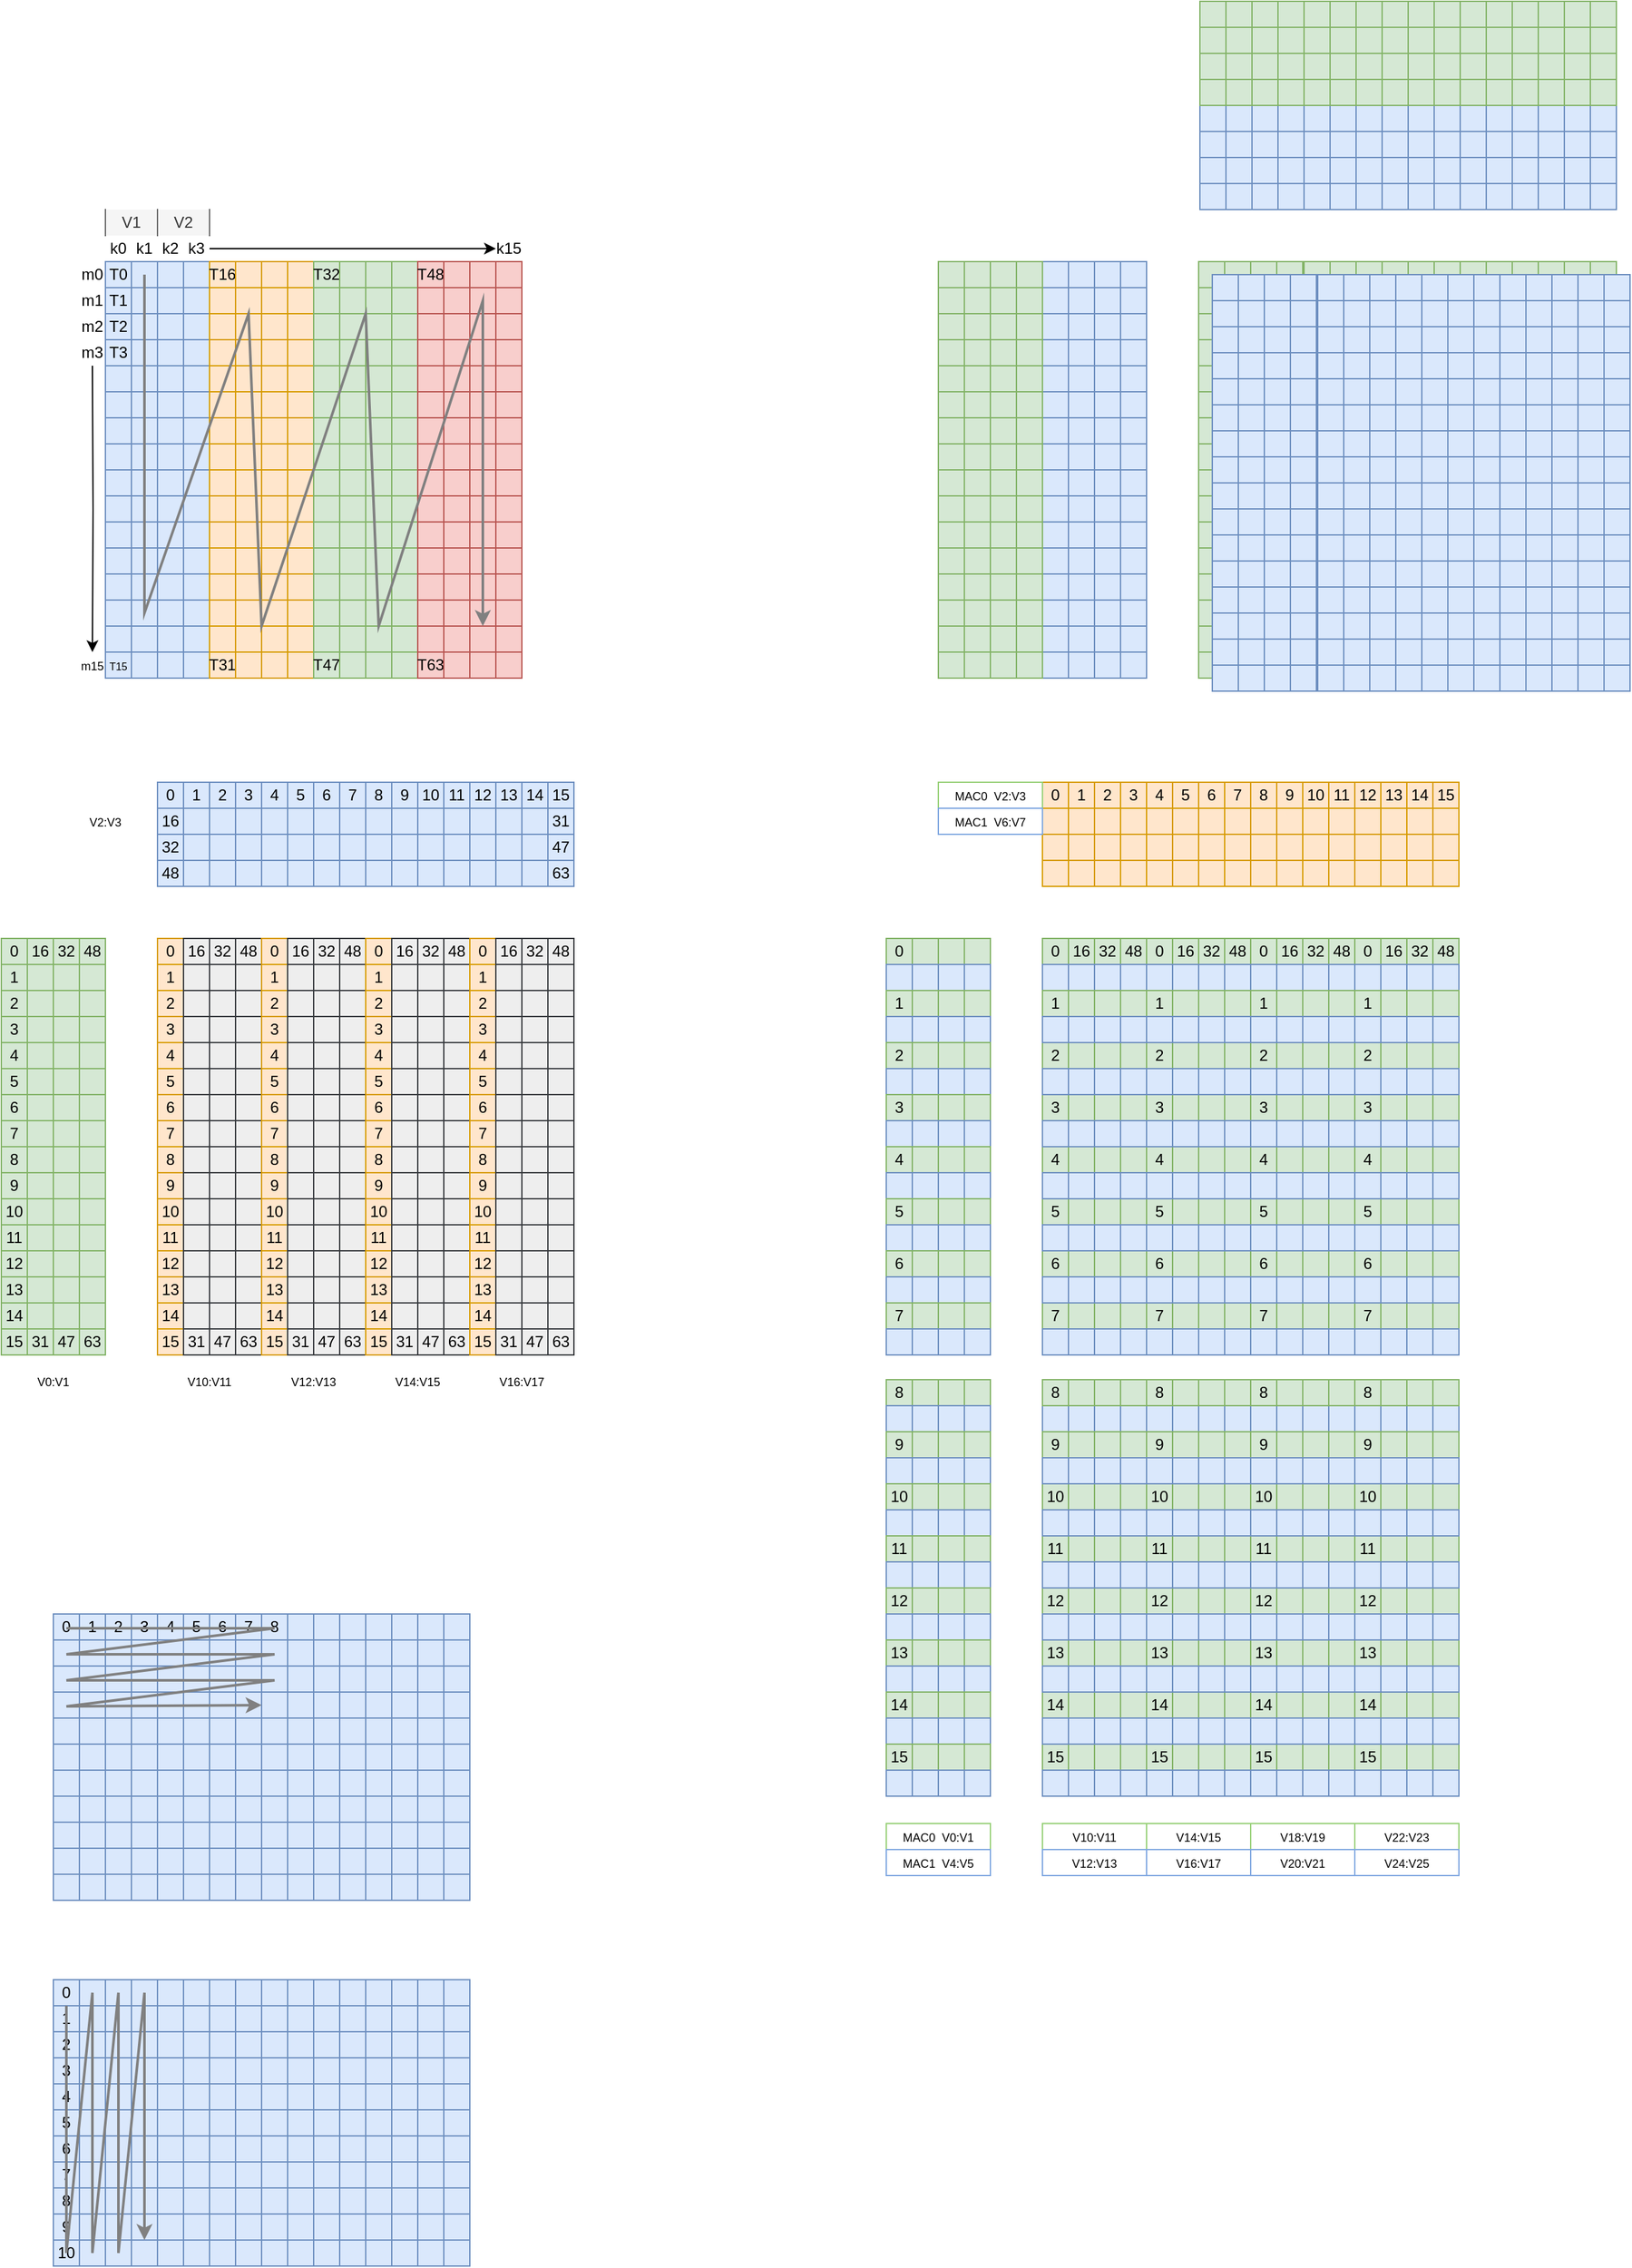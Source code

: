 <mxfile version="20.0.1" type="github">
  <diagram id="35EinFbRwMyjGu4cJ8Nh" name="Page-1">
    <mxGraphModel dx="762" dy="698" grid="1" gridSize="10" guides="1" tooltips="1" connect="1" arrows="1" fold="1" page="1" pageScale="1" pageWidth="827" pageHeight="1169" background="none" math="0" shadow="0">
      <root>
        <mxCell id="0" />
        <mxCell id="1" parent="0" />
        <mxCell id="mlTDde7WmqlItRjzBf3y-60" value="" style="rounded=0;whiteSpace=wrap;html=1;fillColor=#dae8fc;strokeColor=#6c8ebf;" parent="1" vertex="1">
          <mxGeometry x="280" y="240" width="20" height="20" as="geometry" />
        </mxCell>
        <mxCell id="mlTDde7WmqlItRjzBf3y-61" value="" style="rounded=0;whiteSpace=wrap;html=1;fillColor=#dae8fc;strokeColor=#6c8ebf;" parent="1" vertex="1">
          <mxGeometry x="300" y="240" width="20" height="20" as="geometry" />
        </mxCell>
        <mxCell id="mlTDde7WmqlItRjzBf3y-63" value="T0" style="rounded=0;whiteSpace=wrap;html=1;fillColor=#dae8fc;strokeColor=#6c8ebf;" parent="1" vertex="1">
          <mxGeometry x="240" y="240" width="20" height="20" as="geometry" />
        </mxCell>
        <mxCell id="mlTDde7WmqlItRjzBf3y-64" value="" style="rounded=0;whiteSpace=wrap;html=1;fillColor=#dae8fc;strokeColor=#6c8ebf;" parent="1" vertex="1">
          <mxGeometry x="260" y="240" width="20" height="20" as="geometry" />
        </mxCell>
        <mxCell id="mlTDde7WmqlItRjzBf3y-65" value="" style="rounded=0;whiteSpace=wrap;html=1;fillColor=#dae8fc;strokeColor=#6c8ebf;" parent="1" vertex="1">
          <mxGeometry x="280" y="260" width="20" height="20" as="geometry" />
        </mxCell>
        <mxCell id="mlTDde7WmqlItRjzBf3y-66" value="" style="rounded=0;whiteSpace=wrap;html=1;fillColor=#dae8fc;strokeColor=#6c8ebf;" parent="1" vertex="1">
          <mxGeometry x="300" y="260" width="20" height="20" as="geometry" />
        </mxCell>
        <mxCell id="mlTDde7WmqlItRjzBf3y-67" value="T1" style="rounded=0;whiteSpace=wrap;html=1;fillColor=#dae8fc;strokeColor=#6c8ebf;" parent="1" vertex="1">
          <mxGeometry x="240" y="260" width="20" height="20" as="geometry" />
        </mxCell>
        <mxCell id="mlTDde7WmqlItRjzBf3y-68" value="" style="rounded=0;whiteSpace=wrap;html=1;fillColor=#dae8fc;strokeColor=#6c8ebf;" parent="1" vertex="1">
          <mxGeometry x="260" y="260" width="20" height="20" as="geometry" />
        </mxCell>
        <mxCell id="mlTDde7WmqlItRjzBf3y-69" value="" style="rounded=0;whiteSpace=wrap;html=1;fillColor=#dae8fc;strokeColor=#6c8ebf;" parent="1" vertex="1">
          <mxGeometry x="280" y="280" width="20" height="20" as="geometry" />
        </mxCell>
        <mxCell id="mlTDde7WmqlItRjzBf3y-70" value="" style="rounded=0;whiteSpace=wrap;html=1;fillColor=#dae8fc;strokeColor=#6c8ebf;" parent="1" vertex="1">
          <mxGeometry x="300" y="280" width="20" height="20" as="geometry" />
        </mxCell>
        <mxCell id="mlTDde7WmqlItRjzBf3y-71" value="T2" style="rounded=0;whiteSpace=wrap;html=1;fillColor=#dae8fc;strokeColor=#6c8ebf;" parent="1" vertex="1">
          <mxGeometry x="240" y="280" width="20" height="20" as="geometry" />
        </mxCell>
        <mxCell id="mlTDde7WmqlItRjzBf3y-72" value="" style="rounded=0;whiteSpace=wrap;html=1;fillColor=#dae8fc;strokeColor=#6c8ebf;" parent="1" vertex="1">
          <mxGeometry x="260" y="280" width="20" height="20" as="geometry" />
        </mxCell>
        <mxCell id="mlTDde7WmqlItRjzBf3y-73" value="" style="rounded=0;whiteSpace=wrap;html=1;fillColor=#dae8fc;strokeColor=#6c8ebf;" parent="1" vertex="1">
          <mxGeometry x="280" y="300" width="20" height="20" as="geometry" />
        </mxCell>
        <mxCell id="mlTDde7WmqlItRjzBf3y-74" value="" style="rounded=0;whiteSpace=wrap;html=1;fillColor=#dae8fc;strokeColor=#6c8ebf;" parent="1" vertex="1">
          <mxGeometry x="300" y="300" width="20" height="20" as="geometry" />
        </mxCell>
        <mxCell id="mlTDde7WmqlItRjzBf3y-75" value="T3" style="rounded=0;whiteSpace=wrap;html=1;fillColor=#dae8fc;strokeColor=#6c8ebf;" parent="1" vertex="1">
          <mxGeometry x="240" y="300" width="20" height="20" as="geometry" />
        </mxCell>
        <mxCell id="mlTDde7WmqlItRjzBf3y-76" value="" style="rounded=0;whiteSpace=wrap;html=1;fillColor=#dae8fc;strokeColor=#6c8ebf;" parent="1" vertex="1">
          <mxGeometry x="260" y="300" width="20" height="20" as="geometry" />
        </mxCell>
        <mxCell id="mlTDde7WmqlItRjzBf3y-77" value="" style="rounded=0;whiteSpace=wrap;html=1;fillColor=#dae8fc;strokeColor=#6c8ebf;" parent="1" vertex="1">
          <mxGeometry x="280" y="320" width="20" height="20" as="geometry" />
        </mxCell>
        <mxCell id="mlTDde7WmqlItRjzBf3y-78" value="" style="rounded=0;whiteSpace=wrap;html=1;fillColor=#dae8fc;strokeColor=#6c8ebf;" parent="1" vertex="1">
          <mxGeometry x="300" y="320" width="20" height="20" as="geometry" />
        </mxCell>
        <mxCell id="mlTDde7WmqlItRjzBf3y-79" value="" style="rounded=0;whiteSpace=wrap;html=1;fillColor=#dae8fc;strokeColor=#6c8ebf;" parent="1" vertex="1">
          <mxGeometry x="240" y="320" width="20" height="20" as="geometry" />
        </mxCell>
        <mxCell id="mlTDde7WmqlItRjzBf3y-80" value="" style="rounded=0;whiteSpace=wrap;html=1;fillColor=#dae8fc;strokeColor=#6c8ebf;" parent="1" vertex="1">
          <mxGeometry x="260" y="320" width="20" height="20" as="geometry" />
        </mxCell>
        <mxCell id="mlTDde7WmqlItRjzBf3y-81" value="" style="rounded=0;whiteSpace=wrap;html=1;fillColor=#dae8fc;strokeColor=#6c8ebf;" parent="1" vertex="1">
          <mxGeometry x="280" y="340" width="20" height="20" as="geometry" />
        </mxCell>
        <mxCell id="mlTDde7WmqlItRjzBf3y-82" value="" style="rounded=0;whiteSpace=wrap;html=1;fillColor=#dae8fc;strokeColor=#6c8ebf;" parent="1" vertex="1">
          <mxGeometry x="300" y="340" width="20" height="20" as="geometry" />
        </mxCell>
        <mxCell id="mlTDde7WmqlItRjzBf3y-83" value="" style="rounded=0;whiteSpace=wrap;html=1;fillColor=#dae8fc;strokeColor=#6c8ebf;" parent="1" vertex="1">
          <mxGeometry x="240" y="340" width="20" height="20" as="geometry" />
        </mxCell>
        <mxCell id="mlTDde7WmqlItRjzBf3y-84" value="" style="rounded=0;whiteSpace=wrap;html=1;fillColor=#dae8fc;strokeColor=#6c8ebf;" parent="1" vertex="1">
          <mxGeometry x="260" y="340" width="20" height="20" as="geometry" />
        </mxCell>
        <mxCell id="mlTDde7WmqlItRjzBf3y-85" value="" style="rounded=0;whiteSpace=wrap;html=1;fillColor=#dae8fc;strokeColor=#6c8ebf;" parent="1" vertex="1">
          <mxGeometry x="280" y="360" width="20" height="20" as="geometry" />
        </mxCell>
        <mxCell id="mlTDde7WmqlItRjzBf3y-86" value="" style="rounded=0;whiteSpace=wrap;html=1;fillColor=#dae8fc;strokeColor=#6c8ebf;" parent="1" vertex="1">
          <mxGeometry x="300" y="360" width="20" height="20" as="geometry" />
        </mxCell>
        <mxCell id="mlTDde7WmqlItRjzBf3y-87" value="" style="rounded=0;whiteSpace=wrap;html=1;fillColor=#dae8fc;strokeColor=#6c8ebf;" parent="1" vertex="1">
          <mxGeometry x="240" y="360" width="20" height="20" as="geometry" />
        </mxCell>
        <mxCell id="mlTDde7WmqlItRjzBf3y-88" value="" style="rounded=0;whiteSpace=wrap;html=1;fillColor=#dae8fc;strokeColor=#6c8ebf;" parent="1" vertex="1">
          <mxGeometry x="260" y="360" width="20" height="20" as="geometry" />
        </mxCell>
        <mxCell id="mlTDde7WmqlItRjzBf3y-89" value="" style="rounded=0;whiteSpace=wrap;html=1;fillColor=#dae8fc;strokeColor=#6c8ebf;" parent="1" vertex="1">
          <mxGeometry x="280" y="380" width="20" height="20" as="geometry" />
        </mxCell>
        <mxCell id="mlTDde7WmqlItRjzBf3y-90" value="" style="rounded=0;whiteSpace=wrap;html=1;fillColor=#dae8fc;strokeColor=#6c8ebf;" parent="1" vertex="1">
          <mxGeometry x="300" y="380" width="20" height="20" as="geometry" />
        </mxCell>
        <mxCell id="mlTDde7WmqlItRjzBf3y-91" value="" style="rounded=0;whiteSpace=wrap;html=1;fillColor=#dae8fc;strokeColor=#6c8ebf;" parent="1" vertex="1">
          <mxGeometry x="240" y="380" width="20" height="20" as="geometry" />
        </mxCell>
        <mxCell id="mlTDde7WmqlItRjzBf3y-92" value="" style="rounded=0;whiteSpace=wrap;html=1;fillColor=#dae8fc;strokeColor=#6c8ebf;" parent="1" vertex="1">
          <mxGeometry x="260" y="380" width="20" height="20" as="geometry" />
        </mxCell>
        <mxCell id="mlTDde7WmqlItRjzBf3y-93" value="" style="rounded=0;whiteSpace=wrap;html=1;fillColor=#dae8fc;strokeColor=#6c8ebf;" parent="1" vertex="1">
          <mxGeometry x="280" y="400" width="20" height="20" as="geometry" />
        </mxCell>
        <mxCell id="mlTDde7WmqlItRjzBf3y-94" value="" style="rounded=0;whiteSpace=wrap;html=1;fillColor=#dae8fc;strokeColor=#6c8ebf;" parent="1" vertex="1">
          <mxGeometry x="300" y="400" width="20" height="20" as="geometry" />
        </mxCell>
        <mxCell id="mlTDde7WmqlItRjzBf3y-95" value="" style="rounded=0;whiteSpace=wrap;html=1;fillColor=#dae8fc;strokeColor=#6c8ebf;" parent="1" vertex="1">
          <mxGeometry x="240" y="400" width="20" height="20" as="geometry" />
        </mxCell>
        <mxCell id="mlTDde7WmqlItRjzBf3y-96" value="" style="rounded=0;whiteSpace=wrap;html=1;fillColor=#dae8fc;strokeColor=#6c8ebf;" parent="1" vertex="1">
          <mxGeometry x="260" y="400" width="20" height="20" as="geometry" />
        </mxCell>
        <mxCell id="mlTDde7WmqlItRjzBf3y-97" value="" style="rounded=0;whiteSpace=wrap;html=1;fillColor=#dae8fc;strokeColor=#6c8ebf;" parent="1" vertex="1">
          <mxGeometry x="280" y="420" width="20" height="20" as="geometry" />
        </mxCell>
        <mxCell id="mlTDde7WmqlItRjzBf3y-98" value="" style="rounded=0;whiteSpace=wrap;html=1;fillColor=#dae8fc;strokeColor=#6c8ebf;" parent="1" vertex="1">
          <mxGeometry x="300" y="420" width="20" height="20" as="geometry" />
        </mxCell>
        <mxCell id="mlTDde7WmqlItRjzBf3y-99" value="" style="rounded=0;whiteSpace=wrap;html=1;fillColor=#dae8fc;strokeColor=#6c8ebf;" parent="1" vertex="1">
          <mxGeometry x="240" y="420" width="20" height="20" as="geometry" />
        </mxCell>
        <mxCell id="mlTDde7WmqlItRjzBf3y-100" value="" style="rounded=0;whiteSpace=wrap;html=1;fillColor=#dae8fc;strokeColor=#6c8ebf;" parent="1" vertex="1">
          <mxGeometry x="260" y="420" width="20" height="20" as="geometry" />
        </mxCell>
        <mxCell id="mlTDde7WmqlItRjzBf3y-101" value="" style="rounded=0;whiteSpace=wrap;html=1;fillColor=#dae8fc;strokeColor=#6c8ebf;" parent="1" vertex="1">
          <mxGeometry x="280" y="440" width="20" height="20" as="geometry" />
        </mxCell>
        <mxCell id="mlTDde7WmqlItRjzBf3y-102" value="" style="rounded=0;whiteSpace=wrap;html=1;fillColor=#dae8fc;strokeColor=#6c8ebf;" parent="1" vertex="1">
          <mxGeometry x="300" y="440" width="20" height="20" as="geometry" />
        </mxCell>
        <mxCell id="mlTDde7WmqlItRjzBf3y-103" value="" style="rounded=0;whiteSpace=wrap;html=1;fillColor=#dae8fc;strokeColor=#6c8ebf;" parent="1" vertex="1">
          <mxGeometry x="240" y="440" width="20" height="20" as="geometry" />
        </mxCell>
        <mxCell id="mlTDde7WmqlItRjzBf3y-104" value="" style="rounded=0;whiteSpace=wrap;html=1;fillColor=#dae8fc;strokeColor=#6c8ebf;" parent="1" vertex="1">
          <mxGeometry x="260" y="440" width="20" height="20" as="geometry" />
        </mxCell>
        <mxCell id="mlTDde7WmqlItRjzBf3y-105" value="" style="rounded=0;whiteSpace=wrap;html=1;fillColor=#dae8fc;strokeColor=#6c8ebf;" parent="1" vertex="1">
          <mxGeometry x="280" y="460" width="20" height="20" as="geometry" />
        </mxCell>
        <mxCell id="mlTDde7WmqlItRjzBf3y-106" value="" style="rounded=0;whiteSpace=wrap;html=1;fillColor=#dae8fc;strokeColor=#6c8ebf;" parent="1" vertex="1">
          <mxGeometry x="300" y="460" width="20" height="20" as="geometry" />
        </mxCell>
        <mxCell id="mlTDde7WmqlItRjzBf3y-107" value="" style="rounded=0;whiteSpace=wrap;html=1;fillColor=#dae8fc;strokeColor=#6c8ebf;" parent="1" vertex="1">
          <mxGeometry x="240" y="460" width="20" height="20" as="geometry" />
        </mxCell>
        <mxCell id="mlTDde7WmqlItRjzBf3y-108" value="" style="rounded=0;whiteSpace=wrap;html=1;fillColor=#dae8fc;strokeColor=#6c8ebf;" parent="1" vertex="1">
          <mxGeometry x="260" y="460" width="20" height="20" as="geometry" />
        </mxCell>
        <mxCell id="mlTDde7WmqlItRjzBf3y-109" value="" style="rounded=0;whiteSpace=wrap;html=1;fillColor=#dae8fc;strokeColor=#6c8ebf;" parent="1" vertex="1">
          <mxGeometry x="280" y="480" width="20" height="20" as="geometry" />
        </mxCell>
        <mxCell id="mlTDde7WmqlItRjzBf3y-110" value="" style="rounded=0;whiteSpace=wrap;html=1;fillColor=#dae8fc;strokeColor=#6c8ebf;" parent="1" vertex="1">
          <mxGeometry x="300" y="480" width="20" height="20" as="geometry" />
        </mxCell>
        <mxCell id="mlTDde7WmqlItRjzBf3y-111" value="" style="rounded=0;whiteSpace=wrap;html=1;fillColor=#dae8fc;strokeColor=#6c8ebf;" parent="1" vertex="1">
          <mxGeometry x="240" y="480" width="20" height="20" as="geometry" />
        </mxCell>
        <mxCell id="mlTDde7WmqlItRjzBf3y-112" value="" style="rounded=0;whiteSpace=wrap;html=1;fillColor=#dae8fc;strokeColor=#6c8ebf;" parent="1" vertex="1">
          <mxGeometry x="260" y="480" width="20" height="20" as="geometry" />
        </mxCell>
        <mxCell id="mlTDde7WmqlItRjzBf3y-113" value="" style="rounded=0;whiteSpace=wrap;html=1;fillColor=#dae8fc;strokeColor=#6c8ebf;" parent="1" vertex="1">
          <mxGeometry x="280" y="500" width="20" height="20" as="geometry" />
        </mxCell>
        <mxCell id="mlTDde7WmqlItRjzBf3y-114" value="" style="rounded=0;whiteSpace=wrap;html=1;fillColor=#dae8fc;strokeColor=#6c8ebf;" parent="1" vertex="1">
          <mxGeometry x="300" y="500" width="20" height="20" as="geometry" />
        </mxCell>
        <mxCell id="mlTDde7WmqlItRjzBf3y-115" value="" style="rounded=0;whiteSpace=wrap;html=1;fillColor=#dae8fc;strokeColor=#6c8ebf;" parent="1" vertex="1">
          <mxGeometry x="240" y="500" width="20" height="20" as="geometry" />
        </mxCell>
        <mxCell id="mlTDde7WmqlItRjzBf3y-116" value="" style="rounded=0;whiteSpace=wrap;html=1;fillColor=#dae8fc;strokeColor=#6c8ebf;" parent="1" vertex="1">
          <mxGeometry x="260" y="500" width="20" height="20" as="geometry" />
        </mxCell>
        <mxCell id="mlTDde7WmqlItRjzBf3y-117" value="" style="rounded=0;whiteSpace=wrap;html=1;fillColor=#dae8fc;strokeColor=#6c8ebf;" parent="1" vertex="1">
          <mxGeometry x="280" y="520" width="20" height="20" as="geometry" />
        </mxCell>
        <mxCell id="mlTDde7WmqlItRjzBf3y-118" value="" style="rounded=0;whiteSpace=wrap;html=1;fillColor=#dae8fc;strokeColor=#6c8ebf;" parent="1" vertex="1">
          <mxGeometry x="300" y="520" width="20" height="20" as="geometry" />
        </mxCell>
        <mxCell id="mlTDde7WmqlItRjzBf3y-119" value="" style="rounded=0;whiteSpace=wrap;html=1;fillColor=#dae8fc;strokeColor=#6c8ebf;" parent="1" vertex="1">
          <mxGeometry x="240" y="520" width="20" height="20" as="geometry" />
        </mxCell>
        <mxCell id="mlTDde7WmqlItRjzBf3y-120" value="" style="rounded=0;whiteSpace=wrap;html=1;fillColor=#dae8fc;strokeColor=#6c8ebf;" parent="1" vertex="1">
          <mxGeometry x="260" y="520" width="20" height="20" as="geometry" />
        </mxCell>
        <mxCell id="mlTDde7WmqlItRjzBf3y-121" value="" style="rounded=0;whiteSpace=wrap;html=1;fillColor=#dae8fc;strokeColor=#6c8ebf;" parent="1" vertex="1">
          <mxGeometry x="280" y="540" width="20" height="20" as="geometry" />
        </mxCell>
        <mxCell id="mlTDde7WmqlItRjzBf3y-122" value="" style="rounded=0;whiteSpace=wrap;html=1;fillColor=#dae8fc;strokeColor=#6c8ebf;" parent="1" vertex="1">
          <mxGeometry x="300" y="540" width="20" height="20" as="geometry" />
        </mxCell>
        <mxCell id="mlTDde7WmqlItRjzBf3y-123" value="&lt;p&gt;&lt;font style=&quot;font-size: 8px;&quot;&gt;T15&lt;/font&gt;&lt;/p&gt;" style="rounded=0;whiteSpace=wrap;html=1;fillColor=#dae8fc;strokeColor=#6c8ebf;" parent="1" vertex="1">
          <mxGeometry x="240" y="540" width="20" height="20" as="geometry" />
        </mxCell>
        <mxCell id="mlTDde7WmqlItRjzBf3y-124" value="" style="rounded=0;whiteSpace=wrap;html=1;fillColor=#dae8fc;strokeColor=#6c8ebf;" parent="1" vertex="1">
          <mxGeometry x="260" y="540" width="20" height="20" as="geometry" />
        </mxCell>
        <mxCell id="mlTDde7WmqlItRjzBf3y-128" value="" style="edgeStyle=orthogonalEdgeStyle;rounded=0;orthogonalLoop=1;jettySize=auto;html=1;" parent="1" target="mlTDde7WmqlItRjzBf3y-127" edge="1">
          <mxGeometry relative="1" as="geometry">
            <mxPoint x="230" y="320" as="sourcePoint" />
          </mxGeometry>
        </mxCell>
        <mxCell id="mlTDde7WmqlItRjzBf3y-125" value="m0" style="text;html=1;strokeColor=none;fillColor=none;align=center;verticalAlign=middle;whiteSpace=wrap;rounded=0;" parent="1" vertex="1">
          <mxGeometry x="220" y="240" width="20" height="20" as="geometry" />
        </mxCell>
        <mxCell id="mlTDde7WmqlItRjzBf3y-127" value="&lt;font style=&quot;font-size: 9px;&quot;&gt;m15&lt;/font&gt;" style="text;html=1;strokeColor=none;fillColor=none;align=center;verticalAlign=middle;whiteSpace=wrap;rounded=0;" parent="1" vertex="1">
          <mxGeometry x="220" y="540" width="20" height="20" as="geometry" />
        </mxCell>
        <mxCell id="mlTDde7WmqlItRjzBf3y-132" value="" style="edgeStyle=orthogonalEdgeStyle;rounded=0;orthogonalLoop=1;jettySize=auto;html=1;fontSize=9;" parent="1" edge="1">
          <mxGeometry relative="1" as="geometry">
            <mxPoint x="320" y="230" as="sourcePoint" />
            <mxPoint x="540" y="230" as="targetPoint" />
          </mxGeometry>
        </mxCell>
        <mxCell id="mlTDde7WmqlItRjzBf3y-129" value="k0" style="text;html=1;strokeColor=none;fillColor=none;align=center;verticalAlign=middle;whiteSpace=wrap;rounded=0;" parent="1" vertex="1">
          <mxGeometry x="240" y="220" width="20" height="20" as="geometry" />
        </mxCell>
        <mxCell id="mlTDde7WmqlItRjzBf3y-134" value="" style="rounded=0;whiteSpace=wrap;html=1;fillColor=#ffe6cc;strokeColor=#d79b00;" parent="1" vertex="1">
          <mxGeometry x="360" y="240" width="20" height="20" as="geometry" />
        </mxCell>
        <mxCell id="mlTDde7WmqlItRjzBf3y-135" value="" style="rounded=0;whiteSpace=wrap;html=1;fillColor=#ffe6cc;strokeColor=#d79b00;" parent="1" vertex="1">
          <mxGeometry x="380" y="240" width="20" height="20" as="geometry" />
        </mxCell>
        <mxCell id="mlTDde7WmqlItRjzBf3y-136" value="" style="rounded=0;whiteSpace=wrap;html=1;fillColor=#ffe6cc;strokeColor=#d79b00;" parent="1" vertex="1">
          <mxGeometry x="320" y="240" width="20" height="20" as="geometry" />
        </mxCell>
        <mxCell id="mlTDde7WmqlItRjzBf3y-137" value="" style="rounded=0;whiteSpace=wrap;html=1;fillColor=#ffe6cc;strokeColor=#d79b00;" parent="1" vertex="1">
          <mxGeometry x="340" y="240" width="20" height="20" as="geometry" />
        </mxCell>
        <mxCell id="mlTDde7WmqlItRjzBf3y-138" value="" style="rounded=0;whiteSpace=wrap;html=1;fillColor=#ffe6cc;strokeColor=#d79b00;" parent="1" vertex="1">
          <mxGeometry x="360" y="260" width="20" height="20" as="geometry" />
        </mxCell>
        <mxCell id="mlTDde7WmqlItRjzBf3y-139" value="" style="rounded=0;whiteSpace=wrap;html=1;fillColor=#ffe6cc;strokeColor=#d79b00;" parent="1" vertex="1">
          <mxGeometry x="380" y="260" width="20" height="20" as="geometry" />
        </mxCell>
        <mxCell id="mlTDde7WmqlItRjzBf3y-140" value="" style="rounded=0;whiteSpace=wrap;html=1;fillColor=#ffe6cc;strokeColor=#d79b00;" parent="1" vertex="1">
          <mxGeometry x="320" y="260" width="20" height="20" as="geometry" />
        </mxCell>
        <mxCell id="mlTDde7WmqlItRjzBf3y-141" value="" style="rounded=0;whiteSpace=wrap;html=1;fillColor=#ffe6cc;strokeColor=#d79b00;" parent="1" vertex="1">
          <mxGeometry x="340" y="260" width="20" height="20" as="geometry" />
        </mxCell>
        <mxCell id="mlTDde7WmqlItRjzBf3y-142" value="" style="rounded=0;whiteSpace=wrap;html=1;fillColor=#ffe6cc;strokeColor=#d79b00;" parent="1" vertex="1">
          <mxGeometry x="360" y="280" width="20" height="20" as="geometry" />
        </mxCell>
        <mxCell id="mlTDde7WmqlItRjzBf3y-143" value="" style="rounded=0;whiteSpace=wrap;html=1;fillColor=#ffe6cc;strokeColor=#d79b00;" parent="1" vertex="1">
          <mxGeometry x="380" y="280" width="20" height="20" as="geometry" />
        </mxCell>
        <mxCell id="mlTDde7WmqlItRjzBf3y-144" value="" style="rounded=0;whiteSpace=wrap;html=1;fillColor=#ffe6cc;strokeColor=#d79b00;" parent="1" vertex="1">
          <mxGeometry x="320" y="280" width="20" height="20" as="geometry" />
        </mxCell>
        <mxCell id="mlTDde7WmqlItRjzBf3y-145" value="" style="rounded=0;whiteSpace=wrap;html=1;fillColor=#ffe6cc;strokeColor=#d79b00;" parent="1" vertex="1">
          <mxGeometry x="340" y="280" width="20" height="20" as="geometry" />
        </mxCell>
        <mxCell id="mlTDde7WmqlItRjzBf3y-146" value="" style="rounded=0;whiteSpace=wrap;html=1;fillColor=#ffe6cc;strokeColor=#d79b00;" parent="1" vertex="1">
          <mxGeometry x="360" y="300" width="20" height="20" as="geometry" />
        </mxCell>
        <mxCell id="mlTDde7WmqlItRjzBf3y-147" value="" style="rounded=0;whiteSpace=wrap;html=1;fillColor=#ffe6cc;strokeColor=#d79b00;" parent="1" vertex="1">
          <mxGeometry x="380" y="300" width="20" height="20" as="geometry" />
        </mxCell>
        <mxCell id="mlTDde7WmqlItRjzBf3y-148" value="" style="rounded=0;whiteSpace=wrap;html=1;fillColor=#ffe6cc;strokeColor=#d79b00;" parent="1" vertex="1">
          <mxGeometry x="320" y="300" width="20" height="20" as="geometry" />
        </mxCell>
        <mxCell id="mlTDde7WmqlItRjzBf3y-149" value="" style="rounded=0;whiteSpace=wrap;html=1;fillColor=#ffe6cc;strokeColor=#d79b00;" parent="1" vertex="1">
          <mxGeometry x="340" y="300" width="20" height="20" as="geometry" />
        </mxCell>
        <mxCell id="mlTDde7WmqlItRjzBf3y-150" value="" style="rounded=0;whiteSpace=wrap;html=1;fillColor=#ffe6cc;strokeColor=#d79b00;" parent="1" vertex="1">
          <mxGeometry x="360" y="320" width="20" height="20" as="geometry" />
        </mxCell>
        <mxCell id="mlTDde7WmqlItRjzBf3y-151" value="" style="rounded=0;whiteSpace=wrap;html=1;fillColor=#ffe6cc;strokeColor=#d79b00;" parent="1" vertex="1">
          <mxGeometry x="380" y="320" width="20" height="20" as="geometry" />
        </mxCell>
        <mxCell id="mlTDde7WmqlItRjzBf3y-152" value="" style="rounded=0;whiteSpace=wrap;html=1;fillColor=#ffe6cc;strokeColor=#d79b00;" parent="1" vertex="1">
          <mxGeometry x="320" y="320" width="20" height="20" as="geometry" />
        </mxCell>
        <mxCell id="mlTDde7WmqlItRjzBf3y-153" value="" style="rounded=0;whiteSpace=wrap;html=1;fillColor=#ffe6cc;strokeColor=#d79b00;" parent="1" vertex="1">
          <mxGeometry x="340" y="320" width="20" height="20" as="geometry" />
        </mxCell>
        <mxCell id="mlTDde7WmqlItRjzBf3y-154" value="" style="rounded=0;whiteSpace=wrap;html=1;fillColor=#ffe6cc;strokeColor=#d79b00;" parent="1" vertex="1">
          <mxGeometry x="360" y="340" width="20" height="20" as="geometry" />
        </mxCell>
        <mxCell id="mlTDde7WmqlItRjzBf3y-155" value="" style="rounded=0;whiteSpace=wrap;html=1;fillColor=#ffe6cc;strokeColor=#d79b00;" parent="1" vertex="1">
          <mxGeometry x="380" y="340" width="20" height="20" as="geometry" />
        </mxCell>
        <mxCell id="mlTDde7WmqlItRjzBf3y-156" value="" style="rounded=0;whiteSpace=wrap;html=1;fillColor=#ffe6cc;strokeColor=#d79b00;" parent="1" vertex="1">
          <mxGeometry x="320" y="340" width="20" height="20" as="geometry" />
        </mxCell>
        <mxCell id="mlTDde7WmqlItRjzBf3y-157" value="" style="rounded=0;whiteSpace=wrap;html=1;fillColor=#ffe6cc;strokeColor=#d79b00;" parent="1" vertex="1">
          <mxGeometry x="340" y="340" width="20" height="20" as="geometry" />
        </mxCell>
        <mxCell id="mlTDde7WmqlItRjzBf3y-158" value="" style="rounded=0;whiteSpace=wrap;html=1;fillColor=#ffe6cc;strokeColor=#d79b00;" parent="1" vertex="1">
          <mxGeometry x="360" y="360" width="20" height="20" as="geometry" />
        </mxCell>
        <mxCell id="mlTDde7WmqlItRjzBf3y-159" value="" style="rounded=0;whiteSpace=wrap;html=1;fillColor=#ffe6cc;strokeColor=#d79b00;" parent="1" vertex="1">
          <mxGeometry x="380" y="360" width="20" height="20" as="geometry" />
        </mxCell>
        <mxCell id="mlTDde7WmqlItRjzBf3y-160" value="" style="rounded=0;whiteSpace=wrap;html=1;fillColor=#ffe6cc;strokeColor=#d79b00;" parent="1" vertex="1">
          <mxGeometry x="320" y="360" width="20" height="20" as="geometry" />
        </mxCell>
        <mxCell id="mlTDde7WmqlItRjzBf3y-161" value="" style="rounded=0;whiteSpace=wrap;html=1;fillColor=#ffe6cc;strokeColor=#d79b00;" parent="1" vertex="1">
          <mxGeometry x="340" y="360" width="20" height="20" as="geometry" />
        </mxCell>
        <mxCell id="mlTDde7WmqlItRjzBf3y-162" value="" style="rounded=0;whiteSpace=wrap;html=1;fillColor=#ffe6cc;strokeColor=#d79b00;" parent="1" vertex="1">
          <mxGeometry x="360" y="380" width="20" height="20" as="geometry" />
        </mxCell>
        <mxCell id="mlTDde7WmqlItRjzBf3y-163" value="" style="rounded=0;whiteSpace=wrap;html=1;fillColor=#ffe6cc;strokeColor=#d79b00;" parent="1" vertex="1">
          <mxGeometry x="380" y="380" width="20" height="20" as="geometry" />
        </mxCell>
        <mxCell id="mlTDde7WmqlItRjzBf3y-164" value="" style="rounded=0;whiteSpace=wrap;html=1;fillColor=#ffe6cc;strokeColor=#d79b00;" parent="1" vertex="1">
          <mxGeometry x="320" y="380" width="20" height="20" as="geometry" />
        </mxCell>
        <mxCell id="mlTDde7WmqlItRjzBf3y-165" value="" style="rounded=0;whiteSpace=wrap;html=1;fillColor=#ffe6cc;strokeColor=#d79b00;" parent="1" vertex="1">
          <mxGeometry x="340" y="380" width="20" height="20" as="geometry" />
        </mxCell>
        <mxCell id="mlTDde7WmqlItRjzBf3y-166" value="" style="rounded=0;whiteSpace=wrap;html=1;fillColor=#ffe6cc;strokeColor=#d79b00;" parent="1" vertex="1">
          <mxGeometry x="360" y="400" width="20" height="20" as="geometry" />
        </mxCell>
        <mxCell id="mlTDde7WmqlItRjzBf3y-167" value="" style="rounded=0;whiteSpace=wrap;html=1;fillColor=#ffe6cc;strokeColor=#d79b00;" parent="1" vertex="1">
          <mxGeometry x="380" y="400" width="20" height="20" as="geometry" />
        </mxCell>
        <mxCell id="mlTDde7WmqlItRjzBf3y-168" value="" style="rounded=0;whiteSpace=wrap;html=1;fillColor=#ffe6cc;strokeColor=#d79b00;" parent="1" vertex="1">
          <mxGeometry x="320" y="400" width="20" height="20" as="geometry" />
        </mxCell>
        <mxCell id="mlTDde7WmqlItRjzBf3y-169" value="" style="rounded=0;whiteSpace=wrap;html=1;fillColor=#ffe6cc;strokeColor=#d79b00;" parent="1" vertex="1">
          <mxGeometry x="340" y="400" width="20" height="20" as="geometry" />
        </mxCell>
        <mxCell id="mlTDde7WmqlItRjzBf3y-170" value="" style="rounded=0;whiteSpace=wrap;html=1;fillColor=#ffe6cc;strokeColor=#d79b00;" parent="1" vertex="1">
          <mxGeometry x="360" y="420" width="20" height="20" as="geometry" />
        </mxCell>
        <mxCell id="mlTDde7WmqlItRjzBf3y-171" value="" style="rounded=0;whiteSpace=wrap;html=1;fillColor=#ffe6cc;strokeColor=#d79b00;" parent="1" vertex="1">
          <mxGeometry x="380" y="420" width="20" height="20" as="geometry" />
        </mxCell>
        <mxCell id="mlTDde7WmqlItRjzBf3y-172" value="" style="rounded=0;whiteSpace=wrap;html=1;fillColor=#ffe6cc;strokeColor=#d79b00;" parent="1" vertex="1">
          <mxGeometry x="320" y="420" width="20" height="20" as="geometry" />
        </mxCell>
        <mxCell id="mlTDde7WmqlItRjzBf3y-173" value="" style="rounded=0;whiteSpace=wrap;html=1;fillColor=#ffe6cc;strokeColor=#d79b00;" parent="1" vertex="1">
          <mxGeometry x="340" y="420" width="20" height="20" as="geometry" />
        </mxCell>
        <mxCell id="mlTDde7WmqlItRjzBf3y-174" value="" style="rounded=0;whiteSpace=wrap;html=1;fillColor=#ffe6cc;strokeColor=#d79b00;" parent="1" vertex="1">
          <mxGeometry x="360" y="440" width="20" height="20" as="geometry" />
        </mxCell>
        <mxCell id="mlTDde7WmqlItRjzBf3y-175" value="" style="rounded=0;whiteSpace=wrap;html=1;fillColor=#ffe6cc;strokeColor=#d79b00;" parent="1" vertex="1">
          <mxGeometry x="380" y="440" width="20" height="20" as="geometry" />
        </mxCell>
        <mxCell id="mlTDde7WmqlItRjzBf3y-176" value="" style="rounded=0;whiteSpace=wrap;html=1;fillColor=#ffe6cc;strokeColor=#d79b00;" parent="1" vertex="1">
          <mxGeometry x="320" y="440" width="20" height="20" as="geometry" />
        </mxCell>
        <mxCell id="mlTDde7WmqlItRjzBf3y-177" value="" style="rounded=0;whiteSpace=wrap;html=1;fillColor=#ffe6cc;strokeColor=#d79b00;" parent="1" vertex="1">
          <mxGeometry x="340" y="440" width="20" height="20" as="geometry" />
        </mxCell>
        <mxCell id="mlTDde7WmqlItRjzBf3y-178" value="" style="rounded=0;whiteSpace=wrap;html=1;fillColor=#ffe6cc;strokeColor=#d79b00;" parent="1" vertex="1">
          <mxGeometry x="360" y="460" width="20" height="20" as="geometry" />
        </mxCell>
        <mxCell id="mlTDde7WmqlItRjzBf3y-179" value="" style="rounded=0;whiteSpace=wrap;html=1;fillColor=#ffe6cc;strokeColor=#d79b00;" parent="1" vertex="1">
          <mxGeometry x="380" y="460" width="20" height="20" as="geometry" />
        </mxCell>
        <mxCell id="mlTDde7WmqlItRjzBf3y-180" value="" style="rounded=0;whiteSpace=wrap;html=1;fillColor=#ffe6cc;strokeColor=#d79b00;" parent="1" vertex="1">
          <mxGeometry x="320" y="460" width="20" height="20" as="geometry" />
        </mxCell>
        <mxCell id="mlTDde7WmqlItRjzBf3y-181" value="" style="rounded=0;whiteSpace=wrap;html=1;fillColor=#ffe6cc;strokeColor=#d79b00;" parent="1" vertex="1">
          <mxGeometry x="340" y="460" width="20" height="20" as="geometry" />
        </mxCell>
        <mxCell id="mlTDde7WmqlItRjzBf3y-182" value="" style="rounded=0;whiteSpace=wrap;html=1;fillColor=#ffe6cc;strokeColor=#d79b00;" parent="1" vertex="1">
          <mxGeometry x="360" y="480" width="20" height="20" as="geometry" />
        </mxCell>
        <mxCell id="mlTDde7WmqlItRjzBf3y-183" value="" style="rounded=0;whiteSpace=wrap;html=1;fillColor=#ffe6cc;strokeColor=#d79b00;" parent="1" vertex="1">
          <mxGeometry x="380" y="480" width="20" height="20" as="geometry" />
        </mxCell>
        <mxCell id="mlTDde7WmqlItRjzBf3y-184" value="" style="rounded=0;whiteSpace=wrap;html=1;fillColor=#ffe6cc;strokeColor=#d79b00;" parent="1" vertex="1">
          <mxGeometry x="320" y="480" width="20" height="20" as="geometry" />
        </mxCell>
        <mxCell id="mlTDde7WmqlItRjzBf3y-185" value="" style="rounded=0;whiteSpace=wrap;html=1;fillColor=#ffe6cc;strokeColor=#d79b00;" parent="1" vertex="1">
          <mxGeometry x="340" y="480" width="20" height="20" as="geometry" />
        </mxCell>
        <mxCell id="mlTDde7WmqlItRjzBf3y-186" value="" style="rounded=0;whiteSpace=wrap;html=1;fillColor=#ffe6cc;strokeColor=#d79b00;" parent="1" vertex="1">
          <mxGeometry x="360" y="500" width="20" height="20" as="geometry" />
        </mxCell>
        <mxCell id="mlTDde7WmqlItRjzBf3y-187" value="" style="rounded=0;whiteSpace=wrap;html=1;fillColor=#ffe6cc;strokeColor=#d79b00;" parent="1" vertex="1">
          <mxGeometry x="380" y="500" width="20" height="20" as="geometry" />
        </mxCell>
        <mxCell id="mlTDde7WmqlItRjzBf3y-188" value="" style="rounded=0;whiteSpace=wrap;html=1;fillColor=#ffe6cc;strokeColor=#d79b00;" parent="1" vertex="1">
          <mxGeometry x="320" y="500" width="20" height="20" as="geometry" />
        </mxCell>
        <mxCell id="mlTDde7WmqlItRjzBf3y-189" value="" style="rounded=0;whiteSpace=wrap;html=1;fillColor=#ffe6cc;strokeColor=#d79b00;" parent="1" vertex="1">
          <mxGeometry x="340" y="500" width="20" height="20" as="geometry" />
        </mxCell>
        <mxCell id="mlTDde7WmqlItRjzBf3y-190" value="" style="rounded=0;whiteSpace=wrap;html=1;fillColor=#ffe6cc;strokeColor=#d79b00;" parent="1" vertex="1">
          <mxGeometry x="360" y="520" width="20" height="20" as="geometry" />
        </mxCell>
        <mxCell id="mlTDde7WmqlItRjzBf3y-191" value="" style="rounded=0;whiteSpace=wrap;html=1;fillColor=#ffe6cc;strokeColor=#d79b00;" parent="1" vertex="1">
          <mxGeometry x="380" y="520" width="20" height="20" as="geometry" />
        </mxCell>
        <mxCell id="mlTDde7WmqlItRjzBf3y-192" value="" style="rounded=0;whiteSpace=wrap;html=1;fillColor=#ffe6cc;strokeColor=#d79b00;" parent="1" vertex="1">
          <mxGeometry x="320" y="520" width="20" height="20" as="geometry" />
        </mxCell>
        <mxCell id="mlTDde7WmqlItRjzBf3y-193" value="" style="rounded=0;whiteSpace=wrap;html=1;fillColor=#ffe6cc;strokeColor=#d79b00;" parent="1" vertex="1">
          <mxGeometry x="340" y="520" width="20" height="20" as="geometry" />
        </mxCell>
        <mxCell id="mlTDde7WmqlItRjzBf3y-194" value="" style="rounded=0;whiteSpace=wrap;html=1;fillColor=#ffe6cc;strokeColor=#d79b00;" parent="1" vertex="1">
          <mxGeometry x="360" y="540" width="20" height="20" as="geometry" />
        </mxCell>
        <mxCell id="mlTDde7WmqlItRjzBf3y-195" value="" style="rounded=0;whiteSpace=wrap;html=1;fillColor=#ffe6cc;strokeColor=#d79b00;" parent="1" vertex="1">
          <mxGeometry x="380" y="540" width="20" height="20" as="geometry" />
        </mxCell>
        <mxCell id="mlTDde7WmqlItRjzBf3y-196" value="" style="rounded=0;whiteSpace=wrap;html=1;fillColor=#ffe6cc;strokeColor=#d79b00;" parent="1" vertex="1">
          <mxGeometry x="320" y="540" width="20" height="20" as="geometry" />
        </mxCell>
        <mxCell id="mlTDde7WmqlItRjzBf3y-197" value="" style="rounded=0;whiteSpace=wrap;html=1;fillColor=#ffe6cc;strokeColor=#d79b00;" parent="1" vertex="1">
          <mxGeometry x="340" y="540" width="20" height="20" as="geometry" />
        </mxCell>
        <mxCell id="mlTDde7WmqlItRjzBf3y-198" value="" style="rounded=0;whiteSpace=wrap;html=1;fillColor=#ffe6cc;strokeColor=#d79b00;" parent="1" vertex="1">
          <mxGeometry x="360" y="240" width="20" height="20" as="geometry" />
        </mxCell>
        <mxCell id="mlTDde7WmqlItRjzBf3y-199" value="" style="rounded=0;whiteSpace=wrap;html=1;fillColor=#ffe6cc;strokeColor=#d79b00;" parent="1" vertex="1">
          <mxGeometry x="380" y="240" width="20" height="20" as="geometry" />
        </mxCell>
        <mxCell id="mlTDde7WmqlItRjzBf3y-200" value="T16" style="rounded=0;whiteSpace=wrap;html=1;fillColor=#ffe6cc;strokeColor=#d79b00;" parent="1" vertex="1">
          <mxGeometry x="320" y="240" width="20" height="20" as="geometry" />
        </mxCell>
        <mxCell id="mlTDde7WmqlItRjzBf3y-201" value="" style="rounded=0;whiteSpace=wrap;html=1;fillColor=#ffe6cc;strokeColor=#d79b00;" parent="1" vertex="1">
          <mxGeometry x="340" y="240" width="20" height="20" as="geometry" />
        </mxCell>
        <mxCell id="mlTDde7WmqlItRjzBf3y-202" value="" style="rounded=0;whiteSpace=wrap;html=1;fillColor=#ffe6cc;strokeColor=#d79b00;" parent="1" vertex="1">
          <mxGeometry x="360" y="260" width="20" height="20" as="geometry" />
        </mxCell>
        <mxCell id="mlTDde7WmqlItRjzBf3y-203" value="" style="rounded=0;whiteSpace=wrap;html=1;fillColor=#ffe6cc;strokeColor=#d79b00;" parent="1" vertex="1">
          <mxGeometry x="380" y="260" width="20" height="20" as="geometry" />
        </mxCell>
        <mxCell id="mlTDde7WmqlItRjzBf3y-204" value="" style="rounded=0;whiteSpace=wrap;html=1;fillColor=#ffe6cc;strokeColor=#d79b00;" parent="1" vertex="1">
          <mxGeometry x="320" y="260" width="20" height="20" as="geometry" />
        </mxCell>
        <mxCell id="mlTDde7WmqlItRjzBf3y-205" value="" style="rounded=0;whiteSpace=wrap;html=1;fillColor=#ffe6cc;strokeColor=#d79b00;" parent="1" vertex="1">
          <mxGeometry x="340" y="260" width="20" height="20" as="geometry" />
        </mxCell>
        <mxCell id="mlTDde7WmqlItRjzBf3y-206" value="" style="rounded=0;whiteSpace=wrap;html=1;fillColor=#ffe6cc;strokeColor=#d79b00;" parent="1" vertex="1">
          <mxGeometry x="360" y="280" width="20" height="20" as="geometry" />
        </mxCell>
        <mxCell id="mlTDde7WmqlItRjzBf3y-207" value="" style="rounded=0;whiteSpace=wrap;html=1;fillColor=#ffe6cc;strokeColor=#d79b00;" parent="1" vertex="1">
          <mxGeometry x="380" y="280" width="20" height="20" as="geometry" />
        </mxCell>
        <mxCell id="mlTDde7WmqlItRjzBf3y-208" value="" style="rounded=0;whiteSpace=wrap;html=1;fillColor=#ffe6cc;strokeColor=#d79b00;" parent="1" vertex="1">
          <mxGeometry x="320" y="280" width="20" height="20" as="geometry" />
        </mxCell>
        <mxCell id="mlTDde7WmqlItRjzBf3y-209" value="" style="rounded=0;whiteSpace=wrap;html=1;fillColor=#ffe6cc;strokeColor=#d79b00;" parent="1" vertex="1">
          <mxGeometry x="340" y="280" width="20" height="20" as="geometry" />
        </mxCell>
        <mxCell id="mlTDde7WmqlItRjzBf3y-210" value="" style="rounded=0;whiteSpace=wrap;html=1;fillColor=#ffe6cc;strokeColor=#d79b00;" parent="1" vertex="1">
          <mxGeometry x="360" y="300" width="20" height="20" as="geometry" />
        </mxCell>
        <mxCell id="mlTDde7WmqlItRjzBf3y-211" value="" style="rounded=0;whiteSpace=wrap;html=1;fillColor=#ffe6cc;strokeColor=#d79b00;" parent="1" vertex="1">
          <mxGeometry x="380" y="300" width="20" height="20" as="geometry" />
        </mxCell>
        <mxCell id="mlTDde7WmqlItRjzBf3y-212" value="" style="rounded=0;whiteSpace=wrap;html=1;fillColor=#ffe6cc;strokeColor=#d79b00;" parent="1" vertex="1">
          <mxGeometry x="320" y="300" width="20" height="20" as="geometry" />
        </mxCell>
        <mxCell id="mlTDde7WmqlItRjzBf3y-213" value="" style="rounded=0;whiteSpace=wrap;html=1;fillColor=#ffe6cc;strokeColor=#d79b00;" parent="1" vertex="1">
          <mxGeometry x="340" y="300" width="20" height="20" as="geometry" />
        </mxCell>
        <mxCell id="mlTDde7WmqlItRjzBf3y-214" value="" style="rounded=0;whiteSpace=wrap;html=1;fillColor=#ffe6cc;strokeColor=#d79b00;" parent="1" vertex="1">
          <mxGeometry x="360" y="320" width="20" height="20" as="geometry" />
        </mxCell>
        <mxCell id="mlTDde7WmqlItRjzBf3y-215" value="" style="rounded=0;whiteSpace=wrap;html=1;fillColor=#ffe6cc;strokeColor=#d79b00;" parent="1" vertex="1">
          <mxGeometry x="380" y="320" width="20" height="20" as="geometry" />
        </mxCell>
        <mxCell id="mlTDde7WmqlItRjzBf3y-216" value="" style="rounded=0;whiteSpace=wrap;html=1;fillColor=#ffe6cc;strokeColor=#d79b00;" parent="1" vertex="1">
          <mxGeometry x="320" y="320" width="20" height="20" as="geometry" />
        </mxCell>
        <mxCell id="mlTDde7WmqlItRjzBf3y-217" value="" style="rounded=0;whiteSpace=wrap;html=1;fillColor=#ffe6cc;strokeColor=#d79b00;" parent="1" vertex="1">
          <mxGeometry x="340" y="320" width="20" height="20" as="geometry" />
        </mxCell>
        <mxCell id="mlTDde7WmqlItRjzBf3y-218" value="" style="rounded=0;whiteSpace=wrap;html=1;fillColor=#ffe6cc;strokeColor=#d79b00;" parent="1" vertex="1">
          <mxGeometry x="360" y="340" width="20" height="20" as="geometry" />
        </mxCell>
        <mxCell id="mlTDde7WmqlItRjzBf3y-219" value="" style="rounded=0;whiteSpace=wrap;html=1;fillColor=#ffe6cc;strokeColor=#d79b00;" parent="1" vertex="1">
          <mxGeometry x="380" y="340" width="20" height="20" as="geometry" />
        </mxCell>
        <mxCell id="mlTDde7WmqlItRjzBf3y-220" value="" style="rounded=0;whiteSpace=wrap;html=1;fillColor=#ffe6cc;strokeColor=#d79b00;" parent="1" vertex="1">
          <mxGeometry x="320" y="340" width="20" height="20" as="geometry" />
        </mxCell>
        <mxCell id="mlTDde7WmqlItRjzBf3y-221" value="" style="rounded=0;whiteSpace=wrap;html=1;fillColor=#ffe6cc;strokeColor=#d79b00;" parent="1" vertex="1">
          <mxGeometry x="340" y="340" width="20" height="20" as="geometry" />
        </mxCell>
        <mxCell id="mlTDde7WmqlItRjzBf3y-222" value="" style="rounded=0;whiteSpace=wrap;html=1;fillColor=#ffe6cc;strokeColor=#d79b00;" parent="1" vertex="1">
          <mxGeometry x="360" y="360" width="20" height="20" as="geometry" />
        </mxCell>
        <mxCell id="mlTDde7WmqlItRjzBf3y-223" value="" style="rounded=0;whiteSpace=wrap;html=1;fillColor=#ffe6cc;strokeColor=#d79b00;" parent="1" vertex="1">
          <mxGeometry x="380" y="360" width="20" height="20" as="geometry" />
        </mxCell>
        <mxCell id="mlTDde7WmqlItRjzBf3y-224" value="" style="rounded=0;whiteSpace=wrap;html=1;fillColor=#ffe6cc;strokeColor=#d79b00;" parent="1" vertex="1">
          <mxGeometry x="320" y="360" width="20" height="20" as="geometry" />
        </mxCell>
        <mxCell id="mlTDde7WmqlItRjzBf3y-225" value="" style="rounded=0;whiteSpace=wrap;html=1;fillColor=#ffe6cc;strokeColor=#d79b00;" parent="1" vertex="1">
          <mxGeometry x="340" y="360" width="20" height="20" as="geometry" />
        </mxCell>
        <mxCell id="mlTDde7WmqlItRjzBf3y-226" value="" style="rounded=0;whiteSpace=wrap;html=1;fillColor=#ffe6cc;strokeColor=#d79b00;" parent="1" vertex="1">
          <mxGeometry x="360" y="380" width="20" height="20" as="geometry" />
        </mxCell>
        <mxCell id="mlTDde7WmqlItRjzBf3y-227" value="" style="rounded=0;whiteSpace=wrap;html=1;fillColor=#ffe6cc;strokeColor=#d79b00;" parent="1" vertex="1">
          <mxGeometry x="380" y="380" width="20" height="20" as="geometry" />
        </mxCell>
        <mxCell id="mlTDde7WmqlItRjzBf3y-228" value="" style="rounded=0;whiteSpace=wrap;html=1;fillColor=#ffe6cc;strokeColor=#d79b00;" parent="1" vertex="1">
          <mxGeometry x="320" y="380" width="20" height="20" as="geometry" />
        </mxCell>
        <mxCell id="mlTDde7WmqlItRjzBf3y-229" value="" style="rounded=0;whiteSpace=wrap;html=1;fillColor=#ffe6cc;strokeColor=#d79b00;" parent="1" vertex="1">
          <mxGeometry x="340" y="380" width="20" height="20" as="geometry" />
        </mxCell>
        <mxCell id="mlTDde7WmqlItRjzBf3y-230" value="" style="rounded=0;whiteSpace=wrap;html=1;fillColor=#ffe6cc;strokeColor=#d79b00;" parent="1" vertex="1">
          <mxGeometry x="360" y="400" width="20" height="20" as="geometry" />
        </mxCell>
        <mxCell id="mlTDde7WmqlItRjzBf3y-231" value="" style="rounded=0;whiteSpace=wrap;html=1;fillColor=#ffe6cc;strokeColor=#d79b00;" parent="1" vertex="1">
          <mxGeometry x="380" y="400" width="20" height="20" as="geometry" />
        </mxCell>
        <mxCell id="mlTDde7WmqlItRjzBf3y-232" value="" style="rounded=0;whiteSpace=wrap;html=1;fillColor=#ffe6cc;strokeColor=#d79b00;" parent="1" vertex="1">
          <mxGeometry x="320" y="400" width="20" height="20" as="geometry" />
        </mxCell>
        <mxCell id="mlTDde7WmqlItRjzBf3y-233" value="" style="rounded=0;whiteSpace=wrap;html=1;fillColor=#ffe6cc;strokeColor=#d79b00;" parent="1" vertex="1">
          <mxGeometry x="340" y="400" width="20" height="20" as="geometry" />
        </mxCell>
        <mxCell id="mlTDde7WmqlItRjzBf3y-234" value="" style="rounded=0;whiteSpace=wrap;html=1;fillColor=#ffe6cc;strokeColor=#d79b00;" parent="1" vertex="1">
          <mxGeometry x="360" y="420" width="20" height="20" as="geometry" />
        </mxCell>
        <mxCell id="mlTDde7WmqlItRjzBf3y-235" value="" style="rounded=0;whiteSpace=wrap;html=1;fillColor=#ffe6cc;strokeColor=#d79b00;" parent="1" vertex="1">
          <mxGeometry x="380" y="420" width="20" height="20" as="geometry" />
        </mxCell>
        <mxCell id="mlTDde7WmqlItRjzBf3y-236" value="" style="rounded=0;whiteSpace=wrap;html=1;fillColor=#ffe6cc;strokeColor=#d79b00;" parent="1" vertex="1">
          <mxGeometry x="320" y="420" width="20" height="20" as="geometry" />
        </mxCell>
        <mxCell id="mlTDde7WmqlItRjzBf3y-237" value="" style="rounded=0;whiteSpace=wrap;html=1;fillColor=#ffe6cc;strokeColor=#d79b00;" parent="1" vertex="1">
          <mxGeometry x="340" y="420" width="20" height="20" as="geometry" />
        </mxCell>
        <mxCell id="mlTDde7WmqlItRjzBf3y-238" value="" style="rounded=0;whiteSpace=wrap;html=1;fillColor=#ffe6cc;strokeColor=#d79b00;" parent="1" vertex="1">
          <mxGeometry x="360" y="440" width="20" height="20" as="geometry" />
        </mxCell>
        <mxCell id="mlTDde7WmqlItRjzBf3y-239" value="" style="rounded=0;whiteSpace=wrap;html=1;fillColor=#ffe6cc;strokeColor=#d79b00;" parent="1" vertex="1">
          <mxGeometry x="380" y="440" width="20" height="20" as="geometry" />
        </mxCell>
        <mxCell id="mlTDde7WmqlItRjzBf3y-240" value="" style="rounded=0;whiteSpace=wrap;html=1;fillColor=#ffe6cc;strokeColor=#d79b00;" parent="1" vertex="1">
          <mxGeometry x="320" y="440" width="20" height="20" as="geometry" />
        </mxCell>
        <mxCell id="mlTDde7WmqlItRjzBf3y-241" value="" style="rounded=0;whiteSpace=wrap;html=1;fillColor=#ffe6cc;strokeColor=#d79b00;" parent="1" vertex="1">
          <mxGeometry x="340" y="440" width="20" height="20" as="geometry" />
        </mxCell>
        <mxCell id="mlTDde7WmqlItRjzBf3y-242" value="" style="rounded=0;whiteSpace=wrap;html=1;fillColor=#ffe6cc;strokeColor=#d79b00;" parent="1" vertex="1">
          <mxGeometry x="360" y="460" width="20" height="20" as="geometry" />
        </mxCell>
        <mxCell id="mlTDde7WmqlItRjzBf3y-243" value="" style="rounded=0;whiteSpace=wrap;html=1;fillColor=#ffe6cc;strokeColor=#d79b00;" parent="1" vertex="1">
          <mxGeometry x="380" y="460" width="20" height="20" as="geometry" />
        </mxCell>
        <mxCell id="mlTDde7WmqlItRjzBf3y-244" value="" style="rounded=0;whiteSpace=wrap;html=1;fillColor=#ffe6cc;strokeColor=#d79b00;" parent="1" vertex="1">
          <mxGeometry x="320" y="460" width="20" height="20" as="geometry" />
        </mxCell>
        <mxCell id="mlTDde7WmqlItRjzBf3y-245" value="" style="rounded=0;whiteSpace=wrap;html=1;fillColor=#ffe6cc;strokeColor=#d79b00;" parent="1" vertex="1">
          <mxGeometry x="340" y="460" width="20" height="20" as="geometry" />
        </mxCell>
        <mxCell id="mlTDde7WmqlItRjzBf3y-246" value="" style="rounded=0;whiteSpace=wrap;html=1;fillColor=#ffe6cc;strokeColor=#d79b00;" parent="1" vertex="1">
          <mxGeometry x="360" y="480" width="20" height="20" as="geometry" />
        </mxCell>
        <mxCell id="mlTDde7WmqlItRjzBf3y-247" value="" style="rounded=0;whiteSpace=wrap;html=1;fillColor=#ffe6cc;strokeColor=#d79b00;" parent="1" vertex="1">
          <mxGeometry x="380" y="480" width="20" height="20" as="geometry" />
        </mxCell>
        <mxCell id="mlTDde7WmqlItRjzBf3y-248" value="" style="rounded=0;whiteSpace=wrap;html=1;fillColor=#ffe6cc;strokeColor=#d79b00;" parent="1" vertex="1">
          <mxGeometry x="320" y="480" width="20" height="20" as="geometry" />
        </mxCell>
        <mxCell id="mlTDde7WmqlItRjzBf3y-249" value="" style="rounded=0;whiteSpace=wrap;html=1;fillColor=#ffe6cc;strokeColor=#d79b00;" parent="1" vertex="1">
          <mxGeometry x="340" y="480" width="20" height="20" as="geometry" />
        </mxCell>
        <mxCell id="mlTDde7WmqlItRjzBf3y-250" value="" style="rounded=0;whiteSpace=wrap;html=1;fillColor=#ffe6cc;strokeColor=#d79b00;" parent="1" vertex="1">
          <mxGeometry x="360" y="500" width="20" height="20" as="geometry" />
        </mxCell>
        <mxCell id="mlTDde7WmqlItRjzBf3y-251" value="" style="rounded=0;whiteSpace=wrap;html=1;fillColor=#ffe6cc;strokeColor=#d79b00;" parent="1" vertex="1">
          <mxGeometry x="380" y="500" width="20" height="20" as="geometry" />
        </mxCell>
        <mxCell id="mlTDde7WmqlItRjzBf3y-252" value="" style="rounded=0;whiteSpace=wrap;html=1;fillColor=#ffe6cc;strokeColor=#d79b00;" parent="1" vertex="1">
          <mxGeometry x="320" y="500" width="20" height="20" as="geometry" />
        </mxCell>
        <mxCell id="mlTDde7WmqlItRjzBf3y-253" value="" style="rounded=0;whiteSpace=wrap;html=1;fillColor=#ffe6cc;strokeColor=#d79b00;" parent="1" vertex="1">
          <mxGeometry x="340" y="500" width="20" height="20" as="geometry" />
        </mxCell>
        <mxCell id="mlTDde7WmqlItRjzBf3y-254" value="" style="rounded=0;whiteSpace=wrap;html=1;fillColor=#ffe6cc;strokeColor=#d79b00;" parent="1" vertex="1">
          <mxGeometry x="360" y="520" width="20" height="20" as="geometry" />
        </mxCell>
        <mxCell id="mlTDde7WmqlItRjzBf3y-255" value="" style="rounded=0;whiteSpace=wrap;html=1;fillColor=#ffe6cc;strokeColor=#d79b00;" parent="1" vertex="1">
          <mxGeometry x="380" y="520" width="20" height="20" as="geometry" />
        </mxCell>
        <mxCell id="mlTDde7WmqlItRjzBf3y-256" value="" style="rounded=0;whiteSpace=wrap;html=1;fillColor=#ffe6cc;strokeColor=#d79b00;" parent="1" vertex="1">
          <mxGeometry x="320" y="520" width="20" height="20" as="geometry" />
        </mxCell>
        <mxCell id="mlTDde7WmqlItRjzBf3y-257" value="" style="rounded=0;whiteSpace=wrap;html=1;fillColor=#ffe6cc;strokeColor=#d79b00;" parent="1" vertex="1">
          <mxGeometry x="340" y="520" width="20" height="20" as="geometry" />
        </mxCell>
        <mxCell id="mlTDde7WmqlItRjzBf3y-258" value="" style="rounded=0;whiteSpace=wrap;html=1;fillColor=#ffe6cc;strokeColor=#d79b00;" parent="1" vertex="1">
          <mxGeometry x="360" y="540" width="20" height="20" as="geometry" />
        </mxCell>
        <mxCell id="mlTDde7WmqlItRjzBf3y-259" value="" style="rounded=0;whiteSpace=wrap;html=1;fillColor=#ffe6cc;strokeColor=#d79b00;" parent="1" vertex="1">
          <mxGeometry x="380" y="540" width="20" height="20" as="geometry" />
        </mxCell>
        <mxCell id="mlTDde7WmqlItRjzBf3y-260" value="T31" style="rounded=0;whiteSpace=wrap;html=1;fillColor=#ffe6cc;strokeColor=#d79b00;" parent="1" vertex="1">
          <mxGeometry x="320" y="540" width="20" height="20" as="geometry" />
        </mxCell>
        <mxCell id="mlTDde7WmqlItRjzBf3y-261" value="" style="rounded=0;whiteSpace=wrap;html=1;fillColor=#ffe6cc;strokeColor=#d79b00;" parent="1" vertex="1">
          <mxGeometry x="340" y="540" width="20" height="20" as="geometry" />
        </mxCell>
        <mxCell id="mlTDde7WmqlItRjzBf3y-262" value="" style="rounded=0;whiteSpace=wrap;html=1;fillColor=#d5e8d4;strokeColor=#82b366;" parent="1" vertex="1">
          <mxGeometry x="440" y="240" width="20" height="20" as="geometry" />
        </mxCell>
        <mxCell id="mlTDde7WmqlItRjzBf3y-263" value="" style="rounded=0;whiteSpace=wrap;html=1;fillColor=#d5e8d4;strokeColor=#82b366;" parent="1" vertex="1">
          <mxGeometry x="460" y="240" width="20" height="20" as="geometry" />
        </mxCell>
        <mxCell id="mlTDde7WmqlItRjzBf3y-264" value="T32" style="rounded=0;whiteSpace=wrap;html=1;fillColor=#d5e8d4;strokeColor=#82b366;" parent="1" vertex="1">
          <mxGeometry x="400" y="240" width="20" height="20" as="geometry" />
        </mxCell>
        <mxCell id="mlTDde7WmqlItRjzBf3y-265" value="" style="rounded=0;whiteSpace=wrap;html=1;fillColor=#d5e8d4;strokeColor=#82b366;" parent="1" vertex="1">
          <mxGeometry x="420" y="240" width="20" height="20" as="geometry" />
        </mxCell>
        <mxCell id="mlTDde7WmqlItRjzBf3y-266" value="" style="rounded=0;whiteSpace=wrap;html=1;fillColor=#d5e8d4;strokeColor=#82b366;" parent="1" vertex="1">
          <mxGeometry x="440" y="260" width="20" height="20" as="geometry" />
        </mxCell>
        <mxCell id="mlTDde7WmqlItRjzBf3y-267" value="" style="rounded=0;whiteSpace=wrap;html=1;fillColor=#d5e8d4;strokeColor=#82b366;" parent="1" vertex="1">
          <mxGeometry x="460" y="260" width="20" height="20" as="geometry" />
        </mxCell>
        <mxCell id="mlTDde7WmqlItRjzBf3y-268" value="" style="rounded=0;whiteSpace=wrap;html=1;fillColor=#d5e8d4;strokeColor=#82b366;" parent="1" vertex="1">
          <mxGeometry x="400" y="260" width="20" height="20" as="geometry" />
        </mxCell>
        <mxCell id="mlTDde7WmqlItRjzBf3y-269" value="" style="rounded=0;whiteSpace=wrap;html=1;fillColor=#d5e8d4;strokeColor=#82b366;" parent="1" vertex="1">
          <mxGeometry x="420" y="260" width="20" height="20" as="geometry" />
        </mxCell>
        <mxCell id="mlTDde7WmqlItRjzBf3y-270" value="" style="rounded=0;whiteSpace=wrap;html=1;fillColor=#d5e8d4;strokeColor=#82b366;" parent="1" vertex="1">
          <mxGeometry x="440" y="280" width="20" height="20" as="geometry" />
        </mxCell>
        <mxCell id="mlTDde7WmqlItRjzBf3y-271" value="" style="rounded=0;whiteSpace=wrap;html=1;fillColor=#d5e8d4;strokeColor=#82b366;" parent="1" vertex="1">
          <mxGeometry x="460" y="280" width="20" height="20" as="geometry" />
        </mxCell>
        <mxCell id="mlTDde7WmqlItRjzBf3y-272" value="" style="rounded=0;whiteSpace=wrap;html=1;fillColor=#d5e8d4;strokeColor=#82b366;" parent="1" vertex="1">
          <mxGeometry x="400" y="280" width="20" height="20" as="geometry" />
        </mxCell>
        <mxCell id="mlTDde7WmqlItRjzBf3y-273" value="" style="rounded=0;whiteSpace=wrap;html=1;fillColor=#d5e8d4;strokeColor=#82b366;" parent="1" vertex="1">
          <mxGeometry x="420" y="280" width="20" height="20" as="geometry" />
        </mxCell>
        <mxCell id="mlTDde7WmqlItRjzBf3y-274" value="" style="rounded=0;whiteSpace=wrap;html=1;fillColor=#d5e8d4;strokeColor=#82b366;" parent="1" vertex="1">
          <mxGeometry x="440" y="300" width="20" height="20" as="geometry" />
        </mxCell>
        <mxCell id="mlTDde7WmqlItRjzBf3y-275" value="" style="rounded=0;whiteSpace=wrap;html=1;fillColor=#d5e8d4;strokeColor=#82b366;" parent="1" vertex="1">
          <mxGeometry x="460" y="300" width="20" height="20" as="geometry" />
        </mxCell>
        <mxCell id="mlTDde7WmqlItRjzBf3y-276" value="" style="rounded=0;whiteSpace=wrap;html=1;fillColor=#d5e8d4;strokeColor=#82b366;" parent="1" vertex="1">
          <mxGeometry x="400" y="300" width="20" height="20" as="geometry" />
        </mxCell>
        <mxCell id="mlTDde7WmqlItRjzBf3y-277" value="" style="rounded=0;whiteSpace=wrap;html=1;fillColor=#d5e8d4;strokeColor=#82b366;" parent="1" vertex="1">
          <mxGeometry x="420" y="300" width="20" height="20" as="geometry" />
        </mxCell>
        <mxCell id="mlTDde7WmqlItRjzBf3y-278" value="" style="rounded=0;whiteSpace=wrap;html=1;fillColor=#d5e8d4;strokeColor=#82b366;" parent="1" vertex="1">
          <mxGeometry x="440" y="320" width="20" height="20" as="geometry" />
        </mxCell>
        <mxCell id="mlTDde7WmqlItRjzBf3y-279" value="" style="rounded=0;whiteSpace=wrap;html=1;fillColor=#d5e8d4;strokeColor=#82b366;" parent="1" vertex="1">
          <mxGeometry x="460" y="320" width="20" height="20" as="geometry" />
        </mxCell>
        <mxCell id="mlTDde7WmqlItRjzBf3y-280" value="" style="rounded=0;whiteSpace=wrap;html=1;fillColor=#d5e8d4;strokeColor=#82b366;" parent="1" vertex="1">
          <mxGeometry x="400" y="320" width="20" height="20" as="geometry" />
        </mxCell>
        <mxCell id="mlTDde7WmqlItRjzBf3y-281" value="" style="rounded=0;whiteSpace=wrap;html=1;fillColor=#d5e8d4;strokeColor=#82b366;" parent="1" vertex="1">
          <mxGeometry x="420" y="320" width="20" height="20" as="geometry" />
        </mxCell>
        <mxCell id="mlTDde7WmqlItRjzBf3y-282" value="" style="rounded=0;whiteSpace=wrap;html=1;fillColor=#d5e8d4;strokeColor=#82b366;" parent="1" vertex="1">
          <mxGeometry x="440" y="340" width="20" height="20" as="geometry" />
        </mxCell>
        <mxCell id="mlTDde7WmqlItRjzBf3y-283" value="" style="rounded=0;whiteSpace=wrap;html=1;fillColor=#d5e8d4;strokeColor=#82b366;" parent="1" vertex="1">
          <mxGeometry x="460" y="340" width="20" height="20" as="geometry" />
        </mxCell>
        <mxCell id="mlTDde7WmqlItRjzBf3y-284" value="" style="rounded=0;whiteSpace=wrap;html=1;fillColor=#d5e8d4;strokeColor=#82b366;" parent="1" vertex="1">
          <mxGeometry x="400" y="340" width="20" height="20" as="geometry" />
        </mxCell>
        <mxCell id="mlTDde7WmqlItRjzBf3y-285" value="" style="rounded=0;whiteSpace=wrap;html=1;fillColor=#d5e8d4;strokeColor=#82b366;" parent="1" vertex="1">
          <mxGeometry x="420" y="340" width="20" height="20" as="geometry" />
        </mxCell>
        <mxCell id="mlTDde7WmqlItRjzBf3y-286" value="" style="rounded=0;whiteSpace=wrap;html=1;fillColor=#d5e8d4;strokeColor=#82b366;" parent="1" vertex="1">
          <mxGeometry x="440" y="360" width="20" height="20" as="geometry" />
        </mxCell>
        <mxCell id="mlTDde7WmqlItRjzBf3y-287" value="" style="rounded=0;whiteSpace=wrap;html=1;fillColor=#d5e8d4;strokeColor=#82b366;" parent="1" vertex="1">
          <mxGeometry x="460" y="360" width="20" height="20" as="geometry" />
        </mxCell>
        <mxCell id="mlTDde7WmqlItRjzBf3y-288" value="" style="rounded=0;whiteSpace=wrap;html=1;fillColor=#d5e8d4;strokeColor=#82b366;" parent="1" vertex="1">
          <mxGeometry x="400" y="360" width="20" height="20" as="geometry" />
        </mxCell>
        <mxCell id="mlTDde7WmqlItRjzBf3y-289" value="" style="rounded=0;whiteSpace=wrap;html=1;fillColor=#d5e8d4;strokeColor=#82b366;" parent="1" vertex="1">
          <mxGeometry x="420" y="360" width="20" height="20" as="geometry" />
        </mxCell>
        <mxCell id="mlTDde7WmqlItRjzBf3y-290" value="" style="rounded=0;whiteSpace=wrap;html=1;fillColor=#d5e8d4;strokeColor=#82b366;" parent="1" vertex="1">
          <mxGeometry x="440" y="380" width="20" height="20" as="geometry" />
        </mxCell>
        <mxCell id="mlTDde7WmqlItRjzBf3y-291" value="" style="rounded=0;whiteSpace=wrap;html=1;fillColor=#d5e8d4;strokeColor=#82b366;" parent="1" vertex="1">
          <mxGeometry x="460" y="380" width="20" height="20" as="geometry" />
        </mxCell>
        <mxCell id="mlTDde7WmqlItRjzBf3y-292" value="" style="rounded=0;whiteSpace=wrap;html=1;fillColor=#d5e8d4;strokeColor=#82b366;" parent="1" vertex="1">
          <mxGeometry x="400" y="380" width="20" height="20" as="geometry" />
        </mxCell>
        <mxCell id="mlTDde7WmqlItRjzBf3y-293" value="" style="rounded=0;whiteSpace=wrap;html=1;fillColor=#d5e8d4;strokeColor=#82b366;" parent="1" vertex="1">
          <mxGeometry x="420" y="380" width="20" height="20" as="geometry" />
        </mxCell>
        <mxCell id="mlTDde7WmqlItRjzBf3y-294" value="" style="rounded=0;whiteSpace=wrap;html=1;fillColor=#d5e8d4;strokeColor=#82b366;" parent="1" vertex="1">
          <mxGeometry x="440" y="400" width="20" height="20" as="geometry" />
        </mxCell>
        <mxCell id="mlTDde7WmqlItRjzBf3y-295" value="" style="rounded=0;whiteSpace=wrap;html=1;fillColor=#d5e8d4;strokeColor=#82b366;" parent="1" vertex="1">
          <mxGeometry x="460" y="400" width="20" height="20" as="geometry" />
        </mxCell>
        <mxCell id="mlTDde7WmqlItRjzBf3y-296" value="" style="rounded=0;whiteSpace=wrap;html=1;fillColor=#d5e8d4;strokeColor=#82b366;" parent="1" vertex="1">
          <mxGeometry x="400" y="400" width="20" height="20" as="geometry" />
        </mxCell>
        <mxCell id="mlTDde7WmqlItRjzBf3y-297" value="" style="rounded=0;whiteSpace=wrap;html=1;fillColor=#d5e8d4;strokeColor=#82b366;" parent="1" vertex="1">
          <mxGeometry x="420" y="400" width="20" height="20" as="geometry" />
        </mxCell>
        <mxCell id="mlTDde7WmqlItRjzBf3y-298" value="" style="rounded=0;whiteSpace=wrap;html=1;fillColor=#d5e8d4;strokeColor=#82b366;" parent="1" vertex="1">
          <mxGeometry x="440" y="420" width="20" height="20" as="geometry" />
        </mxCell>
        <mxCell id="mlTDde7WmqlItRjzBf3y-299" value="" style="rounded=0;whiteSpace=wrap;html=1;fillColor=#d5e8d4;strokeColor=#82b366;" parent="1" vertex="1">
          <mxGeometry x="460" y="420" width="20" height="20" as="geometry" />
        </mxCell>
        <mxCell id="mlTDde7WmqlItRjzBf3y-300" value="" style="rounded=0;whiteSpace=wrap;html=1;fillColor=#d5e8d4;strokeColor=#82b366;" parent="1" vertex="1">
          <mxGeometry x="400" y="420" width="20" height="20" as="geometry" />
        </mxCell>
        <mxCell id="mlTDde7WmqlItRjzBf3y-301" value="" style="rounded=0;whiteSpace=wrap;html=1;fillColor=#d5e8d4;strokeColor=#82b366;" parent="1" vertex="1">
          <mxGeometry x="420" y="420" width="20" height="20" as="geometry" />
        </mxCell>
        <mxCell id="mlTDde7WmqlItRjzBf3y-302" value="" style="rounded=0;whiteSpace=wrap;html=1;fillColor=#d5e8d4;strokeColor=#82b366;" parent="1" vertex="1">
          <mxGeometry x="440" y="440" width="20" height="20" as="geometry" />
        </mxCell>
        <mxCell id="mlTDde7WmqlItRjzBf3y-303" value="" style="rounded=0;whiteSpace=wrap;html=1;fillColor=#d5e8d4;strokeColor=#82b366;" parent="1" vertex="1">
          <mxGeometry x="460" y="440" width="20" height="20" as="geometry" />
        </mxCell>
        <mxCell id="mlTDde7WmqlItRjzBf3y-304" value="" style="rounded=0;whiteSpace=wrap;html=1;fillColor=#d5e8d4;strokeColor=#82b366;" parent="1" vertex="1">
          <mxGeometry x="400" y="440" width="20" height="20" as="geometry" />
        </mxCell>
        <mxCell id="mlTDde7WmqlItRjzBf3y-305" value="" style="rounded=0;whiteSpace=wrap;html=1;fillColor=#d5e8d4;strokeColor=#82b366;" parent="1" vertex="1">
          <mxGeometry x="420" y="440" width="20" height="20" as="geometry" />
        </mxCell>
        <mxCell id="mlTDde7WmqlItRjzBf3y-306" value="" style="rounded=0;whiteSpace=wrap;html=1;fillColor=#d5e8d4;strokeColor=#82b366;" parent="1" vertex="1">
          <mxGeometry x="440" y="460" width="20" height="20" as="geometry" />
        </mxCell>
        <mxCell id="mlTDde7WmqlItRjzBf3y-307" value="" style="rounded=0;whiteSpace=wrap;html=1;fillColor=#d5e8d4;strokeColor=#82b366;" parent="1" vertex="1">
          <mxGeometry x="460" y="460" width="20" height="20" as="geometry" />
        </mxCell>
        <mxCell id="mlTDde7WmqlItRjzBf3y-308" value="" style="rounded=0;whiteSpace=wrap;html=1;fillColor=#d5e8d4;strokeColor=#82b366;" parent="1" vertex="1">
          <mxGeometry x="400" y="460" width="20" height="20" as="geometry" />
        </mxCell>
        <mxCell id="mlTDde7WmqlItRjzBf3y-309" value="" style="rounded=0;whiteSpace=wrap;html=1;fillColor=#d5e8d4;strokeColor=#82b366;" parent="1" vertex="1">
          <mxGeometry x="420" y="460" width="20" height="20" as="geometry" />
        </mxCell>
        <mxCell id="mlTDde7WmqlItRjzBf3y-310" value="" style="rounded=0;whiteSpace=wrap;html=1;fillColor=#d5e8d4;strokeColor=#82b366;" parent="1" vertex="1">
          <mxGeometry x="440" y="480" width="20" height="20" as="geometry" />
        </mxCell>
        <mxCell id="mlTDde7WmqlItRjzBf3y-311" value="" style="rounded=0;whiteSpace=wrap;html=1;fillColor=#d5e8d4;strokeColor=#82b366;" parent="1" vertex="1">
          <mxGeometry x="460" y="480" width="20" height="20" as="geometry" />
        </mxCell>
        <mxCell id="mlTDde7WmqlItRjzBf3y-312" value="" style="rounded=0;whiteSpace=wrap;html=1;fillColor=#d5e8d4;strokeColor=#82b366;" parent="1" vertex="1">
          <mxGeometry x="400" y="480" width="20" height="20" as="geometry" />
        </mxCell>
        <mxCell id="mlTDde7WmqlItRjzBf3y-313" value="" style="rounded=0;whiteSpace=wrap;html=1;fillColor=#d5e8d4;strokeColor=#82b366;" parent="1" vertex="1">
          <mxGeometry x="420" y="480" width="20" height="20" as="geometry" />
        </mxCell>
        <mxCell id="mlTDde7WmqlItRjzBf3y-314" value="" style="rounded=0;whiteSpace=wrap;html=1;fillColor=#d5e8d4;strokeColor=#82b366;" parent="1" vertex="1">
          <mxGeometry x="440" y="500" width="20" height="20" as="geometry" />
        </mxCell>
        <mxCell id="mlTDde7WmqlItRjzBf3y-315" value="" style="rounded=0;whiteSpace=wrap;html=1;fillColor=#d5e8d4;strokeColor=#82b366;" parent="1" vertex="1">
          <mxGeometry x="460" y="500" width="20" height="20" as="geometry" />
        </mxCell>
        <mxCell id="mlTDde7WmqlItRjzBf3y-316" value="" style="rounded=0;whiteSpace=wrap;html=1;fillColor=#d5e8d4;strokeColor=#82b366;" parent="1" vertex="1">
          <mxGeometry x="400" y="500" width="20" height="20" as="geometry" />
        </mxCell>
        <mxCell id="mlTDde7WmqlItRjzBf3y-317" value="" style="rounded=0;whiteSpace=wrap;html=1;fillColor=#d5e8d4;strokeColor=#82b366;" parent="1" vertex="1">
          <mxGeometry x="420" y="500" width="20" height="20" as="geometry" />
        </mxCell>
        <mxCell id="mlTDde7WmqlItRjzBf3y-318" value="" style="rounded=0;whiteSpace=wrap;html=1;fillColor=#d5e8d4;strokeColor=#82b366;" parent="1" vertex="1">
          <mxGeometry x="440" y="520" width="20" height="20" as="geometry" />
        </mxCell>
        <mxCell id="mlTDde7WmqlItRjzBf3y-319" value="" style="rounded=0;whiteSpace=wrap;html=1;fillColor=#d5e8d4;strokeColor=#82b366;" parent="1" vertex="1">
          <mxGeometry x="460" y="520" width="20" height="20" as="geometry" />
        </mxCell>
        <mxCell id="mlTDde7WmqlItRjzBf3y-320" value="" style="rounded=0;whiteSpace=wrap;html=1;fillColor=#d5e8d4;strokeColor=#82b366;" parent="1" vertex="1">
          <mxGeometry x="400" y="520" width="20" height="20" as="geometry" />
        </mxCell>
        <mxCell id="mlTDde7WmqlItRjzBf3y-321" value="" style="rounded=0;whiteSpace=wrap;html=1;fillColor=#d5e8d4;strokeColor=#82b366;" parent="1" vertex="1">
          <mxGeometry x="420" y="520" width="20" height="20" as="geometry" />
        </mxCell>
        <mxCell id="mlTDde7WmqlItRjzBf3y-322" value="" style="rounded=0;whiteSpace=wrap;html=1;fillColor=#d5e8d4;strokeColor=#82b366;" parent="1" vertex="1">
          <mxGeometry x="440" y="540" width="20" height="20" as="geometry" />
        </mxCell>
        <mxCell id="mlTDde7WmqlItRjzBf3y-323" value="" style="rounded=0;whiteSpace=wrap;html=1;fillColor=#d5e8d4;strokeColor=#82b366;" parent="1" vertex="1">
          <mxGeometry x="460" y="540" width="20" height="20" as="geometry" />
        </mxCell>
        <mxCell id="mlTDde7WmqlItRjzBf3y-324" value="T47" style="rounded=0;whiteSpace=wrap;html=1;fillColor=#d5e8d4;strokeColor=#82b366;" parent="1" vertex="1">
          <mxGeometry x="400" y="540" width="20" height="20" as="geometry" />
        </mxCell>
        <mxCell id="mlTDde7WmqlItRjzBf3y-325" value="" style="rounded=0;whiteSpace=wrap;html=1;fillColor=#d5e8d4;strokeColor=#82b366;" parent="1" vertex="1">
          <mxGeometry x="420" y="540" width="20" height="20" as="geometry" />
        </mxCell>
        <mxCell id="mlTDde7WmqlItRjzBf3y-327" value="" style="rounded=0;whiteSpace=wrap;html=1;fillColor=#f8cecc;strokeColor=#b85450;" parent="1" vertex="1">
          <mxGeometry x="520" y="240" width="20" height="20" as="geometry" />
        </mxCell>
        <mxCell id="mlTDde7WmqlItRjzBf3y-328" value="" style="rounded=0;whiteSpace=wrap;html=1;fillColor=#f8cecc;strokeColor=#b85450;" parent="1" vertex="1">
          <mxGeometry x="540" y="240" width="20" height="20" as="geometry" />
        </mxCell>
        <mxCell id="mlTDde7WmqlItRjzBf3y-329" value="T48" style="rounded=0;whiteSpace=wrap;html=1;fillColor=#f8cecc;strokeColor=#b85450;" parent="1" vertex="1">
          <mxGeometry x="480" y="240" width="20" height="20" as="geometry" />
        </mxCell>
        <mxCell id="mlTDde7WmqlItRjzBf3y-330" value="" style="rounded=0;whiteSpace=wrap;html=1;fillColor=#f8cecc;strokeColor=#b85450;" parent="1" vertex="1">
          <mxGeometry x="500" y="240" width="20" height="20" as="geometry" />
        </mxCell>
        <mxCell id="mlTDde7WmqlItRjzBf3y-331" value="" style="rounded=0;whiteSpace=wrap;html=1;fillColor=#f8cecc;strokeColor=#b85450;" parent="1" vertex="1">
          <mxGeometry x="520" y="260" width="20" height="20" as="geometry" />
        </mxCell>
        <mxCell id="mlTDde7WmqlItRjzBf3y-332" value="" style="rounded=0;whiteSpace=wrap;html=1;fillColor=#f8cecc;strokeColor=#b85450;" parent="1" vertex="1">
          <mxGeometry x="540" y="260" width="20" height="20" as="geometry" />
        </mxCell>
        <mxCell id="mlTDde7WmqlItRjzBf3y-333" value="" style="rounded=0;whiteSpace=wrap;html=1;fillColor=#f8cecc;strokeColor=#b85450;" parent="1" vertex="1">
          <mxGeometry x="480" y="260" width="20" height="20" as="geometry" />
        </mxCell>
        <mxCell id="mlTDde7WmqlItRjzBf3y-334" value="" style="rounded=0;whiteSpace=wrap;html=1;fillColor=#f8cecc;strokeColor=#b85450;" parent="1" vertex="1">
          <mxGeometry x="500" y="260" width="20" height="20" as="geometry" />
        </mxCell>
        <mxCell id="mlTDde7WmqlItRjzBf3y-335" value="" style="rounded=0;whiteSpace=wrap;html=1;fillColor=#f8cecc;strokeColor=#b85450;" parent="1" vertex="1">
          <mxGeometry x="520" y="280" width="20" height="20" as="geometry" />
        </mxCell>
        <mxCell id="mlTDde7WmqlItRjzBf3y-336" value="" style="rounded=0;whiteSpace=wrap;html=1;fillColor=#f8cecc;strokeColor=#b85450;" parent="1" vertex="1">
          <mxGeometry x="540" y="280" width="20" height="20" as="geometry" />
        </mxCell>
        <mxCell id="mlTDde7WmqlItRjzBf3y-337" value="" style="rounded=0;whiteSpace=wrap;html=1;fillColor=#f8cecc;strokeColor=#b85450;" parent="1" vertex="1">
          <mxGeometry x="480" y="280" width="20" height="20" as="geometry" />
        </mxCell>
        <mxCell id="mlTDde7WmqlItRjzBf3y-338" value="" style="rounded=0;whiteSpace=wrap;html=1;fillColor=#f8cecc;strokeColor=#b85450;" parent="1" vertex="1">
          <mxGeometry x="500" y="280" width="20" height="20" as="geometry" />
        </mxCell>
        <mxCell id="mlTDde7WmqlItRjzBf3y-339" value="" style="rounded=0;whiteSpace=wrap;html=1;fillColor=#f8cecc;strokeColor=#b85450;" parent="1" vertex="1">
          <mxGeometry x="520" y="300" width="20" height="20" as="geometry" />
        </mxCell>
        <mxCell id="mlTDde7WmqlItRjzBf3y-340" value="" style="rounded=0;whiteSpace=wrap;html=1;fillColor=#f8cecc;strokeColor=#b85450;" parent="1" vertex="1">
          <mxGeometry x="540" y="300" width="20" height="20" as="geometry" />
        </mxCell>
        <mxCell id="mlTDde7WmqlItRjzBf3y-341" value="" style="rounded=0;whiteSpace=wrap;html=1;fillColor=#f8cecc;strokeColor=#b85450;" parent="1" vertex="1">
          <mxGeometry x="480" y="300" width="20" height="20" as="geometry" />
        </mxCell>
        <mxCell id="mlTDde7WmqlItRjzBf3y-342" value="" style="rounded=0;whiteSpace=wrap;html=1;fillColor=#f8cecc;strokeColor=#b85450;" parent="1" vertex="1">
          <mxGeometry x="500" y="300" width="20" height="20" as="geometry" />
        </mxCell>
        <mxCell id="mlTDde7WmqlItRjzBf3y-343" value="" style="rounded=0;whiteSpace=wrap;html=1;fillColor=#f8cecc;strokeColor=#b85450;" parent="1" vertex="1">
          <mxGeometry x="520" y="320" width="20" height="20" as="geometry" />
        </mxCell>
        <mxCell id="mlTDde7WmqlItRjzBf3y-344" value="" style="rounded=0;whiteSpace=wrap;html=1;fillColor=#f8cecc;strokeColor=#b85450;" parent="1" vertex="1">
          <mxGeometry x="540" y="320" width="20" height="20" as="geometry" />
        </mxCell>
        <mxCell id="mlTDde7WmqlItRjzBf3y-345" value="" style="rounded=0;whiteSpace=wrap;html=1;fillColor=#f8cecc;strokeColor=#b85450;" parent="1" vertex="1">
          <mxGeometry x="480" y="320" width="20" height="20" as="geometry" />
        </mxCell>
        <mxCell id="mlTDde7WmqlItRjzBf3y-346" value="" style="rounded=0;whiteSpace=wrap;html=1;fillColor=#f8cecc;strokeColor=#b85450;" parent="1" vertex="1">
          <mxGeometry x="500" y="320" width="20" height="20" as="geometry" />
        </mxCell>
        <mxCell id="mlTDde7WmqlItRjzBf3y-347" value="" style="rounded=0;whiteSpace=wrap;html=1;fillColor=#f8cecc;strokeColor=#b85450;" parent="1" vertex="1">
          <mxGeometry x="520" y="340" width="20" height="20" as="geometry" />
        </mxCell>
        <mxCell id="mlTDde7WmqlItRjzBf3y-348" value="" style="rounded=0;whiteSpace=wrap;html=1;fillColor=#f8cecc;strokeColor=#b85450;" parent="1" vertex="1">
          <mxGeometry x="540" y="340" width="20" height="20" as="geometry" />
        </mxCell>
        <mxCell id="mlTDde7WmqlItRjzBf3y-349" value="" style="rounded=0;whiteSpace=wrap;html=1;fillColor=#f8cecc;strokeColor=#b85450;" parent="1" vertex="1">
          <mxGeometry x="480" y="340" width="20" height="20" as="geometry" />
        </mxCell>
        <mxCell id="mlTDde7WmqlItRjzBf3y-350" value="" style="rounded=0;whiteSpace=wrap;html=1;fillColor=#f8cecc;strokeColor=#b85450;" parent="1" vertex="1">
          <mxGeometry x="500" y="340" width="20" height="20" as="geometry" />
        </mxCell>
        <mxCell id="mlTDde7WmqlItRjzBf3y-351" value="" style="rounded=0;whiteSpace=wrap;html=1;fillColor=#f8cecc;strokeColor=#b85450;" parent="1" vertex="1">
          <mxGeometry x="520" y="360" width="20" height="20" as="geometry" />
        </mxCell>
        <mxCell id="mlTDde7WmqlItRjzBf3y-352" value="" style="rounded=0;whiteSpace=wrap;html=1;fillColor=#f8cecc;strokeColor=#b85450;" parent="1" vertex="1">
          <mxGeometry x="540" y="360" width="20" height="20" as="geometry" />
        </mxCell>
        <mxCell id="mlTDde7WmqlItRjzBf3y-353" value="" style="rounded=0;whiteSpace=wrap;html=1;fillColor=#f8cecc;strokeColor=#b85450;" parent="1" vertex="1">
          <mxGeometry x="480" y="360" width="20" height="20" as="geometry" />
        </mxCell>
        <mxCell id="mlTDde7WmqlItRjzBf3y-354" value="" style="rounded=0;whiteSpace=wrap;html=1;fillColor=#f8cecc;strokeColor=#b85450;" parent="1" vertex="1">
          <mxGeometry x="500" y="360" width="20" height="20" as="geometry" />
        </mxCell>
        <mxCell id="mlTDde7WmqlItRjzBf3y-355" value="" style="rounded=0;whiteSpace=wrap;html=1;fillColor=#f8cecc;strokeColor=#b85450;" parent="1" vertex="1">
          <mxGeometry x="520" y="380" width="20" height="20" as="geometry" />
        </mxCell>
        <mxCell id="mlTDde7WmqlItRjzBf3y-356" value="" style="rounded=0;whiteSpace=wrap;html=1;fillColor=#f8cecc;strokeColor=#b85450;" parent="1" vertex="1">
          <mxGeometry x="540" y="380" width="20" height="20" as="geometry" />
        </mxCell>
        <mxCell id="mlTDde7WmqlItRjzBf3y-357" value="" style="rounded=0;whiteSpace=wrap;html=1;fillColor=#f8cecc;strokeColor=#b85450;" parent="1" vertex="1">
          <mxGeometry x="480" y="380" width="20" height="20" as="geometry" />
        </mxCell>
        <mxCell id="mlTDde7WmqlItRjzBf3y-358" value="" style="rounded=0;whiteSpace=wrap;html=1;fillColor=#f8cecc;strokeColor=#b85450;" parent="1" vertex="1">
          <mxGeometry x="500" y="380" width="20" height="20" as="geometry" />
        </mxCell>
        <mxCell id="mlTDde7WmqlItRjzBf3y-359" value="" style="rounded=0;whiteSpace=wrap;html=1;fillColor=#f8cecc;strokeColor=#b85450;" parent="1" vertex="1">
          <mxGeometry x="520" y="400" width="20" height="20" as="geometry" />
        </mxCell>
        <mxCell id="mlTDde7WmqlItRjzBf3y-360" value="" style="rounded=0;whiteSpace=wrap;html=1;fillColor=#f8cecc;strokeColor=#b85450;" parent="1" vertex="1">
          <mxGeometry x="540" y="400" width="20" height="20" as="geometry" />
        </mxCell>
        <mxCell id="mlTDde7WmqlItRjzBf3y-361" value="" style="rounded=0;whiteSpace=wrap;html=1;fillColor=#f8cecc;strokeColor=#b85450;" parent="1" vertex="1">
          <mxGeometry x="480" y="400" width="20" height="20" as="geometry" />
        </mxCell>
        <mxCell id="mlTDde7WmqlItRjzBf3y-362" value="" style="rounded=0;whiteSpace=wrap;html=1;fillColor=#f8cecc;strokeColor=#b85450;" parent="1" vertex="1">
          <mxGeometry x="500" y="400" width="20" height="20" as="geometry" />
        </mxCell>
        <mxCell id="mlTDde7WmqlItRjzBf3y-363" value="" style="rounded=0;whiteSpace=wrap;html=1;fillColor=#f8cecc;strokeColor=#b85450;" parent="1" vertex="1">
          <mxGeometry x="520" y="420" width="20" height="20" as="geometry" />
        </mxCell>
        <mxCell id="mlTDde7WmqlItRjzBf3y-364" value="" style="rounded=0;whiteSpace=wrap;html=1;fillColor=#f8cecc;strokeColor=#b85450;" parent="1" vertex="1">
          <mxGeometry x="540" y="420" width="20" height="20" as="geometry" />
        </mxCell>
        <mxCell id="mlTDde7WmqlItRjzBf3y-365" value="" style="rounded=0;whiteSpace=wrap;html=1;fillColor=#f8cecc;strokeColor=#b85450;" parent="1" vertex="1">
          <mxGeometry x="480" y="420" width="20" height="20" as="geometry" />
        </mxCell>
        <mxCell id="mlTDde7WmqlItRjzBf3y-366" value="" style="rounded=0;whiteSpace=wrap;html=1;fillColor=#f8cecc;strokeColor=#b85450;" parent="1" vertex="1">
          <mxGeometry x="500" y="420" width="20" height="20" as="geometry" />
        </mxCell>
        <mxCell id="mlTDde7WmqlItRjzBf3y-367" value="" style="rounded=0;whiteSpace=wrap;html=1;fillColor=#f8cecc;strokeColor=#b85450;" parent="1" vertex="1">
          <mxGeometry x="520" y="440" width="20" height="20" as="geometry" />
        </mxCell>
        <mxCell id="mlTDde7WmqlItRjzBf3y-368" value="" style="rounded=0;whiteSpace=wrap;html=1;fillColor=#f8cecc;strokeColor=#b85450;" parent="1" vertex="1">
          <mxGeometry x="540" y="440" width="20" height="20" as="geometry" />
        </mxCell>
        <mxCell id="mlTDde7WmqlItRjzBf3y-369" value="" style="rounded=0;whiteSpace=wrap;html=1;fillColor=#f8cecc;strokeColor=#b85450;" parent="1" vertex="1">
          <mxGeometry x="480" y="440" width="20" height="20" as="geometry" />
        </mxCell>
        <mxCell id="mlTDde7WmqlItRjzBf3y-370" value="" style="rounded=0;whiteSpace=wrap;html=1;fillColor=#f8cecc;strokeColor=#b85450;" parent="1" vertex="1">
          <mxGeometry x="500" y="440" width="20" height="20" as="geometry" />
        </mxCell>
        <mxCell id="mlTDde7WmqlItRjzBf3y-371" value="" style="rounded=0;whiteSpace=wrap;html=1;fillColor=#f8cecc;strokeColor=#b85450;" parent="1" vertex="1">
          <mxGeometry x="520" y="460" width="20" height="20" as="geometry" />
        </mxCell>
        <mxCell id="mlTDde7WmqlItRjzBf3y-372" value="" style="rounded=0;whiteSpace=wrap;html=1;fillColor=#f8cecc;strokeColor=#b85450;" parent="1" vertex="1">
          <mxGeometry x="540" y="460" width="20" height="20" as="geometry" />
        </mxCell>
        <mxCell id="mlTDde7WmqlItRjzBf3y-373" value="" style="rounded=0;whiteSpace=wrap;html=1;fillColor=#f8cecc;strokeColor=#b85450;" parent="1" vertex="1">
          <mxGeometry x="480" y="460" width="20" height="20" as="geometry" />
        </mxCell>
        <mxCell id="mlTDde7WmqlItRjzBf3y-374" value="" style="rounded=0;whiteSpace=wrap;html=1;fillColor=#f8cecc;strokeColor=#b85450;" parent="1" vertex="1">
          <mxGeometry x="500" y="460" width="20" height="20" as="geometry" />
        </mxCell>
        <mxCell id="mlTDde7WmqlItRjzBf3y-375" value="" style="rounded=0;whiteSpace=wrap;html=1;fillColor=#f8cecc;strokeColor=#b85450;" parent="1" vertex="1">
          <mxGeometry x="520" y="480" width="20" height="20" as="geometry" />
        </mxCell>
        <mxCell id="mlTDde7WmqlItRjzBf3y-376" value="" style="rounded=0;whiteSpace=wrap;html=1;fillColor=#f8cecc;strokeColor=#b85450;" parent="1" vertex="1">
          <mxGeometry x="540" y="480" width="20" height="20" as="geometry" />
        </mxCell>
        <mxCell id="mlTDde7WmqlItRjzBf3y-377" value="" style="rounded=0;whiteSpace=wrap;html=1;fillColor=#f8cecc;strokeColor=#b85450;" parent="1" vertex="1">
          <mxGeometry x="480" y="480" width="20" height="20" as="geometry" />
        </mxCell>
        <mxCell id="mlTDde7WmqlItRjzBf3y-378" value="" style="rounded=0;whiteSpace=wrap;html=1;fillColor=#f8cecc;strokeColor=#b85450;" parent="1" vertex="1">
          <mxGeometry x="500" y="480" width="20" height="20" as="geometry" />
        </mxCell>
        <mxCell id="mlTDde7WmqlItRjzBf3y-379" value="" style="rounded=0;whiteSpace=wrap;html=1;fillColor=#f8cecc;strokeColor=#b85450;" parent="1" vertex="1">
          <mxGeometry x="520" y="500" width="20" height="20" as="geometry" />
        </mxCell>
        <mxCell id="mlTDde7WmqlItRjzBf3y-380" value="" style="rounded=0;whiteSpace=wrap;html=1;fillColor=#f8cecc;strokeColor=#b85450;" parent="1" vertex="1">
          <mxGeometry x="540" y="500" width="20" height="20" as="geometry" />
        </mxCell>
        <mxCell id="mlTDde7WmqlItRjzBf3y-381" value="" style="rounded=0;whiteSpace=wrap;html=1;fillColor=#f8cecc;strokeColor=#b85450;" parent="1" vertex="1">
          <mxGeometry x="480" y="500" width="20" height="20" as="geometry" />
        </mxCell>
        <mxCell id="mlTDde7WmqlItRjzBf3y-382" value="" style="rounded=0;whiteSpace=wrap;html=1;fillColor=#f8cecc;strokeColor=#b85450;" parent="1" vertex="1">
          <mxGeometry x="500" y="500" width="20" height="20" as="geometry" />
        </mxCell>
        <mxCell id="mlTDde7WmqlItRjzBf3y-383" value="" style="rounded=0;whiteSpace=wrap;html=1;fillColor=#f8cecc;strokeColor=#b85450;" parent="1" vertex="1">
          <mxGeometry x="520" y="520" width="20" height="20" as="geometry" />
        </mxCell>
        <mxCell id="mlTDde7WmqlItRjzBf3y-384" value="" style="rounded=0;whiteSpace=wrap;html=1;fillColor=#f8cecc;strokeColor=#b85450;" parent="1" vertex="1">
          <mxGeometry x="540" y="520" width="20" height="20" as="geometry" />
        </mxCell>
        <mxCell id="mlTDde7WmqlItRjzBf3y-385" value="" style="rounded=0;whiteSpace=wrap;html=1;fillColor=#f8cecc;strokeColor=#b85450;" parent="1" vertex="1">
          <mxGeometry x="480" y="520" width="20" height="20" as="geometry" />
        </mxCell>
        <mxCell id="mlTDde7WmqlItRjzBf3y-386" value="" style="rounded=0;whiteSpace=wrap;html=1;fillColor=#f8cecc;strokeColor=#b85450;" parent="1" vertex="1">
          <mxGeometry x="500" y="520" width="20" height="20" as="geometry" />
        </mxCell>
        <mxCell id="mlTDde7WmqlItRjzBf3y-387" value="" style="rounded=0;whiteSpace=wrap;html=1;fillColor=#f8cecc;strokeColor=#b85450;" parent="1" vertex="1">
          <mxGeometry x="520" y="540" width="20" height="20" as="geometry" />
        </mxCell>
        <mxCell id="mlTDde7WmqlItRjzBf3y-388" value="" style="rounded=0;whiteSpace=wrap;html=1;fillColor=#f8cecc;strokeColor=#b85450;" parent="1" vertex="1">
          <mxGeometry x="540" y="540" width="20" height="20" as="geometry" />
        </mxCell>
        <mxCell id="mlTDde7WmqlItRjzBf3y-389" value="T63" style="rounded=0;whiteSpace=wrap;html=1;fillColor=#f8cecc;strokeColor=#b85450;" parent="1" vertex="1">
          <mxGeometry x="480" y="540" width="20" height="20" as="geometry" />
        </mxCell>
        <mxCell id="mlTDde7WmqlItRjzBf3y-390" value="" style="rounded=0;whiteSpace=wrap;html=1;fillColor=#f8cecc;strokeColor=#b85450;" parent="1" vertex="1">
          <mxGeometry x="500" y="540" width="20" height="20" as="geometry" />
        </mxCell>
        <mxCell id="kP9pKj8tcY4cse6mwj4E-1" value="V1" style="shape=partialRectangle;whiteSpace=wrap;html=1;top=0;bottom=0;fillColor=#f5f5f5;fontColor=#333333;strokeColor=#666666;" parent="1" vertex="1">
          <mxGeometry x="240" y="200" width="40" height="20" as="geometry" />
        </mxCell>
        <mxCell id="kP9pKj8tcY4cse6mwj4E-2" value="V2" style="shape=partialRectangle;whiteSpace=wrap;html=1;top=0;bottom=0;fillColor=#f5f5f5;fontColor=#333333;strokeColor=#666666;" parent="1" vertex="1">
          <mxGeometry x="280" y="200" width="40" height="20" as="geometry" />
        </mxCell>
        <mxCell id="kP9pKj8tcY4cse6mwj4E-11" value="" style="endArrow=classic;html=1;rounded=0;fillColor=none;strokeColor=#808080;jumpStyle=none;shadow=0;strokeWidth=2;" parent="1" target="mlTDde7WmqlItRjzBf3y-383" edge="1">
          <mxGeometry width="50" height="50" relative="1" as="geometry">
            <mxPoint x="270" y="250" as="sourcePoint" />
            <mxPoint x="430" y="350" as="targetPoint" />
            <Array as="points">
              <mxPoint x="270" y="510" />
              <mxPoint x="350" y="280" />
              <mxPoint x="360" y="520" />
              <mxPoint x="440" y="280" />
              <mxPoint x="450" y="520" />
              <mxPoint x="530" y="270" />
            </Array>
          </mxGeometry>
        </mxCell>
        <mxCell id="kP9pKj8tcY4cse6mwj4E-15" value="k15" style="text;html=1;strokeColor=none;fillColor=none;align=center;verticalAlign=middle;whiteSpace=wrap;rounded=0;" parent="1" vertex="1">
          <mxGeometry x="540" y="220" width="20" height="20" as="geometry" />
        </mxCell>
        <mxCell id="kP9pKj8tcY4cse6mwj4E-16" value="k1" style="text;html=1;strokeColor=none;fillColor=none;align=center;verticalAlign=middle;whiteSpace=wrap;rounded=0;" parent="1" vertex="1">
          <mxGeometry x="260" y="220" width="20" height="20" as="geometry" />
        </mxCell>
        <mxCell id="kP9pKj8tcY4cse6mwj4E-17" value="k2" style="text;html=1;strokeColor=none;fillColor=none;align=center;verticalAlign=middle;whiteSpace=wrap;rounded=0;" parent="1" vertex="1">
          <mxGeometry x="280" y="220" width="20" height="20" as="geometry" />
        </mxCell>
        <mxCell id="kP9pKj8tcY4cse6mwj4E-18" value="k3" style="text;html=1;strokeColor=none;fillColor=none;align=center;verticalAlign=middle;whiteSpace=wrap;rounded=0;" parent="1" vertex="1">
          <mxGeometry x="300" y="220" width="20" height="20" as="geometry" />
        </mxCell>
        <mxCell id="kP9pKj8tcY4cse6mwj4E-19" value="m1" style="text;html=1;strokeColor=none;fillColor=none;align=center;verticalAlign=middle;whiteSpace=wrap;rounded=0;" parent="1" vertex="1">
          <mxGeometry x="220" y="260" width="20" height="20" as="geometry" />
        </mxCell>
        <mxCell id="kP9pKj8tcY4cse6mwj4E-22" value="m2" style="text;html=1;strokeColor=none;fillColor=none;align=center;verticalAlign=middle;whiteSpace=wrap;rounded=0;" parent="1" vertex="1">
          <mxGeometry x="220" y="280" width="20" height="20" as="geometry" />
        </mxCell>
        <mxCell id="kP9pKj8tcY4cse6mwj4E-23" value="m3" style="text;html=1;strokeColor=none;fillColor=none;align=center;verticalAlign=middle;whiteSpace=wrap;rounded=0;" parent="1" vertex="1">
          <mxGeometry x="220" y="300" width="20" height="20" as="geometry" />
        </mxCell>
        <mxCell id="W5kunEtFamKeCGB1Cwcz-1" value="32" style="rounded=0;whiteSpace=wrap;html=1;fillColor=#d5e8d4;strokeColor=#82b366;" parent="1" vertex="1">
          <mxGeometry x="200" y="760" width="20" height="20" as="geometry" />
        </mxCell>
        <mxCell id="W5kunEtFamKeCGB1Cwcz-2" value="48" style="rounded=0;whiteSpace=wrap;html=1;fillColor=#d5e8d4;strokeColor=#82b366;" parent="1" vertex="1">
          <mxGeometry x="220" y="760" width="20" height="20" as="geometry" />
        </mxCell>
        <mxCell id="W5kunEtFamKeCGB1Cwcz-3" value="0" style="rounded=0;whiteSpace=wrap;html=1;fillColor=#d5e8d4;strokeColor=#82b366;" parent="1" vertex="1">
          <mxGeometry x="160" y="760" width="20" height="20" as="geometry" />
        </mxCell>
        <mxCell id="W5kunEtFamKeCGB1Cwcz-4" value="16" style="rounded=0;whiteSpace=wrap;html=1;fillColor=#d5e8d4;strokeColor=#82b366;" parent="1" vertex="1">
          <mxGeometry x="180" y="760" width="20" height="20" as="geometry" />
        </mxCell>
        <mxCell id="W5kunEtFamKeCGB1Cwcz-5" value="" style="rounded=0;whiteSpace=wrap;html=1;fillColor=#d5e8d4;strokeColor=#82b366;" parent="1" vertex="1">
          <mxGeometry x="200" y="780" width="20" height="20" as="geometry" />
        </mxCell>
        <mxCell id="W5kunEtFamKeCGB1Cwcz-6" value="" style="rounded=0;whiteSpace=wrap;html=1;fillColor=#d5e8d4;strokeColor=#82b366;" parent="1" vertex="1">
          <mxGeometry x="220" y="780" width="20" height="20" as="geometry" />
        </mxCell>
        <mxCell id="W5kunEtFamKeCGB1Cwcz-7" value="1" style="rounded=0;whiteSpace=wrap;html=1;fillColor=#d5e8d4;strokeColor=#82b366;" parent="1" vertex="1">
          <mxGeometry x="160" y="780" width="20" height="20" as="geometry" />
        </mxCell>
        <mxCell id="W5kunEtFamKeCGB1Cwcz-8" value="" style="rounded=0;whiteSpace=wrap;html=1;fillColor=#d5e8d4;strokeColor=#82b366;" parent="1" vertex="1">
          <mxGeometry x="180" y="780" width="20" height="20" as="geometry" />
        </mxCell>
        <mxCell id="W5kunEtFamKeCGB1Cwcz-9" value="" style="rounded=0;whiteSpace=wrap;html=1;fillColor=#d5e8d4;strokeColor=#82b366;" parent="1" vertex="1">
          <mxGeometry x="200" y="800" width="20" height="20" as="geometry" />
        </mxCell>
        <mxCell id="W5kunEtFamKeCGB1Cwcz-10" value="" style="rounded=0;whiteSpace=wrap;html=1;fillColor=#d5e8d4;strokeColor=#82b366;" parent="1" vertex="1">
          <mxGeometry x="220" y="800" width="20" height="20" as="geometry" />
        </mxCell>
        <mxCell id="W5kunEtFamKeCGB1Cwcz-11" value="2" style="rounded=0;whiteSpace=wrap;html=1;fillColor=#d5e8d4;strokeColor=#82b366;" parent="1" vertex="1">
          <mxGeometry x="160" y="800" width="20" height="20" as="geometry" />
        </mxCell>
        <mxCell id="W5kunEtFamKeCGB1Cwcz-12" value="" style="rounded=0;whiteSpace=wrap;html=1;fillColor=#d5e8d4;strokeColor=#82b366;" parent="1" vertex="1">
          <mxGeometry x="180" y="800" width="20" height="20" as="geometry" />
        </mxCell>
        <mxCell id="W5kunEtFamKeCGB1Cwcz-13" value="" style="rounded=0;whiteSpace=wrap;html=1;fillColor=#d5e8d4;strokeColor=#82b366;" parent="1" vertex="1">
          <mxGeometry x="200" y="820" width="20" height="20" as="geometry" />
        </mxCell>
        <mxCell id="W5kunEtFamKeCGB1Cwcz-14" value="" style="rounded=0;whiteSpace=wrap;html=1;fillColor=#d5e8d4;strokeColor=#82b366;" parent="1" vertex="1">
          <mxGeometry x="220" y="820" width="20" height="20" as="geometry" />
        </mxCell>
        <mxCell id="W5kunEtFamKeCGB1Cwcz-15" value="3" style="rounded=0;whiteSpace=wrap;html=1;fillColor=#d5e8d4;strokeColor=#82b366;" parent="1" vertex="1">
          <mxGeometry x="160" y="820" width="20" height="20" as="geometry" />
        </mxCell>
        <mxCell id="W5kunEtFamKeCGB1Cwcz-16" value="" style="rounded=0;whiteSpace=wrap;html=1;fillColor=#d5e8d4;strokeColor=#82b366;" parent="1" vertex="1">
          <mxGeometry x="180" y="820" width="20" height="20" as="geometry" />
        </mxCell>
        <mxCell id="W5kunEtFamKeCGB1Cwcz-17" value="" style="rounded=0;whiteSpace=wrap;html=1;fillColor=#d5e8d4;strokeColor=#82b366;" parent="1" vertex="1">
          <mxGeometry x="200" y="840" width="20" height="20" as="geometry" />
        </mxCell>
        <mxCell id="W5kunEtFamKeCGB1Cwcz-18" value="" style="rounded=0;whiteSpace=wrap;html=1;fillColor=#d5e8d4;strokeColor=#82b366;" parent="1" vertex="1">
          <mxGeometry x="220" y="840" width="20" height="20" as="geometry" />
        </mxCell>
        <mxCell id="W5kunEtFamKeCGB1Cwcz-19" value="4" style="rounded=0;whiteSpace=wrap;html=1;fillColor=#d5e8d4;strokeColor=#82b366;" parent="1" vertex="1">
          <mxGeometry x="160" y="840" width="20" height="20" as="geometry" />
        </mxCell>
        <mxCell id="W5kunEtFamKeCGB1Cwcz-20" value="" style="rounded=0;whiteSpace=wrap;html=1;fillColor=#d5e8d4;strokeColor=#82b366;" parent="1" vertex="1">
          <mxGeometry x="180" y="840" width="20" height="20" as="geometry" />
        </mxCell>
        <mxCell id="W5kunEtFamKeCGB1Cwcz-21" value="" style="rounded=0;whiteSpace=wrap;html=1;fillColor=#d5e8d4;strokeColor=#82b366;" parent="1" vertex="1">
          <mxGeometry x="200" y="860" width="20" height="20" as="geometry" />
        </mxCell>
        <mxCell id="W5kunEtFamKeCGB1Cwcz-22" value="" style="rounded=0;whiteSpace=wrap;html=1;fillColor=#d5e8d4;strokeColor=#82b366;" parent="1" vertex="1">
          <mxGeometry x="220" y="860" width="20" height="20" as="geometry" />
        </mxCell>
        <mxCell id="W5kunEtFamKeCGB1Cwcz-23" value="5" style="rounded=0;whiteSpace=wrap;html=1;fillColor=#d5e8d4;strokeColor=#82b366;" parent="1" vertex="1">
          <mxGeometry x="160" y="860" width="20" height="20" as="geometry" />
        </mxCell>
        <mxCell id="W5kunEtFamKeCGB1Cwcz-24" value="" style="rounded=0;whiteSpace=wrap;html=1;fillColor=#d5e8d4;strokeColor=#82b366;" parent="1" vertex="1">
          <mxGeometry x="180" y="860" width="20" height="20" as="geometry" />
        </mxCell>
        <mxCell id="W5kunEtFamKeCGB1Cwcz-25" value="" style="rounded=0;whiteSpace=wrap;html=1;fillColor=#d5e8d4;strokeColor=#82b366;" parent="1" vertex="1">
          <mxGeometry x="200" y="880" width="20" height="20" as="geometry" />
        </mxCell>
        <mxCell id="W5kunEtFamKeCGB1Cwcz-26" value="" style="rounded=0;whiteSpace=wrap;html=1;fillColor=#d5e8d4;strokeColor=#82b366;" parent="1" vertex="1">
          <mxGeometry x="220" y="880" width="20" height="20" as="geometry" />
        </mxCell>
        <mxCell id="W5kunEtFamKeCGB1Cwcz-27" value="6" style="rounded=0;whiteSpace=wrap;html=1;fillColor=#d5e8d4;strokeColor=#82b366;" parent="1" vertex="1">
          <mxGeometry x="160" y="880" width="20" height="20" as="geometry" />
        </mxCell>
        <mxCell id="W5kunEtFamKeCGB1Cwcz-28" value="" style="rounded=0;whiteSpace=wrap;html=1;fillColor=#d5e8d4;strokeColor=#82b366;" parent="1" vertex="1">
          <mxGeometry x="180" y="880" width="20" height="20" as="geometry" />
        </mxCell>
        <mxCell id="W5kunEtFamKeCGB1Cwcz-29" value="" style="rounded=0;whiteSpace=wrap;html=1;fillColor=#d5e8d4;strokeColor=#82b366;" parent="1" vertex="1">
          <mxGeometry x="200" y="900" width="20" height="20" as="geometry" />
        </mxCell>
        <mxCell id="W5kunEtFamKeCGB1Cwcz-30" value="" style="rounded=0;whiteSpace=wrap;html=1;fillColor=#d5e8d4;strokeColor=#82b366;" parent="1" vertex="1">
          <mxGeometry x="220" y="900" width="20" height="20" as="geometry" />
        </mxCell>
        <mxCell id="W5kunEtFamKeCGB1Cwcz-31" value="7" style="rounded=0;whiteSpace=wrap;html=1;fillColor=#d5e8d4;strokeColor=#82b366;" parent="1" vertex="1">
          <mxGeometry x="160" y="900" width="20" height="20" as="geometry" />
        </mxCell>
        <mxCell id="W5kunEtFamKeCGB1Cwcz-32" value="" style="rounded=0;whiteSpace=wrap;html=1;fillColor=#d5e8d4;strokeColor=#82b366;" parent="1" vertex="1">
          <mxGeometry x="180" y="900" width="20" height="20" as="geometry" />
        </mxCell>
        <mxCell id="W5kunEtFamKeCGB1Cwcz-33" value="" style="rounded=0;whiteSpace=wrap;html=1;fillColor=#d5e8d4;strokeColor=#82b366;" parent="1" vertex="1">
          <mxGeometry x="200" y="920" width="20" height="20" as="geometry" />
        </mxCell>
        <mxCell id="W5kunEtFamKeCGB1Cwcz-34" value="" style="rounded=0;whiteSpace=wrap;html=1;fillColor=#d5e8d4;strokeColor=#82b366;" parent="1" vertex="1">
          <mxGeometry x="220" y="920" width="20" height="20" as="geometry" />
        </mxCell>
        <mxCell id="W5kunEtFamKeCGB1Cwcz-35" value="8" style="rounded=0;whiteSpace=wrap;html=1;fillColor=#d5e8d4;strokeColor=#82b366;" parent="1" vertex="1">
          <mxGeometry x="160" y="920" width="20" height="20" as="geometry" />
        </mxCell>
        <mxCell id="W5kunEtFamKeCGB1Cwcz-36" value="" style="rounded=0;whiteSpace=wrap;html=1;fillColor=#d5e8d4;strokeColor=#82b366;" parent="1" vertex="1">
          <mxGeometry x="180" y="920" width="20" height="20" as="geometry" />
        </mxCell>
        <mxCell id="W5kunEtFamKeCGB1Cwcz-37" value="" style="rounded=0;whiteSpace=wrap;html=1;fillColor=#d5e8d4;strokeColor=#82b366;" parent="1" vertex="1">
          <mxGeometry x="200" y="940" width="20" height="20" as="geometry" />
        </mxCell>
        <mxCell id="W5kunEtFamKeCGB1Cwcz-38" value="" style="rounded=0;whiteSpace=wrap;html=1;fillColor=#d5e8d4;strokeColor=#82b366;" parent="1" vertex="1">
          <mxGeometry x="220" y="940" width="20" height="20" as="geometry" />
        </mxCell>
        <mxCell id="W5kunEtFamKeCGB1Cwcz-39" value="9" style="rounded=0;whiteSpace=wrap;html=1;fillColor=#d5e8d4;strokeColor=#82b366;" parent="1" vertex="1">
          <mxGeometry x="160" y="940" width="20" height="20" as="geometry" />
        </mxCell>
        <mxCell id="W5kunEtFamKeCGB1Cwcz-40" value="" style="rounded=0;whiteSpace=wrap;html=1;fillColor=#d5e8d4;strokeColor=#82b366;" parent="1" vertex="1">
          <mxGeometry x="180" y="940" width="20" height="20" as="geometry" />
        </mxCell>
        <mxCell id="W5kunEtFamKeCGB1Cwcz-41" value="" style="rounded=0;whiteSpace=wrap;html=1;fillColor=#d5e8d4;strokeColor=#82b366;" parent="1" vertex="1">
          <mxGeometry x="200" y="960" width="20" height="20" as="geometry" />
        </mxCell>
        <mxCell id="W5kunEtFamKeCGB1Cwcz-42" value="" style="rounded=0;whiteSpace=wrap;html=1;fillColor=#d5e8d4;strokeColor=#82b366;" parent="1" vertex="1">
          <mxGeometry x="220" y="960" width="20" height="20" as="geometry" />
        </mxCell>
        <mxCell id="W5kunEtFamKeCGB1Cwcz-43" value="10" style="rounded=0;whiteSpace=wrap;html=1;fillColor=#d5e8d4;strokeColor=#82b366;" parent="1" vertex="1">
          <mxGeometry x="160" y="960" width="20" height="20" as="geometry" />
        </mxCell>
        <mxCell id="W5kunEtFamKeCGB1Cwcz-44" value="" style="rounded=0;whiteSpace=wrap;html=1;fillColor=#d5e8d4;strokeColor=#82b366;" parent="1" vertex="1">
          <mxGeometry x="180" y="960" width="20" height="20" as="geometry" />
        </mxCell>
        <mxCell id="W5kunEtFamKeCGB1Cwcz-45" value="" style="rounded=0;whiteSpace=wrap;html=1;fillColor=#d5e8d4;strokeColor=#82b366;" parent="1" vertex="1">
          <mxGeometry x="200" y="980" width="20" height="20" as="geometry" />
        </mxCell>
        <mxCell id="W5kunEtFamKeCGB1Cwcz-46" value="" style="rounded=0;whiteSpace=wrap;html=1;fillColor=#d5e8d4;strokeColor=#82b366;" parent="1" vertex="1">
          <mxGeometry x="220" y="980" width="20" height="20" as="geometry" />
        </mxCell>
        <mxCell id="W5kunEtFamKeCGB1Cwcz-47" value="11" style="rounded=0;whiteSpace=wrap;html=1;fillColor=#d5e8d4;strokeColor=#82b366;" parent="1" vertex="1">
          <mxGeometry x="160" y="980" width="20" height="20" as="geometry" />
        </mxCell>
        <mxCell id="W5kunEtFamKeCGB1Cwcz-48" value="" style="rounded=0;whiteSpace=wrap;html=1;fillColor=#d5e8d4;strokeColor=#82b366;" parent="1" vertex="1">
          <mxGeometry x="180" y="980" width="20" height="20" as="geometry" />
        </mxCell>
        <mxCell id="W5kunEtFamKeCGB1Cwcz-49" value="" style="rounded=0;whiteSpace=wrap;html=1;fillColor=#d5e8d4;strokeColor=#82b366;" parent="1" vertex="1">
          <mxGeometry x="200" y="1000" width="20" height="20" as="geometry" />
        </mxCell>
        <mxCell id="W5kunEtFamKeCGB1Cwcz-50" value="" style="rounded=0;whiteSpace=wrap;html=1;fillColor=#d5e8d4;strokeColor=#82b366;" parent="1" vertex="1">
          <mxGeometry x="220" y="1000" width="20" height="20" as="geometry" />
        </mxCell>
        <mxCell id="W5kunEtFamKeCGB1Cwcz-51" value="12" style="rounded=0;whiteSpace=wrap;html=1;fillColor=#d5e8d4;strokeColor=#82b366;" parent="1" vertex="1">
          <mxGeometry x="160" y="1000" width="20" height="20" as="geometry" />
        </mxCell>
        <mxCell id="W5kunEtFamKeCGB1Cwcz-52" value="" style="rounded=0;whiteSpace=wrap;html=1;fillColor=#d5e8d4;strokeColor=#82b366;" parent="1" vertex="1">
          <mxGeometry x="180" y="1000" width="20" height="20" as="geometry" />
        </mxCell>
        <mxCell id="W5kunEtFamKeCGB1Cwcz-53" value="" style="rounded=0;whiteSpace=wrap;html=1;fillColor=#d5e8d4;strokeColor=#82b366;" parent="1" vertex="1">
          <mxGeometry x="200" y="1020" width="20" height="20" as="geometry" />
        </mxCell>
        <mxCell id="W5kunEtFamKeCGB1Cwcz-54" value="" style="rounded=0;whiteSpace=wrap;html=1;fillColor=#d5e8d4;strokeColor=#82b366;" parent="1" vertex="1">
          <mxGeometry x="220" y="1020" width="20" height="20" as="geometry" />
        </mxCell>
        <mxCell id="W5kunEtFamKeCGB1Cwcz-55" value="13" style="rounded=0;whiteSpace=wrap;html=1;fillColor=#d5e8d4;strokeColor=#82b366;" parent="1" vertex="1">
          <mxGeometry x="160" y="1020" width="20" height="20" as="geometry" />
        </mxCell>
        <mxCell id="W5kunEtFamKeCGB1Cwcz-56" value="" style="rounded=0;whiteSpace=wrap;html=1;fillColor=#d5e8d4;strokeColor=#82b366;" parent="1" vertex="1">
          <mxGeometry x="180" y="1020" width="20" height="20" as="geometry" />
        </mxCell>
        <mxCell id="W5kunEtFamKeCGB1Cwcz-57" value="" style="rounded=0;whiteSpace=wrap;html=1;fillColor=#d5e8d4;strokeColor=#82b366;" parent="1" vertex="1">
          <mxGeometry x="200" y="1040" width="20" height="20" as="geometry" />
        </mxCell>
        <mxCell id="W5kunEtFamKeCGB1Cwcz-58" value="" style="rounded=0;whiteSpace=wrap;html=1;fillColor=#d5e8d4;strokeColor=#82b366;" parent="1" vertex="1">
          <mxGeometry x="220" y="1040" width="20" height="20" as="geometry" />
        </mxCell>
        <mxCell id="W5kunEtFamKeCGB1Cwcz-59" value="14" style="rounded=0;whiteSpace=wrap;html=1;fillColor=#d5e8d4;strokeColor=#82b366;" parent="1" vertex="1">
          <mxGeometry x="160" y="1040" width="20" height="20" as="geometry" />
        </mxCell>
        <mxCell id="W5kunEtFamKeCGB1Cwcz-60" value="" style="rounded=0;whiteSpace=wrap;html=1;fillColor=#d5e8d4;strokeColor=#82b366;" parent="1" vertex="1">
          <mxGeometry x="180" y="1040" width="20" height="20" as="geometry" />
        </mxCell>
        <mxCell id="W5kunEtFamKeCGB1Cwcz-61" value="47" style="rounded=0;whiteSpace=wrap;html=1;fillColor=#d5e8d4;strokeColor=#82b366;" parent="1" vertex="1">
          <mxGeometry x="200" y="1060" width="20" height="20" as="geometry" />
        </mxCell>
        <mxCell id="W5kunEtFamKeCGB1Cwcz-62" value="63" style="rounded=0;whiteSpace=wrap;html=1;fillColor=#d5e8d4;strokeColor=#82b366;" parent="1" vertex="1">
          <mxGeometry x="220" y="1060" width="20" height="20" as="geometry" />
        </mxCell>
        <mxCell id="W5kunEtFamKeCGB1Cwcz-63" value="15" style="rounded=0;whiteSpace=wrap;html=1;fillColor=#d5e8d4;strokeColor=#82b366;" parent="1" vertex="1">
          <mxGeometry x="160" y="1060" width="20" height="20" as="geometry" />
        </mxCell>
        <mxCell id="W5kunEtFamKeCGB1Cwcz-64" value="31" style="rounded=0;whiteSpace=wrap;html=1;fillColor=#d5e8d4;strokeColor=#82b366;" parent="1" vertex="1">
          <mxGeometry x="180" y="1060" width="20" height="20" as="geometry" />
        </mxCell>
        <mxCell id="W5kunEtFamKeCGB1Cwcz-65" value="2" style="rounded=0;whiteSpace=wrap;html=1;fillColor=#dae8fc;strokeColor=#6c8ebf;" parent="1" vertex="1">
          <mxGeometry x="320" y="640" width="20" height="20" as="geometry" />
        </mxCell>
        <mxCell id="W5kunEtFamKeCGB1Cwcz-66" value="3" style="rounded=0;whiteSpace=wrap;html=1;fillColor=#dae8fc;strokeColor=#6c8ebf;" parent="1" vertex="1">
          <mxGeometry x="340" y="640" width="20" height="20" as="geometry" />
        </mxCell>
        <mxCell id="W5kunEtFamKeCGB1Cwcz-67" value="0" style="rounded=0;whiteSpace=wrap;html=1;fillColor=#dae8fc;strokeColor=#6c8ebf;" parent="1" vertex="1">
          <mxGeometry x="280" y="640" width="20" height="20" as="geometry" />
        </mxCell>
        <mxCell id="W5kunEtFamKeCGB1Cwcz-68" value="1" style="rounded=0;whiteSpace=wrap;html=1;fillColor=#dae8fc;strokeColor=#6c8ebf;" parent="1" vertex="1">
          <mxGeometry x="300" y="640" width="20" height="20" as="geometry" />
        </mxCell>
        <mxCell id="W5kunEtFamKeCGB1Cwcz-69" value="" style="rounded=0;whiteSpace=wrap;html=1;fillColor=#dae8fc;strokeColor=#6c8ebf;" parent="1" vertex="1">
          <mxGeometry x="320" y="660" width="20" height="20" as="geometry" />
        </mxCell>
        <mxCell id="W5kunEtFamKeCGB1Cwcz-70" value="" style="rounded=0;whiteSpace=wrap;html=1;fillColor=#dae8fc;strokeColor=#6c8ebf;" parent="1" vertex="1">
          <mxGeometry x="340" y="660" width="20" height="20" as="geometry" />
        </mxCell>
        <mxCell id="W5kunEtFamKeCGB1Cwcz-71" value="16" style="rounded=0;whiteSpace=wrap;html=1;fillColor=#dae8fc;strokeColor=#6c8ebf;" parent="1" vertex="1">
          <mxGeometry x="280" y="660" width="20" height="20" as="geometry" />
        </mxCell>
        <mxCell id="W5kunEtFamKeCGB1Cwcz-72" value="" style="rounded=0;whiteSpace=wrap;html=1;fillColor=#dae8fc;strokeColor=#6c8ebf;" parent="1" vertex="1">
          <mxGeometry x="300" y="660" width="20" height="20" as="geometry" />
        </mxCell>
        <mxCell id="W5kunEtFamKeCGB1Cwcz-73" value="" style="rounded=0;whiteSpace=wrap;html=1;fillColor=#dae8fc;strokeColor=#6c8ebf;" parent="1" vertex="1">
          <mxGeometry x="320" y="680" width="20" height="20" as="geometry" />
        </mxCell>
        <mxCell id="W5kunEtFamKeCGB1Cwcz-74" value="" style="rounded=0;whiteSpace=wrap;html=1;fillColor=#dae8fc;strokeColor=#6c8ebf;" parent="1" vertex="1">
          <mxGeometry x="340" y="680" width="20" height="20" as="geometry" />
        </mxCell>
        <mxCell id="W5kunEtFamKeCGB1Cwcz-75" value="32" style="rounded=0;whiteSpace=wrap;html=1;fillColor=#dae8fc;strokeColor=#6c8ebf;" parent="1" vertex="1">
          <mxGeometry x="280" y="680" width="20" height="20" as="geometry" />
        </mxCell>
        <mxCell id="W5kunEtFamKeCGB1Cwcz-76" value="" style="rounded=0;whiteSpace=wrap;html=1;fillColor=#dae8fc;strokeColor=#6c8ebf;" parent="1" vertex="1">
          <mxGeometry x="300" y="680" width="20" height="20" as="geometry" />
        </mxCell>
        <mxCell id="W5kunEtFamKeCGB1Cwcz-77" value="" style="rounded=0;whiteSpace=wrap;html=1;fillColor=#dae8fc;strokeColor=#6c8ebf;" parent="1" vertex="1">
          <mxGeometry x="320" y="700" width="20" height="20" as="geometry" />
        </mxCell>
        <mxCell id="W5kunEtFamKeCGB1Cwcz-78" value="" style="rounded=0;whiteSpace=wrap;html=1;fillColor=#dae8fc;strokeColor=#6c8ebf;" parent="1" vertex="1">
          <mxGeometry x="340" y="700" width="20" height="20" as="geometry" />
        </mxCell>
        <mxCell id="W5kunEtFamKeCGB1Cwcz-79" value="&lt;p&gt;48&lt;/p&gt;" style="rounded=0;whiteSpace=wrap;html=1;fillColor=#dae8fc;strokeColor=#6c8ebf;" parent="1" vertex="1">
          <mxGeometry x="280" y="700" width="20" height="20" as="geometry" />
        </mxCell>
        <mxCell id="W5kunEtFamKeCGB1Cwcz-80" value="" style="rounded=0;whiteSpace=wrap;html=1;fillColor=#dae8fc;strokeColor=#6c8ebf;" parent="1" vertex="1">
          <mxGeometry x="300" y="700" width="20" height="20" as="geometry" />
        </mxCell>
        <mxCell id="W5kunEtFamKeCGB1Cwcz-82" value="" style="rounded=0;whiteSpace=wrap;html=1;fillColor=#dae8fc;strokeColor=#6c8ebf;" parent="1" vertex="1">
          <mxGeometry x="400" y="640" width="20" height="20" as="geometry" />
        </mxCell>
        <mxCell id="W5kunEtFamKeCGB1Cwcz-83" value="" style="rounded=0;whiteSpace=wrap;html=1;fillColor=#dae8fc;strokeColor=#6c8ebf;" parent="1" vertex="1">
          <mxGeometry x="420" y="640" width="20" height="20" as="geometry" />
        </mxCell>
        <mxCell id="W5kunEtFamKeCGB1Cwcz-84" value="" style="rounded=0;whiteSpace=wrap;html=1;fillColor=#dae8fc;strokeColor=#6c8ebf;" parent="1" vertex="1">
          <mxGeometry x="360" y="640" width="20" height="20" as="geometry" />
        </mxCell>
        <mxCell id="W5kunEtFamKeCGB1Cwcz-85" value="" style="rounded=0;whiteSpace=wrap;html=1;fillColor=#dae8fc;strokeColor=#6c8ebf;" parent="1" vertex="1">
          <mxGeometry x="380" y="640" width="20" height="20" as="geometry" />
        </mxCell>
        <mxCell id="W5kunEtFamKeCGB1Cwcz-86" value="" style="rounded=0;whiteSpace=wrap;html=1;fillColor=#dae8fc;strokeColor=#6c8ebf;" parent="1" vertex="1">
          <mxGeometry x="400" y="660" width="20" height="20" as="geometry" />
        </mxCell>
        <mxCell id="W5kunEtFamKeCGB1Cwcz-87" value="" style="rounded=0;whiteSpace=wrap;html=1;fillColor=#dae8fc;strokeColor=#6c8ebf;" parent="1" vertex="1">
          <mxGeometry x="420" y="660" width="20" height="20" as="geometry" />
        </mxCell>
        <mxCell id="W5kunEtFamKeCGB1Cwcz-88" value="" style="rounded=0;whiteSpace=wrap;html=1;fillColor=#dae8fc;strokeColor=#6c8ebf;" parent="1" vertex="1">
          <mxGeometry x="360" y="660" width="20" height="20" as="geometry" />
        </mxCell>
        <mxCell id="W5kunEtFamKeCGB1Cwcz-89" value="" style="rounded=0;whiteSpace=wrap;html=1;fillColor=#dae8fc;strokeColor=#6c8ebf;" parent="1" vertex="1">
          <mxGeometry x="380" y="660" width="20" height="20" as="geometry" />
        </mxCell>
        <mxCell id="W5kunEtFamKeCGB1Cwcz-90" value="" style="rounded=0;whiteSpace=wrap;html=1;fillColor=#dae8fc;strokeColor=#6c8ebf;" parent="1" vertex="1">
          <mxGeometry x="400" y="680" width="20" height="20" as="geometry" />
        </mxCell>
        <mxCell id="W5kunEtFamKeCGB1Cwcz-91" value="" style="rounded=0;whiteSpace=wrap;html=1;fillColor=#dae8fc;strokeColor=#6c8ebf;" parent="1" vertex="1">
          <mxGeometry x="420" y="680" width="20" height="20" as="geometry" />
        </mxCell>
        <mxCell id="W5kunEtFamKeCGB1Cwcz-92" value="" style="rounded=0;whiteSpace=wrap;html=1;fillColor=#dae8fc;strokeColor=#6c8ebf;" parent="1" vertex="1">
          <mxGeometry x="360" y="680" width="20" height="20" as="geometry" />
        </mxCell>
        <mxCell id="W5kunEtFamKeCGB1Cwcz-93" value="" style="rounded=0;whiteSpace=wrap;html=1;fillColor=#dae8fc;strokeColor=#6c8ebf;" parent="1" vertex="1">
          <mxGeometry x="380" y="680" width="20" height="20" as="geometry" />
        </mxCell>
        <mxCell id="W5kunEtFamKeCGB1Cwcz-94" value="" style="rounded=0;whiteSpace=wrap;html=1;fillColor=#dae8fc;strokeColor=#6c8ebf;" parent="1" vertex="1">
          <mxGeometry x="400" y="700" width="20" height="20" as="geometry" />
        </mxCell>
        <mxCell id="W5kunEtFamKeCGB1Cwcz-95" value="" style="rounded=0;whiteSpace=wrap;html=1;fillColor=#dae8fc;strokeColor=#6c8ebf;" parent="1" vertex="1">
          <mxGeometry x="420" y="700" width="20" height="20" as="geometry" />
        </mxCell>
        <mxCell id="W5kunEtFamKeCGB1Cwcz-96" value="" style="rounded=0;whiteSpace=wrap;html=1;fillColor=#dae8fc;strokeColor=#6c8ebf;" parent="1" vertex="1">
          <mxGeometry x="360" y="700" width="20" height="20" as="geometry" />
        </mxCell>
        <mxCell id="W5kunEtFamKeCGB1Cwcz-97" value="" style="rounded=0;whiteSpace=wrap;html=1;fillColor=#dae8fc;strokeColor=#6c8ebf;" parent="1" vertex="1">
          <mxGeometry x="380" y="700" width="20" height="20" as="geometry" />
        </mxCell>
        <mxCell id="W5kunEtFamKeCGB1Cwcz-98" value="6" style="rounded=0;whiteSpace=wrap;html=1;fillColor=#dae8fc;strokeColor=#6c8ebf;" parent="1" vertex="1">
          <mxGeometry x="400" y="640" width="20" height="20" as="geometry" />
        </mxCell>
        <mxCell id="W5kunEtFamKeCGB1Cwcz-99" value="7" style="rounded=0;whiteSpace=wrap;html=1;fillColor=#dae8fc;strokeColor=#6c8ebf;" parent="1" vertex="1">
          <mxGeometry x="420" y="640" width="20" height="20" as="geometry" />
        </mxCell>
        <mxCell id="W5kunEtFamKeCGB1Cwcz-100" value="4" style="rounded=0;whiteSpace=wrap;html=1;fillColor=#dae8fc;strokeColor=#6c8ebf;" parent="1" vertex="1">
          <mxGeometry x="360" y="640" width="20" height="20" as="geometry" />
        </mxCell>
        <mxCell id="W5kunEtFamKeCGB1Cwcz-101" value="5" style="rounded=0;whiteSpace=wrap;html=1;fillColor=#dae8fc;strokeColor=#6c8ebf;" parent="1" vertex="1">
          <mxGeometry x="380" y="640" width="20" height="20" as="geometry" />
        </mxCell>
        <mxCell id="W5kunEtFamKeCGB1Cwcz-102" value="" style="rounded=0;whiteSpace=wrap;html=1;fillColor=#dae8fc;strokeColor=#6c8ebf;" parent="1" vertex="1">
          <mxGeometry x="400" y="660" width="20" height="20" as="geometry" />
        </mxCell>
        <mxCell id="W5kunEtFamKeCGB1Cwcz-103" value="" style="rounded=0;whiteSpace=wrap;html=1;fillColor=#dae8fc;strokeColor=#6c8ebf;" parent="1" vertex="1">
          <mxGeometry x="420" y="660" width="20" height="20" as="geometry" />
        </mxCell>
        <mxCell id="W5kunEtFamKeCGB1Cwcz-104" value="" style="rounded=0;whiteSpace=wrap;html=1;fillColor=#dae8fc;strokeColor=#6c8ebf;" parent="1" vertex="1">
          <mxGeometry x="360" y="660" width="20" height="20" as="geometry" />
        </mxCell>
        <mxCell id="W5kunEtFamKeCGB1Cwcz-105" value="" style="rounded=0;whiteSpace=wrap;html=1;fillColor=#dae8fc;strokeColor=#6c8ebf;" parent="1" vertex="1">
          <mxGeometry x="380" y="660" width="20" height="20" as="geometry" />
        </mxCell>
        <mxCell id="W5kunEtFamKeCGB1Cwcz-106" value="" style="rounded=0;whiteSpace=wrap;html=1;fillColor=#dae8fc;strokeColor=#6c8ebf;" parent="1" vertex="1">
          <mxGeometry x="400" y="680" width="20" height="20" as="geometry" />
        </mxCell>
        <mxCell id="W5kunEtFamKeCGB1Cwcz-107" value="" style="rounded=0;whiteSpace=wrap;html=1;fillColor=#dae8fc;strokeColor=#6c8ebf;" parent="1" vertex="1">
          <mxGeometry x="420" y="680" width="20" height="20" as="geometry" />
        </mxCell>
        <mxCell id="W5kunEtFamKeCGB1Cwcz-108" value="" style="rounded=0;whiteSpace=wrap;html=1;fillColor=#dae8fc;strokeColor=#6c8ebf;" parent="1" vertex="1">
          <mxGeometry x="360" y="680" width="20" height="20" as="geometry" />
        </mxCell>
        <mxCell id="W5kunEtFamKeCGB1Cwcz-109" value="" style="rounded=0;whiteSpace=wrap;html=1;fillColor=#dae8fc;strokeColor=#6c8ebf;" parent="1" vertex="1">
          <mxGeometry x="380" y="680" width="20" height="20" as="geometry" />
        </mxCell>
        <mxCell id="W5kunEtFamKeCGB1Cwcz-110" value="" style="rounded=0;whiteSpace=wrap;html=1;fillColor=#dae8fc;strokeColor=#6c8ebf;" parent="1" vertex="1">
          <mxGeometry x="400" y="700" width="20" height="20" as="geometry" />
        </mxCell>
        <mxCell id="W5kunEtFamKeCGB1Cwcz-111" value="" style="rounded=0;whiteSpace=wrap;html=1;fillColor=#dae8fc;strokeColor=#6c8ebf;" parent="1" vertex="1">
          <mxGeometry x="420" y="700" width="20" height="20" as="geometry" />
        </mxCell>
        <mxCell id="W5kunEtFamKeCGB1Cwcz-112" value="" style="rounded=0;whiteSpace=wrap;html=1;fillColor=#dae8fc;strokeColor=#6c8ebf;" parent="1" vertex="1">
          <mxGeometry x="360" y="700" width="20" height="20" as="geometry" />
        </mxCell>
        <mxCell id="W5kunEtFamKeCGB1Cwcz-113" value="" style="rounded=0;whiteSpace=wrap;html=1;fillColor=#dae8fc;strokeColor=#6c8ebf;" parent="1" vertex="1">
          <mxGeometry x="380" y="700" width="20" height="20" as="geometry" />
        </mxCell>
        <mxCell id="W5kunEtFamKeCGB1Cwcz-114" value="10" style="rounded=0;whiteSpace=wrap;html=1;fillColor=#dae8fc;strokeColor=#6c8ebf;" parent="1" vertex="1">
          <mxGeometry x="480" y="640" width="20" height="20" as="geometry" />
        </mxCell>
        <mxCell id="W5kunEtFamKeCGB1Cwcz-115" value="11" style="rounded=0;whiteSpace=wrap;html=1;fillColor=#dae8fc;strokeColor=#6c8ebf;" parent="1" vertex="1">
          <mxGeometry x="500" y="640" width="20" height="20" as="geometry" />
        </mxCell>
        <mxCell id="W5kunEtFamKeCGB1Cwcz-116" value="8" style="rounded=0;whiteSpace=wrap;html=1;fillColor=#dae8fc;strokeColor=#6c8ebf;" parent="1" vertex="1">
          <mxGeometry x="440" y="640" width="20" height="20" as="geometry" />
        </mxCell>
        <mxCell id="W5kunEtFamKeCGB1Cwcz-117" value="9" style="rounded=0;whiteSpace=wrap;html=1;fillColor=#dae8fc;strokeColor=#6c8ebf;" parent="1" vertex="1">
          <mxGeometry x="460" y="640" width="20" height="20" as="geometry" />
        </mxCell>
        <mxCell id="W5kunEtFamKeCGB1Cwcz-118" value="" style="rounded=0;whiteSpace=wrap;html=1;fillColor=#dae8fc;strokeColor=#6c8ebf;" parent="1" vertex="1">
          <mxGeometry x="480" y="660" width="20" height="20" as="geometry" />
        </mxCell>
        <mxCell id="W5kunEtFamKeCGB1Cwcz-119" value="" style="rounded=0;whiteSpace=wrap;html=1;fillColor=#dae8fc;strokeColor=#6c8ebf;" parent="1" vertex="1">
          <mxGeometry x="500" y="660" width="20" height="20" as="geometry" />
        </mxCell>
        <mxCell id="W5kunEtFamKeCGB1Cwcz-120" value="" style="rounded=0;whiteSpace=wrap;html=1;fillColor=#dae8fc;strokeColor=#6c8ebf;" parent="1" vertex="1">
          <mxGeometry x="440" y="660" width="20" height="20" as="geometry" />
        </mxCell>
        <mxCell id="W5kunEtFamKeCGB1Cwcz-121" value="" style="rounded=0;whiteSpace=wrap;html=1;fillColor=#dae8fc;strokeColor=#6c8ebf;" parent="1" vertex="1">
          <mxGeometry x="460" y="660" width="20" height="20" as="geometry" />
        </mxCell>
        <mxCell id="W5kunEtFamKeCGB1Cwcz-122" value="" style="rounded=0;whiteSpace=wrap;html=1;fillColor=#dae8fc;strokeColor=#6c8ebf;" parent="1" vertex="1">
          <mxGeometry x="480" y="680" width="20" height="20" as="geometry" />
        </mxCell>
        <mxCell id="W5kunEtFamKeCGB1Cwcz-123" value="" style="rounded=0;whiteSpace=wrap;html=1;fillColor=#dae8fc;strokeColor=#6c8ebf;" parent="1" vertex="1">
          <mxGeometry x="500" y="680" width="20" height="20" as="geometry" />
        </mxCell>
        <mxCell id="W5kunEtFamKeCGB1Cwcz-124" value="" style="rounded=0;whiteSpace=wrap;html=1;fillColor=#dae8fc;strokeColor=#6c8ebf;" parent="1" vertex="1">
          <mxGeometry x="440" y="680" width="20" height="20" as="geometry" />
        </mxCell>
        <mxCell id="W5kunEtFamKeCGB1Cwcz-125" value="" style="rounded=0;whiteSpace=wrap;html=1;fillColor=#dae8fc;strokeColor=#6c8ebf;" parent="1" vertex="1">
          <mxGeometry x="460" y="680" width="20" height="20" as="geometry" />
        </mxCell>
        <mxCell id="W5kunEtFamKeCGB1Cwcz-126" value="" style="rounded=0;whiteSpace=wrap;html=1;fillColor=#dae8fc;strokeColor=#6c8ebf;" parent="1" vertex="1">
          <mxGeometry x="480" y="700" width="20" height="20" as="geometry" />
        </mxCell>
        <mxCell id="W5kunEtFamKeCGB1Cwcz-127" value="" style="rounded=0;whiteSpace=wrap;html=1;fillColor=#dae8fc;strokeColor=#6c8ebf;" parent="1" vertex="1">
          <mxGeometry x="500" y="700" width="20" height="20" as="geometry" />
        </mxCell>
        <mxCell id="W5kunEtFamKeCGB1Cwcz-128" value="" style="rounded=0;whiteSpace=wrap;html=1;fillColor=#dae8fc;strokeColor=#6c8ebf;" parent="1" vertex="1">
          <mxGeometry x="440" y="700" width="20" height="20" as="geometry" />
        </mxCell>
        <mxCell id="W5kunEtFamKeCGB1Cwcz-129" value="" style="rounded=0;whiteSpace=wrap;html=1;fillColor=#dae8fc;strokeColor=#6c8ebf;" parent="1" vertex="1">
          <mxGeometry x="460" y="700" width="20" height="20" as="geometry" />
        </mxCell>
        <mxCell id="W5kunEtFamKeCGB1Cwcz-130" value="14" style="rounded=0;whiteSpace=wrap;html=1;fillColor=#dae8fc;strokeColor=#6c8ebf;" parent="1" vertex="1">
          <mxGeometry x="560" y="640" width="20" height="20" as="geometry" />
        </mxCell>
        <mxCell id="W5kunEtFamKeCGB1Cwcz-131" value="15" style="rounded=0;whiteSpace=wrap;html=1;fillColor=#dae8fc;strokeColor=#6c8ebf;" parent="1" vertex="1">
          <mxGeometry x="580" y="640" width="20" height="20" as="geometry" />
        </mxCell>
        <mxCell id="W5kunEtFamKeCGB1Cwcz-132" value="12" style="rounded=0;whiteSpace=wrap;html=1;fillColor=#dae8fc;strokeColor=#6c8ebf;" parent="1" vertex="1">
          <mxGeometry x="520" y="640" width="20" height="20" as="geometry" />
        </mxCell>
        <mxCell id="W5kunEtFamKeCGB1Cwcz-133" value="13" style="rounded=0;whiteSpace=wrap;html=1;fillColor=#dae8fc;strokeColor=#6c8ebf;" parent="1" vertex="1">
          <mxGeometry x="540" y="640" width="20" height="20" as="geometry" />
        </mxCell>
        <mxCell id="W5kunEtFamKeCGB1Cwcz-134" value="" style="rounded=0;whiteSpace=wrap;html=1;fillColor=#dae8fc;strokeColor=#6c8ebf;" parent="1" vertex="1">
          <mxGeometry x="560" y="660" width="20" height="20" as="geometry" />
        </mxCell>
        <mxCell id="W5kunEtFamKeCGB1Cwcz-135" value="31" style="rounded=0;whiteSpace=wrap;html=1;fillColor=#dae8fc;strokeColor=#6c8ebf;" parent="1" vertex="1">
          <mxGeometry x="580" y="660" width="20" height="20" as="geometry" />
        </mxCell>
        <mxCell id="W5kunEtFamKeCGB1Cwcz-136" value="" style="rounded=0;whiteSpace=wrap;html=1;fillColor=#dae8fc;strokeColor=#6c8ebf;" parent="1" vertex="1">
          <mxGeometry x="520" y="660" width="20" height="20" as="geometry" />
        </mxCell>
        <mxCell id="W5kunEtFamKeCGB1Cwcz-137" value="" style="rounded=0;whiteSpace=wrap;html=1;fillColor=#dae8fc;strokeColor=#6c8ebf;" parent="1" vertex="1">
          <mxGeometry x="540" y="660" width="20" height="20" as="geometry" />
        </mxCell>
        <mxCell id="W5kunEtFamKeCGB1Cwcz-138" value="" style="rounded=0;whiteSpace=wrap;html=1;fillColor=#dae8fc;strokeColor=#6c8ebf;" parent="1" vertex="1">
          <mxGeometry x="560" y="680" width="20" height="20" as="geometry" />
        </mxCell>
        <mxCell id="W5kunEtFamKeCGB1Cwcz-139" value="47" style="rounded=0;whiteSpace=wrap;html=1;fillColor=#dae8fc;strokeColor=#6c8ebf;" parent="1" vertex="1">
          <mxGeometry x="580" y="680" width="20" height="20" as="geometry" />
        </mxCell>
        <mxCell id="W5kunEtFamKeCGB1Cwcz-140" value="" style="rounded=0;whiteSpace=wrap;html=1;fillColor=#dae8fc;strokeColor=#6c8ebf;" parent="1" vertex="1">
          <mxGeometry x="520" y="680" width="20" height="20" as="geometry" />
        </mxCell>
        <mxCell id="W5kunEtFamKeCGB1Cwcz-141" value="" style="rounded=0;whiteSpace=wrap;html=1;fillColor=#dae8fc;strokeColor=#6c8ebf;" parent="1" vertex="1">
          <mxGeometry x="540" y="680" width="20" height="20" as="geometry" />
        </mxCell>
        <mxCell id="W5kunEtFamKeCGB1Cwcz-142" value="" style="rounded=0;whiteSpace=wrap;html=1;fillColor=#dae8fc;strokeColor=#6c8ebf;" parent="1" vertex="1">
          <mxGeometry x="560" y="700" width="20" height="20" as="geometry" />
        </mxCell>
        <mxCell id="W5kunEtFamKeCGB1Cwcz-143" value="63" style="rounded=0;whiteSpace=wrap;html=1;fillColor=#dae8fc;strokeColor=#6c8ebf;" parent="1" vertex="1">
          <mxGeometry x="580" y="700" width="20" height="20" as="geometry" />
        </mxCell>
        <mxCell id="W5kunEtFamKeCGB1Cwcz-144" value="" style="rounded=0;whiteSpace=wrap;html=1;fillColor=#dae8fc;strokeColor=#6c8ebf;" parent="1" vertex="1">
          <mxGeometry x="520" y="700" width="20" height="20" as="geometry" />
        </mxCell>
        <mxCell id="W5kunEtFamKeCGB1Cwcz-145" value="" style="rounded=0;whiteSpace=wrap;html=1;fillColor=#dae8fc;strokeColor=#6c8ebf;" parent="1" vertex="1">
          <mxGeometry x="540" y="700" width="20" height="20" as="geometry" />
        </mxCell>
        <mxCell id="W5kunEtFamKeCGB1Cwcz-146" value="32" style="rounded=0;whiteSpace=wrap;html=1;fillColor=#eeeeee;strokeColor=#36393d;" parent="1" vertex="1">
          <mxGeometry x="320" y="760" width="20" height="20" as="geometry" />
        </mxCell>
        <mxCell id="W5kunEtFamKeCGB1Cwcz-147" value="48" style="rounded=0;whiteSpace=wrap;html=1;fillColor=#eeeeee;strokeColor=#36393d;" parent="1" vertex="1">
          <mxGeometry x="340" y="760" width="20" height="20" as="geometry" />
        </mxCell>
        <mxCell id="W5kunEtFamKeCGB1Cwcz-148" value="0" style="rounded=0;whiteSpace=wrap;html=1;fillColor=#ffe6cc;strokeColor=#d79b00;" parent="1" vertex="1">
          <mxGeometry x="280" y="760" width="20" height="20" as="geometry" />
        </mxCell>
        <mxCell id="W5kunEtFamKeCGB1Cwcz-149" value="16" style="rounded=0;whiteSpace=wrap;html=1;fillColor=#eeeeee;strokeColor=#36393d;" parent="1" vertex="1">
          <mxGeometry x="300" y="760" width="20" height="20" as="geometry" />
        </mxCell>
        <mxCell id="W5kunEtFamKeCGB1Cwcz-150" value="" style="rounded=0;whiteSpace=wrap;html=1;fillColor=#eeeeee;strokeColor=#36393d;" parent="1" vertex="1">
          <mxGeometry x="320" y="780" width="20" height="20" as="geometry" />
        </mxCell>
        <mxCell id="W5kunEtFamKeCGB1Cwcz-151" value="" style="rounded=0;whiteSpace=wrap;html=1;fillColor=#eeeeee;strokeColor=#36393d;" parent="1" vertex="1">
          <mxGeometry x="340" y="780" width="20" height="20" as="geometry" />
        </mxCell>
        <mxCell id="W5kunEtFamKeCGB1Cwcz-152" value="1" style="rounded=0;whiteSpace=wrap;html=1;fillColor=#ffe6cc;strokeColor=#d79b00;" parent="1" vertex="1">
          <mxGeometry x="280" y="780" width="20" height="20" as="geometry" />
        </mxCell>
        <mxCell id="W5kunEtFamKeCGB1Cwcz-153" value="" style="rounded=0;whiteSpace=wrap;html=1;fillColor=#eeeeee;strokeColor=#36393d;" parent="1" vertex="1">
          <mxGeometry x="300" y="780" width="20" height="20" as="geometry" />
        </mxCell>
        <mxCell id="W5kunEtFamKeCGB1Cwcz-154" value="" style="rounded=0;whiteSpace=wrap;html=1;fillColor=#eeeeee;strokeColor=#36393d;" parent="1" vertex="1">
          <mxGeometry x="320" y="800" width="20" height="20" as="geometry" />
        </mxCell>
        <mxCell id="W5kunEtFamKeCGB1Cwcz-155" value="" style="rounded=0;whiteSpace=wrap;html=1;fillColor=#eeeeee;strokeColor=#36393d;" parent="1" vertex="1">
          <mxGeometry x="340" y="800" width="20" height="20" as="geometry" />
        </mxCell>
        <mxCell id="W5kunEtFamKeCGB1Cwcz-156" value="2" style="rounded=0;whiteSpace=wrap;html=1;fillColor=#ffe6cc;strokeColor=#d79b00;" parent="1" vertex="1">
          <mxGeometry x="280" y="800" width="20" height="20" as="geometry" />
        </mxCell>
        <mxCell id="W5kunEtFamKeCGB1Cwcz-157" value="" style="rounded=0;whiteSpace=wrap;html=1;fillColor=#eeeeee;strokeColor=#36393d;" parent="1" vertex="1">
          <mxGeometry x="300" y="800" width="20" height="20" as="geometry" />
        </mxCell>
        <mxCell id="W5kunEtFamKeCGB1Cwcz-158" value="" style="rounded=0;whiteSpace=wrap;html=1;fillColor=#eeeeee;strokeColor=#36393d;" parent="1" vertex="1">
          <mxGeometry x="320" y="820" width="20" height="20" as="geometry" />
        </mxCell>
        <mxCell id="W5kunEtFamKeCGB1Cwcz-159" value="" style="rounded=0;whiteSpace=wrap;html=1;fillColor=#eeeeee;strokeColor=#36393d;" parent="1" vertex="1">
          <mxGeometry x="340" y="820" width="20" height="20" as="geometry" />
        </mxCell>
        <mxCell id="W5kunEtFamKeCGB1Cwcz-160" value="3" style="rounded=0;whiteSpace=wrap;html=1;fillColor=#ffe6cc;strokeColor=#d79b00;" parent="1" vertex="1">
          <mxGeometry x="280" y="820" width="20" height="20" as="geometry" />
        </mxCell>
        <mxCell id="W5kunEtFamKeCGB1Cwcz-161" value="" style="rounded=0;whiteSpace=wrap;html=1;fillColor=#eeeeee;strokeColor=#36393d;" parent="1" vertex="1">
          <mxGeometry x="300" y="820" width="20" height="20" as="geometry" />
        </mxCell>
        <mxCell id="W5kunEtFamKeCGB1Cwcz-162" value="" style="rounded=0;whiteSpace=wrap;html=1;fillColor=#eeeeee;strokeColor=#36393d;" parent="1" vertex="1">
          <mxGeometry x="320" y="840" width="20" height="20" as="geometry" />
        </mxCell>
        <mxCell id="W5kunEtFamKeCGB1Cwcz-163" value="" style="rounded=0;whiteSpace=wrap;html=1;fillColor=#eeeeee;strokeColor=#36393d;" parent="1" vertex="1">
          <mxGeometry x="340" y="840" width="20" height="20" as="geometry" />
        </mxCell>
        <mxCell id="W5kunEtFamKeCGB1Cwcz-164" value="4" style="rounded=0;whiteSpace=wrap;html=1;fillColor=#ffe6cc;strokeColor=#d79b00;" parent="1" vertex="1">
          <mxGeometry x="280" y="840" width="20" height="20" as="geometry" />
        </mxCell>
        <mxCell id="W5kunEtFamKeCGB1Cwcz-165" value="" style="rounded=0;whiteSpace=wrap;html=1;fillColor=#eeeeee;strokeColor=#36393d;" parent="1" vertex="1">
          <mxGeometry x="300" y="840" width="20" height="20" as="geometry" />
        </mxCell>
        <mxCell id="W5kunEtFamKeCGB1Cwcz-166" value="" style="rounded=0;whiteSpace=wrap;html=1;fillColor=#eeeeee;strokeColor=#36393d;" parent="1" vertex="1">
          <mxGeometry x="320" y="860" width="20" height="20" as="geometry" />
        </mxCell>
        <mxCell id="W5kunEtFamKeCGB1Cwcz-167" value="" style="rounded=0;whiteSpace=wrap;html=1;fillColor=#eeeeee;strokeColor=#36393d;" parent="1" vertex="1">
          <mxGeometry x="340" y="860" width="20" height="20" as="geometry" />
        </mxCell>
        <mxCell id="W5kunEtFamKeCGB1Cwcz-168" value="5" style="rounded=0;whiteSpace=wrap;html=1;fillColor=#ffe6cc;strokeColor=#d79b00;" parent="1" vertex="1">
          <mxGeometry x="280" y="860" width="20" height="20" as="geometry" />
        </mxCell>
        <mxCell id="W5kunEtFamKeCGB1Cwcz-169" value="" style="rounded=0;whiteSpace=wrap;html=1;fillColor=#eeeeee;strokeColor=#36393d;" parent="1" vertex="1">
          <mxGeometry x="300" y="860" width="20" height="20" as="geometry" />
        </mxCell>
        <mxCell id="W5kunEtFamKeCGB1Cwcz-170" value="" style="rounded=0;whiteSpace=wrap;html=1;fillColor=#eeeeee;strokeColor=#36393d;" parent="1" vertex="1">
          <mxGeometry x="320" y="880" width="20" height="20" as="geometry" />
        </mxCell>
        <mxCell id="W5kunEtFamKeCGB1Cwcz-171" value="" style="rounded=0;whiteSpace=wrap;html=1;fillColor=#eeeeee;strokeColor=#36393d;" parent="1" vertex="1">
          <mxGeometry x="340" y="880" width="20" height="20" as="geometry" />
        </mxCell>
        <mxCell id="W5kunEtFamKeCGB1Cwcz-172" value="6" style="rounded=0;whiteSpace=wrap;html=1;fillColor=#ffe6cc;strokeColor=#d79b00;" parent="1" vertex="1">
          <mxGeometry x="280" y="880" width="20" height="20" as="geometry" />
        </mxCell>
        <mxCell id="W5kunEtFamKeCGB1Cwcz-173" value="" style="rounded=0;whiteSpace=wrap;html=1;fillColor=#eeeeee;strokeColor=#36393d;" parent="1" vertex="1">
          <mxGeometry x="300" y="880" width="20" height="20" as="geometry" />
        </mxCell>
        <mxCell id="W5kunEtFamKeCGB1Cwcz-174" value="" style="rounded=0;whiteSpace=wrap;html=1;fillColor=#eeeeee;strokeColor=#36393d;" parent="1" vertex="1">
          <mxGeometry x="320" y="900" width="20" height="20" as="geometry" />
        </mxCell>
        <mxCell id="W5kunEtFamKeCGB1Cwcz-175" value="" style="rounded=0;whiteSpace=wrap;html=1;fillColor=#eeeeee;strokeColor=#36393d;" parent="1" vertex="1">
          <mxGeometry x="340" y="900" width="20" height="20" as="geometry" />
        </mxCell>
        <mxCell id="W5kunEtFamKeCGB1Cwcz-176" value="7" style="rounded=0;whiteSpace=wrap;html=1;fillColor=#ffe6cc;strokeColor=#d79b00;" parent="1" vertex="1">
          <mxGeometry x="280" y="900" width="20" height="20" as="geometry" />
        </mxCell>
        <mxCell id="W5kunEtFamKeCGB1Cwcz-177" value="" style="rounded=0;whiteSpace=wrap;html=1;fillColor=#eeeeee;strokeColor=#36393d;" parent="1" vertex="1">
          <mxGeometry x="300" y="900" width="20" height="20" as="geometry" />
        </mxCell>
        <mxCell id="W5kunEtFamKeCGB1Cwcz-178" value="" style="rounded=0;whiteSpace=wrap;html=1;fillColor=#eeeeee;strokeColor=#36393d;" parent="1" vertex="1">
          <mxGeometry x="320" y="920" width="20" height="20" as="geometry" />
        </mxCell>
        <mxCell id="W5kunEtFamKeCGB1Cwcz-179" value="" style="rounded=0;whiteSpace=wrap;html=1;fillColor=#eeeeee;strokeColor=#36393d;" parent="1" vertex="1">
          <mxGeometry x="340" y="920" width="20" height="20" as="geometry" />
        </mxCell>
        <mxCell id="W5kunEtFamKeCGB1Cwcz-180" value="8" style="rounded=0;whiteSpace=wrap;html=1;fillColor=#ffe6cc;strokeColor=#d79b00;" parent="1" vertex="1">
          <mxGeometry x="280" y="920" width="20" height="20" as="geometry" />
        </mxCell>
        <mxCell id="W5kunEtFamKeCGB1Cwcz-181" value="" style="rounded=0;whiteSpace=wrap;html=1;fillColor=#eeeeee;strokeColor=#36393d;" parent="1" vertex="1">
          <mxGeometry x="300" y="920" width="20" height="20" as="geometry" />
        </mxCell>
        <mxCell id="W5kunEtFamKeCGB1Cwcz-182" value="" style="rounded=0;whiteSpace=wrap;html=1;fillColor=#eeeeee;strokeColor=#36393d;" parent="1" vertex="1">
          <mxGeometry x="320" y="940" width="20" height="20" as="geometry" />
        </mxCell>
        <mxCell id="W5kunEtFamKeCGB1Cwcz-183" value="" style="rounded=0;whiteSpace=wrap;html=1;fillColor=#eeeeee;strokeColor=#36393d;" parent="1" vertex="1">
          <mxGeometry x="340" y="940" width="20" height="20" as="geometry" />
        </mxCell>
        <mxCell id="W5kunEtFamKeCGB1Cwcz-184" value="9" style="rounded=0;whiteSpace=wrap;html=1;fillColor=#ffe6cc;strokeColor=#d79b00;" parent="1" vertex="1">
          <mxGeometry x="280" y="940" width="20" height="20" as="geometry" />
        </mxCell>
        <mxCell id="W5kunEtFamKeCGB1Cwcz-185" value="" style="rounded=0;whiteSpace=wrap;html=1;fillColor=#eeeeee;strokeColor=#36393d;" parent="1" vertex="1">
          <mxGeometry x="300" y="940" width="20" height="20" as="geometry" />
        </mxCell>
        <mxCell id="W5kunEtFamKeCGB1Cwcz-186" value="" style="rounded=0;whiteSpace=wrap;html=1;fillColor=#eeeeee;strokeColor=#36393d;" parent="1" vertex="1">
          <mxGeometry x="320" y="960" width="20" height="20" as="geometry" />
        </mxCell>
        <mxCell id="W5kunEtFamKeCGB1Cwcz-187" value="" style="rounded=0;whiteSpace=wrap;html=1;fillColor=#eeeeee;strokeColor=#36393d;" parent="1" vertex="1">
          <mxGeometry x="340" y="960" width="20" height="20" as="geometry" />
        </mxCell>
        <mxCell id="W5kunEtFamKeCGB1Cwcz-188" value="10" style="rounded=0;whiteSpace=wrap;html=1;fillColor=#ffe6cc;strokeColor=#d79b00;" parent="1" vertex="1">
          <mxGeometry x="280" y="960" width="20" height="20" as="geometry" />
        </mxCell>
        <mxCell id="W5kunEtFamKeCGB1Cwcz-189" value="" style="rounded=0;whiteSpace=wrap;html=1;fillColor=#eeeeee;strokeColor=#36393d;" parent="1" vertex="1">
          <mxGeometry x="300" y="960" width="20" height="20" as="geometry" />
        </mxCell>
        <mxCell id="W5kunEtFamKeCGB1Cwcz-190" value="" style="rounded=0;whiteSpace=wrap;html=1;fillColor=#eeeeee;strokeColor=#36393d;" parent="1" vertex="1">
          <mxGeometry x="320" y="980" width="20" height="20" as="geometry" />
        </mxCell>
        <mxCell id="W5kunEtFamKeCGB1Cwcz-191" value="" style="rounded=0;whiteSpace=wrap;html=1;fillColor=#eeeeee;strokeColor=#36393d;" parent="1" vertex="1">
          <mxGeometry x="340" y="980" width="20" height="20" as="geometry" />
        </mxCell>
        <mxCell id="W5kunEtFamKeCGB1Cwcz-192" value="11" style="rounded=0;whiteSpace=wrap;html=1;fillColor=#ffe6cc;strokeColor=#d79b00;" parent="1" vertex="1">
          <mxGeometry x="280" y="980" width="20" height="20" as="geometry" />
        </mxCell>
        <mxCell id="W5kunEtFamKeCGB1Cwcz-193" value="" style="rounded=0;whiteSpace=wrap;html=1;fillColor=#eeeeee;strokeColor=#36393d;" parent="1" vertex="1">
          <mxGeometry x="300" y="980" width="20" height="20" as="geometry" />
        </mxCell>
        <mxCell id="W5kunEtFamKeCGB1Cwcz-194" value="" style="rounded=0;whiteSpace=wrap;html=1;fillColor=#eeeeee;strokeColor=#36393d;" parent="1" vertex="1">
          <mxGeometry x="320" y="1000" width="20" height="20" as="geometry" />
        </mxCell>
        <mxCell id="W5kunEtFamKeCGB1Cwcz-195" value="" style="rounded=0;whiteSpace=wrap;html=1;fillColor=#eeeeee;strokeColor=#36393d;" parent="1" vertex="1">
          <mxGeometry x="340" y="1000" width="20" height="20" as="geometry" />
        </mxCell>
        <mxCell id="W5kunEtFamKeCGB1Cwcz-196" value="12" style="rounded=0;whiteSpace=wrap;html=1;fillColor=#ffe6cc;strokeColor=#d79b00;" parent="1" vertex="1">
          <mxGeometry x="280" y="1000" width="20" height="20" as="geometry" />
        </mxCell>
        <mxCell id="W5kunEtFamKeCGB1Cwcz-197" value="" style="rounded=0;whiteSpace=wrap;html=1;fillColor=#eeeeee;strokeColor=#36393d;" parent="1" vertex="1">
          <mxGeometry x="300" y="1000" width="20" height="20" as="geometry" />
        </mxCell>
        <mxCell id="W5kunEtFamKeCGB1Cwcz-198" value="" style="rounded=0;whiteSpace=wrap;html=1;fillColor=#eeeeee;strokeColor=#36393d;" parent="1" vertex="1">
          <mxGeometry x="320" y="1020" width="20" height="20" as="geometry" />
        </mxCell>
        <mxCell id="W5kunEtFamKeCGB1Cwcz-199" value="" style="rounded=0;whiteSpace=wrap;html=1;fillColor=#eeeeee;strokeColor=#36393d;" parent="1" vertex="1">
          <mxGeometry x="340" y="1020" width="20" height="20" as="geometry" />
        </mxCell>
        <mxCell id="W5kunEtFamKeCGB1Cwcz-200" value="13" style="rounded=0;whiteSpace=wrap;html=1;fillColor=#ffe6cc;strokeColor=#d79b00;" parent="1" vertex="1">
          <mxGeometry x="280" y="1020" width="20" height="20" as="geometry" />
        </mxCell>
        <mxCell id="W5kunEtFamKeCGB1Cwcz-201" value="" style="rounded=0;whiteSpace=wrap;html=1;fillColor=#eeeeee;strokeColor=#36393d;" parent="1" vertex="1">
          <mxGeometry x="300" y="1020" width="20" height="20" as="geometry" />
        </mxCell>
        <mxCell id="W5kunEtFamKeCGB1Cwcz-202" value="" style="rounded=0;whiteSpace=wrap;html=1;fillColor=#eeeeee;strokeColor=#36393d;" parent="1" vertex="1">
          <mxGeometry x="320" y="1040" width="20" height="20" as="geometry" />
        </mxCell>
        <mxCell id="W5kunEtFamKeCGB1Cwcz-203" value="" style="rounded=0;whiteSpace=wrap;html=1;fillColor=#eeeeee;strokeColor=#36393d;" parent="1" vertex="1">
          <mxGeometry x="340" y="1040" width="20" height="20" as="geometry" />
        </mxCell>
        <mxCell id="W5kunEtFamKeCGB1Cwcz-204" value="14" style="rounded=0;whiteSpace=wrap;html=1;fillColor=#ffe6cc;strokeColor=#d79b00;" parent="1" vertex="1">
          <mxGeometry x="280" y="1040" width="20" height="20" as="geometry" />
        </mxCell>
        <mxCell id="W5kunEtFamKeCGB1Cwcz-205" value="" style="rounded=0;whiteSpace=wrap;html=1;fillColor=#eeeeee;strokeColor=#36393d;" parent="1" vertex="1">
          <mxGeometry x="300" y="1040" width="20" height="20" as="geometry" />
        </mxCell>
        <mxCell id="W5kunEtFamKeCGB1Cwcz-206" value="47" style="rounded=0;whiteSpace=wrap;html=1;fillColor=#eeeeee;strokeColor=#36393d;" parent="1" vertex="1">
          <mxGeometry x="320" y="1060" width="20" height="20" as="geometry" />
        </mxCell>
        <mxCell id="W5kunEtFamKeCGB1Cwcz-207" value="63" style="rounded=0;whiteSpace=wrap;html=1;fillColor=#eeeeee;strokeColor=#36393d;" parent="1" vertex="1">
          <mxGeometry x="340" y="1060" width="20" height="20" as="geometry" />
        </mxCell>
        <mxCell id="W5kunEtFamKeCGB1Cwcz-208" value="15" style="rounded=0;whiteSpace=wrap;html=1;fillColor=#ffe6cc;strokeColor=#d79b00;" parent="1" vertex="1">
          <mxGeometry x="280" y="1060" width="20" height="20" as="geometry" />
        </mxCell>
        <mxCell id="W5kunEtFamKeCGB1Cwcz-209" value="31" style="rounded=0;whiteSpace=wrap;html=1;fillColor=#eeeeee;strokeColor=#36393d;" parent="1" vertex="1">
          <mxGeometry x="300" y="1060" width="20" height="20" as="geometry" />
        </mxCell>
        <mxCell id="W5kunEtFamKeCGB1Cwcz-210" value="" style="rounded=0;whiteSpace=wrap;html=1;fillColor=#eeeeee;strokeColor=#36393d;" parent="1" vertex="1">
          <mxGeometry x="400" y="760" width="20" height="20" as="geometry" />
        </mxCell>
        <mxCell id="W5kunEtFamKeCGB1Cwcz-211" value="" style="rounded=0;whiteSpace=wrap;html=1;fillColor=#eeeeee;strokeColor=#36393d;" parent="1" vertex="1">
          <mxGeometry x="420" y="760" width="20" height="20" as="geometry" />
        </mxCell>
        <mxCell id="W5kunEtFamKeCGB1Cwcz-212" value="" style="rounded=0;whiteSpace=wrap;html=1;fillColor=#ffe6cc;strokeColor=#d79b00;" parent="1" vertex="1">
          <mxGeometry x="360" y="760" width="20" height="20" as="geometry" />
        </mxCell>
        <mxCell id="W5kunEtFamKeCGB1Cwcz-213" value="" style="rounded=0;whiteSpace=wrap;html=1;fillColor=#eeeeee;strokeColor=#36393d;" parent="1" vertex="1">
          <mxGeometry x="380" y="760" width="20" height="20" as="geometry" />
        </mxCell>
        <mxCell id="W5kunEtFamKeCGB1Cwcz-214" value="" style="rounded=0;whiteSpace=wrap;html=1;fillColor=#eeeeee;strokeColor=#36393d;" parent="1" vertex="1">
          <mxGeometry x="400" y="780" width="20" height="20" as="geometry" />
        </mxCell>
        <mxCell id="W5kunEtFamKeCGB1Cwcz-215" value="" style="rounded=0;whiteSpace=wrap;html=1;fillColor=#eeeeee;strokeColor=#36393d;" parent="1" vertex="1">
          <mxGeometry x="420" y="780" width="20" height="20" as="geometry" />
        </mxCell>
        <mxCell id="W5kunEtFamKeCGB1Cwcz-216" value="" style="rounded=0;whiteSpace=wrap;html=1;fillColor=#ffe6cc;strokeColor=#d79b00;" parent="1" vertex="1">
          <mxGeometry x="360" y="780" width="20" height="20" as="geometry" />
        </mxCell>
        <mxCell id="W5kunEtFamKeCGB1Cwcz-217" value="" style="rounded=0;whiteSpace=wrap;html=1;fillColor=#eeeeee;strokeColor=#36393d;" parent="1" vertex="1">
          <mxGeometry x="380" y="780" width="20" height="20" as="geometry" />
        </mxCell>
        <mxCell id="W5kunEtFamKeCGB1Cwcz-218" value="" style="rounded=0;whiteSpace=wrap;html=1;fillColor=#eeeeee;strokeColor=#36393d;" parent="1" vertex="1">
          <mxGeometry x="400" y="800" width="20" height="20" as="geometry" />
        </mxCell>
        <mxCell id="W5kunEtFamKeCGB1Cwcz-219" value="" style="rounded=0;whiteSpace=wrap;html=1;fillColor=#eeeeee;strokeColor=#36393d;" parent="1" vertex="1">
          <mxGeometry x="420" y="800" width="20" height="20" as="geometry" />
        </mxCell>
        <mxCell id="W5kunEtFamKeCGB1Cwcz-220" value="" style="rounded=0;whiteSpace=wrap;html=1;fillColor=#ffe6cc;strokeColor=#d79b00;" parent="1" vertex="1">
          <mxGeometry x="360" y="800" width="20" height="20" as="geometry" />
        </mxCell>
        <mxCell id="W5kunEtFamKeCGB1Cwcz-221" value="" style="rounded=0;whiteSpace=wrap;html=1;fillColor=#eeeeee;strokeColor=#36393d;" parent="1" vertex="1">
          <mxGeometry x="380" y="800" width="20" height="20" as="geometry" />
        </mxCell>
        <mxCell id="W5kunEtFamKeCGB1Cwcz-222" value="" style="rounded=0;whiteSpace=wrap;html=1;fillColor=#eeeeee;strokeColor=#36393d;" parent="1" vertex="1">
          <mxGeometry x="400" y="820" width="20" height="20" as="geometry" />
        </mxCell>
        <mxCell id="W5kunEtFamKeCGB1Cwcz-223" value="" style="rounded=0;whiteSpace=wrap;html=1;fillColor=#eeeeee;strokeColor=#36393d;" parent="1" vertex="1">
          <mxGeometry x="420" y="820" width="20" height="20" as="geometry" />
        </mxCell>
        <mxCell id="W5kunEtFamKeCGB1Cwcz-224" value="" style="rounded=0;whiteSpace=wrap;html=1;fillColor=#ffe6cc;strokeColor=#d79b00;" parent="1" vertex="1">
          <mxGeometry x="360" y="820" width="20" height="20" as="geometry" />
        </mxCell>
        <mxCell id="W5kunEtFamKeCGB1Cwcz-225" value="" style="rounded=0;whiteSpace=wrap;html=1;fillColor=#eeeeee;strokeColor=#36393d;" parent="1" vertex="1">
          <mxGeometry x="380" y="820" width="20" height="20" as="geometry" />
        </mxCell>
        <mxCell id="W5kunEtFamKeCGB1Cwcz-226" value="" style="rounded=0;whiteSpace=wrap;html=1;fillColor=#eeeeee;strokeColor=#36393d;" parent="1" vertex="1">
          <mxGeometry x="400" y="840" width="20" height="20" as="geometry" />
        </mxCell>
        <mxCell id="W5kunEtFamKeCGB1Cwcz-227" value="" style="rounded=0;whiteSpace=wrap;html=1;fillColor=#eeeeee;strokeColor=#36393d;" parent="1" vertex="1">
          <mxGeometry x="420" y="840" width="20" height="20" as="geometry" />
        </mxCell>
        <mxCell id="W5kunEtFamKeCGB1Cwcz-228" value="" style="rounded=0;whiteSpace=wrap;html=1;fillColor=#ffe6cc;strokeColor=#d79b00;" parent="1" vertex="1">
          <mxGeometry x="360" y="840" width="20" height="20" as="geometry" />
        </mxCell>
        <mxCell id="W5kunEtFamKeCGB1Cwcz-229" value="" style="rounded=0;whiteSpace=wrap;html=1;fillColor=#eeeeee;strokeColor=#36393d;" parent="1" vertex="1">
          <mxGeometry x="380" y="840" width="20" height="20" as="geometry" />
        </mxCell>
        <mxCell id="W5kunEtFamKeCGB1Cwcz-230" value="" style="rounded=0;whiteSpace=wrap;html=1;fillColor=#eeeeee;strokeColor=#36393d;" parent="1" vertex="1">
          <mxGeometry x="400" y="860" width="20" height="20" as="geometry" />
        </mxCell>
        <mxCell id="W5kunEtFamKeCGB1Cwcz-231" value="" style="rounded=0;whiteSpace=wrap;html=1;fillColor=#eeeeee;strokeColor=#36393d;" parent="1" vertex="1">
          <mxGeometry x="420" y="860" width="20" height="20" as="geometry" />
        </mxCell>
        <mxCell id="W5kunEtFamKeCGB1Cwcz-232" value="" style="rounded=0;whiteSpace=wrap;html=1;fillColor=#ffe6cc;strokeColor=#d79b00;" parent="1" vertex="1">
          <mxGeometry x="360" y="860" width="20" height="20" as="geometry" />
        </mxCell>
        <mxCell id="W5kunEtFamKeCGB1Cwcz-233" value="" style="rounded=0;whiteSpace=wrap;html=1;fillColor=#eeeeee;strokeColor=#36393d;" parent="1" vertex="1">
          <mxGeometry x="380" y="860" width="20" height="20" as="geometry" />
        </mxCell>
        <mxCell id="W5kunEtFamKeCGB1Cwcz-234" value="" style="rounded=0;whiteSpace=wrap;html=1;fillColor=#eeeeee;strokeColor=#36393d;" parent="1" vertex="1">
          <mxGeometry x="400" y="880" width="20" height="20" as="geometry" />
        </mxCell>
        <mxCell id="W5kunEtFamKeCGB1Cwcz-235" value="" style="rounded=0;whiteSpace=wrap;html=1;fillColor=#eeeeee;strokeColor=#36393d;" parent="1" vertex="1">
          <mxGeometry x="420" y="880" width="20" height="20" as="geometry" />
        </mxCell>
        <mxCell id="W5kunEtFamKeCGB1Cwcz-236" value="" style="rounded=0;whiteSpace=wrap;html=1;fillColor=#ffe6cc;strokeColor=#d79b00;" parent="1" vertex="1">
          <mxGeometry x="360" y="880" width="20" height="20" as="geometry" />
        </mxCell>
        <mxCell id="W5kunEtFamKeCGB1Cwcz-237" value="" style="rounded=0;whiteSpace=wrap;html=1;fillColor=#eeeeee;strokeColor=#36393d;" parent="1" vertex="1">
          <mxGeometry x="380" y="880" width="20" height="20" as="geometry" />
        </mxCell>
        <mxCell id="W5kunEtFamKeCGB1Cwcz-238" value="" style="rounded=0;whiteSpace=wrap;html=1;fillColor=#eeeeee;strokeColor=#36393d;" parent="1" vertex="1">
          <mxGeometry x="400" y="900" width="20" height="20" as="geometry" />
        </mxCell>
        <mxCell id="W5kunEtFamKeCGB1Cwcz-239" value="" style="rounded=0;whiteSpace=wrap;html=1;fillColor=#eeeeee;strokeColor=#36393d;" parent="1" vertex="1">
          <mxGeometry x="420" y="900" width="20" height="20" as="geometry" />
        </mxCell>
        <mxCell id="W5kunEtFamKeCGB1Cwcz-240" value="" style="rounded=0;whiteSpace=wrap;html=1;fillColor=#ffe6cc;strokeColor=#d79b00;" parent="1" vertex="1">
          <mxGeometry x="360" y="900" width="20" height="20" as="geometry" />
        </mxCell>
        <mxCell id="W5kunEtFamKeCGB1Cwcz-241" value="" style="rounded=0;whiteSpace=wrap;html=1;fillColor=#eeeeee;strokeColor=#36393d;" parent="1" vertex="1">
          <mxGeometry x="380" y="900" width="20" height="20" as="geometry" />
        </mxCell>
        <mxCell id="W5kunEtFamKeCGB1Cwcz-242" value="" style="rounded=0;whiteSpace=wrap;html=1;fillColor=#eeeeee;strokeColor=#36393d;" parent="1" vertex="1">
          <mxGeometry x="400" y="920" width="20" height="20" as="geometry" />
        </mxCell>
        <mxCell id="W5kunEtFamKeCGB1Cwcz-243" value="" style="rounded=0;whiteSpace=wrap;html=1;fillColor=#eeeeee;strokeColor=#36393d;" parent="1" vertex="1">
          <mxGeometry x="420" y="920" width="20" height="20" as="geometry" />
        </mxCell>
        <mxCell id="W5kunEtFamKeCGB1Cwcz-244" value="" style="rounded=0;whiteSpace=wrap;html=1;fillColor=#ffe6cc;strokeColor=#d79b00;" parent="1" vertex="1">
          <mxGeometry x="360" y="920" width="20" height="20" as="geometry" />
        </mxCell>
        <mxCell id="W5kunEtFamKeCGB1Cwcz-245" value="" style="rounded=0;whiteSpace=wrap;html=1;fillColor=#eeeeee;strokeColor=#36393d;" parent="1" vertex="1">
          <mxGeometry x="380" y="920" width="20" height="20" as="geometry" />
        </mxCell>
        <mxCell id="W5kunEtFamKeCGB1Cwcz-246" value="" style="rounded=0;whiteSpace=wrap;html=1;fillColor=#eeeeee;strokeColor=#36393d;" parent="1" vertex="1">
          <mxGeometry x="400" y="940" width="20" height="20" as="geometry" />
        </mxCell>
        <mxCell id="W5kunEtFamKeCGB1Cwcz-247" value="" style="rounded=0;whiteSpace=wrap;html=1;fillColor=#eeeeee;strokeColor=#36393d;" parent="1" vertex="1">
          <mxGeometry x="420" y="940" width="20" height="20" as="geometry" />
        </mxCell>
        <mxCell id="W5kunEtFamKeCGB1Cwcz-248" value="" style="rounded=0;whiteSpace=wrap;html=1;fillColor=#ffe6cc;strokeColor=#d79b00;" parent="1" vertex="1">
          <mxGeometry x="360" y="940" width="20" height="20" as="geometry" />
        </mxCell>
        <mxCell id="W5kunEtFamKeCGB1Cwcz-249" value="" style="rounded=0;whiteSpace=wrap;html=1;fillColor=#eeeeee;strokeColor=#36393d;" parent="1" vertex="1">
          <mxGeometry x="380" y="940" width="20" height="20" as="geometry" />
        </mxCell>
        <mxCell id="W5kunEtFamKeCGB1Cwcz-250" value="" style="rounded=0;whiteSpace=wrap;html=1;fillColor=#eeeeee;strokeColor=#36393d;" parent="1" vertex="1">
          <mxGeometry x="400" y="960" width="20" height="20" as="geometry" />
        </mxCell>
        <mxCell id="W5kunEtFamKeCGB1Cwcz-251" value="" style="rounded=0;whiteSpace=wrap;html=1;fillColor=#eeeeee;strokeColor=#36393d;" parent="1" vertex="1">
          <mxGeometry x="420" y="960" width="20" height="20" as="geometry" />
        </mxCell>
        <mxCell id="W5kunEtFamKeCGB1Cwcz-252" value="" style="rounded=0;whiteSpace=wrap;html=1;fillColor=#ffe6cc;strokeColor=#d79b00;" parent="1" vertex="1">
          <mxGeometry x="360" y="960" width="20" height="20" as="geometry" />
        </mxCell>
        <mxCell id="W5kunEtFamKeCGB1Cwcz-253" value="" style="rounded=0;whiteSpace=wrap;html=1;fillColor=#eeeeee;strokeColor=#36393d;" parent="1" vertex="1">
          <mxGeometry x="380" y="960" width="20" height="20" as="geometry" />
        </mxCell>
        <mxCell id="W5kunEtFamKeCGB1Cwcz-254" value="" style="rounded=0;whiteSpace=wrap;html=1;fillColor=#eeeeee;strokeColor=#36393d;" parent="1" vertex="1">
          <mxGeometry x="400" y="980" width="20" height="20" as="geometry" />
        </mxCell>
        <mxCell id="W5kunEtFamKeCGB1Cwcz-255" value="" style="rounded=0;whiteSpace=wrap;html=1;fillColor=#eeeeee;strokeColor=#36393d;" parent="1" vertex="1">
          <mxGeometry x="420" y="980" width="20" height="20" as="geometry" />
        </mxCell>
        <mxCell id="W5kunEtFamKeCGB1Cwcz-256" value="" style="rounded=0;whiteSpace=wrap;html=1;fillColor=#ffe6cc;strokeColor=#d79b00;" parent="1" vertex="1">
          <mxGeometry x="360" y="980" width="20" height="20" as="geometry" />
        </mxCell>
        <mxCell id="W5kunEtFamKeCGB1Cwcz-257" value="" style="rounded=0;whiteSpace=wrap;html=1;fillColor=#eeeeee;strokeColor=#36393d;" parent="1" vertex="1">
          <mxGeometry x="380" y="980" width="20" height="20" as="geometry" />
        </mxCell>
        <mxCell id="W5kunEtFamKeCGB1Cwcz-258" value="" style="rounded=0;whiteSpace=wrap;html=1;fillColor=#eeeeee;strokeColor=#36393d;" parent="1" vertex="1">
          <mxGeometry x="400" y="1000" width="20" height="20" as="geometry" />
        </mxCell>
        <mxCell id="W5kunEtFamKeCGB1Cwcz-259" value="" style="rounded=0;whiteSpace=wrap;html=1;fillColor=#eeeeee;strokeColor=#36393d;" parent="1" vertex="1">
          <mxGeometry x="420" y="1000" width="20" height="20" as="geometry" />
        </mxCell>
        <mxCell id="W5kunEtFamKeCGB1Cwcz-260" value="" style="rounded=0;whiteSpace=wrap;html=1;fillColor=#ffe6cc;strokeColor=#d79b00;" parent="1" vertex="1">
          <mxGeometry x="360" y="1000" width="20" height="20" as="geometry" />
        </mxCell>
        <mxCell id="W5kunEtFamKeCGB1Cwcz-261" value="" style="rounded=0;whiteSpace=wrap;html=1;fillColor=#eeeeee;strokeColor=#36393d;" parent="1" vertex="1">
          <mxGeometry x="380" y="1000" width="20" height="20" as="geometry" />
        </mxCell>
        <mxCell id="W5kunEtFamKeCGB1Cwcz-262" value="" style="rounded=0;whiteSpace=wrap;html=1;fillColor=#eeeeee;strokeColor=#36393d;" parent="1" vertex="1">
          <mxGeometry x="400" y="1020" width="20" height="20" as="geometry" />
        </mxCell>
        <mxCell id="W5kunEtFamKeCGB1Cwcz-263" value="" style="rounded=0;whiteSpace=wrap;html=1;fillColor=#eeeeee;strokeColor=#36393d;" parent="1" vertex="1">
          <mxGeometry x="420" y="1020" width="20" height="20" as="geometry" />
        </mxCell>
        <mxCell id="W5kunEtFamKeCGB1Cwcz-264" value="" style="rounded=0;whiteSpace=wrap;html=1;fillColor=#ffe6cc;strokeColor=#d79b00;" parent="1" vertex="1">
          <mxGeometry x="360" y="1020" width="20" height="20" as="geometry" />
        </mxCell>
        <mxCell id="W5kunEtFamKeCGB1Cwcz-265" value="" style="rounded=0;whiteSpace=wrap;html=1;fillColor=#eeeeee;strokeColor=#36393d;" parent="1" vertex="1">
          <mxGeometry x="380" y="1020" width="20" height="20" as="geometry" />
        </mxCell>
        <mxCell id="W5kunEtFamKeCGB1Cwcz-266" value="" style="rounded=0;whiteSpace=wrap;html=1;fillColor=#eeeeee;strokeColor=#36393d;" parent="1" vertex="1">
          <mxGeometry x="400" y="1040" width="20" height="20" as="geometry" />
        </mxCell>
        <mxCell id="W5kunEtFamKeCGB1Cwcz-267" value="" style="rounded=0;whiteSpace=wrap;html=1;fillColor=#eeeeee;strokeColor=#36393d;" parent="1" vertex="1">
          <mxGeometry x="420" y="1040" width="20" height="20" as="geometry" />
        </mxCell>
        <mxCell id="W5kunEtFamKeCGB1Cwcz-268" value="" style="rounded=0;whiteSpace=wrap;html=1;fillColor=#ffe6cc;strokeColor=#d79b00;" parent="1" vertex="1">
          <mxGeometry x="360" y="1040" width="20" height="20" as="geometry" />
        </mxCell>
        <mxCell id="W5kunEtFamKeCGB1Cwcz-269" value="" style="rounded=0;whiteSpace=wrap;html=1;fillColor=#eeeeee;strokeColor=#36393d;" parent="1" vertex="1">
          <mxGeometry x="380" y="1040" width="20" height="20" as="geometry" />
        </mxCell>
        <mxCell id="W5kunEtFamKeCGB1Cwcz-270" value="" style="rounded=0;whiteSpace=wrap;html=1;fillColor=#eeeeee;strokeColor=#36393d;" parent="1" vertex="1">
          <mxGeometry x="400" y="1060" width="20" height="20" as="geometry" />
        </mxCell>
        <mxCell id="W5kunEtFamKeCGB1Cwcz-271" value="" style="rounded=0;whiteSpace=wrap;html=1;fillColor=#eeeeee;strokeColor=#36393d;" parent="1" vertex="1">
          <mxGeometry x="420" y="1060" width="20" height="20" as="geometry" />
        </mxCell>
        <mxCell id="W5kunEtFamKeCGB1Cwcz-272" value="" style="rounded=0;whiteSpace=wrap;html=1;fillColor=#ffe6cc;strokeColor=#d79b00;" parent="1" vertex="1">
          <mxGeometry x="360" y="1060" width="20" height="20" as="geometry" />
        </mxCell>
        <mxCell id="W5kunEtFamKeCGB1Cwcz-273" value="" style="rounded=0;whiteSpace=wrap;html=1;fillColor=#eeeeee;strokeColor=#36393d;" parent="1" vertex="1">
          <mxGeometry x="380" y="1060" width="20" height="20" as="geometry" />
        </mxCell>
        <mxCell id="W5kunEtFamKeCGB1Cwcz-274" value="32" style="rounded=0;whiteSpace=wrap;html=1;fillColor=#eeeeee;strokeColor=#36393d;" parent="1" vertex="1">
          <mxGeometry x="400" y="760" width="20" height="20" as="geometry" />
        </mxCell>
        <mxCell id="W5kunEtFamKeCGB1Cwcz-275" value="48" style="rounded=0;whiteSpace=wrap;html=1;fillColor=#eeeeee;strokeColor=#36393d;" parent="1" vertex="1">
          <mxGeometry x="420" y="760" width="20" height="20" as="geometry" />
        </mxCell>
        <mxCell id="W5kunEtFamKeCGB1Cwcz-276" value="0" style="rounded=0;whiteSpace=wrap;html=1;fillColor=#ffe6cc;strokeColor=#d79b00;" parent="1" vertex="1">
          <mxGeometry x="360" y="760" width="20" height="20" as="geometry" />
        </mxCell>
        <mxCell id="W5kunEtFamKeCGB1Cwcz-277" value="16" style="rounded=0;whiteSpace=wrap;html=1;fillColor=#eeeeee;strokeColor=#36393d;" parent="1" vertex="1">
          <mxGeometry x="380" y="760" width="20" height="20" as="geometry" />
        </mxCell>
        <mxCell id="W5kunEtFamKeCGB1Cwcz-278" value="" style="rounded=0;whiteSpace=wrap;html=1;fillColor=#eeeeee;strokeColor=#36393d;" parent="1" vertex="1">
          <mxGeometry x="400" y="780" width="20" height="20" as="geometry" />
        </mxCell>
        <mxCell id="W5kunEtFamKeCGB1Cwcz-279" value="" style="rounded=0;whiteSpace=wrap;html=1;fillColor=#eeeeee;strokeColor=#36393d;" parent="1" vertex="1">
          <mxGeometry x="420" y="780" width="20" height="20" as="geometry" />
        </mxCell>
        <mxCell id="W5kunEtFamKeCGB1Cwcz-280" value="1" style="rounded=0;whiteSpace=wrap;html=1;fillColor=#ffe6cc;strokeColor=#d79b00;" parent="1" vertex="1">
          <mxGeometry x="360" y="780" width="20" height="20" as="geometry" />
        </mxCell>
        <mxCell id="W5kunEtFamKeCGB1Cwcz-281" value="" style="rounded=0;whiteSpace=wrap;html=1;fillColor=#eeeeee;strokeColor=#36393d;" parent="1" vertex="1">
          <mxGeometry x="380" y="780" width="20" height="20" as="geometry" />
        </mxCell>
        <mxCell id="W5kunEtFamKeCGB1Cwcz-282" value="" style="rounded=0;whiteSpace=wrap;html=1;fillColor=#eeeeee;strokeColor=#36393d;" parent="1" vertex="1">
          <mxGeometry x="400" y="800" width="20" height="20" as="geometry" />
        </mxCell>
        <mxCell id="W5kunEtFamKeCGB1Cwcz-283" value="" style="rounded=0;whiteSpace=wrap;html=1;fillColor=#eeeeee;strokeColor=#36393d;" parent="1" vertex="1">
          <mxGeometry x="420" y="800" width="20" height="20" as="geometry" />
        </mxCell>
        <mxCell id="W5kunEtFamKeCGB1Cwcz-284" value="2" style="rounded=0;whiteSpace=wrap;html=1;fillColor=#ffe6cc;strokeColor=#d79b00;" parent="1" vertex="1">
          <mxGeometry x="360" y="800" width="20" height="20" as="geometry" />
        </mxCell>
        <mxCell id="W5kunEtFamKeCGB1Cwcz-285" value="" style="rounded=0;whiteSpace=wrap;html=1;fillColor=#eeeeee;strokeColor=#36393d;" parent="1" vertex="1">
          <mxGeometry x="380" y="800" width="20" height="20" as="geometry" />
        </mxCell>
        <mxCell id="W5kunEtFamKeCGB1Cwcz-286" value="" style="rounded=0;whiteSpace=wrap;html=1;fillColor=#eeeeee;strokeColor=#36393d;" parent="1" vertex="1">
          <mxGeometry x="400" y="820" width="20" height="20" as="geometry" />
        </mxCell>
        <mxCell id="W5kunEtFamKeCGB1Cwcz-287" value="" style="rounded=0;whiteSpace=wrap;html=1;fillColor=#eeeeee;strokeColor=#36393d;" parent="1" vertex="1">
          <mxGeometry x="420" y="820" width="20" height="20" as="geometry" />
        </mxCell>
        <mxCell id="W5kunEtFamKeCGB1Cwcz-288" value="3" style="rounded=0;whiteSpace=wrap;html=1;fillColor=#ffe6cc;strokeColor=#d79b00;" parent="1" vertex="1">
          <mxGeometry x="360" y="820" width="20" height="20" as="geometry" />
        </mxCell>
        <mxCell id="W5kunEtFamKeCGB1Cwcz-289" value="" style="rounded=0;whiteSpace=wrap;html=1;fillColor=#eeeeee;strokeColor=#36393d;" parent="1" vertex="1">
          <mxGeometry x="380" y="820" width="20" height="20" as="geometry" />
        </mxCell>
        <mxCell id="W5kunEtFamKeCGB1Cwcz-290" value="" style="rounded=0;whiteSpace=wrap;html=1;fillColor=#eeeeee;strokeColor=#36393d;" parent="1" vertex="1">
          <mxGeometry x="400" y="840" width="20" height="20" as="geometry" />
        </mxCell>
        <mxCell id="W5kunEtFamKeCGB1Cwcz-291" value="" style="rounded=0;whiteSpace=wrap;html=1;fillColor=#eeeeee;strokeColor=#36393d;" parent="1" vertex="1">
          <mxGeometry x="420" y="840" width="20" height="20" as="geometry" />
        </mxCell>
        <mxCell id="W5kunEtFamKeCGB1Cwcz-292" value="4" style="rounded=0;whiteSpace=wrap;html=1;fillColor=#ffe6cc;strokeColor=#d79b00;" parent="1" vertex="1">
          <mxGeometry x="360" y="840" width="20" height="20" as="geometry" />
        </mxCell>
        <mxCell id="W5kunEtFamKeCGB1Cwcz-293" value="" style="rounded=0;whiteSpace=wrap;html=1;fillColor=#eeeeee;strokeColor=#36393d;" parent="1" vertex="1">
          <mxGeometry x="380" y="840" width="20" height="20" as="geometry" />
        </mxCell>
        <mxCell id="W5kunEtFamKeCGB1Cwcz-294" value="" style="rounded=0;whiteSpace=wrap;html=1;fillColor=#eeeeee;strokeColor=#36393d;" parent="1" vertex="1">
          <mxGeometry x="400" y="860" width="20" height="20" as="geometry" />
        </mxCell>
        <mxCell id="W5kunEtFamKeCGB1Cwcz-295" value="" style="rounded=0;whiteSpace=wrap;html=1;fillColor=#eeeeee;strokeColor=#36393d;" parent="1" vertex="1">
          <mxGeometry x="420" y="860" width="20" height="20" as="geometry" />
        </mxCell>
        <mxCell id="W5kunEtFamKeCGB1Cwcz-296" value="5" style="rounded=0;whiteSpace=wrap;html=1;fillColor=#ffe6cc;strokeColor=#d79b00;" parent="1" vertex="1">
          <mxGeometry x="360" y="860" width="20" height="20" as="geometry" />
        </mxCell>
        <mxCell id="W5kunEtFamKeCGB1Cwcz-297" value="" style="rounded=0;whiteSpace=wrap;html=1;fillColor=#eeeeee;strokeColor=#36393d;" parent="1" vertex="1">
          <mxGeometry x="380" y="860" width="20" height="20" as="geometry" />
        </mxCell>
        <mxCell id="W5kunEtFamKeCGB1Cwcz-298" value="" style="rounded=0;whiteSpace=wrap;html=1;fillColor=#eeeeee;strokeColor=#36393d;" parent="1" vertex="1">
          <mxGeometry x="400" y="880" width="20" height="20" as="geometry" />
        </mxCell>
        <mxCell id="W5kunEtFamKeCGB1Cwcz-299" value="" style="rounded=0;whiteSpace=wrap;html=1;fillColor=#eeeeee;strokeColor=#36393d;" parent="1" vertex="1">
          <mxGeometry x="420" y="880" width="20" height="20" as="geometry" />
        </mxCell>
        <mxCell id="W5kunEtFamKeCGB1Cwcz-300" value="6" style="rounded=0;whiteSpace=wrap;html=1;fillColor=#ffe6cc;strokeColor=#d79b00;" parent="1" vertex="1">
          <mxGeometry x="360" y="880" width="20" height="20" as="geometry" />
        </mxCell>
        <mxCell id="W5kunEtFamKeCGB1Cwcz-301" value="" style="rounded=0;whiteSpace=wrap;html=1;fillColor=#eeeeee;strokeColor=#36393d;" parent="1" vertex="1">
          <mxGeometry x="380" y="880" width="20" height="20" as="geometry" />
        </mxCell>
        <mxCell id="W5kunEtFamKeCGB1Cwcz-302" value="" style="rounded=0;whiteSpace=wrap;html=1;fillColor=#eeeeee;strokeColor=#36393d;" parent="1" vertex="1">
          <mxGeometry x="400" y="900" width="20" height="20" as="geometry" />
        </mxCell>
        <mxCell id="W5kunEtFamKeCGB1Cwcz-303" value="" style="rounded=0;whiteSpace=wrap;html=1;fillColor=#eeeeee;strokeColor=#36393d;" parent="1" vertex="1">
          <mxGeometry x="420" y="900" width="20" height="20" as="geometry" />
        </mxCell>
        <mxCell id="W5kunEtFamKeCGB1Cwcz-304" value="7" style="rounded=0;whiteSpace=wrap;html=1;fillColor=#ffe6cc;strokeColor=#d79b00;" parent="1" vertex="1">
          <mxGeometry x="360" y="900" width="20" height="20" as="geometry" />
        </mxCell>
        <mxCell id="W5kunEtFamKeCGB1Cwcz-305" value="" style="rounded=0;whiteSpace=wrap;html=1;fillColor=#eeeeee;strokeColor=#36393d;" parent="1" vertex="1">
          <mxGeometry x="380" y="900" width="20" height="20" as="geometry" />
        </mxCell>
        <mxCell id="W5kunEtFamKeCGB1Cwcz-306" value="" style="rounded=0;whiteSpace=wrap;html=1;fillColor=#eeeeee;strokeColor=#36393d;" parent="1" vertex="1">
          <mxGeometry x="400" y="920" width="20" height="20" as="geometry" />
        </mxCell>
        <mxCell id="W5kunEtFamKeCGB1Cwcz-307" value="" style="rounded=0;whiteSpace=wrap;html=1;fillColor=#eeeeee;strokeColor=#36393d;" parent="1" vertex="1">
          <mxGeometry x="420" y="920" width="20" height="20" as="geometry" />
        </mxCell>
        <mxCell id="W5kunEtFamKeCGB1Cwcz-308" value="8" style="rounded=0;whiteSpace=wrap;html=1;fillColor=#ffe6cc;strokeColor=#d79b00;" parent="1" vertex="1">
          <mxGeometry x="360" y="920" width="20" height="20" as="geometry" />
        </mxCell>
        <mxCell id="W5kunEtFamKeCGB1Cwcz-309" value="" style="rounded=0;whiteSpace=wrap;html=1;fillColor=#eeeeee;strokeColor=#36393d;" parent="1" vertex="1">
          <mxGeometry x="380" y="920" width="20" height="20" as="geometry" />
        </mxCell>
        <mxCell id="W5kunEtFamKeCGB1Cwcz-310" value="" style="rounded=0;whiteSpace=wrap;html=1;fillColor=#eeeeee;strokeColor=#36393d;" parent="1" vertex="1">
          <mxGeometry x="400" y="940" width="20" height="20" as="geometry" />
        </mxCell>
        <mxCell id="W5kunEtFamKeCGB1Cwcz-311" value="" style="rounded=0;whiteSpace=wrap;html=1;fillColor=#eeeeee;strokeColor=#36393d;" parent="1" vertex="1">
          <mxGeometry x="420" y="940" width="20" height="20" as="geometry" />
        </mxCell>
        <mxCell id="W5kunEtFamKeCGB1Cwcz-312" value="9" style="rounded=0;whiteSpace=wrap;html=1;fillColor=#ffe6cc;strokeColor=#d79b00;" parent="1" vertex="1">
          <mxGeometry x="360" y="940" width="20" height="20" as="geometry" />
        </mxCell>
        <mxCell id="W5kunEtFamKeCGB1Cwcz-313" value="" style="rounded=0;whiteSpace=wrap;html=1;fillColor=#eeeeee;strokeColor=#36393d;" parent="1" vertex="1">
          <mxGeometry x="380" y="940" width="20" height="20" as="geometry" />
        </mxCell>
        <mxCell id="W5kunEtFamKeCGB1Cwcz-314" value="" style="rounded=0;whiteSpace=wrap;html=1;fillColor=#eeeeee;strokeColor=#36393d;" parent="1" vertex="1">
          <mxGeometry x="400" y="960" width="20" height="20" as="geometry" />
        </mxCell>
        <mxCell id="W5kunEtFamKeCGB1Cwcz-315" value="" style="rounded=0;whiteSpace=wrap;html=1;fillColor=#eeeeee;strokeColor=#36393d;" parent="1" vertex="1">
          <mxGeometry x="420" y="960" width="20" height="20" as="geometry" />
        </mxCell>
        <mxCell id="W5kunEtFamKeCGB1Cwcz-316" value="10" style="rounded=0;whiteSpace=wrap;html=1;fillColor=#ffe6cc;strokeColor=#d79b00;" parent="1" vertex="1">
          <mxGeometry x="360" y="960" width="20" height="20" as="geometry" />
        </mxCell>
        <mxCell id="W5kunEtFamKeCGB1Cwcz-317" value="" style="rounded=0;whiteSpace=wrap;html=1;fillColor=#eeeeee;strokeColor=#36393d;" parent="1" vertex="1">
          <mxGeometry x="380" y="960" width="20" height="20" as="geometry" />
        </mxCell>
        <mxCell id="W5kunEtFamKeCGB1Cwcz-318" value="" style="rounded=0;whiteSpace=wrap;html=1;fillColor=#eeeeee;strokeColor=#36393d;" parent="1" vertex="1">
          <mxGeometry x="400" y="980" width="20" height="20" as="geometry" />
        </mxCell>
        <mxCell id="W5kunEtFamKeCGB1Cwcz-319" value="" style="rounded=0;whiteSpace=wrap;html=1;fillColor=#eeeeee;strokeColor=#36393d;" parent="1" vertex="1">
          <mxGeometry x="420" y="980" width="20" height="20" as="geometry" />
        </mxCell>
        <mxCell id="W5kunEtFamKeCGB1Cwcz-320" value="11" style="rounded=0;whiteSpace=wrap;html=1;fillColor=#ffe6cc;strokeColor=#d79b00;" parent="1" vertex="1">
          <mxGeometry x="360" y="980" width="20" height="20" as="geometry" />
        </mxCell>
        <mxCell id="W5kunEtFamKeCGB1Cwcz-321" value="" style="rounded=0;whiteSpace=wrap;html=1;fillColor=#eeeeee;strokeColor=#36393d;" parent="1" vertex="1">
          <mxGeometry x="380" y="980" width="20" height="20" as="geometry" />
        </mxCell>
        <mxCell id="W5kunEtFamKeCGB1Cwcz-322" value="" style="rounded=0;whiteSpace=wrap;html=1;fillColor=#eeeeee;strokeColor=#36393d;" parent="1" vertex="1">
          <mxGeometry x="400" y="1000" width="20" height="20" as="geometry" />
        </mxCell>
        <mxCell id="W5kunEtFamKeCGB1Cwcz-323" value="" style="rounded=0;whiteSpace=wrap;html=1;fillColor=#eeeeee;strokeColor=#36393d;" parent="1" vertex="1">
          <mxGeometry x="420" y="1000" width="20" height="20" as="geometry" />
        </mxCell>
        <mxCell id="W5kunEtFamKeCGB1Cwcz-324" value="12" style="rounded=0;whiteSpace=wrap;html=1;fillColor=#ffe6cc;strokeColor=#d79b00;" parent="1" vertex="1">
          <mxGeometry x="360" y="1000" width="20" height="20" as="geometry" />
        </mxCell>
        <mxCell id="W5kunEtFamKeCGB1Cwcz-325" value="" style="rounded=0;whiteSpace=wrap;html=1;fillColor=#eeeeee;strokeColor=#36393d;" parent="1" vertex="1">
          <mxGeometry x="380" y="1000" width="20" height="20" as="geometry" />
        </mxCell>
        <mxCell id="W5kunEtFamKeCGB1Cwcz-326" value="" style="rounded=0;whiteSpace=wrap;html=1;fillColor=#eeeeee;strokeColor=#36393d;" parent="1" vertex="1">
          <mxGeometry x="400" y="1020" width="20" height="20" as="geometry" />
        </mxCell>
        <mxCell id="W5kunEtFamKeCGB1Cwcz-327" value="" style="rounded=0;whiteSpace=wrap;html=1;fillColor=#eeeeee;strokeColor=#36393d;" parent="1" vertex="1">
          <mxGeometry x="420" y="1020" width="20" height="20" as="geometry" />
        </mxCell>
        <mxCell id="W5kunEtFamKeCGB1Cwcz-328" value="13" style="rounded=0;whiteSpace=wrap;html=1;fillColor=#ffe6cc;strokeColor=#d79b00;" parent="1" vertex="1">
          <mxGeometry x="360" y="1020" width="20" height="20" as="geometry" />
        </mxCell>
        <mxCell id="W5kunEtFamKeCGB1Cwcz-329" value="" style="rounded=0;whiteSpace=wrap;html=1;fillColor=#eeeeee;strokeColor=#36393d;" parent="1" vertex="1">
          <mxGeometry x="380" y="1020" width="20" height="20" as="geometry" />
        </mxCell>
        <mxCell id="W5kunEtFamKeCGB1Cwcz-330" value="" style="rounded=0;whiteSpace=wrap;html=1;fillColor=#eeeeee;strokeColor=#36393d;" parent="1" vertex="1">
          <mxGeometry x="400" y="1040" width="20" height="20" as="geometry" />
        </mxCell>
        <mxCell id="W5kunEtFamKeCGB1Cwcz-331" value="" style="rounded=0;whiteSpace=wrap;html=1;fillColor=#eeeeee;strokeColor=#36393d;" parent="1" vertex="1">
          <mxGeometry x="420" y="1040" width="20" height="20" as="geometry" />
        </mxCell>
        <mxCell id="W5kunEtFamKeCGB1Cwcz-332" value="14" style="rounded=0;whiteSpace=wrap;html=1;fillColor=#ffe6cc;strokeColor=#d79b00;" parent="1" vertex="1">
          <mxGeometry x="360" y="1040" width="20" height="20" as="geometry" />
        </mxCell>
        <mxCell id="W5kunEtFamKeCGB1Cwcz-333" value="" style="rounded=0;whiteSpace=wrap;html=1;fillColor=#eeeeee;strokeColor=#36393d;" parent="1" vertex="1">
          <mxGeometry x="380" y="1040" width="20" height="20" as="geometry" />
        </mxCell>
        <mxCell id="W5kunEtFamKeCGB1Cwcz-334" value="47" style="rounded=0;whiteSpace=wrap;html=1;fillColor=#eeeeee;strokeColor=#36393d;" parent="1" vertex="1">
          <mxGeometry x="400" y="1060" width="20" height="20" as="geometry" />
        </mxCell>
        <mxCell id="W5kunEtFamKeCGB1Cwcz-335" value="63" style="rounded=0;whiteSpace=wrap;html=1;fillColor=#eeeeee;strokeColor=#36393d;" parent="1" vertex="1">
          <mxGeometry x="420" y="1060" width="20" height="20" as="geometry" />
        </mxCell>
        <mxCell id="W5kunEtFamKeCGB1Cwcz-336" value="15" style="rounded=0;whiteSpace=wrap;html=1;fillColor=#ffe6cc;strokeColor=#d79b00;" parent="1" vertex="1">
          <mxGeometry x="360" y="1060" width="20" height="20" as="geometry" />
        </mxCell>
        <mxCell id="W5kunEtFamKeCGB1Cwcz-337" value="31" style="rounded=0;whiteSpace=wrap;html=1;fillColor=#eeeeee;strokeColor=#36393d;" parent="1" vertex="1">
          <mxGeometry x="380" y="1060" width="20" height="20" as="geometry" />
        </mxCell>
        <mxCell id="W5kunEtFamKeCGB1Cwcz-338" value="32" style="rounded=0;whiteSpace=wrap;html=1;fillColor=#eeeeee;strokeColor=#36393d;" parent="1" vertex="1">
          <mxGeometry x="480" y="760" width="20" height="20" as="geometry" />
        </mxCell>
        <mxCell id="W5kunEtFamKeCGB1Cwcz-339" value="48" style="rounded=0;whiteSpace=wrap;html=1;fillColor=#eeeeee;strokeColor=#36393d;" parent="1" vertex="1">
          <mxGeometry x="500" y="760" width="20" height="20" as="geometry" />
        </mxCell>
        <mxCell id="W5kunEtFamKeCGB1Cwcz-340" value="0" style="rounded=0;whiteSpace=wrap;html=1;fillColor=#ffe6cc;strokeColor=#d79b00;" parent="1" vertex="1">
          <mxGeometry x="440" y="760" width="20" height="20" as="geometry" />
        </mxCell>
        <mxCell id="W5kunEtFamKeCGB1Cwcz-341" value="16" style="rounded=0;whiteSpace=wrap;html=1;fillColor=#eeeeee;strokeColor=#36393d;" parent="1" vertex="1">
          <mxGeometry x="460" y="760" width="20" height="20" as="geometry" />
        </mxCell>
        <mxCell id="W5kunEtFamKeCGB1Cwcz-342" value="" style="rounded=0;whiteSpace=wrap;html=1;fillColor=#eeeeee;strokeColor=#36393d;" parent="1" vertex="1">
          <mxGeometry x="480" y="780" width="20" height="20" as="geometry" />
        </mxCell>
        <mxCell id="W5kunEtFamKeCGB1Cwcz-343" value="" style="rounded=0;whiteSpace=wrap;html=1;fillColor=#eeeeee;strokeColor=#36393d;" parent="1" vertex="1">
          <mxGeometry x="500" y="780" width="20" height="20" as="geometry" />
        </mxCell>
        <mxCell id="W5kunEtFamKeCGB1Cwcz-344" value="1" style="rounded=0;whiteSpace=wrap;html=1;fillColor=#ffe6cc;strokeColor=#d79b00;" parent="1" vertex="1">
          <mxGeometry x="440" y="780" width="20" height="20" as="geometry" />
        </mxCell>
        <mxCell id="W5kunEtFamKeCGB1Cwcz-345" value="" style="rounded=0;whiteSpace=wrap;html=1;fillColor=#eeeeee;strokeColor=#36393d;" parent="1" vertex="1">
          <mxGeometry x="460" y="780" width="20" height="20" as="geometry" />
        </mxCell>
        <mxCell id="W5kunEtFamKeCGB1Cwcz-346" value="" style="rounded=0;whiteSpace=wrap;html=1;fillColor=#eeeeee;strokeColor=#36393d;" parent="1" vertex="1">
          <mxGeometry x="480" y="800" width="20" height="20" as="geometry" />
        </mxCell>
        <mxCell id="W5kunEtFamKeCGB1Cwcz-347" value="" style="rounded=0;whiteSpace=wrap;html=1;fillColor=#eeeeee;strokeColor=#36393d;" parent="1" vertex="1">
          <mxGeometry x="500" y="800" width="20" height="20" as="geometry" />
        </mxCell>
        <mxCell id="W5kunEtFamKeCGB1Cwcz-348" value="2" style="rounded=0;whiteSpace=wrap;html=1;fillColor=#ffe6cc;strokeColor=#d79b00;" parent="1" vertex="1">
          <mxGeometry x="440" y="800" width="20" height="20" as="geometry" />
        </mxCell>
        <mxCell id="W5kunEtFamKeCGB1Cwcz-349" value="" style="rounded=0;whiteSpace=wrap;html=1;fillColor=#eeeeee;strokeColor=#36393d;" parent="1" vertex="1">
          <mxGeometry x="460" y="800" width="20" height="20" as="geometry" />
        </mxCell>
        <mxCell id="W5kunEtFamKeCGB1Cwcz-350" value="" style="rounded=0;whiteSpace=wrap;html=1;fillColor=#eeeeee;strokeColor=#36393d;" parent="1" vertex="1">
          <mxGeometry x="480" y="820" width="20" height="20" as="geometry" />
        </mxCell>
        <mxCell id="W5kunEtFamKeCGB1Cwcz-351" value="" style="rounded=0;whiteSpace=wrap;html=1;fillColor=#eeeeee;strokeColor=#36393d;" parent="1" vertex="1">
          <mxGeometry x="500" y="820" width="20" height="20" as="geometry" />
        </mxCell>
        <mxCell id="W5kunEtFamKeCGB1Cwcz-352" value="3" style="rounded=0;whiteSpace=wrap;html=1;fillColor=#ffe6cc;strokeColor=#d79b00;" parent="1" vertex="1">
          <mxGeometry x="440" y="820" width="20" height="20" as="geometry" />
        </mxCell>
        <mxCell id="W5kunEtFamKeCGB1Cwcz-353" value="" style="rounded=0;whiteSpace=wrap;html=1;fillColor=#eeeeee;strokeColor=#36393d;" parent="1" vertex="1">
          <mxGeometry x="460" y="820" width="20" height="20" as="geometry" />
        </mxCell>
        <mxCell id="W5kunEtFamKeCGB1Cwcz-354" value="" style="rounded=0;whiteSpace=wrap;html=1;fillColor=#eeeeee;strokeColor=#36393d;" parent="1" vertex="1">
          <mxGeometry x="480" y="840" width="20" height="20" as="geometry" />
        </mxCell>
        <mxCell id="W5kunEtFamKeCGB1Cwcz-355" value="" style="rounded=0;whiteSpace=wrap;html=1;fillColor=#eeeeee;strokeColor=#36393d;" parent="1" vertex="1">
          <mxGeometry x="500" y="840" width="20" height="20" as="geometry" />
        </mxCell>
        <mxCell id="W5kunEtFamKeCGB1Cwcz-356" value="4" style="rounded=0;whiteSpace=wrap;html=1;fillColor=#ffe6cc;strokeColor=#d79b00;" parent="1" vertex="1">
          <mxGeometry x="440" y="840" width="20" height="20" as="geometry" />
        </mxCell>
        <mxCell id="W5kunEtFamKeCGB1Cwcz-357" value="" style="rounded=0;whiteSpace=wrap;html=1;fillColor=#eeeeee;strokeColor=#36393d;" parent="1" vertex="1">
          <mxGeometry x="460" y="840" width="20" height="20" as="geometry" />
        </mxCell>
        <mxCell id="W5kunEtFamKeCGB1Cwcz-358" value="" style="rounded=0;whiteSpace=wrap;html=1;fillColor=#eeeeee;strokeColor=#36393d;" parent="1" vertex="1">
          <mxGeometry x="480" y="860" width="20" height="20" as="geometry" />
        </mxCell>
        <mxCell id="W5kunEtFamKeCGB1Cwcz-359" value="" style="rounded=0;whiteSpace=wrap;html=1;fillColor=#eeeeee;strokeColor=#36393d;" parent="1" vertex="1">
          <mxGeometry x="500" y="860" width="20" height="20" as="geometry" />
        </mxCell>
        <mxCell id="W5kunEtFamKeCGB1Cwcz-360" value="5" style="rounded=0;whiteSpace=wrap;html=1;fillColor=#ffe6cc;strokeColor=#d79b00;" parent="1" vertex="1">
          <mxGeometry x="440" y="860" width="20" height="20" as="geometry" />
        </mxCell>
        <mxCell id="W5kunEtFamKeCGB1Cwcz-361" value="" style="rounded=0;whiteSpace=wrap;html=1;fillColor=#eeeeee;strokeColor=#36393d;" parent="1" vertex="1">
          <mxGeometry x="460" y="860" width="20" height="20" as="geometry" />
        </mxCell>
        <mxCell id="W5kunEtFamKeCGB1Cwcz-362" value="" style="rounded=0;whiteSpace=wrap;html=1;fillColor=#eeeeee;strokeColor=#36393d;" parent="1" vertex="1">
          <mxGeometry x="480" y="880" width="20" height="20" as="geometry" />
        </mxCell>
        <mxCell id="W5kunEtFamKeCGB1Cwcz-363" value="" style="rounded=0;whiteSpace=wrap;html=1;fillColor=#eeeeee;strokeColor=#36393d;" parent="1" vertex="1">
          <mxGeometry x="500" y="880" width="20" height="20" as="geometry" />
        </mxCell>
        <mxCell id="W5kunEtFamKeCGB1Cwcz-364" value="6" style="rounded=0;whiteSpace=wrap;html=1;fillColor=#ffe6cc;strokeColor=#d79b00;" parent="1" vertex="1">
          <mxGeometry x="440" y="880" width="20" height="20" as="geometry" />
        </mxCell>
        <mxCell id="W5kunEtFamKeCGB1Cwcz-365" value="" style="rounded=0;whiteSpace=wrap;html=1;fillColor=#eeeeee;strokeColor=#36393d;" parent="1" vertex="1">
          <mxGeometry x="460" y="880" width="20" height="20" as="geometry" />
        </mxCell>
        <mxCell id="W5kunEtFamKeCGB1Cwcz-366" value="" style="rounded=0;whiteSpace=wrap;html=1;fillColor=#eeeeee;strokeColor=#36393d;" parent="1" vertex="1">
          <mxGeometry x="480" y="900" width="20" height="20" as="geometry" />
        </mxCell>
        <mxCell id="W5kunEtFamKeCGB1Cwcz-367" value="" style="rounded=0;whiteSpace=wrap;html=1;fillColor=#eeeeee;strokeColor=#36393d;" parent="1" vertex="1">
          <mxGeometry x="500" y="900" width="20" height="20" as="geometry" />
        </mxCell>
        <mxCell id="W5kunEtFamKeCGB1Cwcz-368" value="7" style="rounded=0;whiteSpace=wrap;html=1;fillColor=#ffe6cc;strokeColor=#d79b00;" parent="1" vertex="1">
          <mxGeometry x="440" y="900" width="20" height="20" as="geometry" />
        </mxCell>
        <mxCell id="W5kunEtFamKeCGB1Cwcz-369" value="" style="rounded=0;whiteSpace=wrap;html=1;fillColor=#eeeeee;strokeColor=#36393d;" parent="1" vertex="1">
          <mxGeometry x="460" y="900" width="20" height="20" as="geometry" />
        </mxCell>
        <mxCell id="W5kunEtFamKeCGB1Cwcz-370" value="" style="rounded=0;whiteSpace=wrap;html=1;fillColor=#eeeeee;strokeColor=#36393d;" parent="1" vertex="1">
          <mxGeometry x="480" y="920" width="20" height="20" as="geometry" />
        </mxCell>
        <mxCell id="W5kunEtFamKeCGB1Cwcz-371" value="" style="rounded=0;whiteSpace=wrap;html=1;fillColor=#eeeeee;strokeColor=#36393d;" parent="1" vertex="1">
          <mxGeometry x="500" y="920" width="20" height="20" as="geometry" />
        </mxCell>
        <mxCell id="W5kunEtFamKeCGB1Cwcz-372" value="8" style="rounded=0;whiteSpace=wrap;html=1;fillColor=#ffe6cc;strokeColor=#d79b00;" parent="1" vertex="1">
          <mxGeometry x="440" y="920" width="20" height="20" as="geometry" />
        </mxCell>
        <mxCell id="W5kunEtFamKeCGB1Cwcz-373" value="" style="rounded=0;whiteSpace=wrap;html=1;fillColor=#eeeeee;strokeColor=#36393d;" parent="1" vertex="1">
          <mxGeometry x="460" y="920" width="20" height="20" as="geometry" />
        </mxCell>
        <mxCell id="W5kunEtFamKeCGB1Cwcz-374" value="" style="rounded=0;whiteSpace=wrap;html=1;fillColor=#eeeeee;strokeColor=#36393d;" parent="1" vertex="1">
          <mxGeometry x="480" y="940" width="20" height="20" as="geometry" />
        </mxCell>
        <mxCell id="W5kunEtFamKeCGB1Cwcz-375" value="" style="rounded=0;whiteSpace=wrap;html=1;fillColor=#eeeeee;strokeColor=#36393d;" parent="1" vertex="1">
          <mxGeometry x="500" y="940" width="20" height="20" as="geometry" />
        </mxCell>
        <mxCell id="W5kunEtFamKeCGB1Cwcz-376" value="9" style="rounded=0;whiteSpace=wrap;html=1;fillColor=#ffe6cc;strokeColor=#d79b00;" parent="1" vertex="1">
          <mxGeometry x="440" y="940" width="20" height="20" as="geometry" />
        </mxCell>
        <mxCell id="W5kunEtFamKeCGB1Cwcz-377" value="" style="rounded=0;whiteSpace=wrap;html=1;fillColor=#eeeeee;strokeColor=#36393d;" parent="1" vertex="1">
          <mxGeometry x="460" y="940" width="20" height="20" as="geometry" />
        </mxCell>
        <mxCell id="W5kunEtFamKeCGB1Cwcz-378" value="" style="rounded=0;whiteSpace=wrap;html=1;fillColor=#eeeeee;strokeColor=#36393d;" parent="1" vertex="1">
          <mxGeometry x="480" y="960" width="20" height="20" as="geometry" />
        </mxCell>
        <mxCell id="W5kunEtFamKeCGB1Cwcz-379" value="" style="rounded=0;whiteSpace=wrap;html=1;fillColor=#eeeeee;strokeColor=#36393d;" parent="1" vertex="1">
          <mxGeometry x="500" y="960" width="20" height="20" as="geometry" />
        </mxCell>
        <mxCell id="W5kunEtFamKeCGB1Cwcz-380" value="10" style="rounded=0;whiteSpace=wrap;html=1;fillColor=#ffe6cc;strokeColor=#d79b00;" parent="1" vertex="1">
          <mxGeometry x="440" y="960" width="20" height="20" as="geometry" />
        </mxCell>
        <mxCell id="W5kunEtFamKeCGB1Cwcz-381" value="" style="rounded=0;whiteSpace=wrap;html=1;fillColor=#eeeeee;strokeColor=#36393d;" parent="1" vertex="1">
          <mxGeometry x="460" y="960" width="20" height="20" as="geometry" />
        </mxCell>
        <mxCell id="W5kunEtFamKeCGB1Cwcz-382" value="" style="rounded=0;whiteSpace=wrap;html=1;fillColor=#eeeeee;strokeColor=#36393d;" parent="1" vertex="1">
          <mxGeometry x="480" y="980" width="20" height="20" as="geometry" />
        </mxCell>
        <mxCell id="W5kunEtFamKeCGB1Cwcz-383" value="" style="rounded=0;whiteSpace=wrap;html=1;fillColor=#eeeeee;strokeColor=#36393d;" parent="1" vertex="1">
          <mxGeometry x="500" y="980" width="20" height="20" as="geometry" />
        </mxCell>
        <mxCell id="W5kunEtFamKeCGB1Cwcz-384" value="11" style="rounded=0;whiteSpace=wrap;html=1;fillColor=#ffe6cc;strokeColor=#d79b00;" parent="1" vertex="1">
          <mxGeometry x="440" y="980" width="20" height="20" as="geometry" />
        </mxCell>
        <mxCell id="W5kunEtFamKeCGB1Cwcz-385" value="" style="rounded=0;whiteSpace=wrap;html=1;fillColor=#eeeeee;strokeColor=#36393d;" parent="1" vertex="1">
          <mxGeometry x="460" y="980" width="20" height="20" as="geometry" />
        </mxCell>
        <mxCell id="W5kunEtFamKeCGB1Cwcz-386" value="" style="rounded=0;whiteSpace=wrap;html=1;fillColor=#eeeeee;strokeColor=#36393d;" parent="1" vertex="1">
          <mxGeometry x="480" y="1000" width="20" height="20" as="geometry" />
        </mxCell>
        <mxCell id="W5kunEtFamKeCGB1Cwcz-387" value="" style="rounded=0;whiteSpace=wrap;html=1;fillColor=#eeeeee;strokeColor=#36393d;" parent="1" vertex="1">
          <mxGeometry x="500" y="1000" width="20" height="20" as="geometry" />
        </mxCell>
        <mxCell id="W5kunEtFamKeCGB1Cwcz-388" value="12" style="rounded=0;whiteSpace=wrap;html=1;fillColor=#ffe6cc;strokeColor=#d79b00;" parent="1" vertex="1">
          <mxGeometry x="440" y="1000" width="20" height="20" as="geometry" />
        </mxCell>
        <mxCell id="W5kunEtFamKeCGB1Cwcz-389" value="" style="rounded=0;whiteSpace=wrap;html=1;fillColor=#eeeeee;strokeColor=#36393d;" parent="1" vertex="1">
          <mxGeometry x="460" y="1000" width="20" height="20" as="geometry" />
        </mxCell>
        <mxCell id="W5kunEtFamKeCGB1Cwcz-390" value="" style="rounded=0;whiteSpace=wrap;html=1;fillColor=#eeeeee;strokeColor=#36393d;" parent="1" vertex="1">
          <mxGeometry x="480" y="1020" width="20" height="20" as="geometry" />
        </mxCell>
        <mxCell id="W5kunEtFamKeCGB1Cwcz-391" value="" style="rounded=0;whiteSpace=wrap;html=1;fillColor=#eeeeee;strokeColor=#36393d;" parent="1" vertex="1">
          <mxGeometry x="500" y="1020" width="20" height="20" as="geometry" />
        </mxCell>
        <mxCell id="W5kunEtFamKeCGB1Cwcz-392" value="13" style="rounded=0;whiteSpace=wrap;html=1;fillColor=#ffe6cc;strokeColor=#d79b00;" parent="1" vertex="1">
          <mxGeometry x="440" y="1020" width="20" height="20" as="geometry" />
        </mxCell>
        <mxCell id="W5kunEtFamKeCGB1Cwcz-393" value="" style="rounded=0;whiteSpace=wrap;html=1;fillColor=#eeeeee;strokeColor=#36393d;" parent="1" vertex="1">
          <mxGeometry x="460" y="1020" width="20" height="20" as="geometry" />
        </mxCell>
        <mxCell id="W5kunEtFamKeCGB1Cwcz-394" value="" style="rounded=0;whiteSpace=wrap;html=1;fillColor=#eeeeee;strokeColor=#36393d;" parent="1" vertex="1">
          <mxGeometry x="480" y="1040" width="20" height="20" as="geometry" />
        </mxCell>
        <mxCell id="W5kunEtFamKeCGB1Cwcz-395" value="" style="rounded=0;whiteSpace=wrap;html=1;fillColor=#eeeeee;strokeColor=#36393d;" parent="1" vertex="1">
          <mxGeometry x="500" y="1040" width="20" height="20" as="geometry" />
        </mxCell>
        <mxCell id="W5kunEtFamKeCGB1Cwcz-396" value="14" style="rounded=0;whiteSpace=wrap;html=1;fillColor=#ffe6cc;strokeColor=#d79b00;" parent="1" vertex="1">
          <mxGeometry x="440" y="1040" width="20" height="20" as="geometry" />
        </mxCell>
        <mxCell id="W5kunEtFamKeCGB1Cwcz-397" value="" style="rounded=0;whiteSpace=wrap;html=1;fillColor=#eeeeee;strokeColor=#36393d;" parent="1" vertex="1">
          <mxGeometry x="460" y="1040" width="20" height="20" as="geometry" />
        </mxCell>
        <mxCell id="W5kunEtFamKeCGB1Cwcz-398" value="47" style="rounded=0;whiteSpace=wrap;html=1;fillColor=#eeeeee;strokeColor=#36393d;" parent="1" vertex="1">
          <mxGeometry x="480" y="1060" width="20" height="20" as="geometry" />
        </mxCell>
        <mxCell id="W5kunEtFamKeCGB1Cwcz-399" value="63" style="rounded=0;whiteSpace=wrap;html=1;fillColor=#eeeeee;strokeColor=#36393d;" parent="1" vertex="1">
          <mxGeometry x="500" y="1060" width="20" height="20" as="geometry" />
        </mxCell>
        <mxCell id="W5kunEtFamKeCGB1Cwcz-400" value="15" style="rounded=0;whiteSpace=wrap;html=1;fillColor=#ffe6cc;strokeColor=#d79b00;" parent="1" vertex="1">
          <mxGeometry x="440" y="1060" width="20" height="20" as="geometry" />
        </mxCell>
        <mxCell id="W5kunEtFamKeCGB1Cwcz-401" value="31" style="rounded=0;whiteSpace=wrap;html=1;fillColor=#eeeeee;strokeColor=#36393d;" parent="1" vertex="1">
          <mxGeometry x="460" y="1060" width="20" height="20" as="geometry" />
        </mxCell>
        <mxCell id="W5kunEtFamKeCGB1Cwcz-402" value="32" style="rounded=0;whiteSpace=wrap;html=1;fillColor=#eeeeee;strokeColor=#36393d;" parent="1" vertex="1">
          <mxGeometry x="560" y="760" width="20" height="20" as="geometry" />
        </mxCell>
        <mxCell id="W5kunEtFamKeCGB1Cwcz-403" value="48" style="rounded=0;whiteSpace=wrap;html=1;fillColor=#eeeeee;strokeColor=#36393d;" parent="1" vertex="1">
          <mxGeometry x="580" y="760" width="20" height="20" as="geometry" />
        </mxCell>
        <mxCell id="W5kunEtFamKeCGB1Cwcz-404" value="0" style="rounded=0;whiteSpace=wrap;html=1;fillColor=#ffe6cc;strokeColor=#d79b00;" parent="1" vertex="1">
          <mxGeometry x="520" y="760" width="20" height="20" as="geometry" />
        </mxCell>
        <mxCell id="W5kunEtFamKeCGB1Cwcz-405" value="16" style="rounded=0;whiteSpace=wrap;html=1;fillColor=#eeeeee;strokeColor=#36393d;" parent="1" vertex="1">
          <mxGeometry x="540" y="760" width="20" height="20" as="geometry" />
        </mxCell>
        <mxCell id="W5kunEtFamKeCGB1Cwcz-406" value="" style="rounded=0;whiteSpace=wrap;html=1;fillColor=#eeeeee;strokeColor=#36393d;" parent="1" vertex="1">
          <mxGeometry x="560" y="780" width="20" height="20" as="geometry" />
        </mxCell>
        <mxCell id="W5kunEtFamKeCGB1Cwcz-407" value="" style="rounded=0;whiteSpace=wrap;html=1;fillColor=#eeeeee;strokeColor=#36393d;" parent="1" vertex="1">
          <mxGeometry x="580" y="780" width="20" height="20" as="geometry" />
        </mxCell>
        <mxCell id="W5kunEtFamKeCGB1Cwcz-408" value="1" style="rounded=0;whiteSpace=wrap;html=1;fillColor=#ffe6cc;strokeColor=#d79b00;" parent="1" vertex="1">
          <mxGeometry x="520" y="780" width="20" height="20" as="geometry" />
        </mxCell>
        <mxCell id="W5kunEtFamKeCGB1Cwcz-409" value="" style="rounded=0;whiteSpace=wrap;html=1;fillColor=#eeeeee;strokeColor=#36393d;" parent="1" vertex="1">
          <mxGeometry x="540" y="780" width="20" height="20" as="geometry" />
        </mxCell>
        <mxCell id="W5kunEtFamKeCGB1Cwcz-410" value="" style="rounded=0;whiteSpace=wrap;html=1;fillColor=#eeeeee;strokeColor=#36393d;" parent="1" vertex="1">
          <mxGeometry x="560" y="800" width="20" height="20" as="geometry" />
        </mxCell>
        <mxCell id="W5kunEtFamKeCGB1Cwcz-411" value="" style="rounded=0;whiteSpace=wrap;html=1;fillColor=#eeeeee;strokeColor=#36393d;" parent="1" vertex="1">
          <mxGeometry x="580" y="800" width="20" height="20" as="geometry" />
        </mxCell>
        <mxCell id="W5kunEtFamKeCGB1Cwcz-412" value="2" style="rounded=0;whiteSpace=wrap;html=1;fillColor=#ffe6cc;strokeColor=#d79b00;" parent="1" vertex="1">
          <mxGeometry x="520" y="800" width="20" height="20" as="geometry" />
        </mxCell>
        <mxCell id="W5kunEtFamKeCGB1Cwcz-413" value="" style="rounded=0;whiteSpace=wrap;html=1;fillColor=#eeeeee;strokeColor=#36393d;" parent="1" vertex="1">
          <mxGeometry x="540" y="800" width="20" height="20" as="geometry" />
        </mxCell>
        <mxCell id="W5kunEtFamKeCGB1Cwcz-414" value="" style="rounded=0;whiteSpace=wrap;html=1;fillColor=#eeeeee;strokeColor=#36393d;" parent="1" vertex="1">
          <mxGeometry x="560" y="820" width="20" height="20" as="geometry" />
        </mxCell>
        <mxCell id="W5kunEtFamKeCGB1Cwcz-415" value="" style="rounded=0;whiteSpace=wrap;html=1;fillColor=#eeeeee;strokeColor=#36393d;" parent="1" vertex="1">
          <mxGeometry x="580" y="820" width="20" height="20" as="geometry" />
        </mxCell>
        <mxCell id="W5kunEtFamKeCGB1Cwcz-416" value="3" style="rounded=0;whiteSpace=wrap;html=1;fillColor=#ffe6cc;strokeColor=#d79b00;" parent="1" vertex="1">
          <mxGeometry x="520" y="820" width="20" height="20" as="geometry" />
        </mxCell>
        <mxCell id="W5kunEtFamKeCGB1Cwcz-417" value="" style="rounded=0;whiteSpace=wrap;html=1;fillColor=#eeeeee;strokeColor=#36393d;" parent="1" vertex="1">
          <mxGeometry x="540" y="820" width="20" height="20" as="geometry" />
        </mxCell>
        <mxCell id="W5kunEtFamKeCGB1Cwcz-418" value="" style="rounded=0;whiteSpace=wrap;html=1;fillColor=#eeeeee;strokeColor=#36393d;" parent="1" vertex="1">
          <mxGeometry x="560" y="840" width="20" height="20" as="geometry" />
        </mxCell>
        <mxCell id="W5kunEtFamKeCGB1Cwcz-419" value="" style="rounded=0;whiteSpace=wrap;html=1;fillColor=#eeeeee;strokeColor=#36393d;" parent="1" vertex="1">
          <mxGeometry x="580" y="840" width="20" height="20" as="geometry" />
        </mxCell>
        <mxCell id="W5kunEtFamKeCGB1Cwcz-420" value="4" style="rounded=0;whiteSpace=wrap;html=1;fillColor=#ffe6cc;strokeColor=#d79b00;" parent="1" vertex="1">
          <mxGeometry x="520" y="840" width="20" height="20" as="geometry" />
        </mxCell>
        <mxCell id="W5kunEtFamKeCGB1Cwcz-421" value="" style="rounded=0;whiteSpace=wrap;html=1;fillColor=#eeeeee;strokeColor=#36393d;" parent="1" vertex="1">
          <mxGeometry x="540" y="840" width="20" height="20" as="geometry" />
        </mxCell>
        <mxCell id="W5kunEtFamKeCGB1Cwcz-422" value="" style="rounded=0;whiteSpace=wrap;html=1;fillColor=#eeeeee;strokeColor=#36393d;" parent="1" vertex="1">
          <mxGeometry x="560" y="860" width="20" height="20" as="geometry" />
        </mxCell>
        <mxCell id="W5kunEtFamKeCGB1Cwcz-423" value="" style="rounded=0;whiteSpace=wrap;html=1;fillColor=#eeeeee;strokeColor=#36393d;" parent="1" vertex="1">
          <mxGeometry x="580" y="860" width="20" height="20" as="geometry" />
        </mxCell>
        <mxCell id="W5kunEtFamKeCGB1Cwcz-424" value="5" style="rounded=0;whiteSpace=wrap;html=1;fillColor=#ffe6cc;strokeColor=#d79b00;" parent="1" vertex="1">
          <mxGeometry x="520" y="860" width="20" height="20" as="geometry" />
        </mxCell>
        <mxCell id="W5kunEtFamKeCGB1Cwcz-425" value="" style="rounded=0;whiteSpace=wrap;html=1;fillColor=#eeeeee;strokeColor=#36393d;" parent="1" vertex="1">
          <mxGeometry x="540" y="860" width="20" height="20" as="geometry" />
        </mxCell>
        <mxCell id="W5kunEtFamKeCGB1Cwcz-426" value="" style="rounded=0;whiteSpace=wrap;html=1;fillColor=#eeeeee;strokeColor=#36393d;" parent="1" vertex="1">
          <mxGeometry x="560" y="880" width="20" height="20" as="geometry" />
        </mxCell>
        <mxCell id="W5kunEtFamKeCGB1Cwcz-427" value="" style="rounded=0;whiteSpace=wrap;html=1;fillColor=#eeeeee;strokeColor=#36393d;" parent="1" vertex="1">
          <mxGeometry x="580" y="880" width="20" height="20" as="geometry" />
        </mxCell>
        <mxCell id="W5kunEtFamKeCGB1Cwcz-428" value="6" style="rounded=0;whiteSpace=wrap;html=1;fillColor=#ffe6cc;strokeColor=#d79b00;" parent="1" vertex="1">
          <mxGeometry x="520" y="880" width="20" height="20" as="geometry" />
        </mxCell>
        <mxCell id="W5kunEtFamKeCGB1Cwcz-429" value="" style="rounded=0;whiteSpace=wrap;html=1;fillColor=#eeeeee;strokeColor=#36393d;" parent="1" vertex="1">
          <mxGeometry x="540" y="880" width="20" height="20" as="geometry" />
        </mxCell>
        <mxCell id="W5kunEtFamKeCGB1Cwcz-430" value="" style="rounded=0;whiteSpace=wrap;html=1;fillColor=#eeeeee;strokeColor=#36393d;" parent="1" vertex="1">
          <mxGeometry x="560" y="900" width="20" height="20" as="geometry" />
        </mxCell>
        <mxCell id="W5kunEtFamKeCGB1Cwcz-431" value="" style="rounded=0;whiteSpace=wrap;html=1;fillColor=#eeeeee;strokeColor=#36393d;" parent="1" vertex="1">
          <mxGeometry x="580" y="900" width="20" height="20" as="geometry" />
        </mxCell>
        <mxCell id="W5kunEtFamKeCGB1Cwcz-432" value="7" style="rounded=0;whiteSpace=wrap;html=1;fillColor=#ffe6cc;strokeColor=#d79b00;" parent="1" vertex="1">
          <mxGeometry x="520" y="900" width="20" height="20" as="geometry" />
        </mxCell>
        <mxCell id="W5kunEtFamKeCGB1Cwcz-433" value="" style="rounded=0;whiteSpace=wrap;html=1;fillColor=#eeeeee;strokeColor=#36393d;" parent="1" vertex="1">
          <mxGeometry x="540" y="900" width="20" height="20" as="geometry" />
        </mxCell>
        <mxCell id="W5kunEtFamKeCGB1Cwcz-434" value="" style="rounded=0;whiteSpace=wrap;html=1;fillColor=#eeeeee;strokeColor=#36393d;" parent="1" vertex="1">
          <mxGeometry x="560" y="920" width="20" height="20" as="geometry" />
        </mxCell>
        <mxCell id="W5kunEtFamKeCGB1Cwcz-435" value="" style="rounded=0;whiteSpace=wrap;html=1;fillColor=#eeeeee;strokeColor=#36393d;" parent="1" vertex="1">
          <mxGeometry x="580" y="920" width="20" height="20" as="geometry" />
        </mxCell>
        <mxCell id="W5kunEtFamKeCGB1Cwcz-436" value="8" style="rounded=0;whiteSpace=wrap;html=1;fillColor=#ffe6cc;strokeColor=#d79b00;" parent="1" vertex="1">
          <mxGeometry x="520" y="920" width="20" height="20" as="geometry" />
        </mxCell>
        <mxCell id="W5kunEtFamKeCGB1Cwcz-437" value="" style="rounded=0;whiteSpace=wrap;html=1;fillColor=#eeeeee;strokeColor=#36393d;" parent="1" vertex="1">
          <mxGeometry x="540" y="920" width="20" height="20" as="geometry" />
        </mxCell>
        <mxCell id="W5kunEtFamKeCGB1Cwcz-438" value="" style="rounded=0;whiteSpace=wrap;html=1;fillColor=#eeeeee;strokeColor=#36393d;" parent="1" vertex="1">
          <mxGeometry x="560" y="940" width="20" height="20" as="geometry" />
        </mxCell>
        <mxCell id="W5kunEtFamKeCGB1Cwcz-439" value="" style="rounded=0;whiteSpace=wrap;html=1;fillColor=#eeeeee;strokeColor=#36393d;" parent="1" vertex="1">
          <mxGeometry x="580" y="940" width="20" height="20" as="geometry" />
        </mxCell>
        <mxCell id="W5kunEtFamKeCGB1Cwcz-440" value="9" style="rounded=0;whiteSpace=wrap;html=1;fillColor=#ffe6cc;strokeColor=#d79b00;" parent="1" vertex="1">
          <mxGeometry x="520" y="940" width="20" height="20" as="geometry" />
        </mxCell>
        <mxCell id="W5kunEtFamKeCGB1Cwcz-441" value="" style="rounded=0;whiteSpace=wrap;html=1;fillColor=#eeeeee;strokeColor=#36393d;" parent="1" vertex="1">
          <mxGeometry x="540" y="940" width="20" height="20" as="geometry" />
        </mxCell>
        <mxCell id="W5kunEtFamKeCGB1Cwcz-442" value="" style="rounded=0;whiteSpace=wrap;html=1;fillColor=#eeeeee;strokeColor=#36393d;" parent="1" vertex="1">
          <mxGeometry x="560" y="960" width="20" height="20" as="geometry" />
        </mxCell>
        <mxCell id="W5kunEtFamKeCGB1Cwcz-443" value="" style="rounded=0;whiteSpace=wrap;html=1;fillColor=#eeeeee;strokeColor=#36393d;" parent="1" vertex="1">
          <mxGeometry x="580" y="960" width="20" height="20" as="geometry" />
        </mxCell>
        <mxCell id="W5kunEtFamKeCGB1Cwcz-444" value="10" style="rounded=0;whiteSpace=wrap;html=1;fillColor=#ffe6cc;strokeColor=#d79b00;" parent="1" vertex="1">
          <mxGeometry x="520" y="960" width="20" height="20" as="geometry" />
        </mxCell>
        <mxCell id="W5kunEtFamKeCGB1Cwcz-445" value="" style="rounded=0;whiteSpace=wrap;html=1;fillColor=#eeeeee;strokeColor=#36393d;" parent="1" vertex="1">
          <mxGeometry x="540" y="960" width="20" height="20" as="geometry" />
        </mxCell>
        <mxCell id="W5kunEtFamKeCGB1Cwcz-446" value="" style="rounded=0;whiteSpace=wrap;html=1;fillColor=#eeeeee;strokeColor=#36393d;" parent="1" vertex="1">
          <mxGeometry x="560" y="980" width="20" height="20" as="geometry" />
        </mxCell>
        <mxCell id="W5kunEtFamKeCGB1Cwcz-447" value="" style="rounded=0;whiteSpace=wrap;html=1;fillColor=#eeeeee;strokeColor=#36393d;" parent="1" vertex="1">
          <mxGeometry x="580" y="980" width="20" height="20" as="geometry" />
        </mxCell>
        <mxCell id="W5kunEtFamKeCGB1Cwcz-448" value="11" style="rounded=0;whiteSpace=wrap;html=1;fillColor=#ffe6cc;strokeColor=#d79b00;" parent="1" vertex="1">
          <mxGeometry x="520" y="980" width="20" height="20" as="geometry" />
        </mxCell>
        <mxCell id="W5kunEtFamKeCGB1Cwcz-449" value="" style="rounded=0;whiteSpace=wrap;html=1;fillColor=#eeeeee;strokeColor=#36393d;" parent="1" vertex="1">
          <mxGeometry x="540" y="980" width="20" height="20" as="geometry" />
        </mxCell>
        <mxCell id="W5kunEtFamKeCGB1Cwcz-450" value="" style="rounded=0;whiteSpace=wrap;html=1;fillColor=#eeeeee;strokeColor=#36393d;" parent="1" vertex="1">
          <mxGeometry x="560" y="1000" width="20" height="20" as="geometry" />
        </mxCell>
        <mxCell id="W5kunEtFamKeCGB1Cwcz-451" value="" style="rounded=0;whiteSpace=wrap;html=1;fillColor=#eeeeee;strokeColor=#36393d;" parent="1" vertex="1">
          <mxGeometry x="580" y="1000" width="20" height="20" as="geometry" />
        </mxCell>
        <mxCell id="W5kunEtFamKeCGB1Cwcz-452" value="12" style="rounded=0;whiteSpace=wrap;html=1;fillColor=#ffe6cc;strokeColor=#d79b00;" parent="1" vertex="1">
          <mxGeometry x="520" y="1000" width="20" height="20" as="geometry" />
        </mxCell>
        <mxCell id="W5kunEtFamKeCGB1Cwcz-453" value="" style="rounded=0;whiteSpace=wrap;html=1;fillColor=#eeeeee;strokeColor=#36393d;" parent="1" vertex="1">
          <mxGeometry x="540" y="1000" width="20" height="20" as="geometry" />
        </mxCell>
        <mxCell id="W5kunEtFamKeCGB1Cwcz-454" value="" style="rounded=0;whiteSpace=wrap;html=1;fillColor=#eeeeee;strokeColor=#36393d;" parent="1" vertex="1">
          <mxGeometry x="560" y="1020" width="20" height="20" as="geometry" />
        </mxCell>
        <mxCell id="W5kunEtFamKeCGB1Cwcz-455" value="" style="rounded=0;whiteSpace=wrap;html=1;fillColor=#eeeeee;strokeColor=#36393d;" parent="1" vertex="1">
          <mxGeometry x="580" y="1020" width="20" height="20" as="geometry" />
        </mxCell>
        <mxCell id="W5kunEtFamKeCGB1Cwcz-456" value="13" style="rounded=0;whiteSpace=wrap;html=1;fillColor=#ffe6cc;strokeColor=#d79b00;" parent="1" vertex="1">
          <mxGeometry x="520" y="1020" width="20" height="20" as="geometry" />
        </mxCell>
        <mxCell id="W5kunEtFamKeCGB1Cwcz-457" value="" style="rounded=0;whiteSpace=wrap;html=1;fillColor=#eeeeee;strokeColor=#36393d;" parent="1" vertex="1">
          <mxGeometry x="540" y="1020" width="20" height="20" as="geometry" />
        </mxCell>
        <mxCell id="W5kunEtFamKeCGB1Cwcz-458" value="" style="rounded=0;whiteSpace=wrap;html=1;fillColor=#eeeeee;strokeColor=#36393d;" parent="1" vertex="1">
          <mxGeometry x="560" y="1040" width="20" height="20" as="geometry" />
        </mxCell>
        <mxCell id="W5kunEtFamKeCGB1Cwcz-459" value="" style="rounded=0;whiteSpace=wrap;html=1;fillColor=#eeeeee;strokeColor=#36393d;" parent="1" vertex="1">
          <mxGeometry x="580" y="1040" width="20" height="20" as="geometry" />
        </mxCell>
        <mxCell id="W5kunEtFamKeCGB1Cwcz-460" value="14" style="rounded=0;whiteSpace=wrap;html=1;fillColor=#ffe6cc;strokeColor=#d79b00;" parent="1" vertex="1">
          <mxGeometry x="520" y="1040" width="20" height="20" as="geometry" />
        </mxCell>
        <mxCell id="W5kunEtFamKeCGB1Cwcz-461" value="" style="rounded=0;whiteSpace=wrap;html=1;fillColor=#eeeeee;strokeColor=#36393d;" parent="1" vertex="1">
          <mxGeometry x="540" y="1040" width="20" height="20" as="geometry" />
        </mxCell>
        <mxCell id="W5kunEtFamKeCGB1Cwcz-462" value="47" style="rounded=0;whiteSpace=wrap;html=1;fillColor=#eeeeee;strokeColor=#36393d;" parent="1" vertex="1">
          <mxGeometry x="560" y="1060" width="20" height="20" as="geometry" />
        </mxCell>
        <mxCell id="W5kunEtFamKeCGB1Cwcz-463" value="63" style="rounded=0;whiteSpace=wrap;html=1;fillColor=#eeeeee;strokeColor=#36393d;" parent="1" vertex="1">
          <mxGeometry x="580" y="1060" width="20" height="20" as="geometry" />
        </mxCell>
        <mxCell id="W5kunEtFamKeCGB1Cwcz-464" value="15" style="rounded=0;whiteSpace=wrap;html=1;fillColor=#ffe6cc;strokeColor=#d79b00;" parent="1" vertex="1">
          <mxGeometry x="520" y="1060" width="20" height="20" as="geometry" />
        </mxCell>
        <mxCell id="W5kunEtFamKeCGB1Cwcz-465" value="31" style="rounded=0;whiteSpace=wrap;html=1;fillColor=#eeeeee;strokeColor=#36393d;" parent="1" vertex="1">
          <mxGeometry x="540" y="1060" width="20" height="20" as="geometry" />
        </mxCell>
        <mxCell id="W5kunEtFamKeCGB1Cwcz-531" value="&lt;font style=&quot;font-size: 9px;&quot;&gt;V0:V1&lt;/font&gt;" style="text;html=1;strokeColor=none;fillColor=none;align=center;verticalAlign=middle;whiteSpace=wrap;rounded=0;" parent="1" vertex="1">
          <mxGeometry x="160" y="1090" width="80" height="20" as="geometry" />
        </mxCell>
        <mxCell id="W5kunEtFamKeCGB1Cwcz-532" value="&lt;font style=&quot;font-size: 9px;&quot;&gt;V2:V3&lt;/font&gt;" style="text;html=1;strokeColor=none;fillColor=none;align=center;verticalAlign=middle;whiteSpace=wrap;rounded=0;" parent="1" vertex="1">
          <mxGeometry x="200" y="660" width="80" height="20" as="geometry" />
        </mxCell>
        <mxCell id="W5kunEtFamKeCGB1Cwcz-533" value="&lt;font style=&quot;font-size: 9px;&quot;&gt;V10:V11&lt;/font&gt;" style="text;html=1;strokeColor=none;fillColor=none;align=center;verticalAlign=middle;whiteSpace=wrap;rounded=0;" parent="1" vertex="1">
          <mxGeometry x="280" y="1090" width="80" height="20" as="geometry" />
        </mxCell>
        <mxCell id="W5kunEtFamKeCGB1Cwcz-534" value="&lt;font style=&quot;font-size: 9px;&quot;&gt;V12:V13&lt;/font&gt;" style="text;html=1;strokeColor=none;fillColor=none;align=center;verticalAlign=middle;whiteSpace=wrap;rounded=0;" parent="1" vertex="1">
          <mxGeometry x="360" y="1090" width="80" height="20" as="geometry" />
        </mxCell>
        <mxCell id="W5kunEtFamKeCGB1Cwcz-535" value="&lt;font style=&quot;font-size: 9px;&quot;&gt;V14:V15&lt;/font&gt;" style="text;html=1;strokeColor=none;fillColor=none;align=center;verticalAlign=middle;whiteSpace=wrap;rounded=0;" parent="1" vertex="1">
          <mxGeometry x="440" y="1090" width="80" height="20" as="geometry" />
        </mxCell>
        <mxCell id="W5kunEtFamKeCGB1Cwcz-536" value="&lt;font style=&quot;font-size: 9px;&quot;&gt;V16:V17&lt;/font&gt;" style="text;html=1;strokeColor=none;fillColor=none;align=center;verticalAlign=middle;whiteSpace=wrap;rounded=0;" parent="1" vertex="1">
          <mxGeometry x="520" y="1090" width="80" height="20" as="geometry" />
        </mxCell>
        <mxCell id="HDCv9jMo5jXnADVsWx0g-1" value="" style="rounded=0;whiteSpace=wrap;html=1;fillColor=#d5e8d4;strokeColor=#82b366;" parent="1" vertex="1">
          <mxGeometry x="880" y="760" width="20" height="20" as="geometry" />
        </mxCell>
        <mxCell id="HDCv9jMo5jXnADVsWx0g-2" value="" style="rounded=0;whiteSpace=wrap;html=1;fillColor=#d5e8d4;strokeColor=#82b366;" parent="1" vertex="1">
          <mxGeometry x="900" y="760" width="20" height="20" as="geometry" />
        </mxCell>
        <mxCell id="HDCv9jMo5jXnADVsWx0g-3" value="" style="rounded=0;whiteSpace=wrap;html=1;fillColor=#d5e8d4;strokeColor=#82b366;" parent="1" vertex="1">
          <mxGeometry x="860" y="760" width="20" height="20" as="geometry" />
        </mxCell>
        <mxCell id="HDCv9jMo5jXnADVsWx0g-4" value="" style="rounded=0;whiteSpace=wrap;html=1;fillColor=#dae8fc;strokeColor=#6c8ebf;" parent="1" vertex="1">
          <mxGeometry x="880" y="780" width="20" height="20" as="geometry" />
        </mxCell>
        <mxCell id="HDCv9jMo5jXnADVsWx0g-5" value="" style="rounded=0;whiteSpace=wrap;html=1;fillColor=#dae8fc;strokeColor=#6c8ebf;" parent="1" vertex="1">
          <mxGeometry x="900" y="780" width="20" height="20" as="geometry" />
        </mxCell>
        <mxCell id="HDCv9jMo5jXnADVsWx0g-6" value="" style="rounded=0;whiteSpace=wrap;html=1;fillColor=#dae8fc;strokeColor=#6c8ebf;" parent="1" vertex="1">
          <mxGeometry x="860" y="780" width="20" height="20" as="geometry" />
        </mxCell>
        <mxCell id="HDCv9jMo5jXnADVsWx0g-7" value="" style="rounded=0;whiteSpace=wrap;html=1;fillColor=#d5e8d4;strokeColor=#82b366;" parent="1" vertex="1">
          <mxGeometry x="880" y="800" width="20" height="20" as="geometry" />
        </mxCell>
        <mxCell id="HDCv9jMo5jXnADVsWx0g-8" value="" style="rounded=0;whiteSpace=wrap;html=1;fillColor=#d5e8d4;strokeColor=#82b366;" parent="1" vertex="1">
          <mxGeometry x="900" y="800" width="20" height="20" as="geometry" />
        </mxCell>
        <mxCell id="HDCv9jMo5jXnADVsWx0g-9" value="" style="rounded=0;whiteSpace=wrap;html=1;fillColor=#d5e8d4;strokeColor=#82b366;" parent="1" vertex="1">
          <mxGeometry x="860" y="800" width="20" height="20" as="geometry" />
        </mxCell>
        <mxCell id="HDCv9jMo5jXnADVsWx0g-10" value="" style="rounded=0;whiteSpace=wrap;html=1;fillColor=#dae8fc;strokeColor=#6c8ebf;" parent="1" vertex="1">
          <mxGeometry x="880" y="820" width="20" height="20" as="geometry" />
        </mxCell>
        <mxCell id="HDCv9jMo5jXnADVsWx0g-11" value="" style="rounded=0;whiteSpace=wrap;html=1;fillColor=#dae8fc;strokeColor=#6c8ebf;" parent="1" vertex="1">
          <mxGeometry x="900" y="820" width="20" height="20" as="geometry" />
        </mxCell>
        <mxCell id="HDCv9jMo5jXnADVsWx0g-12" value="" style="rounded=0;whiteSpace=wrap;html=1;fillColor=#dae8fc;strokeColor=#6c8ebf;" parent="1" vertex="1">
          <mxGeometry x="860" y="820" width="20" height="20" as="geometry" />
        </mxCell>
        <mxCell id="HDCv9jMo5jXnADVsWx0g-13" value="" style="rounded=0;whiteSpace=wrap;html=1;fillColor=#d5e8d4;strokeColor=#82b366;" parent="1" vertex="1">
          <mxGeometry x="880" y="840" width="20" height="20" as="geometry" />
        </mxCell>
        <mxCell id="HDCv9jMo5jXnADVsWx0g-14" value="" style="rounded=0;whiteSpace=wrap;html=1;fillColor=#d5e8d4;strokeColor=#82b366;" parent="1" vertex="1">
          <mxGeometry x="900" y="840" width="20" height="20" as="geometry" />
        </mxCell>
        <mxCell id="HDCv9jMo5jXnADVsWx0g-15" value="" style="rounded=0;whiteSpace=wrap;html=1;fillColor=#d5e8d4;strokeColor=#82b366;" parent="1" vertex="1">
          <mxGeometry x="860" y="840" width="20" height="20" as="geometry" />
        </mxCell>
        <mxCell id="HDCv9jMo5jXnADVsWx0g-16" value="" style="rounded=0;whiteSpace=wrap;html=1;fillColor=#dae8fc;strokeColor=#6c8ebf;" parent="1" vertex="1">
          <mxGeometry x="880" y="860" width="20" height="20" as="geometry" />
        </mxCell>
        <mxCell id="HDCv9jMo5jXnADVsWx0g-17" value="" style="rounded=0;whiteSpace=wrap;html=1;fillColor=#dae8fc;strokeColor=#6c8ebf;" parent="1" vertex="1">
          <mxGeometry x="900" y="860" width="20" height="20" as="geometry" />
        </mxCell>
        <mxCell id="HDCv9jMo5jXnADVsWx0g-18" value="" style="rounded=0;whiteSpace=wrap;html=1;fillColor=#dae8fc;strokeColor=#6c8ebf;" parent="1" vertex="1">
          <mxGeometry x="860" y="860" width="20" height="20" as="geometry" />
        </mxCell>
        <mxCell id="HDCv9jMo5jXnADVsWx0g-19" value="" style="rounded=0;whiteSpace=wrap;html=1;fillColor=#d5e8d4;strokeColor=#82b366;" parent="1" vertex="1">
          <mxGeometry x="880" y="880" width="20" height="20" as="geometry" />
        </mxCell>
        <mxCell id="HDCv9jMo5jXnADVsWx0g-20" value="" style="rounded=0;whiteSpace=wrap;html=1;fillColor=#d5e8d4;strokeColor=#82b366;" parent="1" vertex="1">
          <mxGeometry x="900" y="880" width="20" height="20" as="geometry" />
        </mxCell>
        <mxCell id="HDCv9jMo5jXnADVsWx0g-21" value="" style="rounded=0;whiteSpace=wrap;html=1;fillColor=#d5e8d4;strokeColor=#82b366;" parent="1" vertex="1">
          <mxGeometry x="860" y="880" width="20" height="20" as="geometry" />
        </mxCell>
        <mxCell id="HDCv9jMo5jXnADVsWx0g-22" value="" style="rounded=0;whiteSpace=wrap;html=1;fillColor=#dae8fc;strokeColor=#6c8ebf;" parent="1" vertex="1">
          <mxGeometry x="880" y="900" width="20" height="20" as="geometry" />
        </mxCell>
        <mxCell id="HDCv9jMo5jXnADVsWx0g-23" value="" style="rounded=0;whiteSpace=wrap;html=1;fillColor=#dae8fc;strokeColor=#6c8ebf;" parent="1" vertex="1">
          <mxGeometry x="900" y="900" width="20" height="20" as="geometry" />
        </mxCell>
        <mxCell id="HDCv9jMo5jXnADVsWx0g-24" value="" style="rounded=0;whiteSpace=wrap;html=1;fillColor=#dae8fc;strokeColor=#6c8ebf;" parent="1" vertex="1">
          <mxGeometry x="860" y="900" width="20" height="20" as="geometry" />
        </mxCell>
        <mxCell id="HDCv9jMo5jXnADVsWx0g-25" value="" style="rounded=0;whiteSpace=wrap;html=1;fillColor=#d5e8d4;strokeColor=#82b366;" parent="1" vertex="1">
          <mxGeometry x="880" y="920" width="20" height="20" as="geometry" />
        </mxCell>
        <mxCell id="HDCv9jMo5jXnADVsWx0g-26" value="" style="rounded=0;whiteSpace=wrap;html=1;fillColor=#d5e8d4;strokeColor=#82b366;" parent="1" vertex="1">
          <mxGeometry x="900" y="920" width="20" height="20" as="geometry" />
        </mxCell>
        <mxCell id="HDCv9jMo5jXnADVsWx0g-27" value="" style="rounded=0;whiteSpace=wrap;html=1;fillColor=#d5e8d4;strokeColor=#82b366;" parent="1" vertex="1">
          <mxGeometry x="860" y="920" width="20" height="20" as="geometry" />
        </mxCell>
        <mxCell id="HDCv9jMo5jXnADVsWx0g-28" value="" style="rounded=0;whiteSpace=wrap;html=1;fillColor=#dae8fc;strokeColor=#6c8ebf;" parent="1" vertex="1">
          <mxGeometry x="880" y="940" width="20" height="20" as="geometry" />
        </mxCell>
        <mxCell id="HDCv9jMo5jXnADVsWx0g-29" value="" style="rounded=0;whiteSpace=wrap;html=1;fillColor=#dae8fc;strokeColor=#6c8ebf;" parent="1" vertex="1">
          <mxGeometry x="900" y="940" width="20" height="20" as="geometry" />
        </mxCell>
        <mxCell id="HDCv9jMo5jXnADVsWx0g-30" value="" style="rounded=0;whiteSpace=wrap;html=1;fillColor=#dae8fc;strokeColor=#6c8ebf;" parent="1" vertex="1">
          <mxGeometry x="860" y="940" width="20" height="20" as="geometry" />
        </mxCell>
        <mxCell id="HDCv9jMo5jXnADVsWx0g-31" value="" style="rounded=0;whiteSpace=wrap;html=1;fillColor=#d5e8d4;strokeColor=#82b366;" parent="1" vertex="1">
          <mxGeometry x="880" y="960" width="20" height="20" as="geometry" />
        </mxCell>
        <mxCell id="HDCv9jMo5jXnADVsWx0g-32" value="" style="rounded=0;whiteSpace=wrap;html=1;fillColor=#d5e8d4;strokeColor=#82b366;" parent="1" vertex="1">
          <mxGeometry x="900" y="960" width="20" height="20" as="geometry" />
        </mxCell>
        <mxCell id="HDCv9jMo5jXnADVsWx0g-33" value="" style="rounded=0;whiteSpace=wrap;html=1;fillColor=#d5e8d4;strokeColor=#82b366;" parent="1" vertex="1">
          <mxGeometry x="860" y="960" width="20" height="20" as="geometry" />
        </mxCell>
        <mxCell id="HDCv9jMo5jXnADVsWx0g-34" value="" style="rounded=0;whiteSpace=wrap;html=1;fillColor=#dae8fc;strokeColor=#6c8ebf;" parent="1" vertex="1">
          <mxGeometry x="880" y="980" width="20" height="20" as="geometry" />
        </mxCell>
        <mxCell id="HDCv9jMo5jXnADVsWx0g-35" value="" style="rounded=0;whiteSpace=wrap;html=1;fillColor=#dae8fc;strokeColor=#6c8ebf;" parent="1" vertex="1">
          <mxGeometry x="900" y="980" width="20" height="20" as="geometry" />
        </mxCell>
        <mxCell id="HDCv9jMo5jXnADVsWx0g-36" value="" style="rounded=0;whiteSpace=wrap;html=1;fillColor=#dae8fc;strokeColor=#6c8ebf;" parent="1" vertex="1">
          <mxGeometry x="860" y="980" width="20" height="20" as="geometry" />
        </mxCell>
        <mxCell id="HDCv9jMo5jXnADVsWx0g-37" value="" style="rounded=0;whiteSpace=wrap;html=1;fillColor=#d5e8d4;strokeColor=#82b366;" parent="1" vertex="1">
          <mxGeometry x="880" y="1000" width="20" height="20" as="geometry" />
        </mxCell>
        <mxCell id="HDCv9jMo5jXnADVsWx0g-38" value="" style="rounded=0;whiteSpace=wrap;html=1;fillColor=#d5e8d4;strokeColor=#82b366;" parent="1" vertex="1">
          <mxGeometry x="900" y="1000" width="20" height="20" as="geometry" />
        </mxCell>
        <mxCell id="HDCv9jMo5jXnADVsWx0g-39" value="" style="rounded=0;whiteSpace=wrap;html=1;fillColor=#d5e8d4;strokeColor=#82b366;" parent="1" vertex="1">
          <mxGeometry x="860" y="1000" width="20" height="20" as="geometry" />
        </mxCell>
        <mxCell id="HDCv9jMo5jXnADVsWx0g-40" value="" style="rounded=0;whiteSpace=wrap;html=1;fillColor=#dae8fc;strokeColor=#6c8ebf;" parent="1" vertex="1">
          <mxGeometry x="880" y="1020" width="20" height="20" as="geometry" />
        </mxCell>
        <mxCell id="HDCv9jMo5jXnADVsWx0g-41" value="" style="rounded=0;whiteSpace=wrap;html=1;fillColor=#dae8fc;strokeColor=#6c8ebf;" parent="1" vertex="1">
          <mxGeometry x="900" y="1020" width="20" height="20" as="geometry" />
        </mxCell>
        <mxCell id="HDCv9jMo5jXnADVsWx0g-42" value="" style="rounded=0;whiteSpace=wrap;html=1;fillColor=#dae8fc;strokeColor=#6c8ebf;" parent="1" vertex="1">
          <mxGeometry x="860" y="1020" width="20" height="20" as="geometry" />
        </mxCell>
        <mxCell id="HDCv9jMo5jXnADVsWx0g-43" value="" style="rounded=0;whiteSpace=wrap;html=1;fillColor=#d5e8d4;strokeColor=#82b366;" parent="1" vertex="1">
          <mxGeometry x="880" y="1040" width="20" height="20" as="geometry" />
        </mxCell>
        <mxCell id="HDCv9jMo5jXnADVsWx0g-44" value="" style="rounded=0;whiteSpace=wrap;html=1;fillColor=#d5e8d4;strokeColor=#82b366;" parent="1" vertex="1">
          <mxGeometry x="900" y="1040" width="20" height="20" as="geometry" />
        </mxCell>
        <mxCell id="HDCv9jMo5jXnADVsWx0g-45" value="" style="rounded=0;whiteSpace=wrap;html=1;fillColor=#d5e8d4;strokeColor=#82b366;" parent="1" vertex="1">
          <mxGeometry x="860" y="1040" width="20" height="20" as="geometry" />
        </mxCell>
        <mxCell id="HDCv9jMo5jXnADVsWx0g-46" value="" style="rounded=0;whiteSpace=wrap;html=1;fillColor=#dae8fc;strokeColor=#6c8ebf;" parent="1" vertex="1">
          <mxGeometry x="880" y="1060" width="20" height="20" as="geometry" />
        </mxCell>
        <mxCell id="HDCv9jMo5jXnADVsWx0g-47" value="" style="rounded=0;whiteSpace=wrap;html=1;fillColor=#dae8fc;strokeColor=#6c8ebf;" parent="1" vertex="1">
          <mxGeometry x="900" y="1060" width="20" height="20" as="geometry" />
        </mxCell>
        <mxCell id="HDCv9jMo5jXnADVsWx0g-48" value="" style="rounded=0;whiteSpace=wrap;html=1;fillColor=#dae8fc;strokeColor=#6c8ebf;" parent="1" vertex="1">
          <mxGeometry x="860" y="1060" width="20" height="20" as="geometry" />
        </mxCell>
        <mxCell id="HDCv9jMo5jXnADVsWx0g-49" value="0" style="rounded=0;whiteSpace=wrap;html=1;fillColor=#d5e8d4;strokeColor=#82b366;" parent="1" vertex="1">
          <mxGeometry x="840" y="760" width="20" height="20" as="geometry" />
        </mxCell>
        <mxCell id="HDCv9jMo5jXnADVsWx0g-50" value="" style="rounded=0;whiteSpace=wrap;html=1;fillColor=#dae8fc;strokeColor=#6c8ebf;" parent="1" vertex="1">
          <mxGeometry x="840" y="780" width="20" height="20" as="geometry" />
        </mxCell>
        <mxCell id="HDCv9jMo5jXnADVsWx0g-51" value="1" style="rounded=0;whiteSpace=wrap;html=1;fillColor=#d5e8d4;strokeColor=#82b366;" parent="1" vertex="1">
          <mxGeometry x="840" y="800" width="20" height="20" as="geometry" />
        </mxCell>
        <mxCell id="HDCv9jMo5jXnADVsWx0g-52" value="" style="rounded=0;whiteSpace=wrap;html=1;fillColor=#dae8fc;strokeColor=#6c8ebf;" parent="1" vertex="1">
          <mxGeometry x="840" y="820" width="20" height="20" as="geometry" />
        </mxCell>
        <mxCell id="HDCv9jMo5jXnADVsWx0g-53" value="2" style="rounded=0;whiteSpace=wrap;html=1;fillColor=#d5e8d4;strokeColor=#82b366;" parent="1" vertex="1">
          <mxGeometry x="840" y="840" width="20" height="20" as="geometry" />
        </mxCell>
        <mxCell id="HDCv9jMo5jXnADVsWx0g-54" value="" style="rounded=0;whiteSpace=wrap;html=1;fillColor=#dae8fc;strokeColor=#6c8ebf;" parent="1" vertex="1">
          <mxGeometry x="840" y="860" width="20" height="20" as="geometry" />
        </mxCell>
        <mxCell id="HDCv9jMo5jXnADVsWx0g-55" value="3" style="rounded=0;whiteSpace=wrap;html=1;fillColor=#d5e8d4;strokeColor=#82b366;" parent="1" vertex="1">
          <mxGeometry x="840" y="880" width="20" height="20" as="geometry" />
        </mxCell>
        <mxCell id="HDCv9jMo5jXnADVsWx0g-56" value="" style="rounded=0;whiteSpace=wrap;html=1;fillColor=#dae8fc;strokeColor=#6c8ebf;" parent="1" vertex="1">
          <mxGeometry x="840" y="900" width="20" height="20" as="geometry" />
        </mxCell>
        <mxCell id="HDCv9jMo5jXnADVsWx0g-57" value="4" style="rounded=0;whiteSpace=wrap;html=1;fillColor=#d5e8d4;strokeColor=#82b366;" parent="1" vertex="1">
          <mxGeometry x="840" y="920" width="20" height="20" as="geometry" />
        </mxCell>
        <mxCell id="HDCv9jMo5jXnADVsWx0g-58" value="" style="rounded=0;whiteSpace=wrap;html=1;fillColor=#dae8fc;strokeColor=#6c8ebf;" parent="1" vertex="1">
          <mxGeometry x="840" y="940" width="20" height="20" as="geometry" />
        </mxCell>
        <mxCell id="HDCv9jMo5jXnADVsWx0g-59" value="5" style="rounded=0;whiteSpace=wrap;html=1;fillColor=#d5e8d4;strokeColor=#82b366;" parent="1" vertex="1">
          <mxGeometry x="840" y="960" width="20" height="20" as="geometry" />
        </mxCell>
        <mxCell id="HDCv9jMo5jXnADVsWx0g-60" value="" style="rounded=0;whiteSpace=wrap;html=1;fillColor=#dae8fc;strokeColor=#6c8ebf;" parent="1" vertex="1">
          <mxGeometry x="840" y="980" width="20" height="20" as="geometry" />
        </mxCell>
        <mxCell id="HDCv9jMo5jXnADVsWx0g-61" value="6" style="rounded=0;whiteSpace=wrap;html=1;fillColor=#d5e8d4;strokeColor=#82b366;" parent="1" vertex="1">
          <mxGeometry x="840" y="1000" width="20" height="20" as="geometry" />
        </mxCell>
        <mxCell id="HDCv9jMo5jXnADVsWx0g-62" value="" style="rounded=0;whiteSpace=wrap;html=1;fillColor=#dae8fc;strokeColor=#6c8ebf;" parent="1" vertex="1">
          <mxGeometry x="840" y="1020" width="20" height="20" as="geometry" />
        </mxCell>
        <mxCell id="HDCv9jMo5jXnADVsWx0g-63" value="7" style="rounded=0;whiteSpace=wrap;html=1;fillColor=#d5e8d4;strokeColor=#82b366;" parent="1" vertex="1">
          <mxGeometry x="840" y="1040" width="20" height="20" as="geometry" />
        </mxCell>
        <mxCell id="HDCv9jMo5jXnADVsWx0g-64" value="" style="rounded=0;whiteSpace=wrap;html=1;fillColor=#dae8fc;strokeColor=#6c8ebf;" parent="1" vertex="1">
          <mxGeometry x="840" y="1060" width="20" height="20" as="geometry" />
        </mxCell>
        <mxCell id="HDCv9jMo5jXnADVsWx0g-65" value="" style="rounded=0;whiteSpace=wrap;html=1;fillColor=#d5e8d4;strokeColor=#82b366;" parent="1" vertex="1">
          <mxGeometry x="880" y="1099" width="20" height="20" as="geometry" />
        </mxCell>
        <mxCell id="HDCv9jMo5jXnADVsWx0g-66" value="" style="rounded=0;whiteSpace=wrap;html=1;fillColor=#d5e8d4;strokeColor=#82b366;" parent="1" vertex="1">
          <mxGeometry x="900" y="1099" width="20" height="20" as="geometry" />
        </mxCell>
        <mxCell id="HDCv9jMo5jXnADVsWx0g-67" value="" style="rounded=0;whiteSpace=wrap;html=1;fillColor=#d5e8d4;strokeColor=#82b366;" parent="1" vertex="1">
          <mxGeometry x="860" y="1099" width="20" height="20" as="geometry" />
        </mxCell>
        <mxCell id="HDCv9jMo5jXnADVsWx0g-68" value="" style="rounded=0;whiteSpace=wrap;html=1;fillColor=#dae8fc;strokeColor=#6c8ebf;" parent="1" vertex="1">
          <mxGeometry x="880" y="1119" width="20" height="20" as="geometry" />
        </mxCell>
        <mxCell id="HDCv9jMo5jXnADVsWx0g-69" value="" style="rounded=0;whiteSpace=wrap;html=1;fillColor=#dae8fc;strokeColor=#6c8ebf;" parent="1" vertex="1">
          <mxGeometry x="900" y="1119" width="20" height="20" as="geometry" />
        </mxCell>
        <mxCell id="HDCv9jMo5jXnADVsWx0g-70" value="" style="rounded=0;whiteSpace=wrap;html=1;fillColor=#dae8fc;strokeColor=#6c8ebf;" parent="1" vertex="1">
          <mxGeometry x="860" y="1119" width="20" height="20" as="geometry" />
        </mxCell>
        <mxCell id="HDCv9jMo5jXnADVsWx0g-71" value="" style="rounded=0;whiteSpace=wrap;html=1;fillColor=#d5e8d4;strokeColor=#82b366;" parent="1" vertex="1">
          <mxGeometry x="880" y="1139" width="20" height="20" as="geometry" />
        </mxCell>
        <mxCell id="HDCv9jMo5jXnADVsWx0g-72" value="" style="rounded=0;whiteSpace=wrap;html=1;fillColor=#d5e8d4;strokeColor=#82b366;" parent="1" vertex="1">
          <mxGeometry x="900" y="1139" width="20" height="20" as="geometry" />
        </mxCell>
        <mxCell id="HDCv9jMo5jXnADVsWx0g-73" value="" style="rounded=0;whiteSpace=wrap;html=1;fillColor=#d5e8d4;strokeColor=#82b366;" parent="1" vertex="1">
          <mxGeometry x="860" y="1139" width="20" height="20" as="geometry" />
        </mxCell>
        <mxCell id="HDCv9jMo5jXnADVsWx0g-74" value="" style="rounded=0;whiteSpace=wrap;html=1;fillColor=#dae8fc;strokeColor=#6c8ebf;" parent="1" vertex="1">
          <mxGeometry x="880" y="1159" width="20" height="20" as="geometry" />
        </mxCell>
        <mxCell id="HDCv9jMo5jXnADVsWx0g-75" value="" style="rounded=0;whiteSpace=wrap;html=1;fillColor=#dae8fc;strokeColor=#6c8ebf;" parent="1" vertex="1">
          <mxGeometry x="900" y="1159" width="20" height="20" as="geometry" />
        </mxCell>
        <mxCell id="HDCv9jMo5jXnADVsWx0g-76" value="" style="rounded=0;whiteSpace=wrap;html=1;fillColor=#dae8fc;strokeColor=#6c8ebf;" parent="1" vertex="1">
          <mxGeometry x="860" y="1159" width="20" height="20" as="geometry" />
        </mxCell>
        <mxCell id="HDCv9jMo5jXnADVsWx0g-77" value="" style="rounded=0;whiteSpace=wrap;html=1;fillColor=#d5e8d4;strokeColor=#82b366;" parent="1" vertex="1">
          <mxGeometry x="880" y="1179" width="20" height="20" as="geometry" />
        </mxCell>
        <mxCell id="HDCv9jMo5jXnADVsWx0g-78" value="" style="rounded=0;whiteSpace=wrap;html=1;fillColor=#d5e8d4;strokeColor=#82b366;" parent="1" vertex="1">
          <mxGeometry x="900" y="1179" width="20" height="20" as="geometry" />
        </mxCell>
        <mxCell id="HDCv9jMo5jXnADVsWx0g-79" value="" style="rounded=0;whiteSpace=wrap;html=1;fillColor=#d5e8d4;strokeColor=#82b366;" parent="1" vertex="1">
          <mxGeometry x="860" y="1179" width="20" height="20" as="geometry" />
        </mxCell>
        <mxCell id="HDCv9jMo5jXnADVsWx0g-80" value="" style="rounded=0;whiteSpace=wrap;html=1;fillColor=#dae8fc;strokeColor=#6c8ebf;" parent="1" vertex="1">
          <mxGeometry x="880" y="1199" width="20" height="20" as="geometry" />
        </mxCell>
        <mxCell id="HDCv9jMo5jXnADVsWx0g-81" value="" style="rounded=0;whiteSpace=wrap;html=1;fillColor=#dae8fc;strokeColor=#6c8ebf;" parent="1" vertex="1">
          <mxGeometry x="900" y="1199" width="20" height="20" as="geometry" />
        </mxCell>
        <mxCell id="HDCv9jMo5jXnADVsWx0g-82" value="" style="rounded=0;whiteSpace=wrap;html=1;fillColor=#dae8fc;strokeColor=#6c8ebf;" parent="1" vertex="1">
          <mxGeometry x="860" y="1199" width="20" height="20" as="geometry" />
        </mxCell>
        <mxCell id="HDCv9jMo5jXnADVsWx0g-83" value="" style="rounded=0;whiteSpace=wrap;html=1;fillColor=#d5e8d4;strokeColor=#82b366;" parent="1" vertex="1">
          <mxGeometry x="880" y="1219" width="20" height="20" as="geometry" />
        </mxCell>
        <mxCell id="HDCv9jMo5jXnADVsWx0g-84" value="" style="rounded=0;whiteSpace=wrap;html=1;fillColor=#d5e8d4;strokeColor=#82b366;" parent="1" vertex="1">
          <mxGeometry x="900" y="1219" width="20" height="20" as="geometry" />
        </mxCell>
        <mxCell id="HDCv9jMo5jXnADVsWx0g-85" value="" style="rounded=0;whiteSpace=wrap;html=1;fillColor=#d5e8d4;strokeColor=#82b366;" parent="1" vertex="1">
          <mxGeometry x="860" y="1219" width="20" height="20" as="geometry" />
        </mxCell>
        <mxCell id="HDCv9jMo5jXnADVsWx0g-86" value="" style="rounded=0;whiteSpace=wrap;html=1;fillColor=#dae8fc;strokeColor=#6c8ebf;" parent="1" vertex="1">
          <mxGeometry x="880" y="1239" width="20" height="20" as="geometry" />
        </mxCell>
        <mxCell id="HDCv9jMo5jXnADVsWx0g-87" value="" style="rounded=0;whiteSpace=wrap;html=1;fillColor=#dae8fc;strokeColor=#6c8ebf;" parent="1" vertex="1">
          <mxGeometry x="900" y="1239" width="20" height="20" as="geometry" />
        </mxCell>
        <mxCell id="HDCv9jMo5jXnADVsWx0g-88" value="" style="rounded=0;whiteSpace=wrap;html=1;fillColor=#dae8fc;strokeColor=#6c8ebf;" parent="1" vertex="1">
          <mxGeometry x="860" y="1239" width="20" height="20" as="geometry" />
        </mxCell>
        <mxCell id="HDCv9jMo5jXnADVsWx0g-89" value="" style="rounded=0;whiteSpace=wrap;html=1;fillColor=#d5e8d4;strokeColor=#82b366;" parent="1" vertex="1">
          <mxGeometry x="880" y="1259" width="20" height="20" as="geometry" />
        </mxCell>
        <mxCell id="HDCv9jMo5jXnADVsWx0g-90" value="" style="rounded=0;whiteSpace=wrap;html=1;fillColor=#d5e8d4;strokeColor=#82b366;" parent="1" vertex="1">
          <mxGeometry x="900" y="1259" width="20" height="20" as="geometry" />
        </mxCell>
        <mxCell id="HDCv9jMo5jXnADVsWx0g-91" value="" style="rounded=0;whiteSpace=wrap;html=1;fillColor=#d5e8d4;strokeColor=#82b366;" parent="1" vertex="1">
          <mxGeometry x="860" y="1259" width="20" height="20" as="geometry" />
        </mxCell>
        <mxCell id="HDCv9jMo5jXnADVsWx0g-92" value="" style="rounded=0;whiteSpace=wrap;html=1;fillColor=#dae8fc;strokeColor=#6c8ebf;" parent="1" vertex="1">
          <mxGeometry x="880" y="1279" width="20" height="20" as="geometry" />
        </mxCell>
        <mxCell id="HDCv9jMo5jXnADVsWx0g-93" value="" style="rounded=0;whiteSpace=wrap;html=1;fillColor=#dae8fc;strokeColor=#6c8ebf;" parent="1" vertex="1">
          <mxGeometry x="900" y="1279" width="20" height="20" as="geometry" />
        </mxCell>
        <mxCell id="HDCv9jMo5jXnADVsWx0g-94" value="" style="rounded=0;whiteSpace=wrap;html=1;fillColor=#dae8fc;strokeColor=#6c8ebf;" parent="1" vertex="1">
          <mxGeometry x="860" y="1279" width="20" height="20" as="geometry" />
        </mxCell>
        <mxCell id="HDCv9jMo5jXnADVsWx0g-95" value="" style="rounded=0;whiteSpace=wrap;html=1;fillColor=#d5e8d4;strokeColor=#82b366;" parent="1" vertex="1">
          <mxGeometry x="880" y="1299" width="20" height="20" as="geometry" />
        </mxCell>
        <mxCell id="HDCv9jMo5jXnADVsWx0g-96" value="" style="rounded=0;whiteSpace=wrap;html=1;fillColor=#d5e8d4;strokeColor=#82b366;" parent="1" vertex="1">
          <mxGeometry x="900" y="1299" width="20" height="20" as="geometry" />
        </mxCell>
        <mxCell id="HDCv9jMo5jXnADVsWx0g-97" value="" style="rounded=0;whiteSpace=wrap;html=1;fillColor=#d5e8d4;strokeColor=#82b366;" parent="1" vertex="1">
          <mxGeometry x="860" y="1299" width="20" height="20" as="geometry" />
        </mxCell>
        <mxCell id="HDCv9jMo5jXnADVsWx0g-98" value="" style="rounded=0;whiteSpace=wrap;html=1;fillColor=#dae8fc;strokeColor=#6c8ebf;" parent="1" vertex="1">
          <mxGeometry x="880" y="1319" width="20" height="20" as="geometry" />
        </mxCell>
        <mxCell id="HDCv9jMo5jXnADVsWx0g-99" value="" style="rounded=0;whiteSpace=wrap;html=1;fillColor=#dae8fc;strokeColor=#6c8ebf;" parent="1" vertex="1">
          <mxGeometry x="900" y="1319" width="20" height="20" as="geometry" />
        </mxCell>
        <mxCell id="HDCv9jMo5jXnADVsWx0g-100" value="" style="rounded=0;whiteSpace=wrap;html=1;fillColor=#dae8fc;strokeColor=#6c8ebf;" parent="1" vertex="1">
          <mxGeometry x="860" y="1319" width="20" height="20" as="geometry" />
        </mxCell>
        <mxCell id="HDCv9jMo5jXnADVsWx0g-101" value="" style="rounded=0;whiteSpace=wrap;html=1;fillColor=#d5e8d4;strokeColor=#82b366;" parent="1" vertex="1">
          <mxGeometry x="880" y="1339" width="20" height="20" as="geometry" />
        </mxCell>
        <mxCell id="HDCv9jMo5jXnADVsWx0g-102" value="" style="rounded=0;whiteSpace=wrap;html=1;fillColor=#d5e8d4;strokeColor=#82b366;" parent="1" vertex="1">
          <mxGeometry x="900" y="1339" width="20" height="20" as="geometry" />
        </mxCell>
        <mxCell id="HDCv9jMo5jXnADVsWx0g-103" value="" style="rounded=0;whiteSpace=wrap;html=1;fillColor=#d5e8d4;strokeColor=#82b366;" parent="1" vertex="1">
          <mxGeometry x="860" y="1339" width="20" height="20" as="geometry" />
        </mxCell>
        <mxCell id="HDCv9jMo5jXnADVsWx0g-104" value="" style="rounded=0;whiteSpace=wrap;html=1;fillColor=#dae8fc;strokeColor=#6c8ebf;" parent="1" vertex="1">
          <mxGeometry x="880" y="1359" width="20" height="20" as="geometry" />
        </mxCell>
        <mxCell id="HDCv9jMo5jXnADVsWx0g-105" value="" style="rounded=0;whiteSpace=wrap;html=1;fillColor=#dae8fc;strokeColor=#6c8ebf;" parent="1" vertex="1">
          <mxGeometry x="900" y="1359" width="20" height="20" as="geometry" />
        </mxCell>
        <mxCell id="HDCv9jMo5jXnADVsWx0g-106" value="" style="rounded=0;whiteSpace=wrap;html=1;fillColor=#dae8fc;strokeColor=#6c8ebf;" parent="1" vertex="1">
          <mxGeometry x="860" y="1359" width="20" height="20" as="geometry" />
        </mxCell>
        <mxCell id="HDCv9jMo5jXnADVsWx0g-107" value="" style="rounded=0;whiteSpace=wrap;html=1;fillColor=#d5e8d4;strokeColor=#82b366;" parent="1" vertex="1">
          <mxGeometry x="880" y="1379" width="20" height="20" as="geometry" />
        </mxCell>
        <mxCell id="HDCv9jMo5jXnADVsWx0g-108" value="" style="rounded=0;whiteSpace=wrap;html=1;fillColor=#d5e8d4;strokeColor=#82b366;" parent="1" vertex="1">
          <mxGeometry x="900" y="1379" width="20" height="20" as="geometry" />
        </mxCell>
        <mxCell id="HDCv9jMo5jXnADVsWx0g-109" value="" style="rounded=0;whiteSpace=wrap;html=1;fillColor=#d5e8d4;strokeColor=#82b366;" parent="1" vertex="1">
          <mxGeometry x="860" y="1379" width="20" height="20" as="geometry" />
        </mxCell>
        <mxCell id="HDCv9jMo5jXnADVsWx0g-110" value="" style="rounded=0;whiteSpace=wrap;html=1;fillColor=#dae8fc;strokeColor=#6c8ebf;" parent="1" vertex="1">
          <mxGeometry x="880" y="1399" width="20" height="20" as="geometry" />
        </mxCell>
        <mxCell id="HDCv9jMo5jXnADVsWx0g-111" value="" style="rounded=0;whiteSpace=wrap;html=1;fillColor=#dae8fc;strokeColor=#6c8ebf;" parent="1" vertex="1">
          <mxGeometry x="900" y="1399" width="20" height="20" as="geometry" />
        </mxCell>
        <mxCell id="HDCv9jMo5jXnADVsWx0g-112" value="" style="rounded=0;whiteSpace=wrap;html=1;fillColor=#dae8fc;strokeColor=#6c8ebf;" parent="1" vertex="1">
          <mxGeometry x="860" y="1399" width="20" height="20" as="geometry" />
        </mxCell>
        <mxCell id="HDCv9jMo5jXnADVsWx0g-113" value="8" style="rounded=0;whiteSpace=wrap;html=1;fillColor=#d5e8d4;strokeColor=#82b366;" parent="1" vertex="1">
          <mxGeometry x="840" y="1099" width="20" height="20" as="geometry" />
        </mxCell>
        <mxCell id="HDCv9jMo5jXnADVsWx0g-114" value="" style="rounded=0;whiteSpace=wrap;html=1;fillColor=#dae8fc;strokeColor=#6c8ebf;" parent="1" vertex="1">
          <mxGeometry x="840" y="1119" width="20" height="20" as="geometry" />
        </mxCell>
        <mxCell id="HDCv9jMo5jXnADVsWx0g-115" value="9" style="rounded=0;whiteSpace=wrap;html=1;fillColor=#d5e8d4;strokeColor=#82b366;" parent="1" vertex="1">
          <mxGeometry x="840" y="1139" width="20" height="20" as="geometry" />
        </mxCell>
        <mxCell id="HDCv9jMo5jXnADVsWx0g-116" value="" style="rounded=0;whiteSpace=wrap;html=1;fillColor=#dae8fc;strokeColor=#6c8ebf;" parent="1" vertex="1">
          <mxGeometry x="840" y="1159" width="20" height="20" as="geometry" />
        </mxCell>
        <mxCell id="HDCv9jMo5jXnADVsWx0g-117" value="10" style="rounded=0;whiteSpace=wrap;html=1;fillColor=#d5e8d4;strokeColor=#82b366;" parent="1" vertex="1">
          <mxGeometry x="840" y="1179" width="20" height="20" as="geometry" />
        </mxCell>
        <mxCell id="HDCv9jMo5jXnADVsWx0g-118" value="" style="rounded=0;whiteSpace=wrap;html=1;fillColor=#dae8fc;strokeColor=#6c8ebf;" parent="1" vertex="1">
          <mxGeometry x="840" y="1199" width="20" height="20" as="geometry" />
        </mxCell>
        <mxCell id="HDCv9jMo5jXnADVsWx0g-119" value="11" style="rounded=0;whiteSpace=wrap;html=1;fillColor=#d5e8d4;strokeColor=#82b366;" parent="1" vertex="1">
          <mxGeometry x="840" y="1219" width="20" height="20" as="geometry" />
        </mxCell>
        <mxCell id="HDCv9jMo5jXnADVsWx0g-120" value="" style="rounded=0;whiteSpace=wrap;html=1;fillColor=#dae8fc;strokeColor=#6c8ebf;" parent="1" vertex="1">
          <mxGeometry x="840" y="1239" width="20" height="20" as="geometry" />
        </mxCell>
        <mxCell id="HDCv9jMo5jXnADVsWx0g-121" value="12" style="rounded=0;whiteSpace=wrap;html=1;fillColor=#d5e8d4;strokeColor=#82b366;" parent="1" vertex="1">
          <mxGeometry x="840" y="1259" width="20" height="20" as="geometry" />
        </mxCell>
        <mxCell id="HDCv9jMo5jXnADVsWx0g-122" value="" style="rounded=0;whiteSpace=wrap;html=1;fillColor=#dae8fc;strokeColor=#6c8ebf;" parent="1" vertex="1">
          <mxGeometry x="840" y="1279" width="20" height="20" as="geometry" />
        </mxCell>
        <mxCell id="HDCv9jMo5jXnADVsWx0g-123" value="13" style="rounded=0;whiteSpace=wrap;html=1;fillColor=#d5e8d4;strokeColor=#82b366;" parent="1" vertex="1">
          <mxGeometry x="840" y="1299" width="20" height="20" as="geometry" />
        </mxCell>
        <mxCell id="HDCv9jMo5jXnADVsWx0g-124" value="" style="rounded=0;whiteSpace=wrap;html=1;fillColor=#dae8fc;strokeColor=#6c8ebf;" parent="1" vertex="1">
          <mxGeometry x="840" y="1319" width="20" height="20" as="geometry" />
        </mxCell>
        <mxCell id="HDCv9jMo5jXnADVsWx0g-125" value="14" style="rounded=0;whiteSpace=wrap;html=1;fillColor=#d5e8d4;strokeColor=#82b366;" parent="1" vertex="1">
          <mxGeometry x="840" y="1339" width="20" height="20" as="geometry" />
        </mxCell>
        <mxCell id="HDCv9jMo5jXnADVsWx0g-126" value="" style="rounded=0;whiteSpace=wrap;html=1;fillColor=#dae8fc;strokeColor=#6c8ebf;" parent="1" vertex="1">
          <mxGeometry x="840" y="1359" width="20" height="20" as="geometry" />
        </mxCell>
        <mxCell id="HDCv9jMo5jXnADVsWx0g-127" value="15" style="rounded=0;whiteSpace=wrap;html=1;fillColor=#d5e8d4;strokeColor=#82b366;" parent="1" vertex="1">
          <mxGeometry x="840" y="1379" width="20" height="20" as="geometry" />
        </mxCell>
        <mxCell id="HDCv9jMo5jXnADVsWx0g-128" value="" style="rounded=0;whiteSpace=wrap;html=1;fillColor=#dae8fc;strokeColor=#6c8ebf;" parent="1" vertex="1">
          <mxGeometry x="840" y="1399" width="20" height="20" as="geometry" />
        </mxCell>
        <mxCell id="HDCv9jMo5jXnADVsWx0g-133" value="" style="rounded=0;whiteSpace=wrap;html=1;fillColor=#ffe6cc;strokeColor=#d79b00;" parent="1" vertex="1">
          <mxGeometry x="980" y="660" width="20" height="20" as="geometry" />
        </mxCell>
        <mxCell id="HDCv9jMo5jXnADVsWx0g-134" value="" style="rounded=0;whiteSpace=wrap;html=1;fillColor=#ffe6cc;strokeColor=#d79b00;" parent="1" vertex="1">
          <mxGeometry x="1000" y="660" width="20" height="20" as="geometry" />
        </mxCell>
        <mxCell id="HDCv9jMo5jXnADVsWx0g-136" value="" style="rounded=0;whiteSpace=wrap;html=1;fillColor=#ffe6cc;strokeColor=#d79b00;" parent="1" vertex="1">
          <mxGeometry x="960" y="660" width="20" height="20" as="geometry" />
        </mxCell>
        <mxCell id="HDCv9jMo5jXnADVsWx0g-137" value="" style="rounded=0;whiteSpace=wrap;html=1;fillColor=#ffe6cc;strokeColor=#d79b00;" parent="1" vertex="1">
          <mxGeometry x="980" y="680" width="20" height="20" as="geometry" />
        </mxCell>
        <mxCell id="HDCv9jMo5jXnADVsWx0g-138" value="" style="rounded=0;whiteSpace=wrap;html=1;fillColor=#ffe6cc;strokeColor=#d79b00;" parent="1" vertex="1">
          <mxGeometry x="1000" y="680" width="20" height="20" as="geometry" />
        </mxCell>
        <mxCell id="HDCv9jMo5jXnADVsWx0g-140" value="" style="rounded=0;whiteSpace=wrap;html=1;fillColor=#ffe6cc;strokeColor=#d79b00;" parent="1" vertex="1">
          <mxGeometry x="960" y="680" width="20" height="20" as="geometry" />
        </mxCell>
        <mxCell id="HDCv9jMo5jXnADVsWx0g-141" value="" style="rounded=0;whiteSpace=wrap;html=1;fillColor=#ffe6cc;strokeColor=#d79b00;" parent="1" vertex="1">
          <mxGeometry x="980" y="700" width="20" height="20" as="geometry" />
        </mxCell>
        <mxCell id="HDCv9jMo5jXnADVsWx0g-142" value="" style="rounded=0;whiteSpace=wrap;html=1;fillColor=#ffe6cc;strokeColor=#d79b00;" parent="1" vertex="1">
          <mxGeometry x="1000" y="700" width="20" height="20" as="geometry" />
        </mxCell>
        <mxCell id="HDCv9jMo5jXnADVsWx0g-144" value="" style="rounded=0;whiteSpace=wrap;html=1;fillColor=#ffe6cc;strokeColor=#d79b00;" parent="1" vertex="1">
          <mxGeometry x="960" y="700" width="20" height="20" as="geometry" />
        </mxCell>
        <mxCell id="HDCv9jMo5jXnADVsWx0g-149" value="" style="rounded=0;whiteSpace=wrap;html=1;fillColor=#ffe6cc;strokeColor=#d79b00;" parent="1" vertex="1">
          <mxGeometry x="1060" y="660" width="20" height="20" as="geometry" />
        </mxCell>
        <mxCell id="HDCv9jMo5jXnADVsWx0g-150" value="" style="rounded=0;whiteSpace=wrap;html=1;fillColor=#ffe6cc;strokeColor=#d79b00;" parent="1" vertex="1">
          <mxGeometry x="1080" y="660" width="20" height="20" as="geometry" />
        </mxCell>
        <mxCell id="HDCv9jMo5jXnADVsWx0g-151" value="" style="rounded=0;whiteSpace=wrap;html=1;fillColor=#ffe6cc;strokeColor=#d79b00;" parent="1" vertex="1">
          <mxGeometry x="1020" y="660" width="20" height="20" as="geometry" />
        </mxCell>
        <mxCell id="HDCv9jMo5jXnADVsWx0g-152" value="" style="rounded=0;whiteSpace=wrap;html=1;fillColor=#ffe6cc;strokeColor=#d79b00;" parent="1" vertex="1">
          <mxGeometry x="1040" y="660" width="20" height="20" as="geometry" />
        </mxCell>
        <mxCell id="HDCv9jMo5jXnADVsWx0g-153" value="" style="rounded=0;whiteSpace=wrap;html=1;fillColor=#ffe6cc;strokeColor=#d79b00;" parent="1" vertex="1">
          <mxGeometry x="1060" y="680" width="20" height="20" as="geometry" />
        </mxCell>
        <mxCell id="HDCv9jMo5jXnADVsWx0g-154" value="" style="rounded=0;whiteSpace=wrap;html=1;fillColor=#ffe6cc;strokeColor=#d79b00;" parent="1" vertex="1">
          <mxGeometry x="1080" y="680" width="20" height="20" as="geometry" />
        </mxCell>
        <mxCell id="HDCv9jMo5jXnADVsWx0g-155" value="" style="rounded=0;whiteSpace=wrap;html=1;fillColor=#ffe6cc;strokeColor=#d79b00;" parent="1" vertex="1">
          <mxGeometry x="1020" y="680" width="20" height="20" as="geometry" />
        </mxCell>
        <mxCell id="HDCv9jMo5jXnADVsWx0g-156" value="" style="rounded=0;whiteSpace=wrap;html=1;fillColor=#ffe6cc;strokeColor=#d79b00;" parent="1" vertex="1">
          <mxGeometry x="1040" y="680" width="20" height="20" as="geometry" />
        </mxCell>
        <mxCell id="HDCv9jMo5jXnADVsWx0g-157" value="" style="rounded=0;whiteSpace=wrap;html=1;fillColor=#ffe6cc;strokeColor=#d79b00;" parent="1" vertex="1">
          <mxGeometry x="1060" y="700" width="20" height="20" as="geometry" />
        </mxCell>
        <mxCell id="HDCv9jMo5jXnADVsWx0g-158" value="" style="rounded=0;whiteSpace=wrap;html=1;fillColor=#ffe6cc;strokeColor=#d79b00;" parent="1" vertex="1">
          <mxGeometry x="1080" y="700" width="20" height="20" as="geometry" />
        </mxCell>
        <mxCell id="HDCv9jMo5jXnADVsWx0g-159" value="" style="rounded=0;whiteSpace=wrap;html=1;fillColor=#ffe6cc;strokeColor=#d79b00;" parent="1" vertex="1">
          <mxGeometry x="1020" y="700" width="20" height="20" as="geometry" />
        </mxCell>
        <mxCell id="HDCv9jMo5jXnADVsWx0g-160" value="" style="rounded=0;whiteSpace=wrap;html=1;fillColor=#ffe6cc;strokeColor=#d79b00;" parent="1" vertex="1">
          <mxGeometry x="1040" y="700" width="20" height="20" as="geometry" />
        </mxCell>
        <mxCell id="HDCv9jMo5jXnADVsWx0g-165" value="" style="rounded=0;whiteSpace=wrap;html=1;fillColor=#ffe6cc;strokeColor=#d79b00;" parent="1" vertex="1">
          <mxGeometry x="1060" y="660" width="20" height="20" as="geometry" />
        </mxCell>
        <mxCell id="HDCv9jMo5jXnADVsWx0g-166" value="" style="rounded=0;whiteSpace=wrap;html=1;fillColor=#ffe6cc;strokeColor=#d79b00;" parent="1" vertex="1">
          <mxGeometry x="1080" y="660" width="20" height="20" as="geometry" />
        </mxCell>
        <mxCell id="HDCv9jMo5jXnADVsWx0g-167" value="" style="rounded=0;whiteSpace=wrap;html=1;fillColor=#ffe6cc;strokeColor=#d79b00;" parent="1" vertex="1">
          <mxGeometry x="1020" y="660" width="20" height="20" as="geometry" />
        </mxCell>
        <mxCell id="HDCv9jMo5jXnADVsWx0g-168" value="" style="rounded=0;whiteSpace=wrap;html=1;fillColor=#ffe6cc;strokeColor=#d79b00;" parent="1" vertex="1">
          <mxGeometry x="1040" y="660" width="20" height="20" as="geometry" />
        </mxCell>
        <mxCell id="HDCv9jMo5jXnADVsWx0g-169" value="" style="rounded=0;whiteSpace=wrap;html=1;fillColor=#ffe6cc;strokeColor=#d79b00;" parent="1" vertex="1">
          <mxGeometry x="1060" y="680" width="20" height="20" as="geometry" />
        </mxCell>
        <mxCell id="HDCv9jMo5jXnADVsWx0g-170" value="" style="rounded=0;whiteSpace=wrap;html=1;fillColor=#ffe6cc;strokeColor=#d79b00;" parent="1" vertex="1">
          <mxGeometry x="1080" y="680" width="20" height="20" as="geometry" />
        </mxCell>
        <mxCell id="HDCv9jMo5jXnADVsWx0g-171" value="" style="rounded=0;whiteSpace=wrap;html=1;fillColor=#ffe6cc;strokeColor=#d79b00;" parent="1" vertex="1">
          <mxGeometry x="1020" y="680" width="20" height="20" as="geometry" />
        </mxCell>
        <mxCell id="HDCv9jMo5jXnADVsWx0g-172" value="" style="rounded=0;whiteSpace=wrap;html=1;fillColor=#ffe6cc;strokeColor=#d79b00;" parent="1" vertex="1">
          <mxGeometry x="1040" y="680" width="20" height="20" as="geometry" />
        </mxCell>
        <mxCell id="HDCv9jMo5jXnADVsWx0g-173" value="" style="rounded=0;whiteSpace=wrap;html=1;fillColor=#ffe6cc;strokeColor=#d79b00;" parent="1" vertex="1">
          <mxGeometry x="1060" y="700" width="20" height="20" as="geometry" />
        </mxCell>
        <mxCell id="HDCv9jMo5jXnADVsWx0g-174" value="" style="rounded=0;whiteSpace=wrap;html=1;fillColor=#ffe6cc;strokeColor=#d79b00;" parent="1" vertex="1">
          <mxGeometry x="1080" y="700" width="20" height="20" as="geometry" />
        </mxCell>
        <mxCell id="HDCv9jMo5jXnADVsWx0g-175" value="" style="rounded=0;whiteSpace=wrap;html=1;fillColor=#ffe6cc;strokeColor=#d79b00;" parent="1" vertex="1">
          <mxGeometry x="1020" y="700" width="20" height="20" as="geometry" />
        </mxCell>
        <mxCell id="HDCv9jMo5jXnADVsWx0g-176" value="" style="rounded=0;whiteSpace=wrap;html=1;fillColor=#ffe6cc;strokeColor=#d79b00;" parent="1" vertex="1">
          <mxGeometry x="1040" y="700" width="20" height="20" as="geometry" />
        </mxCell>
        <mxCell id="HDCv9jMo5jXnADVsWx0g-181" value="" style="rounded=0;whiteSpace=wrap;html=1;fillColor=#ffe6cc;strokeColor=#d79b00;" parent="1" vertex="1">
          <mxGeometry x="1140" y="660" width="20" height="20" as="geometry" />
        </mxCell>
        <mxCell id="HDCv9jMo5jXnADVsWx0g-182" value="" style="rounded=0;whiteSpace=wrap;html=1;fillColor=#ffe6cc;strokeColor=#d79b00;" parent="1" vertex="1">
          <mxGeometry x="1160" y="660" width="20" height="20" as="geometry" />
        </mxCell>
        <mxCell id="HDCv9jMo5jXnADVsWx0g-183" value="" style="rounded=0;whiteSpace=wrap;html=1;fillColor=#ffe6cc;strokeColor=#d79b00;" parent="1" vertex="1">
          <mxGeometry x="1100" y="660" width="20" height="20" as="geometry" />
        </mxCell>
        <mxCell id="HDCv9jMo5jXnADVsWx0g-184" value="" style="rounded=0;whiteSpace=wrap;html=1;fillColor=#ffe6cc;strokeColor=#d79b00;" parent="1" vertex="1">
          <mxGeometry x="1120" y="660" width="20" height="20" as="geometry" />
        </mxCell>
        <mxCell id="HDCv9jMo5jXnADVsWx0g-185" value="" style="rounded=0;whiteSpace=wrap;html=1;fillColor=#ffe6cc;strokeColor=#d79b00;" parent="1" vertex="1">
          <mxGeometry x="1140" y="680" width="20" height="20" as="geometry" />
        </mxCell>
        <mxCell id="HDCv9jMo5jXnADVsWx0g-186" value="" style="rounded=0;whiteSpace=wrap;html=1;fillColor=#ffe6cc;strokeColor=#d79b00;" parent="1" vertex="1">
          <mxGeometry x="1160" y="680" width="20" height="20" as="geometry" />
        </mxCell>
        <mxCell id="HDCv9jMo5jXnADVsWx0g-187" value="" style="rounded=0;whiteSpace=wrap;html=1;fillColor=#ffe6cc;strokeColor=#d79b00;" parent="1" vertex="1">
          <mxGeometry x="1100" y="680" width="20" height="20" as="geometry" />
        </mxCell>
        <mxCell id="HDCv9jMo5jXnADVsWx0g-188" value="" style="rounded=0;whiteSpace=wrap;html=1;fillColor=#ffe6cc;strokeColor=#d79b00;" parent="1" vertex="1">
          <mxGeometry x="1120" y="680" width="20" height="20" as="geometry" />
        </mxCell>
        <mxCell id="HDCv9jMo5jXnADVsWx0g-189" value="" style="rounded=0;whiteSpace=wrap;html=1;fillColor=#ffe6cc;strokeColor=#d79b00;" parent="1" vertex="1">
          <mxGeometry x="1140" y="700" width="20" height="20" as="geometry" />
        </mxCell>
        <mxCell id="HDCv9jMo5jXnADVsWx0g-190" value="" style="rounded=0;whiteSpace=wrap;html=1;fillColor=#ffe6cc;strokeColor=#d79b00;" parent="1" vertex="1">
          <mxGeometry x="1160" y="700" width="20" height="20" as="geometry" />
        </mxCell>
        <mxCell id="HDCv9jMo5jXnADVsWx0g-191" value="" style="rounded=0;whiteSpace=wrap;html=1;fillColor=#ffe6cc;strokeColor=#d79b00;" parent="1" vertex="1">
          <mxGeometry x="1100" y="700" width="20" height="20" as="geometry" />
        </mxCell>
        <mxCell id="HDCv9jMo5jXnADVsWx0g-192" value="" style="rounded=0;whiteSpace=wrap;html=1;fillColor=#ffe6cc;strokeColor=#d79b00;" parent="1" vertex="1">
          <mxGeometry x="1120" y="700" width="20" height="20" as="geometry" />
        </mxCell>
        <mxCell id="HDCv9jMo5jXnADVsWx0g-197" value="" style="rounded=0;whiteSpace=wrap;html=1;fillColor=#ffe6cc;strokeColor=#d79b00;" parent="1" vertex="1">
          <mxGeometry x="1220" y="660" width="20" height="20" as="geometry" />
        </mxCell>
        <mxCell id="HDCv9jMo5jXnADVsWx0g-198" value="" style="rounded=0;whiteSpace=wrap;html=1;fillColor=#ffe6cc;strokeColor=#d79b00;" parent="1" vertex="1">
          <mxGeometry x="1240" y="660" width="20" height="20" as="geometry" />
        </mxCell>
        <mxCell id="HDCv9jMo5jXnADVsWx0g-199" value="" style="rounded=0;whiteSpace=wrap;html=1;fillColor=#ffe6cc;strokeColor=#d79b00;" parent="1" vertex="1">
          <mxGeometry x="1180" y="660" width="20" height="20" as="geometry" />
        </mxCell>
        <mxCell id="HDCv9jMo5jXnADVsWx0g-200" value="" style="rounded=0;whiteSpace=wrap;html=1;fillColor=#ffe6cc;strokeColor=#d79b00;" parent="1" vertex="1">
          <mxGeometry x="1200" y="660" width="20" height="20" as="geometry" />
        </mxCell>
        <mxCell id="HDCv9jMo5jXnADVsWx0g-201" value="" style="rounded=0;whiteSpace=wrap;html=1;fillColor=#ffe6cc;strokeColor=#d79b00;" parent="1" vertex="1">
          <mxGeometry x="1220" y="680" width="20" height="20" as="geometry" />
        </mxCell>
        <mxCell id="HDCv9jMo5jXnADVsWx0g-202" value="" style="rounded=0;whiteSpace=wrap;html=1;fillColor=#ffe6cc;strokeColor=#d79b00;" parent="1" vertex="1">
          <mxGeometry x="1240" y="680" width="20" height="20" as="geometry" />
        </mxCell>
        <mxCell id="HDCv9jMo5jXnADVsWx0g-203" value="" style="rounded=0;whiteSpace=wrap;html=1;fillColor=#ffe6cc;strokeColor=#d79b00;" parent="1" vertex="1">
          <mxGeometry x="1180" y="680" width="20" height="20" as="geometry" />
        </mxCell>
        <mxCell id="HDCv9jMo5jXnADVsWx0g-204" value="" style="rounded=0;whiteSpace=wrap;html=1;fillColor=#ffe6cc;strokeColor=#d79b00;" parent="1" vertex="1">
          <mxGeometry x="1200" y="680" width="20" height="20" as="geometry" />
        </mxCell>
        <mxCell id="HDCv9jMo5jXnADVsWx0g-205" value="" style="rounded=0;whiteSpace=wrap;html=1;fillColor=#ffe6cc;strokeColor=#d79b00;" parent="1" vertex="1">
          <mxGeometry x="1220" y="700" width="20" height="20" as="geometry" />
        </mxCell>
        <mxCell id="HDCv9jMo5jXnADVsWx0g-206" value="" style="rounded=0;whiteSpace=wrap;html=1;fillColor=#ffe6cc;strokeColor=#d79b00;" parent="1" vertex="1">
          <mxGeometry x="1240" y="700" width="20" height="20" as="geometry" />
        </mxCell>
        <mxCell id="HDCv9jMo5jXnADVsWx0g-207" value="" style="rounded=0;whiteSpace=wrap;html=1;fillColor=#ffe6cc;strokeColor=#d79b00;" parent="1" vertex="1">
          <mxGeometry x="1180" y="700" width="20" height="20" as="geometry" />
        </mxCell>
        <mxCell id="HDCv9jMo5jXnADVsWx0g-208" value="" style="rounded=0;whiteSpace=wrap;html=1;fillColor=#ffe6cc;strokeColor=#d79b00;" parent="1" vertex="1">
          <mxGeometry x="1200" y="700" width="20" height="20" as="geometry" />
        </mxCell>
        <mxCell id="HDCv9jMo5jXnADVsWx0g-209" value="&lt;font style=&quot;font-size: 9px;&quot;&gt;MAC0&amp;nbsp; V0:V1&lt;/font&gt;" style="text;html=1;strokeColor=#97D077;fillColor=none;align=center;verticalAlign=middle;whiteSpace=wrap;rounded=0;" parent="1" vertex="1">
          <mxGeometry x="840" y="1440" width="80" height="20" as="geometry" />
        </mxCell>
        <mxCell id="HDCv9jMo5jXnADVsWx0g-210" value="1" style="rounded=0;whiteSpace=wrap;html=1;fillColor=#ffe6cc;strokeColor=#d79b00;" parent="1" vertex="1">
          <mxGeometry x="980" y="640" width="20" height="20" as="geometry" />
        </mxCell>
        <mxCell id="HDCv9jMo5jXnADVsWx0g-211" value="2" style="rounded=0;whiteSpace=wrap;html=1;fillColor=#ffe6cc;strokeColor=#d79b00;" parent="1" vertex="1">
          <mxGeometry x="1000" y="640" width="20" height="20" as="geometry" />
        </mxCell>
        <mxCell id="HDCv9jMo5jXnADVsWx0g-213" value="0" style="rounded=0;whiteSpace=wrap;html=1;fillColor=#ffe6cc;strokeColor=#d79b00;" parent="1" vertex="1">
          <mxGeometry x="960" y="640" width="20" height="20" as="geometry" />
        </mxCell>
        <mxCell id="HDCv9jMo5jXnADVsWx0g-214" value="" style="rounded=0;whiteSpace=wrap;html=1;fillColor=#ffe6cc;strokeColor=#d79b00;" parent="1" vertex="1">
          <mxGeometry x="1060" y="640" width="20" height="20" as="geometry" />
        </mxCell>
        <mxCell id="HDCv9jMo5jXnADVsWx0g-215" value="" style="rounded=0;whiteSpace=wrap;html=1;fillColor=#ffe6cc;strokeColor=#d79b00;" parent="1" vertex="1">
          <mxGeometry x="1080" y="640" width="20" height="20" as="geometry" />
        </mxCell>
        <mxCell id="HDCv9jMo5jXnADVsWx0g-216" value="" style="rounded=0;whiteSpace=wrap;html=1;fillColor=#ffe6cc;strokeColor=#d79b00;" parent="1" vertex="1">
          <mxGeometry x="1020" y="640" width="20" height="20" as="geometry" />
        </mxCell>
        <mxCell id="HDCv9jMo5jXnADVsWx0g-217" value="" style="rounded=0;whiteSpace=wrap;html=1;fillColor=#ffe6cc;strokeColor=#d79b00;" parent="1" vertex="1">
          <mxGeometry x="1040" y="640" width="20" height="20" as="geometry" />
        </mxCell>
        <mxCell id="HDCv9jMo5jXnADVsWx0g-218" value="5" style="rounded=0;whiteSpace=wrap;html=1;fillColor=#ffe6cc;strokeColor=#d79b00;" parent="1" vertex="1">
          <mxGeometry x="1060" y="640" width="20" height="20" as="geometry" />
        </mxCell>
        <mxCell id="HDCv9jMo5jXnADVsWx0g-219" value="6" style="rounded=0;whiteSpace=wrap;html=1;fillColor=#ffe6cc;strokeColor=#d79b00;" parent="1" vertex="1">
          <mxGeometry x="1080" y="640" width="20" height="20" as="geometry" />
        </mxCell>
        <mxCell id="HDCv9jMo5jXnADVsWx0g-220" value="3" style="rounded=0;whiteSpace=wrap;html=1;fillColor=#ffe6cc;strokeColor=#d79b00;" parent="1" vertex="1">
          <mxGeometry x="1020" y="640" width="20" height="20" as="geometry" />
        </mxCell>
        <mxCell id="HDCv9jMo5jXnADVsWx0g-221" value="4" style="rounded=0;whiteSpace=wrap;html=1;fillColor=#ffe6cc;strokeColor=#d79b00;" parent="1" vertex="1">
          <mxGeometry x="1040" y="640" width="20" height="20" as="geometry" />
        </mxCell>
        <mxCell id="HDCv9jMo5jXnADVsWx0g-222" value="9" style="rounded=0;whiteSpace=wrap;html=1;fillColor=#ffe6cc;strokeColor=#d79b00;" parent="1" vertex="1">
          <mxGeometry x="1140" y="640" width="20" height="20" as="geometry" />
        </mxCell>
        <mxCell id="HDCv9jMo5jXnADVsWx0g-223" value="10" style="rounded=0;whiteSpace=wrap;html=1;fillColor=#ffe6cc;strokeColor=#d79b00;" parent="1" vertex="1">
          <mxGeometry x="1160" y="640" width="20" height="20" as="geometry" />
        </mxCell>
        <mxCell id="HDCv9jMo5jXnADVsWx0g-224" value="7" style="rounded=0;whiteSpace=wrap;html=1;fillColor=#ffe6cc;strokeColor=#d79b00;" parent="1" vertex="1">
          <mxGeometry x="1100" y="640" width="20" height="20" as="geometry" />
        </mxCell>
        <mxCell id="HDCv9jMo5jXnADVsWx0g-225" value="8" style="rounded=0;whiteSpace=wrap;html=1;fillColor=#ffe6cc;strokeColor=#d79b00;" parent="1" vertex="1">
          <mxGeometry x="1120" y="640" width="20" height="20" as="geometry" />
        </mxCell>
        <mxCell id="HDCv9jMo5jXnADVsWx0g-226" value="13" style="rounded=0;whiteSpace=wrap;html=1;fillColor=#ffe6cc;strokeColor=#d79b00;" parent="1" vertex="1">
          <mxGeometry x="1220" y="640" width="20" height="20" as="geometry" />
        </mxCell>
        <mxCell id="HDCv9jMo5jXnADVsWx0g-227" value="14" style="rounded=0;whiteSpace=wrap;html=1;fillColor=#ffe6cc;strokeColor=#d79b00;" parent="1" vertex="1">
          <mxGeometry x="1240" y="640" width="20" height="20" as="geometry" />
        </mxCell>
        <mxCell id="HDCv9jMo5jXnADVsWx0g-228" value="11" style="rounded=0;whiteSpace=wrap;html=1;fillColor=#ffe6cc;strokeColor=#d79b00;" parent="1" vertex="1">
          <mxGeometry x="1180" y="640" width="20" height="20" as="geometry" />
        </mxCell>
        <mxCell id="HDCv9jMo5jXnADVsWx0g-229" value="12" style="rounded=0;whiteSpace=wrap;html=1;fillColor=#ffe6cc;strokeColor=#d79b00;" parent="1" vertex="1">
          <mxGeometry x="1200" y="640" width="20" height="20" as="geometry" />
        </mxCell>
        <mxCell id="HDCv9jMo5jXnADVsWx0g-232" value="" style="rounded=0;whiteSpace=wrap;html=1;fillColor=#ffe6cc;strokeColor=#d79b00;" parent="1" vertex="1">
          <mxGeometry x="1260" y="660" width="20" height="20" as="geometry" />
        </mxCell>
        <mxCell id="HDCv9jMo5jXnADVsWx0g-236" value="" style="rounded=0;whiteSpace=wrap;html=1;fillColor=#ffe6cc;strokeColor=#d79b00;" parent="1" vertex="1">
          <mxGeometry x="1260" y="680" width="20" height="20" as="geometry" />
        </mxCell>
        <mxCell id="HDCv9jMo5jXnADVsWx0g-240" value="&lt;p&gt;&lt;br&gt;&lt;/p&gt;" style="rounded=0;whiteSpace=wrap;html=1;fillColor=#ffe6cc;strokeColor=#d79b00;" parent="1" vertex="1">
          <mxGeometry x="1260" y="700" width="20" height="20" as="geometry" />
        </mxCell>
        <mxCell id="HDCv9jMo5jXnADVsWx0g-292" value="15" style="rounded=0;whiteSpace=wrap;html=1;fillColor=#ffe6cc;strokeColor=#d79b00;" parent="1" vertex="1">
          <mxGeometry x="1260" y="640" width="20" height="20" as="geometry" />
        </mxCell>
        <mxCell id="HDCv9jMo5jXnADVsWx0g-312" value="32" style="rounded=0;whiteSpace=wrap;html=1;fillColor=#d5e8d4;strokeColor=#82b366;" parent="1" vertex="1">
          <mxGeometry x="1000" y="760" width="20" height="20" as="geometry" />
        </mxCell>
        <mxCell id="HDCv9jMo5jXnADVsWx0g-313" value="48" style="rounded=0;whiteSpace=wrap;html=1;fillColor=#d5e8d4;strokeColor=#82b366;" parent="1" vertex="1">
          <mxGeometry x="1020" y="760" width="20" height="20" as="geometry" />
        </mxCell>
        <mxCell id="HDCv9jMo5jXnADVsWx0g-314" value="0" style="rounded=0;whiteSpace=wrap;html=1;fillColor=#d5e8d4;strokeColor=#82b366;" parent="1" vertex="1">
          <mxGeometry x="960" y="760" width="20" height="20" as="geometry" />
        </mxCell>
        <mxCell id="HDCv9jMo5jXnADVsWx0g-315" value="16" style="rounded=0;whiteSpace=wrap;html=1;fillColor=#d5e8d4;strokeColor=#82b366;" parent="1" vertex="1">
          <mxGeometry x="980" y="760" width="20" height="20" as="geometry" />
        </mxCell>
        <mxCell id="HDCv9jMo5jXnADVsWx0g-316" value="" style="rounded=0;whiteSpace=wrap;html=1;fillColor=#dae8fc;strokeColor=#6c8ebf;" parent="1" vertex="1">
          <mxGeometry x="1000" y="780" width="20" height="20" as="geometry" />
        </mxCell>
        <mxCell id="HDCv9jMo5jXnADVsWx0g-317" value="" style="rounded=0;whiteSpace=wrap;html=1;fillColor=#dae8fc;strokeColor=#6c8ebf;" parent="1" vertex="1">
          <mxGeometry x="1020" y="780" width="20" height="20" as="geometry" />
        </mxCell>
        <mxCell id="HDCv9jMo5jXnADVsWx0g-318" value="" style="rounded=0;whiteSpace=wrap;html=1;fillColor=#dae8fc;strokeColor=#6c8ebf;" parent="1" vertex="1">
          <mxGeometry x="960" y="780" width="20" height="20" as="geometry" />
        </mxCell>
        <mxCell id="HDCv9jMo5jXnADVsWx0g-319" value="" style="rounded=0;whiteSpace=wrap;html=1;fillColor=#dae8fc;strokeColor=#6c8ebf;" parent="1" vertex="1">
          <mxGeometry x="980" y="780" width="20" height="20" as="geometry" />
        </mxCell>
        <mxCell id="HDCv9jMo5jXnADVsWx0g-320" value="" style="rounded=0;whiteSpace=wrap;html=1;fillColor=#d5e8d4;strokeColor=#82b366;" parent="1" vertex="1">
          <mxGeometry x="1000" y="800" width="20" height="20" as="geometry" />
        </mxCell>
        <mxCell id="HDCv9jMo5jXnADVsWx0g-321" value="" style="rounded=0;whiteSpace=wrap;html=1;fillColor=#d5e8d4;strokeColor=#82b366;" parent="1" vertex="1">
          <mxGeometry x="1020" y="800" width="20" height="20" as="geometry" />
        </mxCell>
        <mxCell id="HDCv9jMo5jXnADVsWx0g-322" value="1" style="rounded=0;whiteSpace=wrap;html=1;fillColor=#d5e8d4;strokeColor=#82b366;" parent="1" vertex="1">
          <mxGeometry x="960" y="800" width="20" height="20" as="geometry" />
        </mxCell>
        <mxCell id="HDCv9jMo5jXnADVsWx0g-323" value="" style="rounded=0;whiteSpace=wrap;html=1;fillColor=#d5e8d4;strokeColor=#82b366;" parent="1" vertex="1">
          <mxGeometry x="980" y="800" width="20" height="20" as="geometry" />
        </mxCell>
        <mxCell id="HDCv9jMo5jXnADVsWx0g-632" value="" style="rounded=0;whiteSpace=wrap;html=1;fillColor=#d5e8d4;strokeColor=#82b366;" parent="1" vertex="1">
          <mxGeometry x="1000" y="840" width="20" height="20" as="geometry" />
        </mxCell>
        <mxCell id="HDCv9jMo5jXnADVsWx0g-633" value="" style="rounded=0;whiteSpace=wrap;html=1;fillColor=#d5e8d4;strokeColor=#82b366;" parent="1" vertex="1">
          <mxGeometry x="1020" y="840" width="20" height="20" as="geometry" />
        </mxCell>
        <mxCell id="HDCv9jMo5jXnADVsWx0g-634" value="2" style="rounded=0;whiteSpace=wrap;html=1;fillColor=#d5e8d4;strokeColor=#82b366;" parent="1" vertex="1">
          <mxGeometry x="960" y="840" width="20" height="20" as="geometry" />
        </mxCell>
        <mxCell id="HDCv9jMo5jXnADVsWx0g-635" value="" style="rounded=0;whiteSpace=wrap;html=1;fillColor=#d5e8d4;strokeColor=#82b366;" parent="1" vertex="1">
          <mxGeometry x="980" y="840" width="20" height="20" as="geometry" />
        </mxCell>
        <mxCell id="HDCv9jMo5jXnADVsWx0g-652" value="" style="rounded=0;whiteSpace=wrap;html=1;fillColor=#dae8fc;strokeColor=#6c8ebf;" parent="1" vertex="1">
          <mxGeometry x="1000" y="820" width="20" height="20" as="geometry" />
        </mxCell>
        <mxCell id="HDCv9jMo5jXnADVsWx0g-653" value="" style="rounded=0;whiteSpace=wrap;html=1;fillColor=#dae8fc;strokeColor=#6c8ebf;" parent="1" vertex="1">
          <mxGeometry x="1020" y="820" width="20" height="20" as="geometry" />
        </mxCell>
        <mxCell id="HDCv9jMo5jXnADVsWx0g-654" value="" style="rounded=0;whiteSpace=wrap;html=1;fillColor=#dae8fc;strokeColor=#6c8ebf;" parent="1" vertex="1">
          <mxGeometry x="960" y="820" width="20" height="20" as="geometry" />
        </mxCell>
        <mxCell id="HDCv9jMo5jXnADVsWx0g-655" value="" style="rounded=0;whiteSpace=wrap;html=1;fillColor=#dae8fc;strokeColor=#6c8ebf;" parent="1" vertex="1">
          <mxGeometry x="980" y="820" width="20" height="20" as="geometry" />
        </mxCell>
        <mxCell id="HDCv9jMo5jXnADVsWx0g-672" value="" style="rounded=0;whiteSpace=wrap;html=1;fillColor=#d5e8d4;strokeColor=#82b366;" parent="1" vertex="1">
          <mxGeometry x="1000" y="880" width="20" height="20" as="geometry" />
        </mxCell>
        <mxCell id="HDCv9jMo5jXnADVsWx0g-673" value="" style="rounded=0;whiteSpace=wrap;html=1;fillColor=#d5e8d4;strokeColor=#82b366;" parent="1" vertex="1">
          <mxGeometry x="1020" y="880" width="20" height="20" as="geometry" />
        </mxCell>
        <mxCell id="HDCv9jMo5jXnADVsWx0g-674" value="3" style="rounded=0;whiteSpace=wrap;html=1;fillColor=#d5e8d4;strokeColor=#82b366;" parent="1" vertex="1">
          <mxGeometry x="960" y="880" width="20" height="20" as="geometry" />
        </mxCell>
        <mxCell id="HDCv9jMo5jXnADVsWx0g-675" value="" style="rounded=0;whiteSpace=wrap;html=1;fillColor=#d5e8d4;strokeColor=#82b366;" parent="1" vertex="1">
          <mxGeometry x="980" y="880" width="20" height="20" as="geometry" />
        </mxCell>
        <mxCell id="HDCv9jMo5jXnADVsWx0g-692" value="" style="rounded=0;whiteSpace=wrap;html=1;fillColor=#dae8fc;strokeColor=#6c8ebf;" parent="1" vertex="1">
          <mxGeometry x="1000" y="860" width="20" height="20" as="geometry" />
        </mxCell>
        <mxCell id="HDCv9jMo5jXnADVsWx0g-693" value="" style="rounded=0;whiteSpace=wrap;html=1;fillColor=#dae8fc;strokeColor=#6c8ebf;" parent="1" vertex="1">
          <mxGeometry x="1020" y="860" width="20" height="20" as="geometry" />
        </mxCell>
        <mxCell id="HDCv9jMo5jXnADVsWx0g-694" value="" style="rounded=0;whiteSpace=wrap;html=1;fillColor=#dae8fc;strokeColor=#6c8ebf;" parent="1" vertex="1">
          <mxGeometry x="960" y="860" width="20" height="20" as="geometry" />
        </mxCell>
        <mxCell id="HDCv9jMo5jXnADVsWx0g-695" value="" style="rounded=0;whiteSpace=wrap;html=1;fillColor=#dae8fc;strokeColor=#6c8ebf;" parent="1" vertex="1">
          <mxGeometry x="980" y="860" width="20" height="20" as="geometry" />
        </mxCell>
        <mxCell id="HDCv9jMo5jXnADVsWx0g-712" value="" style="rounded=0;whiteSpace=wrap;html=1;fillColor=#d5e8d4;strokeColor=#82b366;" parent="1" vertex="1">
          <mxGeometry x="1000" y="920" width="20" height="20" as="geometry" />
        </mxCell>
        <mxCell id="HDCv9jMo5jXnADVsWx0g-713" value="" style="rounded=0;whiteSpace=wrap;html=1;fillColor=#d5e8d4;strokeColor=#82b366;" parent="1" vertex="1">
          <mxGeometry x="1020" y="920" width="20" height="20" as="geometry" />
        </mxCell>
        <mxCell id="HDCv9jMo5jXnADVsWx0g-714" value="4" style="rounded=0;whiteSpace=wrap;html=1;fillColor=#d5e8d4;strokeColor=#82b366;" parent="1" vertex="1">
          <mxGeometry x="960" y="920" width="20" height="20" as="geometry" />
        </mxCell>
        <mxCell id="HDCv9jMo5jXnADVsWx0g-715" value="" style="rounded=0;whiteSpace=wrap;html=1;fillColor=#d5e8d4;strokeColor=#82b366;" parent="1" vertex="1">
          <mxGeometry x="980" y="920" width="20" height="20" as="geometry" />
        </mxCell>
        <mxCell id="HDCv9jMo5jXnADVsWx0g-732" value="" style="rounded=0;whiteSpace=wrap;html=1;fillColor=#dae8fc;strokeColor=#6c8ebf;" parent="1" vertex="1">
          <mxGeometry x="1000" y="900" width="20" height="20" as="geometry" />
        </mxCell>
        <mxCell id="HDCv9jMo5jXnADVsWx0g-733" value="" style="rounded=0;whiteSpace=wrap;html=1;fillColor=#dae8fc;strokeColor=#6c8ebf;" parent="1" vertex="1">
          <mxGeometry x="1020" y="900" width="20" height="20" as="geometry" />
        </mxCell>
        <mxCell id="HDCv9jMo5jXnADVsWx0g-734" value="" style="rounded=0;whiteSpace=wrap;html=1;fillColor=#dae8fc;strokeColor=#6c8ebf;" parent="1" vertex="1">
          <mxGeometry x="960" y="900" width="20" height="20" as="geometry" />
        </mxCell>
        <mxCell id="HDCv9jMo5jXnADVsWx0g-735" value="" style="rounded=0;whiteSpace=wrap;html=1;fillColor=#dae8fc;strokeColor=#6c8ebf;" parent="1" vertex="1">
          <mxGeometry x="980" y="900" width="20" height="20" as="geometry" />
        </mxCell>
        <mxCell id="HDCv9jMo5jXnADVsWx0g-752" value="" style="rounded=0;whiteSpace=wrap;html=1;fillColor=#d5e8d4;strokeColor=#82b366;" parent="1" vertex="1">
          <mxGeometry x="1000" y="960" width="20" height="20" as="geometry" />
        </mxCell>
        <mxCell id="HDCv9jMo5jXnADVsWx0g-753" value="" style="rounded=0;whiteSpace=wrap;html=1;fillColor=#d5e8d4;strokeColor=#82b366;" parent="1" vertex="1">
          <mxGeometry x="1020" y="960" width="20" height="20" as="geometry" />
        </mxCell>
        <mxCell id="HDCv9jMo5jXnADVsWx0g-754" value="5" style="rounded=0;whiteSpace=wrap;html=1;fillColor=#d5e8d4;strokeColor=#82b366;" parent="1" vertex="1">
          <mxGeometry x="960" y="960" width="20" height="20" as="geometry" />
        </mxCell>
        <mxCell id="HDCv9jMo5jXnADVsWx0g-755" value="" style="rounded=0;whiteSpace=wrap;html=1;fillColor=#d5e8d4;strokeColor=#82b366;" parent="1" vertex="1">
          <mxGeometry x="980" y="960" width="20" height="20" as="geometry" />
        </mxCell>
        <mxCell id="HDCv9jMo5jXnADVsWx0g-772" value="" style="rounded=0;whiteSpace=wrap;html=1;fillColor=#dae8fc;strokeColor=#6c8ebf;" parent="1" vertex="1">
          <mxGeometry x="1000" y="940" width="20" height="20" as="geometry" />
        </mxCell>
        <mxCell id="HDCv9jMo5jXnADVsWx0g-773" value="" style="rounded=0;whiteSpace=wrap;html=1;fillColor=#dae8fc;strokeColor=#6c8ebf;" parent="1" vertex="1">
          <mxGeometry x="1020" y="940" width="20" height="20" as="geometry" />
        </mxCell>
        <mxCell id="HDCv9jMo5jXnADVsWx0g-774" value="" style="rounded=0;whiteSpace=wrap;html=1;fillColor=#dae8fc;strokeColor=#6c8ebf;" parent="1" vertex="1">
          <mxGeometry x="960" y="940" width="20" height="20" as="geometry" />
        </mxCell>
        <mxCell id="HDCv9jMo5jXnADVsWx0g-775" value="" style="rounded=0;whiteSpace=wrap;html=1;fillColor=#dae8fc;strokeColor=#6c8ebf;" parent="1" vertex="1">
          <mxGeometry x="980" y="940" width="20" height="20" as="geometry" />
        </mxCell>
        <mxCell id="HDCv9jMo5jXnADVsWx0g-792" value="" style="rounded=0;whiteSpace=wrap;html=1;fillColor=#d5e8d4;strokeColor=#82b366;" parent="1" vertex="1">
          <mxGeometry x="1000" y="1000" width="20" height="20" as="geometry" />
        </mxCell>
        <mxCell id="HDCv9jMo5jXnADVsWx0g-793" value="" style="rounded=0;whiteSpace=wrap;html=1;fillColor=#d5e8d4;strokeColor=#82b366;" parent="1" vertex="1">
          <mxGeometry x="1020" y="1000" width="20" height="20" as="geometry" />
        </mxCell>
        <mxCell id="HDCv9jMo5jXnADVsWx0g-794" value="6" style="rounded=0;whiteSpace=wrap;html=1;fillColor=#d5e8d4;strokeColor=#82b366;" parent="1" vertex="1">
          <mxGeometry x="960" y="1000" width="20" height="20" as="geometry" />
        </mxCell>
        <mxCell id="HDCv9jMo5jXnADVsWx0g-795" value="" style="rounded=0;whiteSpace=wrap;html=1;fillColor=#d5e8d4;strokeColor=#82b366;" parent="1" vertex="1">
          <mxGeometry x="980" y="1000" width="20" height="20" as="geometry" />
        </mxCell>
        <mxCell id="HDCv9jMo5jXnADVsWx0g-812" value="" style="rounded=0;whiteSpace=wrap;html=1;fillColor=#dae8fc;strokeColor=#6c8ebf;" parent="1" vertex="1">
          <mxGeometry x="1000" y="980" width="20" height="20" as="geometry" />
        </mxCell>
        <mxCell id="HDCv9jMo5jXnADVsWx0g-813" value="" style="rounded=0;whiteSpace=wrap;html=1;fillColor=#dae8fc;strokeColor=#6c8ebf;" parent="1" vertex="1">
          <mxGeometry x="1020" y="980" width="20" height="20" as="geometry" />
        </mxCell>
        <mxCell id="HDCv9jMo5jXnADVsWx0g-814" value="" style="rounded=0;whiteSpace=wrap;html=1;fillColor=#dae8fc;strokeColor=#6c8ebf;" parent="1" vertex="1">
          <mxGeometry x="960" y="980" width="20" height="20" as="geometry" />
        </mxCell>
        <mxCell id="HDCv9jMo5jXnADVsWx0g-815" value="" style="rounded=0;whiteSpace=wrap;html=1;fillColor=#dae8fc;strokeColor=#6c8ebf;" parent="1" vertex="1">
          <mxGeometry x="980" y="980" width="20" height="20" as="geometry" />
        </mxCell>
        <mxCell id="HDCv9jMo5jXnADVsWx0g-832" value="" style="rounded=0;whiteSpace=wrap;html=1;fillColor=#d5e8d4;strokeColor=#82b366;" parent="1" vertex="1">
          <mxGeometry x="1000" y="1040" width="20" height="20" as="geometry" />
        </mxCell>
        <mxCell id="HDCv9jMo5jXnADVsWx0g-833" value="" style="rounded=0;whiteSpace=wrap;html=1;fillColor=#d5e8d4;strokeColor=#82b366;" parent="1" vertex="1">
          <mxGeometry x="1020" y="1040" width="20" height="20" as="geometry" />
        </mxCell>
        <mxCell id="HDCv9jMo5jXnADVsWx0g-834" value="7" style="rounded=0;whiteSpace=wrap;html=1;fillColor=#d5e8d4;strokeColor=#82b366;" parent="1" vertex="1">
          <mxGeometry x="960" y="1040" width="20" height="20" as="geometry" />
        </mxCell>
        <mxCell id="HDCv9jMo5jXnADVsWx0g-835" value="" style="rounded=0;whiteSpace=wrap;html=1;fillColor=#d5e8d4;strokeColor=#82b366;" parent="1" vertex="1">
          <mxGeometry x="980" y="1040" width="20" height="20" as="geometry" />
        </mxCell>
        <mxCell id="HDCv9jMo5jXnADVsWx0g-852" value="" style="rounded=0;whiteSpace=wrap;html=1;fillColor=#dae8fc;strokeColor=#6c8ebf;" parent="1" vertex="1">
          <mxGeometry x="1000" y="1020" width="20" height="20" as="geometry" />
        </mxCell>
        <mxCell id="HDCv9jMo5jXnADVsWx0g-853" value="" style="rounded=0;whiteSpace=wrap;html=1;fillColor=#dae8fc;strokeColor=#6c8ebf;" parent="1" vertex="1">
          <mxGeometry x="1020" y="1020" width="20" height="20" as="geometry" />
        </mxCell>
        <mxCell id="HDCv9jMo5jXnADVsWx0g-854" value="" style="rounded=0;whiteSpace=wrap;html=1;fillColor=#dae8fc;strokeColor=#6c8ebf;" parent="1" vertex="1">
          <mxGeometry x="960" y="1020" width="20" height="20" as="geometry" />
        </mxCell>
        <mxCell id="HDCv9jMo5jXnADVsWx0g-855" value="" style="rounded=0;whiteSpace=wrap;html=1;fillColor=#dae8fc;strokeColor=#6c8ebf;" parent="1" vertex="1">
          <mxGeometry x="980" y="1020" width="20" height="20" as="geometry" />
        </mxCell>
        <mxCell id="HDCv9jMo5jXnADVsWx0g-872" value="" style="rounded=0;whiteSpace=wrap;html=1;fillColor=#dae8fc;strokeColor=#6c8ebf;" parent="1" vertex="1">
          <mxGeometry x="1000" y="1060" width="20" height="20" as="geometry" />
        </mxCell>
        <mxCell id="HDCv9jMo5jXnADVsWx0g-873" value="" style="rounded=0;whiteSpace=wrap;html=1;fillColor=#dae8fc;strokeColor=#6c8ebf;" parent="1" vertex="1">
          <mxGeometry x="1020" y="1060" width="20" height="20" as="geometry" />
        </mxCell>
        <mxCell id="HDCv9jMo5jXnADVsWx0g-874" value="" style="rounded=0;whiteSpace=wrap;html=1;fillColor=#dae8fc;strokeColor=#6c8ebf;" parent="1" vertex="1">
          <mxGeometry x="960" y="1060" width="20" height="20" as="geometry" />
        </mxCell>
        <mxCell id="HDCv9jMo5jXnADVsWx0g-875" value="" style="rounded=0;whiteSpace=wrap;html=1;fillColor=#dae8fc;strokeColor=#6c8ebf;" parent="1" vertex="1">
          <mxGeometry x="980" y="1060" width="20" height="20" as="geometry" />
        </mxCell>
        <mxCell id="HDCv9jMo5jXnADVsWx0g-896" value="" style="rounded=0;whiteSpace=wrap;html=1;fillColor=#dae8fc;strokeColor=#6c8ebf;" parent="1" vertex="1">
          <mxGeometry x="1000" y="1119" width="20" height="20" as="geometry" />
        </mxCell>
        <mxCell id="HDCv9jMo5jXnADVsWx0g-897" value="" style="rounded=0;whiteSpace=wrap;html=1;fillColor=#dae8fc;strokeColor=#6c8ebf;" parent="1" vertex="1">
          <mxGeometry x="1020" y="1119" width="20" height="20" as="geometry" />
        </mxCell>
        <mxCell id="HDCv9jMo5jXnADVsWx0g-898" value="" style="rounded=0;whiteSpace=wrap;html=1;fillColor=#dae8fc;strokeColor=#6c8ebf;" parent="1" vertex="1">
          <mxGeometry x="960" y="1119" width="20" height="20" as="geometry" />
        </mxCell>
        <mxCell id="HDCv9jMo5jXnADVsWx0g-899" value="" style="rounded=0;whiteSpace=wrap;html=1;fillColor=#dae8fc;strokeColor=#6c8ebf;" parent="1" vertex="1">
          <mxGeometry x="980" y="1119" width="20" height="20" as="geometry" />
        </mxCell>
        <mxCell id="HDCv9jMo5jXnADVsWx0g-900" value="" style="rounded=0;whiteSpace=wrap;html=1;fillColor=#d5e8d4;strokeColor=#82b366;" parent="1" vertex="1">
          <mxGeometry x="1000" y="1139" width="20" height="20" as="geometry" />
        </mxCell>
        <mxCell id="HDCv9jMo5jXnADVsWx0g-901" value="" style="rounded=0;whiteSpace=wrap;html=1;fillColor=#d5e8d4;strokeColor=#82b366;" parent="1" vertex="1">
          <mxGeometry x="1020" y="1139" width="20" height="20" as="geometry" />
        </mxCell>
        <mxCell id="HDCv9jMo5jXnADVsWx0g-902" value="9" style="rounded=0;whiteSpace=wrap;html=1;fillColor=#d5e8d4;strokeColor=#82b366;" parent="1" vertex="1">
          <mxGeometry x="960" y="1139" width="20" height="20" as="geometry" />
        </mxCell>
        <mxCell id="HDCv9jMo5jXnADVsWx0g-903" value="" style="rounded=0;whiteSpace=wrap;html=1;fillColor=#d5e8d4;strokeColor=#82b366;" parent="1" vertex="1">
          <mxGeometry x="980" y="1139" width="20" height="20" as="geometry" />
        </mxCell>
        <mxCell id="HDCv9jMo5jXnADVsWx0g-952" value="" style="rounded=0;whiteSpace=wrap;html=1;fillColor=#d5e8d4;strokeColor=#82b366;" parent="1" vertex="1">
          <mxGeometry x="1000" y="1179" width="20" height="20" as="geometry" />
        </mxCell>
        <mxCell id="HDCv9jMo5jXnADVsWx0g-953" value="" style="rounded=0;whiteSpace=wrap;html=1;fillColor=#d5e8d4;strokeColor=#82b366;" parent="1" vertex="1">
          <mxGeometry x="1020" y="1179" width="20" height="20" as="geometry" />
        </mxCell>
        <mxCell id="HDCv9jMo5jXnADVsWx0g-954" value="10" style="rounded=0;whiteSpace=wrap;html=1;fillColor=#d5e8d4;strokeColor=#82b366;" parent="1" vertex="1">
          <mxGeometry x="960" y="1179" width="20" height="20" as="geometry" />
        </mxCell>
        <mxCell id="HDCv9jMo5jXnADVsWx0g-955" value="" style="rounded=0;whiteSpace=wrap;html=1;fillColor=#d5e8d4;strokeColor=#82b366;" parent="1" vertex="1">
          <mxGeometry x="980" y="1179" width="20" height="20" as="geometry" />
        </mxCell>
        <mxCell id="HDCv9jMo5jXnADVsWx0g-972" value="" style="rounded=0;whiteSpace=wrap;html=1;fillColor=#dae8fc;strokeColor=#6c8ebf;" parent="1" vertex="1">
          <mxGeometry x="1000" y="1159" width="20" height="20" as="geometry" />
        </mxCell>
        <mxCell id="HDCv9jMo5jXnADVsWx0g-973" value="" style="rounded=0;whiteSpace=wrap;html=1;fillColor=#dae8fc;strokeColor=#6c8ebf;" parent="1" vertex="1">
          <mxGeometry x="1020" y="1159" width="20" height="20" as="geometry" />
        </mxCell>
        <mxCell id="HDCv9jMo5jXnADVsWx0g-974" value="" style="rounded=0;whiteSpace=wrap;html=1;fillColor=#dae8fc;strokeColor=#6c8ebf;" parent="1" vertex="1">
          <mxGeometry x="960" y="1159" width="20" height="20" as="geometry" />
        </mxCell>
        <mxCell id="HDCv9jMo5jXnADVsWx0g-975" value="" style="rounded=0;whiteSpace=wrap;html=1;fillColor=#dae8fc;strokeColor=#6c8ebf;" parent="1" vertex="1">
          <mxGeometry x="980" y="1159" width="20" height="20" as="geometry" />
        </mxCell>
        <mxCell id="HDCv9jMo5jXnADVsWx0g-992" value="" style="rounded=0;whiteSpace=wrap;html=1;fillColor=#d5e8d4;strokeColor=#82b366;" parent="1" vertex="1">
          <mxGeometry x="1000" y="1219" width="20" height="20" as="geometry" />
        </mxCell>
        <mxCell id="HDCv9jMo5jXnADVsWx0g-993" value="" style="rounded=0;whiteSpace=wrap;html=1;fillColor=#d5e8d4;strokeColor=#82b366;" parent="1" vertex="1">
          <mxGeometry x="1020" y="1219" width="20" height="20" as="geometry" />
        </mxCell>
        <mxCell id="HDCv9jMo5jXnADVsWx0g-994" value="11" style="rounded=0;whiteSpace=wrap;html=1;fillColor=#d5e8d4;strokeColor=#82b366;" parent="1" vertex="1">
          <mxGeometry x="960" y="1219" width="20" height="20" as="geometry" />
        </mxCell>
        <mxCell id="HDCv9jMo5jXnADVsWx0g-995" value="" style="rounded=0;whiteSpace=wrap;html=1;fillColor=#d5e8d4;strokeColor=#82b366;" parent="1" vertex="1">
          <mxGeometry x="980" y="1219" width="20" height="20" as="geometry" />
        </mxCell>
        <mxCell id="HDCv9jMo5jXnADVsWx0g-1012" value="" style="rounded=0;whiteSpace=wrap;html=1;fillColor=#dae8fc;strokeColor=#6c8ebf;" parent="1" vertex="1">
          <mxGeometry x="1000" y="1199" width="20" height="20" as="geometry" />
        </mxCell>
        <mxCell id="HDCv9jMo5jXnADVsWx0g-1013" value="" style="rounded=0;whiteSpace=wrap;html=1;fillColor=#dae8fc;strokeColor=#6c8ebf;" parent="1" vertex="1">
          <mxGeometry x="1020" y="1199" width="20" height="20" as="geometry" />
        </mxCell>
        <mxCell id="HDCv9jMo5jXnADVsWx0g-1014" value="" style="rounded=0;whiteSpace=wrap;html=1;fillColor=#dae8fc;strokeColor=#6c8ebf;" parent="1" vertex="1">
          <mxGeometry x="960" y="1199" width="20" height="20" as="geometry" />
        </mxCell>
        <mxCell id="HDCv9jMo5jXnADVsWx0g-1015" value="" style="rounded=0;whiteSpace=wrap;html=1;fillColor=#dae8fc;strokeColor=#6c8ebf;" parent="1" vertex="1">
          <mxGeometry x="980" y="1199" width="20" height="20" as="geometry" />
        </mxCell>
        <mxCell id="HDCv9jMo5jXnADVsWx0g-1032" value="" style="rounded=0;whiteSpace=wrap;html=1;fillColor=#d5e8d4;strokeColor=#82b366;" parent="1" vertex="1">
          <mxGeometry x="1000" y="1259" width="20" height="20" as="geometry" />
        </mxCell>
        <mxCell id="HDCv9jMo5jXnADVsWx0g-1033" value="" style="rounded=0;whiteSpace=wrap;html=1;fillColor=#d5e8d4;strokeColor=#82b366;" parent="1" vertex="1">
          <mxGeometry x="1020" y="1259" width="20" height="20" as="geometry" />
        </mxCell>
        <mxCell id="HDCv9jMo5jXnADVsWx0g-1034" value="12" style="rounded=0;whiteSpace=wrap;html=1;fillColor=#d5e8d4;strokeColor=#82b366;" parent="1" vertex="1">
          <mxGeometry x="960" y="1259" width="20" height="20" as="geometry" />
        </mxCell>
        <mxCell id="HDCv9jMo5jXnADVsWx0g-1035" value="" style="rounded=0;whiteSpace=wrap;html=1;fillColor=#d5e8d4;strokeColor=#82b366;" parent="1" vertex="1">
          <mxGeometry x="980" y="1259" width="20" height="20" as="geometry" />
        </mxCell>
        <mxCell id="HDCv9jMo5jXnADVsWx0g-1052" value="" style="rounded=0;whiteSpace=wrap;html=1;fillColor=#dae8fc;strokeColor=#6c8ebf;" parent="1" vertex="1">
          <mxGeometry x="1000" y="1239" width="20" height="20" as="geometry" />
        </mxCell>
        <mxCell id="HDCv9jMo5jXnADVsWx0g-1053" value="" style="rounded=0;whiteSpace=wrap;html=1;fillColor=#dae8fc;strokeColor=#6c8ebf;" parent="1" vertex="1">
          <mxGeometry x="1020" y="1239" width="20" height="20" as="geometry" />
        </mxCell>
        <mxCell id="HDCv9jMo5jXnADVsWx0g-1054" value="" style="rounded=0;whiteSpace=wrap;html=1;fillColor=#dae8fc;strokeColor=#6c8ebf;" parent="1" vertex="1">
          <mxGeometry x="960" y="1239" width="20" height="20" as="geometry" />
        </mxCell>
        <mxCell id="HDCv9jMo5jXnADVsWx0g-1055" value="" style="rounded=0;whiteSpace=wrap;html=1;fillColor=#dae8fc;strokeColor=#6c8ebf;" parent="1" vertex="1">
          <mxGeometry x="980" y="1239" width="20" height="20" as="geometry" />
        </mxCell>
        <mxCell id="HDCv9jMo5jXnADVsWx0g-1072" value="" style="rounded=0;whiteSpace=wrap;html=1;fillColor=#d5e8d4;strokeColor=#82b366;" parent="1" vertex="1">
          <mxGeometry x="1000" y="1299" width="20" height="20" as="geometry" />
        </mxCell>
        <mxCell id="HDCv9jMo5jXnADVsWx0g-1073" value="" style="rounded=0;whiteSpace=wrap;html=1;fillColor=#d5e8d4;strokeColor=#82b366;" parent="1" vertex="1">
          <mxGeometry x="1020" y="1299" width="20" height="20" as="geometry" />
        </mxCell>
        <mxCell id="HDCv9jMo5jXnADVsWx0g-1074" value="13" style="rounded=0;whiteSpace=wrap;html=1;fillColor=#d5e8d4;strokeColor=#82b366;" parent="1" vertex="1">
          <mxGeometry x="960" y="1299" width="20" height="20" as="geometry" />
        </mxCell>
        <mxCell id="HDCv9jMo5jXnADVsWx0g-1075" value="" style="rounded=0;whiteSpace=wrap;html=1;fillColor=#d5e8d4;strokeColor=#82b366;" parent="1" vertex="1">
          <mxGeometry x="980" y="1299" width="20" height="20" as="geometry" />
        </mxCell>
        <mxCell id="HDCv9jMo5jXnADVsWx0g-1092" value="" style="rounded=0;whiteSpace=wrap;html=1;fillColor=#dae8fc;strokeColor=#6c8ebf;" parent="1" vertex="1">
          <mxGeometry x="1000" y="1279" width="20" height="20" as="geometry" />
        </mxCell>
        <mxCell id="HDCv9jMo5jXnADVsWx0g-1093" value="" style="rounded=0;whiteSpace=wrap;html=1;fillColor=#dae8fc;strokeColor=#6c8ebf;" parent="1" vertex="1">
          <mxGeometry x="1020" y="1279" width="20" height="20" as="geometry" />
        </mxCell>
        <mxCell id="HDCv9jMo5jXnADVsWx0g-1094" value="" style="rounded=0;whiteSpace=wrap;html=1;fillColor=#dae8fc;strokeColor=#6c8ebf;" parent="1" vertex="1">
          <mxGeometry x="960" y="1279" width="20" height="20" as="geometry" />
        </mxCell>
        <mxCell id="HDCv9jMo5jXnADVsWx0g-1095" value="" style="rounded=0;whiteSpace=wrap;html=1;fillColor=#dae8fc;strokeColor=#6c8ebf;" parent="1" vertex="1">
          <mxGeometry x="980" y="1279" width="20" height="20" as="geometry" />
        </mxCell>
        <mxCell id="HDCv9jMo5jXnADVsWx0g-1112" value="" style="rounded=0;whiteSpace=wrap;html=1;fillColor=#d5e8d4;strokeColor=#82b366;" parent="1" vertex="1">
          <mxGeometry x="1000" y="1339" width="20" height="20" as="geometry" />
        </mxCell>
        <mxCell id="HDCv9jMo5jXnADVsWx0g-1113" value="" style="rounded=0;whiteSpace=wrap;html=1;fillColor=#d5e8d4;strokeColor=#82b366;" parent="1" vertex="1">
          <mxGeometry x="1020" y="1339" width="20" height="20" as="geometry" />
        </mxCell>
        <mxCell id="HDCv9jMo5jXnADVsWx0g-1114" value="14" style="rounded=0;whiteSpace=wrap;html=1;fillColor=#d5e8d4;strokeColor=#82b366;" parent="1" vertex="1">
          <mxGeometry x="960" y="1339" width="20" height="20" as="geometry" />
        </mxCell>
        <mxCell id="HDCv9jMo5jXnADVsWx0g-1115" value="" style="rounded=0;whiteSpace=wrap;html=1;fillColor=#d5e8d4;strokeColor=#82b366;" parent="1" vertex="1">
          <mxGeometry x="980" y="1339" width="20" height="20" as="geometry" />
        </mxCell>
        <mxCell id="HDCv9jMo5jXnADVsWx0g-1132" value="" style="rounded=0;whiteSpace=wrap;html=1;fillColor=#dae8fc;strokeColor=#6c8ebf;" parent="1" vertex="1">
          <mxGeometry x="1000" y="1319" width="20" height="20" as="geometry" />
        </mxCell>
        <mxCell id="HDCv9jMo5jXnADVsWx0g-1133" value="" style="rounded=0;whiteSpace=wrap;html=1;fillColor=#dae8fc;strokeColor=#6c8ebf;" parent="1" vertex="1">
          <mxGeometry x="1020" y="1319" width="20" height="20" as="geometry" />
        </mxCell>
        <mxCell id="HDCv9jMo5jXnADVsWx0g-1134" value="" style="rounded=0;whiteSpace=wrap;html=1;fillColor=#dae8fc;strokeColor=#6c8ebf;" parent="1" vertex="1">
          <mxGeometry x="960" y="1319" width="20" height="20" as="geometry" />
        </mxCell>
        <mxCell id="HDCv9jMo5jXnADVsWx0g-1135" value="" style="rounded=0;whiteSpace=wrap;html=1;fillColor=#dae8fc;strokeColor=#6c8ebf;" parent="1" vertex="1">
          <mxGeometry x="980" y="1319" width="20" height="20" as="geometry" />
        </mxCell>
        <mxCell id="HDCv9jMo5jXnADVsWx0g-1152" value="" style="rounded=0;whiteSpace=wrap;html=1;fillColor=#d5e8d4;strokeColor=#82b366;" parent="1" vertex="1">
          <mxGeometry x="1000" y="1379" width="20" height="20" as="geometry" />
        </mxCell>
        <mxCell id="HDCv9jMo5jXnADVsWx0g-1153" value="" style="rounded=0;whiteSpace=wrap;html=1;fillColor=#d5e8d4;strokeColor=#82b366;" parent="1" vertex="1">
          <mxGeometry x="1020" y="1379" width="20" height="20" as="geometry" />
        </mxCell>
        <mxCell id="HDCv9jMo5jXnADVsWx0g-1154" value="15" style="rounded=0;whiteSpace=wrap;html=1;fillColor=#d5e8d4;strokeColor=#82b366;" parent="1" vertex="1">
          <mxGeometry x="960" y="1379" width="20" height="20" as="geometry" />
        </mxCell>
        <mxCell id="HDCv9jMo5jXnADVsWx0g-1155" value="" style="rounded=0;whiteSpace=wrap;html=1;fillColor=#d5e8d4;strokeColor=#82b366;" parent="1" vertex="1">
          <mxGeometry x="980" y="1379" width="20" height="20" as="geometry" />
        </mxCell>
        <mxCell id="HDCv9jMo5jXnADVsWx0g-1172" value="" style="rounded=0;whiteSpace=wrap;html=1;fillColor=#dae8fc;strokeColor=#6c8ebf;" parent="1" vertex="1">
          <mxGeometry x="1000" y="1359" width="20" height="20" as="geometry" />
        </mxCell>
        <mxCell id="HDCv9jMo5jXnADVsWx0g-1173" value="" style="rounded=0;whiteSpace=wrap;html=1;fillColor=#dae8fc;strokeColor=#6c8ebf;" parent="1" vertex="1">
          <mxGeometry x="1020" y="1359" width="20" height="20" as="geometry" />
        </mxCell>
        <mxCell id="HDCv9jMo5jXnADVsWx0g-1174" value="" style="rounded=0;whiteSpace=wrap;html=1;fillColor=#dae8fc;strokeColor=#6c8ebf;" parent="1" vertex="1">
          <mxGeometry x="960" y="1359" width="20" height="20" as="geometry" />
        </mxCell>
        <mxCell id="HDCv9jMo5jXnADVsWx0g-1175" value="" style="rounded=0;whiteSpace=wrap;html=1;fillColor=#dae8fc;strokeColor=#6c8ebf;" parent="1" vertex="1">
          <mxGeometry x="980" y="1359" width="20" height="20" as="geometry" />
        </mxCell>
        <mxCell id="HDCv9jMo5jXnADVsWx0g-1192" value="" style="rounded=0;whiteSpace=wrap;html=1;fillColor=#dae8fc;strokeColor=#6c8ebf;" parent="1" vertex="1">
          <mxGeometry x="1000" y="1399" width="20" height="20" as="geometry" />
        </mxCell>
        <mxCell id="HDCv9jMo5jXnADVsWx0g-1193" value="" style="rounded=0;whiteSpace=wrap;html=1;fillColor=#dae8fc;strokeColor=#6c8ebf;" parent="1" vertex="1">
          <mxGeometry x="1020" y="1399" width="20" height="20" as="geometry" />
        </mxCell>
        <mxCell id="HDCv9jMo5jXnADVsWx0g-1194" value="" style="rounded=0;whiteSpace=wrap;html=1;fillColor=#dae8fc;strokeColor=#6c8ebf;" parent="1" vertex="1">
          <mxGeometry x="960" y="1399" width="20" height="20" as="geometry" />
        </mxCell>
        <mxCell id="HDCv9jMo5jXnADVsWx0g-1195" value="" style="rounded=0;whiteSpace=wrap;html=1;fillColor=#dae8fc;strokeColor=#6c8ebf;" parent="1" vertex="1">
          <mxGeometry x="980" y="1399" width="20" height="20" as="geometry" />
        </mxCell>
        <mxCell id="HDCv9jMo5jXnADVsWx0g-1212" value="" style="rounded=0;whiteSpace=wrap;html=1;fillColor=#d5e8d4;strokeColor=#82b366;" parent="1" vertex="1">
          <mxGeometry x="1000" y="1099" width="20" height="20" as="geometry" />
        </mxCell>
        <mxCell id="HDCv9jMo5jXnADVsWx0g-1213" value="" style="rounded=0;whiteSpace=wrap;html=1;fillColor=#d5e8d4;strokeColor=#82b366;" parent="1" vertex="1">
          <mxGeometry x="1020" y="1099" width="20" height="20" as="geometry" />
        </mxCell>
        <mxCell id="HDCv9jMo5jXnADVsWx0g-1214" value="8" style="rounded=0;whiteSpace=wrap;html=1;fillColor=#d5e8d4;strokeColor=#82b366;" parent="1" vertex="1">
          <mxGeometry x="960" y="1099" width="20" height="20" as="geometry" />
        </mxCell>
        <mxCell id="HDCv9jMo5jXnADVsWx0g-1215" value="" style="rounded=0;whiteSpace=wrap;html=1;fillColor=#d5e8d4;strokeColor=#82b366;" parent="1" vertex="1">
          <mxGeometry x="980" y="1099" width="20" height="20" as="geometry" />
        </mxCell>
        <mxCell id="HDCv9jMo5jXnADVsWx0g-1232" value="32" style="rounded=0;whiteSpace=wrap;html=1;fillColor=#d5e8d4;strokeColor=#82b366;" parent="1" vertex="1">
          <mxGeometry x="1080" y="760" width="20" height="20" as="geometry" />
        </mxCell>
        <mxCell id="HDCv9jMo5jXnADVsWx0g-1233" value="48" style="rounded=0;whiteSpace=wrap;html=1;fillColor=#d5e8d4;strokeColor=#82b366;" parent="1" vertex="1">
          <mxGeometry x="1100" y="760" width="20" height="20" as="geometry" />
        </mxCell>
        <mxCell id="HDCv9jMo5jXnADVsWx0g-1234" value="0" style="rounded=0;whiteSpace=wrap;html=1;fillColor=#d5e8d4;strokeColor=#82b366;" parent="1" vertex="1">
          <mxGeometry x="1040" y="760" width="20" height="20" as="geometry" />
        </mxCell>
        <mxCell id="HDCv9jMo5jXnADVsWx0g-1235" value="16" style="rounded=0;whiteSpace=wrap;html=1;fillColor=#d5e8d4;strokeColor=#82b366;" parent="1" vertex="1">
          <mxGeometry x="1060" y="760" width="20" height="20" as="geometry" />
        </mxCell>
        <mxCell id="HDCv9jMo5jXnADVsWx0g-1236" value="" style="rounded=0;whiteSpace=wrap;html=1;fillColor=#dae8fc;strokeColor=#6c8ebf;" parent="1" vertex="1">
          <mxGeometry x="1080" y="780" width="20" height="20" as="geometry" />
        </mxCell>
        <mxCell id="HDCv9jMo5jXnADVsWx0g-1237" value="" style="rounded=0;whiteSpace=wrap;html=1;fillColor=#dae8fc;strokeColor=#6c8ebf;" parent="1" vertex="1">
          <mxGeometry x="1100" y="780" width="20" height="20" as="geometry" />
        </mxCell>
        <mxCell id="HDCv9jMo5jXnADVsWx0g-1238" value="" style="rounded=0;whiteSpace=wrap;html=1;fillColor=#dae8fc;strokeColor=#6c8ebf;" parent="1" vertex="1">
          <mxGeometry x="1040" y="780" width="20" height="20" as="geometry" />
        </mxCell>
        <mxCell id="HDCv9jMo5jXnADVsWx0g-1239" value="" style="rounded=0;whiteSpace=wrap;html=1;fillColor=#dae8fc;strokeColor=#6c8ebf;" parent="1" vertex="1">
          <mxGeometry x="1060" y="780" width="20" height="20" as="geometry" />
        </mxCell>
        <mxCell id="HDCv9jMo5jXnADVsWx0g-1240" value="" style="rounded=0;whiteSpace=wrap;html=1;fillColor=#d5e8d4;strokeColor=#82b366;" parent="1" vertex="1">
          <mxGeometry x="1080" y="800" width="20" height="20" as="geometry" />
        </mxCell>
        <mxCell id="HDCv9jMo5jXnADVsWx0g-1241" value="" style="rounded=0;whiteSpace=wrap;html=1;fillColor=#d5e8d4;strokeColor=#82b366;" parent="1" vertex="1">
          <mxGeometry x="1100" y="800" width="20" height="20" as="geometry" />
        </mxCell>
        <mxCell id="HDCv9jMo5jXnADVsWx0g-1242" value="1" style="rounded=0;whiteSpace=wrap;html=1;fillColor=#d5e8d4;strokeColor=#82b366;" parent="1" vertex="1">
          <mxGeometry x="1040" y="800" width="20" height="20" as="geometry" />
        </mxCell>
        <mxCell id="HDCv9jMo5jXnADVsWx0g-1243" value="" style="rounded=0;whiteSpace=wrap;html=1;fillColor=#d5e8d4;strokeColor=#82b366;" parent="1" vertex="1">
          <mxGeometry x="1060" y="800" width="20" height="20" as="geometry" />
        </mxCell>
        <mxCell id="HDCv9jMo5jXnADVsWx0g-1244" value="" style="rounded=0;whiteSpace=wrap;html=1;fillColor=#d5e8d4;strokeColor=#82b366;" parent="1" vertex="1">
          <mxGeometry x="1080" y="840" width="20" height="20" as="geometry" />
        </mxCell>
        <mxCell id="HDCv9jMo5jXnADVsWx0g-1245" value="" style="rounded=0;whiteSpace=wrap;html=1;fillColor=#d5e8d4;strokeColor=#82b366;" parent="1" vertex="1">
          <mxGeometry x="1100" y="840" width="20" height="20" as="geometry" />
        </mxCell>
        <mxCell id="HDCv9jMo5jXnADVsWx0g-1246" value="2" style="rounded=0;whiteSpace=wrap;html=1;fillColor=#d5e8d4;strokeColor=#82b366;" parent="1" vertex="1">
          <mxGeometry x="1040" y="840" width="20" height="20" as="geometry" />
        </mxCell>
        <mxCell id="HDCv9jMo5jXnADVsWx0g-1247" value="" style="rounded=0;whiteSpace=wrap;html=1;fillColor=#d5e8d4;strokeColor=#82b366;" parent="1" vertex="1">
          <mxGeometry x="1060" y="840" width="20" height="20" as="geometry" />
        </mxCell>
        <mxCell id="HDCv9jMo5jXnADVsWx0g-1248" value="" style="rounded=0;whiteSpace=wrap;html=1;fillColor=#dae8fc;strokeColor=#6c8ebf;" parent="1" vertex="1">
          <mxGeometry x="1080" y="820" width="20" height="20" as="geometry" />
        </mxCell>
        <mxCell id="HDCv9jMo5jXnADVsWx0g-1249" value="" style="rounded=0;whiteSpace=wrap;html=1;fillColor=#dae8fc;strokeColor=#6c8ebf;" parent="1" vertex="1">
          <mxGeometry x="1100" y="820" width="20" height="20" as="geometry" />
        </mxCell>
        <mxCell id="HDCv9jMo5jXnADVsWx0g-1250" value="" style="rounded=0;whiteSpace=wrap;html=1;fillColor=#dae8fc;strokeColor=#6c8ebf;" parent="1" vertex="1">
          <mxGeometry x="1040" y="820" width="20" height="20" as="geometry" />
        </mxCell>
        <mxCell id="HDCv9jMo5jXnADVsWx0g-1251" value="" style="rounded=0;whiteSpace=wrap;html=1;fillColor=#dae8fc;strokeColor=#6c8ebf;" parent="1" vertex="1">
          <mxGeometry x="1060" y="820" width="20" height="20" as="geometry" />
        </mxCell>
        <mxCell id="HDCv9jMo5jXnADVsWx0g-1252" value="" style="rounded=0;whiteSpace=wrap;html=1;fillColor=#d5e8d4;strokeColor=#82b366;" parent="1" vertex="1">
          <mxGeometry x="1080" y="880" width="20" height="20" as="geometry" />
        </mxCell>
        <mxCell id="HDCv9jMo5jXnADVsWx0g-1253" value="" style="rounded=0;whiteSpace=wrap;html=1;fillColor=#d5e8d4;strokeColor=#82b366;" parent="1" vertex="1">
          <mxGeometry x="1100" y="880" width="20" height="20" as="geometry" />
        </mxCell>
        <mxCell id="HDCv9jMo5jXnADVsWx0g-1254" value="3" style="rounded=0;whiteSpace=wrap;html=1;fillColor=#d5e8d4;strokeColor=#82b366;" parent="1" vertex="1">
          <mxGeometry x="1040" y="880" width="20" height="20" as="geometry" />
        </mxCell>
        <mxCell id="HDCv9jMo5jXnADVsWx0g-1255" value="" style="rounded=0;whiteSpace=wrap;html=1;fillColor=#d5e8d4;strokeColor=#82b366;" parent="1" vertex="1">
          <mxGeometry x="1060" y="880" width="20" height="20" as="geometry" />
        </mxCell>
        <mxCell id="HDCv9jMo5jXnADVsWx0g-1256" value="" style="rounded=0;whiteSpace=wrap;html=1;fillColor=#dae8fc;strokeColor=#6c8ebf;" parent="1" vertex="1">
          <mxGeometry x="1080" y="860" width="20" height="20" as="geometry" />
        </mxCell>
        <mxCell id="HDCv9jMo5jXnADVsWx0g-1257" value="" style="rounded=0;whiteSpace=wrap;html=1;fillColor=#dae8fc;strokeColor=#6c8ebf;" parent="1" vertex="1">
          <mxGeometry x="1100" y="860" width="20" height="20" as="geometry" />
        </mxCell>
        <mxCell id="HDCv9jMo5jXnADVsWx0g-1258" value="" style="rounded=0;whiteSpace=wrap;html=1;fillColor=#dae8fc;strokeColor=#6c8ebf;" parent="1" vertex="1">
          <mxGeometry x="1040" y="860" width="20" height="20" as="geometry" />
        </mxCell>
        <mxCell id="HDCv9jMo5jXnADVsWx0g-1259" value="" style="rounded=0;whiteSpace=wrap;html=1;fillColor=#dae8fc;strokeColor=#6c8ebf;" parent="1" vertex="1">
          <mxGeometry x="1060" y="860" width="20" height="20" as="geometry" />
        </mxCell>
        <mxCell id="HDCv9jMo5jXnADVsWx0g-1260" value="" style="rounded=0;whiteSpace=wrap;html=1;fillColor=#d5e8d4;strokeColor=#82b366;" parent="1" vertex="1">
          <mxGeometry x="1080" y="920" width="20" height="20" as="geometry" />
        </mxCell>
        <mxCell id="HDCv9jMo5jXnADVsWx0g-1261" value="" style="rounded=0;whiteSpace=wrap;html=1;fillColor=#d5e8d4;strokeColor=#82b366;" parent="1" vertex="1">
          <mxGeometry x="1100" y="920" width="20" height="20" as="geometry" />
        </mxCell>
        <mxCell id="HDCv9jMo5jXnADVsWx0g-1262" value="4" style="rounded=0;whiteSpace=wrap;html=1;fillColor=#d5e8d4;strokeColor=#82b366;" parent="1" vertex="1">
          <mxGeometry x="1040" y="920" width="20" height="20" as="geometry" />
        </mxCell>
        <mxCell id="HDCv9jMo5jXnADVsWx0g-1263" value="" style="rounded=0;whiteSpace=wrap;html=1;fillColor=#d5e8d4;strokeColor=#82b366;" parent="1" vertex="1">
          <mxGeometry x="1060" y="920" width="20" height="20" as="geometry" />
        </mxCell>
        <mxCell id="HDCv9jMo5jXnADVsWx0g-1264" value="" style="rounded=0;whiteSpace=wrap;html=1;fillColor=#dae8fc;strokeColor=#6c8ebf;" parent="1" vertex="1">
          <mxGeometry x="1080" y="900" width="20" height="20" as="geometry" />
        </mxCell>
        <mxCell id="HDCv9jMo5jXnADVsWx0g-1265" value="" style="rounded=0;whiteSpace=wrap;html=1;fillColor=#dae8fc;strokeColor=#6c8ebf;" parent="1" vertex="1">
          <mxGeometry x="1100" y="900" width="20" height="20" as="geometry" />
        </mxCell>
        <mxCell id="HDCv9jMo5jXnADVsWx0g-1266" value="" style="rounded=0;whiteSpace=wrap;html=1;fillColor=#dae8fc;strokeColor=#6c8ebf;" parent="1" vertex="1">
          <mxGeometry x="1040" y="900" width="20" height="20" as="geometry" />
        </mxCell>
        <mxCell id="HDCv9jMo5jXnADVsWx0g-1267" value="" style="rounded=0;whiteSpace=wrap;html=1;fillColor=#dae8fc;strokeColor=#6c8ebf;" parent="1" vertex="1">
          <mxGeometry x="1060" y="900" width="20" height="20" as="geometry" />
        </mxCell>
        <mxCell id="HDCv9jMo5jXnADVsWx0g-1268" value="" style="rounded=0;whiteSpace=wrap;html=1;fillColor=#d5e8d4;strokeColor=#82b366;" parent="1" vertex="1">
          <mxGeometry x="1080" y="960" width="20" height="20" as="geometry" />
        </mxCell>
        <mxCell id="HDCv9jMo5jXnADVsWx0g-1269" value="" style="rounded=0;whiteSpace=wrap;html=1;fillColor=#d5e8d4;strokeColor=#82b366;" parent="1" vertex="1">
          <mxGeometry x="1100" y="960" width="20" height="20" as="geometry" />
        </mxCell>
        <mxCell id="HDCv9jMo5jXnADVsWx0g-1270" value="5" style="rounded=0;whiteSpace=wrap;html=1;fillColor=#d5e8d4;strokeColor=#82b366;" parent="1" vertex="1">
          <mxGeometry x="1040" y="960" width="20" height="20" as="geometry" />
        </mxCell>
        <mxCell id="HDCv9jMo5jXnADVsWx0g-1271" value="" style="rounded=0;whiteSpace=wrap;html=1;fillColor=#d5e8d4;strokeColor=#82b366;" parent="1" vertex="1">
          <mxGeometry x="1060" y="960" width="20" height="20" as="geometry" />
        </mxCell>
        <mxCell id="HDCv9jMo5jXnADVsWx0g-1272" value="" style="rounded=0;whiteSpace=wrap;html=1;fillColor=#dae8fc;strokeColor=#6c8ebf;" parent="1" vertex="1">
          <mxGeometry x="1080" y="940" width="20" height="20" as="geometry" />
        </mxCell>
        <mxCell id="HDCv9jMo5jXnADVsWx0g-1273" value="" style="rounded=0;whiteSpace=wrap;html=1;fillColor=#dae8fc;strokeColor=#6c8ebf;" parent="1" vertex="1">
          <mxGeometry x="1100" y="940" width="20" height="20" as="geometry" />
        </mxCell>
        <mxCell id="HDCv9jMo5jXnADVsWx0g-1274" value="" style="rounded=0;whiteSpace=wrap;html=1;fillColor=#dae8fc;strokeColor=#6c8ebf;" parent="1" vertex="1">
          <mxGeometry x="1040" y="940" width="20" height="20" as="geometry" />
        </mxCell>
        <mxCell id="HDCv9jMo5jXnADVsWx0g-1275" value="" style="rounded=0;whiteSpace=wrap;html=1;fillColor=#dae8fc;strokeColor=#6c8ebf;" parent="1" vertex="1">
          <mxGeometry x="1060" y="940" width="20" height="20" as="geometry" />
        </mxCell>
        <mxCell id="HDCv9jMo5jXnADVsWx0g-1276" value="" style="rounded=0;whiteSpace=wrap;html=1;fillColor=#d5e8d4;strokeColor=#82b366;" parent="1" vertex="1">
          <mxGeometry x="1080" y="1000" width="20" height="20" as="geometry" />
        </mxCell>
        <mxCell id="HDCv9jMo5jXnADVsWx0g-1277" value="" style="rounded=0;whiteSpace=wrap;html=1;fillColor=#d5e8d4;strokeColor=#82b366;" parent="1" vertex="1">
          <mxGeometry x="1100" y="1000" width="20" height="20" as="geometry" />
        </mxCell>
        <mxCell id="HDCv9jMo5jXnADVsWx0g-1278" value="6" style="rounded=0;whiteSpace=wrap;html=1;fillColor=#d5e8d4;strokeColor=#82b366;" parent="1" vertex="1">
          <mxGeometry x="1040" y="1000" width="20" height="20" as="geometry" />
        </mxCell>
        <mxCell id="HDCv9jMo5jXnADVsWx0g-1279" value="" style="rounded=0;whiteSpace=wrap;html=1;fillColor=#d5e8d4;strokeColor=#82b366;" parent="1" vertex="1">
          <mxGeometry x="1060" y="1000" width="20" height="20" as="geometry" />
        </mxCell>
        <mxCell id="HDCv9jMo5jXnADVsWx0g-1280" value="" style="rounded=0;whiteSpace=wrap;html=1;fillColor=#dae8fc;strokeColor=#6c8ebf;" parent="1" vertex="1">
          <mxGeometry x="1080" y="980" width="20" height="20" as="geometry" />
        </mxCell>
        <mxCell id="HDCv9jMo5jXnADVsWx0g-1281" value="" style="rounded=0;whiteSpace=wrap;html=1;fillColor=#dae8fc;strokeColor=#6c8ebf;" parent="1" vertex="1">
          <mxGeometry x="1100" y="980" width="20" height="20" as="geometry" />
        </mxCell>
        <mxCell id="HDCv9jMo5jXnADVsWx0g-1282" value="" style="rounded=0;whiteSpace=wrap;html=1;fillColor=#dae8fc;strokeColor=#6c8ebf;" parent="1" vertex="1">
          <mxGeometry x="1040" y="980" width="20" height="20" as="geometry" />
        </mxCell>
        <mxCell id="HDCv9jMo5jXnADVsWx0g-1283" value="" style="rounded=0;whiteSpace=wrap;html=1;fillColor=#dae8fc;strokeColor=#6c8ebf;" parent="1" vertex="1">
          <mxGeometry x="1060" y="980" width="20" height="20" as="geometry" />
        </mxCell>
        <mxCell id="HDCv9jMo5jXnADVsWx0g-1284" value="" style="rounded=0;whiteSpace=wrap;html=1;fillColor=#d5e8d4;strokeColor=#82b366;" parent="1" vertex="1">
          <mxGeometry x="1080" y="1040" width="20" height="20" as="geometry" />
        </mxCell>
        <mxCell id="HDCv9jMo5jXnADVsWx0g-1285" value="" style="rounded=0;whiteSpace=wrap;html=1;fillColor=#d5e8d4;strokeColor=#82b366;" parent="1" vertex="1">
          <mxGeometry x="1100" y="1040" width="20" height="20" as="geometry" />
        </mxCell>
        <mxCell id="HDCv9jMo5jXnADVsWx0g-1286" value="7" style="rounded=0;whiteSpace=wrap;html=1;fillColor=#d5e8d4;strokeColor=#82b366;" parent="1" vertex="1">
          <mxGeometry x="1040" y="1040" width="20" height="20" as="geometry" />
        </mxCell>
        <mxCell id="HDCv9jMo5jXnADVsWx0g-1287" value="" style="rounded=0;whiteSpace=wrap;html=1;fillColor=#d5e8d4;strokeColor=#82b366;" parent="1" vertex="1">
          <mxGeometry x="1060" y="1040" width="20" height="20" as="geometry" />
        </mxCell>
        <mxCell id="HDCv9jMo5jXnADVsWx0g-1288" value="" style="rounded=0;whiteSpace=wrap;html=1;fillColor=#dae8fc;strokeColor=#6c8ebf;" parent="1" vertex="1">
          <mxGeometry x="1080" y="1020" width="20" height="20" as="geometry" />
        </mxCell>
        <mxCell id="HDCv9jMo5jXnADVsWx0g-1289" value="" style="rounded=0;whiteSpace=wrap;html=1;fillColor=#dae8fc;strokeColor=#6c8ebf;" parent="1" vertex="1">
          <mxGeometry x="1100" y="1020" width="20" height="20" as="geometry" />
        </mxCell>
        <mxCell id="HDCv9jMo5jXnADVsWx0g-1290" value="" style="rounded=0;whiteSpace=wrap;html=1;fillColor=#dae8fc;strokeColor=#6c8ebf;" parent="1" vertex="1">
          <mxGeometry x="1040" y="1020" width="20" height="20" as="geometry" />
        </mxCell>
        <mxCell id="HDCv9jMo5jXnADVsWx0g-1291" value="" style="rounded=0;whiteSpace=wrap;html=1;fillColor=#dae8fc;strokeColor=#6c8ebf;" parent="1" vertex="1">
          <mxGeometry x="1060" y="1020" width="20" height="20" as="geometry" />
        </mxCell>
        <mxCell id="HDCv9jMo5jXnADVsWx0g-1292" value="" style="rounded=0;whiteSpace=wrap;html=1;fillColor=#dae8fc;strokeColor=#6c8ebf;" parent="1" vertex="1">
          <mxGeometry x="1080" y="1060" width="20" height="20" as="geometry" />
        </mxCell>
        <mxCell id="HDCv9jMo5jXnADVsWx0g-1293" value="" style="rounded=0;whiteSpace=wrap;html=1;fillColor=#dae8fc;strokeColor=#6c8ebf;" parent="1" vertex="1">
          <mxGeometry x="1100" y="1060" width="20" height="20" as="geometry" />
        </mxCell>
        <mxCell id="HDCv9jMo5jXnADVsWx0g-1294" value="" style="rounded=0;whiteSpace=wrap;html=1;fillColor=#dae8fc;strokeColor=#6c8ebf;" parent="1" vertex="1">
          <mxGeometry x="1040" y="1060" width="20" height="20" as="geometry" />
        </mxCell>
        <mxCell id="HDCv9jMo5jXnADVsWx0g-1295" value="" style="rounded=0;whiteSpace=wrap;html=1;fillColor=#dae8fc;strokeColor=#6c8ebf;" parent="1" vertex="1">
          <mxGeometry x="1060" y="1060" width="20" height="20" as="geometry" />
        </mxCell>
        <mxCell id="HDCv9jMo5jXnADVsWx0g-1296" value="" style="rounded=0;whiteSpace=wrap;html=1;fillColor=#dae8fc;strokeColor=#6c8ebf;" parent="1" vertex="1">
          <mxGeometry x="1080" y="1119" width="20" height="20" as="geometry" />
        </mxCell>
        <mxCell id="HDCv9jMo5jXnADVsWx0g-1297" value="" style="rounded=0;whiteSpace=wrap;html=1;fillColor=#dae8fc;strokeColor=#6c8ebf;" parent="1" vertex="1">
          <mxGeometry x="1100" y="1119" width="20" height="20" as="geometry" />
        </mxCell>
        <mxCell id="HDCv9jMo5jXnADVsWx0g-1298" value="" style="rounded=0;whiteSpace=wrap;html=1;fillColor=#dae8fc;strokeColor=#6c8ebf;" parent="1" vertex="1">
          <mxGeometry x="1040" y="1119" width="20" height="20" as="geometry" />
        </mxCell>
        <mxCell id="HDCv9jMo5jXnADVsWx0g-1299" value="" style="rounded=0;whiteSpace=wrap;html=1;fillColor=#dae8fc;strokeColor=#6c8ebf;" parent="1" vertex="1">
          <mxGeometry x="1060" y="1119" width="20" height="20" as="geometry" />
        </mxCell>
        <mxCell id="HDCv9jMo5jXnADVsWx0g-1300" value="" style="rounded=0;whiteSpace=wrap;html=1;fillColor=#d5e8d4;strokeColor=#82b366;" parent="1" vertex="1">
          <mxGeometry x="1080" y="1139" width="20" height="20" as="geometry" />
        </mxCell>
        <mxCell id="HDCv9jMo5jXnADVsWx0g-1301" value="" style="rounded=0;whiteSpace=wrap;html=1;fillColor=#d5e8d4;strokeColor=#82b366;" parent="1" vertex="1">
          <mxGeometry x="1100" y="1139" width="20" height="20" as="geometry" />
        </mxCell>
        <mxCell id="HDCv9jMo5jXnADVsWx0g-1302" value="9" style="rounded=0;whiteSpace=wrap;html=1;fillColor=#d5e8d4;strokeColor=#82b366;" parent="1" vertex="1">
          <mxGeometry x="1040" y="1139" width="20" height="20" as="geometry" />
        </mxCell>
        <mxCell id="HDCv9jMo5jXnADVsWx0g-1303" value="" style="rounded=0;whiteSpace=wrap;html=1;fillColor=#d5e8d4;strokeColor=#82b366;" parent="1" vertex="1">
          <mxGeometry x="1060" y="1139" width="20" height="20" as="geometry" />
        </mxCell>
        <mxCell id="HDCv9jMo5jXnADVsWx0g-1304" value="" style="rounded=0;whiteSpace=wrap;html=1;fillColor=#d5e8d4;strokeColor=#82b366;" parent="1" vertex="1">
          <mxGeometry x="1080" y="1179" width="20" height="20" as="geometry" />
        </mxCell>
        <mxCell id="HDCv9jMo5jXnADVsWx0g-1305" value="" style="rounded=0;whiteSpace=wrap;html=1;fillColor=#d5e8d4;strokeColor=#82b366;" parent="1" vertex="1">
          <mxGeometry x="1100" y="1179" width="20" height="20" as="geometry" />
        </mxCell>
        <mxCell id="HDCv9jMo5jXnADVsWx0g-1306" value="10" style="rounded=0;whiteSpace=wrap;html=1;fillColor=#d5e8d4;strokeColor=#82b366;" parent="1" vertex="1">
          <mxGeometry x="1040" y="1179" width="20" height="20" as="geometry" />
        </mxCell>
        <mxCell id="HDCv9jMo5jXnADVsWx0g-1307" value="" style="rounded=0;whiteSpace=wrap;html=1;fillColor=#d5e8d4;strokeColor=#82b366;" parent="1" vertex="1">
          <mxGeometry x="1060" y="1179" width="20" height="20" as="geometry" />
        </mxCell>
        <mxCell id="HDCv9jMo5jXnADVsWx0g-1308" value="" style="rounded=0;whiteSpace=wrap;html=1;fillColor=#dae8fc;strokeColor=#6c8ebf;" parent="1" vertex="1">
          <mxGeometry x="1080" y="1159" width="20" height="20" as="geometry" />
        </mxCell>
        <mxCell id="HDCv9jMo5jXnADVsWx0g-1309" value="" style="rounded=0;whiteSpace=wrap;html=1;fillColor=#dae8fc;strokeColor=#6c8ebf;" parent="1" vertex="1">
          <mxGeometry x="1100" y="1159" width="20" height="20" as="geometry" />
        </mxCell>
        <mxCell id="HDCv9jMo5jXnADVsWx0g-1310" value="" style="rounded=0;whiteSpace=wrap;html=1;fillColor=#dae8fc;strokeColor=#6c8ebf;" parent="1" vertex="1">
          <mxGeometry x="1040" y="1159" width="20" height="20" as="geometry" />
        </mxCell>
        <mxCell id="HDCv9jMo5jXnADVsWx0g-1311" value="" style="rounded=0;whiteSpace=wrap;html=1;fillColor=#dae8fc;strokeColor=#6c8ebf;" parent="1" vertex="1">
          <mxGeometry x="1060" y="1159" width="20" height="20" as="geometry" />
        </mxCell>
        <mxCell id="HDCv9jMo5jXnADVsWx0g-1312" value="" style="rounded=0;whiteSpace=wrap;html=1;fillColor=#d5e8d4;strokeColor=#82b366;" parent="1" vertex="1">
          <mxGeometry x="1080" y="1219" width="20" height="20" as="geometry" />
        </mxCell>
        <mxCell id="HDCv9jMo5jXnADVsWx0g-1313" value="" style="rounded=0;whiteSpace=wrap;html=1;fillColor=#d5e8d4;strokeColor=#82b366;" parent="1" vertex="1">
          <mxGeometry x="1100" y="1219" width="20" height="20" as="geometry" />
        </mxCell>
        <mxCell id="HDCv9jMo5jXnADVsWx0g-1314" value="11" style="rounded=0;whiteSpace=wrap;html=1;fillColor=#d5e8d4;strokeColor=#82b366;" parent="1" vertex="1">
          <mxGeometry x="1040" y="1219" width="20" height="20" as="geometry" />
        </mxCell>
        <mxCell id="HDCv9jMo5jXnADVsWx0g-1315" value="" style="rounded=0;whiteSpace=wrap;html=1;fillColor=#d5e8d4;strokeColor=#82b366;" parent="1" vertex="1">
          <mxGeometry x="1060" y="1219" width="20" height="20" as="geometry" />
        </mxCell>
        <mxCell id="HDCv9jMo5jXnADVsWx0g-1316" value="" style="rounded=0;whiteSpace=wrap;html=1;fillColor=#dae8fc;strokeColor=#6c8ebf;" parent="1" vertex="1">
          <mxGeometry x="1080" y="1199" width="20" height="20" as="geometry" />
        </mxCell>
        <mxCell id="HDCv9jMo5jXnADVsWx0g-1317" value="" style="rounded=0;whiteSpace=wrap;html=1;fillColor=#dae8fc;strokeColor=#6c8ebf;" parent="1" vertex="1">
          <mxGeometry x="1100" y="1199" width="20" height="20" as="geometry" />
        </mxCell>
        <mxCell id="HDCv9jMo5jXnADVsWx0g-1318" value="" style="rounded=0;whiteSpace=wrap;html=1;fillColor=#dae8fc;strokeColor=#6c8ebf;" parent="1" vertex="1">
          <mxGeometry x="1040" y="1199" width="20" height="20" as="geometry" />
        </mxCell>
        <mxCell id="HDCv9jMo5jXnADVsWx0g-1319" value="" style="rounded=0;whiteSpace=wrap;html=1;fillColor=#dae8fc;strokeColor=#6c8ebf;" parent="1" vertex="1">
          <mxGeometry x="1060" y="1199" width="20" height="20" as="geometry" />
        </mxCell>
        <mxCell id="HDCv9jMo5jXnADVsWx0g-1320" value="" style="rounded=0;whiteSpace=wrap;html=1;fillColor=#d5e8d4;strokeColor=#82b366;" parent="1" vertex="1">
          <mxGeometry x="1080" y="1259" width="20" height="20" as="geometry" />
        </mxCell>
        <mxCell id="HDCv9jMo5jXnADVsWx0g-1321" value="" style="rounded=0;whiteSpace=wrap;html=1;fillColor=#d5e8d4;strokeColor=#82b366;" parent="1" vertex="1">
          <mxGeometry x="1100" y="1259" width="20" height="20" as="geometry" />
        </mxCell>
        <mxCell id="HDCv9jMo5jXnADVsWx0g-1322" value="12" style="rounded=0;whiteSpace=wrap;html=1;fillColor=#d5e8d4;strokeColor=#82b366;" parent="1" vertex="1">
          <mxGeometry x="1040" y="1259" width="20" height="20" as="geometry" />
        </mxCell>
        <mxCell id="HDCv9jMo5jXnADVsWx0g-1323" value="" style="rounded=0;whiteSpace=wrap;html=1;fillColor=#d5e8d4;strokeColor=#82b366;" parent="1" vertex="1">
          <mxGeometry x="1060" y="1259" width="20" height="20" as="geometry" />
        </mxCell>
        <mxCell id="HDCv9jMo5jXnADVsWx0g-1324" value="" style="rounded=0;whiteSpace=wrap;html=1;fillColor=#dae8fc;strokeColor=#6c8ebf;" parent="1" vertex="1">
          <mxGeometry x="1080" y="1239" width="20" height="20" as="geometry" />
        </mxCell>
        <mxCell id="HDCv9jMo5jXnADVsWx0g-1325" value="" style="rounded=0;whiteSpace=wrap;html=1;fillColor=#dae8fc;strokeColor=#6c8ebf;" parent="1" vertex="1">
          <mxGeometry x="1100" y="1239" width="20" height="20" as="geometry" />
        </mxCell>
        <mxCell id="HDCv9jMo5jXnADVsWx0g-1326" value="" style="rounded=0;whiteSpace=wrap;html=1;fillColor=#dae8fc;strokeColor=#6c8ebf;" parent="1" vertex="1">
          <mxGeometry x="1040" y="1239" width="20" height="20" as="geometry" />
        </mxCell>
        <mxCell id="HDCv9jMo5jXnADVsWx0g-1327" value="" style="rounded=0;whiteSpace=wrap;html=1;fillColor=#dae8fc;strokeColor=#6c8ebf;" parent="1" vertex="1">
          <mxGeometry x="1060" y="1239" width="20" height="20" as="geometry" />
        </mxCell>
        <mxCell id="HDCv9jMo5jXnADVsWx0g-1328" value="" style="rounded=0;whiteSpace=wrap;html=1;fillColor=#d5e8d4;strokeColor=#82b366;" parent="1" vertex="1">
          <mxGeometry x="1080" y="1299" width="20" height="20" as="geometry" />
        </mxCell>
        <mxCell id="HDCv9jMo5jXnADVsWx0g-1329" value="" style="rounded=0;whiteSpace=wrap;html=1;fillColor=#d5e8d4;strokeColor=#82b366;" parent="1" vertex="1">
          <mxGeometry x="1100" y="1299" width="20" height="20" as="geometry" />
        </mxCell>
        <mxCell id="HDCv9jMo5jXnADVsWx0g-1330" value="13" style="rounded=0;whiteSpace=wrap;html=1;fillColor=#d5e8d4;strokeColor=#82b366;" parent="1" vertex="1">
          <mxGeometry x="1040" y="1299" width="20" height="20" as="geometry" />
        </mxCell>
        <mxCell id="HDCv9jMo5jXnADVsWx0g-1331" value="" style="rounded=0;whiteSpace=wrap;html=1;fillColor=#d5e8d4;strokeColor=#82b366;" parent="1" vertex="1">
          <mxGeometry x="1060" y="1299" width="20" height="20" as="geometry" />
        </mxCell>
        <mxCell id="HDCv9jMo5jXnADVsWx0g-1332" value="" style="rounded=0;whiteSpace=wrap;html=1;fillColor=#dae8fc;strokeColor=#6c8ebf;" parent="1" vertex="1">
          <mxGeometry x="1080" y="1279" width="20" height="20" as="geometry" />
        </mxCell>
        <mxCell id="HDCv9jMo5jXnADVsWx0g-1333" value="" style="rounded=0;whiteSpace=wrap;html=1;fillColor=#dae8fc;strokeColor=#6c8ebf;" parent="1" vertex="1">
          <mxGeometry x="1100" y="1279" width="20" height="20" as="geometry" />
        </mxCell>
        <mxCell id="HDCv9jMo5jXnADVsWx0g-1334" value="" style="rounded=0;whiteSpace=wrap;html=1;fillColor=#dae8fc;strokeColor=#6c8ebf;" parent="1" vertex="1">
          <mxGeometry x="1040" y="1279" width="20" height="20" as="geometry" />
        </mxCell>
        <mxCell id="HDCv9jMo5jXnADVsWx0g-1335" value="" style="rounded=0;whiteSpace=wrap;html=1;fillColor=#dae8fc;strokeColor=#6c8ebf;" parent="1" vertex="1">
          <mxGeometry x="1060" y="1279" width="20" height="20" as="geometry" />
        </mxCell>
        <mxCell id="HDCv9jMo5jXnADVsWx0g-1336" value="" style="rounded=0;whiteSpace=wrap;html=1;fillColor=#d5e8d4;strokeColor=#82b366;" parent="1" vertex="1">
          <mxGeometry x="1080" y="1339" width="20" height="20" as="geometry" />
        </mxCell>
        <mxCell id="HDCv9jMo5jXnADVsWx0g-1337" value="" style="rounded=0;whiteSpace=wrap;html=1;fillColor=#d5e8d4;strokeColor=#82b366;" parent="1" vertex="1">
          <mxGeometry x="1100" y="1339" width="20" height="20" as="geometry" />
        </mxCell>
        <mxCell id="HDCv9jMo5jXnADVsWx0g-1338" value="14" style="rounded=0;whiteSpace=wrap;html=1;fillColor=#d5e8d4;strokeColor=#82b366;" parent="1" vertex="1">
          <mxGeometry x="1040" y="1339" width="20" height="20" as="geometry" />
        </mxCell>
        <mxCell id="HDCv9jMo5jXnADVsWx0g-1339" value="" style="rounded=0;whiteSpace=wrap;html=1;fillColor=#d5e8d4;strokeColor=#82b366;" parent="1" vertex="1">
          <mxGeometry x="1060" y="1339" width="20" height="20" as="geometry" />
        </mxCell>
        <mxCell id="HDCv9jMo5jXnADVsWx0g-1340" value="" style="rounded=0;whiteSpace=wrap;html=1;fillColor=#dae8fc;strokeColor=#6c8ebf;" parent="1" vertex="1">
          <mxGeometry x="1080" y="1319" width="20" height="20" as="geometry" />
        </mxCell>
        <mxCell id="HDCv9jMo5jXnADVsWx0g-1341" value="" style="rounded=0;whiteSpace=wrap;html=1;fillColor=#dae8fc;strokeColor=#6c8ebf;" parent="1" vertex="1">
          <mxGeometry x="1100" y="1319" width="20" height="20" as="geometry" />
        </mxCell>
        <mxCell id="HDCv9jMo5jXnADVsWx0g-1342" value="" style="rounded=0;whiteSpace=wrap;html=1;fillColor=#dae8fc;strokeColor=#6c8ebf;" parent="1" vertex="1">
          <mxGeometry x="1040" y="1319" width="20" height="20" as="geometry" />
        </mxCell>
        <mxCell id="HDCv9jMo5jXnADVsWx0g-1343" value="" style="rounded=0;whiteSpace=wrap;html=1;fillColor=#dae8fc;strokeColor=#6c8ebf;" parent="1" vertex="1">
          <mxGeometry x="1060" y="1319" width="20" height="20" as="geometry" />
        </mxCell>
        <mxCell id="HDCv9jMo5jXnADVsWx0g-1344" value="" style="rounded=0;whiteSpace=wrap;html=1;fillColor=#d5e8d4;strokeColor=#82b366;" parent="1" vertex="1">
          <mxGeometry x="1080" y="1379" width="20" height="20" as="geometry" />
        </mxCell>
        <mxCell id="HDCv9jMo5jXnADVsWx0g-1345" value="" style="rounded=0;whiteSpace=wrap;html=1;fillColor=#d5e8d4;strokeColor=#82b366;" parent="1" vertex="1">
          <mxGeometry x="1100" y="1379" width="20" height="20" as="geometry" />
        </mxCell>
        <mxCell id="HDCv9jMo5jXnADVsWx0g-1346" value="15" style="rounded=0;whiteSpace=wrap;html=1;fillColor=#d5e8d4;strokeColor=#82b366;" parent="1" vertex="1">
          <mxGeometry x="1040" y="1379" width="20" height="20" as="geometry" />
        </mxCell>
        <mxCell id="HDCv9jMo5jXnADVsWx0g-1347" value="" style="rounded=0;whiteSpace=wrap;html=1;fillColor=#d5e8d4;strokeColor=#82b366;" parent="1" vertex="1">
          <mxGeometry x="1060" y="1379" width="20" height="20" as="geometry" />
        </mxCell>
        <mxCell id="HDCv9jMo5jXnADVsWx0g-1348" value="" style="rounded=0;whiteSpace=wrap;html=1;fillColor=#dae8fc;strokeColor=#6c8ebf;" parent="1" vertex="1">
          <mxGeometry x="1080" y="1359" width="20" height="20" as="geometry" />
        </mxCell>
        <mxCell id="HDCv9jMo5jXnADVsWx0g-1349" value="" style="rounded=0;whiteSpace=wrap;html=1;fillColor=#dae8fc;strokeColor=#6c8ebf;" parent="1" vertex="1">
          <mxGeometry x="1100" y="1359" width="20" height="20" as="geometry" />
        </mxCell>
        <mxCell id="HDCv9jMo5jXnADVsWx0g-1350" value="" style="rounded=0;whiteSpace=wrap;html=1;fillColor=#dae8fc;strokeColor=#6c8ebf;" parent="1" vertex="1">
          <mxGeometry x="1040" y="1359" width="20" height="20" as="geometry" />
        </mxCell>
        <mxCell id="HDCv9jMo5jXnADVsWx0g-1351" value="" style="rounded=0;whiteSpace=wrap;html=1;fillColor=#dae8fc;strokeColor=#6c8ebf;" parent="1" vertex="1">
          <mxGeometry x="1060" y="1359" width="20" height="20" as="geometry" />
        </mxCell>
        <mxCell id="HDCv9jMo5jXnADVsWx0g-1352" value="" style="rounded=0;whiteSpace=wrap;html=1;fillColor=#dae8fc;strokeColor=#6c8ebf;" parent="1" vertex="1">
          <mxGeometry x="1080" y="1399" width="20" height="20" as="geometry" />
        </mxCell>
        <mxCell id="HDCv9jMo5jXnADVsWx0g-1353" value="" style="rounded=0;whiteSpace=wrap;html=1;fillColor=#dae8fc;strokeColor=#6c8ebf;" parent="1" vertex="1">
          <mxGeometry x="1100" y="1399" width="20" height="20" as="geometry" />
        </mxCell>
        <mxCell id="HDCv9jMo5jXnADVsWx0g-1354" value="" style="rounded=0;whiteSpace=wrap;html=1;fillColor=#dae8fc;strokeColor=#6c8ebf;" parent="1" vertex="1">
          <mxGeometry x="1040" y="1399" width="20" height="20" as="geometry" />
        </mxCell>
        <mxCell id="HDCv9jMo5jXnADVsWx0g-1355" value="" style="rounded=0;whiteSpace=wrap;html=1;fillColor=#dae8fc;strokeColor=#6c8ebf;" parent="1" vertex="1">
          <mxGeometry x="1060" y="1399" width="20" height="20" as="geometry" />
        </mxCell>
        <mxCell id="HDCv9jMo5jXnADVsWx0g-1356" value="" style="rounded=0;whiteSpace=wrap;html=1;fillColor=#d5e8d4;strokeColor=#82b366;" parent="1" vertex="1">
          <mxGeometry x="1080" y="1099" width="20" height="20" as="geometry" />
        </mxCell>
        <mxCell id="HDCv9jMo5jXnADVsWx0g-1357" value="" style="rounded=0;whiteSpace=wrap;html=1;fillColor=#d5e8d4;strokeColor=#82b366;" parent="1" vertex="1">
          <mxGeometry x="1100" y="1099" width="20" height="20" as="geometry" />
        </mxCell>
        <mxCell id="HDCv9jMo5jXnADVsWx0g-1358" value="8" style="rounded=0;whiteSpace=wrap;html=1;fillColor=#d5e8d4;strokeColor=#82b366;" parent="1" vertex="1">
          <mxGeometry x="1040" y="1099" width="20" height="20" as="geometry" />
        </mxCell>
        <mxCell id="HDCv9jMo5jXnADVsWx0g-1359" value="" style="rounded=0;whiteSpace=wrap;html=1;fillColor=#d5e8d4;strokeColor=#82b366;" parent="1" vertex="1">
          <mxGeometry x="1060" y="1099" width="20" height="20" as="geometry" />
        </mxCell>
        <mxCell id="HDCv9jMo5jXnADVsWx0g-1360" value="32" style="rounded=0;whiteSpace=wrap;html=1;fillColor=#d5e8d4;strokeColor=#82b366;" parent="1" vertex="1">
          <mxGeometry x="1160" y="760" width="20" height="20" as="geometry" />
        </mxCell>
        <mxCell id="HDCv9jMo5jXnADVsWx0g-1361" value="48" style="rounded=0;whiteSpace=wrap;html=1;fillColor=#d5e8d4;strokeColor=#82b366;" parent="1" vertex="1">
          <mxGeometry x="1180" y="760" width="20" height="20" as="geometry" />
        </mxCell>
        <mxCell id="HDCv9jMo5jXnADVsWx0g-1362" value="0" style="rounded=0;whiteSpace=wrap;html=1;fillColor=#d5e8d4;strokeColor=#82b366;" parent="1" vertex="1">
          <mxGeometry x="1120" y="760" width="20" height="20" as="geometry" />
        </mxCell>
        <mxCell id="HDCv9jMo5jXnADVsWx0g-1363" value="16" style="rounded=0;whiteSpace=wrap;html=1;fillColor=#d5e8d4;strokeColor=#82b366;" parent="1" vertex="1">
          <mxGeometry x="1140" y="760" width="20" height="20" as="geometry" />
        </mxCell>
        <mxCell id="HDCv9jMo5jXnADVsWx0g-1364" value="" style="rounded=0;whiteSpace=wrap;html=1;fillColor=#dae8fc;strokeColor=#6c8ebf;" parent="1" vertex="1">
          <mxGeometry x="1160" y="780" width="20" height="20" as="geometry" />
        </mxCell>
        <mxCell id="HDCv9jMo5jXnADVsWx0g-1365" value="" style="rounded=0;whiteSpace=wrap;html=1;fillColor=#dae8fc;strokeColor=#6c8ebf;" parent="1" vertex="1">
          <mxGeometry x="1180" y="780" width="20" height="20" as="geometry" />
        </mxCell>
        <mxCell id="HDCv9jMo5jXnADVsWx0g-1366" value="" style="rounded=0;whiteSpace=wrap;html=1;fillColor=#dae8fc;strokeColor=#6c8ebf;" parent="1" vertex="1">
          <mxGeometry x="1120" y="780" width="20" height="20" as="geometry" />
        </mxCell>
        <mxCell id="HDCv9jMo5jXnADVsWx0g-1367" value="" style="rounded=0;whiteSpace=wrap;html=1;fillColor=#dae8fc;strokeColor=#6c8ebf;" parent="1" vertex="1">
          <mxGeometry x="1140" y="780" width="20" height="20" as="geometry" />
        </mxCell>
        <mxCell id="HDCv9jMo5jXnADVsWx0g-1368" value="" style="rounded=0;whiteSpace=wrap;html=1;fillColor=#d5e8d4;strokeColor=#82b366;" parent="1" vertex="1">
          <mxGeometry x="1160" y="800" width="20" height="20" as="geometry" />
        </mxCell>
        <mxCell id="HDCv9jMo5jXnADVsWx0g-1369" value="" style="rounded=0;whiteSpace=wrap;html=1;fillColor=#d5e8d4;strokeColor=#82b366;" parent="1" vertex="1">
          <mxGeometry x="1180" y="800" width="20" height="20" as="geometry" />
        </mxCell>
        <mxCell id="HDCv9jMo5jXnADVsWx0g-1370" value="1" style="rounded=0;whiteSpace=wrap;html=1;fillColor=#d5e8d4;strokeColor=#82b366;" parent="1" vertex="1">
          <mxGeometry x="1120" y="800" width="20" height="20" as="geometry" />
        </mxCell>
        <mxCell id="HDCv9jMo5jXnADVsWx0g-1371" value="" style="rounded=0;whiteSpace=wrap;html=1;fillColor=#d5e8d4;strokeColor=#82b366;" parent="1" vertex="1">
          <mxGeometry x="1140" y="800" width="20" height="20" as="geometry" />
        </mxCell>
        <mxCell id="HDCv9jMo5jXnADVsWx0g-1372" value="" style="rounded=0;whiteSpace=wrap;html=1;fillColor=#d5e8d4;strokeColor=#82b366;" parent="1" vertex="1">
          <mxGeometry x="1160" y="840" width="20" height="20" as="geometry" />
        </mxCell>
        <mxCell id="HDCv9jMo5jXnADVsWx0g-1373" value="" style="rounded=0;whiteSpace=wrap;html=1;fillColor=#d5e8d4;strokeColor=#82b366;" parent="1" vertex="1">
          <mxGeometry x="1180" y="840" width="20" height="20" as="geometry" />
        </mxCell>
        <mxCell id="HDCv9jMo5jXnADVsWx0g-1374" value="2" style="rounded=0;whiteSpace=wrap;html=1;fillColor=#d5e8d4;strokeColor=#82b366;" parent="1" vertex="1">
          <mxGeometry x="1120" y="840" width="20" height="20" as="geometry" />
        </mxCell>
        <mxCell id="HDCv9jMo5jXnADVsWx0g-1375" value="" style="rounded=0;whiteSpace=wrap;html=1;fillColor=#d5e8d4;strokeColor=#82b366;" parent="1" vertex="1">
          <mxGeometry x="1140" y="840" width="20" height="20" as="geometry" />
        </mxCell>
        <mxCell id="HDCv9jMo5jXnADVsWx0g-1376" value="" style="rounded=0;whiteSpace=wrap;html=1;fillColor=#dae8fc;strokeColor=#6c8ebf;" parent="1" vertex="1">
          <mxGeometry x="1160" y="820" width="20" height="20" as="geometry" />
        </mxCell>
        <mxCell id="HDCv9jMo5jXnADVsWx0g-1377" value="" style="rounded=0;whiteSpace=wrap;html=1;fillColor=#dae8fc;strokeColor=#6c8ebf;" parent="1" vertex="1">
          <mxGeometry x="1180" y="820" width="20" height="20" as="geometry" />
        </mxCell>
        <mxCell id="HDCv9jMo5jXnADVsWx0g-1378" value="" style="rounded=0;whiteSpace=wrap;html=1;fillColor=#dae8fc;strokeColor=#6c8ebf;" parent="1" vertex="1">
          <mxGeometry x="1120" y="820" width="20" height="20" as="geometry" />
        </mxCell>
        <mxCell id="HDCv9jMo5jXnADVsWx0g-1379" value="" style="rounded=0;whiteSpace=wrap;html=1;fillColor=#dae8fc;strokeColor=#6c8ebf;" parent="1" vertex="1">
          <mxGeometry x="1140" y="820" width="20" height="20" as="geometry" />
        </mxCell>
        <mxCell id="HDCv9jMo5jXnADVsWx0g-1380" value="" style="rounded=0;whiteSpace=wrap;html=1;fillColor=#d5e8d4;strokeColor=#82b366;" parent="1" vertex="1">
          <mxGeometry x="1160" y="880" width="20" height="20" as="geometry" />
        </mxCell>
        <mxCell id="HDCv9jMo5jXnADVsWx0g-1381" value="" style="rounded=0;whiteSpace=wrap;html=1;fillColor=#d5e8d4;strokeColor=#82b366;" parent="1" vertex="1">
          <mxGeometry x="1180" y="880" width="20" height="20" as="geometry" />
        </mxCell>
        <mxCell id="HDCv9jMo5jXnADVsWx0g-1382" value="3" style="rounded=0;whiteSpace=wrap;html=1;fillColor=#d5e8d4;strokeColor=#82b366;" parent="1" vertex="1">
          <mxGeometry x="1120" y="880" width="20" height="20" as="geometry" />
        </mxCell>
        <mxCell id="HDCv9jMo5jXnADVsWx0g-1383" value="" style="rounded=0;whiteSpace=wrap;html=1;fillColor=#d5e8d4;strokeColor=#82b366;" parent="1" vertex="1">
          <mxGeometry x="1140" y="880" width="20" height="20" as="geometry" />
        </mxCell>
        <mxCell id="HDCv9jMo5jXnADVsWx0g-1384" value="" style="rounded=0;whiteSpace=wrap;html=1;fillColor=#dae8fc;strokeColor=#6c8ebf;" parent="1" vertex="1">
          <mxGeometry x="1160" y="860" width="20" height="20" as="geometry" />
        </mxCell>
        <mxCell id="HDCv9jMo5jXnADVsWx0g-1385" value="" style="rounded=0;whiteSpace=wrap;html=1;fillColor=#dae8fc;strokeColor=#6c8ebf;" parent="1" vertex="1">
          <mxGeometry x="1180" y="860" width="20" height="20" as="geometry" />
        </mxCell>
        <mxCell id="HDCv9jMo5jXnADVsWx0g-1386" value="" style="rounded=0;whiteSpace=wrap;html=1;fillColor=#dae8fc;strokeColor=#6c8ebf;" parent="1" vertex="1">
          <mxGeometry x="1120" y="860" width="20" height="20" as="geometry" />
        </mxCell>
        <mxCell id="HDCv9jMo5jXnADVsWx0g-1387" value="" style="rounded=0;whiteSpace=wrap;html=1;fillColor=#dae8fc;strokeColor=#6c8ebf;" parent="1" vertex="1">
          <mxGeometry x="1140" y="860" width="20" height="20" as="geometry" />
        </mxCell>
        <mxCell id="HDCv9jMo5jXnADVsWx0g-1388" value="" style="rounded=0;whiteSpace=wrap;html=1;fillColor=#d5e8d4;strokeColor=#82b366;" parent="1" vertex="1">
          <mxGeometry x="1160" y="920" width="20" height="20" as="geometry" />
        </mxCell>
        <mxCell id="HDCv9jMo5jXnADVsWx0g-1389" value="" style="rounded=0;whiteSpace=wrap;html=1;fillColor=#d5e8d4;strokeColor=#82b366;" parent="1" vertex="1">
          <mxGeometry x="1180" y="920" width="20" height="20" as="geometry" />
        </mxCell>
        <mxCell id="HDCv9jMo5jXnADVsWx0g-1390" value="4" style="rounded=0;whiteSpace=wrap;html=1;fillColor=#d5e8d4;strokeColor=#82b366;" parent="1" vertex="1">
          <mxGeometry x="1120" y="920" width="20" height="20" as="geometry" />
        </mxCell>
        <mxCell id="HDCv9jMo5jXnADVsWx0g-1391" value="" style="rounded=0;whiteSpace=wrap;html=1;fillColor=#d5e8d4;strokeColor=#82b366;" parent="1" vertex="1">
          <mxGeometry x="1140" y="920" width="20" height="20" as="geometry" />
        </mxCell>
        <mxCell id="HDCv9jMo5jXnADVsWx0g-1392" value="" style="rounded=0;whiteSpace=wrap;html=1;fillColor=#dae8fc;strokeColor=#6c8ebf;" parent="1" vertex="1">
          <mxGeometry x="1160" y="900" width="20" height="20" as="geometry" />
        </mxCell>
        <mxCell id="HDCv9jMo5jXnADVsWx0g-1393" value="" style="rounded=0;whiteSpace=wrap;html=1;fillColor=#dae8fc;strokeColor=#6c8ebf;" parent="1" vertex="1">
          <mxGeometry x="1180" y="900" width="20" height="20" as="geometry" />
        </mxCell>
        <mxCell id="HDCv9jMo5jXnADVsWx0g-1394" value="" style="rounded=0;whiteSpace=wrap;html=1;fillColor=#dae8fc;strokeColor=#6c8ebf;" parent="1" vertex="1">
          <mxGeometry x="1120" y="900" width="20" height="20" as="geometry" />
        </mxCell>
        <mxCell id="HDCv9jMo5jXnADVsWx0g-1395" value="" style="rounded=0;whiteSpace=wrap;html=1;fillColor=#dae8fc;strokeColor=#6c8ebf;" parent="1" vertex="1">
          <mxGeometry x="1140" y="900" width="20" height="20" as="geometry" />
        </mxCell>
        <mxCell id="HDCv9jMo5jXnADVsWx0g-1396" value="" style="rounded=0;whiteSpace=wrap;html=1;fillColor=#d5e8d4;strokeColor=#82b366;" parent="1" vertex="1">
          <mxGeometry x="1160" y="960" width="20" height="20" as="geometry" />
        </mxCell>
        <mxCell id="HDCv9jMo5jXnADVsWx0g-1397" value="" style="rounded=0;whiteSpace=wrap;html=1;fillColor=#d5e8d4;strokeColor=#82b366;" parent="1" vertex="1">
          <mxGeometry x="1180" y="960" width="20" height="20" as="geometry" />
        </mxCell>
        <mxCell id="HDCv9jMo5jXnADVsWx0g-1398" value="5" style="rounded=0;whiteSpace=wrap;html=1;fillColor=#d5e8d4;strokeColor=#82b366;" parent="1" vertex="1">
          <mxGeometry x="1120" y="960" width="20" height="20" as="geometry" />
        </mxCell>
        <mxCell id="HDCv9jMo5jXnADVsWx0g-1399" value="" style="rounded=0;whiteSpace=wrap;html=1;fillColor=#d5e8d4;strokeColor=#82b366;" parent="1" vertex="1">
          <mxGeometry x="1140" y="960" width="20" height="20" as="geometry" />
        </mxCell>
        <mxCell id="HDCv9jMo5jXnADVsWx0g-1400" value="" style="rounded=0;whiteSpace=wrap;html=1;fillColor=#dae8fc;strokeColor=#6c8ebf;" parent="1" vertex="1">
          <mxGeometry x="1160" y="940" width="20" height="20" as="geometry" />
        </mxCell>
        <mxCell id="HDCv9jMo5jXnADVsWx0g-1401" value="" style="rounded=0;whiteSpace=wrap;html=1;fillColor=#dae8fc;strokeColor=#6c8ebf;" parent="1" vertex="1">
          <mxGeometry x="1180" y="940" width="20" height="20" as="geometry" />
        </mxCell>
        <mxCell id="HDCv9jMo5jXnADVsWx0g-1402" value="" style="rounded=0;whiteSpace=wrap;html=1;fillColor=#dae8fc;strokeColor=#6c8ebf;" parent="1" vertex="1">
          <mxGeometry x="1120" y="940" width="20" height="20" as="geometry" />
        </mxCell>
        <mxCell id="HDCv9jMo5jXnADVsWx0g-1403" value="" style="rounded=0;whiteSpace=wrap;html=1;fillColor=#dae8fc;strokeColor=#6c8ebf;" parent="1" vertex="1">
          <mxGeometry x="1140" y="940" width="20" height="20" as="geometry" />
        </mxCell>
        <mxCell id="HDCv9jMo5jXnADVsWx0g-1404" value="" style="rounded=0;whiteSpace=wrap;html=1;fillColor=#d5e8d4;strokeColor=#82b366;" parent="1" vertex="1">
          <mxGeometry x="1160" y="1000" width="20" height="20" as="geometry" />
        </mxCell>
        <mxCell id="HDCv9jMo5jXnADVsWx0g-1405" value="" style="rounded=0;whiteSpace=wrap;html=1;fillColor=#d5e8d4;strokeColor=#82b366;" parent="1" vertex="1">
          <mxGeometry x="1180" y="1000" width="20" height="20" as="geometry" />
        </mxCell>
        <mxCell id="HDCv9jMo5jXnADVsWx0g-1406" value="6" style="rounded=0;whiteSpace=wrap;html=1;fillColor=#d5e8d4;strokeColor=#82b366;" parent="1" vertex="1">
          <mxGeometry x="1120" y="1000" width="20" height="20" as="geometry" />
        </mxCell>
        <mxCell id="HDCv9jMo5jXnADVsWx0g-1407" value="" style="rounded=0;whiteSpace=wrap;html=1;fillColor=#d5e8d4;strokeColor=#82b366;" parent="1" vertex="1">
          <mxGeometry x="1140" y="1000" width="20" height="20" as="geometry" />
        </mxCell>
        <mxCell id="HDCv9jMo5jXnADVsWx0g-1408" value="" style="rounded=0;whiteSpace=wrap;html=1;fillColor=#dae8fc;strokeColor=#6c8ebf;" parent="1" vertex="1">
          <mxGeometry x="1160" y="980" width="20" height="20" as="geometry" />
        </mxCell>
        <mxCell id="HDCv9jMo5jXnADVsWx0g-1409" value="" style="rounded=0;whiteSpace=wrap;html=1;fillColor=#dae8fc;strokeColor=#6c8ebf;" parent="1" vertex="1">
          <mxGeometry x="1180" y="980" width="20" height="20" as="geometry" />
        </mxCell>
        <mxCell id="HDCv9jMo5jXnADVsWx0g-1410" value="" style="rounded=0;whiteSpace=wrap;html=1;fillColor=#dae8fc;strokeColor=#6c8ebf;" parent="1" vertex="1">
          <mxGeometry x="1120" y="980" width="20" height="20" as="geometry" />
        </mxCell>
        <mxCell id="HDCv9jMo5jXnADVsWx0g-1411" value="" style="rounded=0;whiteSpace=wrap;html=1;fillColor=#dae8fc;strokeColor=#6c8ebf;" parent="1" vertex="1">
          <mxGeometry x="1140" y="980" width="20" height="20" as="geometry" />
        </mxCell>
        <mxCell id="HDCv9jMo5jXnADVsWx0g-1412" value="" style="rounded=0;whiteSpace=wrap;html=1;fillColor=#d5e8d4;strokeColor=#82b366;" parent="1" vertex="1">
          <mxGeometry x="1160" y="1040" width="20" height="20" as="geometry" />
        </mxCell>
        <mxCell id="HDCv9jMo5jXnADVsWx0g-1413" value="" style="rounded=0;whiteSpace=wrap;html=1;fillColor=#d5e8d4;strokeColor=#82b366;" parent="1" vertex="1">
          <mxGeometry x="1180" y="1040" width="20" height="20" as="geometry" />
        </mxCell>
        <mxCell id="HDCv9jMo5jXnADVsWx0g-1414" value="7" style="rounded=0;whiteSpace=wrap;html=1;fillColor=#d5e8d4;strokeColor=#82b366;" parent="1" vertex="1">
          <mxGeometry x="1120" y="1040" width="20" height="20" as="geometry" />
        </mxCell>
        <mxCell id="HDCv9jMo5jXnADVsWx0g-1415" value="" style="rounded=0;whiteSpace=wrap;html=1;fillColor=#d5e8d4;strokeColor=#82b366;" parent="1" vertex="1">
          <mxGeometry x="1140" y="1040" width="20" height="20" as="geometry" />
        </mxCell>
        <mxCell id="HDCv9jMo5jXnADVsWx0g-1416" value="" style="rounded=0;whiteSpace=wrap;html=1;fillColor=#dae8fc;strokeColor=#6c8ebf;" parent="1" vertex="1">
          <mxGeometry x="1160" y="1020" width="20" height="20" as="geometry" />
        </mxCell>
        <mxCell id="HDCv9jMo5jXnADVsWx0g-1417" value="" style="rounded=0;whiteSpace=wrap;html=1;fillColor=#dae8fc;strokeColor=#6c8ebf;" parent="1" vertex="1">
          <mxGeometry x="1180" y="1020" width="20" height="20" as="geometry" />
        </mxCell>
        <mxCell id="HDCv9jMo5jXnADVsWx0g-1418" value="" style="rounded=0;whiteSpace=wrap;html=1;fillColor=#dae8fc;strokeColor=#6c8ebf;" parent="1" vertex="1">
          <mxGeometry x="1120" y="1020" width="20" height="20" as="geometry" />
        </mxCell>
        <mxCell id="HDCv9jMo5jXnADVsWx0g-1419" value="" style="rounded=0;whiteSpace=wrap;html=1;fillColor=#dae8fc;strokeColor=#6c8ebf;" parent="1" vertex="1">
          <mxGeometry x="1140" y="1020" width="20" height="20" as="geometry" />
        </mxCell>
        <mxCell id="HDCv9jMo5jXnADVsWx0g-1420" value="" style="rounded=0;whiteSpace=wrap;html=1;fillColor=#dae8fc;strokeColor=#6c8ebf;" parent="1" vertex="1">
          <mxGeometry x="1160" y="1060" width="20" height="20" as="geometry" />
        </mxCell>
        <mxCell id="HDCv9jMo5jXnADVsWx0g-1421" value="" style="rounded=0;whiteSpace=wrap;html=1;fillColor=#dae8fc;strokeColor=#6c8ebf;" parent="1" vertex="1">
          <mxGeometry x="1180" y="1060" width="20" height="20" as="geometry" />
        </mxCell>
        <mxCell id="HDCv9jMo5jXnADVsWx0g-1422" value="" style="rounded=0;whiteSpace=wrap;html=1;fillColor=#dae8fc;strokeColor=#6c8ebf;" parent="1" vertex="1">
          <mxGeometry x="1120" y="1060" width="20" height="20" as="geometry" />
        </mxCell>
        <mxCell id="HDCv9jMo5jXnADVsWx0g-1423" value="" style="rounded=0;whiteSpace=wrap;html=1;fillColor=#dae8fc;strokeColor=#6c8ebf;" parent="1" vertex="1">
          <mxGeometry x="1140" y="1060" width="20" height="20" as="geometry" />
        </mxCell>
        <mxCell id="HDCv9jMo5jXnADVsWx0g-1424" value="" style="rounded=0;whiteSpace=wrap;html=1;fillColor=#dae8fc;strokeColor=#6c8ebf;" parent="1" vertex="1">
          <mxGeometry x="1160" y="1119" width="20" height="20" as="geometry" />
        </mxCell>
        <mxCell id="HDCv9jMo5jXnADVsWx0g-1425" value="" style="rounded=0;whiteSpace=wrap;html=1;fillColor=#dae8fc;strokeColor=#6c8ebf;" parent="1" vertex="1">
          <mxGeometry x="1180" y="1119" width="20" height="20" as="geometry" />
        </mxCell>
        <mxCell id="HDCv9jMo5jXnADVsWx0g-1426" value="" style="rounded=0;whiteSpace=wrap;html=1;fillColor=#dae8fc;strokeColor=#6c8ebf;" parent="1" vertex="1">
          <mxGeometry x="1120" y="1119" width="20" height="20" as="geometry" />
        </mxCell>
        <mxCell id="HDCv9jMo5jXnADVsWx0g-1427" value="" style="rounded=0;whiteSpace=wrap;html=1;fillColor=#dae8fc;strokeColor=#6c8ebf;" parent="1" vertex="1">
          <mxGeometry x="1140" y="1119" width="20" height="20" as="geometry" />
        </mxCell>
        <mxCell id="HDCv9jMo5jXnADVsWx0g-1428" value="" style="rounded=0;whiteSpace=wrap;html=1;fillColor=#d5e8d4;strokeColor=#82b366;" parent="1" vertex="1">
          <mxGeometry x="1160" y="1139" width="20" height="20" as="geometry" />
        </mxCell>
        <mxCell id="HDCv9jMo5jXnADVsWx0g-1429" value="" style="rounded=0;whiteSpace=wrap;html=1;fillColor=#d5e8d4;strokeColor=#82b366;" parent="1" vertex="1">
          <mxGeometry x="1180" y="1139" width="20" height="20" as="geometry" />
        </mxCell>
        <mxCell id="HDCv9jMo5jXnADVsWx0g-1430" value="9" style="rounded=0;whiteSpace=wrap;html=1;fillColor=#d5e8d4;strokeColor=#82b366;" parent="1" vertex="1">
          <mxGeometry x="1120" y="1139" width="20" height="20" as="geometry" />
        </mxCell>
        <mxCell id="HDCv9jMo5jXnADVsWx0g-1431" value="" style="rounded=0;whiteSpace=wrap;html=1;fillColor=#d5e8d4;strokeColor=#82b366;" parent="1" vertex="1">
          <mxGeometry x="1140" y="1139" width="20" height="20" as="geometry" />
        </mxCell>
        <mxCell id="HDCv9jMo5jXnADVsWx0g-1432" value="" style="rounded=0;whiteSpace=wrap;html=1;fillColor=#d5e8d4;strokeColor=#82b366;" parent="1" vertex="1">
          <mxGeometry x="1160" y="1179" width="20" height="20" as="geometry" />
        </mxCell>
        <mxCell id="HDCv9jMo5jXnADVsWx0g-1433" value="" style="rounded=0;whiteSpace=wrap;html=1;fillColor=#d5e8d4;strokeColor=#82b366;" parent="1" vertex="1">
          <mxGeometry x="1180" y="1179" width="20" height="20" as="geometry" />
        </mxCell>
        <mxCell id="HDCv9jMo5jXnADVsWx0g-1434" value="10" style="rounded=0;whiteSpace=wrap;html=1;fillColor=#d5e8d4;strokeColor=#82b366;" parent="1" vertex="1">
          <mxGeometry x="1120" y="1179" width="20" height="20" as="geometry" />
        </mxCell>
        <mxCell id="HDCv9jMo5jXnADVsWx0g-1435" value="" style="rounded=0;whiteSpace=wrap;html=1;fillColor=#d5e8d4;strokeColor=#82b366;" parent="1" vertex="1">
          <mxGeometry x="1140" y="1179" width="20" height="20" as="geometry" />
        </mxCell>
        <mxCell id="HDCv9jMo5jXnADVsWx0g-1436" value="" style="rounded=0;whiteSpace=wrap;html=1;fillColor=#dae8fc;strokeColor=#6c8ebf;" parent="1" vertex="1">
          <mxGeometry x="1160" y="1159" width="20" height="20" as="geometry" />
        </mxCell>
        <mxCell id="HDCv9jMo5jXnADVsWx0g-1437" value="" style="rounded=0;whiteSpace=wrap;html=1;fillColor=#dae8fc;strokeColor=#6c8ebf;" parent="1" vertex="1">
          <mxGeometry x="1180" y="1159" width="20" height="20" as="geometry" />
        </mxCell>
        <mxCell id="HDCv9jMo5jXnADVsWx0g-1438" value="" style="rounded=0;whiteSpace=wrap;html=1;fillColor=#dae8fc;strokeColor=#6c8ebf;" parent="1" vertex="1">
          <mxGeometry x="1120" y="1159" width="20" height="20" as="geometry" />
        </mxCell>
        <mxCell id="HDCv9jMo5jXnADVsWx0g-1439" value="" style="rounded=0;whiteSpace=wrap;html=1;fillColor=#dae8fc;strokeColor=#6c8ebf;" parent="1" vertex="1">
          <mxGeometry x="1140" y="1159" width="20" height="20" as="geometry" />
        </mxCell>
        <mxCell id="HDCv9jMo5jXnADVsWx0g-1440" value="" style="rounded=0;whiteSpace=wrap;html=1;fillColor=#d5e8d4;strokeColor=#82b366;" parent="1" vertex="1">
          <mxGeometry x="1160" y="1219" width="20" height="20" as="geometry" />
        </mxCell>
        <mxCell id="HDCv9jMo5jXnADVsWx0g-1441" value="" style="rounded=0;whiteSpace=wrap;html=1;fillColor=#d5e8d4;strokeColor=#82b366;" parent="1" vertex="1">
          <mxGeometry x="1180" y="1219" width="20" height="20" as="geometry" />
        </mxCell>
        <mxCell id="HDCv9jMo5jXnADVsWx0g-1442" value="11" style="rounded=0;whiteSpace=wrap;html=1;fillColor=#d5e8d4;strokeColor=#82b366;" parent="1" vertex="1">
          <mxGeometry x="1120" y="1219" width="20" height="20" as="geometry" />
        </mxCell>
        <mxCell id="HDCv9jMo5jXnADVsWx0g-1443" value="" style="rounded=0;whiteSpace=wrap;html=1;fillColor=#d5e8d4;strokeColor=#82b366;" parent="1" vertex="1">
          <mxGeometry x="1140" y="1219" width="20" height="20" as="geometry" />
        </mxCell>
        <mxCell id="HDCv9jMo5jXnADVsWx0g-1444" value="" style="rounded=0;whiteSpace=wrap;html=1;fillColor=#dae8fc;strokeColor=#6c8ebf;" parent="1" vertex="1">
          <mxGeometry x="1160" y="1199" width="20" height="20" as="geometry" />
        </mxCell>
        <mxCell id="HDCv9jMo5jXnADVsWx0g-1445" value="" style="rounded=0;whiteSpace=wrap;html=1;fillColor=#dae8fc;strokeColor=#6c8ebf;" parent="1" vertex="1">
          <mxGeometry x="1180" y="1199" width="20" height="20" as="geometry" />
        </mxCell>
        <mxCell id="HDCv9jMo5jXnADVsWx0g-1446" value="" style="rounded=0;whiteSpace=wrap;html=1;fillColor=#dae8fc;strokeColor=#6c8ebf;" parent="1" vertex="1">
          <mxGeometry x="1120" y="1199" width="20" height="20" as="geometry" />
        </mxCell>
        <mxCell id="HDCv9jMo5jXnADVsWx0g-1447" value="" style="rounded=0;whiteSpace=wrap;html=1;fillColor=#dae8fc;strokeColor=#6c8ebf;" parent="1" vertex="1">
          <mxGeometry x="1140" y="1199" width="20" height="20" as="geometry" />
        </mxCell>
        <mxCell id="HDCv9jMo5jXnADVsWx0g-1448" value="" style="rounded=0;whiteSpace=wrap;html=1;fillColor=#d5e8d4;strokeColor=#82b366;" parent="1" vertex="1">
          <mxGeometry x="1160" y="1259" width="20" height="20" as="geometry" />
        </mxCell>
        <mxCell id="HDCv9jMo5jXnADVsWx0g-1449" value="" style="rounded=0;whiteSpace=wrap;html=1;fillColor=#d5e8d4;strokeColor=#82b366;" parent="1" vertex="1">
          <mxGeometry x="1180" y="1259" width="20" height="20" as="geometry" />
        </mxCell>
        <mxCell id="HDCv9jMo5jXnADVsWx0g-1450" value="12" style="rounded=0;whiteSpace=wrap;html=1;fillColor=#d5e8d4;strokeColor=#82b366;" parent="1" vertex="1">
          <mxGeometry x="1120" y="1259" width="20" height="20" as="geometry" />
        </mxCell>
        <mxCell id="HDCv9jMo5jXnADVsWx0g-1451" value="" style="rounded=0;whiteSpace=wrap;html=1;fillColor=#d5e8d4;strokeColor=#82b366;" parent="1" vertex="1">
          <mxGeometry x="1140" y="1259" width="20" height="20" as="geometry" />
        </mxCell>
        <mxCell id="HDCv9jMo5jXnADVsWx0g-1452" value="" style="rounded=0;whiteSpace=wrap;html=1;fillColor=#dae8fc;strokeColor=#6c8ebf;" parent="1" vertex="1">
          <mxGeometry x="1160" y="1239" width="20" height="20" as="geometry" />
        </mxCell>
        <mxCell id="HDCv9jMo5jXnADVsWx0g-1453" value="" style="rounded=0;whiteSpace=wrap;html=1;fillColor=#dae8fc;strokeColor=#6c8ebf;" parent="1" vertex="1">
          <mxGeometry x="1180" y="1239" width="20" height="20" as="geometry" />
        </mxCell>
        <mxCell id="HDCv9jMo5jXnADVsWx0g-1454" value="" style="rounded=0;whiteSpace=wrap;html=1;fillColor=#dae8fc;strokeColor=#6c8ebf;" parent="1" vertex="1">
          <mxGeometry x="1120" y="1239" width="20" height="20" as="geometry" />
        </mxCell>
        <mxCell id="HDCv9jMo5jXnADVsWx0g-1455" value="" style="rounded=0;whiteSpace=wrap;html=1;fillColor=#dae8fc;strokeColor=#6c8ebf;" parent="1" vertex="1">
          <mxGeometry x="1140" y="1239" width="20" height="20" as="geometry" />
        </mxCell>
        <mxCell id="HDCv9jMo5jXnADVsWx0g-1456" value="" style="rounded=0;whiteSpace=wrap;html=1;fillColor=#d5e8d4;strokeColor=#82b366;" parent="1" vertex="1">
          <mxGeometry x="1160" y="1299" width="20" height="20" as="geometry" />
        </mxCell>
        <mxCell id="HDCv9jMo5jXnADVsWx0g-1457" value="" style="rounded=0;whiteSpace=wrap;html=1;fillColor=#d5e8d4;strokeColor=#82b366;" parent="1" vertex="1">
          <mxGeometry x="1180" y="1299" width="20" height="20" as="geometry" />
        </mxCell>
        <mxCell id="HDCv9jMo5jXnADVsWx0g-1458" value="13" style="rounded=0;whiteSpace=wrap;html=1;fillColor=#d5e8d4;strokeColor=#82b366;" parent="1" vertex="1">
          <mxGeometry x="1120" y="1299" width="20" height="20" as="geometry" />
        </mxCell>
        <mxCell id="HDCv9jMo5jXnADVsWx0g-1459" value="" style="rounded=0;whiteSpace=wrap;html=1;fillColor=#d5e8d4;strokeColor=#82b366;" parent="1" vertex="1">
          <mxGeometry x="1140" y="1299" width="20" height="20" as="geometry" />
        </mxCell>
        <mxCell id="HDCv9jMo5jXnADVsWx0g-1460" value="" style="rounded=0;whiteSpace=wrap;html=1;fillColor=#dae8fc;strokeColor=#6c8ebf;" parent="1" vertex="1">
          <mxGeometry x="1160" y="1279" width="20" height="20" as="geometry" />
        </mxCell>
        <mxCell id="HDCv9jMo5jXnADVsWx0g-1461" value="" style="rounded=0;whiteSpace=wrap;html=1;fillColor=#dae8fc;strokeColor=#6c8ebf;" parent="1" vertex="1">
          <mxGeometry x="1180" y="1279" width="20" height="20" as="geometry" />
        </mxCell>
        <mxCell id="HDCv9jMo5jXnADVsWx0g-1462" value="" style="rounded=0;whiteSpace=wrap;html=1;fillColor=#dae8fc;strokeColor=#6c8ebf;" parent="1" vertex="1">
          <mxGeometry x="1120" y="1279" width="20" height="20" as="geometry" />
        </mxCell>
        <mxCell id="HDCv9jMo5jXnADVsWx0g-1463" value="" style="rounded=0;whiteSpace=wrap;html=1;fillColor=#dae8fc;strokeColor=#6c8ebf;" parent="1" vertex="1">
          <mxGeometry x="1140" y="1279" width="20" height="20" as="geometry" />
        </mxCell>
        <mxCell id="HDCv9jMo5jXnADVsWx0g-1464" value="" style="rounded=0;whiteSpace=wrap;html=1;fillColor=#d5e8d4;strokeColor=#82b366;" parent="1" vertex="1">
          <mxGeometry x="1160" y="1339" width="20" height="20" as="geometry" />
        </mxCell>
        <mxCell id="HDCv9jMo5jXnADVsWx0g-1465" value="" style="rounded=0;whiteSpace=wrap;html=1;fillColor=#d5e8d4;strokeColor=#82b366;" parent="1" vertex="1">
          <mxGeometry x="1180" y="1339" width="20" height="20" as="geometry" />
        </mxCell>
        <mxCell id="HDCv9jMo5jXnADVsWx0g-1466" value="14" style="rounded=0;whiteSpace=wrap;html=1;fillColor=#d5e8d4;strokeColor=#82b366;" parent="1" vertex="1">
          <mxGeometry x="1120" y="1339" width="20" height="20" as="geometry" />
        </mxCell>
        <mxCell id="HDCv9jMo5jXnADVsWx0g-1467" value="" style="rounded=0;whiteSpace=wrap;html=1;fillColor=#d5e8d4;strokeColor=#82b366;" parent="1" vertex="1">
          <mxGeometry x="1140" y="1339" width="20" height="20" as="geometry" />
        </mxCell>
        <mxCell id="HDCv9jMo5jXnADVsWx0g-1468" value="" style="rounded=0;whiteSpace=wrap;html=1;fillColor=#dae8fc;strokeColor=#6c8ebf;" parent="1" vertex="1">
          <mxGeometry x="1160" y="1319" width="20" height="20" as="geometry" />
        </mxCell>
        <mxCell id="HDCv9jMo5jXnADVsWx0g-1469" value="" style="rounded=0;whiteSpace=wrap;html=1;fillColor=#dae8fc;strokeColor=#6c8ebf;" parent="1" vertex="1">
          <mxGeometry x="1180" y="1319" width="20" height="20" as="geometry" />
        </mxCell>
        <mxCell id="HDCv9jMo5jXnADVsWx0g-1470" value="" style="rounded=0;whiteSpace=wrap;html=1;fillColor=#dae8fc;strokeColor=#6c8ebf;" parent="1" vertex="1">
          <mxGeometry x="1120" y="1319" width="20" height="20" as="geometry" />
        </mxCell>
        <mxCell id="HDCv9jMo5jXnADVsWx0g-1471" value="" style="rounded=0;whiteSpace=wrap;html=1;fillColor=#dae8fc;strokeColor=#6c8ebf;" parent="1" vertex="1">
          <mxGeometry x="1140" y="1319" width="20" height="20" as="geometry" />
        </mxCell>
        <mxCell id="HDCv9jMo5jXnADVsWx0g-1472" value="" style="rounded=0;whiteSpace=wrap;html=1;fillColor=#d5e8d4;strokeColor=#82b366;" parent="1" vertex="1">
          <mxGeometry x="1160" y="1379" width="20" height="20" as="geometry" />
        </mxCell>
        <mxCell id="HDCv9jMo5jXnADVsWx0g-1473" value="" style="rounded=0;whiteSpace=wrap;html=1;fillColor=#d5e8d4;strokeColor=#82b366;" parent="1" vertex="1">
          <mxGeometry x="1180" y="1379" width="20" height="20" as="geometry" />
        </mxCell>
        <mxCell id="HDCv9jMo5jXnADVsWx0g-1474" value="15" style="rounded=0;whiteSpace=wrap;html=1;fillColor=#d5e8d4;strokeColor=#82b366;" parent="1" vertex="1">
          <mxGeometry x="1120" y="1379" width="20" height="20" as="geometry" />
        </mxCell>
        <mxCell id="HDCv9jMo5jXnADVsWx0g-1475" value="" style="rounded=0;whiteSpace=wrap;html=1;fillColor=#d5e8d4;strokeColor=#82b366;" parent="1" vertex="1">
          <mxGeometry x="1140" y="1379" width="20" height="20" as="geometry" />
        </mxCell>
        <mxCell id="HDCv9jMo5jXnADVsWx0g-1476" value="" style="rounded=0;whiteSpace=wrap;html=1;fillColor=#dae8fc;strokeColor=#6c8ebf;" parent="1" vertex="1">
          <mxGeometry x="1160" y="1359" width="20" height="20" as="geometry" />
        </mxCell>
        <mxCell id="HDCv9jMo5jXnADVsWx0g-1477" value="" style="rounded=0;whiteSpace=wrap;html=1;fillColor=#dae8fc;strokeColor=#6c8ebf;" parent="1" vertex="1">
          <mxGeometry x="1180" y="1359" width="20" height="20" as="geometry" />
        </mxCell>
        <mxCell id="HDCv9jMo5jXnADVsWx0g-1478" value="" style="rounded=0;whiteSpace=wrap;html=1;fillColor=#dae8fc;strokeColor=#6c8ebf;" parent="1" vertex="1">
          <mxGeometry x="1120" y="1359" width="20" height="20" as="geometry" />
        </mxCell>
        <mxCell id="HDCv9jMo5jXnADVsWx0g-1479" value="" style="rounded=0;whiteSpace=wrap;html=1;fillColor=#dae8fc;strokeColor=#6c8ebf;" parent="1" vertex="1">
          <mxGeometry x="1140" y="1359" width="20" height="20" as="geometry" />
        </mxCell>
        <mxCell id="HDCv9jMo5jXnADVsWx0g-1480" value="" style="rounded=0;whiteSpace=wrap;html=1;fillColor=#dae8fc;strokeColor=#6c8ebf;" parent="1" vertex="1">
          <mxGeometry x="1160" y="1399" width="20" height="20" as="geometry" />
        </mxCell>
        <mxCell id="HDCv9jMo5jXnADVsWx0g-1481" value="" style="rounded=0;whiteSpace=wrap;html=1;fillColor=#dae8fc;strokeColor=#6c8ebf;" parent="1" vertex="1">
          <mxGeometry x="1180" y="1399" width="20" height="20" as="geometry" />
        </mxCell>
        <mxCell id="HDCv9jMo5jXnADVsWx0g-1482" value="" style="rounded=0;whiteSpace=wrap;html=1;fillColor=#dae8fc;strokeColor=#6c8ebf;" parent="1" vertex="1">
          <mxGeometry x="1120" y="1399" width="20" height="20" as="geometry" />
        </mxCell>
        <mxCell id="HDCv9jMo5jXnADVsWx0g-1483" value="" style="rounded=0;whiteSpace=wrap;html=1;fillColor=#dae8fc;strokeColor=#6c8ebf;" parent="1" vertex="1">
          <mxGeometry x="1140" y="1399" width="20" height="20" as="geometry" />
        </mxCell>
        <mxCell id="HDCv9jMo5jXnADVsWx0g-1484" value="" style="rounded=0;whiteSpace=wrap;html=1;fillColor=#d5e8d4;strokeColor=#82b366;" parent="1" vertex="1">
          <mxGeometry x="1160" y="1099" width="20" height="20" as="geometry" />
        </mxCell>
        <mxCell id="HDCv9jMo5jXnADVsWx0g-1485" value="" style="rounded=0;whiteSpace=wrap;html=1;fillColor=#d5e8d4;strokeColor=#82b366;" parent="1" vertex="1">
          <mxGeometry x="1180" y="1099" width="20" height="20" as="geometry" />
        </mxCell>
        <mxCell id="HDCv9jMo5jXnADVsWx0g-1486" value="8" style="rounded=0;whiteSpace=wrap;html=1;fillColor=#d5e8d4;strokeColor=#82b366;" parent="1" vertex="1">
          <mxGeometry x="1120" y="1099" width="20" height="20" as="geometry" />
        </mxCell>
        <mxCell id="HDCv9jMo5jXnADVsWx0g-1487" value="" style="rounded=0;whiteSpace=wrap;html=1;fillColor=#d5e8d4;strokeColor=#82b366;" parent="1" vertex="1">
          <mxGeometry x="1140" y="1099" width="20" height="20" as="geometry" />
        </mxCell>
        <mxCell id="HDCv9jMo5jXnADVsWx0g-1488" value="32" style="rounded=0;whiteSpace=wrap;html=1;fillColor=#d5e8d4;strokeColor=#82b366;" parent="1" vertex="1">
          <mxGeometry x="1240" y="760" width="20" height="20" as="geometry" />
        </mxCell>
        <mxCell id="HDCv9jMo5jXnADVsWx0g-1489" value="48" style="rounded=0;whiteSpace=wrap;html=1;fillColor=#d5e8d4;strokeColor=#82b366;" parent="1" vertex="1">
          <mxGeometry x="1260" y="760" width="20" height="20" as="geometry" />
        </mxCell>
        <mxCell id="HDCv9jMo5jXnADVsWx0g-1490" value="0" style="rounded=0;whiteSpace=wrap;html=1;fillColor=#d5e8d4;strokeColor=#82b366;" parent="1" vertex="1">
          <mxGeometry x="1200" y="760" width="20" height="20" as="geometry" />
        </mxCell>
        <mxCell id="HDCv9jMo5jXnADVsWx0g-1491" value="16" style="rounded=0;whiteSpace=wrap;html=1;fillColor=#d5e8d4;strokeColor=#82b366;" parent="1" vertex="1">
          <mxGeometry x="1220" y="760" width="20" height="20" as="geometry" />
        </mxCell>
        <mxCell id="HDCv9jMo5jXnADVsWx0g-1492" value="" style="rounded=0;whiteSpace=wrap;html=1;fillColor=#dae8fc;strokeColor=#6c8ebf;" parent="1" vertex="1">
          <mxGeometry x="1240" y="780" width="20" height="20" as="geometry" />
        </mxCell>
        <mxCell id="HDCv9jMo5jXnADVsWx0g-1493" value="" style="rounded=0;whiteSpace=wrap;html=1;fillColor=#dae8fc;strokeColor=#6c8ebf;" parent="1" vertex="1">
          <mxGeometry x="1260" y="780" width="20" height="20" as="geometry" />
        </mxCell>
        <mxCell id="HDCv9jMo5jXnADVsWx0g-1494" value="" style="rounded=0;whiteSpace=wrap;html=1;fillColor=#dae8fc;strokeColor=#6c8ebf;" parent="1" vertex="1">
          <mxGeometry x="1200" y="780" width="20" height="20" as="geometry" />
        </mxCell>
        <mxCell id="HDCv9jMo5jXnADVsWx0g-1495" value="" style="rounded=0;whiteSpace=wrap;html=1;fillColor=#dae8fc;strokeColor=#6c8ebf;" parent="1" vertex="1">
          <mxGeometry x="1220" y="780" width="20" height="20" as="geometry" />
        </mxCell>
        <mxCell id="HDCv9jMo5jXnADVsWx0g-1496" value="" style="rounded=0;whiteSpace=wrap;html=1;fillColor=#d5e8d4;strokeColor=#82b366;" parent="1" vertex="1">
          <mxGeometry x="1240" y="800" width="20" height="20" as="geometry" />
        </mxCell>
        <mxCell id="HDCv9jMo5jXnADVsWx0g-1497" value="" style="rounded=0;whiteSpace=wrap;html=1;fillColor=#d5e8d4;strokeColor=#82b366;" parent="1" vertex="1">
          <mxGeometry x="1260" y="800" width="20" height="20" as="geometry" />
        </mxCell>
        <mxCell id="HDCv9jMo5jXnADVsWx0g-1498" value="1" style="rounded=0;whiteSpace=wrap;html=1;fillColor=#d5e8d4;strokeColor=#82b366;" parent="1" vertex="1">
          <mxGeometry x="1200" y="800" width="20" height="20" as="geometry" />
        </mxCell>
        <mxCell id="HDCv9jMo5jXnADVsWx0g-1499" value="" style="rounded=0;whiteSpace=wrap;html=1;fillColor=#d5e8d4;strokeColor=#82b366;" parent="1" vertex="1">
          <mxGeometry x="1220" y="800" width="20" height="20" as="geometry" />
        </mxCell>
        <mxCell id="HDCv9jMo5jXnADVsWx0g-1500" value="" style="rounded=0;whiteSpace=wrap;html=1;fillColor=#d5e8d4;strokeColor=#82b366;" parent="1" vertex="1">
          <mxGeometry x="1240" y="840" width="20" height="20" as="geometry" />
        </mxCell>
        <mxCell id="HDCv9jMo5jXnADVsWx0g-1501" value="" style="rounded=0;whiteSpace=wrap;html=1;fillColor=#d5e8d4;strokeColor=#82b366;" parent="1" vertex="1">
          <mxGeometry x="1260" y="840" width="20" height="20" as="geometry" />
        </mxCell>
        <mxCell id="HDCv9jMo5jXnADVsWx0g-1502" value="2" style="rounded=0;whiteSpace=wrap;html=1;fillColor=#d5e8d4;strokeColor=#82b366;" parent="1" vertex="1">
          <mxGeometry x="1200" y="840" width="20" height="20" as="geometry" />
        </mxCell>
        <mxCell id="HDCv9jMo5jXnADVsWx0g-1503" value="" style="rounded=0;whiteSpace=wrap;html=1;fillColor=#d5e8d4;strokeColor=#82b366;" parent="1" vertex="1">
          <mxGeometry x="1220" y="840" width="20" height="20" as="geometry" />
        </mxCell>
        <mxCell id="HDCv9jMo5jXnADVsWx0g-1504" value="" style="rounded=0;whiteSpace=wrap;html=1;fillColor=#dae8fc;strokeColor=#6c8ebf;" parent="1" vertex="1">
          <mxGeometry x="1240" y="820" width="20" height="20" as="geometry" />
        </mxCell>
        <mxCell id="HDCv9jMo5jXnADVsWx0g-1505" value="" style="rounded=0;whiteSpace=wrap;html=1;fillColor=#dae8fc;strokeColor=#6c8ebf;" parent="1" vertex="1">
          <mxGeometry x="1260" y="820" width="20" height="20" as="geometry" />
        </mxCell>
        <mxCell id="HDCv9jMo5jXnADVsWx0g-1506" value="" style="rounded=0;whiteSpace=wrap;html=1;fillColor=#dae8fc;strokeColor=#6c8ebf;" parent="1" vertex="1">
          <mxGeometry x="1200" y="820" width="20" height="20" as="geometry" />
        </mxCell>
        <mxCell id="HDCv9jMo5jXnADVsWx0g-1507" value="" style="rounded=0;whiteSpace=wrap;html=1;fillColor=#dae8fc;strokeColor=#6c8ebf;" parent="1" vertex="1">
          <mxGeometry x="1220" y="820" width="20" height="20" as="geometry" />
        </mxCell>
        <mxCell id="HDCv9jMo5jXnADVsWx0g-1508" value="" style="rounded=0;whiteSpace=wrap;html=1;fillColor=#d5e8d4;strokeColor=#82b366;" parent="1" vertex="1">
          <mxGeometry x="1240" y="880" width="20" height="20" as="geometry" />
        </mxCell>
        <mxCell id="HDCv9jMo5jXnADVsWx0g-1509" value="" style="rounded=0;whiteSpace=wrap;html=1;fillColor=#d5e8d4;strokeColor=#82b366;" parent="1" vertex="1">
          <mxGeometry x="1260" y="880" width="20" height="20" as="geometry" />
        </mxCell>
        <mxCell id="HDCv9jMo5jXnADVsWx0g-1510" value="3" style="rounded=0;whiteSpace=wrap;html=1;fillColor=#d5e8d4;strokeColor=#82b366;" parent="1" vertex="1">
          <mxGeometry x="1200" y="880" width="20" height="20" as="geometry" />
        </mxCell>
        <mxCell id="HDCv9jMo5jXnADVsWx0g-1511" value="" style="rounded=0;whiteSpace=wrap;html=1;fillColor=#d5e8d4;strokeColor=#82b366;" parent="1" vertex="1">
          <mxGeometry x="1220" y="880" width="20" height="20" as="geometry" />
        </mxCell>
        <mxCell id="HDCv9jMo5jXnADVsWx0g-1512" value="" style="rounded=0;whiteSpace=wrap;html=1;fillColor=#dae8fc;strokeColor=#6c8ebf;" parent="1" vertex="1">
          <mxGeometry x="1240" y="860" width="20" height="20" as="geometry" />
        </mxCell>
        <mxCell id="HDCv9jMo5jXnADVsWx0g-1513" value="" style="rounded=0;whiteSpace=wrap;html=1;fillColor=#dae8fc;strokeColor=#6c8ebf;" parent="1" vertex="1">
          <mxGeometry x="1260" y="860" width="20" height="20" as="geometry" />
        </mxCell>
        <mxCell id="HDCv9jMo5jXnADVsWx0g-1514" value="" style="rounded=0;whiteSpace=wrap;html=1;fillColor=#dae8fc;strokeColor=#6c8ebf;" parent="1" vertex="1">
          <mxGeometry x="1200" y="860" width="20" height="20" as="geometry" />
        </mxCell>
        <mxCell id="HDCv9jMo5jXnADVsWx0g-1515" value="" style="rounded=0;whiteSpace=wrap;html=1;fillColor=#dae8fc;strokeColor=#6c8ebf;" parent="1" vertex="1">
          <mxGeometry x="1220" y="860" width="20" height="20" as="geometry" />
        </mxCell>
        <mxCell id="HDCv9jMo5jXnADVsWx0g-1516" value="" style="rounded=0;whiteSpace=wrap;html=1;fillColor=#d5e8d4;strokeColor=#82b366;" parent="1" vertex="1">
          <mxGeometry x="1240" y="920" width="20" height="20" as="geometry" />
        </mxCell>
        <mxCell id="HDCv9jMo5jXnADVsWx0g-1517" value="" style="rounded=0;whiteSpace=wrap;html=1;fillColor=#d5e8d4;strokeColor=#82b366;" parent="1" vertex="1">
          <mxGeometry x="1260" y="920" width="20" height="20" as="geometry" />
        </mxCell>
        <mxCell id="HDCv9jMo5jXnADVsWx0g-1518" value="4" style="rounded=0;whiteSpace=wrap;html=1;fillColor=#d5e8d4;strokeColor=#82b366;" parent="1" vertex="1">
          <mxGeometry x="1200" y="920" width="20" height="20" as="geometry" />
        </mxCell>
        <mxCell id="HDCv9jMo5jXnADVsWx0g-1519" value="" style="rounded=0;whiteSpace=wrap;html=1;fillColor=#d5e8d4;strokeColor=#82b366;" parent="1" vertex="1">
          <mxGeometry x="1220" y="920" width="20" height="20" as="geometry" />
        </mxCell>
        <mxCell id="HDCv9jMo5jXnADVsWx0g-1520" value="" style="rounded=0;whiteSpace=wrap;html=1;fillColor=#dae8fc;strokeColor=#6c8ebf;" parent="1" vertex="1">
          <mxGeometry x="1240" y="900" width="20" height="20" as="geometry" />
        </mxCell>
        <mxCell id="HDCv9jMo5jXnADVsWx0g-1521" value="" style="rounded=0;whiteSpace=wrap;html=1;fillColor=#dae8fc;strokeColor=#6c8ebf;" parent="1" vertex="1">
          <mxGeometry x="1260" y="900" width="20" height="20" as="geometry" />
        </mxCell>
        <mxCell id="HDCv9jMo5jXnADVsWx0g-1522" value="" style="rounded=0;whiteSpace=wrap;html=1;fillColor=#dae8fc;strokeColor=#6c8ebf;" parent="1" vertex="1">
          <mxGeometry x="1200" y="900" width="20" height="20" as="geometry" />
        </mxCell>
        <mxCell id="HDCv9jMo5jXnADVsWx0g-1523" value="" style="rounded=0;whiteSpace=wrap;html=1;fillColor=#dae8fc;strokeColor=#6c8ebf;" parent="1" vertex="1">
          <mxGeometry x="1220" y="900" width="20" height="20" as="geometry" />
        </mxCell>
        <mxCell id="HDCv9jMo5jXnADVsWx0g-1524" value="" style="rounded=0;whiteSpace=wrap;html=1;fillColor=#d5e8d4;strokeColor=#82b366;" parent="1" vertex="1">
          <mxGeometry x="1240" y="960" width="20" height="20" as="geometry" />
        </mxCell>
        <mxCell id="HDCv9jMo5jXnADVsWx0g-1525" value="" style="rounded=0;whiteSpace=wrap;html=1;fillColor=#d5e8d4;strokeColor=#82b366;" parent="1" vertex="1">
          <mxGeometry x="1260" y="960" width="20" height="20" as="geometry" />
        </mxCell>
        <mxCell id="HDCv9jMo5jXnADVsWx0g-1526" value="5" style="rounded=0;whiteSpace=wrap;html=1;fillColor=#d5e8d4;strokeColor=#82b366;" parent="1" vertex="1">
          <mxGeometry x="1200" y="960" width="20" height="20" as="geometry" />
        </mxCell>
        <mxCell id="HDCv9jMo5jXnADVsWx0g-1527" value="" style="rounded=0;whiteSpace=wrap;html=1;fillColor=#d5e8d4;strokeColor=#82b366;" parent="1" vertex="1">
          <mxGeometry x="1220" y="960" width="20" height="20" as="geometry" />
        </mxCell>
        <mxCell id="HDCv9jMo5jXnADVsWx0g-1528" value="" style="rounded=0;whiteSpace=wrap;html=1;fillColor=#dae8fc;strokeColor=#6c8ebf;" parent="1" vertex="1">
          <mxGeometry x="1240" y="940" width="20" height="20" as="geometry" />
        </mxCell>
        <mxCell id="HDCv9jMo5jXnADVsWx0g-1529" value="" style="rounded=0;whiteSpace=wrap;html=1;fillColor=#dae8fc;strokeColor=#6c8ebf;" parent="1" vertex="1">
          <mxGeometry x="1260" y="940" width="20" height="20" as="geometry" />
        </mxCell>
        <mxCell id="HDCv9jMo5jXnADVsWx0g-1530" value="" style="rounded=0;whiteSpace=wrap;html=1;fillColor=#dae8fc;strokeColor=#6c8ebf;" parent="1" vertex="1">
          <mxGeometry x="1200" y="940" width="20" height="20" as="geometry" />
        </mxCell>
        <mxCell id="HDCv9jMo5jXnADVsWx0g-1531" value="" style="rounded=0;whiteSpace=wrap;html=1;fillColor=#dae8fc;strokeColor=#6c8ebf;" parent="1" vertex="1">
          <mxGeometry x="1220" y="940" width="20" height="20" as="geometry" />
        </mxCell>
        <mxCell id="HDCv9jMo5jXnADVsWx0g-1532" value="" style="rounded=0;whiteSpace=wrap;html=1;fillColor=#d5e8d4;strokeColor=#82b366;" parent="1" vertex="1">
          <mxGeometry x="1240" y="1000" width="20" height="20" as="geometry" />
        </mxCell>
        <mxCell id="HDCv9jMo5jXnADVsWx0g-1533" value="" style="rounded=0;whiteSpace=wrap;html=1;fillColor=#d5e8d4;strokeColor=#82b366;" parent="1" vertex="1">
          <mxGeometry x="1260" y="1000" width="20" height="20" as="geometry" />
        </mxCell>
        <mxCell id="HDCv9jMo5jXnADVsWx0g-1534" value="6" style="rounded=0;whiteSpace=wrap;html=1;fillColor=#d5e8d4;strokeColor=#82b366;" parent="1" vertex="1">
          <mxGeometry x="1200" y="1000" width="20" height="20" as="geometry" />
        </mxCell>
        <mxCell id="HDCv9jMo5jXnADVsWx0g-1535" value="" style="rounded=0;whiteSpace=wrap;html=1;fillColor=#d5e8d4;strokeColor=#82b366;" parent="1" vertex="1">
          <mxGeometry x="1220" y="1000" width="20" height="20" as="geometry" />
        </mxCell>
        <mxCell id="HDCv9jMo5jXnADVsWx0g-1536" value="" style="rounded=0;whiteSpace=wrap;html=1;fillColor=#dae8fc;strokeColor=#6c8ebf;" parent="1" vertex="1">
          <mxGeometry x="1240" y="980" width="20" height="20" as="geometry" />
        </mxCell>
        <mxCell id="HDCv9jMo5jXnADVsWx0g-1537" value="" style="rounded=0;whiteSpace=wrap;html=1;fillColor=#dae8fc;strokeColor=#6c8ebf;" parent="1" vertex="1">
          <mxGeometry x="1260" y="980" width="20" height="20" as="geometry" />
        </mxCell>
        <mxCell id="HDCv9jMo5jXnADVsWx0g-1538" value="" style="rounded=0;whiteSpace=wrap;html=1;fillColor=#dae8fc;strokeColor=#6c8ebf;" parent="1" vertex="1">
          <mxGeometry x="1200" y="980" width="20" height="20" as="geometry" />
        </mxCell>
        <mxCell id="HDCv9jMo5jXnADVsWx0g-1539" value="" style="rounded=0;whiteSpace=wrap;html=1;fillColor=#dae8fc;strokeColor=#6c8ebf;" parent="1" vertex="1">
          <mxGeometry x="1220" y="980" width="20" height="20" as="geometry" />
        </mxCell>
        <mxCell id="HDCv9jMo5jXnADVsWx0g-1540" value="" style="rounded=0;whiteSpace=wrap;html=1;fillColor=#d5e8d4;strokeColor=#82b366;" parent="1" vertex="1">
          <mxGeometry x="1240" y="1040" width="20" height="20" as="geometry" />
        </mxCell>
        <mxCell id="HDCv9jMo5jXnADVsWx0g-1541" value="" style="rounded=0;whiteSpace=wrap;html=1;fillColor=#d5e8d4;strokeColor=#82b366;" parent="1" vertex="1">
          <mxGeometry x="1260" y="1040" width="20" height="20" as="geometry" />
        </mxCell>
        <mxCell id="HDCv9jMo5jXnADVsWx0g-1542" value="7" style="rounded=0;whiteSpace=wrap;html=1;fillColor=#d5e8d4;strokeColor=#82b366;" parent="1" vertex="1">
          <mxGeometry x="1200" y="1040" width="20" height="20" as="geometry" />
        </mxCell>
        <mxCell id="HDCv9jMo5jXnADVsWx0g-1543" value="" style="rounded=0;whiteSpace=wrap;html=1;fillColor=#d5e8d4;strokeColor=#82b366;" parent="1" vertex="1">
          <mxGeometry x="1220" y="1040" width="20" height="20" as="geometry" />
        </mxCell>
        <mxCell id="HDCv9jMo5jXnADVsWx0g-1544" value="" style="rounded=0;whiteSpace=wrap;html=1;fillColor=#dae8fc;strokeColor=#6c8ebf;" parent="1" vertex="1">
          <mxGeometry x="1240" y="1020" width="20" height="20" as="geometry" />
        </mxCell>
        <mxCell id="HDCv9jMo5jXnADVsWx0g-1545" value="" style="rounded=0;whiteSpace=wrap;html=1;fillColor=#dae8fc;strokeColor=#6c8ebf;" parent="1" vertex="1">
          <mxGeometry x="1260" y="1020" width="20" height="20" as="geometry" />
        </mxCell>
        <mxCell id="HDCv9jMo5jXnADVsWx0g-1546" value="" style="rounded=0;whiteSpace=wrap;html=1;fillColor=#dae8fc;strokeColor=#6c8ebf;" parent="1" vertex="1">
          <mxGeometry x="1200" y="1020" width="20" height="20" as="geometry" />
        </mxCell>
        <mxCell id="HDCv9jMo5jXnADVsWx0g-1547" value="" style="rounded=0;whiteSpace=wrap;html=1;fillColor=#dae8fc;strokeColor=#6c8ebf;" parent="1" vertex="1">
          <mxGeometry x="1220" y="1020" width="20" height="20" as="geometry" />
        </mxCell>
        <mxCell id="HDCv9jMo5jXnADVsWx0g-1548" value="" style="rounded=0;whiteSpace=wrap;html=1;fillColor=#dae8fc;strokeColor=#6c8ebf;" parent="1" vertex="1">
          <mxGeometry x="1240" y="1060" width="20" height="20" as="geometry" />
        </mxCell>
        <mxCell id="HDCv9jMo5jXnADVsWx0g-1549" value="" style="rounded=0;whiteSpace=wrap;html=1;fillColor=#dae8fc;strokeColor=#6c8ebf;" parent="1" vertex="1">
          <mxGeometry x="1260" y="1060" width="20" height="20" as="geometry" />
        </mxCell>
        <mxCell id="HDCv9jMo5jXnADVsWx0g-1550" value="" style="rounded=0;whiteSpace=wrap;html=1;fillColor=#dae8fc;strokeColor=#6c8ebf;" parent="1" vertex="1">
          <mxGeometry x="1200" y="1060" width="20" height="20" as="geometry" />
        </mxCell>
        <mxCell id="HDCv9jMo5jXnADVsWx0g-1551" value="" style="rounded=0;whiteSpace=wrap;html=1;fillColor=#dae8fc;strokeColor=#6c8ebf;" parent="1" vertex="1">
          <mxGeometry x="1220" y="1060" width="20" height="20" as="geometry" />
        </mxCell>
        <mxCell id="HDCv9jMo5jXnADVsWx0g-1552" value="" style="rounded=0;whiteSpace=wrap;html=1;fillColor=#dae8fc;strokeColor=#6c8ebf;" parent="1" vertex="1">
          <mxGeometry x="1240" y="1119" width="20" height="20" as="geometry" />
        </mxCell>
        <mxCell id="HDCv9jMo5jXnADVsWx0g-1553" value="" style="rounded=0;whiteSpace=wrap;html=1;fillColor=#dae8fc;strokeColor=#6c8ebf;" parent="1" vertex="1">
          <mxGeometry x="1260" y="1119" width="20" height="20" as="geometry" />
        </mxCell>
        <mxCell id="HDCv9jMo5jXnADVsWx0g-1554" value="" style="rounded=0;whiteSpace=wrap;html=1;fillColor=#dae8fc;strokeColor=#6c8ebf;" parent="1" vertex="1">
          <mxGeometry x="1200" y="1119" width="20" height="20" as="geometry" />
        </mxCell>
        <mxCell id="HDCv9jMo5jXnADVsWx0g-1555" value="" style="rounded=0;whiteSpace=wrap;html=1;fillColor=#dae8fc;strokeColor=#6c8ebf;" parent="1" vertex="1">
          <mxGeometry x="1220" y="1119" width="20" height="20" as="geometry" />
        </mxCell>
        <mxCell id="HDCv9jMo5jXnADVsWx0g-1556" value="" style="rounded=0;whiteSpace=wrap;html=1;fillColor=#d5e8d4;strokeColor=#82b366;" parent="1" vertex="1">
          <mxGeometry x="1240" y="1139" width="20" height="20" as="geometry" />
        </mxCell>
        <mxCell id="HDCv9jMo5jXnADVsWx0g-1557" value="" style="rounded=0;whiteSpace=wrap;html=1;fillColor=#d5e8d4;strokeColor=#82b366;" parent="1" vertex="1">
          <mxGeometry x="1260" y="1139" width="20" height="20" as="geometry" />
        </mxCell>
        <mxCell id="HDCv9jMo5jXnADVsWx0g-1558" value="9" style="rounded=0;whiteSpace=wrap;html=1;fillColor=#d5e8d4;strokeColor=#82b366;" parent="1" vertex="1">
          <mxGeometry x="1200" y="1139" width="20" height="20" as="geometry" />
        </mxCell>
        <mxCell id="HDCv9jMo5jXnADVsWx0g-1559" value="" style="rounded=0;whiteSpace=wrap;html=1;fillColor=#d5e8d4;strokeColor=#82b366;" parent="1" vertex="1">
          <mxGeometry x="1220" y="1139" width="20" height="20" as="geometry" />
        </mxCell>
        <mxCell id="HDCv9jMo5jXnADVsWx0g-1560" value="" style="rounded=0;whiteSpace=wrap;html=1;fillColor=#d5e8d4;strokeColor=#82b366;" parent="1" vertex="1">
          <mxGeometry x="1240" y="1179" width="20" height="20" as="geometry" />
        </mxCell>
        <mxCell id="HDCv9jMo5jXnADVsWx0g-1561" value="" style="rounded=0;whiteSpace=wrap;html=1;fillColor=#d5e8d4;strokeColor=#82b366;" parent="1" vertex="1">
          <mxGeometry x="1260" y="1179" width="20" height="20" as="geometry" />
        </mxCell>
        <mxCell id="HDCv9jMo5jXnADVsWx0g-1562" value="10" style="rounded=0;whiteSpace=wrap;html=1;fillColor=#d5e8d4;strokeColor=#82b366;" parent="1" vertex="1">
          <mxGeometry x="1200" y="1179" width="20" height="20" as="geometry" />
        </mxCell>
        <mxCell id="HDCv9jMo5jXnADVsWx0g-1563" value="" style="rounded=0;whiteSpace=wrap;html=1;fillColor=#d5e8d4;strokeColor=#82b366;" parent="1" vertex="1">
          <mxGeometry x="1220" y="1179" width="20" height="20" as="geometry" />
        </mxCell>
        <mxCell id="HDCv9jMo5jXnADVsWx0g-1564" value="" style="rounded=0;whiteSpace=wrap;html=1;fillColor=#dae8fc;strokeColor=#6c8ebf;" parent="1" vertex="1">
          <mxGeometry x="1240" y="1159" width="20" height="20" as="geometry" />
        </mxCell>
        <mxCell id="HDCv9jMo5jXnADVsWx0g-1565" value="" style="rounded=0;whiteSpace=wrap;html=1;fillColor=#dae8fc;strokeColor=#6c8ebf;" parent="1" vertex="1">
          <mxGeometry x="1260" y="1159" width="20" height="20" as="geometry" />
        </mxCell>
        <mxCell id="HDCv9jMo5jXnADVsWx0g-1566" value="" style="rounded=0;whiteSpace=wrap;html=1;fillColor=#dae8fc;strokeColor=#6c8ebf;" parent="1" vertex="1">
          <mxGeometry x="1200" y="1159" width="20" height="20" as="geometry" />
        </mxCell>
        <mxCell id="HDCv9jMo5jXnADVsWx0g-1567" value="" style="rounded=0;whiteSpace=wrap;html=1;fillColor=#dae8fc;strokeColor=#6c8ebf;" parent="1" vertex="1">
          <mxGeometry x="1220" y="1159" width="20" height="20" as="geometry" />
        </mxCell>
        <mxCell id="HDCv9jMo5jXnADVsWx0g-1568" value="" style="rounded=0;whiteSpace=wrap;html=1;fillColor=#d5e8d4;strokeColor=#82b366;" parent="1" vertex="1">
          <mxGeometry x="1240" y="1219" width="20" height="20" as="geometry" />
        </mxCell>
        <mxCell id="HDCv9jMo5jXnADVsWx0g-1569" value="" style="rounded=0;whiteSpace=wrap;html=1;fillColor=#d5e8d4;strokeColor=#82b366;" parent="1" vertex="1">
          <mxGeometry x="1260" y="1219" width="20" height="20" as="geometry" />
        </mxCell>
        <mxCell id="HDCv9jMo5jXnADVsWx0g-1570" value="11" style="rounded=0;whiteSpace=wrap;html=1;fillColor=#d5e8d4;strokeColor=#82b366;" parent="1" vertex="1">
          <mxGeometry x="1200" y="1219" width="20" height="20" as="geometry" />
        </mxCell>
        <mxCell id="HDCv9jMo5jXnADVsWx0g-1571" value="" style="rounded=0;whiteSpace=wrap;html=1;fillColor=#d5e8d4;strokeColor=#82b366;" parent="1" vertex="1">
          <mxGeometry x="1220" y="1219" width="20" height="20" as="geometry" />
        </mxCell>
        <mxCell id="HDCv9jMo5jXnADVsWx0g-1572" value="" style="rounded=0;whiteSpace=wrap;html=1;fillColor=#dae8fc;strokeColor=#6c8ebf;" parent="1" vertex="1">
          <mxGeometry x="1240" y="1199" width="20" height="20" as="geometry" />
        </mxCell>
        <mxCell id="HDCv9jMo5jXnADVsWx0g-1573" value="" style="rounded=0;whiteSpace=wrap;html=1;fillColor=#dae8fc;strokeColor=#6c8ebf;" parent="1" vertex="1">
          <mxGeometry x="1260" y="1199" width="20" height="20" as="geometry" />
        </mxCell>
        <mxCell id="HDCv9jMo5jXnADVsWx0g-1574" value="" style="rounded=0;whiteSpace=wrap;html=1;fillColor=#dae8fc;strokeColor=#6c8ebf;" parent="1" vertex="1">
          <mxGeometry x="1200" y="1199" width="20" height="20" as="geometry" />
        </mxCell>
        <mxCell id="HDCv9jMo5jXnADVsWx0g-1575" value="" style="rounded=0;whiteSpace=wrap;html=1;fillColor=#dae8fc;strokeColor=#6c8ebf;" parent="1" vertex="1">
          <mxGeometry x="1220" y="1199" width="20" height="20" as="geometry" />
        </mxCell>
        <mxCell id="HDCv9jMo5jXnADVsWx0g-1576" value="" style="rounded=0;whiteSpace=wrap;html=1;fillColor=#d5e8d4;strokeColor=#82b366;" parent="1" vertex="1">
          <mxGeometry x="1240" y="1259" width="20" height="20" as="geometry" />
        </mxCell>
        <mxCell id="HDCv9jMo5jXnADVsWx0g-1577" value="" style="rounded=0;whiteSpace=wrap;html=1;fillColor=#d5e8d4;strokeColor=#82b366;" parent="1" vertex="1">
          <mxGeometry x="1260" y="1259" width="20" height="20" as="geometry" />
        </mxCell>
        <mxCell id="HDCv9jMo5jXnADVsWx0g-1578" value="12" style="rounded=0;whiteSpace=wrap;html=1;fillColor=#d5e8d4;strokeColor=#82b366;" parent="1" vertex="1">
          <mxGeometry x="1200" y="1259" width="20" height="20" as="geometry" />
        </mxCell>
        <mxCell id="HDCv9jMo5jXnADVsWx0g-1579" value="" style="rounded=0;whiteSpace=wrap;html=1;fillColor=#d5e8d4;strokeColor=#82b366;" parent="1" vertex="1">
          <mxGeometry x="1220" y="1259" width="20" height="20" as="geometry" />
        </mxCell>
        <mxCell id="HDCv9jMo5jXnADVsWx0g-1580" value="" style="rounded=0;whiteSpace=wrap;html=1;fillColor=#dae8fc;strokeColor=#6c8ebf;" parent="1" vertex="1">
          <mxGeometry x="1240" y="1239" width="20" height="20" as="geometry" />
        </mxCell>
        <mxCell id="HDCv9jMo5jXnADVsWx0g-1581" value="" style="rounded=0;whiteSpace=wrap;html=1;fillColor=#dae8fc;strokeColor=#6c8ebf;" parent="1" vertex="1">
          <mxGeometry x="1260" y="1239" width="20" height="20" as="geometry" />
        </mxCell>
        <mxCell id="HDCv9jMo5jXnADVsWx0g-1582" value="" style="rounded=0;whiteSpace=wrap;html=1;fillColor=#dae8fc;strokeColor=#6c8ebf;" parent="1" vertex="1">
          <mxGeometry x="1200" y="1239" width="20" height="20" as="geometry" />
        </mxCell>
        <mxCell id="HDCv9jMo5jXnADVsWx0g-1583" value="" style="rounded=0;whiteSpace=wrap;html=1;fillColor=#dae8fc;strokeColor=#6c8ebf;" parent="1" vertex="1">
          <mxGeometry x="1220" y="1239" width="20" height="20" as="geometry" />
        </mxCell>
        <mxCell id="HDCv9jMo5jXnADVsWx0g-1584" value="" style="rounded=0;whiteSpace=wrap;html=1;fillColor=#d5e8d4;strokeColor=#82b366;" parent="1" vertex="1">
          <mxGeometry x="1240" y="1299" width="20" height="20" as="geometry" />
        </mxCell>
        <mxCell id="HDCv9jMo5jXnADVsWx0g-1585" value="" style="rounded=0;whiteSpace=wrap;html=1;fillColor=#d5e8d4;strokeColor=#82b366;" parent="1" vertex="1">
          <mxGeometry x="1260" y="1299" width="20" height="20" as="geometry" />
        </mxCell>
        <mxCell id="HDCv9jMo5jXnADVsWx0g-1586" value="13" style="rounded=0;whiteSpace=wrap;html=1;fillColor=#d5e8d4;strokeColor=#82b366;" parent="1" vertex="1">
          <mxGeometry x="1200" y="1299" width="20" height="20" as="geometry" />
        </mxCell>
        <mxCell id="HDCv9jMo5jXnADVsWx0g-1587" value="" style="rounded=0;whiteSpace=wrap;html=1;fillColor=#d5e8d4;strokeColor=#82b366;" parent="1" vertex="1">
          <mxGeometry x="1220" y="1299" width="20" height="20" as="geometry" />
        </mxCell>
        <mxCell id="HDCv9jMo5jXnADVsWx0g-1588" value="" style="rounded=0;whiteSpace=wrap;html=1;fillColor=#dae8fc;strokeColor=#6c8ebf;" parent="1" vertex="1">
          <mxGeometry x="1240" y="1279" width="20" height="20" as="geometry" />
        </mxCell>
        <mxCell id="HDCv9jMo5jXnADVsWx0g-1589" value="" style="rounded=0;whiteSpace=wrap;html=1;fillColor=#dae8fc;strokeColor=#6c8ebf;" parent="1" vertex="1">
          <mxGeometry x="1260" y="1279" width="20" height="20" as="geometry" />
        </mxCell>
        <mxCell id="HDCv9jMo5jXnADVsWx0g-1590" value="" style="rounded=0;whiteSpace=wrap;html=1;fillColor=#dae8fc;strokeColor=#6c8ebf;" parent="1" vertex="1">
          <mxGeometry x="1200" y="1279" width="20" height="20" as="geometry" />
        </mxCell>
        <mxCell id="HDCv9jMo5jXnADVsWx0g-1591" value="" style="rounded=0;whiteSpace=wrap;html=1;fillColor=#dae8fc;strokeColor=#6c8ebf;" parent="1" vertex="1">
          <mxGeometry x="1220" y="1279" width="20" height="20" as="geometry" />
        </mxCell>
        <mxCell id="HDCv9jMo5jXnADVsWx0g-1592" value="" style="rounded=0;whiteSpace=wrap;html=1;fillColor=#d5e8d4;strokeColor=#82b366;" parent="1" vertex="1">
          <mxGeometry x="1240" y="1339" width="20" height="20" as="geometry" />
        </mxCell>
        <mxCell id="HDCv9jMo5jXnADVsWx0g-1593" value="" style="rounded=0;whiteSpace=wrap;html=1;fillColor=#d5e8d4;strokeColor=#82b366;" parent="1" vertex="1">
          <mxGeometry x="1260" y="1339" width="20" height="20" as="geometry" />
        </mxCell>
        <mxCell id="HDCv9jMo5jXnADVsWx0g-1594" value="14" style="rounded=0;whiteSpace=wrap;html=1;fillColor=#d5e8d4;strokeColor=#82b366;" parent="1" vertex="1">
          <mxGeometry x="1200" y="1339" width="20" height="20" as="geometry" />
        </mxCell>
        <mxCell id="HDCv9jMo5jXnADVsWx0g-1595" value="" style="rounded=0;whiteSpace=wrap;html=1;fillColor=#d5e8d4;strokeColor=#82b366;" parent="1" vertex="1">
          <mxGeometry x="1220" y="1339" width="20" height="20" as="geometry" />
        </mxCell>
        <mxCell id="HDCv9jMo5jXnADVsWx0g-1596" value="" style="rounded=0;whiteSpace=wrap;html=1;fillColor=#dae8fc;strokeColor=#6c8ebf;" parent="1" vertex="1">
          <mxGeometry x="1240" y="1319" width="20" height="20" as="geometry" />
        </mxCell>
        <mxCell id="HDCv9jMo5jXnADVsWx0g-1597" value="" style="rounded=0;whiteSpace=wrap;html=1;fillColor=#dae8fc;strokeColor=#6c8ebf;" parent="1" vertex="1">
          <mxGeometry x="1260" y="1319" width="20" height="20" as="geometry" />
        </mxCell>
        <mxCell id="HDCv9jMo5jXnADVsWx0g-1598" value="" style="rounded=0;whiteSpace=wrap;html=1;fillColor=#dae8fc;strokeColor=#6c8ebf;" parent="1" vertex="1">
          <mxGeometry x="1200" y="1319" width="20" height="20" as="geometry" />
        </mxCell>
        <mxCell id="HDCv9jMo5jXnADVsWx0g-1599" value="" style="rounded=0;whiteSpace=wrap;html=1;fillColor=#dae8fc;strokeColor=#6c8ebf;" parent="1" vertex="1">
          <mxGeometry x="1220" y="1319" width="20" height="20" as="geometry" />
        </mxCell>
        <mxCell id="HDCv9jMo5jXnADVsWx0g-1600" value="" style="rounded=0;whiteSpace=wrap;html=1;fillColor=#d5e8d4;strokeColor=#82b366;" parent="1" vertex="1">
          <mxGeometry x="1240" y="1379" width="20" height="20" as="geometry" />
        </mxCell>
        <mxCell id="HDCv9jMo5jXnADVsWx0g-1601" value="" style="rounded=0;whiteSpace=wrap;html=1;fillColor=#d5e8d4;strokeColor=#82b366;" parent="1" vertex="1">
          <mxGeometry x="1260" y="1379" width="20" height="20" as="geometry" />
        </mxCell>
        <mxCell id="HDCv9jMo5jXnADVsWx0g-1602" value="15" style="rounded=0;whiteSpace=wrap;html=1;fillColor=#d5e8d4;strokeColor=#82b366;" parent="1" vertex="1">
          <mxGeometry x="1200" y="1379" width="20" height="20" as="geometry" />
        </mxCell>
        <mxCell id="HDCv9jMo5jXnADVsWx0g-1603" value="" style="rounded=0;whiteSpace=wrap;html=1;fillColor=#d5e8d4;strokeColor=#82b366;" parent="1" vertex="1">
          <mxGeometry x="1220" y="1379" width="20" height="20" as="geometry" />
        </mxCell>
        <mxCell id="HDCv9jMo5jXnADVsWx0g-1604" value="" style="rounded=0;whiteSpace=wrap;html=1;fillColor=#dae8fc;strokeColor=#6c8ebf;" parent="1" vertex="1">
          <mxGeometry x="1240" y="1359" width="20" height="20" as="geometry" />
        </mxCell>
        <mxCell id="HDCv9jMo5jXnADVsWx0g-1605" value="" style="rounded=0;whiteSpace=wrap;html=1;fillColor=#dae8fc;strokeColor=#6c8ebf;" parent="1" vertex="1">
          <mxGeometry x="1260" y="1359" width="20" height="20" as="geometry" />
        </mxCell>
        <mxCell id="HDCv9jMo5jXnADVsWx0g-1606" value="" style="rounded=0;whiteSpace=wrap;html=1;fillColor=#dae8fc;strokeColor=#6c8ebf;" parent="1" vertex="1">
          <mxGeometry x="1200" y="1359" width="20" height="20" as="geometry" />
        </mxCell>
        <mxCell id="HDCv9jMo5jXnADVsWx0g-1607" value="" style="rounded=0;whiteSpace=wrap;html=1;fillColor=#dae8fc;strokeColor=#6c8ebf;" parent="1" vertex="1">
          <mxGeometry x="1220" y="1359" width="20" height="20" as="geometry" />
        </mxCell>
        <mxCell id="HDCv9jMo5jXnADVsWx0g-1608" value="" style="rounded=0;whiteSpace=wrap;html=1;fillColor=#dae8fc;strokeColor=#6c8ebf;" parent="1" vertex="1">
          <mxGeometry x="1240" y="1399" width="20" height="20" as="geometry" />
        </mxCell>
        <mxCell id="HDCv9jMo5jXnADVsWx0g-1609" value="" style="rounded=0;whiteSpace=wrap;html=1;fillColor=#dae8fc;strokeColor=#6c8ebf;" parent="1" vertex="1">
          <mxGeometry x="1260" y="1399" width="20" height="20" as="geometry" />
        </mxCell>
        <mxCell id="HDCv9jMo5jXnADVsWx0g-1610" value="" style="rounded=0;whiteSpace=wrap;html=1;fillColor=#dae8fc;strokeColor=#6c8ebf;" parent="1" vertex="1">
          <mxGeometry x="1200" y="1399" width="20" height="20" as="geometry" />
        </mxCell>
        <mxCell id="HDCv9jMo5jXnADVsWx0g-1611" value="" style="rounded=0;whiteSpace=wrap;html=1;fillColor=#dae8fc;strokeColor=#6c8ebf;" parent="1" vertex="1">
          <mxGeometry x="1220" y="1399" width="20" height="20" as="geometry" />
        </mxCell>
        <mxCell id="HDCv9jMo5jXnADVsWx0g-1612" value="" style="rounded=0;whiteSpace=wrap;html=1;fillColor=#d5e8d4;strokeColor=#82b366;" parent="1" vertex="1">
          <mxGeometry x="1240" y="1099" width="20" height="20" as="geometry" />
        </mxCell>
        <mxCell id="HDCv9jMo5jXnADVsWx0g-1613" value="" style="rounded=0;whiteSpace=wrap;html=1;fillColor=#d5e8d4;strokeColor=#82b366;" parent="1" vertex="1">
          <mxGeometry x="1260" y="1099" width="20" height="20" as="geometry" />
        </mxCell>
        <mxCell id="HDCv9jMo5jXnADVsWx0g-1614" value="8" style="rounded=0;whiteSpace=wrap;html=1;fillColor=#d5e8d4;strokeColor=#82b366;" parent="1" vertex="1">
          <mxGeometry x="1200" y="1099" width="20" height="20" as="geometry" />
        </mxCell>
        <mxCell id="HDCv9jMo5jXnADVsWx0g-1615" value="" style="rounded=0;whiteSpace=wrap;html=1;fillColor=#d5e8d4;strokeColor=#82b366;" parent="1" vertex="1">
          <mxGeometry x="1220" y="1099" width="20" height="20" as="geometry" />
        </mxCell>
        <mxCell id="HDCv9jMo5jXnADVsWx0g-1616" value="&lt;font style=&quot;font-size: 9px;&quot;&gt;MAC1&amp;nbsp; V4:V5&lt;/font&gt;" style="text;html=1;strokeColor=#7EA6E0;fillColor=none;align=center;verticalAlign=middle;whiteSpace=wrap;rounded=0;" parent="1" vertex="1">
          <mxGeometry x="840" y="1460" width="80" height="20" as="geometry" />
        </mxCell>
        <mxCell id="HDCv9jMo5jXnADVsWx0g-1617" value="&lt;font style=&quot;font-size: 9px;&quot;&gt;MAC0&amp;nbsp; V2:V3&lt;/font&gt;" style="text;html=1;strokeColor=#97D077;fillColor=none;align=center;verticalAlign=middle;whiteSpace=wrap;rounded=0;" parent="1" vertex="1">
          <mxGeometry x="880" y="640" width="80" height="20" as="geometry" />
        </mxCell>
        <mxCell id="HDCv9jMo5jXnADVsWx0g-1618" value="&lt;font style=&quot;font-size: 9px;&quot;&gt;MAC1&amp;nbsp; V6:V7&lt;/font&gt;" style="text;html=1;strokeColor=#7EA6E0;fillColor=none;align=center;verticalAlign=middle;whiteSpace=wrap;rounded=0;" parent="1" vertex="1">
          <mxGeometry x="880" y="660" width="80" height="20" as="geometry" />
        </mxCell>
        <mxCell id="HDCv9jMo5jXnADVsWx0g-1619" value="&lt;font style=&quot;font-size: 9px;&quot;&gt;V10:V11&lt;/font&gt;" style="text;html=1;strokeColor=#97D077;fillColor=none;align=center;verticalAlign=middle;whiteSpace=wrap;rounded=0;" parent="1" vertex="1">
          <mxGeometry x="960" y="1440" width="80" height="20" as="geometry" />
        </mxCell>
        <mxCell id="HDCv9jMo5jXnADVsWx0g-1620" value="&lt;font style=&quot;font-size: 9px;&quot;&gt;V12:V13&lt;/font&gt;" style="text;html=1;strokeColor=#7EA6E0;fillColor=none;align=center;verticalAlign=middle;whiteSpace=wrap;rounded=0;" parent="1" vertex="1">
          <mxGeometry x="960" y="1460" width="80" height="20" as="geometry" />
        </mxCell>
        <mxCell id="HDCv9jMo5jXnADVsWx0g-1621" value="&lt;font style=&quot;font-size: 9px;&quot;&gt;V14:V15&lt;/font&gt;" style="text;html=1;strokeColor=#97D077;fillColor=none;align=center;verticalAlign=middle;whiteSpace=wrap;rounded=0;" parent="1" vertex="1">
          <mxGeometry x="1040" y="1440" width="80" height="20" as="geometry" />
        </mxCell>
        <mxCell id="HDCv9jMo5jXnADVsWx0g-1622" value="&lt;font style=&quot;font-size: 9px;&quot;&gt;V16:V17&lt;/font&gt;" style="text;html=1;strokeColor=#7EA6E0;fillColor=none;align=center;verticalAlign=middle;whiteSpace=wrap;rounded=0;" parent="1" vertex="1">
          <mxGeometry x="1040" y="1460" width="80" height="20" as="geometry" />
        </mxCell>
        <mxCell id="HDCv9jMo5jXnADVsWx0g-1623" value="&lt;font style=&quot;font-size: 9px;&quot;&gt;V18:V19&lt;/font&gt;" style="text;html=1;strokeColor=#97D077;fillColor=none;align=center;verticalAlign=middle;whiteSpace=wrap;rounded=0;" parent="1" vertex="1">
          <mxGeometry x="1120" y="1440" width="80" height="20" as="geometry" />
        </mxCell>
        <mxCell id="HDCv9jMo5jXnADVsWx0g-1624" value="&lt;font style=&quot;font-size: 9px;&quot;&gt;V20:V21&lt;/font&gt;" style="text;html=1;strokeColor=#7EA6E0;fillColor=none;align=center;verticalAlign=middle;whiteSpace=wrap;rounded=0;" parent="1" vertex="1">
          <mxGeometry x="1120" y="1460" width="80" height="20" as="geometry" />
        </mxCell>
        <mxCell id="HDCv9jMo5jXnADVsWx0g-1625" value="&lt;font style=&quot;font-size: 9px;&quot;&gt;V22:V23&lt;/font&gt;" style="text;html=1;strokeColor=#97D077;fillColor=none;align=center;verticalAlign=middle;whiteSpace=wrap;rounded=0;" parent="1" vertex="1">
          <mxGeometry x="1200" y="1440" width="80" height="20" as="geometry" />
        </mxCell>
        <mxCell id="HDCv9jMo5jXnADVsWx0g-1626" value="&lt;font style=&quot;font-size: 9px;&quot;&gt;V24:V25&lt;/font&gt;" style="text;html=1;strokeColor=#7EA6E0;fillColor=none;align=center;verticalAlign=middle;whiteSpace=wrap;rounded=0;" parent="1" vertex="1">
          <mxGeometry x="1200" y="1460" width="80" height="20" as="geometry" />
        </mxCell>
        <mxCell id="V9y3iv9RCw6VtUlWbdTt-1" value="2" style="rounded=0;whiteSpace=wrap;html=1;fillColor=#dae8fc;strokeColor=#6c8ebf;" vertex="1" parent="1">
          <mxGeometry x="240" y="1279" width="20" height="20" as="geometry" />
        </mxCell>
        <mxCell id="V9y3iv9RCw6VtUlWbdTt-2" value="3" style="rounded=0;whiteSpace=wrap;html=1;fillColor=#dae8fc;strokeColor=#6c8ebf;" vertex="1" parent="1">
          <mxGeometry x="260" y="1279" width="20" height="20" as="geometry" />
        </mxCell>
        <mxCell id="V9y3iv9RCw6VtUlWbdTt-3" value="0" style="rounded=0;whiteSpace=wrap;html=1;fillColor=#dae8fc;strokeColor=#6c8ebf;" vertex="1" parent="1">
          <mxGeometry x="200" y="1279" width="20" height="20" as="geometry" />
        </mxCell>
        <mxCell id="V9y3iv9RCw6VtUlWbdTt-4" value="1" style="rounded=0;whiteSpace=wrap;html=1;fillColor=#dae8fc;strokeColor=#6c8ebf;" vertex="1" parent="1">
          <mxGeometry x="220" y="1279" width="20" height="20" as="geometry" />
        </mxCell>
        <mxCell id="V9y3iv9RCw6VtUlWbdTt-5" value="" style="rounded=0;whiteSpace=wrap;html=1;fillColor=#dae8fc;strokeColor=#6c8ebf;" vertex="1" parent="1">
          <mxGeometry x="240" y="1299" width="20" height="20" as="geometry" />
        </mxCell>
        <mxCell id="V9y3iv9RCw6VtUlWbdTt-6" value="" style="rounded=0;whiteSpace=wrap;html=1;fillColor=#dae8fc;strokeColor=#6c8ebf;" vertex="1" parent="1">
          <mxGeometry x="260" y="1299" width="20" height="20" as="geometry" />
        </mxCell>
        <mxCell id="V9y3iv9RCw6VtUlWbdTt-7" value="" style="rounded=0;whiteSpace=wrap;html=1;fillColor=#dae8fc;strokeColor=#6c8ebf;" vertex="1" parent="1">
          <mxGeometry x="200" y="1299" width="20" height="20" as="geometry" />
        </mxCell>
        <mxCell id="V9y3iv9RCw6VtUlWbdTt-8" value="" style="rounded=0;whiteSpace=wrap;html=1;fillColor=#dae8fc;strokeColor=#6c8ebf;" vertex="1" parent="1">
          <mxGeometry x="220" y="1299" width="20" height="20" as="geometry" />
        </mxCell>
        <mxCell id="V9y3iv9RCw6VtUlWbdTt-9" value="" style="rounded=0;whiteSpace=wrap;html=1;fillColor=#dae8fc;strokeColor=#6c8ebf;" vertex="1" parent="1">
          <mxGeometry x="240" y="1319" width="20" height="20" as="geometry" />
        </mxCell>
        <mxCell id="V9y3iv9RCw6VtUlWbdTt-10" value="" style="rounded=0;whiteSpace=wrap;html=1;fillColor=#dae8fc;strokeColor=#6c8ebf;" vertex="1" parent="1">
          <mxGeometry x="260" y="1319" width="20" height="20" as="geometry" />
        </mxCell>
        <mxCell id="V9y3iv9RCw6VtUlWbdTt-11" value="" style="rounded=0;whiteSpace=wrap;html=1;fillColor=#dae8fc;strokeColor=#6c8ebf;" vertex="1" parent="1">
          <mxGeometry x="200" y="1319" width="20" height="20" as="geometry" />
        </mxCell>
        <mxCell id="V9y3iv9RCw6VtUlWbdTt-12" value="" style="rounded=0;whiteSpace=wrap;html=1;fillColor=#dae8fc;strokeColor=#6c8ebf;" vertex="1" parent="1">
          <mxGeometry x="220" y="1319" width="20" height="20" as="geometry" />
        </mxCell>
        <mxCell id="V9y3iv9RCw6VtUlWbdTt-13" value="" style="rounded=0;whiteSpace=wrap;html=1;fillColor=#dae8fc;strokeColor=#6c8ebf;" vertex="1" parent="1">
          <mxGeometry x="240" y="1339" width="20" height="20" as="geometry" />
        </mxCell>
        <mxCell id="V9y3iv9RCw6VtUlWbdTt-14" value="" style="rounded=0;whiteSpace=wrap;html=1;fillColor=#dae8fc;strokeColor=#6c8ebf;" vertex="1" parent="1">
          <mxGeometry x="260" y="1339" width="20" height="20" as="geometry" />
        </mxCell>
        <mxCell id="V9y3iv9RCw6VtUlWbdTt-15" value="" style="rounded=0;whiteSpace=wrap;html=1;fillColor=#dae8fc;strokeColor=#6c8ebf;" vertex="1" parent="1">
          <mxGeometry x="200" y="1339" width="20" height="20" as="geometry" />
        </mxCell>
        <mxCell id="V9y3iv9RCw6VtUlWbdTt-16" value="" style="rounded=0;whiteSpace=wrap;html=1;fillColor=#dae8fc;strokeColor=#6c8ebf;" vertex="1" parent="1">
          <mxGeometry x="220" y="1339" width="20" height="20" as="geometry" />
        </mxCell>
        <mxCell id="V9y3iv9RCw6VtUlWbdTt-17" value="" style="rounded=0;whiteSpace=wrap;html=1;fillColor=#dae8fc;strokeColor=#6c8ebf;" vertex="1" parent="1">
          <mxGeometry x="320" y="1279" width="20" height="20" as="geometry" />
        </mxCell>
        <mxCell id="V9y3iv9RCw6VtUlWbdTt-18" value="" style="rounded=0;whiteSpace=wrap;html=1;fillColor=#dae8fc;strokeColor=#6c8ebf;" vertex="1" parent="1">
          <mxGeometry x="340" y="1279" width="20" height="20" as="geometry" />
        </mxCell>
        <mxCell id="V9y3iv9RCw6VtUlWbdTt-19" value="" style="rounded=0;whiteSpace=wrap;html=1;fillColor=#dae8fc;strokeColor=#6c8ebf;" vertex="1" parent="1">
          <mxGeometry x="280" y="1279" width="20" height="20" as="geometry" />
        </mxCell>
        <mxCell id="V9y3iv9RCw6VtUlWbdTt-20" value="" style="rounded=0;whiteSpace=wrap;html=1;fillColor=#dae8fc;strokeColor=#6c8ebf;" vertex="1" parent="1">
          <mxGeometry x="300" y="1279" width="20" height="20" as="geometry" />
        </mxCell>
        <mxCell id="V9y3iv9RCw6VtUlWbdTt-21" value="" style="rounded=0;whiteSpace=wrap;html=1;fillColor=#dae8fc;strokeColor=#6c8ebf;" vertex="1" parent="1">
          <mxGeometry x="320" y="1299" width="20" height="20" as="geometry" />
        </mxCell>
        <mxCell id="V9y3iv9RCw6VtUlWbdTt-22" value="" style="rounded=0;whiteSpace=wrap;html=1;fillColor=#dae8fc;strokeColor=#6c8ebf;" vertex="1" parent="1">
          <mxGeometry x="340" y="1299" width="20" height="20" as="geometry" />
        </mxCell>
        <mxCell id="V9y3iv9RCw6VtUlWbdTt-23" value="" style="rounded=0;whiteSpace=wrap;html=1;fillColor=#dae8fc;strokeColor=#6c8ebf;" vertex="1" parent="1">
          <mxGeometry x="280" y="1299" width="20" height="20" as="geometry" />
        </mxCell>
        <mxCell id="V9y3iv9RCw6VtUlWbdTt-24" value="" style="rounded=0;whiteSpace=wrap;html=1;fillColor=#dae8fc;strokeColor=#6c8ebf;" vertex="1" parent="1">
          <mxGeometry x="300" y="1299" width="20" height="20" as="geometry" />
        </mxCell>
        <mxCell id="V9y3iv9RCw6VtUlWbdTt-25" value="" style="rounded=0;whiteSpace=wrap;html=1;fillColor=#dae8fc;strokeColor=#6c8ebf;" vertex="1" parent="1">
          <mxGeometry x="320" y="1319" width="20" height="20" as="geometry" />
        </mxCell>
        <mxCell id="V9y3iv9RCw6VtUlWbdTt-26" value="" style="rounded=0;whiteSpace=wrap;html=1;fillColor=#dae8fc;strokeColor=#6c8ebf;" vertex="1" parent="1">
          <mxGeometry x="340" y="1319" width="20" height="20" as="geometry" />
        </mxCell>
        <mxCell id="V9y3iv9RCw6VtUlWbdTt-27" value="" style="rounded=0;whiteSpace=wrap;html=1;fillColor=#dae8fc;strokeColor=#6c8ebf;" vertex="1" parent="1">
          <mxGeometry x="280" y="1319" width="20" height="20" as="geometry" />
        </mxCell>
        <mxCell id="V9y3iv9RCw6VtUlWbdTt-28" value="" style="rounded=0;whiteSpace=wrap;html=1;fillColor=#dae8fc;strokeColor=#6c8ebf;" vertex="1" parent="1">
          <mxGeometry x="300" y="1319" width="20" height="20" as="geometry" />
        </mxCell>
        <mxCell id="V9y3iv9RCw6VtUlWbdTt-29" value="" style="rounded=0;whiteSpace=wrap;html=1;fillColor=#dae8fc;strokeColor=#6c8ebf;" vertex="1" parent="1">
          <mxGeometry x="320" y="1339" width="20" height="20" as="geometry" />
        </mxCell>
        <mxCell id="V9y3iv9RCw6VtUlWbdTt-30" value="" style="rounded=0;whiteSpace=wrap;html=1;fillColor=#dae8fc;strokeColor=#6c8ebf;" vertex="1" parent="1">
          <mxGeometry x="340" y="1339" width="20" height="20" as="geometry" />
        </mxCell>
        <mxCell id="V9y3iv9RCw6VtUlWbdTt-31" value="" style="rounded=0;whiteSpace=wrap;html=1;fillColor=#dae8fc;strokeColor=#6c8ebf;" vertex="1" parent="1">
          <mxGeometry x="280" y="1339" width="20" height="20" as="geometry" />
        </mxCell>
        <mxCell id="V9y3iv9RCw6VtUlWbdTt-32" value="" style="rounded=0;whiteSpace=wrap;html=1;fillColor=#dae8fc;strokeColor=#6c8ebf;" vertex="1" parent="1">
          <mxGeometry x="300" y="1339" width="20" height="20" as="geometry" />
        </mxCell>
        <mxCell id="V9y3iv9RCw6VtUlWbdTt-33" value="6" style="rounded=0;whiteSpace=wrap;html=1;fillColor=#dae8fc;strokeColor=#6c8ebf;" vertex="1" parent="1">
          <mxGeometry x="320" y="1279" width="20" height="20" as="geometry" />
        </mxCell>
        <mxCell id="V9y3iv9RCw6VtUlWbdTt-34" value="7" style="rounded=0;whiteSpace=wrap;html=1;fillColor=#dae8fc;strokeColor=#6c8ebf;" vertex="1" parent="1">
          <mxGeometry x="340" y="1279" width="20" height="20" as="geometry" />
        </mxCell>
        <mxCell id="V9y3iv9RCw6VtUlWbdTt-35" value="4" style="rounded=0;whiteSpace=wrap;html=1;fillColor=#dae8fc;strokeColor=#6c8ebf;" vertex="1" parent="1">
          <mxGeometry x="280" y="1279" width="20" height="20" as="geometry" />
        </mxCell>
        <mxCell id="V9y3iv9RCw6VtUlWbdTt-36" value="5" style="rounded=0;whiteSpace=wrap;html=1;fillColor=#dae8fc;strokeColor=#6c8ebf;" vertex="1" parent="1">
          <mxGeometry x="300" y="1279" width="20" height="20" as="geometry" />
        </mxCell>
        <mxCell id="V9y3iv9RCw6VtUlWbdTt-37" value="" style="rounded=0;whiteSpace=wrap;html=1;fillColor=#dae8fc;strokeColor=#6c8ebf;" vertex="1" parent="1">
          <mxGeometry x="320" y="1299" width="20" height="20" as="geometry" />
        </mxCell>
        <mxCell id="V9y3iv9RCw6VtUlWbdTt-38" value="" style="rounded=0;whiteSpace=wrap;html=1;fillColor=#dae8fc;strokeColor=#6c8ebf;" vertex="1" parent="1">
          <mxGeometry x="340" y="1299" width="20" height="20" as="geometry" />
        </mxCell>
        <mxCell id="V9y3iv9RCw6VtUlWbdTt-39" value="" style="rounded=0;whiteSpace=wrap;html=1;fillColor=#dae8fc;strokeColor=#6c8ebf;" vertex="1" parent="1">
          <mxGeometry x="280" y="1299" width="20" height="20" as="geometry" />
        </mxCell>
        <mxCell id="V9y3iv9RCw6VtUlWbdTt-40" value="" style="rounded=0;whiteSpace=wrap;html=1;fillColor=#dae8fc;strokeColor=#6c8ebf;" vertex="1" parent="1">
          <mxGeometry x="300" y="1299" width="20" height="20" as="geometry" />
        </mxCell>
        <mxCell id="V9y3iv9RCw6VtUlWbdTt-41" value="" style="rounded=0;whiteSpace=wrap;html=1;fillColor=#dae8fc;strokeColor=#6c8ebf;" vertex="1" parent="1">
          <mxGeometry x="320" y="1319" width="20" height="20" as="geometry" />
        </mxCell>
        <mxCell id="V9y3iv9RCw6VtUlWbdTt-42" value="" style="rounded=0;whiteSpace=wrap;html=1;fillColor=#dae8fc;strokeColor=#6c8ebf;" vertex="1" parent="1">
          <mxGeometry x="340" y="1319" width="20" height="20" as="geometry" />
        </mxCell>
        <mxCell id="V9y3iv9RCw6VtUlWbdTt-43" value="" style="rounded=0;whiteSpace=wrap;html=1;fillColor=#dae8fc;strokeColor=#6c8ebf;" vertex="1" parent="1">
          <mxGeometry x="280" y="1319" width="20" height="20" as="geometry" />
        </mxCell>
        <mxCell id="V9y3iv9RCw6VtUlWbdTt-44" value="" style="rounded=0;whiteSpace=wrap;html=1;fillColor=#dae8fc;strokeColor=#6c8ebf;" vertex="1" parent="1">
          <mxGeometry x="300" y="1319" width="20" height="20" as="geometry" />
        </mxCell>
        <mxCell id="V9y3iv9RCw6VtUlWbdTt-45" value="" style="rounded=0;whiteSpace=wrap;html=1;fillColor=#dae8fc;strokeColor=#6c8ebf;" vertex="1" parent="1">
          <mxGeometry x="320" y="1339" width="20" height="20" as="geometry" />
        </mxCell>
        <mxCell id="V9y3iv9RCw6VtUlWbdTt-46" value="" style="rounded=0;whiteSpace=wrap;html=1;fillColor=#dae8fc;strokeColor=#6c8ebf;" vertex="1" parent="1">
          <mxGeometry x="340" y="1339" width="20" height="20" as="geometry" />
        </mxCell>
        <mxCell id="V9y3iv9RCw6VtUlWbdTt-47" value="" style="rounded=0;whiteSpace=wrap;html=1;fillColor=#dae8fc;strokeColor=#6c8ebf;" vertex="1" parent="1">
          <mxGeometry x="280" y="1339" width="20" height="20" as="geometry" />
        </mxCell>
        <mxCell id="V9y3iv9RCw6VtUlWbdTt-48" value="" style="rounded=0;whiteSpace=wrap;html=1;fillColor=#dae8fc;strokeColor=#6c8ebf;" vertex="1" parent="1">
          <mxGeometry x="300" y="1339" width="20" height="20" as="geometry" />
        </mxCell>
        <mxCell id="V9y3iv9RCw6VtUlWbdTt-49" value="" style="rounded=0;whiteSpace=wrap;html=1;fillColor=#dae8fc;strokeColor=#6c8ebf;" vertex="1" parent="1">
          <mxGeometry x="400" y="1279" width="20" height="20" as="geometry" />
        </mxCell>
        <mxCell id="V9y3iv9RCw6VtUlWbdTt-50" value="" style="rounded=0;whiteSpace=wrap;html=1;fillColor=#dae8fc;strokeColor=#6c8ebf;" vertex="1" parent="1">
          <mxGeometry x="420" y="1279" width="20" height="20" as="geometry" />
        </mxCell>
        <mxCell id="V9y3iv9RCw6VtUlWbdTt-51" value="8" style="rounded=0;whiteSpace=wrap;html=1;fillColor=#dae8fc;strokeColor=#6c8ebf;" vertex="1" parent="1">
          <mxGeometry x="360" y="1279" width="20" height="20" as="geometry" />
        </mxCell>
        <mxCell id="V9y3iv9RCw6VtUlWbdTt-52" value="" style="rounded=0;whiteSpace=wrap;html=1;fillColor=#dae8fc;strokeColor=#6c8ebf;" vertex="1" parent="1">
          <mxGeometry x="380" y="1279" width="20" height="20" as="geometry" />
        </mxCell>
        <mxCell id="V9y3iv9RCw6VtUlWbdTt-53" value="" style="rounded=0;whiteSpace=wrap;html=1;fillColor=#dae8fc;strokeColor=#6c8ebf;" vertex="1" parent="1">
          <mxGeometry x="400" y="1299" width="20" height="20" as="geometry" />
        </mxCell>
        <mxCell id="V9y3iv9RCw6VtUlWbdTt-54" value="" style="rounded=0;whiteSpace=wrap;html=1;fillColor=#dae8fc;strokeColor=#6c8ebf;" vertex="1" parent="1">
          <mxGeometry x="420" y="1299" width="20" height="20" as="geometry" />
        </mxCell>
        <mxCell id="V9y3iv9RCw6VtUlWbdTt-55" value="" style="rounded=0;whiteSpace=wrap;html=1;fillColor=#dae8fc;strokeColor=#6c8ebf;" vertex="1" parent="1">
          <mxGeometry x="360" y="1299" width="20" height="20" as="geometry" />
        </mxCell>
        <mxCell id="V9y3iv9RCw6VtUlWbdTt-56" value="" style="rounded=0;whiteSpace=wrap;html=1;fillColor=#dae8fc;strokeColor=#6c8ebf;" vertex="1" parent="1">
          <mxGeometry x="380" y="1299" width="20" height="20" as="geometry" />
        </mxCell>
        <mxCell id="V9y3iv9RCw6VtUlWbdTt-57" value="" style="rounded=0;whiteSpace=wrap;html=1;fillColor=#dae8fc;strokeColor=#6c8ebf;" vertex="1" parent="1">
          <mxGeometry x="400" y="1319" width="20" height="20" as="geometry" />
        </mxCell>
        <mxCell id="V9y3iv9RCw6VtUlWbdTt-58" value="" style="rounded=0;whiteSpace=wrap;html=1;fillColor=#dae8fc;strokeColor=#6c8ebf;" vertex="1" parent="1">
          <mxGeometry x="420" y="1319" width="20" height="20" as="geometry" />
        </mxCell>
        <mxCell id="V9y3iv9RCw6VtUlWbdTt-59" value="" style="rounded=0;whiteSpace=wrap;html=1;fillColor=#dae8fc;strokeColor=#6c8ebf;" vertex="1" parent="1">
          <mxGeometry x="360" y="1319" width="20" height="20" as="geometry" />
        </mxCell>
        <mxCell id="V9y3iv9RCw6VtUlWbdTt-60" value="" style="rounded=0;whiteSpace=wrap;html=1;fillColor=#dae8fc;strokeColor=#6c8ebf;" vertex="1" parent="1">
          <mxGeometry x="380" y="1319" width="20" height="20" as="geometry" />
        </mxCell>
        <mxCell id="V9y3iv9RCw6VtUlWbdTt-61" value="" style="rounded=0;whiteSpace=wrap;html=1;fillColor=#dae8fc;strokeColor=#6c8ebf;" vertex="1" parent="1">
          <mxGeometry x="400" y="1339" width="20" height="20" as="geometry" />
        </mxCell>
        <mxCell id="V9y3iv9RCw6VtUlWbdTt-62" value="" style="rounded=0;whiteSpace=wrap;html=1;fillColor=#dae8fc;strokeColor=#6c8ebf;" vertex="1" parent="1">
          <mxGeometry x="420" y="1339" width="20" height="20" as="geometry" />
        </mxCell>
        <mxCell id="V9y3iv9RCw6VtUlWbdTt-63" value="" style="rounded=0;whiteSpace=wrap;html=1;fillColor=#dae8fc;strokeColor=#6c8ebf;" vertex="1" parent="1">
          <mxGeometry x="360" y="1339" width="20" height="20" as="geometry" />
        </mxCell>
        <mxCell id="V9y3iv9RCw6VtUlWbdTt-64" value="" style="rounded=0;whiteSpace=wrap;html=1;fillColor=#dae8fc;strokeColor=#6c8ebf;" vertex="1" parent="1">
          <mxGeometry x="380" y="1339" width="20" height="20" as="geometry" />
        </mxCell>
        <mxCell id="V9y3iv9RCw6VtUlWbdTt-65" value="" style="rounded=0;whiteSpace=wrap;html=1;fillColor=#dae8fc;strokeColor=#6c8ebf;" vertex="1" parent="1">
          <mxGeometry x="480" y="1279" width="20" height="20" as="geometry" />
        </mxCell>
        <mxCell id="V9y3iv9RCw6VtUlWbdTt-66" value="" style="rounded=0;whiteSpace=wrap;html=1;fillColor=#dae8fc;strokeColor=#6c8ebf;" vertex="1" parent="1">
          <mxGeometry x="500" y="1279" width="20" height="20" as="geometry" />
        </mxCell>
        <mxCell id="V9y3iv9RCw6VtUlWbdTt-67" value="" style="rounded=0;whiteSpace=wrap;html=1;fillColor=#dae8fc;strokeColor=#6c8ebf;" vertex="1" parent="1">
          <mxGeometry x="440" y="1279" width="20" height="20" as="geometry" />
        </mxCell>
        <mxCell id="V9y3iv9RCw6VtUlWbdTt-68" value="" style="rounded=0;whiteSpace=wrap;html=1;fillColor=#dae8fc;strokeColor=#6c8ebf;" vertex="1" parent="1">
          <mxGeometry x="460" y="1279" width="20" height="20" as="geometry" />
        </mxCell>
        <mxCell id="V9y3iv9RCw6VtUlWbdTt-69" value="" style="rounded=0;whiteSpace=wrap;html=1;fillColor=#dae8fc;strokeColor=#6c8ebf;" vertex="1" parent="1">
          <mxGeometry x="480" y="1299" width="20" height="20" as="geometry" />
        </mxCell>
        <mxCell id="V9y3iv9RCw6VtUlWbdTt-70" value="" style="rounded=0;whiteSpace=wrap;html=1;fillColor=#dae8fc;strokeColor=#6c8ebf;" vertex="1" parent="1">
          <mxGeometry x="500" y="1299" width="20" height="20" as="geometry" />
        </mxCell>
        <mxCell id="V9y3iv9RCw6VtUlWbdTt-71" value="" style="rounded=0;whiteSpace=wrap;html=1;fillColor=#dae8fc;strokeColor=#6c8ebf;" vertex="1" parent="1">
          <mxGeometry x="440" y="1299" width="20" height="20" as="geometry" />
        </mxCell>
        <mxCell id="V9y3iv9RCw6VtUlWbdTt-72" value="" style="rounded=0;whiteSpace=wrap;html=1;fillColor=#dae8fc;strokeColor=#6c8ebf;" vertex="1" parent="1">
          <mxGeometry x="460" y="1299" width="20" height="20" as="geometry" />
        </mxCell>
        <mxCell id="V9y3iv9RCw6VtUlWbdTt-73" value="" style="rounded=0;whiteSpace=wrap;html=1;fillColor=#dae8fc;strokeColor=#6c8ebf;" vertex="1" parent="1">
          <mxGeometry x="480" y="1319" width="20" height="20" as="geometry" />
        </mxCell>
        <mxCell id="V9y3iv9RCw6VtUlWbdTt-74" value="" style="rounded=0;whiteSpace=wrap;html=1;fillColor=#dae8fc;strokeColor=#6c8ebf;" vertex="1" parent="1">
          <mxGeometry x="500" y="1319" width="20" height="20" as="geometry" />
        </mxCell>
        <mxCell id="V9y3iv9RCw6VtUlWbdTt-75" value="" style="rounded=0;whiteSpace=wrap;html=1;fillColor=#dae8fc;strokeColor=#6c8ebf;" vertex="1" parent="1">
          <mxGeometry x="440" y="1319" width="20" height="20" as="geometry" />
        </mxCell>
        <mxCell id="V9y3iv9RCw6VtUlWbdTt-76" value="" style="rounded=0;whiteSpace=wrap;html=1;fillColor=#dae8fc;strokeColor=#6c8ebf;" vertex="1" parent="1">
          <mxGeometry x="460" y="1319" width="20" height="20" as="geometry" />
        </mxCell>
        <mxCell id="V9y3iv9RCw6VtUlWbdTt-77" value="" style="rounded=0;whiteSpace=wrap;html=1;fillColor=#dae8fc;strokeColor=#6c8ebf;" vertex="1" parent="1">
          <mxGeometry x="480" y="1339" width="20" height="20" as="geometry" />
        </mxCell>
        <mxCell id="V9y3iv9RCw6VtUlWbdTt-78" value="" style="rounded=0;whiteSpace=wrap;html=1;fillColor=#dae8fc;strokeColor=#6c8ebf;" vertex="1" parent="1">
          <mxGeometry x="500" y="1339" width="20" height="20" as="geometry" />
        </mxCell>
        <mxCell id="V9y3iv9RCw6VtUlWbdTt-79" value="" style="rounded=0;whiteSpace=wrap;html=1;fillColor=#dae8fc;strokeColor=#6c8ebf;" vertex="1" parent="1">
          <mxGeometry x="440" y="1339" width="20" height="20" as="geometry" />
        </mxCell>
        <mxCell id="V9y3iv9RCw6VtUlWbdTt-80" value="" style="rounded=0;whiteSpace=wrap;html=1;fillColor=#dae8fc;strokeColor=#6c8ebf;" vertex="1" parent="1">
          <mxGeometry x="460" y="1339" width="20" height="20" as="geometry" />
        </mxCell>
        <mxCell id="V9y3iv9RCw6VtUlWbdTt-81" value="" style="rounded=0;whiteSpace=wrap;html=1;fillColor=#dae8fc;strokeColor=#6c8ebf;" vertex="1" parent="1">
          <mxGeometry x="240" y="1359" width="20" height="20" as="geometry" />
        </mxCell>
        <mxCell id="V9y3iv9RCw6VtUlWbdTt-82" value="" style="rounded=0;whiteSpace=wrap;html=1;fillColor=#dae8fc;strokeColor=#6c8ebf;" vertex="1" parent="1">
          <mxGeometry x="260" y="1359" width="20" height="20" as="geometry" />
        </mxCell>
        <mxCell id="V9y3iv9RCw6VtUlWbdTt-83" value="" style="rounded=0;whiteSpace=wrap;html=1;fillColor=#dae8fc;strokeColor=#6c8ebf;" vertex="1" parent="1">
          <mxGeometry x="200" y="1359" width="20" height="20" as="geometry" />
        </mxCell>
        <mxCell id="V9y3iv9RCw6VtUlWbdTt-84" value="" style="rounded=0;whiteSpace=wrap;html=1;fillColor=#dae8fc;strokeColor=#6c8ebf;" vertex="1" parent="1">
          <mxGeometry x="220" y="1359" width="20" height="20" as="geometry" />
        </mxCell>
        <mxCell id="V9y3iv9RCw6VtUlWbdTt-85" value="" style="rounded=0;whiteSpace=wrap;html=1;fillColor=#dae8fc;strokeColor=#6c8ebf;" vertex="1" parent="1">
          <mxGeometry x="240" y="1379" width="20" height="20" as="geometry" />
        </mxCell>
        <mxCell id="V9y3iv9RCw6VtUlWbdTt-86" value="" style="rounded=0;whiteSpace=wrap;html=1;fillColor=#dae8fc;strokeColor=#6c8ebf;" vertex="1" parent="1">
          <mxGeometry x="260" y="1379" width="20" height="20" as="geometry" />
        </mxCell>
        <mxCell id="V9y3iv9RCw6VtUlWbdTt-87" value="" style="rounded=0;whiteSpace=wrap;html=1;fillColor=#dae8fc;strokeColor=#6c8ebf;" vertex="1" parent="1">
          <mxGeometry x="200" y="1379" width="20" height="20" as="geometry" />
        </mxCell>
        <mxCell id="V9y3iv9RCw6VtUlWbdTt-88" value="" style="rounded=0;whiteSpace=wrap;html=1;fillColor=#dae8fc;strokeColor=#6c8ebf;" vertex="1" parent="1">
          <mxGeometry x="220" y="1379" width="20" height="20" as="geometry" />
        </mxCell>
        <mxCell id="V9y3iv9RCw6VtUlWbdTt-89" value="" style="rounded=0;whiteSpace=wrap;html=1;fillColor=#dae8fc;strokeColor=#6c8ebf;" vertex="1" parent="1">
          <mxGeometry x="240" y="1399" width="20" height="20" as="geometry" />
        </mxCell>
        <mxCell id="V9y3iv9RCw6VtUlWbdTt-90" value="" style="rounded=0;whiteSpace=wrap;html=1;fillColor=#dae8fc;strokeColor=#6c8ebf;" vertex="1" parent="1">
          <mxGeometry x="260" y="1399" width="20" height="20" as="geometry" />
        </mxCell>
        <mxCell id="V9y3iv9RCw6VtUlWbdTt-91" value="" style="rounded=0;whiteSpace=wrap;html=1;fillColor=#dae8fc;strokeColor=#6c8ebf;" vertex="1" parent="1">
          <mxGeometry x="200" y="1399" width="20" height="20" as="geometry" />
        </mxCell>
        <mxCell id="V9y3iv9RCw6VtUlWbdTt-92" value="" style="rounded=0;whiteSpace=wrap;html=1;fillColor=#dae8fc;strokeColor=#6c8ebf;" vertex="1" parent="1">
          <mxGeometry x="220" y="1399" width="20" height="20" as="geometry" />
        </mxCell>
        <mxCell id="V9y3iv9RCw6VtUlWbdTt-93" value="" style="rounded=0;whiteSpace=wrap;html=1;fillColor=#dae8fc;strokeColor=#6c8ebf;" vertex="1" parent="1">
          <mxGeometry x="320" y="1359" width="20" height="20" as="geometry" />
        </mxCell>
        <mxCell id="V9y3iv9RCw6VtUlWbdTt-94" value="" style="rounded=0;whiteSpace=wrap;html=1;fillColor=#dae8fc;strokeColor=#6c8ebf;" vertex="1" parent="1">
          <mxGeometry x="340" y="1359" width="20" height="20" as="geometry" />
        </mxCell>
        <mxCell id="V9y3iv9RCw6VtUlWbdTt-95" value="" style="rounded=0;whiteSpace=wrap;html=1;fillColor=#dae8fc;strokeColor=#6c8ebf;" vertex="1" parent="1">
          <mxGeometry x="280" y="1359" width="20" height="20" as="geometry" />
        </mxCell>
        <mxCell id="V9y3iv9RCw6VtUlWbdTt-96" value="" style="rounded=0;whiteSpace=wrap;html=1;fillColor=#dae8fc;strokeColor=#6c8ebf;" vertex="1" parent="1">
          <mxGeometry x="300" y="1359" width="20" height="20" as="geometry" />
        </mxCell>
        <mxCell id="V9y3iv9RCw6VtUlWbdTt-97" value="" style="rounded=0;whiteSpace=wrap;html=1;fillColor=#dae8fc;strokeColor=#6c8ebf;" vertex="1" parent="1">
          <mxGeometry x="320" y="1379" width="20" height="20" as="geometry" />
        </mxCell>
        <mxCell id="V9y3iv9RCw6VtUlWbdTt-98" value="" style="rounded=0;whiteSpace=wrap;html=1;fillColor=#dae8fc;strokeColor=#6c8ebf;" vertex="1" parent="1">
          <mxGeometry x="340" y="1379" width="20" height="20" as="geometry" />
        </mxCell>
        <mxCell id="V9y3iv9RCw6VtUlWbdTt-99" value="" style="rounded=0;whiteSpace=wrap;html=1;fillColor=#dae8fc;strokeColor=#6c8ebf;" vertex="1" parent="1">
          <mxGeometry x="280" y="1379" width="20" height="20" as="geometry" />
        </mxCell>
        <mxCell id="V9y3iv9RCw6VtUlWbdTt-100" value="" style="rounded=0;whiteSpace=wrap;html=1;fillColor=#dae8fc;strokeColor=#6c8ebf;" vertex="1" parent="1">
          <mxGeometry x="300" y="1379" width="20" height="20" as="geometry" />
        </mxCell>
        <mxCell id="V9y3iv9RCw6VtUlWbdTt-101" value="" style="rounded=0;whiteSpace=wrap;html=1;fillColor=#dae8fc;strokeColor=#6c8ebf;" vertex="1" parent="1">
          <mxGeometry x="320" y="1399" width="20" height="20" as="geometry" />
        </mxCell>
        <mxCell id="V9y3iv9RCw6VtUlWbdTt-102" value="" style="rounded=0;whiteSpace=wrap;html=1;fillColor=#dae8fc;strokeColor=#6c8ebf;" vertex="1" parent="1">
          <mxGeometry x="340" y="1399" width="20" height="20" as="geometry" />
        </mxCell>
        <mxCell id="V9y3iv9RCw6VtUlWbdTt-103" value="" style="rounded=0;whiteSpace=wrap;html=1;fillColor=#dae8fc;strokeColor=#6c8ebf;" vertex="1" parent="1">
          <mxGeometry x="280" y="1399" width="20" height="20" as="geometry" />
        </mxCell>
        <mxCell id="V9y3iv9RCw6VtUlWbdTt-104" value="" style="rounded=0;whiteSpace=wrap;html=1;fillColor=#dae8fc;strokeColor=#6c8ebf;" vertex="1" parent="1">
          <mxGeometry x="300" y="1399" width="20" height="20" as="geometry" />
        </mxCell>
        <mxCell id="V9y3iv9RCw6VtUlWbdTt-105" value="" style="rounded=0;whiteSpace=wrap;html=1;fillColor=#dae8fc;strokeColor=#6c8ebf;" vertex="1" parent="1">
          <mxGeometry x="320" y="1359" width="20" height="20" as="geometry" />
        </mxCell>
        <mxCell id="V9y3iv9RCw6VtUlWbdTt-106" value="" style="rounded=0;whiteSpace=wrap;html=1;fillColor=#dae8fc;strokeColor=#6c8ebf;" vertex="1" parent="1">
          <mxGeometry x="340" y="1359" width="20" height="20" as="geometry" />
        </mxCell>
        <mxCell id="V9y3iv9RCw6VtUlWbdTt-107" value="" style="rounded=0;whiteSpace=wrap;html=1;fillColor=#dae8fc;strokeColor=#6c8ebf;" vertex="1" parent="1">
          <mxGeometry x="280" y="1359" width="20" height="20" as="geometry" />
        </mxCell>
        <mxCell id="V9y3iv9RCw6VtUlWbdTt-108" value="" style="rounded=0;whiteSpace=wrap;html=1;fillColor=#dae8fc;strokeColor=#6c8ebf;" vertex="1" parent="1">
          <mxGeometry x="300" y="1359" width="20" height="20" as="geometry" />
        </mxCell>
        <mxCell id="V9y3iv9RCw6VtUlWbdTt-109" value="" style="rounded=0;whiteSpace=wrap;html=1;fillColor=#dae8fc;strokeColor=#6c8ebf;" vertex="1" parent="1">
          <mxGeometry x="320" y="1379" width="20" height="20" as="geometry" />
        </mxCell>
        <mxCell id="V9y3iv9RCw6VtUlWbdTt-110" value="" style="rounded=0;whiteSpace=wrap;html=1;fillColor=#dae8fc;strokeColor=#6c8ebf;" vertex="1" parent="1">
          <mxGeometry x="340" y="1379" width="20" height="20" as="geometry" />
        </mxCell>
        <mxCell id="V9y3iv9RCw6VtUlWbdTt-111" value="" style="rounded=0;whiteSpace=wrap;html=1;fillColor=#dae8fc;strokeColor=#6c8ebf;" vertex="1" parent="1">
          <mxGeometry x="280" y="1379" width="20" height="20" as="geometry" />
        </mxCell>
        <mxCell id="V9y3iv9RCw6VtUlWbdTt-112" value="" style="rounded=0;whiteSpace=wrap;html=1;fillColor=#dae8fc;strokeColor=#6c8ebf;" vertex="1" parent="1">
          <mxGeometry x="300" y="1379" width="20" height="20" as="geometry" />
        </mxCell>
        <mxCell id="V9y3iv9RCw6VtUlWbdTt-113" value="" style="rounded=0;whiteSpace=wrap;html=1;fillColor=#dae8fc;strokeColor=#6c8ebf;" vertex="1" parent="1">
          <mxGeometry x="320" y="1399" width="20" height="20" as="geometry" />
        </mxCell>
        <mxCell id="V9y3iv9RCw6VtUlWbdTt-114" value="" style="rounded=0;whiteSpace=wrap;html=1;fillColor=#dae8fc;strokeColor=#6c8ebf;" vertex="1" parent="1">
          <mxGeometry x="340" y="1399" width="20" height="20" as="geometry" />
        </mxCell>
        <mxCell id="V9y3iv9RCw6VtUlWbdTt-115" value="" style="rounded=0;whiteSpace=wrap;html=1;fillColor=#dae8fc;strokeColor=#6c8ebf;" vertex="1" parent="1">
          <mxGeometry x="280" y="1399" width="20" height="20" as="geometry" />
        </mxCell>
        <mxCell id="V9y3iv9RCw6VtUlWbdTt-116" value="" style="rounded=0;whiteSpace=wrap;html=1;fillColor=#dae8fc;strokeColor=#6c8ebf;" vertex="1" parent="1">
          <mxGeometry x="300" y="1399" width="20" height="20" as="geometry" />
        </mxCell>
        <mxCell id="V9y3iv9RCw6VtUlWbdTt-117" value="" style="rounded=0;whiteSpace=wrap;html=1;fillColor=#dae8fc;strokeColor=#6c8ebf;" vertex="1" parent="1">
          <mxGeometry x="400" y="1359" width="20" height="20" as="geometry" />
        </mxCell>
        <mxCell id="V9y3iv9RCw6VtUlWbdTt-118" value="" style="rounded=0;whiteSpace=wrap;html=1;fillColor=#dae8fc;strokeColor=#6c8ebf;" vertex="1" parent="1">
          <mxGeometry x="420" y="1359" width="20" height="20" as="geometry" />
        </mxCell>
        <mxCell id="V9y3iv9RCw6VtUlWbdTt-119" value="" style="rounded=0;whiteSpace=wrap;html=1;fillColor=#dae8fc;strokeColor=#6c8ebf;" vertex="1" parent="1">
          <mxGeometry x="360" y="1359" width="20" height="20" as="geometry" />
        </mxCell>
        <mxCell id="V9y3iv9RCw6VtUlWbdTt-120" value="" style="rounded=0;whiteSpace=wrap;html=1;fillColor=#dae8fc;strokeColor=#6c8ebf;" vertex="1" parent="1">
          <mxGeometry x="380" y="1359" width="20" height="20" as="geometry" />
        </mxCell>
        <mxCell id="V9y3iv9RCw6VtUlWbdTt-121" value="" style="rounded=0;whiteSpace=wrap;html=1;fillColor=#dae8fc;strokeColor=#6c8ebf;" vertex="1" parent="1">
          <mxGeometry x="400" y="1379" width="20" height="20" as="geometry" />
        </mxCell>
        <mxCell id="V9y3iv9RCw6VtUlWbdTt-122" value="" style="rounded=0;whiteSpace=wrap;html=1;fillColor=#dae8fc;strokeColor=#6c8ebf;" vertex="1" parent="1">
          <mxGeometry x="420" y="1379" width="20" height="20" as="geometry" />
        </mxCell>
        <mxCell id="V9y3iv9RCw6VtUlWbdTt-123" value="" style="rounded=0;whiteSpace=wrap;html=1;fillColor=#dae8fc;strokeColor=#6c8ebf;" vertex="1" parent="1">
          <mxGeometry x="360" y="1379" width="20" height="20" as="geometry" />
        </mxCell>
        <mxCell id="V9y3iv9RCw6VtUlWbdTt-124" value="" style="rounded=0;whiteSpace=wrap;html=1;fillColor=#dae8fc;strokeColor=#6c8ebf;" vertex="1" parent="1">
          <mxGeometry x="380" y="1379" width="20" height="20" as="geometry" />
        </mxCell>
        <mxCell id="V9y3iv9RCw6VtUlWbdTt-125" value="" style="rounded=0;whiteSpace=wrap;html=1;fillColor=#dae8fc;strokeColor=#6c8ebf;" vertex="1" parent="1">
          <mxGeometry x="400" y="1399" width="20" height="20" as="geometry" />
        </mxCell>
        <mxCell id="V9y3iv9RCw6VtUlWbdTt-126" value="" style="rounded=0;whiteSpace=wrap;html=1;fillColor=#dae8fc;strokeColor=#6c8ebf;" vertex="1" parent="1">
          <mxGeometry x="420" y="1399" width="20" height="20" as="geometry" />
        </mxCell>
        <mxCell id="V9y3iv9RCw6VtUlWbdTt-127" value="" style="rounded=0;whiteSpace=wrap;html=1;fillColor=#dae8fc;strokeColor=#6c8ebf;" vertex="1" parent="1">
          <mxGeometry x="360" y="1399" width="20" height="20" as="geometry" />
        </mxCell>
        <mxCell id="V9y3iv9RCw6VtUlWbdTt-128" value="" style="rounded=0;whiteSpace=wrap;html=1;fillColor=#dae8fc;strokeColor=#6c8ebf;" vertex="1" parent="1">
          <mxGeometry x="380" y="1399" width="20" height="20" as="geometry" />
        </mxCell>
        <mxCell id="V9y3iv9RCw6VtUlWbdTt-129" value="" style="rounded=0;whiteSpace=wrap;html=1;fillColor=#dae8fc;strokeColor=#6c8ebf;" vertex="1" parent="1">
          <mxGeometry x="480" y="1359" width="20" height="20" as="geometry" />
        </mxCell>
        <mxCell id="V9y3iv9RCw6VtUlWbdTt-130" value="" style="rounded=0;whiteSpace=wrap;html=1;fillColor=#dae8fc;strokeColor=#6c8ebf;" vertex="1" parent="1">
          <mxGeometry x="500" y="1359" width="20" height="20" as="geometry" />
        </mxCell>
        <mxCell id="V9y3iv9RCw6VtUlWbdTt-131" value="" style="rounded=0;whiteSpace=wrap;html=1;fillColor=#dae8fc;strokeColor=#6c8ebf;" vertex="1" parent="1">
          <mxGeometry x="440" y="1359" width="20" height="20" as="geometry" />
        </mxCell>
        <mxCell id="V9y3iv9RCw6VtUlWbdTt-132" value="" style="rounded=0;whiteSpace=wrap;html=1;fillColor=#dae8fc;strokeColor=#6c8ebf;" vertex="1" parent="1">
          <mxGeometry x="460" y="1359" width="20" height="20" as="geometry" />
        </mxCell>
        <mxCell id="V9y3iv9RCw6VtUlWbdTt-133" value="" style="rounded=0;whiteSpace=wrap;html=1;fillColor=#dae8fc;strokeColor=#6c8ebf;" vertex="1" parent="1">
          <mxGeometry x="480" y="1379" width="20" height="20" as="geometry" />
        </mxCell>
        <mxCell id="V9y3iv9RCw6VtUlWbdTt-134" value="" style="rounded=0;whiteSpace=wrap;html=1;fillColor=#dae8fc;strokeColor=#6c8ebf;" vertex="1" parent="1">
          <mxGeometry x="500" y="1379" width="20" height="20" as="geometry" />
        </mxCell>
        <mxCell id="V9y3iv9RCw6VtUlWbdTt-135" value="" style="rounded=0;whiteSpace=wrap;html=1;fillColor=#dae8fc;strokeColor=#6c8ebf;" vertex="1" parent="1">
          <mxGeometry x="440" y="1379" width="20" height="20" as="geometry" />
        </mxCell>
        <mxCell id="V9y3iv9RCw6VtUlWbdTt-136" value="" style="rounded=0;whiteSpace=wrap;html=1;fillColor=#dae8fc;strokeColor=#6c8ebf;" vertex="1" parent="1">
          <mxGeometry x="460" y="1379" width="20" height="20" as="geometry" />
        </mxCell>
        <mxCell id="V9y3iv9RCw6VtUlWbdTt-137" value="" style="rounded=0;whiteSpace=wrap;html=1;fillColor=#dae8fc;strokeColor=#6c8ebf;" vertex="1" parent="1">
          <mxGeometry x="480" y="1399" width="20" height="20" as="geometry" />
        </mxCell>
        <mxCell id="V9y3iv9RCw6VtUlWbdTt-138" value="" style="rounded=0;whiteSpace=wrap;html=1;fillColor=#dae8fc;strokeColor=#6c8ebf;" vertex="1" parent="1">
          <mxGeometry x="500" y="1399" width="20" height="20" as="geometry" />
        </mxCell>
        <mxCell id="V9y3iv9RCw6VtUlWbdTt-139" value="" style="rounded=0;whiteSpace=wrap;html=1;fillColor=#dae8fc;strokeColor=#6c8ebf;" vertex="1" parent="1">
          <mxGeometry x="440" y="1399" width="20" height="20" as="geometry" />
        </mxCell>
        <mxCell id="V9y3iv9RCw6VtUlWbdTt-140" value="" style="rounded=0;whiteSpace=wrap;html=1;fillColor=#dae8fc;strokeColor=#6c8ebf;" vertex="1" parent="1">
          <mxGeometry x="460" y="1399" width="20" height="20" as="geometry" />
        </mxCell>
        <mxCell id="V9y3iv9RCw6VtUlWbdTt-201" value="" style="rounded=0;whiteSpace=wrap;html=1;fillColor=#dae8fc;strokeColor=#6c8ebf;" vertex="1" parent="1">
          <mxGeometry x="240" y="1419" width="20" height="20" as="geometry" />
        </mxCell>
        <mxCell id="V9y3iv9RCw6VtUlWbdTt-202" value="" style="rounded=0;whiteSpace=wrap;html=1;fillColor=#dae8fc;strokeColor=#6c8ebf;" vertex="1" parent="1">
          <mxGeometry x="260" y="1419" width="20" height="20" as="geometry" />
        </mxCell>
        <mxCell id="V9y3iv9RCw6VtUlWbdTt-203" value="" style="rounded=0;whiteSpace=wrap;html=1;fillColor=#dae8fc;strokeColor=#6c8ebf;" vertex="1" parent="1">
          <mxGeometry x="200" y="1419" width="20" height="20" as="geometry" />
        </mxCell>
        <mxCell id="V9y3iv9RCw6VtUlWbdTt-204" value="" style="rounded=0;whiteSpace=wrap;html=1;fillColor=#dae8fc;strokeColor=#6c8ebf;" vertex="1" parent="1">
          <mxGeometry x="220" y="1419" width="20" height="20" as="geometry" />
        </mxCell>
        <mxCell id="V9y3iv9RCw6VtUlWbdTt-205" value="" style="rounded=0;whiteSpace=wrap;html=1;fillColor=#dae8fc;strokeColor=#6c8ebf;" vertex="1" parent="1">
          <mxGeometry x="320" y="1419" width="20" height="20" as="geometry" />
        </mxCell>
        <mxCell id="V9y3iv9RCw6VtUlWbdTt-206" value="" style="rounded=0;whiteSpace=wrap;html=1;fillColor=#dae8fc;strokeColor=#6c8ebf;" vertex="1" parent="1">
          <mxGeometry x="340" y="1419" width="20" height="20" as="geometry" />
        </mxCell>
        <mxCell id="V9y3iv9RCw6VtUlWbdTt-207" value="" style="rounded=0;whiteSpace=wrap;html=1;fillColor=#dae8fc;strokeColor=#6c8ebf;" vertex="1" parent="1">
          <mxGeometry x="280" y="1419" width="20" height="20" as="geometry" />
        </mxCell>
        <mxCell id="V9y3iv9RCw6VtUlWbdTt-208" value="" style="rounded=0;whiteSpace=wrap;html=1;fillColor=#dae8fc;strokeColor=#6c8ebf;" vertex="1" parent="1">
          <mxGeometry x="300" y="1419" width="20" height="20" as="geometry" />
        </mxCell>
        <mxCell id="V9y3iv9RCw6VtUlWbdTt-209" value="" style="rounded=0;whiteSpace=wrap;html=1;fillColor=#dae8fc;strokeColor=#6c8ebf;" vertex="1" parent="1">
          <mxGeometry x="320" y="1419" width="20" height="20" as="geometry" />
        </mxCell>
        <mxCell id="V9y3iv9RCw6VtUlWbdTt-210" value="" style="rounded=0;whiteSpace=wrap;html=1;fillColor=#dae8fc;strokeColor=#6c8ebf;" vertex="1" parent="1">
          <mxGeometry x="340" y="1419" width="20" height="20" as="geometry" />
        </mxCell>
        <mxCell id="V9y3iv9RCw6VtUlWbdTt-211" value="" style="rounded=0;whiteSpace=wrap;html=1;fillColor=#dae8fc;strokeColor=#6c8ebf;" vertex="1" parent="1">
          <mxGeometry x="280" y="1419" width="20" height="20" as="geometry" />
        </mxCell>
        <mxCell id="V9y3iv9RCw6VtUlWbdTt-212" value="" style="rounded=0;whiteSpace=wrap;html=1;fillColor=#dae8fc;strokeColor=#6c8ebf;" vertex="1" parent="1">
          <mxGeometry x="300" y="1419" width="20" height="20" as="geometry" />
        </mxCell>
        <mxCell id="V9y3iv9RCw6VtUlWbdTt-213" value="" style="rounded=0;whiteSpace=wrap;html=1;fillColor=#dae8fc;strokeColor=#6c8ebf;" vertex="1" parent="1">
          <mxGeometry x="400" y="1419" width="20" height="20" as="geometry" />
        </mxCell>
        <mxCell id="V9y3iv9RCw6VtUlWbdTt-214" value="" style="rounded=0;whiteSpace=wrap;html=1;fillColor=#dae8fc;strokeColor=#6c8ebf;" vertex="1" parent="1">
          <mxGeometry x="420" y="1419" width="20" height="20" as="geometry" />
        </mxCell>
        <mxCell id="V9y3iv9RCw6VtUlWbdTt-215" value="" style="rounded=0;whiteSpace=wrap;html=1;fillColor=#dae8fc;strokeColor=#6c8ebf;" vertex="1" parent="1">
          <mxGeometry x="360" y="1419" width="20" height="20" as="geometry" />
        </mxCell>
        <mxCell id="V9y3iv9RCw6VtUlWbdTt-216" value="" style="rounded=0;whiteSpace=wrap;html=1;fillColor=#dae8fc;strokeColor=#6c8ebf;" vertex="1" parent="1">
          <mxGeometry x="380" y="1419" width="20" height="20" as="geometry" />
        </mxCell>
        <mxCell id="V9y3iv9RCw6VtUlWbdTt-217" value="" style="rounded=0;whiteSpace=wrap;html=1;fillColor=#dae8fc;strokeColor=#6c8ebf;" vertex="1" parent="1">
          <mxGeometry x="480" y="1419" width="20" height="20" as="geometry" />
        </mxCell>
        <mxCell id="V9y3iv9RCw6VtUlWbdTt-218" value="" style="rounded=0;whiteSpace=wrap;html=1;fillColor=#dae8fc;strokeColor=#6c8ebf;" vertex="1" parent="1">
          <mxGeometry x="500" y="1419" width="20" height="20" as="geometry" />
        </mxCell>
        <mxCell id="V9y3iv9RCw6VtUlWbdTt-219" value="" style="rounded=0;whiteSpace=wrap;html=1;fillColor=#dae8fc;strokeColor=#6c8ebf;" vertex="1" parent="1">
          <mxGeometry x="440" y="1419" width="20" height="20" as="geometry" />
        </mxCell>
        <mxCell id="V9y3iv9RCw6VtUlWbdTt-220" value="" style="rounded=0;whiteSpace=wrap;html=1;fillColor=#dae8fc;strokeColor=#6c8ebf;" vertex="1" parent="1">
          <mxGeometry x="460" y="1419" width="20" height="20" as="geometry" />
        </mxCell>
        <mxCell id="V9y3iv9RCw6VtUlWbdTt-221" value="" style="rounded=0;whiteSpace=wrap;html=1;fillColor=#dae8fc;strokeColor=#6c8ebf;" vertex="1" parent="1">
          <mxGeometry x="240" y="1439" width="20" height="20" as="geometry" />
        </mxCell>
        <mxCell id="V9y3iv9RCw6VtUlWbdTt-222" value="" style="rounded=0;whiteSpace=wrap;html=1;fillColor=#dae8fc;strokeColor=#6c8ebf;" vertex="1" parent="1">
          <mxGeometry x="260" y="1439" width="20" height="20" as="geometry" />
        </mxCell>
        <mxCell id="V9y3iv9RCw6VtUlWbdTt-223" value="" style="rounded=0;whiteSpace=wrap;html=1;fillColor=#dae8fc;strokeColor=#6c8ebf;" vertex="1" parent="1">
          <mxGeometry x="200" y="1439" width="20" height="20" as="geometry" />
        </mxCell>
        <mxCell id="V9y3iv9RCw6VtUlWbdTt-224" value="" style="rounded=0;whiteSpace=wrap;html=1;fillColor=#dae8fc;strokeColor=#6c8ebf;" vertex="1" parent="1">
          <mxGeometry x="220" y="1439" width="20" height="20" as="geometry" />
        </mxCell>
        <mxCell id="V9y3iv9RCw6VtUlWbdTt-225" value="" style="rounded=0;whiteSpace=wrap;html=1;fillColor=#dae8fc;strokeColor=#6c8ebf;" vertex="1" parent="1">
          <mxGeometry x="240" y="1459" width="20" height="20" as="geometry" />
        </mxCell>
        <mxCell id="V9y3iv9RCw6VtUlWbdTt-226" value="" style="rounded=0;whiteSpace=wrap;html=1;fillColor=#dae8fc;strokeColor=#6c8ebf;" vertex="1" parent="1">
          <mxGeometry x="260" y="1459" width="20" height="20" as="geometry" />
        </mxCell>
        <mxCell id="V9y3iv9RCw6VtUlWbdTt-227" value="" style="rounded=0;whiteSpace=wrap;html=1;fillColor=#dae8fc;strokeColor=#6c8ebf;" vertex="1" parent="1">
          <mxGeometry x="200" y="1459" width="20" height="20" as="geometry" />
        </mxCell>
        <mxCell id="V9y3iv9RCw6VtUlWbdTt-228" value="" style="rounded=0;whiteSpace=wrap;html=1;fillColor=#dae8fc;strokeColor=#6c8ebf;" vertex="1" parent="1">
          <mxGeometry x="220" y="1459" width="20" height="20" as="geometry" />
        </mxCell>
        <mxCell id="V9y3iv9RCw6VtUlWbdTt-229" value="" style="rounded=0;whiteSpace=wrap;html=1;fillColor=#dae8fc;strokeColor=#6c8ebf;" vertex="1" parent="1">
          <mxGeometry x="240" y="1479" width="20" height="20" as="geometry" />
        </mxCell>
        <mxCell id="V9y3iv9RCw6VtUlWbdTt-230" value="" style="rounded=0;whiteSpace=wrap;html=1;fillColor=#dae8fc;strokeColor=#6c8ebf;" vertex="1" parent="1">
          <mxGeometry x="260" y="1479" width="20" height="20" as="geometry" />
        </mxCell>
        <mxCell id="V9y3iv9RCw6VtUlWbdTt-231" value="" style="rounded=0;whiteSpace=wrap;html=1;fillColor=#dae8fc;strokeColor=#6c8ebf;" vertex="1" parent="1">
          <mxGeometry x="200" y="1479" width="20" height="20" as="geometry" />
        </mxCell>
        <mxCell id="V9y3iv9RCw6VtUlWbdTt-232" value="" style="rounded=0;whiteSpace=wrap;html=1;fillColor=#dae8fc;strokeColor=#6c8ebf;" vertex="1" parent="1">
          <mxGeometry x="220" y="1479" width="20" height="20" as="geometry" />
        </mxCell>
        <mxCell id="V9y3iv9RCw6VtUlWbdTt-233" value="" style="rounded=0;whiteSpace=wrap;html=1;fillColor=#dae8fc;strokeColor=#6c8ebf;" vertex="1" parent="1">
          <mxGeometry x="320" y="1439" width="20" height="20" as="geometry" />
        </mxCell>
        <mxCell id="V9y3iv9RCw6VtUlWbdTt-234" value="" style="rounded=0;whiteSpace=wrap;html=1;fillColor=#dae8fc;strokeColor=#6c8ebf;" vertex="1" parent="1">
          <mxGeometry x="340" y="1439" width="20" height="20" as="geometry" />
        </mxCell>
        <mxCell id="V9y3iv9RCw6VtUlWbdTt-235" value="" style="rounded=0;whiteSpace=wrap;html=1;fillColor=#dae8fc;strokeColor=#6c8ebf;" vertex="1" parent="1">
          <mxGeometry x="280" y="1439" width="20" height="20" as="geometry" />
        </mxCell>
        <mxCell id="V9y3iv9RCw6VtUlWbdTt-236" value="" style="rounded=0;whiteSpace=wrap;html=1;fillColor=#dae8fc;strokeColor=#6c8ebf;" vertex="1" parent="1">
          <mxGeometry x="300" y="1439" width="20" height="20" as="geometry" />
        </mxCell>
        <mxCell id="V9y3iv9RCw6VtUlWbdTt-237" value="" style="rounded=0;whiteSpace=wrap;html=1;fillColor=#dae8fc;strokeColor=#6c8ebf;" vertex="1" parent="1">
          <mxGeometry x="320" y="1459" width="20" height="20" as="geometry" />
        </mxCell>
        <mxCell id="V9y3iv9RCw6VtUlWbdTt-238" value="" style="rounded=0;whiteSpace=wrap;html=1;fillColor=#dae8fc;strokeColor=#6c8ebf;" vertex="1" parent="1">
          <mxGeometry x="340" y="1459" width="20" height="20" as="geometry" />
        </mxCell>
        <mxCell id="V9y3iv9RCw6VtUlWbdTt-239" value="" style="rounded=0;whiteSpace=wrap;html=1;fillColor=#dae8fc;strokeColor=#6c8ebf;" vertex="1" parent="1">
          <mxGeometry x="280" y="1459" width="20" height="20" as="geometry" />
        </mxCell>
        <mxCell id="V9y3iv9RCw6VtUlWbdTt-240" value="" style="rounded=0;whiteSpace=wrap;html=1;fillColor=#dae8fc;strokeColor=#6c8ebf;" vertex="1" parent="1">
          <mxGeometry x="300" y="1459" width="20" height="20" as="geometry" />
        </mxCell>
        <mxCell id="V9y3iv9RCw6VtUlWbdTt-241" value="" style="rounded=0;whiteSpace=wrap;html=1;fillColor=#dae8fc;strokeColor=#6c8ebf;" vertex="1" parent="1">
          <mxGeometry x="320" y="1479" width="20" height="20" as="geometry" />
        </mxCell>
        <mxCell id="V9y3iv9RCw6VtUlWbdTt-242" value="" style="rounded=0;whiteSpace=wrap;html=1;fillColor=#dae8fc;strokeColor=#6c8ebf;" vertex="1" parent="1">
          <mxGeometry x="340" y="1479" width="20" height="20" as="geometry" />
        </mxCell>
        <mxCell id="V9y3iv9RCw6VtUlWbdTt-243" value="" style="rounded=0;whiteSpace=wrap;html=1;fillColor=#dae8fc;strokeColor=#6c8ebf;" vertex="1" parent="1">
          <mxGeometry x="280" y="1479" width="20" height="20" as="geometry" />
        </mxCell>
        <mxCell id="V9y3iv9RCw6VtUlWbdTt-244" value="" style="rounded=0;whiteSpace=wrap;html=1;fillColor=#dae8fc;strokeColor=#6c8ebf;" vertex="1" parent="1">
          <mxGeometry x="300" y="1479" width="20" height="20" as="geometry" />
        </mxCell>
        <mxCell id="V9y3iv9RCw6VtUlWbdTt-245" value="" style="rounded=0;whiteSpace=wrap;html=1;fillColor=#dae8fc;strokeColor=#6c8ebf;" vertex="1" parent="1">
          <mxGeometry x="320" y="1439" width="20" height="20" as="geometry" />
        </mxCell>
        <mxCell id="V9y3iv9RCw6VtUlWbdTt-246" value="" style="rounded=0;whiteSpace=wrap;html=1;fillColor=#dae8fc;strokeColor=#6c8ebf;" vertex="1" parent="1">
          <mxGeometry x="340" y="1439" width="20" height="20" as="geometry" />
        </mxCell>
        <mxCell id="V9y3iv9RCw6VtUlWbdTt-247" value="" style="rounded=0;whiteSpace=wrap;html=1;fillColor=#dae8fc;strokeColor=#6c8ebf;" vertex="1" parent="1">
          <mxGeometry x="280" y="1439" width="20" height="20" as="geometry" />
        </mxCell>
        <mxCell id="V9y3iv9RCw6VtUlWbdTt-248" value="" style="rounded=0;whiteSpace=wrap;html=1;fillColor=#dae8fc;strokeColor=#6c8ebf;" vertex="1" parent="1">
          <mxGeometry x="300" y="1439" width="20" height="20" as="geometry" />
        </mxCell>
        <mxCell id="V9y3iv9RCw6VtUlWbdTt-249" value="" style="rounded=0;whiteSpace=wrap;html=1;fillColor=#dae8fc;strokeColor=#6c8ebf;" vertex="1" parent="1">
          <mxGeometry x="320" y="1459" width="20" height="20" as="geometry" />
        </mxCell>
        <mxCell id="V9y3iv9RCw6VtUlWbdTt-250" value="" style="rounded=0;whiteSpace=wrap;html=1;fillColor=#dae8fc;strokeColor=#6c8ebf;" vertex="1" parent="1">
          <mxGeometry x="340" y="1459" width="20" height="20" as="geometry" />
        </mxCell>
        <mxCell id="V9y3iv9RCw6VtUlWbdTt-251" value="" style="rounded=0;whiteSpace=wrap;html=1;fillColor=#dae8fc;strokeColor=#6c8ebf;" vertex="1" parent="1">
          <mxGeometry x="280" y="1459" width="20" height="20" as="geometry" />
        </mxCell>
        <mxCell id="V9y3iv9RCw6VtUlWbdTt-252" value="" style="rounded=0;whiteSpace=wrap;html=1;fillColor=#dae8fc;strokeColor=#6c8ebf;" vertex="1" parent="1">
          <mxGeometry x="300" y="1459" width="20" height="20" as="geometry" />
        </mxCell>
        <mxCell id="V9y3iv9RCw6VtUlWbdTt-253" value="" style="rounded=0;whiteSpace=wrap;html=1;fillColor=#dae8fc;strokeColor=#6c8ebf;" vertex="1" parent="1">
          <mxGeometry x="320" y="1479" width="20" height="20" as="geometry" />
        </mxCell>
        <mxCell id="V9y3iv9RCw6VtUlWbdTt-254" value="" style="rounded=0;whiteSpace=wrap;html=1;fillColor=#dae8fc;strokeColor=#6c8ebf;" vertex="1" parent="1">
          <mxGeometry x="340" y="1479" width="20" height="20" as="geometry" />
        </mxCell>
        <mxCell id="V9y3iv9RCw6VtUlWbdTt-255" value="" style="rounded=0;whiteSpace=wrap;html=1;fillColor=#dae8fc;strokeColor=#6c8ebf;" vertex="1" parent="1">
          <mxGeometry x="280" y="1479" width="20" height="20" as="geometry" />
        </mxCell>
        <mxCell id="V9y3iv9RCw6VtUlWbdTt-256" value="" style="rounded=0;whiteSpace=wrap;html=1;fillColor=#dae8fc;strokeColor=#6c8ebf;" vertex="1" parent="1">
          <mxGeometry x="300" y="1479" width="20" height="20" as="geometry" />
        </mxCell>
        <mxCell id="V9y3iv9RCw6VtUlWbdTt-257" value="" style="rounded=0;whiteSpace=wrap;html=1;fillColor=#dae8fc;strokeColor=#6c8ebf;" vertex="1" parent="1">
          <mxGeometry x="400" y="1439" width="20" height="20" as="geometry" />
        </mxCell>
        <mxCell id="V9y3iv9RCw6VtUlWbdTt-258" value="" style="rounded=0;whiteSpace=wrap;html=1;fillColor=#dae8fc;strokeColor=#6c8ebf;" vertex="1" parent="1">
          <mxGeometry x="420" y="1439" width="20" height="20" as="geometry" />
        </mxCell>
        <mxCell id="V9y3iv9RCw6VtUlWbdTt-259" value="" style="rounded=0;whiteSpace=wrap;html=1;fillColor=#dae8fc;strokeColor=#6c8ebf;" vertex="1" parent="1">
          <mxGeometry x="360" y="1439" width="20" height="20" as="geometry" />
        </mxCell>
        <mxCell id="V9y3iv9RCw6VtUlWbdTt-260" value="" style="rounded=0;whiteSpace=wrap;html=1;fillColor=#dae8fc;strokeColor=#6c8ebf;" vertex="1" parent="1">
          <mxGeometry x="380" y="1439" width="20" height="20" as="geometry" />
        </mxCell>
        <mxCell id="V9y3iv9RCw6VtUlWbdTt-261" value="" style="rounded=0;whiteSpace=wrap;html=1;fillColor=#dae8fc;strokeColor=#6c8ebf;" vertex="1" parent="1">
          <mxGeometry x="400" y="1459" width="20" height="20" as="geometry" />
        </mxCell>
        <mxCell id="V9y3iv9RCw6VtUlWbdTt-262" value="" style="rounded=0;whiteSpace=wrap;html=1;fillColor=#dae8fc;strokeColor=#6c8ebf;" vertex="1" parent="1">
          <mxGeometry x="420" y="1459" width="20" height="20" as="geometry" />
        </mxCell>
        <mxCell id="V9y3iv9RCw6VtUlWbdTt-263" value="" style="rounded=0;whiteSpace=wrap;html=1;fillColor=#dae8fc;strokeColor=#6c8ebf;" vertex="1" parent="1">
          <mxGeometry x="360" y="1459" width="20" height="20" as="geometry" />
        </mxCell>
        <mxCell id="V9y3iv9RCw6VtUlWbdTt-264" value="" style="rounded=0;whiteSpace=wrap;html=1;fillColor=#dae8fc;strokeColor=#6c8ebf;" vertex="1" parent="1">
          <mxGeometry x="380" y="1459" width="20" height="20" as="geometry" />
        </mxCell>
        <mxCell id="V9y3iv9RCw6VtUlWbdTt-265" value="" style="rounded=0;whiteSpace=wrap;html=1;fillColor=#dae8fc;strokeColor=#6c8ebf;" vertex="1" parent="1">
          <mxGeometry x="400" y="1479" width="20" height="20" as="geometry" />
        </mxCell>
        <mxCell id="V9y3iv9RCw6VtUlWbdTt-266" value="" style="rounded=0;whiteSpace=wrap;html=1;fillColor=#dae8fc;strokeColor=#6c8ebf;" vertex="1" parent="1">
          <mxGeometry x="420" y="1479" width="20" height="20" as="geometry" />
        </mxCell>
        <mxCell id="V9y3iv9RCw6VtUlWbdTt-267" value="" style="rounded=0;whiteSpace=wrap;html=1;fillColor=#dae8fc;strokeColor=#6c8ebf;" vertex="1" parent="1">
          <mxGeometry x="360" y="1479" width="20" height="20" as="geometry" />
        </mxCell>
        <mxCell id="V9y3iv9RCw6VtUlWbdTt-268" value="" style="rounded=0;whiteSpace=wrap;html=1;fillColor=#dae8fc;strokeColor=#6c8ebf;" vertex="1" parent="1">
          <mxGeometry x="380" y="1479" width="20" height="20" as="geometry" />
        </mxCell>
        <mxCell id="V9y3iv9RCw6VtUlWbdTt-269" value="" style="rounded=0;whiteSpace=wrap;html=1;fillColor=#dae8fc;strokeColor=#6c8ebf;" vertex="1" parent="1">
          <mxGeometry x="480" y="1439" width="20" height="20" as="geometry" />
        </mxCell>
        <mxCell id="V9y3iv9RCw6VtUlWbdTt-270" value="" style="rounded=0;whiteSpace=wrap;html=1;fillColor=#dae8fc;strokeColor=#6c8ebf;" vertex="1" parent="1">
          <mxGeometry x="500" y="1439" width="20" height="20" as="geometry" />
        </mxCell>
        <mxCell id="V9y3iv9RCw6VtUlWbdTt-271" value="" style="rounded=0;whiteSpace=wrap;html=1;fillColor=#dae8fc;strokeColor=#6c8ebf;" vertex="1" parent="1">
          <mxGeometry x="440" y="1439" width="20" height="20" as="geometry" />
        </mxCell>
        <mxCell id="V9y3iv9RCw6VtUlWbdTt-272" value="" style="rounded=0;whiteSpace=wrap;html=1;fillColor=#dae8fc;strokeColor=#6c8ebf;" vertex="1" parent="1">
          <mxGeometry x="460" y="1439" width="20" height="20" as="geometry" />
        </mxCell>
        <mxCell id="V9y3iv9RCw6VtUlWbdTt-273" value="" style="rounded=0;whiteSpace=wrap;html=1;fillColor=#dae8fc;strokeColor=#6c8ebf;" vertex="1" parent="1">
          <mxGeometry x="480" y="1459" width="20" height="20" as="geometry" />
        </mxCell>
        <mxCell id="V9y3iv9RCw6VtUlWbdTt-274" value="" style="rounded=0;whiteSpace=wrap;html=1;fillColor=#dae8fc;strokeColor=#6c8ebf;" vertex="1" parent="1">
          <mxGeometry x="500" y="1459" width="20" height="20" as="geometry" />
        </mxCell>
        <mxCell id="V9y3iv9RCw6VtUlWbdTt-275" value="" style="rounded=0;whiteSpace=wrap;html=1;fillColor=#dae8fc;strokeColor=#6c8ebf;" vertex="1" parent="1">
          <mxGeometry x="440" y="1459" width="20" height="20" as="geometry" />
        </mxCell>
        <mxCell id="V9y3iv9RCw6VtUlWbdTt-276" value="" style="rounded=0;whiteSpace=wrap;html=1;fillColor=#dae8fc;strokeColor=#6c8ebf;" vertex="1" parent="1">
          <mxGeometry x="460" y="1459" width="20" height="20" as="geometry" />
        </mxCell>
        <mxCell id="V9y3iv9RCw6VtUlWbdTt-277" value="" style="rounded=0;whiteSpace=wrap;html=1;fillColor=#dae8fc;strokeColor=#6c8ebf;" vertex="1" parent="1">
          <mxGeometry x="480" y="1479" width="20" height="20" as="geometry" />
        </mxCell>
        <mxCell id="V9y3iv9RCw6VtUlWbdTt-278" value="" style="rounded=0;whiteSpace=wrap;html=1;fillColor=#dae8fc;strokeColor=#6c8ebf;" vertex="1" parent="1">
          <mxGeometry x="500" y="1479" width="20" height="20" as="geometry" />
        </mxCell>
        <mxCell id="V9y3iv9RCw6VtUlWbdTt-279" value="" style="rounded=0;whiteSpace=wrap;html=1;fillColor=#dae8fc;strokeColor=#6c8ebf;" vertex="1" parent="1">
          <mxGeometry x="440" y="1479" width="20" height="20" as="geometry" />
        </mxCell>
        <mxCell id="V9y3iv9RCw6VtUlWbdTt-280" value="" style="rounded=0;whiteSpace=wrap;html=1;fillColor=#dae8fc;strokeColor=#6c8ebf;" vertex="1" parent="1">
          <mxGeometry x="460" y="1479" width="20" height="20" as="geometry" />
        </mxCell>
        <mxCell id="V9y3iv9RCw6VtUlWbdTt-282" value="" style="endArrow=classic;html=1;rounded=0;fillColor=none;strokeColor=#808080;jumpStyle=none;shadow=0;strokeWidth=2;" edge="1" parent="1" target="V9y3iv9RCw6VtUlWbdTt-63">
          <mxGeometry width="50" height="50" relative="1" as="geometry">
            <mxPoint x="210" y="1290" as="sourcePoint" />
            <mxPoint x="700" y="1480" as="targetPoint" />
            <Array as="points">
              <mxPoint x="370" y="1290" />
              <mxPoint x="210" y="1310" />
              <mxPoint x="370" y="1310" />
              <mxPoint x="210" y="1330" />
              <mxPoint x="370" y="1330" />
              <mxPoint x="210" y="1350" />
            </Array>
          </mxGeometry>
        </mxCell>
        <mxCell id="V9y3iv9RCw6VtUlWbdTt-285" value="" style="rounded=0;whiteSpace=wrap;html=1;fillColor=#dae8fc;strokeColor=#6c8ebf;" vertex="1" parent="1">
          <mxGeometry x="240" y="1560" width="20" height="20" as="geometry" />
        </mxCell>
        <mxCell id="V9y3iv9RCw6VtUlWbdTt-286" value="" style="rounded=0;whiteSpace=wrap;html=1;fillColor=#dae8fc;strokeColor=#6c8ebf;" vertex="1" parent="1">
          <mxGeometry x="260" y="1560" width="20" height="20" as="geometry" />
        </mxCell>
        <mxCell id="V9y3iv9RCw6VtUlWbdTt-287" value="0" style="rounded=0;whiteSpace=wrap;html=1;fillColor=#dae8fc;strokeColor=#6c8ebf;" vertex="1" parent="1">
          <mxGeometry x="200" y="1560" width="20" height="20" as="geometry" />
        </mxCell>
        <mxCell id="V9y3iv9RCw6VtUlWbdTt-288" value="" style="rounded=0;whiteSpace=wrap;html=1;fillColor=#dae8fc;strokeColor=#6c8ebf;" vertex="1" parent="1">
          <mxGeometry x="220" y="1560" width="20" height="20" as="geometry" />
        </mxCell>
        <mxCell id="V9y3iv9RCw6VtUlWbdTt-289" value="" style="rounded=0;whiteSpace=wrap;html=1;fillColor=#dae8fc;strokeColor=#6c8ebf;" vertex="1" parent="1">
          <mxGeometry x="240" y="1580" width="20" height="20" as="geometry" />
        </mxCell>
        <mxCell id="V9y3iv9RCw6VtUlWbdTt-290" value="" style="rounded=0;whiteSpace=wrap;html=1;fillColor=#dae8fc;strokeColor=#6c8ebf;" vertex="1" parent="1">
          <mxGeometry x="260" y="1580" width="20" height="20" as="geometry" />
        </mxCell>
        <mxCell id="V9y3iv9RCw6VtUlWbdTt-291" value="&lt;div&gt;1&lt;/div&gt;" style="rounded=0;whiteSpace=wrap;html=1;fillColor=#dae8fc;strokeColor=#6c8ebf;" vertex="1" parent="1">
          <mxGeometry x="200" y="1580" width="20" height="20" as="geometry" />
        </mxCell>
        <mxCell id="V9y3iv9RCw6VtUlWbdTt-292" value="" style="rounded=0;whiteSpace=wrap;html=1;fillColor=#dae8fc;strokeColor=#6c8ebf;" vertex="1" parent="1">
          <mxGeometry x="220" y="1580" width="20" height="20" as="geometry" />
        </mxCell>
        <mxCell id="V9y3iv9RCw6VtUlWbdTt-293" value="" style="rounded=0;whiteSpace=wrap;html=1;fillColor=#dae8fc;strokeColor=#6c8ebf;" vertex="1" parent="1">
          <mxGeometry x="240" y="1600" width="20" height="20" as="geometry" />
        </mxCell>
        <mxCell id="V9y3iv9RCw6VtUlWbdTt-294" value="" style="rounded=0;whiteSpace=wrap;html=1;fillColor=#dae8fc;strokeColor=#6c8ebf;" vertex="1" parent="1">
          <mxGeometry x="260" y="1600" width="20" height="20" as="geometry" />
        </mxCell>
        <mxCell id="V9y3iv9RCw6VtUlWbdTt-295" value="2" style="rounded=0;whiteSpace=wrap;html=1;fillColor=#dae8fc;strokeColor=#6c8ebf;" vertex="1" parent="1">
          <mxGeometry x="200" y="1600" width="20" height="20" as="geometry" />
        </mxCell>
        <mxCell id="V9y3iv9RCw6VtUlWbdTt-296" value="" style="rounded=0;whiteSpace=wrap;html=1;fillColor=#dae8fc;strokeColor=#6c8ebf;" vertex="1" parent="1">
          <mxGeometry x="220" y="1600" width="20" height="20" as="geometry" />
        </mxCell>
        <mxCell id="V9y3iv9RCw6VtUlWbdTt-297" value="" style="rounded=0;whiteSpace=wrap;html=1;fillColor=#dae8fc;strokeColor=#6c8ebf;" vertex="1" parent="1">
          <mxGeometry x="240" y="1620" width="20" height="20" as="geometry" />
        </mxCell>
        <mxCell id="V9y3iv9RCw6VtUlWbdTt-298" value="" style="rounded=0;whiteSpace=wrap;html=1;fillColor=#dae8fc;strokeColor=#6c8ebf;" vertex="1" parent="1">
          <mxGeometry x="260" y="1620" width="20" height="20" as="geometry" />
        </mxCell>
        <mxCell id="V9y3iv9RCw6VtUlWbdTt-299" value="3" style="rounded=0;whiteSpace=wrap;html=1;fillColor=#dae8fc;strokeColor=#6c8ebf;" vertex="1" parent="1">
          <mxGeometry x="200" y="1620" width="20" height="20" as="geometry" />
        </mxCell>
        <mxCell id="V9y3iv9RCw6VtUlWbdTt-300" value="" style="rounded=0;whiteSpace=wrap;html=1;fillColor=#dae8fc;strokeColor=#6c8ebf;" vertex="1" parent="1">
          <mxGeometry x="220" y="1620" width="20" height="20" as="geometry" />
        </mxCell>
        <mxCell id="V9y3iv9RCw6VtUlWbdTt-301" value="" style="rounded=0;whiteSpace=wrap;html=1;fillColor=#dae8fc;strokeColor=#6c8ebf;" vertex="1" parent="1">
          <mxGeometry x="320" y="1560" width="20" height="20" as="geometry" />
        </mxCell>
        <mxCell id="V9y3iv9RCw6VtUlWbdTt-302" value="" style="rounded=0;whiteSpace=wrap;html=1;fillColor=#dae8fc;strokeColor=#6c8ebf;" vertex="1" parent="1">
          <mxGeometry x="340" y="1560" width="20" height="20" as="geometry" />
        </mxCell>
        <mxCell id="V9y3iv9RCw6VtUlWbdTt-303" value="" style="rounded=0;whiteSpace=wrap;html=1;fillColor=#dae8fc;strokeColor=#6c8ebf;" vertex="1" parent="1">
          <mxGeometry x="280" y="1560" width="20" height="20" as="geometry" />
        </mxCell>
        <mxCell id="V9y3iv9RCw6VtUlWbdTt-304" value="" style="rounded=0;whiteSpace=wrap;html=1;fillColor=#dae8fc;strokeColor=#6c8ebf;" vertex="1" parent="1">
          <mxGeometry x="300" y="1560" width="20" height="20" as="geometry" />
        </mxCell>
        <mxCell id="V9y3iv9RCw6VtUlWbdTt-305" value="" style="rounded=0;whiteSpace=wrap;html=1;fillColor=#dae8fc;strokeColor=#6c8ebf;" vertex="1" parent="1">
          <mxGeometry x="320" y="1580" width="20" height="20" as="geometry" />
        </mxCell>
        <mxCell id="V9y3iv9RCw6VtUlWbdTt-306" value="" style="rounded=0;whiteSpace=wrap;html=1;fillColor=#dae8fc;strokeColor=#6c8ebf;" vertex="1" parent="1">
          <mxGeometry x="340" y="1580" width="20" height="20" as="geometry" />
        </mxCell>
        <mxCell id="V9y3iv9RCw6VtUlWbdTt-307" value="" style="rounded=0;whiteSpace=wrap;html=1;fillColor=#dae8fc;strokeColor=#6c8ebf;" vertex="1" parent="1">
          <mxGeometry x="280" y="1580" width="20" height="20" as="geometry" />
        </mxCell>
        <mxCell id="V9y3iv9RCw6VtUlWbdTt-308" value="" style="rounded=0;whiteSpace=wrap;html=1;fillColor=#dae8fc;strokeColor=#6c8ebf;" vertex="1" parent="1">
          <mxGeometry x="300" y="1580" width="20" height="20" as="geometry" />
        </mxCell>
        <mxCell id="V9y3iv9RCw6VtUlWbdTt-309" value="" style="rounded=0;whiteSpace=wrap;html=1;fillColor=#dae8fc;strokeColor=#6c8ebf;" vertex="1" parent="1">
          <mxGeometry x="320" y="1600" width="20" height="20" as="geometry" />
        </mxCell>
        <mxCell id="V9y3iv9RCw6VtUlWbdTt-310" value="" style="rounded=0;whiteSpace=wrap;html=1;fillColor=#dae8fc;strokeColor=#6c8ebf;" vertex="1" parent="1">
          <mxGeometry x="340" y="1600" width="20" height="20" as="geometry" />
        </mxCell>
        <mxCell id="V9y3iv9RCw6VtUlWbdTt-311" value="" style="rounded=0;whiteSpace=wrap;html=1;fillColor=#dae8fc;strokeColor=#6c8ebf;" vertex="1" parent="1">
          <mxGeometry x="280" y="1600" width="20" height="20" as="geometry" />
        </mxCell>
        <mxCell id="V9y3iv9RCw6VtUlWbdTt-312" value="" style="rounded=0;whiteSpace=wrap;html=1;fillColor=#dae8fc;strokeColor=#6c8ebf;" vertex="1" parent="1">
          <mxGeometry x="300" y="1600" width="20" height="20" as="geometry" />
        </mxCell>
        <mxCell id="V9y3iv9RCw6VtUlWbdTt-313" value="" style="rounded=0;whiteSpace=wrap;html=1;fillColor=#dae8fc;strokeColor=#6c8ebf;" vertex="1" parent="1">
          <mxGeometry x="320" y="1620" width="20" height="20" as="geometry" />
        </mxCell>
        <mxCell id="V9y3iv9RCw6VtUlWbdTt-314" value="" style="rounded=0;whiteSpace=wrap;html=1;fillColor=#dae8fc;strokeColor=#6c8ebf;" vertex="1" parent="1">
          <mxGeometry x="340" y="1620" width="20" height="20" as="geometry" />
        </mxCell>
        <mxCell id="V9y3iv9RCw6VtUlWbdTt-315" value="" style="rounded=0;whiteSpace=wrap;html=1;fillColor=#dae8fc;strokeColor=#6c8ebf;" vertex="1" parent="1">
          <mxGeometry x="280" y="1620" width="20" height="20" as="geometry" />
        </mxCell>
        <mxCell id="V9y3iv9RCw6VtUlWbdTt-316" value="" style="rounded=0;whiteSpace=wrap;html=1;fillColor=#dae8fc;strokeColor=#6c8ebf;" vertex="1" parent="1">
          <mxGeometry x="300" y="1620" width="20" height="20" as="geometry" />
        </mxCell>
        <mxCell id="V9y3iv9RCw6VtUlWbdTt-317" value="" style="rounded=0;whiteSpace=wrap;html=1;fillColor=#dae8fc;strokeColor=#6c8ebf;" vertex="1" parent="1">
          <mxGeometry x="320" y="1560" width="20" height="20" as="geometry" />
        </mxCell>
        <mxCell id="V9y3iv9RCw6VtUlWbdTt-318" value="" style="rounded=0;whiteSpace=wrap;html=1;fillColor=#dae8fc;strokeColor=#6c8ebf;" vertex="1" parent="1">
          <mxGeometry x="340" y="1560" width="20" height="20" as="geometry" />
        </mxCell>
        <mxCell id="V9y3iv9RCw6VtUlWbdTt-319" value="" style="rounded=0;whiteSpace=wrap;html=1;fillColor=#dae8fc;strokeColor=#6c8ebf;" vertex="1" parent="1">
          <mxGeometry x="280" y="1560" width="20" height="20" as="geometry" />
        </mxCell>
        <mxCell id="V9y3iv9RCw6VtUlWbdTt-320" value="" style="rounded=0;whiteSpace=wrap;html=1;fillColor=#dae8fc;strokeColor=#6c8ebf;" vertex="1" parent="1">
          <mxGeometry x="300" y="1560" width="20" height="20" as="geometry" />
        </mxCell>
        <mxCell id="V9y3iv9RCw6VtUlWbdTt-321" value="" style="rounded=0;whiteSpace=wrap;html=1;fillColor=#dae8fc;strokeColor=#6c8ebf;" vertex="1" parent="1">
          <mxGeometry x="320" y="1580" width="20" height="20" as="geometry" />
        </mxCell>
        <mxCell id="V9y3iv9RCw6VtUlWbdTt-322" value="" style="rounded=0;whiteSpace=wrap;html=1;fillColor=#dae8fc;strokeColor=#6c8ebf;" vertex="1" parent="1">
          <mxGeometry x="340" y="1580" width="20" height="20" as="geometry" />
        </mxCell>
        <mxCell id="V9y3iv9RCw6VtUlWbdTt-323" value="" style="rounded=0;whiteSpace=wrap;html=1;fillColor=#dae8fc;strokeColor=#6c8ebf;" vertex="1" parent="1">
          <mxGeometry x="280" y="1580" width="20" height="20" as="geometry" />
        </mxCell>
        <mxCell id="V9y3iv9RCw6VtUlWbdTt-324" value="" style="rounded=0;whiteSpace=wrap;html=1;fillColor=#dae8fc;strokeColor=#6c8ebf;" vertex="1" parent="1">
          <mxGeometry x="300" y="1580" width="20" height="20" as="geometry" />
        </mxCell>
        <mxCell id="V9y3iv9RCw6VtUlWbdTt-325" value="" style="rounded=0;whiteSpace=wrap;html=1;fillColor=#dae8fc;strokeColor=#6c8ebf;" vertex="1" parent="1">
          <mxGeometry x="320" y="1600" width="20" height="20" as="geometry" />
        </mxCell>
        <mxCell id="V9y3iv9RCw6VtUlWbdTt-326" value="" style="rounded=0;whiteSpace=wrap;html=1;fillColor=#dae8fc;strokeColor=#6c8ebf;" vertex="1" parent="1">
          <mxGeometry x="340" y="1600" width="20" height="20" as="geometry" />
        </mxCell>
        <mxCell id="V9y3iv9RCw6VtUlWbdTt-327" value="" style="rounded=0;whiteSpace=wrap;html=1;fillColor=#dae8fc;strokeColor=#6c8ebf;" vertex="1" parent="1">
          <mxGeometry x="280" y="1600" width="20" height="20" as="geometry" />
        </mxCell>
        <mxCell id="V9y3iv9RCw6VtUlWbdTt-328" value="" style="rounded=0;whiteSpace=wrap;html=1;fillColor=#dae8fc;strokeColor=#6c8ebf;" vertex="1" parent="1">
          <mxGeometry x="300" y="1600" width="20" height="20" as="geometry" />
        </mxCell>
        <mxCell id="V9y3iv9RCw6VtUlWbdTt-329" value="" style="rounded=0;whiteSpace=wrap;html=1;fillColor=#dae8fc;strokeColor=#6c8ebf;" vertex="1" parent="1">
          <mxGeometry x="320" y="1620" width="20" height="20" as="geometry" />
        </mxCell>
        <mxCell id="V9y3iv9RCw6VtUlWbdTt-330" value="" style="rounded=0;whiteSpace=wrap;html=1;fillColor=#dae8fc;strokeColor=#6c8ebf;" vertex="1" parent="1">
          <mxGeometry x="340" y="1620" width="20" height="20" as="geometry" />
        </mxCell>
        <mxCell id="V9y3iv9RCw6VtUlWbdTt-331" value="" style="rounded=0;whiteSpace=wrap;html=1;fillColor=#dae8fc;strokeColor=#6c8ebf;" vertex="1" parent="1">
          <mxGeometry x="280" y="1620" width="20" height="20" as="geometry" />
        </mxCell>
        <mxCell id="V9y3iv9RCw6VtUlWbdTt-332" value="" style="rounded=0;whiteSpace=wrap;html=1;fillColor=#dae8fc;strokeColor=#6c8ebf;" vertex="1" parent="1">
          <mxGeometry x="300" y="1620" width="20" height="20" as="geometry" />
        </mxCell>
        <mxCell id="V9y3iv9RCw6VtUlWbdTt-333" value="" style="rounded=0;whiteSpace=wrap;html=1;fillColor=#dae8fc;strokeColor=#6c8ebf;" vertex="1" parent="1">
          <mxGeometry x="400" y="1560" width="20" height="20" as="geometry" />
        </mxCell>
        <mxCell id="V9y3iv9RCw6VtUlWbdTt-334" value="" style="rounded=0;whiteSpace=wrap;html=1;fillColor=#dae8fc;strokeColor=#6c8ebf;" vertex="1" parent="1">
          <mxGeometry x="420" y="1560" width="20" height="20" as="geometry" />
        </mxCell>
        <mxCell id="V9y3iv9RCw6VtUlWbdTt-335" value="" style="rounded=0;whiteSpace=wrap;html=1;fillColor=#dae8fc;strokeColor=#6c8ebf;" vertex="1" parent="1">
          <mxGeometry x="360" y="1560" width="20" height="20" as="geometry" />
        </mxCell>
        <mxCell id="V9y3iv9RCw6VtUlWbdTt-336" value="" style="rounded=0;whiteSpace=wrap;html=1;fillColor=#dae8fc;strokeColor=#6c8ebf;" vertex="1" parent="1">
          <mxGeometry x="380" y="1560" width="20" height="20" as="geometry" />
        </mxCell>
        <mxCell id="V9y3iv9RCw6VtUlWbdTt-337" value="" style="rounded=0;whiteSpace=wrap;html=1;fillColor=#dae8fc;strokeColor=#6c8ebf;" vertex="1" parent="1">
          <mxGeometry x="400" y="1580" width="20" height="20" as="geometry" />
        </mxCell>
        <mxCell id="V9y3iv9RCw6VtUlWbdTt-338" value="" style="rounded=0;whiteSpace=wrap;html=1;fillColor=#dae8fc;strokeColor=#6c8ebf;" vertex="1" parent="1">
          <mxGeometry x="420" y="1580" width="20" height="20" as="geometry" />
        </mxCell>
        <mxCell id="V9y3iv9RCw6VtUlWbdTt-339" value="" style="rounded=0;whiteSpace=wrap;html=1;fillColor=#dae8fc;strokeColor=#6c8ebf;" vertex="1" parent="1">
          <mxGeometry x="360" y="1580" width="20" height="20" as="geometry" />
        </mxCell>
        <mxCell id="V9y3iv9RCw6VtUlWbdTt-340" value="" style="rounded=0;whiteSpace=wrap;html=1;fillColor=#dae8fc;strokeColor=#6c8ebf;" vertex="1" parent="1">
          <mxGeometry x="380" y="1580" width="20" height="20" as="geometry" />
        </mxCell>
        <mxCell id="V9y3iv9RCw6VtUlWbdTt-341" value="" style="rounded=0;whiteSpace=wrap;html=1;fillColor=#dae8fc;strokeColor=#6c8ebf;" vertex="1" parent="1">
          <mxGeometry x="400" y="1600" width="20" height="20" as="geometry" />
        </mxCell>
        <mxCell id="V9y3iv9RCw6VtUlWbdTt-342" value="" style="rounded=0;whiteSpace=wrap;html=1;fillColor=#dae8fc;strokeColor=#6c8ebf;" vertex="1" parent="1">
          <mxGeometry x="420" y="1600" width="20" height="20" as="geometry" />
        </mxCell>
        <mxCell id="V9y3iv9RCw6VtUlWbdTt-343" value="" style="rounded=0;whiteSpace=wrap;html=1;fillColor=#dae8fc;strokeColor=#6c8ebf;" vertex="1" parent="1">
          <mxGeometry x="360" y="1600" width="20" height="20" as="geometry" />
        </mxCell>
        <mxCell id="V9y3iv9RCw6VtUlWbdTt-344" value="" style="rounded=0;whiteSpace=wrap;html=1;fillColor=#dae8fc;strokeColor=#6c8ebf;" vertex="1" parent="1">
          <mxGeometry x="380" y="1600" width="20" height="20" as="geometry" />
        </mxCell>
        <mxCell id="V9y3iv9RCw6VtUlWbdTt-345" value="" style="rounded=0;whiteSpace=wrap;html=1;fillColor=#dae8fc;strokeColor=#6c8ebf;" vertex="1" parent="1">
          <mxGeometry x="400" y="1620" width="20" height="20" as="geometry" />
        </mxCell>
        <mxCell id="V9y3iv9RCw6VtUlWbdTt-346" value="" style="rounded=0;whiteSpace=wrap;html=1;fillColor=#dae8fc;strokeColor=#6c8ebf;" vertex="1" parent="1">
          <mxGeometry x="420" y="1620" width="20" height="20" as="geometry" />
        </mxCell>
        <mxCell id="V9y3iv9RCw6VtUlWbdTt-347" value="" style="rounded=0;whiteSpace=wrap;html=1;fillColor=#dae8fc;strokeColor=#6c8ebf;" vertex="1" parent="1">
          <mxGeometry x="360" y="1620" width="20" height="20" as="geometry" />
        </mxCell>
        <mxCell id="V9y3iv9RCw6VtUlWbdTt-348" value="" style="rounded=0;whiteSpace=wrap;html=1;fillColor=#dae8fc;strokeColor=#6c8ebf;" vertex="1" parent="1">
          <mxGeometry x="380" y="1620" width="20" height="20" as="geometry" />
        </mxCell>
        <mxCell id="V9y3iv9RCw6VtUlWbdTt-349" value="" style="rounded=0;whiteSpace=wrap;html=1;fillColor=#dae8fc;strokeColor=#6c8ebf;" vertex="1" parent="1">
          <mxGeometry x="480" y="1560" width="20" height="20" as="geometry" />
        </mxCell>
        <mxCell id="V9y3iv9RCw6VtUlWbdTt-350" value="" style="rounded=0;whiteSpace=wrap;html=1;fillColor=#dae8fc;strokeColor=#6c8ebf;" vertex="1" parent="1">
          <mxGeometry x="500" y="1560" width="20" height="20" as="geometry" />
        </mxCell>
        <mxCell id="V9y3iv9RCw6VtUlWbdTt-351" value="" style="rounded=0;whiteSpace=wrap;html=1;fillColor=#dae8fc;strokeColor=#6c8ebf;" vertex="1" parent="1">
          <mxGeometry x="440" y="1560" width="20" height="20" as="geometry" />
        </mxCell>
        <mxCell id="V9y3iv9RCw6VtUlWbdTt-352" value="" style="rounded=0;whiteSpace=wrap;html=1;fillColor=#dae8fc;strokeColor=#6c8ebf;" vertex="1" parent="1">
          <mxGeometry x="460" y="1560" width="20" height="20" as="geometry" />
        </mxCell>
        <mxCell id="V9y3iv9RCw6VtUlWbdTt-353" value="" style="rounded=0;whiteSpace=wrap;html=1;fillColor=#dae8fc;strokeColor=#6c8ebf;" vertex="1" parent="1">
          <mxGeometry x="480" y="1580" width="20" height="20" as="geometry" />
        </mxCell>
        <mxCell id="V9y3iv9RCw6VtUlWbdTt-354" value="" style="rounded=0;whiteSpace=wrap;html=1;fillColor=#dae8fc;strokeColor=#6c8ebf;" vertex="1" parent="1">
          <mxGeometry x="500" y="1580" width="20" height="20" as="geometry" />
        </mxCell>
        <mxCell id="V9y3iv9RCw6VtUlWbdTt-355" value="" style="rounded=0;whiteSpace=wrap;html=1;fillColor=#dae8fc;strokeColor=#6c8ebf;" vertex="1" parent="1">
          <mxGeometry x="440" y="1580" width="20" height="20" as="geometry" />
        </mxCell>
        <mxCell id="V9y3iv9RCw6VtUlWbdTt-356" value="" style="rounded=0;whiteSpace=wrap;html=1;fillColor=#dae8fc;strokeColor=#6c8ebf;" vertex="1" parent="1">
          <mxGeometry x="460" y="1580" width="20" height="20" as="geometry" />
        </mxCell>
        <mxCell id="V9y3iv9RCw6VtUlWbdTt-357" value="" style="rounded=0;whiteSpace=wrap;html=1;fillColor=#dae8fc;strokeColor=#6c8ebf;" vertex="1" parent="1">
          <mxGeometry x="480" y="1600" width="20" height="20" as="geometry" />
        </mxCell>
        <mxCell id="V9y3iv9RCw6VtUlWbdTt-358" value="" style="rounded=0;whiteSpace=wrap;html=1;fillColor=#dae8fc;strokeColor=#6c8ebf;" vertex="1" parent="1">
          <mxGeometry x="500" y="1600" width="20" height="20" as="geometry" />
        </mxCell>
        <mxCell id="V9y3iv9RCw6VtUlWbdTt-359" value="" style="rounded=0;whiteSpace=wrap;html=1;fillColor=#dae8fc;strokeColor=#6c8ebf;" vertex="1" parent="1">
          <mxGeometry x="440" y="1600" width="20" height="20" as="geometry" />
        </mxCell>
        <mxCell id="V9y3iv9RCw6VtUlWbdTt-360" value="" style="rounded=0;whiteSpace=wrap;html=1;fillColor=#dae8fc;strokeColor=#6c8ebf;" vertex="1" parent="1">
          <mxGeometry x="460" y="1600" width="20" height="20" as="geometry" />
        </mxCell>
        <mxCell id="V9y3iv9RCw6VtUlWbdTt-361" value="" style="rounded=0;whiteSpace=wrap;html=1;fillColor=#dae8fc;strokeColor=#6c8ebf;" vertex="1" parent="1">
          <mxGeometry x="480" y="1620" width="20" height="20" as="geometry" />
        </mxCell>
        <mxCell id="V9y3iv9RCw6VtUlWbdTt-362" value="" style="rounded=0;whiteSpace=wrap;html=1;fillColor=#dae8fc;strokeColor=#6c8ebf;" vertex="1" parent="1">
          <mxGeometry x="500" y="1620" width="20" height="20" as="geometry" />
        </mxCell>
        <mxCell id="V9y3iv9RCw6VtUlWbdTt-363" value="" style="rounded=0;whiteSpace=wrap;html=1;fillColor=#dae8fc;strokeColor=#6c8ebf;" vertex="1" parent="1">
          <mxGeometry x="440" y="1620" width="20" height="20" as="geometry" />
        </mxCell>
        <mxCell id="V9y3iv9RCw6VtUlWbdTt-364" value="" style="rounded=0;whiteSpace=wrap;html=1;fillColor=#dae8fc;strokeColor=#6c8ebf;" vertex="1" parent="1">
          <mxGeometry x="460" y="1620" width="20" height="20" as="geometry" />
        </mxCell>
        <mxCell id="V9y3iv9RCw6VtUlWbdTt-365" value="" style="rounded=0;whiteSpace=wrap;html=1;fillColor=#dae8fc;strokeColor=#6c8ebf;" vertex="1" parent="1">
          <mxGeometry x="240" y="1640" width="20" height="20" as="geometry" />
        </mxCell>
        <mxCell id="V9y3iv9RCw6VtUlWbdTt-366" value="" style="rounded=0;whiteSpace=wrap;html=1;fillColor=#dae8fc;strokeColor=#6c8ebf;" vertex="1" parent="1">
          <mxGeometry x="260" y="1640" width="20" height="20" as="geometry" />
        </mxCell>
        <mxCell id="V9y3iv9RCw6VtUlWbdTt-367" value="4" style="rounded=0;whiteSpace=wrap;html=1;fillColor=#dae8fc;strokeColor=#6c8ebf;" vertex="1" parent="1">
          <mxGeometry x="200" y="1640" width="20" height="20" as="geometry" />
        </mxCell>
        <mxCell id="V9y3iv9RCw6VtUlWbdTt-368" value="" style="rounded=0;whiteSpace=wrap;html=1;fillColor=#dae8fc;strokeColor=#6c8ebf;" vertex="1" parent="1">
          <mxGeometry x="220" y="1640" width="20" height="20" as="geometry" />
        </mxCell>
        <mxCell id="V9y3iv9RCw6VtUlWbdTt-369" value="" style="rounded=0;whiteSpace=wrap;html=1;fillColor=#dae8fc;strokeColor=#6c8ebf;" vertex="1" parent="1">
          <mxGeometry x="240" y="1660" width="20" height="20" as="geometry" />
        </mxCell>
        <mxCell id="V9y3iv9RCw6VtUlWbdTt-370" value="" style="rounded=0;whiteSpace=wrap;html=1;fillColor=#dae8fc;strokeColor=#6c8ebf;" vertex="1" parent="1">
          <mxGeometry x="260" y="1660" width="20" height="20" as="geometry" />
        </mxCell>
        <mxCell id="V9y3iv9RCw6VtUlWbdTt-371" value="5" style="rounded=0;whiteSpace=wrap;html=1;fillColor=#dae8fc;strokeColor=#6c8ebf;" vertex="1" parent="1">
          <mxGeometry x="200" y="1660" width="20" height="20" as="geometry" />
        </mxCell>
        <mxCell id="V9y3iv9RCw6VtUlWbdTt-372" value="" style="rounded=0;whiteSpace=wrap;html=1;fillColor=#dae8fc;strokeColor=#6c8ebf;" vertex="1" parent="1">
          <mxGeometry x="220" y="1660" width="20" height="20" as="geometry" />
        </mxCell>
        <mxCell id="V9y3iv9RCw6VtUlWbdTt-373" value="" style="rounded=0;whiteSpace=wrap;html=1;fillColor=#dae8fc;strokeColor=#6c8ebf;" vertex="1" parent="1">
          <mxGeometry x="240" y="1680" width="20" height="20" as="geometry" />
        </mxCell>
        <mxCell id="V9y3iv9RCw6VtUlWbdTt-374" value="" style="rounded=0;whiteSpace=wrap;html=1;fillColor=#dae8fc;strokeColor=#6c8ebf;" vertex="1" parent="1">
          <mxGeometry x="260" y="1680" width="20" height="20" as="geometry" />
        </mxCell>
        <mxCell id="V9y3iv9RCw6VtUlWbdTt-375" value="6" style="rounded=0;whiteSpace=wrap;html=1;fillColor=#dae8fc;strokeColor=#6c8ebf;" vertex="1" parent="1">
          <mxGeometry x="200" y="1680" width="20" height="20" as="geometry" />
        </mxCell>
        <mxCell id="V9y3iv9RCw6VtUlWbdTt-376" value="" style="rounded=0;whiteSpace=wrap;html=1;fillColor=#dae8fc;strokeColor=#6c8ebf;" vertex="1" parent="1">
          <mxGeometry x="220" y="1680" width="20" height="20" as="geometry" />
        </mxCell>
        <mxCell id="V9y3iv9RCw6VtUlWbdTt-377" value="" style="rounded=0;whiteSpace=wrap;html=1;fillColor=#dae8fc;strokeColor=#6c8ebf;" vertex="1" parent="1">
          <mxGeometry x="320" y="1640" width="20" height="20" as="geometry" />
        </mxCell>
        <mxCell id="V9y3iv9RCw6VtUlWbdTt-378" value="" style="rounded=0;whiteSpace=wrap;html=1;fillColor=#dae8fc;strokeColor=#6c8ebf;" vertex="1" parent="1">
          <mxGeometry x="340" y="1640" width="20" height="20" as="geometry" />
        </mxCell>
        <mxCell id="V9y3iv9RCw6VtUlWbdTt-379" value="" style="rounded=0;whiteSpace=wrap;html=1;fillColor=#dae8fc;strokeColor=#6c8ebf;" vertex="1" parent="1">
          <mxGeometry x="280" y="1640" width="20" height="20" as="geometry" />
        </mxCell>
        <mxCell id="V9y3iv9RCw6VtUlWbdTt-380" value="" style="rounded=0;whiteSpace=wrap;html=1;fillColor=#dae8fc;strokeColor=#6c8ebf;" vertex="1" parent="1">
          <mxGeometry x="300" y="1640" width="20" height="20" as="geometry" />
        </mxCell>
        <mxCell id="V9y3iv9RCw6VtUlWbdTt-381" value="" style="rounded=0;whiteSpace=wrap;html=1;fillColor=#dae8fc;strokeColor=#6c8ebf;" vertex="1" parent="1">
          <mxGeometry x="320" y="1660" width="20" height="20" as="geometry" />
        </mxCell>
        <mxCell id="V9y3iv9RCw6VtUlWbdTt-382" value="" style="rounded=0;whiteSpace=wrap;html=1;fillColor=#dae8fc;strokeColor=#6c8ebf;" vertex="1" parent="1">
          <mxGeometry x="340" y="1660" width="20" height="20" as="geometry" />
        </mxCell>
        <mxCell id="V9y3iv9RCw6VtUlWbdTt-383" value="" style="rounded=0;whiteSpace=wrap;html=1;fillColor=#dae8fc;strokeColor=#6c8ebf;" vertex="1" parent="1">
          <mxGeometry x="280" y="1660" width="20" height="20" as="geometry" />
        </mxCell>
        <mxCell id="V9y3iv9RCw6VtUlWbdTt-384" value="" style="rounded=0;whiteSpace=wrap;html=1;fillColor=#dae8fc;strokeColor=#6c8ebf;" vertex="1" parent="1">
          <mxGeometry x="300" y="1660" width="20" height="20" as="geometry" />
        </mxCell>
        <mxCell id="V9y3iv9RCw6VtUlWbdTt-385" value="" style="rounded=0;whiteSpace=wrap;html=1;fillColor=#dae8fc;strokeColor=#6c8ebf;" vertex="1" parent="1">
          <mxGeometry x="320" y="1680" width="20" height="20" as="geometry" />
        </mxCell>
        <mxCell id="V9y3iv9RCw6VtUlWbdTt-386" value="" style="rounded=0;whiteSpace=wrap;html=1;fillColor=#dae8fc;strokeColor=#6c8ebf;" vertex="1" parent="1">
          <mxGeometry x="340" y="1680" width="20" height="20" as="geometry" />
        </mxCell>
        <mxCell id="V9y3iv9RCw6VtUlWbdTt-387" value="" style="rounded=0;whiteSpace=wrap;html=1;fillColor=#dae8fc;strokeColor=#6c8ebf;" vertex="1" parent="1">
          <mxGeometry x="280" y="1680" width="20" height="20" as="geometry" />
        </mxCell>
        <mxCell id="V9y3iv9RCw6VtUlWbdTt-388" value="" style="rounded=0;whiteSpace=wrap;html=1;fillColor=#dae8fc;strokeColor=#6c8ebf;" vertex="1" parent="1">
          <mxGeometry x="300" y="1680" width="20" height="20" as="geometry" />
        </mxCell>
        <mxCell id="V9y3iv9RCw6VtUlWbdTt-389" value="" style="rounded=0;whiteSpace=wrap;html=1;fillColor=#dae8fc;strokeColor=#6c8ebf;" vertex="1" parent="1">
          <mxGeometry x="320" y="1640" width="20" height="20" as="geometry" />
        </mxCell>
        <mxCell id="V9y3iv9RCw6VtUlWbdTt-390" value="" style="rounded=0;whiteSpace=wrap;html=1;fillColor=#dae8fc;strokeColor=#6c8ebf;" vertex="1" parent="1">
          <mxGeometry x="340" y="1640" width="20" height="20" as="geometry" />
        </mxCell>
        <mxCell id="V9y3iv9RCw6VtUlWbdTt-391" value="" style="rounded=0;whiteSpace=wrap;html=1;fillColor=#dae8fc;strokeColor=#6c8ebf;" vertex="1" parent="1">
          <mxGeometry x="280" y="1640" width="20" height="20" as="geometry" />
        </mxCell>
        <mxCell id="V9y3iv9RCw6VtUlWbdTt-392" value="" style="rounded=0;whiteSpace=wrap;html=1;fillColor=#dae8fc;strokeColor=#6c8ebf;" vertex="1" parent="1">
          <mxGeometry x="300" y="1640" width="20" height="20" as="geometry" />
        </mxCell>
        <mxCell id="V9y3iv9RCw6VtUlWbdTt-393" value="" style="rounded=0;whiteSpace=wrap;html=1;fillColor=#dae8fc;strokeColor=#6c8ebf;" vertex="1" parent="1">
          <mxGeometry x="320" y="1660" width="20" height="20" as="geometry" />
        </mxCell>
        <mxCell id="V9y3iv9RCw6VtUlWbdTt-394" value="" style="rounded=0;whiteSpace=wrap;html=1;fillColor=#dae8fc;strokeColor=#6c8ebf;" vertex="1" parent="1">
          <mxGeometry x="340" y="1660" width="20" height="20" as="geometry" />
        </mxCell>
        <mxCell id="V9y3iv9RCw6VtUlWbdTt-395" value="" style="rounded=0;whiteSpace=wrap;html=1;fillColor=#dae8fc;strokeColor=#6c8ebf;" vertex="1" parent="1">
          <mxGeometry x="280" y="1660" width="20" height="20" as="geometry" />
        </mxCell>
        <mxCell id="V9y3iv9RCw6VtUlWbdTt-396" value="" style="rounded=0;whiteSpace=wrap;html=1;fillColor=#dae8fc;strokeColor=#6c8ebf;" vertex="1" parent="1">
          <mxGeometry x="300" y="1660" width="20" height="20" as="geometry" />
        </mxCell>
        <mxCell id="V9y3iv9RCw6VtUlWbdTt-397" value="" style="rounded=0;whiteSpace=wrap;html=1;fillColor=#dae8fc;strokeColor=#6c8ebf;" vertex="1" parent="1">
          <mxGeometry x="320" y="1680" width="20" height="20" as="geometry" />
        </mxCell>
        <mxCell id="V9y3iv9RCw6VtUlWbdTt-398" value="" style="rounded=0;whiteSpace=wrap;html=1;fillColor=#dae8fc;strokeColor=#6c8ebf;" vertex="1" parent="1">
          <mxGeometry x="340" y="1680" width="20" height="20" as="geometry" />
        </mxCell>
        <mxCell id="V9y3iv9RCw6VtUlWbdTt-399" value="" style="rounded=0;whiteSpace=wrap;html=1;fillColor=#dae8fc;strokeColor=#6c8ebf;" vertex="1" parent="1">
          <mxGeometry x="280" y="1680" width="20" height="20" as="geometry" />
        </mxCell>
        <mxCell id="V9y3iv9RCw6VtUlWbdTt-400" value="" style="rounded=0;whiteSpace=wrap;html=1;fillColor=#dae8fc;strokeColor=#6c8ebf;" vertex="1" parent="1">
          <mxGeometry x="300" y="1680" width="20" height="20" as="geometry" />
        </mxCell>
        <mxCell id="V9y3iv9RCw6VtUlWbdTt-401" value="" style="rounded=0;whiteSpace=wrap;html=1;fillColor=#dae8fc;strokeColor=#6c8ebf;" vertex="1" parent="1">
          <mxGeometry x="400" y="1640" width="20" height="20" as="geometry" />
        </mxCell>
        <mxCell id="V9y3iv9RCw6VtUlWbdTt-402" value="" style="rounded=0;whiteSpace=wrap;html=1;fillColor=#dae8fc;strokeColor=#6c8ebf;" vertex="1" parent="1">
          <mxGeometry x="420" y="1640" width="20" height="20" as="geometry" />
        </mxCell>
        <mxCell id="V9y3iv9RCw6VtUlWbdTt-403" value="" style="rounded=0;whiteSpace=wrap;html=1;fillColor=#dae8fc;strokeColor=#6c8ebf;" vertex="1" parent="1">
          <mxGeometry x="360" y="1640" width="20" height="20" as="geometry" />
        </mxCell>
        <mxCell id="V9y3iv9RCw6VtUlWbdTt-404" value="" style="rounded=0;whiteSpace=wrap;html=1;fillColor=#dae8fc;strokeColor=#6c8ebf;" vertex="1" parent="1">
          <mxGeometry x="380" y="1640" width="20" height="20" as="geometry" />
        </mxCell>
        <mxCell id="V9y3iv9RCw6VtUlWbdTt-405" value="" style="rounded=0;whiteSpace=wrap;html=1;fillColor=#dae8fc;strokeColor=#6c8ebf;" vertex="1" parent="1">
          <mxGeometry x="400" y="1660" width="20" height="20" as="geometry" />
        </mxCell>
        <mxCell id="V9y3iv9RCw6VtUlWbdTt-406" value="" style="rounded=0;whiteSpace=wrap;html=1;fillColor=#dae8fc;strokeColor=#6c8ebf;" vertex="1" parent="1">
          <mxGeometry x="420" y="1660" width="20" height="20" as="geometry" />
        </mxCell>
        <mxCell id="V9y3iv9RCw6VtUlWbdTt-407" value="" style="rounded=0;whiteSpace=wrap;html=1;fillColor=#dae8fc;strokeColor=#6c8ebf;" vertex="1" parent="1">
          <mxGeometry x="360" y="1660" width="20" height="20" as="geometry" />
        </mxCell>
        <mxCell id="V9y3iv9RCw6VtUlWbdTt-408" value="" style="rounded=0;whiteSpace=wrap;html=1;fillColor=#dae8fc;strokeColor=#6c8ebf;" vertex="1" parent="1">
          <mxGeometry x="380" y="1660" width="20" height="20" as="geometry" />
        </mxCell>
        <mxCell id="V9y3iv9RCw6VtUlWbdTt-409" value="" style="rounded=0;whiteSpace=wrap;html=1;fillColor=#dae8fc;strokeColor=#6c8ebf;" vertex="1" parent="1">
          <mxGeometry x="400" y="1680" width="20" height="20" as="geometry" />
        </mxCell>
        <mxCell id="V9y3iv9RCw6VtUlWbdTt-410" value="" style="rounded=0;whiteSpace=wrap;html=1;fillColor=#dae8fc;strokeColor=#6c8ebf;" vertex="1" parent="1">
          <mxGeometry x="420" y="1680" width="20" height="20" as="geometry" />
        </mxCell>
        <mxCell id="V9y3iv9RCw6VtUlWbdTt-411" value="" style="rounded=0;whiteSpace=wrap;html=1;fillColor=#dae8fc;strokeColor=#6c8ebf;" vertex="1" parent="1">
          <mxGeometry x="360" y="1680" width="20" height="20" as="geometry" />
        </mxCell>
        <mxCell id="V9y3iv9RCw6VtUlWbdTt-412" value="" style="rounded=0;whiteSpace=wrap;html=1;fillColor=#dae8fc;strokeColor=#6c8ebf;" vertex="1" parent="1">
          <mxGeometry x="380" y="1680" width="20" height="20" as="geometry" />
        </mxCell>
        <mxCell id="V9y3iv9RCw6VtUlWbdTt-413" value="" style="rounded=0;whiteSpace=wrap;html=1;fillColor=#dae8fc;strokeColor=#6c8ebf;" vertex="1" parent="1">
          <mxGeometry x="480" y="1640" width="20" height="20" as="geometry" />
        </mxCell>
        <mxCell id="V9y3iv9RCw6VtUlWbdTt-414" value="" style="rounded=0;whiteSpace=wrap;html=1;fillColor=#dae8fc;strokeColor=#6c8ebf;" vertex="1" parent="1">
          <mxGeometry x="500" y="1640" width="20" height="20" as="geometry" />
        </mxCell>
        <mxCell id="V9y3iv9RCw6VtUlWbdTt-415" value="" style="rounded=0;whiteSpace=wrap;html=1;fillColor=#dae8fc;strokeColor=#6c8ebf;" vertex="1" parent="1">
          <mxGeometry x="440" y="1640" width="20" height="20" as="geometry" />
        </mxCell>
        <mxCell id="V9y3iv9RCw6VtUlWbdTt-416" value="" style="rounded=0;whiteSpace=wrap;html=1;fillColor=#dae8fc;strokeColor=#6c8ebf;" vertex="1" parent="1">
          <mxGeometry x="460" y="1640" width="20" height="20" as="geometry" />
        </mxCell>
        <mxCell id="V9y3iv9RCw6VtUlWbdTt-417" value="" style="rounded=0;whiteSpace=wrap;html=1;fillColor=#dae8fc;strokeColor=#6c8ebf;" vertex="1" parent="1">
          <mxGeometry x="480" y="1660" width="20" height="20" as="geometry" />
        </mxCell>
        <mxCell id="V9y3iv9RCw6VtUlWbdTt-418" value="" style="rounded=0;whiteSpace=wrap;html=1;fillColor=#dae8fc;strokeColor=#6c8ebf;" vertex="1" parent="1">
          <mxGeometry x="500" y="1660" width="20" height="20" as="geometry" />
        </mxCell>
        <mxCell id="V9y3iv9RCw6VtUlWbdTt-419" value="" style="rounded=0;whiteSpace=wrap;html=1;fillColor=#dae8fc;strokeColor=#6c8ebf;" vertex="1" parent="1">
          <mxGeometry x="440" y="1660" width="20" height="20" as="geometry" />
        </mxCell>
        <mxCell id="V9y3iv9RCw6VtUlWbdTt-420" value="" style="rounded=0;whiteSpace=wrap;html=1;fillColor=#dae8fc;strokeColor=#6c8ebf;" vertex="1" parent="1">
          <mxGeometry x="460" y="1660" width="20" height="20" as="geometry" />
        </mxCell>
        <mxCell id="V9y3iv9RCw6VtUlWbdTt-421" value="" style="rounded=0;whiteSpace=wrap;html=1;fillColor=#dae8fc;strokeColor=#6c8ebf;" vertex="1" parent="1">
          <mxGeometry x="480" y="1680" width="20" height="20" as="geometry" />
        </mxCell>
        <mxCell id="V9y3iv9RCw6VtUlWbdTt-422" value="" style="rounded=0;whiteSpace=wrap;html=1;fillColor=#dae8fc;strokeColor=#6c8ebf;" vertex="1" parent="1">
          <mxGeometry x="500" y="1680" width="20" height="20" as="geometry" />
        </mxCell>
        <mxCell id="V9y3iv9RCw6VtUlWbdTt-423" value="" style="rounded=0;whiteSpace=wrap;html=1;fillColor=#dae8fc;strokeColor=#6c8ebf;" vertex="1" parent="1">
          <mxGeometry x="440" y="1680" width="20" height="20" as="geometry" />
        </mxCell>
        <mxCell id="V9y3iv9RCw6VtUlWbdTt-424" value="" style="rounded=0;whiteSpace=wrap;html=1;fillColor=#dae8fc;strokeColor=#6c8ebf;" vertex="1" parent="1">
          <mxGeometry x="460" y="1680" width="20" height="20" as="geometry" />
        </mxCell>
        <mxCell id="V9y3iv9RCw6VtUlWbdTt-425" value="" style="rounded=0;whiteSpace=wrap;html=1;fillColor=#dae8fc;strokeColor=#6c8ebf;" vertex="1" parent="1">
          <mxGeometry x="240" y="1700" width="20" height="20" as="geometry" />
        </mxCell>
        <mxCell id="V9y3iv9RCw6VtUlWbdTt-426" value="" style="rounded=0;whiteSpace=wrap;html=1;fillColor=#dae8fc;strokeColor=#6c8ebf;" vertex="1" parent="1">
          <mxGeometry x="260" y="1700" width="20" height="20" as="geometry" />
        </mxCell>
        <mxCell id="V9y3iv9RCw6VtUlWbdTt-427" value="7" style="rounded=0;whiteSpace=wrap;html=1;fillColor=#dae8fc;strokeColor=#6c8ebf;" vertex="1" parent="1">
          <mxGeometry x="200" y="1700" width="20" height="20" as="geometry" />
        </mxCell>
        <mxCell id="V9y3iv9RCw6VtUlWbdTt-428" value="" style="rounded=0;whiteSpace=wrap;html=1;fillColor=#dae8fc;strokeColor=#6c8ebf;" vertex="1" parent="1">
          <mxGeometry x="220" y="1700" width="20" height="20" as="geometry" />
        </mxCell>
        <mxCell id="V9y3iv9RCw6VtUlWbdTt-429" value="" style="rounded=0;whiteSpace=wrap;html=1;fillColor=#dae8fc;strokeColor=#6c8ebf;" vertex="1" parent="1">
          <mxGeometry x="320" y="1700" width="20" height="20" as="geometry" />
        </mxCell>
        <mxCell id="V9y3iv9RCw6VtUlWbdTt-430" value="" style="rounded=0;whiteSpace=wrap;html=1;fillColor=#dae8fc;strokeColor=#6c8ebf;" vertex="1" parent="1">
          <mxGeometry x="340" y="1700" width="20" height="20" as="geometry" />
        </mxCell>
        <mxCell id="V9y3iv9RCw6VtUlWbdTt-431" value="" style="rounded=0;whiteSpace=wrap;html=1;fillColor=#dae8fc;strokeColor=#6c8ebf;" vertex="1" parent="1">
          <mxGeometry x="280" y="1700" width="20" height="20" as="geometry" />
        </mxCell>
        <mxCell id="V9y3iv9RCw6VtUlWbdTt-432" value="" style="rounded=0;whiteSpace=wrap;html=1;fillColor=#dae8fc;strokeColor=#6c8ebf;" vertex="1" parent="1">
          <mxGeometry x="300" y="1700" width="20" height="20" as="geometry" />
        </mxCell>
        <mxCell id="V9y3iv9RCw6VtUlWbdTt-433" value="" style="rounded=0;whiteSpace=wrap;html=1;fillColor=#dae8fc;strokeColor=#6c8ebf;" vertex="1" parent="1">
          <mxGeometry x="320" y="1700" width="20" height="20" as="geometry" />
        </mxCell>
        <mxCell id="V9y3iv9RCw6VtUlWbdTt-434" value="" style="rounded=0;whiteSpace=wrap;html=1;fillColor=#dae8fc;strokeColor=#6c8ebf;" vertex="1" parent="1">
          <mxGeometry x="340" y="1700" width="20" height="20" as="geometry" />
        </mxCell>
        <mxCell id="V9y3iv9RCw6VtUlWbdTt-435" value="" style="rounded=0;whiteSpace=wrap;html=1;fillColor=#dae8fc;strokeColor=#6c8ebf;" vertex="1" parent="1">
          <mxGeometry x="280" y="1700" width="20" height="20" as="geometry" />
        </mxCell>
        <mxCell id="V9y3iv9RCw6VtUlWbdTt-436" value="" style="rounded=0;whiteSpace=wrap;html=1;fillColor=#dae8fc;strokeColor=#6c8ebf;" vertex="1" parent="1">
          <mxGeometry x="300" y="1700" width="20" height="20" as="geometry" />
        </mxCell>
        <mxCell id="V9y3iv9RCw6VtUlWbdTt-437" value="" style="rounded=0;whiteSpace=wrap;html=1;fillColor=#dae8fc;strokeColor=#6c8ebf;" vertex="1" parent="1">
          <mxGeometry x="400" y="1700" width="20" height="20" as="geometry" />
        </mxCell>
        <mxCell id="V9y3iv9RCw6VtUlWbdTt-438" value="" style="rounded=0;whiteSpace=wrap;html=1;fillColor=#dae8fc;strokeColor=#6c8ebf;" vertex="1" parent="1">
          <mxGeometry x="420" y="1700" width="20" height="20" as="geometry" />
        </mxCell>
        <mxCell id="V9y3iv9RCw6VtUlWbdTt-439" value="" style="rounded=0;whiteSpace=wrap;html=1;fillColor=#dae8fc;strokeColor=#6c8ebf;" vertex="1" parent="1">
          <mxGeometry x="360" y="1700" width="20" height="20" as="geometry" />
        </mxCell>
        <mxCell id="V9y3iv9RCw6VtUlWbdTt-440" value="" style="rounded=0;whiteSpace=wrap;html=1;fillColor=#dae8fc;strokeColor=#6c8ebf;" vertex="1" parent="1">
          <mxGeometry x="380" y="1700" width="20" height="20" as="geometry" />
        </mxCell>
        <mxCell id="V9y3iv9RCw6VtUlWbdTt-441" value="" style="rounded=0;whiteSpace=wrap;html=1;fillColor=#dae8fc;strokeColor=#6c8ebf;" vertex="1" parent="1">
          <mxGeometry x="480" y="1700" width="20" height="20" as="geometry" />
        </mxCell>
        <mxCell id="V9y3iv9RCw6VtUlWbdTt-442" value="" style="rounded=0;whiteSpace=wrap;html=1;fillColor=#dae8fc;strokeColor=#6c8ebf;" vertex="1" parent="1">
          <mxGeometry x="500" y="1700" width="20" height="20" as="geometry" />
        </mxCell>
        <mxCell id="V9y3iv9RCw6VtUlWbdTt-443" value="" style="rounded=0;whiteSpace=wrap;html=1;fillColor=#dae8fc;strokeColor=#6c8ebf;" vertex="1" parent="1">
          <mxGeometry x="440" y="1700" width="20" height="20" as="geometry" />
        </mxCell>
        <mxCell id="V9y3iv9RCw6VtUlWbdTt-444" value="" style="rounded=0;whiteSpace=wrap;html=1;fillColor=#dae8fc;strokeColor=#6c8ebf;" vertex="1" parent="1">
          <mxGeometry x="460" y="1700" width="20" height="20" as="geometry" />
        </mxCell>
        <mxCell id="V9y3iv9RCw6VtUlWbdTt-445" value="" style="rounded=0;whiteSpace=wrap;html=1;fillColor=#dae8fc;strokeColor=#6c8ebf;" vertex="1" parent="1">
          <mxGeometry x="240" y="1720" width="20" height="20" as="geometry" />
        </mxCell>
        <mxCell id="V9y3iv9RCw6VtUlWbdTt-446" value="" style="rounded=0;whiteSpace=wrap;html=1;fillColor=#dae8fc;strokeColor=#6c8ebf;" vertex="1" parent="1">
          <mxGeometry x="260" y="1720" width="20" height="20" as="geometry" />
        </mxCell>
        <mxCell id="V9y3iv9RCw6VtUlWbdTt-447" value="8" style="rounded=0;whiteSpace=wrap;html=1;fillColor=#dae8fc;strokeColor=#6c8ebf;" vertex="1" parent="1">
          <mxGeometry x="200" y="1720" width="20" height="20" as="geometry" />
        </mxCell>
        <mxCell id="V9y3iv9RCw6VtUlWbdTt-448" value="" style="rounded=0;whiteSpace=wrap;html=1;fillColor=#dae8fc;strokeColor=#6c8ebf;" vertex="1" parent="1">
          <mxGeometry x="220" y="1720" width="20" height="20" as="geometry" />
        </mxCell>
        <mxCell id="V9y3iv9RCw6VtUlWbdTt-449" value="" style="rounded=0;whiteSpace=wrap;html=1;fillColor=#dae8fc;strokeColor=#6c8ebf;" vertex="1" parent="1">
          <mxGeometry x="240" y="1740" width="20" height="20" as="geometry" />
        </mxCell>
        <mxCell id="V9y3iv9RCw6VtUlWbdTt-450" value="" style="rounded=0;whiteSpace=wrap;html=1;fillColor=#dae8fc;strokeColor=#6c8ebf;" vertex="1" parent="1">
          <mxGeometry x="260" y="1740" width="20" height="20" as="geometry" />
        </mxCell>
        <mxCell id="V9y3iv9RCw6VtUlWbdTt-451" value="9" style="rounded=0;whiteSpace=wrap;html=1;fillColor=#dae8fc;strokeColor=#6c8ebf;" vertex="1" parent="1">
          <mxGeometry x="200" y="1740" width="20" height="20" as="geometry" />
        </mxCell>
        <mxCell id="V9y3iv9RCw6VtUlWbdTt-452" value="" style="rounded=0;whiteSpace=wrap;html=1;fillColor=#dae8fc;strokeColor=#6c8ebf;" vertex="1" parent="1">
          <mxGeometry x="220" y="1740" width="20" height="20" as="geometry" />
        </mxCell>
        <mxCell id="V9y3iv9RCw6VtUlWbdTt-453" value="" style="rounded=0;whiteSpace=wrap;html=1;fillColor=#dae8fc;strokeColor=#6c8ebf;" vertex="1" parent="1">
          <mxGeometry x="240" y="1760" width="20" height="20" as="geometry" />
        </mxCell>
        <mxCell id="V9y3iv9RCw6VtUlWbdTt-454" value="" style="rounded=0;whiteSpace=wrap;html=1;fillColor=#dae8fc;strokeColor=#6c8ebf;" vertex="1" parent="1">
          <mxGeometry x="260" y="1760" width="20" height="20" as="geometry" />
        </mxCell>
        <mxCell id="V9y3iv9RCw6VtUlWbdTt-455" value="10" style="rounded=0;whiteSpace=wrap;html=1;fillColor=#dae8fc;strokeColor=#6c8ebf;" vertex="1" parent="1">
          <mxGeometry x="200" y="1760" width="20" height="20" as="geometry" />
        </mxCell>
        <mxCell id="V9y3iv9RCw6VtUlWbdTt-456" value="" style="rounded=0;whiteSpace=wrap;html=1;fillColor=#dae8fc;strokeColor=#6c8ebf;" vertex="1" parent="1">
          <mxGeometry x="220" y="1760" width="20" height="20" as="geometry" />
        </mxCell>
        <mxCell id="V9y3iv9RCw6VtUlWbdTt-457" value="" style="rounded=0;whiteSpace=wrap;html=1;fillColor=#dae8fc;strokeColor=#6c8ebf;" vertex="1" parent="1">
          <mxGeometry x="320" y="1720" width="20" height="20" as="geometry" />
        </mxCell>
        <mxCell id="V9y3iv9RCw6VtUlWbdTt-458" value="" style="rounded=0;whiteSpace=wrap;html=1;fillColor=#dae8fc;strokeColor=#6c8ebf;" vertex="1" parent="1">
          <mxGeometry x="340" y="1720" width="20" height="20" as="geometry" />
        </mxCell>
        <mxCell id="V9y3iv9RCw6VtUlWbdTt-459" value="" style="rounded=0;whiteSpace=wrap;html=1;fillColor=#dae8fc;strokeColor=#6c8ebf;" vertex="1" parent="1">
          <mxGeometry x="280" y="1720" width="20" height="20" as="geometry" />
        </mxCell>
        <mxCell id="V9y3iv9RCw6VtUlWbdTt-460" value="" style="rounded=0;whiteSpace=wrap;html=1;fillColor=#dae8fc;strokeColor=#6c8ebf;" vertex="1" parent="1">
          <mxGeometry x="300" y="1720" width="20" height="20" as="geometry" />
        </mxCell>
        <mxCell id="V9y3iv9RCw6VtUlWbdTt-461" value="" style="rounded=0;whiteSpace=wrap;html=1;fillColor=#dae8fc;strokeColor=#6c8ebf;" vertex="1" parent="1">
          <mxGeometry x="320" y="1740" width="20" height="20" as="geometry" />
        </mxCell>
        <mxCell id="V9y3iv9RCw6VtUlWbdTt-462" value="" style="rounded=0;whiteSpace=wrap;html=1;fillColor=#dae8fc;strokeColor=#6c8ebf;" vertex="1" parent="1">
          <mxGeometry x="340" y="1740" width="20" height="20" as="geometry" />
        </mxCell>
        <mxCell id="V9y3iv9RCw6VtUlWbdTt-463" value="" style="rounded=0;whiteSpace=wrap;html=1;fillColor=#dae8fc;strokeColor=#6c8ebf;" vertex="1" parent="1">
          <mxGeometry x="280" y="1740" width="20" height="20" as="geometry" />
        </mxCell>
        <mxCell id="V9y3iv9RCw6VtUlWbdTt-464" value="" style="rounded=0;whiteSpace=wrap;html=1;fillColor=#dae8fc;strokeColor=#6c8ebf;" vertex="1" parent="1">
          <mxGeometry x="300" y="1740" width="20" height="20" as="geometry" />
        </mxCell>
        <mxCell id="V9y3iv9RCw6VtUlWbdTt-465" value="" style="rounded=0;whiteSpace=wrap;html=1;fillColor=#dae8fc;strokeColor=#6c8ebf;" vertex="1" parent="1">
          <mxGeometry x="320" y="1760" width="20" height="20" as="geometry" />
        </mxCell>
        <mxCell id="V9y3iv9RCw6VtUlWbdTt-466" value="" style="rounded=0;whiteSpace=wrap;html=1;fillColor=#dae8fc;strokeColor=#6c8ebf;" vertex="1" parent="1">
          <mxGeometry x="340" y="1760" width="20" height="20" as="geometry" />
        </mxCell>
        <mxCell id="V9y3iv9RCw6VtUlWbdTt-467" value="" style="rounded=0;whiteSpace=wrap;html=1;fillColor=#dae8fc;strokeColor=#6c8ebf;" vertex="1" parent="1">
          <mxGeometry x="280" y="1760" width="20" height="20" as="geometry" />
        </mxCell>
        <mxCell id="V9y3iv9RCw6VtUlWbdTt-468" value="" style="rounded=0;whiteSpace=wrap;html=1;fillColor=#dae8fc;strokeColor=#6c8ebf;" vertex="1" parent="1">
          <mxGeometry x="300" y="1760" width="20" height="20" as="geometry" />
        </mxCell>
        <mxCell id="V9y3iv9RCw6VtUlWbdTt-469" value="" style="rounded=0;whiteSpace=wrap;html=1;fillColor=#dae8fc;strokeColor=#6c8ebf;" vertex="1" parent="1">
          <mxGeometry x="320" y="1720" width="20" height="20" as="geometry" />
        </mxCell>
        <mxCell id="V9y3iv9RCw6VtUlWbdTt-470" value="" style="rounded=0;whiteSpace=wrap;html=1;fillColor=#dae8fc;strokeColor=#6c8ebf;" vertex="1" parent="1">
          <mxGeometry x="340" y="1720" width="20" height="20" as="geometry" />
        </mxCell>
        <mxCell id="V9y3iv9RCw6VtUlWbdTt-471" value="" style="rounded=0;whiteSpace=wrap;html=1;fillColor=#dae8fc;strokeColor=#6c8ebf;" vertex="1" parent="1">
          <mxGeometry x="280" y="1720" width="20" height="20" as="geometry" />
        </mxCell>
        <mxCell id="V9y3iv9RCw6VtUlWbdTt-472" value="" style="rounded=0;whiteSpace=wrap;html=1;fillColor=#dae8fc;strokeColor=#6c8ebf;" vertex="1" parent="1">
          <mxGeometry x="300" y="1720" width="20" height="20" as="geometry" />
        </mxCell>
        <mxCell id="V9y3iv9RCw6VtUlWbdTt-473" value="" style="rounded=0;whiteSpace=wrap;html=1;fillColor=#dae8fc;strokeColor=#6c8ebf;" vertex="1" parent="1">
          <mxGeometry x="320" y="1740" width="20" height="20" as="geometry" />
        </mxCell>
        <mxCell id="V9y3iv9RCw6VtUlWbdTt-474" value="" style="rounded=0;whiteSpace=wrap;html=1;fillColor=#dae8fc;strokeColor=#6c8ebf;" vertex="1" parent="1">
          <mxGeometry x="340" y="1740" width="20" height="20" as="geometry" />
        </mxCell>
        <mxCell id="V9y3iv9RCw6VtUlWbdTt-475" value="" style="rounded=0;whiteSpace=wrap;html=1;fillColor=#dae8fc;strokeColor=#6c8ebf;" vertex="1" parent="1">
          <mxGeometry x="280" y="1740" width="20" height="20" as="geometry" />
        </mxCell>
        <mxCell id="V9y3iv9RCw6VtUlWbdTt-476" value="" style="rounded=0;whiteSpace=wrap;html=1;fillColor=#dae8fc;strokeColor=#6c8ebf;" vertex="1" parent="1">
          <mxGeometry x="300" y="1740" width="20" height="20" as="geometry" />
        </mxCell>
        <mxCell id="V9y3iv9RCw6VtUlWbdTt-477" value="" style="rounded=0;whiteSpace=wrap;html=1;fillColor=#dae8fc;strokeColor=#6c8ebf;" vertex="1" parent="1">
          <mxGeometry x="320" y="1760" width="20" height="20" as="geometry" />
        </mxCell>
        <mxCell id="V9y3iv9RCw6VtUlWbdTt-478" value="" style="rounded=0;whiteSpace=wrap;html=1;fillColor=#dae8fc;strokeColor=#6c8ebf;" vertex="1" parent="1">
          <mxGeometry x="340" y="1760" width="20" height="20" as="geometry" />
        </mxCell>
        <mxCell id="V9y3iv9RCw6VtUlWbdTt-479" value="" style="rounded=0;whiteSpace=wrap;html=1;fillColor=#dae8fc;strokeColor=#6c8ebf;" vertex="1" parent="1">
          <mxGeometry x="280" y="1760" width="20" height="20" as="geometry" />
        </mxCell>
        <mxCell id="V9y3iv9RCw6VtUlWbdTt-480" value="" style="rounded=0;whiteSpace=wrap;html=1;fillColor=#dae8fc;strokeColor=#6c8ebf;" vertex="1" parent="1">
          <mxGeometry x="300" y="1760" width="20" height="20" as="geometry" />
        </mxCell>
        <mxCell id="V9y3iv9RCw6VtUlWbdTt-481" value="" style="rounded=0;whiteSpace=wrap;html=1;fillColor=#dae8fc;strokeColor=#6c8ebf;" vertex="1" parent="1">
          <mxGeometry x="400" y="1720" width="20" height="20" as="geometry" />
        </mxCell>
        <mxCell id="V9y3iv9RCw6VtUlWbdTt-482" value="" style="rounded=0;whiteSpace=wrap;html=1;fillColor=#dae8fc;strokeColor=#6c8ebf;" vertex="1" parent="1">
          <mxGeometry x="420" y="1720" width="20" height="20" as="geometry" />
        </mxCell>
        <mxCell id="V9y3iv9RCw6VtUlWbdTt-483" value="" style="rounded=0;whiteSpace=wrap;html=1;fillColor=#dae8fc;strokeColor=#6c8ebf;" vertex="1" parent="1">
          <mxGeometry x="360" y="1720" width="20" height="20" as="geometry" />
        </mxCell>
        <mxCell id="V9y3iv9RCw6VtUlWbdTt-484" value="" style="rounded=0;whiteSpace=wrap;html=1;fillColor=#dae8fc;strokeColor=#6c8ebf;" vertex="1" parent="1">
          <mxGeometry x="380" y="1720" width="20" height="20" as="geometry" />
        </mxCell>
        <mxCell id="V9y3iv9RCw6VtUlWbdTt-485" value="" style="rounded=0;whiteSpace=wrap;html=1;fillColor=#dae8fc;strokeColor=#6c8ebf;" vertex="1" parent="1">
          <mxGeometry x="400" y="1740" width="20" height="20" as="geometry" />
        </mxCell>
        <mxCell id="V9y3iv9RCw6VtUlWbdTt-486" value="" style="rounded=0;whiteSpace=wrap;html=1;fillColor=#dae8fc;strokeColor=#6c8ebf;" vertex="1" parent="1">
          <mxGeometry x="420" y="1740" width="20" height="20" as="geometry" />
        </mxCell>
        <mxCell id="V9y3iv9RCw6VtUlWbdTt-487" value="" style="rounded=0;whiteSpace=wrap;html=1;fillColor=#dae8fc;strokeColor=#6c8ebf;" vertex="1" parent="1">
          <mxGeometry x="360" y="1740" width="20" height="20" as="geometry" />
        </mxCell>
        <mxCell id="V9y3iv9RCw6VtUlWbdTt-488" value="" style="rounded=0;whiteSpace=wrap;html=1;fillColor=#dae8fc;strokeColor=#6c8ebf;" vertex="1" parent="1">
          <mxGeometry x="380" y="1740" width="20" height="20" as="geometry" />
        </mxCell>
        <mxCell id="V9y3iv9RCw6VtUlWbdTt-489" value="" style="rounded=0;whiteSpace=wrap;html=1;fillColor=#dae8fc;strokeColor=#6c8ebf;" vertex="1" parent="1">
          <mxGeometry x="400" y="1760" width="20" height="20" as="geometry" />
        </mxCell>
        <mxCell id="V9y3iv9RCw6VtUlWbdTt-490" value="" style="rounded=0;whiteSpace=wrap;html=1;fillColor=#dae8fc;strokeColor=#6c8ebf;" vertex="1" parent="1">
          <mxGeometry x="420" y="1760" width="20" height="20" as="geometry" />
        </mxCell>
        <mxCell id="V9y3iv9RCw6VtUlWbdTt-491" value="" style="rounded=0;whiteSpace=wrap;html=1;fillColor=#dae8fc;strokeColor=#6c8ebf;" vertex="1" parent="1">
          <mxGeometry x="360" y="1760" width="20" height="20" as="geometry" />
        </mxCell>
        <mxCell id="V9y3iv9RCw6VtUlWbdTt-492" value="" style="rounded=0;whiteSpace=wrap;html=1;fillColor=#dae8fc;strokeColor=#6c8ebf;" vertex="1" parent="1">
          <mxGeometry x="380" y="1760" width="20" height="20" as="geometry" />
        </mxCell>
        <mxCell id="V9y3iv9RCw6VtUlWbdTt-493" value="" style="rounded=0;whiteSpace=wrap;html=1;fillColor=#dae8fc;strokeColor=#6c8ebf;" vertex="1" parent="1">
          <mxGeometry x="480" y="1720" width="20" height="20" as="geometry" />
        </mxCell>
        <mxCell id="V9y3iv9RCw6VtUlWbdTt-494" value="" style="rounded=0;whiteSpace=wrap;html=1;fillColor=#dae8fc;strokeColor=#6c8ebf;" vertex="1" parent="1">
          <mxGeometry x="500" y="1720" width="20" height="20" as="geometry" />
        </mxCell>
        <mxCell id="V9y3iv9RCw6VtUlWbdTt-495" value="" style="rounded=0;whiteSpace=wrap;html=1;fillColor=#dae8fc;strokeColor=#6c8ebf;" vertex="1" parent="1">
          <mxGeometry x="440" y="1720" width="20" height="20" as="geometry" />
        </mxCell>
        <mxCell id="V9y3iv9RCw6VtUlWbdTt-496" value="" style="rounded=0;whiteSpace=wrap;html=1;fillColor=#dae8fc;strokeColor=#6c8ebf;" vertex="1" parent="1">
          <mxGeometry x="460" y="1720" width="20" height="20" as="geometry" />
        </mxCell>
        <mxCell id="V9y3iv9RCw6VtUlWbdTt-497" value="" style="rounded=0;whiteSpace=wrap;html=1;fillColor=#dae8fc;strokeColor=#6c8ebf;" vertex="1" parent="1">
          <mxGeometry x="480" y="1740" width="20" height="20" as="geometry" />
        </mxCell>
        <mxCell id="V9y3iv9RCw6VtUlWbdTt-498" value="" style="rounded=0;whiteSpace=wrap;html=1;fillColor=#dae8fc;strokeColor=#6c8ebf;" vertex="1" parent="1">
          <mxGeometry x="500" y="1740" width="20" height="20" as="geometry" />
        </mxCell>
        <mxCell id="V9y3iv9RCw6VtUlWbdTt-499" value="" style="rounded=0;whiteSpace=wrap;html=1;fillColor=#dae8fc;strokeColor=#6c8ebf;" vertex="1" parent="1">
          <mxGeometry x="440" y="1740" width="20" height="20" as="geometry" />
        </mxCell>
        <mxCell id="V9y3iv9RCw6VtUlWbdTt-500" value="" style="rounded=0;whiteSpace=wrap;html=1;fillColor=#dae8fc;strokeColor=#6c8ebf;" vertex="1" parent="1">
          <mxGeometry x="460" y="1740" width="20" height="20" as="geometry" />
        </mxCell>
        <mxCell id="V9y3iv9RCw6VtUlWbdTt-501" value="" style="rounded=0;whiteSpace=wrap;html=1;fillColor=#dae8fc;strokeColor=#6c8ebf;" vertex="1" parent="1">
          <mxGeometry x="480" y="1760" width="20" height="20" as="geometry" />
        </mxCell>
        <mxCell id="V9y3iv9RCw6VtUlWbdTt-502" value="" style="rounded=0;whiteSpace=wrap;html=1;fillColor=#dae8fc;strokeColor=#6c8ebf;" vertex="1" parent="1">
          <mxGeometry x="500" y="1760" width="20" height="20" as="geometry" />
        </mxCell>
        <mxCell id="V9y3iv9RCw6VtUlWbdTt-503" value="" style="rounded=0;whiteSpace=wrap;html=1;fillColor=#dae8fc;strokeColor=#6c8ebf;" vertex="1" parent="1">
          <mxGeometry x="440" y="1760" width="20" height="20" as="geometry" />
        </mxCell>
        <mxCell id="V9y3iv9RCw6VtUlWbdTt-504" value="" style="rounded=0;whiteSpace=wrap;html=1;fillColor=#dae8fc;strokeColor=#6c8ebf;" vertex="1" parent="1">
          <mxGeometry x="460" y="1760" width="20" height="20" as="geometry" />
        </mxCell>
        <mxCell id="V9y3iv9RCw6VtUlWbdTt-508" value="" style="endArrow=classic;html=1;rounded=0;strokeColor=#808080;strokeWidth=2;" edge="1" parent="1" source="V9y3iv9RCw6VtUlWbdTt-287" target="V9y3iv9RCw6VtUlWbdTt-454">
          <mxGeometry width="50" height="50" relative="1" as="geometry">
            <mxPoint x="310" y="1640" as="sourcePoint" />
            <mxPoint x="270" y="1770" as="targetPoint" />
            <Array as="points">
              <mxPoint x="210" y="1770" />
              <mxPoint x="230" y="1570" />
              <mxPoint x="230" y="1770" />
              <mxPoint x="250" y="1570" />
              <mxPoint x="250" y="1770" />
              <mxPoint x="270" y="1570" />
            </Array>
          </mxGeometry>
        </mxCell>
        <mxCell id="V9y3iv9RCw6VtUlWbdTt-573" value="" style="rounded=0;whiteSpace=wrap;html=1;fillColor=#dae8fc;strokeColor=#6c8ebf;" vertex="1" parent="1">
          <mxGeometry x="1000" y="240" width="20" height="20" as="geometry" />
        </mxCell>
        <mxCell id="V9y3iv9RCw6VtUlWbdTt-574" value="" style="rounded=0;whiteSpace=wrap;html=1;fillColor=#dae8fc;strokeColor=#6c8ebf;" vertex="1" parent="1">
          <mxGeometry x="1020" y="240" width="20" height="20" as="geometry" />
        </mxCell>
        <mxCell id="V9y3iv9RCw6VtUlWbdTt-576" value="" style="rounded=0;whiteSpace=wrap;html=1;fillColor=#dae8fc;strokeColor=#6c8ebf;" vertex="1" parent="1">
          <mxGeometry x="980" y="240" width="20" height="20" as="geometry" />
        </mxCell>
        <mxCell id="V9y3iv9RCw6VtUlWbdTt-577" value="" style="rounded=0;whiteSpace=wrap;html=1;fillColor=#dae8fc;strokeColor=#6c8ebf;" vertex="1" parent="1">
          <mxGeometry x="1000" y="260" width="20" height="20" as="geometry" />
        </mxCell>
        <mxCell id="V9y3iv9RCw6VtUlWbdTt-578" value="" style="rounded=0;whiteSpace=wrap;html=1;fillColor=#dae8fc;strokeColor=#6c8ebf;" vertex="1" parent="1">
          <mxGeometry x="1020" y="260" width="20" height="20" as="geometry" />
        </mxCell>
        <mxCell id="V9y3iv9RCw6VtUlWbdTt-580" value="" style="rounded=0;whiteSpace=wrap;html=1;fillColor=#dae8fc;strokeColor=#6c8ebf;" vertex="1" parent="1">
          <mxGeometry x="980" y="260" width="20" height="20" as="geometry" />
        </mxCell>
        <mxCell id="V9y3iv9RCw6VtUlWbdTt-581" value="" style="rounded=0;whiteSpace=wrap;html=1;fillColor=#dae8fc;strokeColor=#6c8ebf;" vertex="1" parent="1">
          <mxGeometry x="1000" y="280" width="20" height="20" as="geometry" />
        </mxCell>
        <mxCell id="V9y3iv9RCw6VtUlWbdTt-582" value="" style="rounded=0;whiteSpace=wrap;html=1;fillColor=#dae8fc;strokeColor=#6c8ebf;" vertex="1" parent="1">
          <mxGeometry x="1020" y="280" width="20" height="20" as="geometry" />
        </mxCell>
        <mxCell id="V9y3iv9RCw6VtUlWbdTt-584" value="" style="rounded=0;whiteSpace=wrap;html=1;fillColor=#dae8fc;strokeColor=#6c8ebf;" vertex="1" parent="1">
          <mxGeometry x="980" y="280" width="20" height="20" as="geometry" />
        </mxCell>
        <mxCell id="V9y3iv9RCw6VtUlWbdTt-585" value="" style="rounded=0;whiteSpace=wrap;html=1;fillColor=#dae8fc;strokeColor=#6c8ebf;" vertex="1" parent="1">
          <mxGeometry x="1000" y="300" width="20" height="20" as="geometry" />
        </mxCell>
        <mxCell id="V9y3iv9RCw6VtUlWbdTt-586" value="" style="rounded=0;whiteSpace=wrap;html=1;fillColor=#dae8fc;strokeColor=#6c8ebf;" vertex="1" parent="1">
          <mxGeometry x="1020" y="300" width="20" height="20" as="geometry" />
        </mxCell>
        <mxCell id="V9y3iv9RCw6VtUlWbdTt-588" value="" style="rounded=0;whiteSpace=wrap;html=1;fillColor=#dae8fc;strokeColor=#6c8ebf;" vertex="1" parent="1">
          <mxGeometry x="980" y="300" width="20" height="20" as="geometry" />
        </mxCell>
        <mxCell id="V9y3iv9RCw6VtUlWbdTt-589" value="" style="rounded=0;whiteSpace=wrap;html=1;fillColor=#dae8fc;strokeColor=#6c8ebf;" vertex="1" parent="1">
          <mxGeometry x="1000" y="320" width="20" height="20" as="geometry" />
        </mxCell>
        <mxCell id="V9y3iv9RCw6VtUlWbdTt-590" value="" style="rounded=0;whiteSpace=wrap;html=1;fillColor=#dae8fc;strokeColor=#6c8ebf;" vertex="1" parent="1">
          <mxGeometry x="1020" y="320" width="20" height="20" as="geometry" />
        </mxCell>
        <mxCell id="V9y3iv9RCw6VtUlWbdTt-592" value="" style="rounded=0;whiteSpace=wrap;html=1;fillColor=#dae8fc;strokeColor=#6c8ebf;" vertex="1" parent="1">
          <mxGeometry x="980" y="320" width="20" height="20" as="geometry" />
        </mxCell>
        <mxCell id="V9y3iv9RCw6VtUlWbdTt-593" value="" style="rounded=0;whiteSpace=wrap;html=1;fillColor=#dae8fc;strokeColor=#6c8ebf;" vertex="1" parent="1">
          <mxGeometry x="1000" y="340" width="20" height="20" as="geometry" />
        </mxCell>
        <mxCell id="V9y3iv9RCw6VtUlWbdTt-594" value="" style="rounded=0;whiteSpace=wrap;html=1;fillColor=#dae8fc;strokeColor=#6c8ebf;" vertex="1" parent="1">
          <mxGeometry x="1020" y="340" width="20" height="20" as="geometry" />
        </mxCell>
        <mxCell id="V9y3iv9RCw6VtUlWbdTt-596" value="" style="rounded=0;whiteSpace=wrap;html=1;fillColor=#dae8fc;strokeColor=#6c8ebf;" vertex="1" parent="1">
          <mxGeometry x="980" y="340" width="20" height="20" as="geometry" />
        </mxCell>
        <mxCell id="V9y3iv9RCw6VtUlWbdTt-597" value="" style="rounded=0;whiteSpace=wrap;html=1;fillColor=#dae8fc;strokeColor=#6c8ebf;" vertex="1" parent="1">
          <mxGeometry x="1000" y="360" width="20" height="20" as="geometry" />
        </mxCell>
        <mxCell id="V9y3iv9RCw6VtUlWbdTt-598" value="" style="rounded=0;whiteSpace=wrap;html=1;fillColor=#dae8fc;strokeColor=#6c8ebf;" vertex="1" parent="1">
          <mxGeometry x="1020" y="360" width="20" height="20" as="geometry" />
        </mxCell>
        <mxCell id="V9y3iv9RCw6VtUlWbdTt-600" value="" style="rounded=0;whiteSpace=wrap;html=1;fillColor=#dae8fc;strokeColor=#6c8ebf;" vertex="1" parent="1">
          <mxGeometry x="980" y="360" width="20" height="20" as="geometry" />
        </mxCell>
        <mxCell id="V9y3iv9RCw6VtUlWbdTt-601" value="" style="rounded=0;whiteSpace=wrap;html=1;fillColor=#dae8fc;strokeColor=#6c8ebf;" vertex="1" parent="1">
          <mxGeometry x="1000" y="380" width="20" height="20" as="geometry" />
        </mxCell>
        <mxCell id="V9y3iv9RCw6VtUlWbdTt-602" value="" style="rounded=0;whiteSpace=wrap;html=1;fillColor=#dae8fc;strokeColor=#6c8ebf;" vertex="1" parent="1">
          <mxGeometry x="1020" y="380" width="20" height="20" as="geometry" />
        </mxCell>
        <mxCell id="V9y3iv9RCw6VtUlWbdTt-604" value="" style="rounded=0;whiteSpace=wrap;html=1;fillColor=#dae8fc;strokeColor=#6c8ebf;" vertex="1" parent="1">
          <mxGeometry x="980" y="380" width="20" height="20" as="geometry" />
        </mxCell>
        <mxCell id="V9y3iv9RCw6VtUlWbdTt-605" value="" style="rounded=0;whiteSpace=wrap;html=1;fillColor=#dae8fc;strokeColor=#6c8ebf;" vertex="1" parent="1">
          <mxGeometry x="1000" y="400" width="20" height="20" as="geometry" />
        </mxCell>
        <mxCell id="V9y3iv9RCw6VtUlWbdTt-606" value="" style="rounded=0;whiteSpace=wrap;html=1;fillColor=#dae8fc;strokeColor=#6c8ebf;" vertex="1" parent="1">
          <mxGeometry x="1020" y="400" width="20" height="20" as="geometry" />
        </mxCell>
        <mxCell id="V9y3iv9RCw6VtUlWbdTt-608" value="" style="rounded=0;whiteSpace=wrap;html=1;fillColor=#dae8fc;strokeColor=#6c8ebf;" vertex="1" parent="1">
          <mxGeometry x="980" y="400" width="20" height="20" as="geometry" />
        </mxCell>
        <mxCell id="V9y3iv9RCw6VtUlWbdTt-609" value="" style="rounded=0;whiteSpace=wrap;html=1;fillColor=#dae8fc;strokeColor=#6c8ebf;" vertex="1" parent="1">
          <mxGeometry x="1000" y="420" width="20" height="20" as="geometry" />
        </mxCell>
        <mxCell id="V9y3iv9RCw6VtUlWbdTt-610" value="" style="rounded=0;whiteSpace=wrap;html=1;fillColor=#dae8fc;strokeColor=#6c8ebf;" vertex="1" parent="1">
          <mxGeometry x="1020" y="420" width="20" height="20" as="geometry" />
        </mxCell>
        <mxCell id="V9y3iv9RCw6VtUlWbdTt-612" value="" style="rounded=0;whiteSpace=wrap;html=1;fillColor=#dae8fc;strokeColor=#6c8ebf;" vertex="1" parent="1">
          <mxGeometry x="980" y="420" width="20" height="20" as="geometry" />
        </mxCell>
        <mxCell id="V9y3iv9RCw6VtUlWbdTt-613" value="" style="rounded=0;whiteSpace=wrap;html=1;fillColor=#dae8fc;strokeColor=#6c8ebf;" vertex="1" parent="1">
          <mxGeometry x="1000" y="440" width="20" height="20" as="geometry" />
        </mxCell>
        <mxCell id="V9y3iv9RCw6VtUlWbdTt-614" value="" style="rounded=0;whiteSpace=wrap;html=1;fillColor=#dae8fc;strokeColor=#6c8ebf;" vertex="1" parent="1">
          <mxGeometry x="1020" y="440" width="20" height="20" as="geometry" />
        </mxCell>
        <mxCell id="V9y3iv9RCw6VtUlWbdTt-616" value="" style="rounded=0;whiteSpace=wrap;html=1;fillColor=#dae8fc;strokeColor=#6c8ebf;" vertex="1" parent="1">
          <mxGeometry x="980" y="440" width="20" height="20" as="geometry" />
        </mxCell>
        <mxCell id="V9y3iv9RCw6VtUlWbdTt-617" value="" style="rounded=0;whiteSpace=wrap;html=1;fillColor=#dae8fc;strokeColor=#6c8ebf;" vertex="1" parent="1">
          <mxGeometry x="1000" y="460" width="20" height="20" as="geometry" />
        </mxCell>
        <mxCell id="V9y3iv9RCw6VtUlWbdTt-618" value="" style="rounded=0;whiteSpace=wrap;html=1;fillColor=#dae8fc;strokeColor=#6c8ebf;" vertex="1" parent="1">
          <mxGeometry x="1020" y="460" width="20" height="20" as="geometry" />
        </mxCell>
        <mxCell id="V9y3iv9RCw6VtUlWbdTt-620" value="" style="rounded=0;whiteSpace=wrap;html=1;fillColor=#dae8fc;strokeColor=#6c8ebf;" vertex="1" parent="1">
          <mxGeometry x="980" y="460" width="20" height="20" as="geometry" />
        </mxCell>
        <mxCell id="V9y3iv9RCw6VtUlWbdTt-621" value="" style="rounded=0;whiteSpace=wrap;html=1;fillColor=#dae8fc;strokeColor=#6c8ebf;" vertex="1" parent="1">
          <mxGeometry x="1000" y="480" width="20" height="20" as="geometry" />
        </mxCell>
        <mxCell id="V9y3iv9RCw6VtUlWbdTt-622" value="" style="rounded=0;whiteSpace=wrap;html=1;fillColor=#dae8fc;strokeColor=#6c8ebf;" vertex="1" parent="1">
          <mxGeometry x="1020" y="480" width="20" height="20" as="geometry" />
        </mxCell>
        <mxCell id="V9y3iv9RCw6VtUlWbdTt-624" value="" style="rounded=0;whiteSpace=wrap;html=1;fillColor=#dae8fc;strokeColor=#6c8ebf;" vertex="1" parent="1">
          <mxGeometry x="980" y="480" width="20" height="20" as="geometry" />
        </mxCell>
        <mxCell id="V9y3iv9RCw6VtUlWbdTt-625" value="" style="rounded=0;whiteSpace=wrap;html=1;fillColor=#dae8fc;strokeColor=#6c8ebf;" vertex="1" parent="1">
          <mxGeometry x="1000" y="500" width="20" height="20" as="geometry" />
        </mxCell>
        <mxCell id="V9y3iv9RCw6VtUlWbdTt-626" value="" style="rounded=0;whiteSpace=wrap;html=1;fillColor=#dae8fc;strokeColor=#6c8ebf;" vertex="1" parent="1">
          <mxGeometry x="1020" y="500" width="20" height="20" as="geometry" />
        </mxCell>
        <mxCell id="V9y3iv9RCw6VtUlWbdTt-628" value="" style="rounded=0;whiteSpace=wrap;html=1;fillColor=#dae8fc;strokeColor=#6c8ebf;" vertex="1" parent="1">
          <mxGeometry x="980" y="500" width="20" height="20" as="geometry" />
        </mxCell>
        <mxCell id="V9y3iv9RCw6VtUlWbdTt-629" value="" style="rounded=0;whiteSpace=wrap;html=1;fillColor=#dae8fc;strokeColor=#6c8ebf;" vertex="1" parent="1">
          <mxGeometry x="1000" y="520" width="20" height="20" as="geometry" />
        </mxCell>
        <mxCell id="V9y3iv9RCw6VtUlWbdTt-630" value="" style="rounded=0;whiteSpace=wrap;html=1;fillColor=#dae8fc;strokeColor=#6c8ebf;" vertex="1" parent="1">
          <mxGeometry x="1020" y="520" width="20" height="20" as="geometry" />
        </mxCell>
        <mxCell id="V9y3iv9RCw6VtUlWbdTt-632" value="" style="rounded=0;whiteSpace=wrap;html=1;fillColor=#dae8fc;strokeColor=#6c8ebf;" vertex="1" parent="1">
          <mxGeometry x="980" y="520" width="20" height="20" as="geometry" />
        </mxCell>
        <mxCell id="V9y3iv9RCw6VtUlWbdTt-633" value="" style="rounded=0;whiteSpace=wrap;html=1;fillColor=#dae8fc;strokeColor=#6c8ebf;" vertex="1" parent="1">
          <mxGeometry x="1000" y="540" width="20" height="20" as="geometry" />
        </mxCell>
        <mxCell id="V9y3iv9RCw6VtUlWbdTt-634" value="" style="rounded=0;whiteSpace=wrap;html=1;fillColor=#dae8fc;strokeColor=#6c8ebf;" vertex="1" parent="1">
          <mxGeometry x="1020" y="540" width="20" height="20" as="geometry" />
        </mxCell>
        <mxCell id="V9y3iv9RCw6VtUlWbdTt-636" value="" style="rounded=0;whiteSpace=wrap;html=1;fillColor=#dae8fc;strokeColor=#6c8ebf;" vertex="1" parent="1">
          <mxGeometry x="980" y="540" width="20" height="20" as="geometry" />
        </mxCell>
        <mxCell id="V9y3iv9RCw6VtUlWbdTt-637" value="" style="rounded=0;whiteSpace=wrap;html=1;fillColor=#dae8fc;strokeColor=#6c8ebf;" vertex="1" parent="1">
          <mxGeometry x="960" y="240" width="20" height="20" as="geometry" />
        </mxCell>
        <mxCell id="V9y3iv9RCw6VtUlWbdTt-638" value="" style="rounded=0;whiteSpace=wrap;html=1;fillColor=#dae8fc;strokeColor=#6c8ebf;" vertex="1" parent="1">
          <mxGeometry x="960" y="260" width="20" height="20" as="geometry" />
        </mxCell>
        <mxCell id="V9y3iv9RCw6VtUlWbdTt-639" value="" style="rounded=0;whiteSpace=wrap;html=1;fillColor=#dae8fc;strokeColor=#6c8ebf;" vertex="1" parent="1">
          <mxGeometry x="960" y="280" width="20" height="20" as="geometry" />
        </mxCell>
        <mxCell id="V9y3iv9RCw6VtUlWbdTt-640" value="" style="rounded=0;whiteSpace=wrap;html=1;fillColor=#dae8fc;strokeColor=#6c8ebf;" vertex="1" parent="1">
          <mxGeometry x="960" y="300" width="20" height="20" as="geometry" />
        </mxCell>
        <mxCell id="V9y3iv9RCw6VtUlWbdTt-641" value="" style="rounded=0;whiteSpace=wrap;html=1;fillColor=#dae8fc;strokeColor=#6c8ebf;" vertex="1" parent="1">
          <mxGeometry x="960" y="320" width="20" height="20" as="geometry" />
        </mxCell>
        <mxCell id="V9y3iv9RCw6VtUlWbdTt-642" value="" style="rounded=0;whiteSpace=wrap;html=1;fillColor=#dae8fc;strokeColor=#6c8ebf;" vertex="1" parent="1">
          <mxGeometry x="960" y="340" width="20" height="20" as="geometry" />
        </mxCell>
        <mxCell id="V9y3iv9RCw6VtUlWbdTt-643" value="" style="rounded=0;whiteSpace=wrap;html=1;fillColor=#dae8fc;strokeColor=#6c8ebf;" vertex="1" parent="1">
          <mxGeometry x="960" y="360" width="20" height="20" as="geometry" />
        </mxCell>
        <mxCell id="V9y3iv9RCw6VtUlWbdTt-644" value="" style="rounded=0;whiteSpace=wrap;html=1;fillColor=#dae8fc;strokeColor=#6c8ebf;" vertex="1" parent="1">
          <mxGeometry x="960" y="380" width="20" height="20" as="geometry" />
        </mxCell>
        <mxCell id="V9y3iv9RCw6VtUlWbdTt-645" value="" style="rounded=0;whiteSpace=wrap;html=1;fillColor=#dae8fc;strokeColor=#6c8ebf;" vertex="1" parent="1">
          <mxGeometry x="960" y="400" width="20" height="20" as="geometry" />
        </mxCell>
        <mxCell id="V9y3iv9RCw6VtUlWbdTt-646" value="" style="rounded=0;whiteSpace=wrap;html=1;fillColor=#dae8fc;strokeColor=#6c8ebf;" vertex="1" parent="1">
          <mxGeometry x="960" y="420" width="20" height="20" as="geometry" />
        </mxCell>
        <mxCell id="V9y3iv9RCw6VtUlWbdTt-647" value="" style="rounded=0;whiteSpace=wrap;html=1;fillColor=#dae8fc;strokeColor=#6c8ebf;" vertex="1" parent="1">
          <mxGeometry x="960" y="440" width="20" height="20" as="geometry" />
        </mxCell>
        <mxCell id="V9y3iv9RCw6VtUlWbdTt-648" value="" style="rounded=0;whiteSpace=wrap;html=1;fillColor=#dae8fc;strokeColor=#6c8ebf;" vertex="1" parent="1">
          <mxGeometry x="960" y="460" width="20" height="20" as="geometry" />
        </mxCell>
        <mxCell id="V9y3iv9RCw6VtUlWbdTt-649" value="" style="rounded=0;whiteSpace=wrap;html=1;fillColor=#dae8fc;strokeColor=#6c8ebf;" vertex="1" parent="1">
          <mxGeometry x="960" y="480" width="20" height="20" as="geometry" />
        </mxCell>
        <mxCell id="V9y3iv9RCw6VtUlWbdTt-650" value="" style="rounded=0;whiteSpace=wrap;html=1;fillColor=#dae8fc;strokeColor=#6c8ebf;" vertex="1" parent="1">
          <mxGeometry x="960" y="500" width="20" height="20" as="geometry" />
        </mxCell>
        <mxCell id="V9y3iv9RCw6VtUlWbdTt-651" value="" style="rounded=0;whiteSpace=wrap;html=1;fillColor=#dae8fc;strokeColor=#6c8ebf;" vertex="1" parent="1">
          <mxGeometry x="960" y="520" width="20" height="20" as="geometry" />
        </mxCell>
        <mxCell id="V9y3iv9RCw6VtUlWbdTt-652" value="" style="rounded=0;whiteSpace=wrap;html=1;fillColor=#dae8fc;strokeColor=#6c8ebf;" vertex="1" parent="1">
          <mxGeometry x="960" y="540" width="20" height="20" as="geometry" />
        </mxCell>
        <mxCell id="V9y3iv9RCw6VtUlWbdTt-653" value="" style="rounded=0;whiteSpace=wrap;html=1;fillColor=#d5e8d4;strokeColor=#82b366;" vertex="1" parent="1">
          <mxGeometry x="920" y="240" width="20" height="20" as="geometry" />
        </mxCell>
        <mxCell id="V9y3iv9RCw6VtUlWbdTt-654" value="" style="rounded=0;whiteSpace=wrap;html=1;fillColor=#d5e8d4;strokeColor=#82b366;" vertex="1" parent="1">
          <mxGeometry x="940" y="240" width="20" height="20" as="geometry" />
        </mxCell>
        <mxCell id="V9y3iv9RCw6VtUlWbdTt-655" value="" style="rounded=0;whiteSpace=wrap;html=1;fillColor=#d5e8d4;strokeColor=#82b366;" vertex="1" parent="1">
          <mxGeometry x="900" y="240" width="20" height="20" as="geometry" />
        </mxCell>
        <mxCell id="V9y3iv9RCw6VtUlWbdTt-656" value="" style="rounded=0;whiteSpace=wrap;html=1;fillColor=#d5e8d4;strokeColor=#82b366;" vertex="1" parent="1">
          <mxGeometry x="920" y="260" width="20" height="20" as="geometry" />
        </mxCell>
        <mxCell id="V9y3iv9RCw6VtUlWbdTt-657" value="" style="rounded=0;whiteSpace=wrap;html=1;fillColor=#d5e8d4;strokeColor=#82b366;" vertex="1" parent="1">
          <mxGeometry x="940" y="260" width="20" height="20" as="geometry" />
        </mxCell>
        <mxCell id="V9y3iv9RCw6VtUlWbdTt-658" value="" style="rounded=0;whiteSpace=wrap;html=1;fillColor=#d5e8d4;strokeColor=#82b366;" vertex="1" parent="1">
          <mxGeometry x="900" y="260" width="20" height="20" as="geometry" />
        </mxCell>
        <mxCell id="V9y3iv9RCw6VtUlWbdTt-659" value="" style="rounded=0;whiteSpace=wrap;html=1;fillColor=#d5e8d4;strokeColor=#82b366;" vertex="1" parent="1">
          <mxGeometry x="920" y="280" width="20" height="20" as="geometry" />
        </mxCell>
        <mxCell id="V9y3iv9RCw6VtUlWbdTt-660" value="" style="rounded=0;whiteSpace=wrap;html=1;fillColor=#d5e8d4;strokeColor=#82b366;" vertex="1" parent="1">
          <mxGeometry x="940" y="280" width="20" height="20" as="geometry" />
        </mxCell>
        <mxCell id="V9y3iv9RCw6VtUlWbdTt-661" value="" style="rounded=0;whiteSpace=wrap;html=1;fillColor=#d5e8d4;strokeColor=#82b366;" vertex="1" parent="1">
          <mxGeometry x="900" y="280" width="20" height="20" as="geometry" />
        </mxCell>
        <mxCell id="V9y3iv9RCw6VtUlWbdTt-662" value="" style="rounded=0;whiteSpace=wrap;html=1;fillColor=#d5e8d4;strokeColor=#82b366;" vertex="1" parent="1">
          <mxGeometry x="920" y="300" width="20" height="20" as="geometry" />
        </mxCell>
        <mxCell id="V9y3iv9RCw6VtUlWbdTt-663" value="" style="rounded=0;whiteSpace=wrap;html=1;fillColor=#d5e8d4;strokeColor=#82b366;" vertex="1" parent="1">
          <mxGeometry x="940" y="300" width="20" height="20" as="geometry" />
        </mxCell>
        <mxCell id="V9y3iv9RCw6VtUlWbdTt-664" value="" style="rounded=0;whiteSpace=wrap;html=1;fillColor=#d5e8d4;strokeColor=#82b366;" vertex="1" parent="1">
          <mxGeometry x="900" y="300" width="20" height="20" as="geometry" />
        </mxCell>
        <mxCell id="V9y3iv9RCw6VtUlWbdTt-665" value="" style="rounded=0;whiteSpace=wrap;html=1;fillColor=#d5e8d4;strokeColor=#82b366;" vertex="1" parent="1">
          <mxGeometry x="920" y="320" width="20" height="20" as="geometry" />
        </mxCell>
        <mxCell id="V9y3iv9RCw6VtUlWbdTt-666" value="" style="rounded=0;whiteSpace=wrap;html=1;fillColor=#d5e8d4;strokeColor=#82b366;" vertex="1" parent="1">
          <mxGeometry x="940" y="320" width="20" height="20" as="geometry" />
        </mxCell>
        <mxCell id="V9y3iv9RCw6VtUlWbdTt-667" value="" style="rounded=0;whiteSpace=wrap;html=1;fillColor=#d5e8d4;strokeColor=#82b366;" vertex="1" parent="1">
          <mxGeometry x="900" y="320" width="20" height="20" as="geometry" />
        </mxCell>
        <mxCell id="V9y3iv9RCw6VtUlWbdTt-668" value="" style="rounded=0;whiteSpace=wrap;html=1;fillColor=#d5e8d4;strokeColor=#82b366;" vertex="1" parent="1">
          <mxGeometry x="920" y="340" width="20" height="20" as="geometry" />
        </mxCell>
        <mxCell id="V9y3iv9RCw6VtUlWbdTt-669" value="" style="rounded=0;whiteSpace=wrap;html=1;fillColor=#d5e8d4;strokeColor=#82b366;" vertex="1" parent="1">
          <mxGeometry x="940" y="340" width="20" height="20" as="geometry" />
        </mxCell>
        <mxCell id="V9y3iv9RCw6VtUlWbdTt-670" value="" style="rounded=0;whiteSpace=wrap;html=1;fillColor=#d5e8d4;strokeColor=#82b366;" vertex="1" parent="1">
          <mxGeometry x="900" y="340" width="20" height="20" as="geometry" />
        </mxCell>
        <mxCell id="V9y3iv9RCw6VtUlWbdTt-671" value="" style="rounded=0;whiteSpace=wrap;html=1;fillColor=#d5e8d4;strokeColor=#82b366;" vertex="1" parent="1">
          <mxGeometry x="920" y="360" width="20" height="20" as="geometry" />
        </mxCell>
        <mxCell id="V9y3iv9RCw6VtUlWbdTt-672" value="" style="rounded=0;whiteSpace=wrap;html=1;fillColor=#d5e8d4;strokeColor=#82b366;" vertex="1" parent="1">
          <mxGeometry x="940" y="360" width="20" height="20" as="geometry" />
        </mxCell>
        <mxCell id="V9y3iv9RCw6VtUlWbdTt-673" value="" style="rounded=0;whiteSpace=wrap;html=1;fillColor=#d5e8d4;strokeColor=#82b366;" vertex="1" parent="1">
          <mxGeometry x="900" y="360" width="20" height="20" as="geometry" />
        </mxCell>
        <mxCell id="V9y3iv9RCw6VtUlWbdTt-674" value="" style="rounded=0;whiteSpace=wrap;html=1;fillColor=#d5e8d4;strokeColor=#82b366;" vertex="1" parent="1">
          <mxGeometry x="920" y="380" width="20" height="20" as="geometry" />
        </mxCell>
        <mxCell id="V9y3iv9RCw6VtUlWbdTt-675" value="" style="rounded=0;whiteSpace=wrap;html=1;fillColor=#d5e8d4;strokeColor=#82b366;" vertex="1" parent="1">
          <mxGeometry x="940" y="380" width="20" height="20" as="geometry" />
        </mxCell>
        <mxCell id="V9y3iv9RCw6VtUlWbdTt-676" value="" style="rounded=0;whiteSpace=wrap;html=1;fillColor=#d5e8d4;strokeColor=#82b366;" vertex="1" parent="1">
          <mxGeometry x="900" y="380" width="20" height="20" as="geometry" />
        </mxCell>
        <mxCell id="V9y3iv9RCw6VtUlWbdTt-677" value="" style="rounded=0;whiteSpace=wrap;html=1;fillColor=#d5e8d4;strokeColor=#82b366;" vertex="1" parent="1">
          <mxGeometry x="920" y="400" width="20" height="20" as="geometry" />
        </mxCell>
        <mxCell id="V9y3iv9RCw6VtUlWbdTt-678" value="" style="rounded=0;whiteSpace=wrap;html=1;fillColor=#d5e8d4;strokeColor=#82b366;" vertex="1" parent="1">
          <mxGeometry x="940" y="400" width="20" height="20" as="geometry" />
        </mxCell>
        <mxCell id="V9y3iv9RCw6VtUlWbdTt-679" value="" style="rounded=0;whiteSpace=wrap;html=1;fillColor=#d5e8d4;strokeColor=#82b366;" vertex="1" parent="1">
          <mxGeometry x="900" y="400" width="20" height="20" as="geometry" />
        </mxCell>
        <mxCell id="V9y3iv9RCw6VtUlWbdTt-680" value="" style="rounded=0;whiteSpace=wrap;html=1;fillColor=#d5e8d4;strokeColor=#82b366;" vertex="1" parent="1">
          <mxGeometry x="920" y="420" width="20" height="20" as="geometry" />
        </mxCell>
        <mxCell id="V9y3iv9RCw6VtUlWbdTt-681" value="" style="rounded=0;whiteSpace=wrap;html=1;fillColor=#d5e8d4;strokeColor=#82b366;" vertex="1" parent="1">
          <mxGeometry x="940" y="420" width="20" height="20" as="geometry" />
        </mxCell>
        <mxCell id="V9y3iv9RCw6VtUlWbdTt-682" value="" style="rounded=0;whiteSpace=wrap;html=1;fillColor=#d5e8d4;strokeColor=#82b366;" vertex="1" parent="1">
          <mxGeometry x="900" y="420" width="20" height="20" as="geometry" />
        </mxCell>
        <mxCell id="V9y3iv9RCw6VtUlWbdTt-683" value="" style="rounded=0;whiteSpace=wrap;html=1;fillColor=#d5e8d4;strokeColor=#82b366;" vertex="1" parent="1">
          <mxGeometry x="920" y="440" width="20" height="20" as="geometry" />
        </mxCell>
        <mxCell id="V9y3iv9RCw6VtUlWbdTt-684" value="" style="rounded=0;whiteSpace=wrap;html=1;fillColor=#d5e8d4;strokeColor=#82b366;" vertex="1" parent="1">
          <mxGeometry x="940" y="440" width="20" height="20" as="geometry" />
        </mxCell>
        <mxCell id="V9y3iv9RCw6VtUlWbdTt-685" value="" style="rounded=0;whiteSpace=wrap;html=1;fillColor=#d5e8d4;strokeColor=#82b366;" vertex="1" parent="1">
          <mxGeometry x="900" y="440" width="20" height="20" as="geometry" />
        </mxCell>
        <mxCell id="V9y3iv9RCw6VtUlWbdTt-686" value="" style="rounded=0;whiteSpace=wrap;html=1;fillColor=#d5e8d4;strokeColor=#82b366;" vertex="1" parent="1">
          <mxGeometry x="920" y="460" width="20" height="20" as="geometry" />
        </mxCell>
        <mxCell id="V9y3iv9RCw6VtUlWbdTt-687" value="" style="rounded=0;whiteSpace=wrap;html=1;fillColor=#d5e8d4;strokeColor=#82b366;" vertex="1" parent="1">
          <mxGeometry x="940" y="460" width="20" height="20" as="geometry" />
        </mxCell>
        <mxCell id="V9y3iv9RCw6VtUlWbdTt-688" value="" style="rounded=0;whiteSpace=wrap;html=1;fillColor=#d5e8d4;strokeColor=#82b366;" vertex="1" parent="1">
          <mxGeometry x="900" y="460" width="20" height="20" as="geometry" />
        </mxCell>
        <mxCell id="V9y3iv9RCw6VtUlWbdTt-689" value="" style="rounded=0;whiteSpace=wrap;html=1;fillColor=#d5e8d4;strokeColor=#82b366;" vertex="1" parent="1">
          <mxGeometry x="920" y="480" width="20" height="20" as="geometry" />
        </mxCell>
        <mxCell id="V9y3iv9RCw6VtUlWbdTt-690" value="" style="rounded=0;whiteSpace=wrap;html=1;fillColor=#d5e8d4;strokeColor=#82b366;" vertex="1" parent="1">
          <mxGeometry x="940" y="480" width="20" height="20" as="geometry" />
        </mxCell>
        <mxCell id="V9y3iv9RCw6VtUlWbdTt-691" value="" style="rounded=0;whiteSpace=wrap;html=1;fillColor=#d5e8d4;strokeColor=#82b366;" vertex="1" parent="1">
          <mxGeometry x="900" y="480" width="20" height="20" as="geometry" />
        </mxCell>
        <mxCell id="V9y3iv9RCw6VtUlWbdTt-692" value="" style="rounded=0;whiteSpace=wrap;html=1;fillColor=#d5e8d4;strokeColor=#82b366;" vertex="1" parent="1">
          <mxGeometry x="920" y="500" width="20" height="20" as="geometry" />
        </mxCell>
        <mxCell id="V9y3iv9RCw6VtUlWbdTt-693" value="" style="rounded=0;whiteSpace=wrap;html=1;fillColor=#d5e8d4;strokeColor=#82b366;" vertex="1" parent="1">
          <mxGeometry x="940" y="500" width="20" height="20" as="geometry" />
        </mxCell>
        <mxCell id="V9y3iv9RCw6VtUlWbdTt-694" value="" style="rounded=0;whiteSpace=wrap;html=1;fillColor=#d5e8d4;strokeColor=#82b366;" vertex="1" parent="1">
          <mxGeometry x="900" y="500" width="20" height="20" as="geometry" />
        </mxCell>
        <mxCell id="V9y3iv9RCw6VtUlWbdTt-695" value="" style="rounded=0;whiteSpace=wrap;html=1;fillColor=#d5e8d4;strokeColor=#82b366;" vertex="1" parent="1">
          <mxGeometry x="920" y="520" width="20" height="20" as="geometry" />
        </mxCell>
        <mxCell id="V9y3iv9RCw6VtUlWbdTt-696" value="" style="rounded=0;whiteSpace=wrap;html=1;fillColor=#d5e8d4;strokeColor=#82b366;" vertex="1" parent="1">
          <mxGeometry x="940" y="520" width="20" height="20" as="geometry" />
        </mxCell>
        <mxCell id="V9y3iv9RCw6VtUlWbdTt-697" value="" style="rounded=0;whiteSpace=wrap;html=1;fillColor=#d5e8d4;strokeColor=#82b366;" vertex="1" parent="1">
          <mxGeometry x="900" y="520" width="20" height="20" as="geometry" />
        </mxCell>
        <mxCell id="V9y3iv9RCw6VtUlWbdTt-698" value="" style="rounded=0;whiteSpace=wrap;html=1;fillColor=#d5e8d4;strokeColor=#82b366;" vertex="1" parent="1">
          <mxGeometry x="920" y="540" width="20" height="20" as="geometry" />
        </mxCell>
        <mxCell id="V9y3iv9RCw6VtUlWbdTt-699" value="" style="rounded=0;whiteSpace=wrap;html=1;fillColor=#d5e8d4;strokeColor=#82b366;" vertex="1" parent="1">
          <mxGeometry x="940" y="540" width="20" height="20" as="geometry" />
        </mxCell>
        <mxCell id="V9y3iv9RCw6VtUlWbdTt-700" value="" style="rounded=0;whiteSpace=wrap;html=1;fillColor=#d5e8d4;strokeColor=#82b366;" vertex="1" parent="1">
          <mxGeometry x="900" y="540" width="20" height="20" as="geometry" />
        </mxCell>
        <mxCell id="V9y3iv9RCw6VtUlWbdTt-701" value="" style="rounded=0;whiteSpace=wrap;html=1;fillColor=#d5e8d4;strokeColor=#82b366;" vertex="1" parent="1">
          <mxGeometry x="880" y="240" width="20" height="20" as="geometry" />
        </mxCell>
        <mxCell id="V9y3iv9RCw6VtUlWbdTt-702" value="" style="rounded=0;whiteSpace=wrap;html=1;fillColor=#d5e8d4;strokeColor=#82b366;" vertex="1" parent="1">
          <mxGeometry x="880" y="260" width="20" height="20" as="geometry" />
        </mxCell>
        <mxCell id="V9y3iv9RCw6VtUlWbdTt-703" value="" style="rounded=0;whiteSpace=wrap;html=1;fillColor=#d5e8d4;strokeColor=#82b366;" vertex="1" parent="1">
          <mxGeometry x="880" y="280" width="20" height="20" as="geometry" />
        </mxCell>
        <mxCell id="V9y3iv9RCw6VtUlWbdTt-704" value="" style="rounded=0;whiteSpace=wrap;html=1;fillColor=#d5e8d4;strokeColor=#82b366;" vertex="1" parent="1">
          <mxGeometry x="880" y="300" width="20" height="20" as="geometry" />
        </mxCell>
        <mxCell id="V9y3iv9RCw6VtUlWbdTt-705" value="" style="rounded=0;whiteSpace=wrap;html=1;fillColor=#d5e8d4;strokeColor=#82b366;" vertex="1" parent="1">
          <mxGeometry x="880" y="320" width="20" height="20" as="geometry" />
        </mxCell>
        <mxCell id="V9y3iv9RCw6VtUlWbdTt-706" value="" style="rounded=0;whiteSpace=wrap;html=1;fillColor=#d5e8d4;strokeColor=#82b366;" vertex="1" parent="1">
          <mxGeometry x="880" y="340" width="20" height="20" as="geometry" />
        </mxCell>
        <mxCell id="V9y3iv9RCw6VtUlWbdTt-707" value="" style="rounded=0;whiteSpace=wrap;html=1;fillColor=#d5e8d4;strokeColor=#82b366;" vertex="1" parent="1">
          <mxGeometry x="880" y="360" width="20" height="20" as="geometry" />
        </mxCell>
        <mxCell id="V9y3iv9RCw6VtUlWbdTt-708" value="" style="rounded=0;whiteSpace=wrap;html=1;fillColor=#d5e8d4;strokeColor=#82b366;" vertex="1" parent="1">
          <mxGeometry x="880" y="380" width="20" height="20" as="geometry" />
        </mxCell>
        <mxCell id="V9y3iv9RCw6VtUlWbdTt-709" value="" style="rounded=0;whiteSpace=wrap;html=1;fillColor=#d5e8d4;strokeColor=#82b366;" vertex="1" parent="1">
          <mxGeometry x="880" y="400" width="20" height="20" as="geometry" />
        </mxCell>
        <mxCell id="V9y3iv9RCw6VtUlWbdTt-710" value="" style="rounded=0;whiteSpace=wrap;html=1;fillColor=#d5e8d4;strokeColor=#82b366;" vertex="1" parent="1">
          <mxGeometry x="880" y="420" width="20" height="20" as="geometry" />
        </mxCell>
        <mxCell id="V9y3iv9RCw6VtUlWbdTt-711" value="" style="rounded=0;whiteSpace=wrap;html=1;fillColor=#d5e8d4;strokeColor=#82b366;" vertex="1" parent="1">
          <mxGeometry x="880" y="440" width="20" height="20" as="geometry" />
        </mxCell>
        <mxCell id="V9y3iv9RCw6VtUlWbdTt-712" value="" style="rounded=0;whiteSpace=wrap;html=1;fillColor=#d5e8d4;strokeColor=#82b366;" vertex="1" parent="1">
          <mxGeometry x="880" y="460" width="20" height="20" as="geometry" />
        </mxCell>
        <mxCell id="V9y3iv9RCw6VtUlWbdTt-713" value="" style="rounded=0;whiteSpace=wrap;html=1;fillColor=#d5e8d4;strokeColor=#82b366;" vertex="1" parent="1">
          <mxGeometry x="880" y="480" width="20" height="20" as="geometry" />
        </mxCell>
        <mxCell id="V9y3iv9RCw6VtUlWbdTt-714" value="" style="rounded=0;whiteSpace=wrap;html=1;fillColor=#d5e8d4;strokeColor=#82b366;" vertex="1" parent="1">
          <mxGeometry x="880" y="500" width="20" height="20" as="geometry" />
        </mxCell>
        <mxCell id="V9y3iv9RCw6VtUlWbdTt-715" value="" style="rounded=0;whiteSpace=wrap;html=1;fillColor=#d5e8d4;strokeColor=#82b366;" vertex="1" parent="1">
          <mxGeometry x="880" y="520" width="20" height="20" as="geometry" />
        </mxCell>
        <mxCell id="V9y3iv9RCw6VtUlWbdTt-716" value="" style="rounded=0;whiteSpace=wrap;html=1;fillColor=#d5e8d4;strokeColor=#82b366;" vertex="1" parent="1">
          <mxGeometry x="880" y="540" width="20" height="20" as="geometry" />
        </mxCell>
        <mxCell id="V9y3iv9RCw6VtUlWbdTt-717" value="" style="rounded=0;whiteSpace=wrap;html=1;fillColor=#dae8fc;strokeColor=#6c8ebf;" vertex="1" parent="1">
          <mxGeometry x="1101" y="140" width="20" height="20" as="geometry" />
        </mxCell>
        <mxCell id="V9y3iv9RCw6VtUlWbdTt-718" value="" style="rounded=0;whiteSpace=wrap;html=1;fillColor=#dae8fc;strokeColor=#6c8ebf;" vertex="1" parent="1">
          <mxGeometry x="1121" y="140" width="20" height="20" as="geometry" />
        </mxCell>
        <mxCell id="V9y3iv9RCw6VtUlWbdTt-719" value="" style="rounded=0;whiteSpace=wrap;html=1;fillColor=#dae8fc;strokeColor=#6c8ebf;" vertex="1" parent="1">
          <mxGeometry x="1081" y="140" width="20" height="20" as="geometry" />
        </mxCell>
        <mxCell id="V9y3iv9RCw6VtUlWbdTt-720" value="" style="rounded=0;whiteSpace=wrap;html=1;fillColor=#dae8fc;strokeColor=#6c8ebf;" vertex="1" parent="1">
          <mxGeometry x="1101" y="160" width="20" height="20" as="geometry" />
        </mxCell>
        <mxCell id="V9y3iv9RCw6VtUlWbdTt-721" value="" style="rounded=0;whiteSpace=wrap;html=1;fillColor=#dae8fc;strokeColor=#6c8ebf;" vertex="1" parent="1">
          <mxGeometry x="1121" y="160" width="20" height="20" as="geometry" />
        </mxCell>
        <mxCell id="V9y3iv9RCw6VtUlWbdTt-722" value="" style="rounded=0;whiteSpace=wrap;html=1;fillColor=#dae8fc;strokeColor=#6c8ebf;" vertex="1" parent="1">
          <mxGeometry x="1081" y="160" width="20" height="20" as="geometry" />
        </mxCell>
        <mxCell id="V9y3iv9RCw6VtUlWbdTt-723" value="" style="rounded=0;whiteSpace=wrap;html=1;fillColor=#dae8fc;strokeColor=#6c8ebf;" vertex="1" parent="1">
          <mxGeometry x="1101" y="180" width="20" height="20" as="geometry" />
        </mxCell>
        <mxCell id="V9y3iv9RCw6VtUlWbdTt-724" value="" style="rounded=0;whiteSpace=wrap;html=1;fillColor=#dae8fc;strokeColor=#6c8ebf;" vertex="1" parent="1">
          <mxGeometry x="1121" y="180" width="20" height="20" as="geometry" />
        </mxCell>
        <mxCell id="V9y3iv9RCw6VtUlWbdTt-725" value="" style="rounded=0;whiteSpace=wrap;html=1;fillColor=#dae8fc;strokeColor=#6c8ebf;" vertex="1" parent="1">
          <mxGeometry x="1081" y="180" width="20" height="20" as="geometry" />
        </mxCell>
        <mxCell id="V9y3iv9RCw6VtUlWbdTt-726" value="" style="rounded=0;whiteSpace=wrap;html=1;fillColor=#dae8fc;strokeColor=#6c8ebf;" vertex="1" parent="1">
          <mxGeometry x="1181" y="140" width="20" height="20" as="geometry" />
        </mxCell>
        <mxCell id="V9y3iv9RCw6VtUlWbdTt-727" value="" style="rounded=0;whiteSpace=wrap;html=1;fillColor=#dae8fc;strokeColor=#6c8ebf;" vertex="1" parent="1">
          <mxGeometry x="1201" y="140" width="20" height="20" as="geometry" />
        </mxCell>
        <mxCell id="V9y3iv9RCw6VtUlWbdTt-728" value="" style="rounded=0;whiteSpace=wrap;html=1;fillColor=#dae8fc;strokeColor=#6c8ebf;" vertex="1" parent="1">
          <mxGeometry x="1141" y="140" width="20" height="20" as="geometry" />
        </mxCell>
        <mxCell id="V9y3iv9RCw6VtUlWbdTt-729" value="" style="rounded=0;whiteSpace=wrap;html=1;fillColor=#dae8fc;strokeColor=#6c8ebf;" vertex="1" parent="1">
          <mxGeometry x="1161" y="140" width="20" height="20" as="geometry" />
        </mxCell>
        <mxCell id="V9y3iv9RCw6VtUlWbdTt-730" value="" style="rounded=0;whiteSpace=wrap;html=1;fillColor=#dae8fc;strokeColor=#6c8ebf;" vertex="1" parent="1">
          <mxGeometry x="1181" y="160" width="20" height="20" as="geometry" />
        </mxCell>
        <mxCell id="V9y3iv9RCw6VtUlWbdTt-731" value="" style="rounded=0;whiteSpace=wrap;html=1;fillColor=#dae8fc;strokeColor=#6c8ebf;" vertex="1" parent="1">
          <mxGeometry x="1201" y="160" width="20" height="20" as="geometry" />
        </mxCell>
        <mxCell id="V9y3iv9RCw6VtUlWbdTt-732" value="" style="rounded=0;whiteSpace=wrap;html=1;fillColor=#dae8fc;strokeColor=#6c8ebf;" vertex="1" parent="1">
          <mxGeometry x="1141" y="160" width="20" height="20" as="geometry" />
        </mxCell>
        <mxCell id="V9y3iv9RCw6VtUlWbdTt-733" value="" style="rounded=0;whiteSpace=wrap;html=1;fillColor=#dae8fc;strokeColor=#6c8ebf;" vertex="1" parent="1">
          <mxGeometry x="1161" y="160" width="20" height="20" as="geometry" />
        </mxCell>
        <mxCell id="V9y3iv9RCw6VtUlWbdTt-734" value="" style="rounded=0;whiteSpace=wrap;html=1;fillColor=#dae8fc;strokeColor=#6c8ebf;" vertex="1" parent="1">
          <mxGeometry x="1181" y="180" width="20" height="20" as="geometry" />
        </mxCell>
        <mxCell id="V9y3iv9RCw6VtUlWbdTt-735" value="" style="rounded=0;whiteSpace=wrap;html=1;fillColor=#dae8fc;strokeColor=#6c8ebf;" vertex="1" parent="1">
          <mxGeometry x="1201" y="180" width="20" height="20" as="geometry" />
        </mxCell>
        <mxCell id="V9y3iv9RCw6VtUlWbdTt-736" value="" style="rounded=0;whiteSpace=wrap;html=1;fillColor=#dae8fc;strokeColor=#6c8ebf;" vertex="1" parent="1">
          <mxGeometry x="1141" y="180" width="20" height="20" as="geometry" />
        </mxCell>
        <mxCell id="V9y3iv9RCw6VtUlWbdTt-737" value="" style="rounded=0;whiteSpace=wrap;html=1;fillColor=#dae8fc;strokeColor=#6c8ebf;" vertex="1" parent="1">
          <mxGeometry x="1161" y="180" width="20" height="20" as="geometry" />
        </mxCell>
        <mxCell id="V9y3iv9RCw6VtUlWbdTt-738" value="" style="rounded=0;whiteSpace=wrap;html=1;fillColor=#dae8fc;strokeColor=#6c8ebf;" vertex="1" parent="1">
          <mxGeometry x="1181" y="140" width="20" height="20" as="geometry" />
        </mxCell>
        <mxCell id="V9y3iv9RCw6VtUlWbdTt-739" value="" style="rounded=0;whiteSpace=wrap;html=1;fillColor=#dae8fc;strokeColor=#6c8ebf;" vertex="1" parent="1">
          <mxGeometry x="1201" y="140" width="20" height="20" as="geometry" />
        </mxCell>
        <mxCell id="V9y3iv9RCw6VtUlWbdTt-740" value="" style="rounded=0;whiteSpace=wrap;html=1;fillColor=#dae8fc;strokeColor=#6c8ebf;" vertex="1" parent="1">
          <mxGeometry x="1141" y="140" width="20" height="20" as="geometry" />
        </mxCell>
        <mxCell id="V9y3iv9RCw6VtUlWbdTt-741" value="" style="rounded=0;whiteSpace=wrap;html=1;fillColor=#dae8fc;strokeColor=#6c8ebf;" vertex="1" parent="1">
          <mxGeometry x="1161" y="140" width="20" height="20" as="geometry" />
        </mxCell>
        <mxCell id="V9y3iv9RCw6VtUlWbdTt-742" value="" style="rounded=0;whiteSpace=wrap;html=1;fillColor=#dae8fc;strokeColor=#6c8ebf;" vertex="1" parent="1">
          <mxGeometry x="1181" y="160" width="20" height="20" as="geometry" />
        </mxCell>
        <mxCell id="V9y3iv9RCw6VtUlWbdTt-743" value="" style="rounded=0;whiteSpace=wrap;html=1;fillColor=#dae8fc;strokeColor=#6c8ebf;" vertex="1" parent="1">
          <mxGeometry x="1201" y="160" width="20" height="20" as="geometry" />
        </mxCell>
        <mxCell id="V9y3iv9RCw6VtUlWbdTt-744" value="" style="rounded=0;whiteSpace=wrap;html=1;fillColor=#dae8fc;strokeColor=#6c8ebf;" vertex="1" parent="1">
          <mxGeometry x="1141" y="160" width="20" height="20" as="geometry" />
        </mxCell>
        <mxCell id="V9y3iv9RCw6VtUlWbdTt-745" value="" style="rounded=0;whiteSpace=wrap;html=1;fillColor=#dae8fc;strokeColor=#6c8ebf;" vertex="1" parent="1">
          <mxGeometry x="1161" y="160" width="20" height="20" as="geometry" />
        </mxCell>
        <mxCell id="V9y3iv9RCw6VtUlWbdTt-746" value="" style="rounded=0;whiteSpace=wrap;html=1;fillColor=#dae8fc;strokeColor=#6c8ebf;" vertex="1" parent="1">
          <mxGeometry x="1181" y="180" width="20" height="20" as="geometry" />
        </mxCell>
        <mxCell id="V9y3iv9RCw6VtUlWbdTt-747" value="" style="rounded=0;whiteSpace=wrap;html=1;fillColor=#dae8fc;strokeColor=#6c8ebf;" vertex="1" parent="1">
          <mxGeometry x="1201" y="180" width="20" height="20" as="geometry" />
        </mxCell>
        <mxCell id="V9y3iv9RCw6VtUlWbdTt-748" value="" style="rounded=0;whiteSpace=wrap;html=1;fillColor=#dae8fc;strokeColor=#6c8ebf;" vertex="1" parent="1">
          <mxGeometry x="1141" y="180" width="20" height="20" as="geometry" />
        </mxCell>
        <mxCell id="V9y3iv9RCw6VtUlWbdTt-749" value="" style="rounded=0;whiteSpace=wrap;html=1;fillColor=#dae8fc;strokeColor=#6c8ebf;" vertex="1" parent="1">
          <mxGeometry x="1161" y="180" width="20" height="20" as="geometry" />
        </mxCell>
        <mxCell id="V9y3iv9RCw6VtUlWbdTt-750" value="" style="rounded=0;whiteSpace=wrap;html=1;fillColor=#dae8fc;strokeColor=#6c8ebf;" vertex="1" parent="1">
          <mxGeometry x="1261" y="140" width="20" height="20" as="geometry" />
        </mxCell>
        <mxCell id="V9y3iv9RCw6VtUlWbdTt-751" value="" style="rounded=0;whiteSpace=wrap;html=1;fillColor=#dae8fc;strokeColor=#6c8ebf;" vertex="1" parent="1">
          <mxGeometry x="1281" y="140" width="20" height="20" as="geometry" />
        </mxCell>
        <mxCell id="V9y3iv9RCw6VtUlWbdTt-752" value="" style="rounded=0;whiteSpace=wrap;html=1;fillColor=#dae8fc;strokeColor=#6c8ebf;" vertex="1" parent="1">
          <mxGeometry x="1221" y="140" width="20" height="20" as="geometry" />
        </mxCell>
        <mxCell id="V9y3iv9RCw6VtUlWbdTt-753" value="" style="rounded=0;whiteSpace=wrap;html=1;fillColor=#dae8fc;strokeColor=#6c8ebf;" vertex="1" parent="1">
          <mxGeometry x="1241" y="140" width="20" height="20" as="geometry" />
        </mxCell>
        <mxCell id="V9y3iv9RCw6VtUlWbdTt-754" value="" style="rounded=0;whiteSpace=wrap;html=1;fillColor=#dae8fc;strokeColor=#6c8ebf;" vertex="1" parent="1">
          <mxGeometry x="1261" y="160" width="20" height="20" as="geometry" />
        </mxCell>
        <mxCell id="V9y3iv9RCw6VtUlWbdTt-755" value="" style="rounded=0;whiteSpace=wrap;html=1;fillColor=#dae8fc;strokeColor=#6c8ebf;" vertex="1" parent="1">
          <mxGeometry x="1281" y="160" width="20" height="20" as="geometry" />
        </mxCell>
        <mxCell id="V9y3iv9RCw6VtUlWbdTt-756" value="" style="rounded=0;whiteSpace=wrap;html=1;fillColor=#dae8fc;strokeColor=#6c8ebf;" vertex="1" parent="1">
          <mxGeometry x="1221" y="160" width="20" height="20" as="geometry" />
        </mxCell>
        <mxCell id="V9y3iv9RCw6VtUlWbdTt-757" value="" style="rounded=0;whiteSpace=wrap;html=1;fillColor=#dae8fc;strokeColor=#6c8ebf;" vertex="1" parent="1">
          <mxGeometry x="1241" y="160" width="20" height="20" as="geometry" />
        </mxCell>
        <mxCell id="V9y3iv9RCw6VtUlWbdTt-758" value="" style="rounded=0;whiteSpace=wrap;html=1;fillColor=#dae8fc;strokeColor=#6c8ebf;" vertex="1" parent="1">
          <mxGeometry x="1261" y="180" width="20" height="20" as="geometry" />
        </mxCell>
        <mxCell id="V9y3iv9RCw6VtUlWbdTt-759" value="" style="rounded=0;whiteSpace=wrap;html=1;fillColor=#dae8fc;strokeColor=#6c8ebf;" vertex="1" parent="1">
          <mxGeometry x="1281" y="180" width="20" height="20" as="geometry" />
        </mxCell>
        <mxCell id="V9y3iv9RCw6VtUlWbdTt-760" value="" style="rounded=0;whiteSpace=wrap;html=1;fillColor=#dae8fc;strokeColor=#6c8ebf;" vertex="1" parent="1">
          <mxGeometry x="1221" y="180" width="20" height="20" as="geometry" />
        </mxCell>
        <mxCell id="V9y3iv9RCw6VtUlWbdTt-761" value="" style="rounded=0;whiteSpace=wrap;html=1;fillColor=#dae8fc;strokeColor=#6c8ebf;" vertex="1" parent="1">
          <mxGeometry x="1241" y="180" width="20" height="20" as="geometry" />
        </mxCell>
        <mxCell id="V9y3iv9RCw6VtUlWbdTt-762" value="" style="rounded=0;whiteSpace=wrap;html=1;fillColor=#dae8fc;strokeColor=#6c8ebf;" vertex="1" parent="1">
          <mxGeometry x="1341" y="140" width="20" height="20" as="geometry" />
        </mxCell>
        <mxCell id="V9y3iv9RCw6VtUlWbdTt-763" value="" style="rounded=0;whiteSpace=wrap;html=1;fillColor=#dae8fc;strokeColor=#6c8ebf;" vertex="1" parent="1">
          <mxGeometry x="1361" y="140" width="20" height="20" as="geometry" />
        </mxCell>
        <mxCell id="V9y3iv9RCw6VtUlWbdTt-764" value="" style="rounded=0;whiteSpace=wrap;html=1;fillColor=#dae8fc;strokeColor=#6c8ebf;" vertex="1" parent="1">
          <mxGeometry x="1301" y="140" width="20" height="20" as="geometry" />
        </mxCell>
        <mxCell id="V9y3iv9RCw6VtUlWbdTt-765" value="" style="rounded=0;whiteSpace=wrap;html=1;fillColor=#dae8fc;strokeColor=#6c8ebf;" vertex="1" parent="1">
          <mxGeometry x="1321" y="140" width="20" height="20" as="geometry" />
        </mxCell>
        <mxCell id="V9y3iv9RCw6VtUlWbdTt-766" value="" style="rounded=0;whiteSpace=wrap;html=1;fillColor=#dae8fc;strokeColor=#6c8ebf;" vertex="1" parent="1">
          <mxGeometry x="1341" y="160" width="20" height="20" as="geometry" />
        </mxCell>
        <mxCell id="V9y3iv9RCw6VtUlWbdTt-767" value="" style="rounded=0;whiteSpace=wrap;html=1;fillColor=#dae8fc;strokeColor=#6c8ebf;" vertex="1" parent="1">
          <mxGeometry x="1361" y="160" width="20" height="20" as="geometry" />
        </mxCell>
        <mxCell id="V9y3iv9RCw6VtUlWbdTt-768" value="" style="rounded=0;whiteSpace=wrap;html=1;fillColor=#dae8fc;strokeColor=#6c8ebf;" vertex="1" parent="1">
          <mxGeometry x="1301" y="160" width="20" height="20" as="geometry" />
        </mxCell>
        <mxCell id="V9y3iv9RCw6VtUlWbdTt-769" value="" style="rounded=0;whiteSpace=wrap;html=1;fillColor=#dae8fc;strokeColor=#6c8ebf;" vertex="1" parent="1">
          <mxGeometry x="1321" y="160" width="20" height="20" as="geometry" />
        </mxCell>
        <mxCell id="V9y3iv9RCw6VtUlWbdTt-770" value="" style="rounded=0;whiteSpace=wrap;html=1;fillColor=#dae8fc;strokeColor=#6c8ebf;" vertex="1" parent="1">
          <mxGeometry x="1341" y="180" width="20" height="20" as="geometry" />
        </mxCell>
        <mxCell id="V9y3iv9RCw6VtUlWbdTt-771" value="" style="rounded=0;whiteSpace=wrap;html=1;fillColor=#dae8fc;strokeColor=#6c8ebf;" vertex="1" parent="1">
          <mxGeometry x="1361" y="180" width="20" height="20" as="geometry" />
        </mxCell>
        <mxCell id="V9y3iv9RCw6VtUlWbdTt-772" value="" style="rounded=0;whiteSpace=wrap;html=1;fillColor=#dae8fc;strokeColor=#6c8ebf;" vertex="1" parent="1">
          <mxGeometry x="1301" y="180" width="20" height="20" as="geometry" />
        </mxCell>
        <mxCell id="V9y3iv9RCw6VtUlWbdTt-773" value="" style="rounded=0;whiteSpace=wrap;html=1;fillColor=#dae8fc;strokeColor=#6c8ebf;" vertex="1" parent="1">
          <mxGeometry x="1321" y="180" width="20" height="20" as="geometry" />
        </mxCell>
        <mxCell id="V9y3iv9RCw6VtUlWbdTt-793" value="" style="rounded=0;whiteSpace=wrap;html=1;fillColor=#dae8fc;strokeColor=#6c8ebf;" vertex="1" parent="1">
          <mxGeometry x="1381" y="140" width="20" height="20" as="geometry" />
        </mxCell>
        <mxCell id="V9y3iv9RCw6VtUlWbdTt-794" value="" style="rounded=0;whiteSpace=wrap;html=1;fillColor=#dae8fc;strokeColor=#6c8ebf;" vertex="1" parent="1">
          <mxGeometry x="1381" y="160" width="20" height="20" as="geometry" />
        </mxCell>
        <mxCell id="V9y3iv9RCw6VtUlWbdTt-795" value="&lt;p&gt;&lt;br&gt;&lt;/p&gt;" style="rounded=0;whiteSpace=wrap;html=1;fillColor=#dae8fc;strokeColor=#6c8ebf;" vertex="1" parent="1">
          <mxGeometry x="1381" y="180" width="20" height="20" as="geometry" />
        </mxCell>
        <mxCell id="V9y3iv9RCw6VtUlWbdTt-798" value="" style="rounded=0;whiteSpace=wrap;html=1;fillColor=#dae8fc;strokeColor=#6c8ebf;" vertex="1" parent="1">
          <mxGeometry x="1101" y="120" width="20" height="20" as="geometry" />
        </mxCell>
        <mxCell id="V9y3iv9RCw6VtUlWbdTt-799" value="" style="rounded=0;whiteSpace=wrap;html=1;fillColor=#dae8fc;strokeColor=#6c8ebf;" vertex="1" parent="1">
          <mxGeometry x="1121" y="120" width="20" height="20" as="geometry" />
        </mxCell>
        <mxCell id="V9y3iv9RCw6VtUlWbdTt-800" value="" style="rounded=0;whiteSpace=wrap;html=1;fillColor=#dae8fc;strokeColor=#6c8ebf;" vertex="1" parent="1">
          <mxGeometry x="1081" y="120" width="20" height="20" as="geometry" />
        </mxCell>
        <mxCell id="V9y3iv9RCw6VtUlWbdTt-801" value="" style="rounded=0;whiteSpace=wrap;html=1;fillColor=#dae8fc;strokeColor=#6c8ebf;" vertex="1" parent="1">
          <mxGeometry x="1181" y="120" width="20" height="20" as="geometry" />
        </mxCell>
        <mxCell id="V9y3iv9RCw6VtUlWbdTt-802" value="" style="rounded=0;whiteSpace=wrap;html=1;fillColor=#dae8fc;strokeColor=#6c8ebf;" vertex="1" parent="1">
          <mxGeometry x="1201" y="120" width="20" height="20" as="geometry" />
        </mxCell>
        <mxCell id="V9y3iv9RCw6VtUlWbdTt-803" value="" style="rounded=0;whiteSpace=wrap;html=1;fillColor=#dae8fc;strokeColor=#6c8ebf;" vertex="1" parent="1">
          <mxGeometry x="1141" y="120" width="20" height="20" as="geometry" />
        </mxCell>
        <mxCell id="V9y3iv9RCw6VtUlWbdTt-804" value="" style="rounded=0;whiteSpace=wrap;html=1;fillColor=#dae8fc;strokeColor=#6c8ebf;" vertex="1" parent="1">
          <mxGeometry x="1161" y="120" width="20" height="20" as="geometry" />
        </mxCell>
        <mxCell id="V9y3iv9RCw6VtUlWbdTt-805" value="" style="rounded=0;whiteSpace=wrap;html=1;fillColor=#dae8fc;strokeColor=#6c8ebf;" vertex="1" parent="1">
          <mxGeometry x="1181" y="120" width="20" height="20" as="geometry" />
        </mxCell>
        <mxCell id="V9y3iv9RCw6VtUlWbdTt-806" value="" style="rounded=0;whiteSpace=wrap;html=1;fillColor=#dae8fc;strokeColor=#6c8ebf;" vertex="1" parent="1">
          <mxGeometry x="1201" y="120" width="20" height="20" as="geometry" />
        </mxCell>
        <mxCell id="V9y3iv9RCw6VtUlWbdTt-807" value="" style="rounded=0;whiteSpace=wrap;html=1;fillColor=#dae8fc;strokeColor=#6c8ebf;" vertex="1" parent="1">
          <mxGeometry x="1141" y="120" width="20" height="20" as="geometry" />
        </mxCell>
        <mxCell id="V9y3iv9RCw6VtUlWbdTt-808" value="" style="rounded=0;whiteSpace=wrap;html=1;fillColor=#dae8fc;strokeColor=#6c8ebf;" vertex="1" parent="1">
          <mxGeometry x="1161" y="120" width="20" height="20" as="geometry" />
        </mxCell>
        <mxCell id="V9y3iv9RCw6VtUlWbdTt-809" value="" style="rounded=0;whiteSpace=wrap;html=1;fillColor=#dae8fc;strokeColor=#6c8ebf;" vertex="1" parent="1">
          <mxGeometry x="1261" y="120" width="20" height="20" as="geometry" />
        </mxCell>
        <mxCell id="V9y3iv9RCw6VtUlWbdTt-810" value="" style="rounded=0;whiteSpace=wrap;html=1;fillColor=#dae8fc;strokeColor=#6c8ebf;" vertex="1" parent="1">
          <mxGeometry x="1281" y="120" width="20" height="20" as="geometry" />
        </mxCell>
        <mxCell id="V9y3iv9RCw6VtUlWbdTt-811" value="" style="rounded=0;whiteSpace=wrap;html=1;fillColor=#dae8fc;strokeColor=#6c8ebf;" vertex="1" parent="1">
          <mxGeometry x="1221" y="120" width="20" height="20" as="geometry" />
        </mxCell>
        <mxCell id="V9y3iv9RCw6VtUlWbdTt-812" value="" style="rounded=0;whiteSpace=wrap;html=1;fillColor=#dae8fc;strokeColor=#6c8ebf;" vertex="1" parent="1">
          <mxGeometry x="1241" y="120" width="20" height="20" as="geometry" />
        </mxCell>
        <mxCell id="V9y3iv9RCw6VtUlWbdTt-813" value="" style="rounded=0;whiteSpace=wrap;html=1;fillColor=#dae8fc;strokeColor=#6c8ebf;" vertex="1" parent="1">
          <mxGeometry x="1341" y="120" width="20" height="20" as="geometry" />
        </mxCell>
        <mxCell id="V9y3iv9RCw6VtUlWbdTt-814" value="" style="rounded=0;whiteSpace=wrap;html=1;fillColor=#dae8fc;strokeColor=#6c8ebf;" vertex="1" parent="1">
          <mxGeometry x="1361" y="120" width="20" height="20" as="geometry" />
        </mxCell>
        <mxCell id="V9y3iv9RCw6VtUlWbdTt-815" value="" style="rounded=0;whiteSpace=wrap;html=1;fillColor=#dae8fc;strokeColor=#6c8ebf;" vertex="1" parent="1">
          <mxGeometry x="1301" y="120" width="20" height="20" as="geometry" />
        </mxCell>
        <mxCell id="V9y3iv9RCw6VtUlWbdTt-816" value="" style="rounded=0;whiteSpace=wrap;html=1;fillColor=#dae8fc;strokeColor=#6c8ebf;" vertex="1" parent="1">
          <mxGeometry x="1321" y="120" width="20" height="20" as="geometry" />
        </mxCell>
        <mxCell id="V9y3iv9RCw6VtUlWbdTt-817" value="" style="rounded=0;whiteSpace=wrap;html=1;fillColor=#dae8fc;strokeColor=#6c8ebf;" vertex="1" parent="1">
          <mxGeometry x="1381" y="120" width="20" height="20" as="geometry" />
        </mxCell>
        <mxCell id="V9y3iv9RCw6VtUlWbdTt-818" value="" style="rounded=0;whiteSpace=wrap;html=1;fillColor=#d5e8d4;strokeColor=#82b366;" vertex="1" parent="1">
          <mxGeometry x="1101" y="60" width="20" height="20" as="geometry" />
        </mxCell>
        <mxCell id="V9y3iv9RCw6VtUlWbdTt-819" value="" style="rounded=0;whiteSpace=wrap;html=1;fillColor=#d5e8d4;strokeColor=#82b366;" vertex="1" parent="1">
          <mxGeometry x="1121" y="60" width="20" height="20" as="geometry" />
        </mxCell>
        <mxCell id="V9y3iv9RCw6VtUlWbdTt-820" value="" style="rounded=0;whiteSpace=wrap;html=1;fillColor=#d5e8d4;strokeColor=#82b366;" vertex="1" parent="1">
          <mxGeometry x="1081" y="60" width="20" height="20" as="geometry" />
        </mxCell>
        <mxCell id="V9y3iv9RCw6VtUlWbdTt-821" value="" style="rounded=0;whiteSpace=wrap;html=1;fillColor=#d5e8d4;strokeColor=#82b366;" vertex="1" parent="1">
          <mxGeometry x="1101" y="80" width="20" height="20" as="geometry" />
        </mxCell>
        <mxCell id="V9y3iv9RCw6VtUlWbdTt-822" value="" style="rounded=0;whiteSpace=wrap;html=1;fillColor=#d5e8d4;strokeColor=#82b366;" vertex="1" parent="1">
          <mxGeometry x="1121" y="80" width="20" height="20" as="geometry" />
        </mxCell>
        <mxCell id="V9y3iv9RCw6VtUlWbdTt-823" value="" style="rounded=0;whiteSpace=wrap;html=1;fillColor=#d5e8d4;strokeColor=#82b366;" vertex="1" parent="1">
          <mxGeometry x="1081" y="80" width="20" height="20" as="geometry" />
        </mxCell>
        <mxCell id="V9y3iv9RCw6VtUlWbdTt-824" value="" style="rounded=0;whiteSpace=wrap;html=1;fillColor=#d5e8d4;strokeColor=#82b366;" vertex="1" parent="1">
          <mxGeometry x="1101" y="100" width="20" height="20" as="geometry" />
        </mxCell>
        <mxCell id="V9y3iv9RCw6VtUlWbdTt-825" value="" style="rounded=0;whiteSpace=wrap;html=1;fillColor=#d5e8d4;strokeColor=#82b366;" vertex="1" parent="1">
          <mxGeometry x="1121" y="100" width="20" height="20" as="geometry" />
        </mxCell>
        <mxCell id="V9y3iv9RCw6VtUlWbdTt-826" value="" style="rounded=0;whiteSpace=wrap;html=1;fillColor=#d5e8d4;strokeColor=#82b366;" vertex="1" parent="1">
          <mxGeometry x="1081" y="100" width="20" height="20" as="geometry" />
        </mxCell>
        <mxCell id="V9y3iv9RCw6VtUlWbdTt-827" value="" style="rounded=0;whiteSpace=wrap;html=1;fillColor=#d5e8d4;strokeColor=#82b366;" vertex="1" parent="1">
          <mxGeometry x="1181" y="60" width="20" height="20" as="geometry" />
        </mxCell>
        <mxCell id="V9y3iv9RCw6VtUlWbdTt-828" value="" style="rounded=0;whiteSpace=wrap;html=1;fillColor=#d5e8d4;strokeColor=#82b366;" vertex="1" parent="1">
          <mxGeometry x="1201" y="60" width="20" height="20" as="geometry" />
        </mxCell>
        <mxCell id="V9y3iv9RCw6VtUlWbdTt-829" value="" style="rounded=0;whiteSpace=wrap;html=1;fillColor=#d5e8d4;strokeColor=#82b366;" vertex="1" parent="1">
          <mxGeometry x="1141" y="60" width="20" height="20" as="geometry" />
        </mxCell>
        <mxCell id="V9y3iv9RCw6VtUlWbdTt-830" value="" style="rounded=0;whiteSpace=wrap;html=1;fillColor=#d5e8d4;strokeColor=#82b366;" vertex="1" parent="1">
          <mxGeometry x="1161" y="60" width="20" height="20" as="geometry" />
        </mxCell>
        <mxCell id="V9y3iv9RCw6VtUlWbdTt-831" value="" style="rounded=0;whiteSpace=wrap;html=1;fillColor=#d5e8d4;strokeColor=#82b366;" vertex="1" parent="1">
          <mxGeometry x="1181" y="80" width="20" height="20" as="geometry" />
        </mxCell>
        <mxCell id="V9y3iv9RCw6VtUlWbdTt-832" value="" style="rounded=0;whiteSpace=wrap;html=1;fillColor=#d5e8d4;strokeColor=#82b366;" vertex="1" parent="1">
          <mxGeometry x="1201" y="80" width="20" height="20" as="geometry" />
        </mxCell>
        <mxCell id="V9y3iv9RCw6VtUlWbdTt-833" value="" style="rounded=0;whiteSpace=wrap;html=1;fillColor=#d5e8d4;strokeColor=#82b366;" vertex="1" parent="1">
          <mxGeometry x="1141" y="80" width="20" height="20" as="geometry" />
        </mxCell>
        <mxCell id="V9y3iv9RCw6VtUlWbdTt-834" value="" style="rounded=0;whiteSpace=wrap;html=1;fillColor=#d5e8d4;strokeColor=#82b366;" vertex="1" parent="1">
          <mxGeometry x="1161" y="80" width="20" height="20" as="geometry" />
        </mxCell>
        <mxCell id="V9y3iv9RCw6VtUlWbdTt-835" value="" style="rounded=0;whiteSpace=wrap;html=1;fillColor=#d5e8d4;strokeColor=#82b366;" vertex="1" parent="1">
          <mxGeometry x="1181" y="100" width="20" height="20" as="geometry" />
        </mxCell>
        <mxCell id="V9y3iv9RCw6VtUlWbdTt-836" value="" style="rounded=0;whiteSpace=wrap;html=1;fillColor=#d5e8d4;strokeColor=#82b366;" vertex="1" parent="1">
          <mxGeometry x="1201" y="100" width="20" height="20" as="geometry" />
        </mxCell>
        <mxCell id="V9y3iv9RCw6VtUlWbdTt-837" value="" style="rounded=0;whiteSpace=wrap;html=1;fillColor=#d5e8d4;strokeColor=#82b366;" vertex="1" parent="1">
          <mxGeometry x="1141" y="100" width="20" height="20" as="geometry" />
        </mxCell>
        <mxCell id="V9y3iv9RCw6VtUlWbdTt-838" value="" style="rounded=0;whiteSpace=wrap;html=1;fillColor=#d5e8d4;strokeColor=#82b366;" vertex="1" parent="1">
          <mxGeometry x="1161" y="100" width="20" height="20" as="geometry" />
        </mxCell>
        <mxCell id="V9y3iv9RCw6VtUlWbdTt-839" value="" style="rounded=0;whiteSpace=wrap;html=1;fillColor=#d5e8d4;strokeColor=#82b366;" vertex="1" parent="1">
          <mxGeometry x="1181" y="60" width="20" height="20" as="geometry" />
        </mxCell>
        <mxCell id="V9y3iv9RCw6VtUlWbdTt-840" value="" style="rounded=0;whiteSpace=wrap;html=1;fillColor=#d5e8d4;strokeColor=#82b366;" vertex="1" parent="1">
          <mxGeometry x="1201" y="60" width="20" height="20" as="geometry" />
        </mxCell>
        <mxCell id="V9y3iv9RCw6VtUlWbdTt-841" value="" style="rounded=0;whiteSpace=wrap;html=1;fillColor=#d5e8d4;strokeColor=#82b366;" vertex="1" parent="1">
          <mxGeometry x="1141" y="60" width="20" height="20" as="geometry" />
        </mxCell>
        <mxCell id="V9y3iv9RCw6VtUlWbdTt-842" value="" style="rounded=0;whiteSpace=wrap;html=1;fillColor=#d5e8d4;strokeColor=#82b366;" vertex="1" parent="1">
          <mxGeometry x="1161" y="60" width="20" height="20" as="geometry" />
        </mxCell>
        <mxCell id="V9y3iv9RCw6VtUlWbdTt-843" value="" style="rounded=0;whiteSpace=wrap;html=1;fillColor=#d5e8d4;strokeColor=#82b366;" vertex="1" parent="1">
          <mxGeometry x="1181" y="80" width="20" height="20" as="geometry" />
        </mxCell>
        <mxCell id="V9y3iv9RCw6VtUlWbdTt-844" value="" style="rounded=0;whiteSpace=wrap;html=1;fillColor=#d5e8d4;strokeColor=#82b366;" vertex="1" parent="1">
          <mxGeometry x="1201" y="80" width="20" height="20" as="geometry" />
        </mxCell>
        <mxCell id="V9y3iv9RCw6VtUlWbdTt-845" value="" style="rounded=0;whiteSpace=wrap;html=1;fillColor=#d5e8d4;strokeColor=#82b366;" vertex="1" parent="1">
          <mxGeometry x="1141" y="80" width="20" height="20" as="geometry" />
        </mxCell>
        <mxCell id="V9y3iv9RCw6VtUlWbdTt-846" value="" style="rounded=0;whiteSpace=wrap;html=1;fillColor=#d5e8d4;strokeColor=#82b366;" vertex="1" parent="1">
          <mxGeometry x="1161" y="80" width="20" height="20" as="geometry" />
        </mxCell>
        <mxCell id="V9y3iv9RCw6VtUlWbdTt-847" value="" style="rounded=0;whiteSpace=wrap;html=1;fillColor=#d5e8d4;strokeColor=#82b366;" vertex="1" parent="1">
          <mxGeometry x="1181" y="100" width="20" height="20" as="geometry" />
        </mxCell>
        <mxCell id="V9y3iv9RCw6VtUlWbdTt-848" value="" style="rounded=0;whiteSpace=wrap;html=1;fillColor=#d5e8d4;strokeColor=#82b366;" vertex="1" parent="1">
          <mxGeometry x="1201" y="100" width="20" height="20" as="geometry" />
        </mxCell>
        <mxCell id="V9y3iv9RCw6VtUlWbdTt-849" value="" style="rounded=0;whiteSpace=wrap;html=1;fillColor=#d5e8d4;strokeColor=#82b366;" vertex="1" parent="1">
          <mxGeometry x="1141" y="100" width="20" height="20" as="geometry" />
        </mxCell>
        <mxCell id="V9y3iv9RCw6VtUlWbdTt-850" value="" style="rounded=0;whiteSpace=wrap;html=1;fillColor=#d5e8d4;strokeColor=#82b366;" vertex="1" parent="1">
          <mxGeometry x="1161" y="100" width="20" height="20" as="geometry" />
        </mxCell>
        <mxCell id="V9y3iv9RCw6VtUlWbdTt-851" value="" style="rounded=0;whiteSpace=wrap;html=1;fillColor=#d5e8d4;strokeColor=#82b366;" vertex="1" parent="1">
          <mxGeometry x="1261" y="60" width="20" height="20" as="geometry" />
        </mxCell>
        <mxCell id="V9y3iv9RCw6VtUlWbdTt-852" value="" style="rounded=0;whiteSpace=wrap;html=1;fillColor=#d5e8d4;strokeColor=#82b366;" vertex="1" parent="1">
          <mxGeometry x="1281" y="60" width="20" height="20" as="geometry" />
        </mxCell>
        <mxCell id="V9y3iv9RCw6VtUlWbdTt-853" value="" style="rounded=0;whiteSpace=wrap;html=1;fillColor=#d5e8d4;strokeColor=#82b366;" vertex="1" parent="1">
          <mxGeometry x="1221" y="60" width="20" height="20" as="geometry" />
        </mxCell>
        <mxCell id="V9y3iv9RCw6VtUlWbdTt-854" value="" style="rounded=0;whiteSpace=wrap;html=1;fillColor=#d5e8d4;strokeColor=#82b366;" vertex="1" parent="1">
          <mxGeometry x="1241" y="60" width="20" height="20" as="geometry" />
        </mxCell>
        <mxCell id="V9y3iv9RCw6VtUlWbdTt-855" value="" style="rounded=0;whiteSpace=wrap;html=1;fillColor=#d5e8d4;strokeColor=#82b366;" vertex="1" parent="1">
          <mxGeometry x="1261" y="80" width="20" height="20" as="geometry" />
        </mxCell>
        <mxCell id="V9y3iv9RCw6VtUlWbdTt-856" value="" style="rounded=0;whiteSpace=wrap;html=1;fillColor=#d5e8d4;strokeColor=#82b366;" vertex="1" parent="1">
          <mxGeometry x="1281" y="80" width="20" height="20" as="geometry" />
        </mxCell>
        <mxCell id="V9y3iv9RCw6VtUlWbdTt-857" value="" style="rounded=0;whiteSpace=wrap;html=1;fillColor=#d5e8d4;strokeColor=#82b366;" vertex="1" parent="1">
          <mxGeometry x="1221" y="80" width="20" height="20" as="geometry" />
        </mxCell>
        <mxCell id="V9y3iv9RCw6VtUlWbdTt-858" value="" style="rounded=0;whiteSpace=wrap;html=1;fillColor=#d5e8d4;strokeColor=#82b366;" vertex="1" parent="1">
          <mxGeometry x="1241" y="80" width="20" height="20" as="geometry" />
        </mxCell>
        <mxCell id="V9y3iv9RCw6VtUlWbdTt-859" value="" style="rounded=0;whiteSpace=wrap;html=1;fillColor=#d5e8d4;strokeColor=#82b366;" vertex="1" parent="1">
          <mxGeometry x="1261" y="100" width="20" height="20" as="geometry" />
        </mxCell>
        <mxCell id="V9y3iv9RCw6VtUlWbdTt-860" value="" style="rounded=0;whiteSpace=wrap;html=1;fillColor=#d5e8d4;strokeColor=#82b366;" vertex="1" parent="1">
          <mxGeometry x="1281" y="100" width="20" height="20" as="geometry" />
        </mxCell>
        <mxCell id="V9y3iv9RCw6VtUlWbdTt-861" value="" style="rounded=0;whiteSpace=wrap;html=1;fillColor=#d5e8d4;strokeColor=#82b366;" vertex="1" parent="1">
          <mxGeometry x="1221" y="100" width="20" height="20" as="geometry" />
        </mxCell>
        <mxCell id="V9y3iv9RCw6VtUlWbdTt-862" value="" style="rounded=0;whiteSpace=wrap;html=1;fillColor=#d5e8d4;strokeColor=#82b366;" vertex="1" parent="1">
          <mxGeometry x="1241" y="100" width="20" height="20" as="geometry" />
        </mxCell>
        <mxCell id="V9y3iv9RCw6VtUlWbdTt-863" value="" style="rounded=0;whiteSpace=wrap;html=1;fillColor=#d5e8d4;strokeColor=#82b366;" vertex="1" parent="1">
          <mxGeometry x="1341" y="60" width="20" height="20" as="geometry" />
        </mxCell>
        <mxCell id="V9y3iv9RCw6VtUlWbdTt-864" value="" style="rounded=0;whiteSpace=wrap;html=1;fillColor=#d5e8d4;strokeColor=#82b366;" vertex="1" parent="1">
          <mxGeometry x="1361" y="60" width="20" height="20" as="geometry" />
        </mxCell>
        <mxCell id="V9y3iv9RCw6VtUlWbdTt-865" value="" style="rounded=0;whiteSpace=wrap;html=1;fillColor=#d5e8d4;strokeColor=#82b366;" vertex="1" parent="1">
          <mxGeometry x="1301" y="60" width="20" height="20" as="geometry" />
        </mxCell>
        <mxCell id="V9y3iv9RCw6VtUlWbdTt-866" value="" style="rounded=0;whiteSpace=wrap;html=1;fillColor=#d5e8d4;strokeColor=#82b366;" vertex="1" parent="1">
          <mxGeometry x="1321" y="60" width="20" height="20" as="geometry" />
        </mxCell>
        <mxCell id="V9y3iv9RCw6VtUlWbdTt-867" value="" style="rounded=0;whiteSpace=wrap;html=1;fillColor=#d5e8d4;strokeColor=#82b366;" vertex="1" parent="1">
          <mxGeometry x="1341" y="80" width="20" height="20" as="geometry" />
        </mxCell>
        <mxCell id="V9y3iv9RCw6VtUlWbdTt-868" value="" style="rounded=0;whiteSpace=wrap;html=1;fillColor=#d5e8d4;strokeColor=#82b366;" vertex="1" parent="1">
          <mxGeometry x="1361" y="80" width="20" height="20" as="geometry" />
        </mxCell>
        <mxCell id="V9y3iv9RCw6VtUlWbdTt-869" value="" style="rounded=0;whiteSpace=wrap;html=1;fillColor=#d5e8d4;strokeColor=#82b366;" vertex="1" parent="1">
          <mxGeometry x="1301" y="80" width="20" height="20" as="geometry" />
        </mxCell>
        <mxCell id="V9y3iv9RCw6VtUlWbdTt-870" value="" style="rounded=0;whiteSpace=wrap;html=1;fillColor=#d5e8d4;strokeColor=#82b366;" vertex="1" parent="1">
          <mxGeometry x="1321" y="80" width="20" height="20" as="geometry" />
        </mxCell>
        <mxCell id="V9y3iv9RCw6VtUlWbdTt-871" value="" style="rounded=0;whiteSpace=wrap;html=1;fillColor=#d5e8d4;strokeColor=#82b366;" vertex="1" parent="1">
          <mxGeometry x="1341" y="100" width="20" height="20" as="geometry" />
        </mxCell>
        <mxCell id="V9y3iv9RCw6VtUlWbdTt-872" value="" style="rounded=0;whiteSpace=wrap;html=1;fillColor=#d5e8d4;strokeColor=#82b366;" vertex="1" parent="1">
          <mxGeometry x="1361" y="100" width="20" height="20" as="geometry" />
        </mxCell>
        <mxCell id="V9y3iv9RCw6VtUlWbdTt-873" value="" style="rounded=0;whiteSpace=wrap;html=1;fillColor=#d5e8d4;strokeColor=#82b366;" vertex="1" parent="1">
          <mxGeometry x="1301" y="100" width="20" height="20" as="geometry" />
        </mxCell>
        <mxCell id="V9y3iv9RCw6VtUlWbdTt-874" value="" style="rounded=0;whiteSpace=wrap;html=1;fillColor=#d5e8d4;strokeColor=#82b366;" vertex="1" parent="1">
          <mxGeometry x="1321" y="100" width="20" height="20" as="geometry" />
        </mxCell>
        <mxCell id="V9y3iv9RCw6VtUlWbdTt-875" value="" style="rounded=0;whiteSpace=wrap;html=1;fillColor=#d5e8d4;strokeColor=#82b366;" vertex="1" parent="1">
          <mxGeometry x="1381" y="60" width="20" height="20" as="geometry" />
        </mxCell>
        <mxCell id="V9y3iv9RCw6VtUlWbdTt-876" value="" style="rounded=0;whiteSpace=wrap;html=1;fillColor=#d5e8d4;strokeColor=#82b366;" vertex="1" parent="1">
          <mxGeometry x="1381" y="80" width="20" height="20" as="geometry" />
        </mxCell>
        <mxCell id="V9y3iv9RCw6VtUlWbdTt-877" value="&lt;p&gt;&lt;br&gt;&lt;/p&gt;" style="rounded=0;whiteSpace=wrap;html=1;fillColor=#d5e8d4;strokeColor=#82b366;" vertex="1" parent="1">
          <mxGeometry x="1381" y="100" width="20" height="20" as="geometry" />
        </mxCell>
        <mxCell id="V9y3iv9RCw6VtUlWbdTt-878" value="" style="rounded=0;whiteSpace=wrap;html=1;fillColor=#d5e8d4;strokeColor=#82b366;" vertex="1" parent="1">
          <mxGeometry x="1101" y="40" width="20" height="20" as="geometry" />
        </mxCell>
        <mxCell id="V9y3iv9RCw6VtUlWbdTt-879" value="" style="rounded=0;whiteSpace=wrap;html=1;fillColor=#d5e8d4;strokeColor=#82b366;" vertex="1" parent="1">
          <mxGeometry x="1121" y="40" width="20" height="20" as="geometry" />
        </mxCell>
        <mxCell id="V9y3iv9RCw6VtUlWbdTt-880" value="" style="rounded=0;whiteSpace=wrap;html=1;fillColor=#d5e8d4;strokeColor=#82b366;" vertex="1" parent="1">
          <mxGeometry x="1081" y="40" width="20" height="20" as="geometry" />
        </mxCell>
        <mxCell id="V9y3iv9RCw6VtUlWbdTt-881" value="" style="rounded=0;whiteSpace=wrap;html=1;fillColor=#d5e8d4;strokeColor=#82b366;" vertex="1" parent="1">
          <mxGeometry x="1181" y="40" width="20" height="20" as="geometry" />
        </mxCell>
        <mxCell id="V9y3iv9RCw6VtUlWbdTt-882" value="" style="rounded=0;whiteSpace=wrap;html=1;fillColor=#d5e8d4;strokeColor=#82b366;" vertex="1" parent="1">
          <mxGeometry x="1201" y="40" width="20" height="20" as="geometry" />
        </mxCell>
        <mxCell id="V9y3iv9RCw6VtUlWbdTt-883" value="" style="rounded=0;whiteSpace=wrap;html=1;fillColor=#d5e8d4;strokeColor=#82b366;" vertex="1" parent="1">
          <mxGeometry x="1141" y="40" width="20" height="20" as="geometry" />
        </mxCell>
        <mxCell id="V9y3iv9RCw6VtUlWbdTt-884" value="" style="rounded=0;whiteSpace=wrap;html=1;fillColor=#d5e8d4;strokeColor=#82b366;" vertex="1" parent="1">
          <mxGeometry x="1161" y="40" width="20" height="20" as="geometry" />
        </mxCell>
        <mxCell id="V9y3iv9RCw6VtUlWbdTt-885" value="" style="rounded=0;whiteSpace=wrap;html=1;fillColor=#d5e8d4;strokeColor=#82b366;" vertex="1" parent="1">
          <mxGeometry x="1181" y="40" width="20" height="20" as="geometry" />
        </mxCell>
        <mxCell id="V9y3iv9RCw6VtUlWbdTt-886" value="" style="rounded=0;whiteSpace=wrap;html=1;fillColor=#d5e8d4;strokeColor=#82b366;" vertex="1" parent="1">
          <mxGeometry x="1201" y="40" width="20" height="20" as="geometry" />
        </mxCell>
        <mxCell id="V9y3iv9RCw6VtUlWbdTt-887" value="" style="rounded=0;whiteSpace=wrap;html=1;fillColor=#d5e8d4;strokeColor=#82b366;" vertex="1" parent="1">
          <mxGeometry x="1141" y="40" width="20" height="20" as="geometry" />
        </mxCell>
        <mxCell id="V9y3iv9RCw6VtUlWbdTt-888" value="" style="rounded=0;whiteSpace=wrap;html=1;fillColor=#d5e8d4;strokeColor=#82b366;" vertex="1" parent="1">
          <mxGeometry x="1161" y="40" width="20" height="20" as="geometry" />
        </mxCell>
        <mxCell id="V9y3iv9RCw6VtUlWbdTt-889" value="" style="rounded=0;whiteSpace=wrap;html=1;fillColor=#d5e8d4;strokeColor=#82b366;" vertex="1" parent="1">
          <mxGeometry x="1261" y="40" width="20" height="20" as="geometry" />
        </mxCell>
        <mxCell id="V9y3iv9RCw6VtUlWbdTt-890" value="" style="rounded=0;whiteSpace=wrap;html=1;fillColor=#d5e8d4;strokeColor=#82b366;" vertex="1" parent="1">
          <mxGeometry x="1281" y="40" width="20" height="20" as="geometry" />
        </mxCell>
        <mxCell id="V9y3iv9RCw6VtUlWbdTt-891" value="" style="rounded=0;whiteSpace=wrap;html=1;fillColor=#d5e8d4;strokeColor=#82b366;" vertex="1" parent="1">
          <mxGeometry x="1221" y="40" width="20" height="20" as="geometry" />
        </mxCell>
        <mxCell id="V9y3iv9RCw6VtUlWbdTt-892" value="" style="rounded=0;whiteSpace=wrap;html=1;fillColor=#d5e8d4;strokeColor=#82b366;" vertex="1" parent="1">
          <mxGeometry x="1241" y="40" width="20" height="20" as="geometry" />
        </mxCell>
        <mxCell id="V9y3iv9RCw6VtUlWbdTt-893" value="" style="rounded=0;whiteSpace=wrap;html=1;fillColor=#d5e8d4;strokeColor=#82b366;" vertex="1" parent="1">
          <mxGeometry x="1341" y="40" width="20" height="20" as="geometry" />
        </mxCell>
        <mxCell id="V9y3iv9RCw6VtUlWbdTt-894" value="" style="rounded=0;whiteSpace=wrap;html=1;fillColor=#d5e8d4;strokeColor=#82b366;" vertex="1" parent="1">
          <mxGeometry x="1361" y="40" width="20" height="20" as="geometry" />
        </mxCell>
        <mxCell id="V9y3iv9RCw6VtUlWbdTt-895" value="" style="rounded=0;whiteSpace=wrap;html=1;fillColor=#d5e8d4;strokeColor=#82b366;" vertex="1" parent="1">
          <mxGeometry x="1301" y="40" width="20" height="20" as="geometry" />
        </mxCell>
        <mxCell id="V9y3iv9RCw6VtUlWbdTt-896" value="" style="rounded=0;whiteSpace=wrap;html=1;fillColor=#d5e8d4;strokeColor=#82b366;" vertex="1" parent="1">
          <mxGeometry x="1321" y="40" width="20" height="20" as="geometry" />
        </mxCell>
        <mxCell id="V9y3iv9RCw6VtUlWbdTt-897" value="" style="rounded=0;whiteSpace=wrap;html=1;fillColor=#d5e8d4;strokeColor=#82b366;" vertex="1" parent="1">
          <mxGeometry x="1381" y="40" width="20" height="20" as="geometry" />
        </mxCell>
        <mxCell id="V9y3iv9RCw6VtUlWbdTt-898" value="" style="rounded=0;whiteSpace=wrap;html=1;fillColor=#d5e8d4;strokeColor=#82b366;" vertex="1" parent="1">
          <mxGeometry x="1120" y="240" width="20" height="20" as="geometry" />
        </mxCell>
        <mxCell id="V9y3iv9RCw6VtUlWbdTt-899" value="" style="rounded=0;whiteSpace=wrap;html=1;fillColor=#d5e8d4;strokeColor=#82b366;" vertex="1" parent="1">
          <mxGeometry x="1140" y="240" width="20" height="20" as="geometry" />
        </mxCell>
        <mxCell id="V9y3iv9RCw6VtUlWbdTt-900" value="" style="rounded=0;whiteSpace=wrap;html=1;fillColor=#d5e8d4;strokeColor=#82b366;" vertex="1" parent="1">
          <mxGeometry x="1100" y="240" width="20" height="20" as="geometry" />
        </mxCell>
        <mxCell id="V9y3iv9RCw6VtUlWbdTt-901" value="" style="rounded=0;whiteSpace=wrap;html=1;fillColor=#d5e8d4;strokeColor=#82b366;" vertex="1" parent="1">
          <mxGeometry x="1120" y="260" width="20" height="20" as="geometry" />
        </mxCell>
        <mxCell id="V9y3iv9RCw6VtUlWbdTt-902" value="" style="rounded=0;whiteSpace=wrap;html=1;fillColor=#d5e8d4;strokeColor=#82b366;" vertex="1" parent="1">
          <mxGeometry x="1140" y="260" width="20" height="20" as="geometry" />
        </mxCell>
        <mxCell id="V9y3iv9RCw6VtUlWbdTt-903" value="" style="rounded=0;whiteSpace=wrap;html=1;fillColor=#d5e8d4;strokeColor=#82b366;" vertex="1" parent="1">
          <mxGeometry x="1100" y="260" width="20" height="20" as="geometry" />
        </mxCell>
        <mxCell id="V9y3iv9RCw6VtUlWbdTt-904" value="" style="rounded=0;whiteSpace=wrap;html=1;fillColor=#d5e8d4;strokeColor=#82b366;" vertex="1" parent="1">
          <mxGeometry x="1120" y="280" width="20" height="20" as="geometry" />
        </mxCell>
        <mxCell id="V9y3iv9RCw6VtUlWbdTt-905" value="" style="rounded=0;whiteSpace=wrap;html=1;fillColor=#d5e8d4;strokeColor=#82b366;" vertex="1" parent="1">
          <mxGeometry x="1140" y="280" width="20" height="20" as="geometry" />
        </mxCell>
        <mxCell id="V9y3iv9RCw6VtUlWbdTt-906" value="" style="rounded=0;whiteSpace=wrap;html=1;fillColor=#d5e8d4;strokeColor=#82b366;" vertex="1" parent="1">
          <mxGeometry x="1100" y="280" width="20" height="20" as="geometry" />
        </mxCell>
        <mxCell id="V9y3iv9RCw6VtUlWbdTt-907" value="" style="rounded=0;whiteSpace=wrap;html=1;fillColor=#d5e8d4;strokeColor=#82b366;" vertex="1" parent="1">
          <mxGeometry x="1120" y="300" width="20" height="20" as="geometry" />
        </mxCell>
        <mxCell id="V9y3iv9RCw6VtUlWbdTt-908" value="" style="rounded=0;whiteSpace=wrap;html=1;fillColor=#d5e8d4;strokeColor=#82b366;" vertex="1" parent="1">
          <mxGeometry x="1140" y="300" width="20" height="20" as="geometry" />
        </mxCell>
        <mxCell id="V9y3iv9RCw6VtUlWbdTt-909" value="" style="rounded=0;whiteSpace=wrap;html=1;fillColor=#d5e8d4;strokeColor=#82b366;" vertex="1" parent="1">
          <mxGeometry x="1100" y="300" width="20" height="20" as="geometry" />
        </mxCell>
        <mxCell id="V9y3iv9RCw6VtUlWbdTt-910" value="" style="rounded=0;whiteSpace=wrap;html=1;fillColor=#d5e8d4;strokeColor=#82b366;" vertex="1" parent="1">
          <mxGeometry x="1120" y="320" width="20" height="20" as="geometry" />
        </mxCell>
        <mxCell id="V9y3iv9RCw6VtUlWbdTt-911" value="" style="rounded=0;whiteSpace=wrap;html=1;fillColor=#d5e8d4;strokeColor=#82b366;" vertex="1" parent="1">
          <mxGeometry x="1140" y="320" width="20" height="20" as="geometry" />
        </mxCell>
        <mxCell id="V9y3iv9RCw6VtUlWbdTt-912" value="" style="rounded=0;whiteSpace=wrap;html=1;fillColor=#d5e8d4;strokeColor=#82b366;" vertex="1" parent="1">
          <mxGeometry x="1100" y="320" width="20" height="20" as="geometry" />
        </mxCell>
        <mxCell id="V9y3iv9RCw6VtUlWbdTt-913" value="" style="rounded=0;whiteSpace=wrap;html=1;fillColor=#d5e8d4;strokeColor=#82b366;" vertex="1" parent="1">
          <mxGeometry x="1120" y="340" width="20" height="20" as="geometry" />
        </mxCell>
        <mxCell id="V9y3iv9RCw6VtUlWbdTt-914" value="" style="rounded=0;whiteSpace=wrap;html=1;fillColor=#d5e8d4;strokeColor=#82b366;" vertex="1" parent="1">
          <mxGeometry x="1140" y="340" width="20" height="20" as="geometry" />
        </mxCell>
        <mxCell id="V9y3iv9RCw6VtUlWbdTt-915" value="" style="rounded=0;whiteSpace=wrap;html=1;fillColor=#d5e8d4;strokeColor=#82b366;" vertex="1" parent="1">
          <mxGeometry x="1100" y="340" width="20" height="20" as="geometry" />
        </mxCell>
        <mxCell id="V9y3iv9RCw6VtUlWbdTt-916" value="" style="rounded=0;whiteSpace=wrap;html=1;fillColor=#d5e8d4;strokeColor=#82b366;" vertex="1" parent="1">
          <mxGeometry x="1120" y="360" width="20" height="20" as="geometry" />
        </mxCell>
        <mxCell id="V9y3iv9RCw6VtUlWbdTt-917" value="" style="rounded=0;whiteSpace=wrap;html=1;fillColor=#d5e8d4;strokeColor=#82b366;" vertex="1" parent="1">
          <mxGeometry x="1140" y="360" width="20" height="20" as="geometry" />
        </mxCell>
        <mxCell id="V9y3iv9RCw6VtUlWbdTt-918" value="" style="rounded=0;whiteSpace=wrap;html=1;fillColor=#d5e8d4;strokeColor=#82b366;" vertex="1" parent="1">
          <mxGeometry x="1100" y="360" width="20" height="20" as="geometry" />
        </mxCell>
        <mxCell id="V9y3iv9RCw6VtUlWbdTt-919" value="" style="rounded=0;whiteSpace=wrap;html=1;fillColor=#d5e8d4;strokeColor=#82b366;" vertex="1" parent="1">
          <mxGeometry x="1120" y="380" width="20" height="20" as="geometry" />
        </mxCell>
        <mxCell id="V9y3iv9RCw6VtUlWbdTt-920" value="" style="rounded=0;whiteSpace=wrap;html=1;fillColor=#d5e8d4;strokeColor=#82b366;" vertex="1" parent="1">
          <mxGeometry x="1140" y="380" width="20" height="20" as="geometry" />
        </mxCell>
        <mxCell id="V9y3iv9RCw6VtUlWbdTt-921" value="" style="rounded=0;whiteSpace=wrap;html=1;fillColor=#d5e8d4;strokeColor=#82b366;" vertex="1" parent="1">
          <mxGeometry x="1100" y="380" width="20" height="20" as="geometry" />
        </mxCell>
        <mxCell id="V9y3iv9RCw6VtUlWbdTt-922" value="" style="rounded=0;whiteSpace=wrap;html=1;fillColor=#d5e8d4;strokeColor=#82b366;" vertex="1" parent="1">
          <mxGeometry x="1120" y="400" width="20" height="20" as="geometry" />
        </mxCell>
        <mxCell id="V9y3iv9RCw6VtUlWbdTt-923" value="" style="rounded=0;whiteSpace=wrap;html=1;fillColor=#d5e8d4;strokeColor=#82b366;" vertex="1" parent="1">
          <mxGeometry x="1140" y="400" width="20" height="20" as="geometry" />
        </mxCell>
        <mxCell id="V9y3iv9RCw6VtUlWbdTt-924" value="" style="rounded=0;whiteSpace=wrap;html=1;fillColor=#d5e8d4;strokeColor=#82b366;" vertex="1" parent="1">
          <mxGeometry x="1100" y="400" width="20" height="20" as="geometry" />
        </mxCell>
        <mxCell id="V9y3iv9RCw6VtUlWbdTt-925" value="" style="rounded=0;whiteSpace=wrap;html=1;fillColor=#d5e8d4;strokeColor=#82b366;" vertex="1" parent="1">
          <mxGeometry x="1120" y="420" width="20" height="20" as="geometry" />
        </mxCell>
        <mxCell id="V9y3iv9RCw6VtUlWbdTt-926" value="" style="rounded=0;whiteSpace=wrap;html=1;fillColor=#d5e8d4;strokeColor=#82b366;" vertex="1" parent="1">
          <mxGeometry x="1140" y="420" width="20" height="20" as="geometry" />
        </mxCell>
        <mxCell id="V9y3iv9RCw6VtUlWbdTt-927" value="" style="rounded=0;whiteSpace=wrap;html=1;fillColor=#d5e8d4;strokeColor=#82b366;" vertex="1" parent="1">
          <mxGeometry x="1100" y="420" width="20" height="20" as="geometry" />
        </mxCell>
        <mxCell id="V9y3iv9RCw6VtUlWbdTt-928" value="" style="rounded=0;whiteSpace=wrap;html=1;fillColor=#d5e8d4;strokeColor=#82b366;" vertex="1" parent="1">
          <mxGeometry x="1120" y="440" width="20" height="20" as="geometry" />
        </mxCell>
        <mxCell id="V9y3iv9RCw6VtUlWbdTt-929" value="" style="rounded=0;whiteSpace=wrap;html=1;fillColor=#d5e8d4;strokeColor=#82b366;" vertex="1" parent="1">
          <mxGeometry x="1140" y="440" width="20" height="20" as="geometry" />
        </mxCell>
        <mxCell id="V9y3iv9RCw6VtUlWbdTt-930" value="" style="rounded=0;whiteSpace=wrap;html=1;fillColor=#d5e8d4;strokeColor=#82b366;" vertex="1" parent="1">
          <mxGeometry x="1100" y="440" width="20" height="20" as="geometry" />
        </mxCell>
        <mxCell id="V9y3iv9RCw6VtUlWbdTt-931" value="" style="rounded=0;whiteSpace=wrap;html=1;fillColor=#d5e8d4;strokeColor=#82b366;" vertex="1" parent="1">
          <mxGeometry x="1120" y="460" width="20" height="20" as="geometry" />
        </mxCell>
        <mxCell id="V9y3iv9RCw6VtUlWbdTt-932" value="" style="rounded=0;whiteSpace=wrap;html=1;fillColor=#d5e8d4;strokeColor=#82b366;" vertex="1" parent="1">
          <mxGeometry x="1140" y="460" width="20" height="20" as="geometry" />
        </mxCell>
        <mxCell id="V9y3iv9RCw6VtUlWbdTt-933" value="" style="rounded=0;whiteSpace=wrap;html=1;fillColor=#d5e8d4;strokeColor=#82b366;" vertex="1" parent="1">
          <mxGeometry x="1100" y="460" width="20" height="20" as="geometry" />
        </mxCell>
        <mxCell id="V9y3iv9RCw6VtUlWbdTt-934" value="" style="rounded=0;whiteSpace=wrap;html=1;fillColor=#d5e8d4;strokeColor=#82b366;" vertex="1" parent="1">
          <mxGeometry x="1120" y="480" width="20" height="20" as="geometry" />
        </mxCell>
        <mxCell id="V9y3iv9RCw6VtUlWbdTt-935" value="" style="rounded=0;whiteSpace=wrap;html=1;fillColor=#d5e8d4;strokeColor=#82b366;" vertex="1" parent="1">
          <mxGeometry x="1140" y="480" width="20" height="20" as="geometry" />
        </mxCell>
        <mxCell id="V9y3iv9RCw6VtUlWbdTt-936" value="" style="rounded=0;whiteSpace=wrap;html=1;fillColor=#d5e8d4;strokeColor=#82b366;" vertex="1" parent="1">
          <mxGeometry x="1100" y="480" width="20" height="20" as="geometry" />
        </mxCell>
        <mxCell id="V9y3iv9RCw6VtUlWbdTt-937" value="" style="rounded=0;whiteSpace=wrap;html=1;fillColor=#d5e8d4;strokeColor=#82b366;" vertex="1" parent="1">
          <mxGeometry x="1120" y="500" width="20" height="20" as="geometry" />
        </mxCell>
        <mxCell id="V9y3iv9RCw6VtUlWbdTt-938" value="" style="rounded=0;whiteSpace=wrap;html=1;fillColor=#d5e8d4;strokeColor=#82b366;" vertex="1" parent="1">
          <mxGeometry x="1140" y="500" width="20" height="20" as="geometry" />
        </mxCell>
        <mxCell id="V9y3iv9RCw6VtUlWbdTt-939" value="" style="rounded=0;whiteSpace=wrap;html=1;fillColor=#d5e8d4;strokeColor=#82b366;" vertex="1" parent="1">
          <mxGeometry x="1100" y="500" width="20" height="20" as="geometry" />
        </mxCell>
        <mxCell id="V9y3iv9RCw6VtUlWbdTt-940" value="" style="rounded=0;whiteSpace=wrap;html=1;fillColor=#d5e8d4;strokeColor=#82b366;" vertex="1" parent="1">
          <mxGeometry x="1120" y="520" width="20" height="20" as="geometry" />
        </mxCell>
        <mxCell id="V9y3iv9RCw6VtUlWbdTt-941" value="" style="rounded=0;whiteSpace=wrap;html=1;fillColor=#d5e8d4;strokeColor=#82b366;" vertex="1" parent="1">
          <mxGeometry x="1140" y="520" width="20" height="20" as="geometry" />
        </mxCell>
        <mxCell id="V9y3iv9RCw6VtUlWbdTt-942" value="" style="rounded=0;whiteSpace=wrap;html=1;fillColor=#d5e8d4;strokeColor=#82b366;" vertex="1" parent="1">
          <mxGeometry x="1100" y="520" width="20" height="20" as="geometry" />
        </mxCell>
        <mxCell id="V9y3iv9RCw6VtUlWbdTt-943" value="" style="rounded=0;whiteSpace=wrap;html=1;fillColor=#d5e8d4;strokeColor=#82b366;" vertex="1" parent="1">
          <mxGeometry x="1120" y="540" width="20" height="20" as="geometry" />
        </mxCell>
        <mxCell id="V9y3iv9RCw6VtUlWbdTt-944" value="" style="rounded=0;whiteSpace=wrap;html=1;fillColor=#d5e8d4;strokeColor=#82b366;" vertex="1" parent="1">
          <mxGeometry x="1140" y="540" width="20" height="20" as="geometry" />
        </mxCell>
        <mxCell id="V9y3iv9RCw6VtUlWbdTt-945" value="" style="rounded=0;whiteSpace=wrap;html=1;fillColor=#d5e8d4;strokeColor=#82b366;" vertex="1" parent="1">
          <mxGeometry x="1100" y="540" width="20" height="20" as="geometry" />
        </mxCell>
        <mxCell id="V9y3iv9RCw6VtUlWbdTt-946" value="" style="rounded=0;whiteSpace=wrap;html=1;fillColor=#d5e8d4;strokeColor=#82b366;" vertex="1" parent="1">
          <mxGeometry x="1080" y="240" width="20" height="20" as="geometry" />
        </mxCell>
        <mxCell id="V9y3iv9RCw6VtUlWbdTt-947" value="" style="rounded=0;whiteSpace=wrap;html=1;fillColor=#d5e8d4;strokeColor=#82b366;" vertex="1" parent="1">
          <mxGeometry x="1080" y="260" width="20" height="20" as="geometry" />
        </mxCell>
        <mxCell id="V9y3iv9RCw6VtUlWbdTt-948" value="" style="rounded=0;whiteSpace=wrap;html=1;fillColor=#d5e8d4;strokeColor=#82b366;" vertex="1" parent="1">
          <mxGeometry x="1080" y="280" width="20" height="20" as="geometry" />
        </mxCell>
        <mxCell id="V9y3iv9RCw6VtUlWbdTt-949" value="" style="rounded=0;whiteSpace=wrap;html=1;fillColor=#d5e8d4;strokeColor=#82b366;" vertex="1" parent="1">
          <mxGeometry x="1080" y="300" width="20" height="20" as="geometry" />
        </mxCell>
        <mxCell id="V9y3iv9RCw6VtUlWbdTt-950" value="" style="rounded=0;whiteSpace=wrap;html=1;fillColor=#d5e8d4;strokeColor=#82b366;" vertex="1" parent="1">
          <mxGeometry x="1080" y="320" width="20" height="20" as="geometry" />
        </mxCell>
        <mxCell id="V9y3iv9RCw6VtUlWbdTt-951" value="" style="rounded=0;whiteSpace=wrap;html=1;fillColor=#d5e8d4;strokeColor=#82b366;" vertex="1" parent="1">
          <mxGeometry x="1080" y="340" width="20" height="20" as="geometry" />
        </mxCell>
        <mxCell id="V9y3iv9RCw6VtUlWbdTt-952" value="" style="rounded=0;whiteSpace=wrap;html=1;fillColor=#d5e8d4;strokeColor=#82b366;" vertex="1" parent="1">
          <mxGeometry x="1080" y="360" width="20" height="20" as="geometry" />
        </mxCell>
        <mxCell id="V9y3iv9RCw6VtUlWbdTt-953" value="" style="rounded=0;whiteSpace=wrap;html=1;fillColor=#d5e8d4;strokeColor=#82b366;" vertex="1" parent="1">
          <mxGeometry x="1080" y="380" width="20" height="20" as="geometry" />
        </mxCell>
        <mxCell id="V9y3iv9RCw6VtUlWbdTt-954" value="" style="rounded=0;whiteSpace=wrap;html=1;fillColor=#d5e8d4;strokeColor=#82b366;" vertex="1" parent="1">
          <mxGeometry x="1080" y="400" width="20" height="20" as="geometry" />
        </mxCell>
        <mxCell id="V9y3iv9RCw6VtUlWbdTt-955" value="" style="rounded=0;whiteSpace=wrap;html=1;fillColor=#d5e8d4;strokeColor=#82b366;" vertex="1" parent="1">
          <mxGeometry x="1080" y="420" width="20" height="20" as="geometry" />
        </mxCell>
        <mxCell id="V9y3iv9RCw6VtUlWbdTt-956" value="" style="rounded=0;whiteSpace=wrap;html=1;fillColor=#d5e8d4;strokeColor=#82b366;" vertex="1" parent="1">
          <mxGeometry x="1080" y="440" width="20" height="20" as="geometry" />
        </mxCell>
        <mxCell id="V9y3iv9RCw6VtUlWbdTt-957" value="" style="rounded=0;whiteSpace=wrap;html=1;fillColor=#d5e8d4;strokeColor=#82b366;" vertex="1" parent="1">
          <mxGeometry x="1080" y="460" width="20" height="20" as="geometry" />
        </mxCell>
        <mxCell id="V9y3iv9RCw6VtUlWbdTt-958" value="" style="rounded=0;whiteSpace=wrap;html=1;fillColor=#d5e8d4;strokeColor=#82b366;" vertex="1" parent="1">
          <mxGeometry x="1080" y="480" width="20" height="20" as="geometry" />
        </mxCell>
        <mxCell id="V9y3iv9RCw6VtUlWbdTt-959" value="" style="rounded=0;whiteSpace=wrap;html=1;fillColor=#d5e8d4;strokeColor=#82b366;" vertex="1" parent="1">
          <mxGeometry x="1080" y="500" width="20" height="20" as="geometry" />
        </mxCell>
        <mxCell id="V9y3iv9RCw6VtUlWbdTt-960" value="" style="rounded=0;whiteSpace=wrap;html=1;fillColor=#d5e8d4;strokeColor=#82b366;" vertex="1" parent="1">
          <mxGeometry x="1080" y="520" width="20" height="20" as="geometry" />
        </mxCell>
        <mxCell id="V9y3iv9RCw6VtUlWbdTt-961" value="" style="rounded=0;whiteSpace=wrap;html=1;fillColor=#d5e8d4;strokeColor=#82b366;" vertex="1" parent="1">
          <mxGeometry x="1080" y="540" width="20" height="20" as="geometry" />
        </mxCell>
        <mxCell id="V9y3iv9RCw6VtUlWbdTt-962" value="" style="rounded=0;whiteSpace=wrap;html=1;fillColor=#d5e8d4;strokeColor=#82b366;" vertex="1" parent="1">
          <mxGeometry x="1201" y="240" width="20" height="20" as="geometry" />
        </mxCell>
        <mxCell id="V9y3iv9RCw6VtUlWbdTt-963" value="" style="rounded=0;whiteSpace=wrap;html=1;fillColor=#d5e8d4;strokeColor=#82b366;" vertex="1" parent="1">
          <mxGeometry x="1221" y="240" width="20" height="20" as="geometry" />
        </mxCell>
        <mxCell id="V9y3iv9RCw6VtUlWbdTt-964" value="" style="rounded=0;whiteSpace=wrap;html=1;fillColor=#d5e8d4;strokeColor=#82b366;" vertex="1" parent="1">
          <mxGeometry x="1181" y="240" width="20" height="20" as="geometry" />
        </mxCell>
        <mxCell id="V9y3iv9RCw6VtUlWbdTt-965" value="" style="rounded=0;whiteSpace=wrap;html=1;fillColor=#d5e8d4;strokeColor=#82b366;" vertex="1" parent="1">
          <mxGeometry x="1201" y="260" width="20" height="20" as="geometry" />
        </mxCell>
        <mxCell id="V9y3iv9RCw6VtUlWbdTt-966" value="" style="rounded=0;whiteSpace=wrap;html=1;fillColor=#d5e8d4;strokeColor=#82b366;" vertex="1" parent="1">
          <mxGeometry x="1221" y="260" width="20" height="20" as="geometry" />
        </mxCell>
        <mxCell id="V9y3iv9RCw6VtUlWbdTt-967" value="" style="rounded=0;whiteSpace=wrap;html=1;fillColor=#d5e8d4;strokeColor=#82b366;" vertex="1" parent="1">
          <mxGeometry x="1181" y="260" width="20" height="20" as="geometry" />
        </mxCell>
        <mxCell id="V9y3iv9RCw6VtUlWbdTt-968" value="" style="rounded=0;whiteSpace=wrap;html=1;fillColor=#d5e8d4;strokeColor=#82b366;" vertex="1" parent="1">
          <mxGeometry x="1201" y="280" width="20" height="20" as="geometry" />
        </mxCell>
        <mxCell id="V9y3iv9RCw6VtUlWbdTt-969" value="" style="rounded=0;whiteSpace=wrap;html=1;fillColor=#d5e8d4;strokeColor=#82b366;" vertex="1" parent="1">
          <mxGeometry x="1221" y="280" width="20" height="20" as="geometry" />
        </mxCell>
        <mxCell id="V9y3iv9RCw6VtUlWbdTt-970" value="" style="rounded=0;whiteSpace=wrap;html=1;fillColor=#d5e8d4;strokeColor=#82b366;" vertex="1" parent="1">
          <mxGeometry x="1181" y="280" width="20" height="20" as="geometry" />
        </mxCell>
        <mxCell id="V9y3iv9RCw6VtUlWbdTt-971" value="" style="rounded=0;whiteSpace=wrap;html=1;fillColor=#d5e8d4;strokeColor=#82b366;" vertex="1" parent="1">
          <mxGeometry x="1201" y="300" width="20" height="20" as="geometry" />
        </mxCell>
        <mxCell id="V9y3iv9RCw6VtUlWbdTt-972" value="" style="rounded=0;whiteSpace=wrap;html=1;fillColor=#d5e8d4;strokeColor=#82b366;" vertex="1" parent="1">
          <mxGeometry x="1221" y="300" width="20" height="20" as="geometry" />
        </mxCell>
        <mxCell id="V9y3iv9RCw6VtUlWbdTt-973" value="" style="rounded=0;whiteSpace=wrap;html=1;fillColor=#d5e8d4;strokeColor=#82b366;" vertex="1" parent="1">
          <mxGeometry x="1181" y="300" width="20" height="20" as="geometry" />
        </mxCell>
        <mxCell id="V9y3iv9RCw6VtUlWbdTt-974" value="" style="rounded=0;whiteSpace=wrap;html=1;fillColor=#d5e8d4;strokeColor=#82b366;" vertex="1" parent="1">
          <mxGeometry x="1201" y="320" width="20" height="20" as="geometry" />
        </mxCell>
        <mxCell id="V9y3iv9RCw6VtUlWbdTt-975" value="" style="rounded=0;whiteSpace=wrap;html=1;fillColor=#d5e8d4;strokeColor=#82b366;" vertex="1" parent="1">
          <mxGeometry x="1221" y="320" width="20" height="20" as="geometry" />
        </mxCell>
        <mxCell id="V9y3iv9RCw6VtUlWbdTt-976" value="" style="rounded=0;whiteSpace=wrap;html=1;fillColor=#d5e8d4;strokeColor=#82b366;" vertex="1" parent="1">
          <mxGeometry x="1181" y="320" width="20" height="20" as="geometry" />
        </mxCell>
        <mxCell id="V9y3iv9RCw6VtUlWbdTt-977" value="" style="rounded=0;whiteSpace=wrap;html=1;fillColor=#d5e8d4;strokeColor=#82b366;" vertex="1" parent="1">
          <mxGeometry x="1201" y="340" width="20" height="20" as="geometry" />
        </mxCell>
        <mxCell id="V9y3iv9RCw6VtUlWbdTt-978" value="" style="rounded=0;whiteSpace=wrap;html=1;fillColor=#d5e8d4;strokeColor=#82b366;" vertex="1" parent="1">
          <mxGeometry x="1221" y="340" width="20" height="20" as="geometry" />
        </mxCell>
        <mxCell id="V9y3iv9RCw6VtUlWbdTt-979" value="" style="rounded=0;whiteSpace=wrap;html=1;fillColor=#d5e8d4;strokeColor=#82b366;" vertex="1" parent="1">
          <mxGeometry x="1181" y="340" width="20" height="20" as="geometry" />
        </mxCell>
        <mxCell id="V9y3iv9RCw6VtUlWbdTt-980" value="" style="rounded=0;whiteSpace=wrap;html=1;fillColor=#d5e8d4;strokeColor=#82b366;" vertex="1" parent="1">
          <mxGeometry x="1201" y="360" width="20" height="20" as="geometry" />
        </mxCell>
        <mxCell id="V9y3iv9RCw6VtUlWbdTt-981" value="" style="rounded=0;whiteSpace=wrap;html=1;fillColor=#d5e8d4;strokeColor=#82b366;" vertex="1" parent="1">
          <mxGeometry x="1221" y="360" width="20" height="20" as="geometry" />
        </mxCell>
        <mxCell id="V9y3iv9RCw6VtUlWbdTt-982" value="" style="rounded=0;whiteSpace=wrap;html=1;fillColor=#d5e8d4;strokeColor=#82b366;" vertex="1" parent="1">
          <mxGeometry x="1181" y="360" width="20" height="20" as="geometry" />
        </mxCell>
        <mxCell id="V9y3iv9RCw6VtUlWbdTt-983" value="" style="rounded=0;whiteSpace=wrap;html=1;fillColor=#d5e8d4;strokeColor=#82b366;" vertex="1" parent="1">
          <mxGeometry x="1201" y="380" width="20" height="20" as="geometry" />
        </mxCell>
        <mxCell id="V9y3iv9RCw6VtUlWbdTt-984" value="" style="rounded=0;whiteSpace=wrap;html=1;fillColor=#d5e8d4;strokeColor=#82b366;" vertex="1" parent="1">
          <mxGeometry x="1221" y="380" width="20" height="20" as="geometry" />
        </mxCell>
        <mxCell id="V9y3iv9RCw6VtUlWbdTt-985" value="" style="rounded=0;whiteSpace=wrap;html=1;fillColor=#d5e8d4;strokeColor=#82b366;" vertex="1" parent="1">
          <mxGeometry x="1181" y="380" width="20" height="20" as="geometry" />
        </mxCell>
        <mxCell id="V9y3iv9RCw6VtUlWbdTt-986" value="" style="rounded=0;whiteSpace=wrap;html=1;fillColor=#d5e8d4;strokeColor=#82b366;" vertex="1" parent="1">
          <mxGeometry x="1201" y="400" width="20" height="20" as="geometry" />
        </mxCell>
        <mxCell id="V9y3iv9RCw6VtUlWbdTt-987" value="" style="rounded=0;whiteSpace=wrap;html=1;fillColor=#d5e8d4;strokeColor=#82b366;" vertex="1" parent="1">
          <mxGeometry x="1221" y="400" width="20" height="20" as="geometry" />
        </mxCell>
        <mxCell id="V9y3iv9RCw6VtUlWbdTt-988" value="" style="rounded=0;whiteSpace=wrap;html=1;fillColor=#d5e8d4;strokeColor=#82b366;" vertex="1" parent="1">
          <mxGeometry x="1181" y="400" width="20" height="20" as="geometry" />
        </mxCell>
        <mxCell id="V9y3iv9RCw6VtUlWbdTt-989" value="" style="rounded=0;whiteSpace=wrap;html=1;fillColor=#d5e8d4;strokeColor=#82b366;" vertex="1" parent="1">
          <mxGeometry x="1201" y="420" width="20" height="20" as="geometry" />
        </mxCell>
        <mxCell id="V9y3iv9RCw6VtUlWbdTt-990" value="" style="rounded=0;whiteSpace=wrap;html=1;fillColor=#d5e8d4;strokeColor=#82b366;" vertex="1" parent="1">
          <mxGeometry x="1221" y="420" width="20" height="20" as="geometry" />
        </mxCell>
        <mxCell id="V9y3iv9RCw6VtUlWbdTt-991" value="" style="rounded=0;whiteSpace=wrap;html=1;fillColor=#d5e8d4;strokeColor=#82b366;" vertex="1" parent="1">
          <mxGeometry x="1181" y="420" width="20" height="20" as="geometry" />
        </mxCell>
        <mxCell id="V9y3iv9RCw6VtUlWbdTt-992" value="" style="rounded=0;whiteSpace=wrap;html=1;fillColor=#d5e8d4;strokeColor=#82b366;" vertex="1" parent="1">
          <mxGeometry x="1201" y="440" width="20" height="20" as="geometry" />
        </mxCell>
        <mxCell id="V9y3iv9RCw6VtUlWbdTt-993" value="" style="rounded=0;whiteSpace=wrap;html=1;fillColor=#d5e8d4;strokeColor=#82b366;" vertex="1" parent="1">
          <mxGeometry x="1221" y="440" width="20" height="20" as="geometry" />
        </mxCell>
        <mxCell id="V9y3iv9RCw6VtUlWbdTt-994" value="" style="rounded=0;whiteSpace=wrap;html=1;fillColor=#d5e8d4;strokeColor=#82b366;" vertex="1" parent="1">
          <mxGeometry x="1181" y="440" width="20" height="20" as="geometry" />
        </mxCell>
        <mxCell id="V9y3iv9RCw6VtUlWbdTt-995" value="" style="rounded=0;whiteSpace=wrap;html=1;fillColor=#d5e8d4;strokeColor=#82b366;" vertex="1" parent="1">
          <mxGeometry x="1201" y="460" width="20" height="20" as="geometry" />
        </mxCell>
        <mxCell id="V9y3iv9RCw6VtUlWbdTt-996" value="" style="rounded=0;whiteSpace=wrap;html=1;fillColor=#d5e8d4;strokeColor=#82b366;" vertex="1" parent="1">
          <mxGeometry x="1221" y="460" width="20" height="20" as="geometry" />
        </mxCell>
        <mxCell id="V9y3iv9RCw6VtUlWbdTt-997" value="" style="rounded=0;whiteSpace=wrap;html=1;fillColor=#d5e8d4;strokeColor=#82b366;" vertex="1" parent="1">
          <mxGeometry x="1181" y="460" width="20" height="20" as="geometry" />
        </mxCell>
        <mxCell id="V9y3iv9RCw6VtUlWbdTt-998" value="" style="rounded=0;whiteSpace=wrap;html=1;fillColor=#d5e8d4;strokeColor=#82b366;" vertex="1" parent="1">
          <mxGeometry x="1201" y="480" width="20" height="20" as="geometry" />
        </mxCell>
        <mxCell id="V9y3iv9RCw6VtUlWbdTt-999" value="" style="rounded=0;whiteSpace=wrap;html=1;fillColor=#d5e8d4;strokeColor=#82b366;" vertex="1" parent="1">
          <mxGeometry x="1221" y="480" width="20" height="20" as="geometry" />
        </mxCell>
        <mxCell id="V9y3iv9RCw6VtUlWbdTt-1000" value="" style="rounded=0;whiteSpace=wrap;html=1;fillColor=#d5e8d4;strokeColor=#82b366;" vertex="1" parent="1">
          <mxGeometry x="1181" y="480" width="20" height="20" as="geometry" />
        </mxCell>
        <mxCell id="V9y3iv9RCw6VtUlWbdTt-1001" value="" style="rounded=0;whiteSpace=wrap;html=1;fillColor=#d5e8d4;strokeColor=#82b366;" vertex="1" parent="1">
          <mxGeometry x="1201" y="500" width="20" height="20" as="geometry" />
        </mxCell>
        <mxCell id="V9y3iv9RCw6VtUlWbdTt-1002" value="" style="rounded=0;whiteSpace=wrap;html=1;fillColor=#d5e8d4;strokeColor=#82b366;" vertex="1" parent="1">
          <mxGeometry x="1221" y="500" width="20" height="20" as="geometry" />
        </mxCell>
        <mxCell id="V9y3iv9RCw6VtUlWbdTt-1003" value="" style="rounded=0;whiteSpace=wrap;html=1;fillColor=#d5e8d4;strokeColor=#82b366;" vertex="1" parent="1">
          <mxGeometry x="1181" y="500" width="20" height="20" as="geometry" />
        </mxCell>
        <mxCell id="V9y3iv9RCw6VtUlWbdTt-1004" value="" style="rounded=0;whiteSpace=wrap;html=1;fillColor=#d5e8d4;strokeColor=#82b366;" vertex="1" parent="1">
          <mxGeometry x="1201" y="520" width="20" height="20" as="geometry" />
        </mxCell>
        <mxCell id="V9y3iv9RCw6VtUlWbdTt-1005" value="" style="rounded=0;whiteSpace=wrap;html=1;fillColor=#d5e8d4;strokeColor=#82b366;" vertex="1" parent="1">
          <mxGeometry x="1221" y="520" width="20" height="20" as="geometry" />
        </mxCell>
        <mxCell id="V9y3iv9RCw6VtUlWbdTt-1006" value="" style="rounded=0;whiteSpace=wrap;html=1;fillColor=#d5e8d4;strokeColor=#82b366;" vertex="1" parent="1">
          <mxGeometry x="1181" y="520" width="20" height="20" as="geometry" />
        </mxCell>
        <mxCell id="V9y3iv9RCw6VtUlWbdTt-1007" value="" style="rounded=0;whiteSpace=wrap;html=1;fillColor=#d5e8d4;strokeColor=#82b366;" vertex="1" parent="1">
          <mxGeometry x="1201" y="540" width="20" height="20" as="geometry" />
        </mxCell>
        <mxCell id="V9y3iv9RCw6VtUlWbdTt-1008" value="" style="rounded=0;whiteSpace=wrap;html=1;fillColor=#d5e8d4;strokeColor=#82b366;" vertex="1" parent="1">
          <mxGeometry x="1221" y="540" width="20" height="20" as="geometry" />
        </mxCell>
        <mxCell id="V9y3iv9RCw6VtUlWbdTt-1009" value="" style="rounded=0;whiteSpace=wrap;html=1;fillColor=#d5e8d4;strokeColor=#82b366;" vertex="1" parent="1">
          <mxGeometry x="1181" y="540" width="20" height="20" as="geometry" />
        </mxCell>
        <mxCell id="V9y3iv9RCw6VtUlWbdTt-1010" value="" style="rounded=0;whiteSpace=wrap;html=1;fillColor=#d5e8d4;strokeColor=#82b366;" vertex="1" parent="1">
          <mxGeometry x="1161" y="240" width="20" height="20" as="geometry" />
        </mxCell>
        <mxCell id="V9y3iv9RCw6VtUlWbdTt-1011" value="" style="rounded=0;whiteSpace=wrap;html=1;fillColor=#d5e8d4;strokeColor=#82b366;" vertex="1" parent="1">
          <mxGeometry x="1161" y="260" width="20" height="20" as="geometry" />
        </mxCell>
        <mxCell id="V9y3iv9RCw6VtUlWbdTt-1012" value="" style="rounded=0;whiteSpace=wrap;html=1;fillColor=#d5e8d4;strokeColor=#82b366;" vertex="1" parent="1">
          <mxGeometry x="1161" y="280" width="20" height="20" as="geometry" />
        </mxCell>
        <mxCell id="V9y3iv9RCw6VtUlWbdTt-1013" value="" style="rounded=0;whiteSpace=wrap;html=1;fillColor=#d5e8d4;strokeColor=#82b366;" vertex="1" parent="1">
          <mxGeometry x="1161" y="300" width="20" height="20" as="geometry" />
        </mxCell>
        <mxCell id="V9y3iv9RCw6VtUlWbdTt-1014" value="" style="rounded=0;whiteSpace=wrap;html=1;fillColor=#d5e8d4;strokeColor=#82b366;" vertex="1" parent="1">
          <mxGeometry x="1161" y="320" width="20" height="20" as="geometry" />
        </mxCell>
        <mxCell id="V9y3iv9RCw6VtUlWbdTt-1015" value="" style="rounded=0;whiteSpace=wrap;html=1;fillColor=#d5e8d4;strokeColor=#82b366;" vertex="1" parent="1">
          <mxGeometry x="1161" y="340" width="20" height="20" as="geometry" />
        </mxCell>
        <mxCell id="V9y3iv9RCw6VtUlWbdTt-1016" value="" style="rounded=0;whiteSpace=wrap;html=1;fillColor=#d5e8d4;strokeColor=#82b366;" vertex="1" parent="1">
          <mxGeometry x="1161" y="360" width="20" height="20" as="geometry" />
        </mxCell>
        <mxCell id="V9y3iv9RCw6VtUlWbdTt-1017" value="" style="rounded=0;whiteSpace=wrap;html=1;fillColor=#d5e8d4;strokeColor=#82b366;" vertex="1" parent="1">
          <mxGeometry x="1161" y="380" width="20" height="20" as="geometry" />
        </mxCell>
        <mxCell id="V9y3iv9RCw6VtUlWbdTt-1018" value="" style="rounded=0;whiteSpace=wrap;html=1;fillColor=#d5e8d4;strokeColor=#82b366;" vertex="1" parent="1">
          <mxGeometry x="1161" y="400" width="20" height="20" as="geometry" />
        </mxCell>
        <mxCell id="V9y3iv9RCw6VtUlWbdTt-1019" value="" style="rounded=0;whiteSpace=wrap;html=1;fillColor=#d5e8d4;strokeColor=#82b366;" vertex="1" parent="1">
          <mxGeometry x="1161" y="420" width="20" height="20" as="geometry" />
        </mxCell>
        <mxCell id="V9y3iv9RCw6VtUlWbdTt-1020" value="" style="rounded=0;whiteSpace=wrap;html=1;fillColor=#d5e8d4;strokeColor=#82b366;" vertex="1" parent="1">
          <mxGeometry x="1161" y="440" width="20" height="20" as="geometry" />
        </mxCell>
        <mxCell id="V9y3iv9RCw6VtUlWbdTt-1021" value="" style="rounded=0;whiteSpace=wrap;html=1;fillColor=#d5e8d4;strokeColor=#82b366;" vertex="1" parent="1">
          <mxGeometry x="1161" y="460" width="20" height="20" as="geometry" />
        </mxCell>
        <mxCell id="V9y3iv9RCw6VtUlWbdTt-1022" value="" style="rounded=0;whiteSpace=wrap;html=1;fillColor=#d5e8d4;strokeColor=#82b366;" vertex="1" parent="1">
          <mxGeometry x="1161" y="480" width="20" height="20" as="geometry" />
        </mxCell>
        <mxCell id="V9y3iv9RCw6VtUlWbdTt-1023" value="" style="rounded=0;whiteSpace=wrap;html=1;fillColor=#d5e8d4;strokeColor=#82b366;" vertex="1" parent="1">
          <mxGeometry x="1161" y="500" width="20" height="20" as="geometry" />
        </mxCell>
        <mxCell id="V9y3iv9RCw6VtUlWbdTt-1024" value="" style="rounded=0;whiteSpace=wrap;html=1;fillColor=#d5e8d4;strokeColor=#82b366;" vertex="1" parent="1">
          <mxGeometry x="1161" y="520" width="20" height="20" as="geometry" />
        </mxCell>
        <mxCell id="V9y3iv9RCw6VtUlWbdTt-1025" value="" style="rounded=0;whiteSpace=wrap;html=1;fillColor=#d5e8d4;strokeColor=#82b366;" vertex="1" parent="1">
          <mxGeometry x="1161" y="540" width="20" height="20" as="geometry" />
        </mxCell>
        <mxCell id="V9y3iv9RCw6VtUlWbdTt-1026" value="" style="rounded=0;whiteSpace=wrap;html=1;fillColor=#d5e8d4;strokeColor=#82b366;" vertex="1" parent="1">
          <mxGeometry x="1281" y="240" width="20" height="20" as="geometry" />
        </mxCell>
        <mxCell id="V9y3iv9RCw6VtUlWbdTt-1027" value="" style="rounded=0;whiteSpace=wrap;html=1;fillColor=#d5e8d4;strokeColor=#82b366;" vertex="1" parent="1">
          <mxGeometry x="1301" y="240" width="20" height="20" as="geometry" />
        </mxCell>
        <mxCell id="V9y3iv9RCw6VtUlWbdTt-1028" value="" style="rounded=0;whiteSpace=wrap;html=1;fillColor=#d5e8d4;strokeColor=#82b366;" vertex="1" parent="1">
          <mxGeometry x="1261" y="240" width="20" height="20" as="geometry" />
        </mxCell>
        <mxCell id="V9y3iv9RCw6VtUlWbdTt-1029" value="" style="rounded=0;whiteSpace=wrap;html=1;fillColor=#d5e8d4;strokeColor=#82b366;" vertex="1" parent="1">
          <mxGeometry x="1281" y="260" width="20" height="20" as="geometry" />
        </mxCell>
        <mxCell id="V9y3iv9RCw6VtUlWbdTt-1030" value="" style="rounded=0;whiteSpace=wrap;html=1;fillColor=#d5e8d4;strokeColor=#82b366;" vertex="1" parent="1">
          <mxGeometry x="1301" y="260" width="20" height="20" as="geometry" />
        </mxCell>
        <mxCell id="V9y3iv9RCw6VtUlWbdTt-1031" value="" style="rounded=0;whiteSpace=wrap;html=1;fillColor=#d5e8d4;strokeColor=#82b366;" vertex="1" parent="1">
          <mxGeometry x="1261" y="260" width="20" height="20" as="geometry" />
        </mxCell>
        <mxCell id="V9y3iv9RCw6VtUlWbdTt-1032" value="" style="rounded=0;whiteSpace=wrap;html=1;fillColor=#d5e8d4;strokeColor=#82b366;" vertex="1" parent="1">
          <mxGeometry x="1281" y="280" width="20" height="20" as="geometry" />
        </mxCell>
        <mxCell id="V9y3iv9RCw6VtUlWbdTt-1033" value="" style="rounded=0;whiteSpace=wrap;html=1;fillColor=#d5e8d4;strokeColor=#82b366;" vertex="1" parent="1">
          <mxGeometry x="1301" y="280" width="20" height="20" as="geometry" />
        </mxCell>
        <mxCell id="V9y3iv9RCw6VtUlWbdTt-1034" value="" style="rounded=0;whiteSpace=wrap;html=1;fillColor=#d5e8d4;strokeColor=#82b366;" vertex="1" parent="1">
          <mxGeometry x="1261" y="280" width="20" height="20" as="geometry" />
        </mxCell>
        <mxCell id="V9y3iv9RCw6VtUlWbdTt-1035" value="" style="rounded=0;whiteSpace=wrap;html=1;fillColor=#d5e8d4;strokeColor=#82b366;" vertex="1" parent="1">
          <mxGeometry x="1281" y="300" width="20" height="20" as="geometry" />
        </mxCell>
        <mxCell id="V9y3iv9RCw6VtUlWbdTt-1036" value="" style="rounded=0;whiteSpace=wrap;html=1;fillColor=#d5e8d4;strokeColor=#82b366;" vertex="1" parent="1">
          <mxGeometry x="1301" y="300" width="20" height="20" as="geometry" />
        </mxCell>
        <mxCell id="V9y3iv9RCw6VtUlWbdTt-1037" value="" style="rounded=0;whiteSpace=wrap;html=1;fillColor=#d5e8d4;strokeColor=#82b366;" vertex="1" parent="1">
          <mxGeometry x="1261" y="300" width="20" height="20" as="geometry" />
        </mxCell>
        <mxCell id="V9y3iv9RCw6VtUlWbdTt-1038" value="" style="rounded=0;whiteSpace=wrap;html=1;fillColor=#d5e8d4;strokeColor=#82b366;" vertex="1" parent="1">
          <mxGeometry x="1281" y="320" width="20" height="20" as="geometry" />
        </mxCell>
        <mxCell id="V9y3iv9RCw6VtUlWbdTt-1039" value="" style="rounded=0;whiteSpace=wrap;html=1;fillColor=#d5e8d4;strokeColor=#82b366;" vertex="1" parent="1">
          <mxGeometry x="1301" y="320" width="20" height="20" as="geometry" />
        </mxCell>
        <mxCell id="V9y3iv9RCw6VtUlWbdTt-1040" value="" style="rounded=0;whiteSpace=wrap;html=1;fillColor=#d5e8d4;strokeColor=#82b366;" vertex="1" parent="1">
          <mxGeometry x="1261" y="320" width="20" height="20" as="geometry" />
        </mxCell>
        <mxCell id="V9y3iv9RCw6VtUlWbdTt-1041" value="" style="rounded=0;whiteSpace=wrap;html=1;fillColor=#d5e8d4;strokeColor=#82b366;" vertex="1" parent="1">
          <mxGeometry x="1281" y="340" width="20" height="20" as="geometry" />
        </mxCell>
        <mxCell id="V9y3iv9RCw6VtUlWbdTt-1042" value="" style="rounded=0;whiteSpace=wrap;html=1;fillColor=#d5e8d4;strokeColor=#82b366;" vertex="1" parent="1">
          <mxGeometry x="1301" y="340" width="20" height="20" as="geometry" />
        </mxCell>
        <mxCell id="V9y3iv9RCw6VtUlWbdTt-1043" value="" style="rounded=0;whiteSpace=wrap;html=1;fillColor=#d5e8d4;strokeColor=#82b366;" vertex="1" parent="1">
          <mxGeometry x="1261" y="340" width="20" height="20" as="geometry" />
        </mxCell>
        <mxCell id="V9y3iv9RCw6VtUlWbdTt-1044" value="" style="rounded=0;whiteSpace=wrap;html=1;fillColor=#d5e8d4;strokeColor=#82b366;" vertex="1" parent="1">
          <mxGeometry x="1281" y="360" width="20" height="20" as="geometry" />
        </mxCell>
        <mxCell id="V9y3iv9RCw6VtUlWbdTt-1045" value="" style="rounded=0;whiteSpace=wrap;html=1;fillColor=#d5e8d4;strokeColor=#82b366;" vertex="1" parent="1">
          <mxGeometry x="1301" y="360" width="20" height="20" as="geometry" />
        </mxCell>
        <mxCell id="V9y3iv9RCw6VtUlWbdTt-1046" value="" style="rounded=0;whiteSpace=wrap;html=1;fillColor=#d5e8d4;strokeColor=#82b366;" vertex="1" parent="1">
          <mxGeometry x="1261" y="360" width="20" height="20" as="geometry" />
        </mxCell>
        <mxCell id="V9y3iv9RCw6VtUlWbdTt-1047" value="" style="rounded=0;whiteSpace=wrap;html=1;fillColor=#d5e8d4;strokeColor=#82b366;" vertex="1" parent="1">
          <mxGeometry x="1281" y="380" width="20" height="20" as="geometry" />
        </mxCell>
        <mxCell id="V9y3iv9RCw6VtUlWbdTt-1048" value="" style="rounded=0;whiteSpace=wrap;html=1;fillColor=#d5e8d4;strokeColor=#82b366;" vertex="1" parent="1">
          <mxGeometry x="1301" y="380" width="20" height="20" as="geometry" />
        </mxCell>
        <mxCell id="V9y3iv9RCw6VtUlWbdTt-1049" value="" style="rounded=0;whiteSpace=wrap;html=1;fillColor=#d5e8d4;strokeColor=#82b366;" vertex="1" parent="1">
          <mxGeometry x="1261" y="380" width="20" height="20" as="geometry" />
        </mxCell>
        <mxCell id="V9y3iv9RCw6VtUlWbdTt-1050" value="" style="rounded=0;whiteSpace=wrap;html=1;fillColor=#d5e8d4;strokeColor=#82b366;" vertex="1" parent="1">
          <mxGeometry x="1281" y="400" width="20" height="20" as="geometry" />
        </mxCell>
        <mxCell id="V9y3iv9RCw6VtUlWbdTt-1051" value="" style="rounded=0;whiteSpace=wrap;html=1;fillColor=#d5e8d4;strokeColor=#82b366;" vertex="1" parent="1">
          <mxGeometry x="1301" y="400" width="20" height="20" as="geometry" />
        </mxCell>
        <mxCell id="V9y3iv9RCw6VtUlWbdTt-1052" value="" style="rounded=0;whiteSpace=wrap;html=1;fillColor=#d5e8d4;strokeColor=#82b366;" vertex="1" parent="1">
          <mxGeometry x="1261" y="400" width="20" height="20" as="geometry" />
        </mxCell>
        <mxCell id="V9y3iv9RCw6VtUlWbdTt-1053" value="" style="rounded=0;whiteSpace=wrap;html=1;fillColor=#d5e8d4;strokeColor=#82b366;" vertex="1" parent="1">
          <mxGeometry x="1281" y="420" width="20" height="20" as="geometry" />
        </mxCell>
        <mxCell id="V9y3iv9RCw6VtUlWbdTt-1054" value="" style="rounded=0;whiteSpace=wrap;html=1;fillColor=#d5e8d4;strokeColor=#82b366;" vertex="1" parent="1">
          <mxGeometry x="1301" y="420" width="20" height="20" as="geometry" />
        </mxCell>
        <mxCell id="V9y3iv9RCw6VtUlWbdTt-1055" value="" style="rounded=0;whiteSpace=wrap;html=1;fillColor=#d5e8d4;strokeColor=#82b366;" vertex="1" parent="1">
          <mxGeometry x="1261" y="420" width="20" height="20" as="geometry" />
        </mxCell>
        <mxCell id="V9y3iv9RCw6VtUlWbdTt-1056" value="" style="rounded=0;whiteSpace=wrap;html=1;fillColor=#d5e8d4;strokeColor=#82b366;" vertex="1" parent="1">
          <mxGeometry x="1281" y="440" width="20" height="20" as="geometry" />
        </mxCell>
        <mxCell id="V9y3iv9RCw6VtUlWbdTt-1057" value="" style="rounded=0;whiteSpace=wrap;html=1;fillColor=#d5e8d4;strokeColor=#82b366;" vertex="1" parent="1">
          <mxGeometry x="1301" y="440" width="20" height="20" as="geometry" />
        </mxCell>
        <mxCell id="V9y3iv9RCw6VtUlWbdTt-1058" value="" style="rounded=0;whiteSpace=wrap;html=1;fillColor=#d5e8d4;strokeColor=#82b366;" vertex="1" parent="1">
          <mxGeometry x="1261" y="440" width="20" height="20" as="geometry" />
        </mxCell>
        <mxCell id="V9y3iv9RCw6VtUlWbdTt-1059" value="" style="rounded=0;whiteSpace=wrap;html=1;fillColor=#d5e8d4;strokeColor=#82b366;" vertex="1" parent="1">
          <mxGeometry x="1281" y="460" width="20" height="20" as="geometry" />
        </mxCell>
        <mxCell id="V9y3iv9RCw6VtUlWbdTt-1060" value="" style="rounded=0;whiteSpace=wrap;html=1;fillColor=#d5e8d4;strokeColor=#82b366;" vertex="1" parent="1">
          <mxGeometry x="1301" y="460" width="20" height="20" as="geometry" />
        </mxCell>
        <mxCell id="V9y3iv9RCw6VtUlWbdTt-1061" value="" style="rounded=0;whiteSpace=wrap;html=1;fillColor=#d5e8d4;strokeColor=#82b366;" vertex="1" parent="1">
          <mxGeometry x="1261" y="460" width="20" height="20" as="geometry" />
        </mxCell>
        <mxCell id="V9y3iv9RCw6VtUlWbdTt-1062" value="" style="rounded=0;whiteSpace=wrap;html=1;fillColor=#d5e8d4;strokeColor=#82b366;" vertex="1" parent="1">
          <mxGeometry x="1281" y="480" width="20" height="20" as="geometry" />
        </mxCell>
        <mxCell id="V9y3iv9RCw6VtUlWbdTt-1063" value="" style="rounded=0;whiteSpace=wrap;html=1;fillColor=#d5e8d4;strokeColor=#82b366;" vertex="1" parent="1">
          <mxGeometry x="1301" y="480" width="20" height="20" as="geometry" />
        </mxCell>
        <mxCell id="V9y3iv9RCw6VtUlWbdTt-1064" value="" style="rounded=0;whiteSpace=wrap;html=1;fillColor=#d5e8d4;strokeColor=#82b366;" vertex="1" parent="1">
          <mxGeometry x="1261" y="480" width="20" height="20" as="geometry" />
        </mxCell>
        <mxCell id="V9y3iv9RCw6VtUlWbdTt-1065" value="" style="rounded=0;whiteSpace=wrap;html=1;fillColor=#d5e8d4;strokeColor=#82b366;" vertex="1" parent="1">
          <mxGeometry x="1281" y="500" width="20" height="20" as="geometry" />
        </mxCell>
        <mxCell id="V9y3iv9RCw6VtUlWbdTt-1066" value="" style="rounded=0;whiteSpace=wrap;html=1;fillColor=#d5e8d4;strokeColor=#82b366;" vertex="1" parent="1">
          <mxGeometry x="1301" y="500" width="20" height="20" as="geometry" />
        </mxCell>
        <mxCell id="V9y3iv9RCw6VtUlWbdTt-1067" value="" style="rounded=0;whiteSpace=wrap;html=1;fillColor=#d5e8d4;strokeColor=#82b366;" vertex="1" parent="1">
          <mxGeometry x="1261" y="500" width="20" height="20" as="geometry" />
        </mxCell>
        <mxCell id="V9y3iv9RCw6VtUlWbdTt-1068" value="" style="rounded=0;whiteSpace=wrap;html=1;fillColor=#d5e8d4;strokeColor=#82b366;" vertex="1" parent="1">
          <mxGeometry x="1281" y="520" width="20" height="20" as="geometry" />
        </mxCell>
        <mxCell id="V9y3iv9RCw6VtUlWbdTt-1069" value="" style="rounded=0;whiteSpace=wrap;html=1;fillColor=#d5e8d4;strokeColor=#82b366;" vertex="1" parent="1">
          <mxGeometry x="1301" y="520" width="20" height="20" as="geometry" />
        </mxCell>
        <mxCell id="V9y3iv9RCw6VtUlWbdTt-1070" value="" style="rounded=0;whiteSpace=wrap;html=1;fillColor=#d5e8d4;strokeColor=#82b366;" vertex="1" parent="1">
          <mxGeometry x="1261" y="520" width="20" height="20" as="geometry" />
        </mxCell>
        <mxCell id="V9y3iv9RCw6VtUlWbdTt-1071" value="" style="rounded=0;whiteSpace=wrap;html=1;fillColor=#d5e8d4;strokeColor=#82b366;" vertex="1" parent="1">
          <mxGeometry x="1281" y="540" width="20" height="20" as="geometry" />
        </mxCell>
        <mxCell id="V9y3iv9RCw6VtUlWbdTt-1072" value="" style="rounded=0;whiteSpace=wrap;html=1;fillColor=#d5e8d4;strokeColor=#82b366;" vertex="1" parent="1">
          <mxGeometry x="1301" y="540" width="20" height="20" as="geometry" />
        </mxCell>
        <mxCell id="V9y3iv9RCw6VtUlWbdTt-1073" value="" style="rounded=0;whiteSpace=wrap;html=1;fillColor=#d5e8d4;strokeColor=#82b366;" vertex="1" parent="1">
          <mxGeometry x="1261" y="540" width="20" height="20" as="geometry" />
        </mxCell>
        <mxCell id="V9y3iv9RCw6VtUlWbdTt-1074" value="" style="rounded=0;whiteSpace=wrap;html=1;fillColor=#d5e8d4;strokeColor=#82b366;" vertex="1" parent="1">
          <mxGeometry x="1241" y="240" width="20" height="20" as="geometry" />
        </mxCell>
        <mxCell id="V9y3iv9RCw6VtUlWbdTt-1075" value="" style="rounded=0;whiteSpace=wrap;html=1;fillColor=#d5e8d4;strokeColor=#82b366;" vertex="1" parent="1">
          <mxGeometry x="1241" y="260" width="20" height="20" as="geometry" />
        </mxCell>
        <mxCell id="V9y3iv9RCw6VtUlWbdTt-1076" value="" style="rounded=0;whiteSpace=wrap;html=1;fillColor=#d5e8d4;strokeColor=#82b366;" vertex="1" parent="1">
          <mxGeometry x="1241" y="280" width="20" height="20" as="geometry" />
        </mxCell>
        <mxCell id="V9y3iv9RCw6VtUlWbdTt-1077" value="" style="rounded=0;whiteSpace=wrap;html=1;fillColor=#d5e8d4;strokeColor=#82b366;" vertex="1" parent="1">
          <mxGeometry x="1241" y="300" width="20" height="20" as="geometry" />
        </mxCell>
        <mxCell id="V9y3iv9RCw6VtUlWbdTt-1078" value="" style="rounded=0;whiteSpace=wrap;html=1;fillColor=#d5e8d4;strokeColor=#82b366;" vertex="1" parent="1">
          <mxGeometry x="1241" y="320" width="20" height="20" as="geometry" />
        </mxCell>
        <mxCell id="V9y3iv9RCw6VtUlWbdTt-1079" value="" style="rounded=0;whiteSpace=wrap;html=1;fillColor=#d5e8d4;strokeColor=#82b366;" vertex="1" parent="1">
          <mxGeometry x="1241" y="340" width="20" height="20" as="geometry" />
        </mxCell>
        <mxCell id="V9y3iv9RCw6VtUlWbdTt-1080" value="" style="rounded=0;whiteSpace=wrap;html=1;fillColor=#d5e8d4;strokeColor=#82b366;" vertex="1" parent="1">
          <mxGeometry x="1241" y="360" width="20" height="20" as="geometry" />
        </mxCell>
        <mxCell id="V9y3iv9RCw6VtUlWbdTt-1081" value="" style="rounded=0;whiteSpace=wrap;html=1;fillColor=#d5e8d4;strokeColor=#82b366;" vertex="1" parent="1">
          <mxGeometry x="1241" y="380" width="20" height="20" as="geometry" />
        </mxCell>
        <mxCell id="V9y3iv9RCw6VtUlWbdTt-1082" value="" style="rounded=0;whiteSpace=wrap;html=1;fillColor=#d5e8d4;strokeColor=#82b366;" vertex="1" parent="1">
          <mxGeometry x="1241" y="400" width="20" height="20" as="geometry" />
        </mxCell>
        <mxCell id="V9y3iv9RCw6VtUlWbdTt-1083" value="" style="rounded=0;whiteSpace=wrap;html=1;fillColor=#d5e8d4;strokeColor=#82b366;" vertex="1" parent="1">
          <mxGeometry x="1241" y="420" width="20" height="20" as="geometry" />
        </mxCell>
        <mxCell id="V9y3iv9RCw6VtUlWbdTt-1084" value="" style="rounded=0;whiteSpace=wrap;html=1;fillColor=#d5e8d4;strokeColor=#82b366;" vertex="1" parent="1">
          <mxGeometry x="1241" y="440" width="20" height="20" as="geometry" />
        </mxCell>
        <mxCell id="V9y3iv9RCw6VtUlWbdTt-1085" value="" style="rounded=0;whiteSpace=wrap;html=1;fillColor=#d5e8d4;strokeColor=#82b366;" vertex="1" parent="1">
          <mxGeometry x="1241" y="460" width="20" height="20" as="geometry" />
        </mxCell>
        <mxCell id="V9y3iv9RCw6VtUlWbdTt-1086" value="" style="rounded=0;whiteSpace=wrap;html=1;fillColor=#d5e8d4;strokeColor=#82b366;" vertex="1" parent="1">
          <mxGeometry x="1241" y="480" width="20" height="20" as="geometry" />
        </mxCell>
        <mxCell id="V9y3iv9RCw6VtUlWbdTt-1087" value="" style="rounded=0;whiteSpace=wrap;html=1;fillColor=#d5e8d4;strokeColor=#82b366;" vertex="1" parent="1">
          <mxGeometry x="1241" y="500" width="20" height="20" as="geometry" />
        </mxCell>
        <mxCell id="V9y3iv9RCw6VtUlWbdTt-1088" value="" style="rounded=0;whiteSpace=wrap;html=1;fillColor=#d5e8d4;strokeColor=#82b366;" vertex="1" parent="1">
          <mxGeometry x="1241" y="520" width="20" height="20" as="geometry" />
        </mxCell>
        <mxCell id="V9y3iv9RCw6VtUlWbdTt-1089" value="" style="rounded=0;whiteSpace=wrap;html=1;fillColor=#d5e8d4;strokeColor=#82b366;" vertex="1" parent="1">
          <mxGeometry x="1241" y="540" width="20" height="20" as="geometry" />
        </mxCell>
        <mxCell id="V9y3iv9RCw6VtUlWbdTt-1090" value="" style="rounded=0;whiteSpace=wrap;html=1;fillColor=#d5e8d4;strokeColor=#82b366;" vertex="1" parent="1">
          <mxGeometry x="1361" y="240" width="20" height="20" as="geometry" />
        </mxCell>
        <mxCell id="V9y3iv9RCw6VtUlWbdTt-1091" value="" style="rounded=0;whiteSpace=wrap;html=1;fillColor=#d5e8d4;strokeColor=#82b366;" vertex="1" parent="1">
          <mxGeometry x="1381" y="240" width="20" height="20" as="geometry" />
        </mxCell>
        <mxCell id="V9y3iv9RCw6VtUlWbdTt-1092" value="" style="rounded=0;whiteSpace=wrap;html=1;fillColor=#d5e8d4;strokeColor=#82b366;" vertex="1" parent="1">
          <mxGeometry x="1341" y="240" width="20" height="20" as="geometry" />
        </mxCell>
        <mxCell id="V9y3iv9RCw6VtUlWbdTt-1093" value="" style="rounded=0;whiteSpace=wrap;html=1;fillColor=#d5e8d4;strokeColor=#82b366;" vertex="1" parent="1">
          <mxGeometry x="1361" y="260" width="20" height="20" as="geometry" />
        </mxCell>
        <mxCell id="V9y3iv9RCw6VtUlWbdTt-1094" value="" style="rounded=0;whiteSpace=wrap;html=1;fillColor=#d5e8d4;strokeColor=#82b366;" vertex="1" parent="1">
          <mxGeometry x="1381" y="260" width="20" height="20" as="geometry" />
        </mxCell>
        <mxCell id="V9y3iv9RCw6VtUlWbdTt-1095" value="" style="rounded=0;whiteSpace=wrap;html=1;fillColor=#d5e8d4;strokeColor=#82b366;" vertex="1" parent="1">
          <mxGeometry x="1341" y="260" width="20" height="20" as="geometry" />
        </mxCell>
        <mxCell id="V9y3iv9RCw6VtUlWbdTt-1096" value="" style="rounded=0;whiteSpace=wrap;html=1;fillColor=#d5e8d4;strokeColor=#82b366;" vertex="1" parent="1">
          <mxGeometry x="1361" y="280" width="20" height="20" as="geometry" />
        </mxCell>
        <mxCell id="V9y3iv9RCw6VtUlWbdTt-1097" value="" style="rounded=0;whiteSpace=wrap;html=1;fillColor=#d5e8d4;strokeColor=#82b366;" vertex="1" parent="1">
          <mxGeometry x="1381" y="280" width="20" height="20" as="geometry" />
        </mxCell>
        <mxCell id="V9y3iv9RCw6VtUlWbdTt-1098" value="" style="rounded=0;whiteSpace=wrap;html=1;fillColor=#d5e8d4;strokeColor=#82b366;" vertex="1" parent="1">
          <mxGeometry x="1341" y="280" width="20" height="20" as="geometry" />
        </mxCell>
        <mxCell id="V9y3iv9RCw6VtUlWbdTt-1099" value="" style="rounded=0;whiteSpace=wrap;html=1;fillColor=#d5e8d4;strokeColor=#82b366;" vertex="1" parent="1">
          <mxGeometry x="1361" y="300" width="20" height="20" as="geometry" />
        </mxCell>
        <mxCell id="V9y3iv9RCw6VtUlWbdTt-1100" value="" style="rounded=0;whiteSpace=wrap;html=1;fillColor=#d5e8d4;strokeColor=#82b366;" vertex="1" parent="1">
          <mxGeometry x="1381" y="300" width="20" height="20" as="geometry" />
        </mxCell>
        <mxCell id="V9y3iv9RCw6VtUlWbdTt-1101" value="" style="rounded=0;whiteSpace=wrap;html=1;fillColor=#d5e8d4;strokeColor=#82b366;" vertex="1" parent="1">
          <mxGeometry x="1341" y="300" width="20" height="20" as="geometry" />
        </mxCell>
        <mxCell id="V9y3iv9RCw6VtUlWbdTt-1102" value="" style="rounded=0;whiteSpace=wrap;html=1;fillColor=#d5e8d4;strokeColor=#82b366;" vertex="1" parent="1">
          <mxGeometry x="1361" y="320" width="20" height="20" as="geometry" />
        </mxCell>
        <mxCell id="V9y3iv9RCw6VtUlWbdTt-1103" value="" style="rounded=0;whiteSpace=wrap;html=1;fillColor=#d5e8d4;strokeColor=#82b366;" vertex="1" parent="1">
          <mxGeometry x="1381" y="320" width="20" height="20" as="geometry" />
        </mxCell>
        <mxCell id="V9y3iv9RCw6VtUlWbdTt-1104" value="" style="rounded=0;whiteSpace=wrap;html=1;fillColor=#d5e8d4;strokeColor=#82b366;" vertex="1" parent="1">
          <mxGeometry x="1341" y="320" width="20" height="20" as="geometry" />
        </mxCell>
        <mxCell id="V9y3iv9RCw6VtUlWbdTt-1105" value="" style="rounded=0;whiteSpace=wrap;html=1;fillColor=#d5e8d4;strokeColor=#82b366;" vertex="1" parent="1">
          <mxGeometry x="1361" y="340" width="20" height="20" as="geometry" />
        </mxCell>
        <mxCell id="V9y3iv9RCw6VtUlWbdTt-1106" value="" style="rounded=0;whiteSpace=wrap;html=1;fillColor=#d5e8d4;strokeColor=#82b366;" vertex="1" parent="1">
          <mxGeometry x="1381" y="340" width="20" height="20" as="geometry" />
        </mxCell>
        <mxCell id="V9y3iv9RCw6VtUlWbdTt-1107" value="" style="rounded=0;whiteSpace=wrap;html=1;fillColor=#d5e8d4;strokeColor=#82b366;" vertex="1" parent="1">
          <mxGeometry x="1341" y="340" width="20" height="20" as="geometry" />
        </mxCell>
        <mxCell id="V9y3iv9RCw6VtUlWbdTt-1108" value="" style="rounded=0;whiteSpace=wrap;html=1;fillColor=#d5e8d4;strokeColor=#82b366;" vertex="1" parent="1">
          <mxGeometry x="1361" y="360" width="20" height="20" as="geometry" />
        </mxCell>
        <mxCell id="V9y3iv9RCw6VtUlWbdTt-1109" value="" style="rounded=0;whiteSpace=wrap;html=1;fillColor=#d5e8d4;strokeColor=#82b366;" vertex="1" parent="1">
          <mxGeometry x="1381" y="360" width="20" height="20" as="geometry" />
        </mxCell>
        <mxCell id="V9y3iv9RCw6VtUlWbdTt-1110" value="" style="rounded=0;whiteSpace=wrap;html=1;fillColor=#d5e8d4;strokeColor=#82b366;" vertex="1" parent="1">
          <mxGeometry x="1341" y="360" width="20" height="20" as="geometry" />
        </mxCell>
        <mxCell id="V9y3iv9RCw6VtUlWbdTt-1111" value="" style="rounded=0;whiteSpace=wrap;html=1;fillColor=#d5e8d4;strokeColor=#82b366;" vertex="1" parent="1">
          <mxGeometry x="1361" y="380" width="20" height="20" as="geometry" />
        </mxCell>
        <mxCell id="V9y3iv9RCw6VtUlWbdTt-1112" value="" style="rounded=0;whiteSpace=wrap;html=1;fillColor=#d5e8d4;strokeColor=#82b366;" vertex="1" parent="1">
          <mxGeometry x="1381" y="380" width="20" height="20" as="geometry" />
        </mxCell>
        <mxCell id="V9y3iv9RCw6VtUlWbdTt-1113" value="" style="rounded=0;whiteSpace=wrap;html=1;fillColor=#d5e8d4;strokeColor=#82b366;" vertex="1" parent="1">
          <mxGeometry x="1341" y="380" width="20" height="20" as="geometry" />
        </mxCell>
        <mxCell id="V9y3iv9RCw6VtUlWbdTt-1114" value="" style="rounded=0;whiteSpace=wrap;html=1;fillColor=#d5e8d4;strokeColor=#82b366;" vertex="1" parent="1">
          <mxGeometry x="1361" y="400" width="20" height="20" as="geometry" />
        </mxCell>
        <mxCell id="V9y3iv9RCw6VtUlWbdTt-1115" value="" style="rounded=0;whiteSpace=wrap;html=1;fillColor=#d5e8d4;strokeColor=#82b366;" vertex="1" parent="1">
          <mxGeometry x="1381" y="400" width="20" height="20" as="geometry" />
        </mxCell>
        <mxCell id="V9y3iv9RCw6VtUlWbdTt-1116" value="" style="rounded=0;whiteSpace=wrap;html=1;fillColor=#d5e8d4;strokeColor=#82b366;" vertex="1" parent="1">
          <mxGeometry x="1341" y="400" width="20" height="20" as="geometry" />
        </mxCell>
        <mxCell id="V9y3iv9RCw6VtUlWbdTt-1117" value="" style="rounded=0;whiteSpace=wrap;html=1;fillColor=#d5e8d4;strokeColor=#82b366;" vertex="1" parent="1">
          <mxGeometry x="1361" y="420" width="20" height="20" as="geometry" />
        </mxCell>
        <mxCell id="V9y3iv9RCw6VtUlWbdTt-1118" value="" style="rounded=0;whiteSpace=wrap;html=1;fillColor=#d5e8d4;strokeColor=#82b366;" vertex="1" parent="1">
          <mxGeometry x="1381" y="420" width="20" height="20" as="geometry" />
        </mxCell>
        <mxCell id="V9y3iv9RCw6VtUlWbdTt-1119" value="" style="rounded=0;whiteSpace=wrap;html=1;fillColor=#d5e8d4;strokeColor=#82b366;" vertex="1" parent="1">
          <mxGeometry x="1341" y="420" width="20" height="20" as="geometry" />
        </mxCell>
        <mxCell id="V9y3iv9RCw6VtUlWbdTt-1120" value="" style="rounded=0;whiteSpace=wrap;html=1;fillColor=#d5e8d4;strokeColor=#82b366;" vertex="1" parent="1">
          <mxGeometry x="1361" y="440" width="20" height="20" as="geometry" />
        </mxCell>
        <mxCell id="V9y3iv9RCw6VtUlWbdTt-1121" value="" style="rounded=0;whiteSpace=wrap;html=1;fillColor=#d5e8d4;strokeColor=#82b366;" vertex="1" parent="1">
          <mxGeometry x="1381" y="440" width="20" height="20" as="geometry" />
        </mxCell>
        <mxCell id="V9y3iv9RCw6VtUlWbdTt-1122" value="" style="rounded=0;whiteSpace=wrap;html=1;fillColor=#d5e8d4;strokeColor=#82b366;" vertex="1" parent="1">
          <mxGeometry x="1341" y="440" width="20" height="20" as="geometry" />
        </mxCell>
        <mxCell id="V9y3iv9RCw6VtUlWbdTt-1123" value="" style="rounded=0;whiteSpace=wrap;html=1;fillColor=#d5e8d4;strokeColor=#82b366;" vertex="1" parent="1">
          <mxGeometry x="1361" y="460" width="20" height="20" as="geometry" />
        </mxCell>
        <mxCell id="V9y3iv9RCw6VtUlWbdTt-1124" value="" style="rounded=0;whiteSpace=wrap;html=1;fillColor=#d5e8d4;strokeColor=#82b366;" vertex="1" parent="1">
          <mxGeometry x="1381" y="460" width="20" height="20" as="geometry" />
        </mxCell>
        <mxCell id="V9y3iv9RCw6VtUlWbdTt-1125" value="" style="rounded=0;whiteSpace=wrap;html=1;fillColor=#d5e8d4;strokeColor=#82b366;" vertex="1" parent="1">
          <mxGeometry x="1341" y="460" width="20" height="20" as="geometry" />
        </mxCell>
        <mxCell id="V9y3iv9RCw6VtUlWbdTt-1126" value="" style="rounded=0;whiteSpace=wrap;html=1;fillColor=#d5e8d4;strokeColor=#82b366;" vertex="1" parent="1">
          <mxGeometry x="1361" y="480" width="20" height="20" as="geometry" />
        </mxCell>
        <mxCell id="V9y3iv9RCw6VtUlWbdTt-1127" value="" style="rounded=0;whiteSpace=wrap;html=1;fillColor=#d5e8d4;strokeColor=#82b366;" vertex="1" parent="1">
          <mxGeometry x="1381" y="480" width="20" height="20" as="geometry" />
        </mxCell>
        <mxCell id="V9y3iv9RCw6VtUlWbdTt-1128" value="" style="rounded=0;whiteSpace=wrap;html=1;fillColor=#d5e8d4;strokeColor=#82b366;" vertex="1" parent="1">
          <mxGeometry x="1341" y="480" width="20" height="20" as="geometry" />
        </mxCell>
        <mxCell id="V9y3iv9RCw6VtUlWbdTt-1129" value="" style="rounded=0;whiteSpace=wrap;html=1;fillColor=#d5e8d4;strokeColor=#82b366;" vertex="1" parent="1">
          <mxGeometry x="1361" y="500" width="20" height="20" as="geometry" />
        </mxCell>
        <mxCell id="V9y3iv9RCw6VtUlWbdTt-1130" value="" style="rounded=0;whiteSpace=wrap;html=1;fillColor=#d5e8d4;strokeColor=#82b366;" vertex="1" parent="1">
          <mxGeometry x="1381" y="500" width="20" height="20" as="geometry" />
        </mxCell>
        <mxCell id="V9y3iv9RCw6VtUlWbdTt-1131" value="" style="rounded=0;whiteSpace=wrap;html=1;fillColor=#d5e8d4;strokeColor=#82b366;" vertex="1" parent="1">
          <mxGeometry x="1341" y="500" width="20" height="20" as="geometry" />
        </mxCell>
        <mxCell id="V9y3iv9RCw6VtUlWbdTt-1132" value="" style="rounded=0;whiteSpace=wrap;html=1;fillColor=#d5e8d4;strokeColor=#82b366;" vertex="1" parent="1">
          <mxGeometry x="1361" y="520" width="20" height="20" as="geometry" />
        </mxCell>
        <mxCell id="V9y3iv9RCw6VtUlWbdTt-1133" value="" style="rounded=0;whiteSpace=wrap;html=1;fillColor=#d5e8d4;strokeColor=#82b366;" vertex="1" parent="1">
          <mxGeometry x="1381" y="520" width="20" height="20" as="geometry" />
        </mxCell>
        <mxCell id="V9y3iv9RCw6VtUlWbdTt-1134" value="" style="rounded=0;whiteSpace=wrap;html=1;fillColor=#d5e8d4;strokeColor=#82b366;" vertex="1" parent="1">
          <mxGeometry x="1341" y="520" width="20" height="20" as="geometry" />
        </mxCell>
        <mxCell id="V9y3iv9RCw6VtUlWbdTt-1135" value="" style="rounded=0;whiteSpace=wrap;html=1;fillColor=#d5e8d4;strokeColor=#82b366;" vertex="1" parent="1">
          <mxGeometry x="1361" y="540" width="20" height="20" as="geometry" />
        </mxCell>
        <mxCell id="V9y3iv9RCw6VtUlWbdTt-1136" value="" style="rounded=0;whiteSpace=wrap;html=1;fillColor=#d5e8d4;strokeColor=#82b366;" vertex="1" parent="1">
          <mxGeometry x="1381" y="540" width="20" height="20" as="geometry" />
        </mxCell>
        <mxCell id="V9y3iv9RCw6VtUlWbdTt-1137" value="" style="rounded=0;whiteSpace=wrap;html=1;fillColor=#d5e8d4;strokeColor=#82b366;" vertex="1" parent="1">
          <mxGeometry x="1341" y="540" width="20" height="20" as="geometry" />
        </mxCell>
        <mxCell id="V9y3iv9RCw6VtUlWbdTt-1138" value="" style="rounded=0;whiteSpace=wrap;html=1;fillColor=#d5e8d4;strokeColor=#82b366;" vertex="1" parent="1">
          <mxGeometry x="1321" y="240" width="20" height="20" as="geometry" />
        </mxCell>
        <mxCell id="V9y3iv9RCw6VtUlWbdTt-1139" value="" style="rounded=0;whiteSpace=wrap;html=1;fillColor=#d5e8d4;strokeColor=#82b366;" vertex="1" parent="1">
          <mxGeometry x="1321" y="260" width="20" height="20" as="geometry" />
        </mxCell>
        <mxCell id="V9y3iv9RCw6VtUlWbdTt-1140" value="" style="rounded=0;whiteSpace=wrap;html=1;fillColor=#d5e8d4;strokeColor=#82b366;" vertex="1" parent="1">
          <mxGeometry x="1321" y="280" width="20" height="20" as="geometry" />
        </mxCell>
        <mxCell id="V9y3iv9RCw6VtUlWbdTt-1141" value="" style="rounded=0;whiteSpace=wrap;html=1;fillColor=#d5e8d4;strokeColor=#82b366;" vertex="1" parent="1">
          <mxGeometry x="1321" y="300" width="20" height="20" as="geometry" />
        </mxCell>
        <mxCell id="V9y3iv9RCw6VtUlWbdTt-1142" value="" style="rounded=0;whiteSpace=wrap;html=1;fillColor=#d5e8d4;strokeColor=#82b366;" vertex="1" parent="1">
          <mxGeometry x="1321" y="320" width="20" height="20" as="geometry" />
        </mxCell>
        <mxCell id="V9y3iv9RCw6VtUlWbdTt-1143" value="" style="rounded=0;whiteSpace=wrap;html=1;fillColor=#d5e8d4;strokeColor=#82b366;" vertex="1" parent="1">
          <mxGeometry x="1321" y="340" width="20" height="20" as="geometry" />
        </mxCell>
        <mxCell id="V9y3iv9RCw6VtUlWbdTt-1144" value="" style="rounded=0;whiteSpace=wrap;html=1;fillColor=#d5e8d4;strokeColor=#82b366;" vertex="1" parent="1">
          <mxGeometry x="1321" y="360" width="20" height="20" as="geometry" />
        </mxCell>
        <mxCell id="V9y3iv9RCw6VtUlWbdTt-1145" value="" style="rounded=0;whiteSpace=wrap;html=1;fillColor=#d5e8d4;strokeColor=#82b366;" vertex="1" parent="1">
          <mxGeometry x="1321" y="380" width="20" height="20" as="geometry" />
        </mxCell>
        <mxCell id="V9y3iv9RCw6VtUlWbdTt-1146" value="" style="rounded=0;whiteSpace=wrap;html=1;fillColor=#d5e8d4;strokeColor=#82b366;" vertex="1" parent="1">
          <mxGeometry x="1321" y="400" width="20" height="20" as="geometry" />
        </mxCell>
        <mxCell id="V9y3iv9RCw6VtUlWbdTt-1147" value="" style="rounded=0;whiteSpace=wrap;html=1;fillColor=#d5e8d4;strokeColor=#82b366;" vertex="1" parent="1">
          <mxGeometry x="1321" y="420" width="20" height="20" as="geometry" />
        </mxCell>
        <mxCell id="V9y3iv9RCw6VtUlWbdTt-1148" value="" style="rounded=0;whiteSpace=wrap;html=1;fillColor=#d5e8d4;strokeColor=#82b366;" vertex="1" parent="1">
          <mxGeometry x="1321" y="440" width="20" height="20" as="geometry" />
        </mxCell>
        <mxCell id="V9y3iv9RCw6VtUlWbdTt-1149" value="" style="rounded=0;whiteSpace=wrap;html=1;fillColor=#d5e8d4;strokeColor=#82b366;" vertex="1" parent="1">
          <mxGeometry x="1321" y="460" width="20" height="20" as="geometry" />
        </mxCell>
        <mxCell id="V9y3iv9RCw6VtUlWbdTt-1150" value="" style="rounded=0;whiteSpace=wrap;html=1;fillColor=#d5e8d4;strokeColor=#82b366;" vertex="1" parent="1">
          <mxGeometry x="1321" y="480" width="20" height="20" as="geometry" />
        </mxCell>
        <mxCell id="V9y3iv9RCw6VtUlWbdTt-1151" value="" style="rounded=0;whiteSpace=wrap;html=1;fillColor=#d5e8d4;strokeColor=#82b366;" vertex="1" parent="1">
          <mxGeometry x="1321" y="500" width="20" height="20" as="geometry" />
        </mxCell>
        <mxCell id="V9y3iv9RCw6VtUlWbdTt-1152" value="" style="rounded=0;whiteSpace=wrap;html=1;fillColor=#d5e8d4;strokeColor=#82b366;" vertex="1" parent="1">
          <mxGeometry x="1321" y="520" width="20" height="20" as="geometry" />
        </mxCell>
        <mxCell id="V9y3iv9RCw6VtUlWbdTt-1153" value="" style="rounded=0;whiteSpace=wrap;html=1;fillColor=#d5e8d4;strokeColor=#82b366;" vertex="1" parent="1">
          <mxGeometry x="1321" y="540" width="20" height="20" as="geometry" />
        </mxCell>
        <mxCell id="V9y3iv9RCw6VtUlWbdTt-1410" value="" style="rounded=0;whiteSpace=wrap;html=1;fillColor=#dae8fc;strokeColor=#6c8ebf;" vertex="1" parent="1">
          <mxGeometry x="1130.5" y="250" width="20" height="20" as="geometry" />
        </mxCell>
        <mxCell id="V9y3iv9RCw6VtUlWbdTt-1411" value="" style="rounded=0;whiteSpace=wrap;html=1;fillColor=#dae8fc;strokeColor=#6c8ebf;" vertex="1" parent="1">
          <mxGeometry x="1150.5" y="250" width="20" height="20" as="geometry" />
        </mxCell>
        <mxCell id="V9y3iv9RCw6VtUlWbdTt-1412" value="" style="rounded=0;whiteSpace=wrap;html=1;fillColor=#dae8fc;strokeColor=#6c8ebf;" vertex="1" parent="1">
          <mxGeometry x="1110.5" y="250" width="20" height="20" as="geometry" />
        </mxCell>
        <mxCell id="V9y3iv9RCw6VtUlWbdTt-1413" value="" style="rounded=0;whiteSpace=wrap;html=1;fillColor=#dae8fc;strokeColor=#6c8ebf;" vertex="1" parent="1">
          <mxGeometry x="1130.5" y="270" width="20" height="20" as="geometry" />
        </mxCell>
        <mxCell id="V9y3iv9RCw6VtUlWbdTt-1414" value="" style="rounded=0;whiteSpace=wrap;html=1;fillColor=#dae8fc;strokeColor=#6c8ebf;" vertex="1" parent="1">
          <mxGeometry x="1150.5" y="270" width="20" height="20" as="geometry" />
        </mxCell>
        <mxCell id="V9y3iv9RCw6VtUlWbdTt-1415" value="" style="rounded=0;whiteSpace=wrap;html=1;fillColor=#dae8fc;strokeColor=#6c8ebf;" vertex="1" parent="1">
          <mxGeometry x="1110.5" y="270" width="20" height="20" as="geometry" />
        </mxCell>
        <mxCell id="V9y3iv9RCw6VtUlWbdTt-1416" value="" style="rounded=0;whiteSpace=wrap;html=1;fillColor=#dae8fc;strokeColor=#6c8ebf;" vertex="1" parent="1">
          <mxGeometry x="1130.5" y="290" width="20" height="20" as="geometry" />
        </mxCell>
        <mxCell id="V9y3iv9RCw6VtUlWbdTt-1417" value="" style="rounded=0;whiteSpace=wrap;html=1;fillColor=#dae8fc;strokeColor=#6c8ebf;" vertex="1" parent="1">
          <mxGeometry x="1150.5" y="290" width="20" height="20" as="geometry" />
        </mxCell>
        <mxCell id="V9y3iv9RCw6VtUlWbdTt-1418" value="" style="rounded=0;whiteSpace=wrap;html=1;fillColor=#dae8fc;strokeColor=#6c8ebf;" vertex="1" parent="1">
          <mxGeometry x="1110.5" y="290" width="20" height="20" as="geometry" />
        </mxCell>
        <mxCell id="V9y3iv9RCw6VtUlWbdTt-1419" value="" style="rounded=0;whiteSpace=wrap;html=1;fillColor=#dae8fc;strokeColor=#6c8ebf;" vertex="1" parent="1">
          <mxGeometry x="1130.5" y="310" width="20" height="20" as="geometry" />
        </mxCell>
        <mxCell id="V9y3iv9RCw6VtUlWbdTt-1420" value="" style="rounded=0;whiteSpace=wrap;html=1;fillColor=#dae8fc;strokeColor=#6c8ebf;" vertex="1" parent="1">
          <mxGeometry x="1150.5" y="310" width="20" height="20" as="geometry" />
        </mxCell>
        <mxCell id="V9y3iv9RCw6VtUlWbdTt-1421" value="" style="rounded=0;whiteSpace=wrap;html=1;fillColor=#dae8fc;strokeColor=#6c8ebf;" vertex="1" parent="1">
          <mxGeometry x="1110.5" y="310" width="20" height="20" as="geometry" />
        </mxCell>
        <mxCell id="V9y3iv9RCw6VtUlWbdTt-1422" value="" style="rounded=0;whiteSpace=wrap;html=1;fillColor=#dae8fc;strokeColor=#6c8ebf;" vertex="1" parent="1">
          <mxGeometry x="1130.5" y="330" width="20" height="20" as="geometry" />
        </mxCell>
        <mxCell id="V9y3iv9RCw6VtUlWbdTt-1423" value="" style="rounded=0;whiteSpace=wrap;html=1;fillColor=#dae8fc;strokeColor=#6c8ebf;" vertex="1" parent="1">
          <mxGeometry x="1150.5" y="330" width="20" height="20" as="geometry" />
        </mxCell>
        <mxCell id="V9y3iv9RCw6VtUlWbdTt-1424" value="" style="rounded=0;whiteSpace=wrap;html=1;fillColor=#dae8fc;strokeColor=#6c8ebf;" vertex="1" parent="1">
          <mxGeometry x="1110.5" y="330" width="20" height="20" as="geometry" />
        </mxCell>
        <mxCell id="V9y3iv9RCw6VtUlWbdTt-1425" value="" style="rounded=0;whiteSpace=wrap;html=1;fillColor=#dae8fc;strokeColor=#6c8ebf;" vertex="1" parent="1">
          <mxGeometry x="1130.5" y="350" width="20" height="20" as="geometry" />
        </mxCell>
        <mxCell id="V9y3iv9RCw6VtUlWbdTt-1426" value="" style="rounded=0;whiteSpace=wrap;html=1;fillColor=#dae8fc;strokeColor=#6c8ebf;" vertex="1" parent="1">
          <mxGeometry x="1150.5" y="350" width="20" height="20" as="geometry" />
        </mxCell>
        <mxCell id="V9y3iv9RCw6VtUlWbdTt-1427" value="" style="rounded=0;whiteSpace=wrap;html=1;fillColor=#dae8fc;strokeColor=#6c8ebf;" vertex="1" parent="1">
          <mxGeometry x="1110.5" y="350" width="20" height="20" as="geometry" />
        </mxCell>
        <mxCell id="V9y3iv9RCw6VtUlWbdTt-1428" value="" style="rounded=0;whiteSpace=wrap;html=1;fillColor=#dae8fc;strokeColor=#6c8ebf;" vertex="1" parent="1">
          <mxGeometry x="1130.5" y="370" width="20" height="20" as="geometry" />
        </mxCell>
        <mxCell id="V9y3iv9RCw6VtUlWbdTt-1429" value="" style="rounded=0;whiteSpace=wrap;html=1;fillColor=#dae8fc;strokeColor=#6c8ebf;" vertex="1" parent="1">
          <mxGeometry x="1150.5" y="370" width="20" height="20" as="geometry" />
        </mxCell>
        <mxCell id="V9y3iv9RCw6VtUlWbdTt-1430" value="" style="rounded=0;whiteSpace=wrap;html=1;fillColor=#dae8fc;strokeColor=#6c8ebf;" vertex="1" parent="1">
          <mxGeometry x="1110.5" y="370" width="20" height="20" as="geometry" />
        </mxCell>
        <mxCell id="V9y3iv9RCw6VtUlWbdTt-1431" value="" style="rounded=0;whiteSpace=wrap;html=1;fillColor=#dae8fc;strokeColor=#6c8ebf;" vertex="1" parent="1">
          <mxGeometry x="1130.5" y="390" width="20" height="20" as="geometry" />
        </mxCell>
        <mxCell id="V9y3iv9RCw6VtUlWbdTt-1432" value="" style="rounded=0;whiteSpace=wrap;html=1;fillColor=#dae8fc;strokeColor=#6c8ebf;" vertex="1" parent="1">
          <mxGeometry x="1150.5" y="390" width="20" height="20" as="geometry" />
        </mxCell>
        <mxCell id="V9y3iv9RCw6VtUlWbdTt-1433" value="" style="rounded=0;whiteSpace=wrap;html=1;fillColor=#dae8fc;strokeColor=#6c8ebf;" vertex="1" parent="1">
          <mxGeometry x="1110.5" y="390" width="20" height="20" as="geometry" />
        </mxCell>
        <mxCell id="V9y3iv9RCw6VtUlWbdTt-1434" value="" style="rounded=0;whiteSpace=wrap;html=1;fillColor=#dae8fc;strokeColor=#6c8ebf;" vertex="1" parent="1">
          <mxGeometry x="1130.5" y="410" width="20" height="20" as="geometry" />
        </mxCell>
        <mxCell id="V9y3iv9RCw6VtUlWbdTt-1435" value="" style="rounded=0;whiteSpace=wrap;html=1;fillColor=#dae8fc;strokeColor=#6c8ebf;" vertex="1" parent="1">
          <mxGeometry x="1150.5" y="410" width="20" height="20" as="geometry" />
        </mxCell>
        <mxCell id="V9y3iv9RCw6VtUlWbdTt-1436" value="" style="rounded=0;whiteSpace=wrap;html=1;fillColor=#dae8fc;strokeColor=#6c8ebf;" vertex="1" parent="1">
          <mxGeometry x="1110.5" y="410" width="20" height="20" as="geometry" />
        </mxCell>
        <mxCell id="V9y3iv9RCw6VtUlWbdTt-1437" value="" style="rounded=0;whiteSpace=wrap;html=1;fillColor=#dae8fc;strokeColor=#6c8ebf;" vertex="1" parent="1">
          <mxGeometry x="1130.5" y="430" width="20" height="20" as="geometry" />
        </mxCell>
        <mxCell id="V9y3iv9RCw6VtUlWbdTt-1438" value="" style="rounded=0;whiteSpace=wrap;html=1;fillColor=#dae8fc;strokeColor=#6c8ebf;" vertex="1" parent="1">
          <mxGeometry x="1150.5" y="430" width="20" height="20" as="geometry" />
        </mxCell>
        <mxCell id="V9y3iv9RCw6VtUlWbdTt-1439" value="" style="rounded=0;whiteSpace=wrap;html=1;fillColor=#dae8fc;strokeColor=#6c8ebf;" vertex="1" parent="1">
          <mxGeometry x="1110.5" y="430" width="20" height="20" as="geometry" />
        </mxCell>
        <mxCell id="V9y3iv9RCw6VtUlWbdTt-1440" value="" style="rounded=0;whiteSpace=wrap;html=1;fillColor=#dae8fc;strokeColor=#6c8ebf;" vertex="1" parent="1">
          <mxGeometry x="1130.5" y="450" width="20" height="20" as="geometry" />
        </mxCell>
        <mxCell id="V9y3iv9RCw6VtUlWbdTt-1441" value="" style="rounded=0;whiteSpace=wrap;html=1;fillColor=#dae8fc;strokeColor=#6c8ebf;" vertex="1" parent="1">
          <mxGeometry x="1150.5" y="450" width="20" height="20" as="geometry" />
        </mxCell>
        <mxCell id="V9y3iv9RCw6VtUlWbdTt-1442" value="" style="rounded=0;whiteSpace=wrap;html=1;fillColor=#dae8fc;strokeColor=#6c8ebf;" vertex="1" parent="1">
          <mxGeometry x="1110.5" y="450" width="20" height="20" as="geometry" />
        </mxCell>
        <mxCell id="V9y3iv9RCw6VtUlWbdTt-1443" value="" style="rounded=0;whiteSpace=wrap;html=1;fillColor=#dae8fc;strokeColor=#6c8ebf;" vertex="1" parent="1">
          <mxGeometry x="1130.5" y="470" width="20" height="20" as="geometry" />
        </mxCell>
        <mxCell id="V9y3iv9RCw6VtUlWbdTt-1444" value="" style="rounded=0;whiteSpace=wrap;html=1;fillColor=#dae8fc;strokeColor=#6c8ebf;" vertex="1" parent="1">
          <mxGeometry x="1150.5" y="470" width="20" height="20" as="geometry" />
        </mxCell>
        <mxCell id="V9y3iv9RCw6VtUlWbdTt-1445" value="" style="rounded=0;whiteSpace=wrap;html=1;fillColor=#dae8fc;strokeColor=#6c8ebf;" vertex="1" parent="1">
          <mxGeometry x="1110.5" y="470" width="20" height="20" as="geometry" />
        </mxCell>
        <mxCell id="V9y3iv9RCw6VtUlWbdTt-1446" value="" style="rounded=0;whiteSpace=wrap;html=1;fillColor=#dae8fc;strokeColor=#6c8ebf;" vertex="1" parent="1">
          <mxGeometry x="1130.5" y="490" width="20" height="20" as="geometry" />
        </mxCell>
        <mxCell id="V9y3iv9RCw6VtUlWbdTt-1447" value="" style="rounded=0;whiteSpace=wrap;html=1;fillColor=#dae8fc;strokeColor=#6c8ebf;" vertex="1" parent="1">
          <mxGeometry x="1150.5" y="490" width="20" height="20" as="geometry" />
        </mxCell>
        <mxCell id="V9y3iv9RCw6VtUlWbdTt-1448" value="" style="rounded=0;whiteSpace=wrap;html=1;fillColor=#dae8fc;strokeColor=#6c8ebf;" vertex="1" parent="1">
          <mxGeometry x="1110.5" y="490" width="20" height="20" as="geometry" />
        </mxCell>
        <mxCell id="V9y3iv9RCw6VtUlWbdTt-1449" value="" style="rounded=0;whiteSpace=wrap;html=1;fillColor=#dae8fc;strokeColor=#6c8ebf;" vertex="1" parent="1">
          <mxGeometry x="1130.5" y="510" width="20" height="20" as="geometry" />
        </mxCell>
        <mxCell id="V9y3iv9RCw6VtUlWbdTt-1450" value="" style="rounded=0;whiteSpace=wrap;html=1;fillColor=#dae8fc;strokeColor=#6c8ebf;" vertex="1" parent="1">
          <mxGeometry x="1150.5" y="510" width="20" height="20" as="geometry" />
        </mxCell>
        <mxCell id="V9y3iv9RCw6VtUlWbdTt-1451" value="" style="rounded=0;whiteSpace=wrap;html=1;fillColor=#dae8fc;strokeColor=#6c8ebf;" vertex="1" parent="1">
          <mxGeometry x="1110.5" y="510" width="20" height="20" as="geometry" />
        </mxCell>
        <mxCell id="V9y3iv9RCw6VtUlWbdTt-1452" value="" style="rounded=0;whiteSpace=wrap;html=1;fillColor=#dae8fc;strokeColor=#6c8ebf;" vertex="1" parent="1">
          <mxGeometry x="1130.5" y="530" width="20" height="20" as="geometry" />
        </mxCell>
        <mxCell id="V9y3iv9RCw6VtUlWbdTt-1453" value="" style="rounded=0;whiteSpace=wrap;html=1;fillColor=#dae8fc;strokeColor=#6c8ebf;" vertex="1" parent="1">
          <mxGeometry x="1150.5" y="530" width="20" height="20" as="geometry" />
        </mxCell>
        <mxCell id="V9y3iv9RCw6VtUlWbdTt-1454" value="" style="rounded=0;whiteSpace=wrap;html=1;fillColor=#dae8fc;strokeColor=#6c8ebf;" vertex="1" parent="1">
          <mxGeometry x="1110.5" y="530" width="20" height="20" as="geometry" />
        </mxCell>
        <mxCell id="V9y3iv9RCw6VtUlWbdTt-1455" value="" style="rounded=0;whiteSpace=wrap;html=1;fillColor=#dae8fc;strokeColor=#6c8ebf;" vertex="1" parent="1">
          <mxGeometry x="1130.5" y="550" width="20" height="20" as="geometry" />
        </mxCell>
        <mxCell id="V9y3iv9RCw6VtUlWbdTt-1456" value="" style="rounded=0;whiteSpace=wrap;html=1;fillColor=#dae8fc;strokeColor=#6c8ebf;" vertex="1" parent="1">
          <mxGeometry x="1150.5" y="550" width="20" height="20" as="geometry" />
        </mxCell>
        <mxCell id="V9y3iv9RCw6VtUlWbdTt-1457" value="" style="rounded=0;whiteSpace=wrap;html=1;fillColor=#dae8fc;strokeColor=#6c8ebf;" vertex="1" parent="1">
          <mxGeometry x="1110.5" y="550" width="20" height="20" as="geometry" />
        </mxCell>
        <mxCell id="V9y3iv9RCw6VtUlWbdTt-1458" value="" style="rounded=0;whiteSpace=wrap;html=1;fillColor=#dae8fc;strokeColor=#6c8ebf;" vertex="1" parent="1">
          <mxGeometry x="1090.5" y="250" width="20" height="20" as="geometry" />
        </mxCell>
        <mxCell id="V9y3iv9RCw6VtUlWbdTt-1459" value="" style="rounded=0;whiteSpace=wrap;html=1;fillColor=#dae8fc;strokeColor=#6c8ebf;" vertex="1" parent="1">
          <mxGeometry x="1090.5" y="270" width="20" height="20" as="geometry" />
        </mxCell>
        <mxCell id="V9y3iv9RCw6VtUlWbdTt-1460" value="" style="rounded=0;whiteSpace=wrap;html=1;fillColor=#dae8fc;strokeColor=#6c8ebf;" vertex="1" parent="1">
          <mxGeometry x="1090.5" y="290" width="20" height="20" as="geometry" />
        </mxCell>
        <mxCell id="V9y3iv9RCw6VtUlWbdTt-1461" value="" style="rounded=0;whiteSpace=wrap;html=1;fillColor=#dae8fc;strokeColor=#6c8ebf;" vertex="1" parent="1">
          <mxGeometry x="1090.5" y="310" width="20" height="20" as="geometry" />
        </mxCell>
        <mxCell id="V9y3iv9RCw6VtUlWbdTt-1462" value="" style="rounded=0;whiteSpace=wrap;html=1;fillColor=#dae8fc;strokeColor=#6c8ebf;" vertex="1" parent="1">
          <mxGeometry x="1090.5" y="330" width="20" height="20" as="geometry" />
        </mxCell>
        <mxCell id="V9y3iv9RCw6VtUlWbdTt-1463" value="" style="rounded=0;whiteSpace=wrap;html=1;fillColor=#dae8fc;strokeColor=#6c8ebf;" vertex="1" parent="1">
          <mxGeometry x="1090.5" y="350" width="20" height="20" as="geometry" />
        </mxCell>
        <mxCell id="V9y3iv9RCw6VtUlWbdTt-1464" value="" style="rounded=0;whiteSpace=wrap;html=1;fillColor=#dae8fc;strokeColor=#6c8ebf;" vertex="1" parent="1">
          <mxGeometry x="1090.5" y="370" width="20" height="20" as="geometry" />
        </mxCell>
        <mxCell id="V9y3iv9RCw6VtUlWbdTt-1465" value="" style="rounded=0;whiteSpace=wrap;html=1;fillColor=#dae8fc;strokeColor=#6c8ebf;" vertex="1" parent="1">
          <mxGeometry x="1090.5" y="390" width="20" height="20" as="geometry" />
        </mxCell>
        <mxCell id="V9y3iv9RCw6VtUlWbdTt-1466" value="" style="rounded=0;whiteSpace=wrap;html=1;fillColor=#dae8fc;strokeColor=#6c8ebf;" vertex="1" parent="1">
          <mxGeometry x="1090.5" y="410" width="20" height="20" as="geometry" />
        </mxCell>
        <mxCell id="V9y3iv9RCw6VtUlWbdTt-1467" value="" style="rounded=0;whiteSpace=wrap;html=1;fillColor=#dae8fc;strokeColor=#6c8ebf;" vertex="1" parent="1">
          <mxGeometry x="1090.5" y="430" width="20" height="20" as="geometry" />
        </mxCell>
        <mxCell id="V9y3iv9RCw6VtUlWbdTt-1468" value="" style="rounded=0;whiteSpace=wrap;html=1;fillColor=#dae8fc;strokeColor=#6c8ebf;" vertex="1" parent="1">
          <mxGeometry x="1090.5" y="450" width="20" height="20" as="geometry" />
        </mxCell>
        <mxCell id="V9y3iv9RCw6VtUlWbdTt-1469" value="" style="rounded=0;whiteSpace=wrap;html=1;fillColor=#dae8fc;strokeColor=#6c8ebf;" vertex="1" parent="1">
          <mxGeometry x="1090.5" y="470" width="20" height="20" as="geometry" />
        </mxCell>
        <mxCell id="V9y3iv9RCw6VtUlWbdTt-1470" value="" style="rounded=0;whiteSpace=wrap;html=1;fillColor=#dae8fc;strokeColor=#6c8ebf;" vertex="1" parent="1">
          <mxGeometry x="1090.5" y="490" width="20" height="20" as="geometry" />
        </mxCell>
        <mxCell id="V9y3iv9RCw6VtUlWbdTt-1471" value="" style="rounded=0;whiteSpace=wrap;html=1;fillColor=#dae8fc;strokeColor=#6c8ebf;" vertex="1" parent="1">
          <mxGeometry x="1090.5" y="510" width="20" height="20" as="geometry" />
        </mxCell>
        <mxCell id="V9y3iv9RCw6VtUlWbdTt-1472" value="" style="rounded=0;whiteSpace=wrap;html=1;fillColor=#dae8fc;strokeColor=#6c8ebf;" vertex="1" parent="1">
          <mxGeometry x="1090.5" y="530" width="20" height="20" as="geometry" />
        </mxCell>
        <mxCell id="V9y3iv9RCw6VtUlWbdTt-1473" value="" style="rounded=0;whiteSpace=wrap;html=1;fillColor=#dae8fc;strokeColor=#6c8ebf;" vertex="1" parent="1">
          <mxGeometry x="1090.5" y="550" width="20" height="20" as="geometry" />
        </mxCell>
        <mxCell id="V9y3iv9RCw6VtUlWbdTt-1474" value="" style="rounded=0;whiteSpace=wrap;html=1;fillColor=#dae8fc;strokeColor=#6c8ebf;" vertex="1" parent="1">
          <mxGeometry x="1211.5" y="250" width="20" height="20" as="geometry" />
        </mxCell>
        <mxCell id="V9y3iv9RCw6VtUlWbdTt-1475" value="" style="rounded=0;whiteSpace=wrap;html=1;fillColor=#dae8fc;strokeColor=#6c8ebf;" vertex="1" parent="1">
          <mxGeometry x="1231.5" y="250" width="20" height="20" as="geometry" />
        </mxCell>
        <mxCell id="V9y3iv9RCw6VtUlWbdTt-1476" value="" style="rounded=0;whiteSpace=wrap;html=1;fillColor=#dae8fc;strokeColor=#6c8ebf;" vertex="1" parent="1">
          <mxGeometry x="1191.5" y="250" width="20" height="20" as="geometry" />
        </mxCell>
        <mxCell id="V9y3iv9RCw6VtUlWbdTt-1477" value="" style="rounded=0;whiteSpace=wrap;html=1;fillColor=#dae8fc;strokeColor=#6c8ebf;" vertex="1" parent="1">
          <mxGeometry x="1211.5" y="270" width="20" height="20" as="geometry" />
        </mxCell>
        <mxCell id="V9y3iv9RCw6VtUlWbdTt-1478" value="" style="rounded=0;whiteSpace=wrap;html=1;fillColor=#dae8fc;strokeColor=#6c8ebf;" vertex="1" parent="1">
          <mxGeometry x="1231.5" y="270" width="20" height="20" as="geometry" />
        </mxCell>
        <mxCell id="V9y3iv9RCw6VtUlWbdTt-1479" value="" style="rounded=0;whiteSpace=wrap;html=1;fillColor=#dae8fc;strokeColor=#6c8ebf;" vertex="1" parent="1">
          <mxGeometry x="1191.5" y="270" width="20" height="20" as="geometry" />
        </mxCell>
        <mxCell id="V9y3iv9RCw6VtUlWbdTt-1480" value="" style="rounded=0;whiteSpace=wrap;html=1;fillColor=#dae8fc;strokeColor=#6c8ebf;" vertex="1" parent="1">
          <mxGeometry x="1211.5" y="290" width="20" height="20" as="geometry" />
        </mxCell>
        <mxCell id="V9y3iv9RCw6VtUlWbdTt-1481" value="" style="rounded=0;whiteSpace=wrap;html=1;fillColor=#dae8fc;strokeColor=#6c8ebf;" vertex="1" parent="1">
          <mxGeometry x="1231.5" y="290" width="20" height="20" as="geometry" />
        </mxCell>
        <mxCell id="V9y3iv9RCw6VtUlWbdTt-1482" value="" style="rounded=0;whiteSpace=wrap;html=1;fillColor=#dae8fc;strokeColor=#6c8ebf;" vertex="1" parent="1">
          <mxGeometry x="1191.5" y="290" width="20" height="20" as="geometry" />
        </mxCell>
        <mxCell id="V9y3iv9RCw6VtUlWbdTt-1483" value="" style="rounded=0;whiteSpace=wrap;html=1;fillColor=#dae8fc;strokeColor=#6c8ebf;" vertex="1" parent="1">
          <mxGeometry x="1211.5" y="310" width="20" height="20" as="geometry" />
        </mxCell>
        <mxCell id="V9y3iv9RCw6VtUlWbdTt-1484" value="" style="rounded=0;whiteSpace=wrap;html=1;fillColor=#dae8fc;strokeColor=#6c8ebf;" vertex="1" parent="1">
          <mxGeometry x="1231.5" y="310" width="20" height="20" as="geometry" />
        </mxCell>
        <mxCell id="V9y3iv9RCw6VtUlWbdTt-1485" value="" style="rounded=0;whiteSpace=wrap;html=1;fillColor=#dae8fc;strokeColor=#6c8ebf;" vertex="1" parent="1">
          <mxGeometry x="1191.5" y="310" width="20" height="20" as="geometry" />
        </mxCell>
        <mxCell id="V9y3iv9RCw6VtUlWbdTt-1486" value="" style="rounded=0;whiteSpace=wrap;html=1;fillColor=#dae8fc;strokeColor=#6c8ebf;" vertex="1" parent="1">
          <mxGeometry x="1211.5" y="330" width="20" height="20" as="geometry" />
        </mxCell>
        <mxCell id="V9y3iv9RCw6VtUlWbdTt-1487" value="" style="rounded=0;whiteSpace=wrap;html=1;fillColor=#dae8fc;strokeColor=#6c8ebf;" vertex="1" parent="1">
          <mxGeometry x="1231.5" y="330" width="20" height="20" as="geometry" />
        </mxCell>
        <mxCell id="V9y3iv9RCw6VtUlWbdTt-1488" value="" style="rounded=0;whiteSpace=wrap;html=1;fillColor=#dae8fc;strokeColor=#6c8ebf;" vertex="1" parent="1">
          <mxGeometry x="1191.5" y="330" width="20" height="20" as="geometry" />
        </mxCell>
        <mxCell id="V9y3iv9RCw6VtUlWbdTt-1489" value="" style="rounded=0;whiteSpace=wrap;html=1;fillColor=#dae8fc;strokeColor=#6c8ebf;" vertex="1" parent="1">
          <mxGeometry x="1211.5" y="350" width="20" height="20" as="geometry" />
        </mxCell>
        <mxCell id="V9y3iv9RCw6VtUlWbdTt-1490" value="" style="rounded=0;whiteSpace=wrap;html=1;fillColor=#dae8fc;strokeColor=#6c8ebf;" vertex="1" parent="1">
          <mxGeometry x="1231.5" y="350" width="20" height="20" as="geometry" />
        </mxCell>
        <mxCell id="V9y3iv9RCw6VtUlWbdTt-1491" value="" style="rounded=0;whiteSpace=wrap;html=1;fillColor=#dae8fc;strokeColor=#6c8ebf;" vertex="1" parent="1">
          <mxGeometry x="1191.5" y="350" width="20" height="20" as="geometry" />
        </mxCell>
        <mxCell id="V9y3iv9RCw6VtUlWbdTt-1492" value="" style="rounded=0;whiteSpace=wrap;html=1;fillColor=#dae8fc;strokeColor=#6c8ebf;" vertex="1" parent="1">
          <mxGeometry x="1211.5" y="370" width="20" height="20" as="geometry" />
        </mxCell>
        <mxCell id="V9y3iv9RCw6VtUlWbdTt-1493" value="" style="rounded=0;whiteSpace=wrap;html=1;fillColor=#dae8fc;strokeColor=#6c8ebf;" vertex="1" parent="1">
          <mxGeometry x="1231.5" y="370" width="20" height="20" as="geometry" />
        </mxCell>
        <mxCell id="V9y3iv9RCw6VtUlWbdTt-1494" value="" style="rounded=0;whiteSpace=wrap;html=1;fillColor=#dae8fc;strokeColor=#6c8ebf;" vertex="1" parent="1">
          <mxGeometry x="1191.5" y="370" width="20" height="20" as="geometry" />
        </mxCell>
        <mxCell id="V9y3iv9RCw6VtUlWbdTt-1495" value="" style="rounded=0;whiteSpace=wrap;html=1;fillColor=#dae8fc;strokeColor=#6c8ebf;" vertex="1" parent="1">
          <mxGeometry x="1211.5" y="390" width="20" height="20" as="geometry" />
        </mxCell>
        <mxCell id="V9y3iv9RCw6VtUlWbdTt-1496" value="" style="rounded=0;whiteSpace=wrap;html=1;fillColor=#dae8fc;strokeColor=#6c8ebf;" vertex="1" parent="1">
          <mxGeometry x="1231.5" y="390" width="20" height="20" as="geometry" />
        </mxCell>
        <mxCell id="V9y3iv9RCw6VtUlWbdTt-1497" value="" style="rounded=0;whiteSpace=wrap;html=1;fillColor=#dae8fc;strokeColor=#6c8ebf;" vertex="1" parent="1">
          <mxGeometry x="1191.5" y="390" width="20" height="20" as="geometry" />
        </mxCell>
        <mxCell id="V9y3iv9RCw6VtUlWbdTt-1498" value="" style="rounded=0;whiteSpace=wrap;html=1;fillColor=#dae8fc;strokeColor=#6c8ebf;" vertex="1" parent="1">
          <mxGeometry x="1211.5" y="410" width="20" height="20" as="geometry" />
        </mxCell>
        <mxCell id="V9y3iv9RCw6VtUlWbdTt-1499" value="" style="rounded=0;whiteSpace=wrap;html=1;fillColor=#dae8fc;strokeColor=#6c8ebf;" vertex="1" parent="1">
          <mxGeometry x="1231.5" y="410" width="20" height="20" as="geometry" />
        </mxCell>
        <mxCell id="V9y3iv9RCw6VtUlWbdTt-1500" value="" style="rounded=0;whiteSpace=wrap;html=1;fillColor=#dae8fc;strokeColor=#6c8ebf;" vertex="1" parent="1">
          <mxGeometry x="1191.5" y="410" width="20" height="20" as="geometry" />
        </mxCell>
        <mxCell id="V9y3iv9RCw6VtUlWbdTt-1501" value="" style="rounded=0;whiteSpace=wrap;html=1;fillColor=#dae8fc;strokeColor=#6c8ebf;" vertex="1" parent="1">
          <mxGeometry x="1211.5" y="430" width="20" height="20" as="geometry" />
        </mxCell>
        <mxCell id="V9y3iv9RCw6VtUlWbdTt-1502" value="" style="rounded=0;whiteSpace=wrap;html=1;fillColor=#dae8fc;strokeColor=#6c8ebf;" vertex="1" parent="1">
          <mxGeometry x="1231.5" y="430" width="20" height="20" as="geometry" />
        </mxCell>
        <mxCell id="V9y3iv9RCw6VtUlWbdTt-1503" value="" style="rounded=0;whiteSpace=wrap;html=1;fillColor=#dae8fc;strokeColor=#6c8ebf;" vertex="1" parent="1">
          <mxGeometry x="1191.5" y="430" width="20" height="20" as="geometry" />
        </mxCell>
        <mxCell id="V9y3iv9RCw6VtUlWbdTt-1504" value="" style="rounded=0;whiteSpace=wrap;html=1;fillColor=#dae8fc;strokeColor=#6c8ebf;" vertex="1" parent="1">
          <mxGeometry x="1211.5" y="450" width="20" height="20" as="geometry" />
        </mxCell>
        <mxCell id="V9y3iv9RCw6VtUlWbdTt-1505" value="" style="rounded=0;whiteSpace=wrap;html=1;fillColor=#dae8fc;strokeColor=#6c8ebf;" vertex="1" parent="1">
          <mxGeometry x="1231.5" y="450" width="20" height="20" as="geometry" />
        </mxCell>
        <mxCell id="V9y3iv9RCw6VtUlWbdTt-1506" value="" style="rounded=0;whiteSpace=wrap;html=1;fillColor=#dae8fc;strokeColor=#6c8ebf;" vertex="1" parent="1">
          <mxGeometry x="1191.5" y="450" width="20" height="20" as="geometry" />
        </mxCell>
        <mxCell id="V9y3iv9RCw6VtUlWbdTt-1507" value="" style="rounded=0;whiteSpace=wrap;html=1;fillColor=#dae8fc;strokeColor=#6c8ebf;" vertex="1" parent="1">
          <mxGeometry x="1211.5" y="470" width="20" height="20" as="geometry" />
        </mxCell>
        <mxCell id="V9y3iv9RCw6VtUlWbdTt-1508" value="" style="rounded=0;whiteSpace=wrap;html=1;fillColor=#dae8fc;strokeColor=#6c8ebf;" vertex="1" parent="1">
          <mxGeometry x="1231.5" y="470" width="20" height="20" as="geometry" />
        </mxCell>
        <mxCell id="V9y3iv9RCw6VtUlWbdTt-1509" value="" style="rounded=0;whiteSpace=wrap;html=1;fillColor=#dae8fc;strokeColor=#6c8ebf;" vertex="1" parent="1">
          <mxGeometry x="1191.5" y="470" width="20" height="20" as="geometry" />
        </mxCell>
        <mxCell id="V9y3iv9RCw6VtUlWbdTt-1510" value="" style="rounded=0;whiteSpace=wrap;html=1;fillColor=#dae8fc;strokeColor=#6c8ebf;" vertex="1" parent="1">
          <mxGeometry x="1211.5" y="490" width="20" height="20" as="geometry" />
        </mxCell>
        <mxCell id="V9y3iv9RCw6VtUlWbdTt-1511" value="" style="rounded=0;whiteSpace=wrap;html=1;fillColor=#dae8fc;strokeColor=#6c8ebf;" vertex="1" parent="1">
          <mxGeometry x="1231.5" y="490" width="20" height="20" as="geometry" />
        </mxCell>
        <mxCell id="V9y3iv9RCw6VtUlWbdTt-1512" value="" style="rounded=0;whiteSpace=wrap;html=1;fillColor=#dae8fc;strokeColor=#6c8ebf;" vertex="1" parent="1">
          <mxGeometry x="1191.5" y="490" width="20" height="20" as="geometry" />
        </mxCell>
        <mxCell id="V9y3iv9RCw6VtUlWbdTt-1513" value="" style="rounded=0;whiteSpace=wrap;html=1;fillColor=#dae8fc;strokeColor=#6c8ebf;" vertex="1" parent="1">
          <mxGeometry x="1211.5" y="510" width="20" height="20" as="geometry" />
        </mxCell>
        <mxCell id="V9y3iv9RCw6VtUlWbdTt-1514" value="" style="rounded=0;whiteSpace=wrap;html=1;fillColor=#dae8fc;strokeColor=#6c8ebf;" vertex="1" parent="1">
          <mxGeometry x="1231.5" y="510" width="20" height="20" as="geometry" />
        </mxCell>
        <mxCell id="V9y3iv9RCw6VtUlWbdTt-1515" value="" style="rounded=0;whiteSpace=wrap;html=1;fillColor=#dae8fc;strokeColor=#6c8ebf;" vertex="1" parent="1">
          <mxGeometry x="1191.5" y="510" width="20" height="20" as="geometry" />
        </mxCell>
        <mxCell id="V9y3iv9RCw6VtUlWbdTt-1516" value="" style="rounded=0;whiteSpace=wrap;html=1;fillColor=#dae8fc;strokeColor=#6c8ebf;" vertex="1" parent="1">
          <mxGeometry x="1211.5" y="530" width="20" height="20" as="geometry" />
        </mxCell>
        <mxCell id="V9y3iv9RCw6VtUlWbdTt-1517" value="" style="rounded=0;whiteSpace=wrap;html=1;fillColor=#dae8fc;strokeColor=#6c8ebf;" vertex="1" parent="1">
          <mxGeometry x="1231.5" y="530" width="20" height="20" as="geometry" />
        </mxCell>
        <mxCell id="V9y3iv9RCw6VtUlWbdTt-1518" value="" style="rounded=0;whiteSpace=wrap;html=1;fillColor=#dae8fc;strokeColor=#6c8ebf;" vertex="1" parent="1">
          <mxGeometry x="1191.5" y="530" width="20" height="20" as="geometry" />
        </mxCell>
        <mxCell id="V9y3iv9RCw6VtUlWbdTt-1519" value="" style="rounded=0;whiteSpace=wrap;html=1;fillColor=#dae8fc;strokeColor=#6c8ebf;" vertex="1" parent="1">
          <mxGeometry x="1211.5" y="550" width="20" height="20" as="geometry" />
        </mxCell>
        <mxCell id="V9y3iv9RCw6VtUlWbdTt-1520" value="" style="rounded=0;whiteSpace=wrap;html=1;fillColor=#dae8fc;strokeColor=#6c8ebf;" vertex="1" parent="1">
          <mxGeometry x="1231.5" y="550" width="20" height="20" as="geometry" />
        </mxCell>
        <mxCell id="V9y3iv9RCw6VtUlWbdTt-1521" value="" style="rounded=0;whiteSpace=wrap;html=1;fillColor=#dae8fc;strokeColor=#6c8ebf;" vertex="1" parent="1">
          <mxGeometry x="1191.5" y="550" width="20" height="20" as="geometry" />
        </mxCell>
        <mxCell id="V9y3iv9RCw6VtUlWbdTt-1522" value="" style="rounded=0;whiteSpace=wrap;html=1;fillColor=#dae8fc;strokeColor=#6c8ebf;" vertex="1" parent="1">
          <mxGeometry x="1171.5" y="250" width="20" height="20" as="geometry" />
        </mxCell>
        <mxCell id="V9y3iv9RCw6VtUlWbdTt-1523" value="" style="rounded=0;whiteSpace=wrap;html=1;fillColor=#dae8fc;strokeColor=#6c8ebf;" vertex="1" parent="1">
          <mxGeometry x="1171.5" y="270" width="20" height="20" as="geometry" />
        </mxCell>
        <mxCell id="V9y3iv9RCw6VtUlWbdTt-1524" value="" style="rounded=0;whiteSpace=wrap;html=1;fillColor=#dae8fc;strokeColor=#6c8ebf;" vertex="1" parent="1">
          <mxGeometry x="1171.5" y="290" width="20" height="20" as="geometry" />
        </mxCell>
        <mxCell id="V9y3iv9RCw6VtUlWbdTt-1525" value="" style="rounded=0;whiteSpace=wrap;html=1;fillColor=#dae8fc;strokeColor=#6c8ebf;" vertex="1" parent="1">
          <mxGeometry x="1171.5" y="310" width="20" height="20" as="geometry" />
        </mxCell>
        <mxCell id="V9y3iv9RCw6VtUlWbdTt-1526" value="" style="rounded=0;whiteSpace=wrap;html=1;fillColor=#dae8fc;strokeColor=#6c8ebf;" vertex="1" parent="1">
          <mxGeometry x="1171.5" y="330" width="20" height="20" as="geometry" />
        </mxCell>
        <mxCell id="V9y3iv9RCw6VtUlWbdTt-1527" value="" style="rounded=0;whiteSpace=wrap;html=1;fillColor=#dae8fc;strokeColor=#6c8ebf;" vertex="1" parent="1">
          <mxGeometry x="1171.5" y="350" width="20" height="20" as="geometry" />
        </mxCell>
        <mxCell id="V9y3iv9RCw6VtUlWbdTt-1528" value="" style="rounded=0;whiteSpace=wrap;html=1;fillColor=#dae8fc;strokeColor=#6c8ebf;" vertex="1" parent="1">
          <mxGeometry x="1171.5" y="370" width="20" height="20" as="geometry" />
        </mxCell>
        <mxCell id="V9y3iv9RCw6VtUlWbdTt-1529" value="" style="rounded=0;whiteSpace=wrap;html=1;fillColor=#dae8fc;strokeColor=#6c8ebf;" vertex="1" parent="1">
          <mxGeometry x="1171.5" y="390" width="20" height="20" as="geometry" />
        </mxCell>
        <mxCell id="V9y3iv9RCw6VtUlWbdTt-1530" value="" style="rounded=0;whiteSpace=wrap;html=1;fillColor=#dae8fc;strokeColor=#6c8ebf;" vertex="1" parent="1">
          <mxGeometry x="1171.5" y="410" width="20" height="20" as="geometry" />
        </mxCell>
        <mxCell id="V9y3iv9RCw6VtUlWbdTt-1531" value="" style="rounded=0;whiteSpace=wrap;html=1;fillColor=#dae8fc;strokeColor=#6c8ebf;" vertex="1" parent="1">
          <mxGeometry x="1171.5" y="430" width="20" height="20" as="geometry" />
        </mxCell>
        <mxCell id="V9y3iv9RCw6VtUlWbdTt-1532" value="" style="rounded=0;whiteSpace=wrap;html=1;fillColor=#dae8fc;strokeColor=#6c8ebf;" vertex="1" parent="1">
          <mxGeometry x="1171.5" y="450" width="20" height="20" as="geometry" />
        </mxCell>
        <mxCell id="V9y3iv9RCw6VtUlWbdTt-1533" value="" style="rounded=0;whiteSpace=wrap;html=1;fillColor=#dae8fc;strokeColor=#6c8ebf;" vertex="1" parent="1">
          <mxGeometry x="1171.5" y="470" width="20" height="20" as="geometry" />
        </mxCell>
        <mxCell id="V9y3iv9RCw6VtUlWbdTt-1534" value="" style="rounded=0;whiteSpace=wrap;html=1;fillColor=#dae8fc;strokeColor=#6c8ebf;" vertex="1" parent="1">
          <mxGeometry x="1171.5" y="490" width="20" height="20" as="geometry" />
        </mxCell>
        <mxCell id="V9y3iv9RCw6VtUlWbdTt-1535" value="" style="rounded=0;whiteSpace=wrap;html=1;fillColor=#dae8fc;strokeColor=#6c8ebf;" vertex="1" parent="1">
          <mxGeometry x="1171.5" y="510" width="20" height="20" as="geometry" />
        </mxCell>
        <mxCell id="V9y3iv9RCw6VtUlWbdTt-1536" value="" style="rounded=0;whiteSpace=wrap;html=1;fillColor=#dae8fc;strokeColor=#6c8ebf;" vertex="1" parent="1">
          <mxGeometry x="1171.5" y="530" width="20" height="20" as="geometry" />
        </mxCell>
        <mxCell id="V9y3iv9RCw6VtUlWbdTt-1537" value="" style="rounded=0;whiteSpace=wrap;html=1;fillColor=#dae8fc;strokeColor=#6c8ebf;" vertex="1" parent="1">
          <mxGeometry x="1171.5" y="550" width="20" height="20" as="geometry" />
        </mxCell>
        <mxCell id="V9y3iv9RCw6VtUlWbdTt-1538" value="" style="rounded=0;whiteSpace=wrap;html=1;fillColor=#dae8fc;strokeColor=#6c8ebf;" vertex="1" parent="1">
          <mxGeometry x="1291.5" y="250" width="20" height="20" as="geometry" />
        </mxCell>
        <mxCell id="V9y3iv9RCw6VtUlWbdTt-1539" value="" style="rounded=0;whiteSpace=wrap;html=1;fillColor=#dae8fc;strokeColor=#6c8ebf;" vertex="1" parent="1">
          <mxGeometry x="1311.5" y="250" width="20" height="20" as="geometry" />
        </mxCell>
        <mxCell id="V9y3iv9RCw6VtUlWbdTt-1540" value="" style="rounded=0;whiteSpace=wrap;html=1;fillColor=#dae8fc;strokeColor=#6c8ebf;" vertex="1" parent="1">
          <mxGeometry x="1271.5" y="250" width="20" height="20" as="geometry" />
        </mxCell>
        <mxCell id="V9y3iv9RCw6VtUlWbdTt-1541" value="" style="rounded=0;whiteSpace=wrap;html=1;fillColor=#dae8fc;strokeColor=#6c8ebf;" vertex="1" parent="1">
          <mxGeometry x="1291.5" y="270" width="20" height="20" as="geometry" />
        </mxCell>
        <mxCell id="V9y3iv9RCw6VtUlWbdTt-1542" value="" style="rounded=0;whiteSpace=wrap;html=1;fillColor=#dae8fc;strokeColor=#6c8ebf;" vertex="1" parent="1">
          <mxGeometry x="1311.5" y="270" width="20" height="20" as="geometry" />
        </mxCell>
        <mxCell id="V9y3iv9RCw6VtUlWbdTt-1543" value="" style="rounded=0;whiteSpace=wrap;html=1;fillColor=#dae8fc;strokeColor=#6c8ebf;" vertex="1" parent="1">
          <mxGeometry x="1271.5" y="270" width="20" height="20" as="geometry" />
        </mxCell>
        <mxCell id="V9y3iv9RCw6VtUlWbdTt-1544" value="" style="rounded=0;whiteSpace=wrap;html=1;fillColor=#dae8fc;strokeColor=#6c8ebf;" vertex="1" parent="1">
          <mxGeometry x="1291.5" y="290" width="20" height="20" as="geometry" />
        </mxCell>
        <mxCell id="V9y3iv9RCw6VtUlWbdTt-1545" value="" style="rounded=0;whiteSpace=wrap;html=1;fillColor=#dae8fc;strokeColor=#6c8ebf;" vertex="1" parent="1">
          <mxGeometry x="1311.5" y="290" width="20" height="20" as="geometry" />
        </mxCell>
        <mxCell id="V9y3iv9RCw6VtUlWbdTt-1546" value="" style="rounded=0;whiteSpace=wrap;html=1;fillColor=#dae8fc;strokeColor=#6c8ebf;" vertex="1" parent="1">
          <mxGeometry x="1271.5" y="290" width="20" height="20" as="geometry" />
        </mxCell>
        <mxCell id="V9y3iv9RCw6VtUlWbdTt-1547" value="" style="rounded=0;whiteSpace=wrap;html=1;fillColor=#dae8fc;strokeColor=#6c8ebf;" vertex="1" parent="1">
          <mxGeometry x="1291.5" y="310" width="20" height="20" as="geometry" />
        </mxCell>
        <mxCell id="V9y3iv9RCw6VtUlWbdTt-1548" value="" style="rounded=0;whiteSpace=wrap;html=1;fillColor=#dae8fc;strokeColor=#6c8ebf;" vertex="1" parent="1">
          <mxGeometry x="1311.5" y="310" width="20" height="20" as="geometry" />
        </mxCell>
        <mxCell id="V9y3iv9RCw6VtUlWbdTt-1549" value="" style="rounded=0;whiteSpace=wrap;html=1;fillColor=#dae8fc;strokeColor=#6c8ebf;" vertex="1" parent="1">
          <mxGeometry x="1271.5" y="310" width="20" height="20" as="geometry" />
        </mxCell>
        <mxCell id="V9y3iv9RCw6VtUlWbdTt-1550" value="" style="rounded=0;whiteSpace=wrap;html=1;fillColor=#dae8fc;strokeColor=#6c8ebf;" vertex="1" parent="1">
          <mxGeometry x="1291.5" y="330" width="20" height="20" as="geometry" />
        </mxCell>
        <mxCell id="V9y3iv9RCw6VtUlWbdTt-1551" value="" style="rounded=0;whiteSpace=wrap;html=1;fillColor=#dae8fc;strokeColor=#6c8ebf;" vertex="1" parent="1">
          <mxGeometry x="1311.5" y="330" width="20" height="20" as="geometry" />
        </mxCell>
        <mxCell id="V9y3iv9RCw6VtUlWbdTt-1552" value="" style="rounded=0;whiteSpace=wrap;html=1;fillColor=#dae8fc;strokeColor=#6c8ebf;" vertex="1" parent="1">
          <mxGeometry x="1271.5" y="330" width="20" height="20" as="geometry" />
        </mxCell>
        <mxCell id="V9y3iv9RCw6VtUlWbdTt-1553" value="" style="rounded=0;whiteSpace=wrap;html=1;fillColor=#dae8fc;strokeColor=#6c8ebf;" vertex="1" parent="1">
          <mxGeometry x="1291.5" y="350" width="20" height="20" as="geometry" />
        </mxCell>
        <mxCell id="V9y3iv9RCw6VtUlWbdTt-1554" value="" style="rounded=0;whiteSpace=wrap;html=1;fillColor=#dae8fc;strokeColor=#6c8ebf;" vertex="1" parent="1">
          <mxGeometry x="1311.5" y="350" width="20" height="20" as="geometry" />
        </mxCell>
        <mxCell id="V9y3iv9RCw6VtUlWbdTt-1555" value="" style="rounded=0;whiteSpace=wrap;html=1;fillColor=#dae8fc;strokeColor=#6c8ebf;" vertex="1" parent="1">
          <mxGeometry x="1271.5" y="350" width="20" height="20" as="geometry" />
        </mxCell>
        <mxCell id="V9y3iv9RCw6VtUlWbdTt-1556" value="" style="rounded=0;whiteSpace=wrap;html=1;fillColor=#dae8fc;strokeColor=#6c8ebf;" vertex="1" parent="1">
          <mxGeometry x="1291.5" y="370" width="20" height="20" as="geometry" />
        </mxCell>
        <mxCell id="V9y3iv9RCw6VtUlWbdTt-1557" value="" style="rounded=0;whiteSpace=wrap;html=1;fillColor=#dae8fc;strokeColor=#6c8ebf;" vertex="1" parent="1">
          <mxGeometry x="1311.5" y="370" width="20" height="20" as="geometry" />
        </mxCell>
        <mxCell id="V9y3iv9RCw6VtUlWbdTt-1558" value="" style="rounded=0;whiteSpace=wrap;html=1;fillColor=#dae8fc;strokeColor=#6c8ebf;" vertex="1" parent="1">
          <mxGeometry x="1271.5" y="370" width="20" height="20" as="geometry" />
        </mxCell>
        <mxCell id="V9y3iv9RCw6VtUlWbdTt-1559" value="" style="rounded=0;whiteSpace=wrap;html=1;fillColor=#dae8fc;strokeColor=#6c8ebf;" vertex="1" parent="1">
          <mxGeometry x="1291.5" y="390" width="20" height="20" as="geometry" />
        </mxCell>
        <mxCell id="V9y3iv9RCw6VtUlWbdTt-1560" value="" style="rounded=0;whiteSpace=wrap;html=1;fillColor=#dae8fc;strokeColor=#6c8ebf;" vertex="1" parent="1">
          <mxGeometry x="1311.5" y="390" width="20" height="20" as="geometry" />
        </mxCell>
        <mxCell id="V9y3iv9RCw6VtUlWbdTt-1561" value="" style="rounded=0;whiteSpace=wrap;html=1;fillColor=#dae8fc;strokeColor=#6c8ebf;" vertex="1" parent="1">
          <mxGeometry x="1271.5" y="390" width="20" height="20" as="geometry" />
        </mxCell>
        <mxCell id="V9y3iv9RCw6VtUlWbdTt-1562" value="" style="rounded=0;whiteSpace=wrap;html=1;fillColor=#dae8fc;strokeColor=#6c8ebf;" vertex="1" parent="1">
          <mxGeometry x="1291.5" y="410" width="20" height="20" as="geometry" />
        </mxCell>
        <mxCell id="V9y3iv9RCw6VtUlWbdTt-1563" value="" style="rounded=0;whiteSpace=wrap;html=1;fillColor=#dae8fc;strokeColor=#6c8ebf;" vertex="1" parent="1">
          <mxGeometry x="1311.5" y="410" width="20" height="20" as="geometry" />
        </mxCell>
        <mxCell id="V9y3iv9RCw6VtUlWbdTt-1564" value="" style="rounded=0;whiteSpace=wrap;html=1;fillColor=#dae8fc;strokeColor=#6c8ebf;" vertex="1" parent="1">
          <mxGeometry x="1271.5" y="410" width="20" height="20" as="geometry" />
        </mxCell>
        <mxCell id="V9y3iv9RCw6VtUlWbdTt-1565" value="" style="rounded=0;whiteSpace=wrap;html=1;fillColor=#dae8fc;strokeColor=#6c8ebf;" vertex="1" parent="1">
          <mxGeometry x="1291.5" y="430" width="20" height="20" as="geometry" />
        </mxCell>
        <mxCell id="V9y3iv9RCw6VtUlWbdTt-1566" value="" style="rounded=0;whiteSpace=wrap;html=1;fillColor=#dae8fc;strokeColor=#6c8ebf;" vertex="1" parent="1">
          <mxGeometry x="1311.5" y="430" width="20" height="20" as="geometry" />
        </mxCell>
        <mxCell id="V9y3iv9RCw6VtUlWbdTt-1567" value="" style="rounded=0;whiteSpace=wrap;html=1;fillColor=#dae8fc;strokeColor=#6c8ebf;" vertex="1" parent="1">
          <mxGeometry x="1271.5" y="430" width="20" height="20" as="geometry" />
        </mxCell>
        <mxCell id="V9y3iv9RCw6VtUlWbdTt-1568" value="" style="rounded=0;whiteSpace=wrap;html=1;fillColor=#dae8fc;strokeColor=#6c8ebf;" vertex="1" parent="1">
          <mxGeometry x="1291.5" y="450" width="20" height="20" as="geometry" />
        </mxCell>
        <mxCell id="V9y3iv9RCw6VtUlWbdTt-1569" value="" style="rounded=0;whiteSpace=wrap;html=1;fillColor=#dae8fc;strokeColor=#6c8ebf;" vertex="1" parent="1">
          <mxGeometry x="1311.5" y="450" width="20" height="20" as="geometry" />
        </mxCell>
        <mxCell id="V9y3iv9RCw6VtUlWbdTt-1570" value="" style="rounded=0;whiteSpace=wrap;html=1;fillColor=#dae8fc;strokeColor=#6c8ebf;" vertex="1" parent="1">
          <mxGeometry x="1271.5" y="450" width="20" height="20" as="geometry" />
        </mxCell>
        <mxCell id="V9y3iv9RCw6VtUlWbdTt-1571" value="" style="rounded=0;whiteSpace=wrap;html=1;fillColor=#dae8fc;strokeColor=#6c8ebf;" vertex="1" parent="1">
          <mxGeometry x="1291.5" y="470" width="20" height="20" as="geometry" />
        </mxCell>
        <mxCell id="V9y3iv9RCw6VtUlWbdTt-1572" value="" style="rounded=0;whiteSpace=wrap;html=1;fillColor=#dae8fc;strokeColor=#6c8ebf;" vertex="1" parent="1">
          <mxGeometry x="1311.5" y="470" width="20" height="20" as="geometry" />
        </mxCell>
        <mxCell id="V9y3iv9RCw6VtUlWbdTt-1573" value="" style="rounded=0;whiteSpace=wrap;html=1;fillColor=#dae8fc;strokeColor=#6c8ebf;" vertex="1" parent="1">
          <mxGeometry x="1271.5" y="470" width="20" height="20" as="geometry" />
        </mxCell>
        <mxCell id="V9y3iv9RCw6VtUlWbdTt-1574" value="" style="rounded=0;whiteSpace=wrap;html=1;fillColor=#dae8fc;strokeColor=#6c8ebf;" vertex="1" parent="1">
          <mxGeometry x="1291.5" y="490" width="20" height="20" as="geometry" />
        </mxCell>
        <mxCell id="V9y3iv9RCw6VtUlWbdTt-1575" value="" style="rounded=0;whiteSpace=wrap;html=1;fillColor=#dae8fc;strokeColor=#6c8ebf;" vertex="1" parent="1">
          <mxGeometry x="1311.5" y="490" width="20" height="20" as="geometry" />
        </mxCell>
        <mxCell id="V9y3iv9RCw6VtUlWbdTt-1576" value="" style="rounded=0;whiteSpace=wrap;html=1;fillColor=#dae8fc;strokeColor=#6c8ebf;" vertex="1" parent="1">
          <mxGeometry x="1271.5" y="490" width="20" height="20" as="geometry" />
        </mxCell>
        <mxCell id="V9y3iv9RCw6VtUlWbdTt-1577" value="" style="rounded=0;whiteSpace=wrap;html=1;fillColor=#dae8fc;strokeColor=#6c8ebf;" vertex="1" parent="1">
          <mxGeometry x="1291.5" y="510" width="20" height="20" as="geometry" />
        </mxCell>
        <mxCell id="V9y3iv9RCw6VtUlWbdTt-1578" value="" style="rounded=0;whiteSpace=wrap;html=1;fillColor=#dae8fc;strokeColor=#6c8ebf;" vertex="1" parent="1">
          <mxGeometry x="1311.5" y="510" width="20" height="20" as="geometry" />
        </mxCell>
        <mxCell id="V9y3iv9RCw6VtUlWbdTt-1579" value="" style="rounded=0;whiteSpace=wrap;html=1;fillColor=#dae8fc;strokeColor=#6c8ebf;" vertex="1" parent="1">
          <mxGeometry x="1271.5" y="510" width="20" height="20" as="geometry" />
        </mxCell>
        <mxCell id="V9y3iv9RCw6VtUlWbdTt-1580" value="" style="rounded=0;whiteSpace=wrap;html=1;fillColor=#dae8fc;strokeColor=#6c8ebf;" vertex="1" parent="1">
          <mxGeometry x="1291.5" y="530" width="20" height="20" as="geometry" />
        </mxCell>
        <mxCell id="V9y3iv9RCw6VtUlWbdTt-1581" value="" style="rounded=0;whiteSpace=wrap;html=1;fillColor=#dae8fc;strokeColor=#6c8ebf;" vertex="1" parent="1">
          <mxGeometry x="1311.5" y="530" width="20" height="20" as="geometry" />
        </mxCell>
        <mxCell id="V9y3iv9RCw6VtUlWbdTt-1582" value="" style="rounded=0;whiteSpace=wrap;html=1;fillColor=#dae8fc;strokeColor=#6c8ebf;" vertex="1" parent="1">
          <mxGeometry x="1271.5" y="530" width="20" height="20" as="geometry" />
        </mxCell>
        <mxCell id="V9y3iv9RCw6VtUlWbdTt-1583" value="" style="rounded=0;whiteSpace=wrap;html=1;fillColor=#dae8fc;strokeColor=#6c8ebf;" vertex="1" parent="1">
          <mxGeometry x="1291.5" y="550" width="20" height="20" as="geometry" />
        </mxCell>
        <mxCell id="V9y3iv9RCw6VtUlWbdTt-1584" value="" style="rounded=0;whiteSpace=wrap;html=1;fillColor=#dae8fc;strokeColor=#6c8ebf;" vertex="1" parent="1">
          <mxGeometry x="1311.5" y="550" width="20" height="20" as="geometry" />
        </mxCell>
        <mxCell id="V9y3iv9RCw6VtUlWbdTt-1585" value="" style="rounded=0;whiteSpace=wrap;html=1;fillColor=#dae8fc;strokeColor=#6c8ebf;" vertex="1" parent="1">
          <mxGeometry x="1271.5" y="550" width="20" height="20" as="geometry" />
        </mxCell>
        <mxCell id="V9y3iv9RCw6VtUlWbdTt-1586" value="" style="rounded=0;whiteSpace=wrap;html=1;fillColor=#dae8fc;strokeColor=#6c8ebf;" vertex="1" parent="1">
          <mxGeometry x="1251.5" y="250" width="20" height="20" as="geometry" />
        </mxCell>
        <mxCell id="V9y3iv9RCw6VtUlWbdTt-1587" value="" style="rounded=0;whiteSpace=wrap;html=1;fillColor=#dae8fc;strokeColor=#6c8ebf;" vertex="1" parent="1">
          <mxGeometry x="1251.5" y="270" width="20" height="20" as="geometry" />
        </mxCell>
        <mxCell id="V9y3iv9RCw6VtUlWbdTt-1588" value="" style="rounded=0;whiteSpace=wrap;html=1;fillColor=#dae8fc;strokeColor=#6c8ebf;" vertex="1" parent="1">
          <mxGeometry x="1251.5" y="290" width="20" height="20" as="geometry" />
        </mxCell>
        <mxCell id="V9y3iv9RCw6VtUlWbdTt-1589" value="" style="rounded=0;whiteSpace=wrap;html=1;fillColor=#dae8fc;strokeColor=#6c8ebf;" vertex="1" parent="1">
          <mxGeometry x="1251.5" y="310" width="20" height="20" as="geometry" />
        </mxCell>
        <mxCell id="V9y3iv9RCw6VtUlWbdTt-1590" value="" style="rounded=0;whiteSpace=wrap;html=1;fillColor=#dae8fc;strokeColor=#6c8ebf;" vertex="1" parent="1">
          <mxGeometry x="1251.5" y="330" width="20" height="20" as="geometry" />
        </mxCell>
        <mxCell id="V9y3iv9RCw6VtUlWbdTt-1591" value="" style="rounded=0;whiteSpace=wrap;html=1;fillColor=#dae8fc;strokeColor=#6c8ebf;" vertex="1" parent="1">
          <mxGeometry x="1251.5" y="350" width="20" height="20" as="geometry" />
        </mxCell>
        <mxCell id="V9y3iv9RCw6VtUlWbdTt-1592" value="" style="rounded=0;whiteSpace=wrap;html=1;fillColor=#dae8fc;strokeColor=#6c8ebf;" vertex="1" parent="1">
          <mxGeometry x="1251.5" y="370" width="20" height="20" as="geometry" />
        </mxCell>
        <mxCell id="V9y3iv9RCw6VtUlWbdTt-1593" value="" style="rounded=0;whiteSpace=wrap;html=1;fillColor=#dae8fc;strokeColor=#6c8ebf;" vertex="1" parent="1">
          <mxGeometry x="1251.5" y="390" width="20" height="20" as="geometry" />
        </mxCell>
        <mxCell id="V9y3iv9RCw6VtUlWbdTt-1594" value="" style="rounded=0;whiteSpace=wrap;html=1;fillColor=#dae8fc;strokeColor=#6c8ebf;" vertex="1" parent="1">
          <mxGeometry x="1251.5" y="410" width="20" height="20" as="geometry" />
        </mxCell>
        <mxCell id="V9y3iv9RCw6VtUlWbdTt-1595" value="" style="rounded=0;whiteSpace=wrap;html=1;fillColor=#dae8fc;strokeColor=#6c8ebf;" vertex="1" parent="1">
          <mxGeometry x="1251.5" y="430" width="20" height="20" as="geometry" />
        </mxCell>
        <mxCell id="V9y3iv9RCw6VtUlWbdTt-1596" value="" style="rounded=0;whiteSpace=wrap;html=1;fillColor=#dae8fc;strokeColor=#6c8ebf;" vertex="1" parent="1">
          <mxGeometry x="1251.5" y="450" width="20" height="20" as="geometry" />
        </mxCell>
        <mxCell id="V9y3iv9RCw6VtUlWbdTt-1597" value="" style="rounded=0;whiteSpace=wrap;html=1;fillColor=#dae8fc;strokeColor=#6c8ebf;" vertex="1" parent="1">
          <mxGeometry x="1251.5" y="470" width="20" height="20" as="geometry" />
        </mxCell>
        <mxCell id="V9y3iv9RCw6VtUlWbdTt-1598" value="" style="rounded=0;whiteSpace=wrap;html=1;fillColor=#dae8fc;strokeColor=#6c8ebf;" vertex="1" parent="1">
          <mxGeometry x="1251.5" y="490" width="20" height="20" as="geometry" />
        </mxCell>
        <mxCell id="V9y3iv9RCw6VtUlWbdTt-1599" value="" style="rounded=0;whiteSpace=wrap;html=1;fillColor=#dae8fc;strokeColor=#6c8ebf;" vertex="1" parent="1">
          <mxGeometry x="1251.5" y="510" width="20" height="20" as="geometry" />
        </mxCell>
        <mxCell id="V9y3iv9RCw6VtUlWbdTt-1600" value="" style="rounded=0;whiteSpace=wrap;html=1;fillColor=#dae8fc;strokeColor=#6c8ebf;" vertex="1" parent="1">
          <mxGeometry x="1251.5" y="530" width="20" height="20" as="geometry" />
        </mxCell>
        <mxCell id="V9y3iv9RCw6VtUlWbdTt-1601" value="" style="rounded=0;whiteSpace=wrap;html=1;fillColor=#dae8fc;strokeColor=#6c8ebf;" vertex="1" parent="1">
          <mxGeometry x="1251.5" y="550" width="20" height="20" as="geometry" />
        </mxCell>
        <mxCell id="V9y3iv9RCw6VtUlWbdTt-1602" value="" style="rounded=0;whiteSpace=wrap;html=1;fillColor=#dae8fc;strokeColor=#6c8ebf;" vertex="1" parent="1">
          <mxGeometry x="1371.5" y="250" width="20" height="20" as="geometry" />
        </mxCell>
        <mxCell id="V9y3iv9RCw6VtUlWbdTt-1603" value="" style="rounded=0;whiteSpace=wrap;html=1;fillColor=#dae8fc;strokeColor=#6c8ebf;" vertex="1" parent="1">
          <mxGeometry x="1391.5" y="250" width="20" height="20" as="geometry" />
        </mxCell>
        <mxCell id="V9y3iv9RCw6VtUlWbdTt-1604" value="" style="rounded=0;whiteSpace=wrap;html=1;fillColor=#dae8fc;strokeColor=#6c8ebf;" vertex="1" parent="1">
          <mxGeometry x="1351.5" y="250" width="20" height="20" as="geometry" />
        </mxCell>
        <mxCell id="V9y3iv9RCw6VtUlWbdTt-1605" value="" style="rounded=0;whiteSpace=wrap;html=1;fillColor=#dae8fc;strokeColor=#6c8ebf;" vertex="1" parent="1">
          <mxGeometry x="1371.5" y="270" width="20" height="20" as="geometry" />
        </mxCell>
        <mxCell id="V9y3iv9RCw6VtUlWbdTt-1606" value="" style="rounded=0;whiteSpace=wrap;html=1;fillColor=#dae8fc;strokeColor=#6c8ebf;" vertex="1" parent="1">
          <mxGeometry x="1391.5" y="270" width="20" height="20" as="geometry" />
        </mxCell>
        <mxCell id="V9y3iv9RCw6VtUlWbdTt-1607" value="" style="rounded=0;whiteSpace=wrap;html=1;fillColor=#dae8fc;strokeColor=#6c8ebf;" vertex="1" parent="1">
          <mxGeometry x="1351.5" y="270" width="20" height="20" as="geometry" />
        </mxCell>
        <mxCell id="V9y3iv9RCw6VtUlWbdTt-1608" value="" style="rounded=0;whiteSpace=wrap;html=1;fillColor=#dae8fc;strokeColor=#6c8ebf;" vertex="1" parent="1">
          <mxGeometry x="1371.5" y="290" width="20" height="20" as="geometry" />
        </mxCell>
        <mxCell id="V9y3iv9RCw6VtUlWbdTt-1609" value="" style="rounded=0;whiteSpace=wrap;html=1;fillColor=#dae8fc;strokeColor=#6c8ebf;" vertex="1" parent="1">
          <mxGeometry x="1391.5" y="290" width="20" height="20" as="geometry" />
        </mxCell>
        <mxCell id="V9y3iv9RCw6VtUlWbdTt-1610" value="" style="rounded=0;whiteSpace=wrap;html=1;fillColor=#dae8fc;strokeColor=#6c8ebf;" vertex="1" parent="1">
          <mxGeometry x="1351.5" y="290" width="20" height="20" as="geometry" />
        </mxCell>
        <mxCell id="V9y3iv9RCw6VtUlWbdTt-1611" value="" style="rounded=0;whiteSpace=wrap;html=1;fillColor=#dae8fc;strokeColor=#6c8ebf;" vertex="1" parent="1">
          <mxGeometry x="1371.5" y="310" width="20" height="20" as="geometry" />
        </mxCell>
        <mxCell id="V9y3iv9RCw6VtUlWbdTt-1612" value="" style="rounded=0;whiteSpace=wrap;html=1;fillColor=#dae8fc;strokeColor=#6c8ebf;" vertex="1" parent="1">
          <mxGeometry x="1391.5" y="310" width="20" height="20" as="geometry" />
        </mxCell>
        <mxCell id="V9y3iv9RCw6VtUlWbdTt-1613" value="" style="rounded=0;whiteSpace=wrap;html=1;fillColor=#dae8fc;strokeColor=#6c8ebf;" vertex="1" parent="1">
          <mxGeometry x="1351.5" y="310" width="20" height="20" as="geometry" />
        </mxCell>
        <mxCell id="V9y3iv9RCw6VtUlWbdTt-1614" value="" style="rounded=0;whiteSpace=wrap;html=1;fillColor=#dae8fc;strokeColor=#6c8ebf;" vertex="1" parent="1">
          <mxGeometry x="1371.5" y="330" width="20" height="20" as="geometry" />
        </mxCell>
        <mxCell id="V9y3iv9RCw6VtUlWbdTt-1615" value="" style="rounded=0;whiteSpace=wrap;html=1;fillColor=#dae8fc;strokeColor=#6c8ebf;" vertex="1" parent="1">
          <mxGeometry x="1391.5" y="330" width="20" height="20" as="geometry" />
        </mxCell>
        <mxCell id="V9y3iv9RCw6VtUlWbdTt-1616" value="" style="rounded=0;whiteSpace=wrap;html=1;fillColor=#dae8fc;strokeColor=#6c8ebf;" vertex="1" parent="1">
          <mxGeometry x="1351.5" y="330" width="20" height="20" as="geometry" />
        </mxCell>
        <mxCell id="V9y3iv9RCw6VtUlWbdTt-1617" value="" style="rounded=0;whiteSpace=wrap;html=1;fillColor=#dae8fc;strokeColor=#6c8ebf;" vertex="1" parent="1">
          <mxGeometry x="1371.5" y="350" width="20" height="20" as="geometry" />
        </mxCell>
        <mxCell id="V9y3iv9RCw6VtUlWbdTt-1618" value="" style="rounded=0;whiteSpace=wrap;html=1;fillColor=#dae8fc;strokeColor=#6c8ebf;" vertex="1" parent="1">
          <mxGeometry x="1391.5" y="350" width="20" height="20" as="geometry" />
        </mxCell>
        <mxCell id="V9y3iv9RCw6VtUlWbdTt-1619" value="" style="rounded=0;whiteSpace=wrap;html=1;fillColor=#dae8fc;strokeColor=#6c8ebf;" vertex="1" parent="1">
          <mxGeometry x="1351.5" y="350" width="20" height="20" as="geometry" />
        </mxCell>
        <mxCell id="V9y3iv9RCw6VtUlWbdTt-1620" value="" style="rounded=0;whiteSpace=wrap;html=1;fillColor=#dae8fc;strokeColor=#6c8ebf;" vertex="1" parent="1">
          <mxGeometry x="1371.5" y="370" width="20" height="20" as="geometry" />
        </mxCell>
        <mxCell id="V9y3iv9RCw6VtUlWbdTt-1621" value="" style="rounded=0;whiteSpace=wrap;html=1;fillColor=#dae8fc;strokeColor=#6c8ebf;" vertex="1" parent="1">
          <mxGeometry x="1391.5" y="370" width="20" height="20" as="geometry" />
        </mxCell>
        <mxCell id="V9y3iv9RCw6VtUlWbdTt-1622" value="" style="rounded=0;whiteSpace=wrap;html=1;fillColor=#dae8fc;strokeColor=#6c8ebf;" vertex="1" parent="1">
          <mxGeometry x="1351.5" y="370" width="20" height="20" as="geometry" />
        </mxCell>
        <mxCell id="V9y3iv9RCw6VtUlWbdTt-1623" value="" style="rounded=0;whiteSpace=wrap;html=1;fillColor=#dae8fc;strokeColor=#6c8ebf;" vertex="1" parent="1">
          <mxGeometry x="1371.5" y="390" width="20" height="20" as="geometry" />
        </mxCell>
        <mxCell id="V9y3iv9RCw6VtUlWbdTt-1624" value="" style="rounded=0;whiteSpace=wrap;html=1;fillColor=#dae8fc;strokeColor=#6c8ebf;" vertex="1" parent="1">
          <mxGeometry x="1391.5" y="390" width="20" height="20" as="geometry" />
        </mxCell>
        <mxCell id="V9y3iv9RCw6VtUlWbdTt-1625" value="" style="rounded=0;whiteSpace=wrap;html=1;fillColor=#dae8fc;strokeColor=#6c8ebf;" vertex="1" parent="1">
          <mxGeometry x="1351.5" y="390" width="20" height="20" as="geometry" />
        </mxCell>
        <mxCell id="V9y3iv9RCw6VtUlWbdTt-1626" value="" style="rounded=0;whiteSpace=wrap;html=1;fillColor=#dae8fc;strokeColor=#6c8ebf;" vertex="1" parent="1">
          <mxGeometry x="1371.5" y="410" width="20" height="20" as="geometry" />
        </mxCell>
        <mxCell id="V9y3iv9RCw6VtUlWbdTt-1627" value="" style="rounded=0;whiteSpace=wrap;html=1;fillColor=#dae8fc;strokeColor=#6c8ebf;" vertex="1" parent="1">
          <mxGeometry x="1391.5" y="410" width="20" height="20" as="geometry" />
        </mxCell>
        <mxCell id="V9y3iv9RCw6VtUlWbdTt-1628" value="" style="rounded=0;whiteSpace=wrap;html=1;fillColor=#dae8fc;strokeColor=#6c8ebf;" vertex="1" parent="1">
          <mxGeometry x="1351.5" y="410" width="20" height="20" as="geometry" />
        </mxCell>
        <mxCell id="V9y3iv9RCw6VtUlWbdTt-1629" value="" style="rounded=0;whiteSpace=wrap;html=1;fillColor=#dae8fc;strokeColor=#6c8ebf;" vertex="1" parent="1">
          <mxGeometry x="1371.5" y="430" width="20" height="20" as="geometry" />
        </mxCell>
        <mxCell id="V9y3iv9RCw6VtUlWbdTt-1630" value="" style="rounded=0;whiteSpace=wrap;html=1;fillColor=#dae8fc;strokeColor=#6c8ebf;" vertex="1" parent="1">
          <mxGeometry x="1391.5" y="430" width="20" height="20" as="geometry" />
        </mxCell>
        <mxCell id="V9y3iv9RCw6VtUlWbdTt-1631" value="" style="rounded=0;whiteSpace=wrap;html=1;fillColor=#dae8fc;strokeColor=#6c8ebf;" vertex="1" parent="1">
          <mxGeometry x="1351.5" y="430" width="20" height="20" as="geometry" />
        </mxCell>
        <mxCell id="V9y3iv9RCw6VtUlWbdTt-1632" value="" style="rounded=0;whiteSpace=wrap;html=1;fillColor=#dae8fc;strokeColor=#6c8ebf;" vertex="1" parent="1">
          <mxGeometry x="1371.5" y="450" width="20" height="20" as="geometry" />
        </mxCell>
        <mxCell id="V9y3iv9RCw6VtUlWbdTt-1633" value="" style="rounded=0;whiteSpace=wrap;html=1;fillColor=#dae8fc;strokeColor=#6c8ebf;" vertex="1" parent="1">
          <mxGeometry x="1391.5" y="450" width="20" height="20" as="geometry" />
        </mxCell>
        <mxCell id="V9y3iv9RCw6VtUlWbdTt-1634" value="" style="rounded=0;whiteSpace=wrap;html=1;fillColor=#dae8fc;strokeColor=#6c8ebf;" vertex="1" parent="1">
          <mxGeometry x="1351.5" y="450" width="20" height="20" as="geometry" />
        </mxCell>
        <mxCell id="V9y3iv9RCw6VtUlWbdTt-1635" value="" style="rounded=0;whiteSpace=wrap;html=1;fillColor=#dae8fc;strokeColor=#6c8ebf;" vertex="1" parent="1">
          <mxGeometry x="1371.5" y="470" width="20" height="20" as="geometry" />
        </mxCell>
        <mxCell id="V9y3iv9RCw6VtUlWbdTt-1636" value="" style="rounded=0;whiteSpace=wrap;html=1;fillColor=#dae8fc;strokeColor=#6c8ebf;" vertex="1" parent="1">
          <mxGeometry x="1391.5" y="470" width="20" height="20" as="geometry" />
        </mxCell>
        <mxCell id="V9y3iv9RCw6VtUlWbdTt-1637" value="" style="rounded=0;whiteSpace=wrap;html=1;fillColor=#dae8fc;strokeColor=#6c8ebf;" vertex="1" parent="1">
          <mxGeometry x="1351.5" y="470" width="20" height="20" as="geometry" />
        </mxCell>
        <mxCell id="V9y3iv9RCw6VtUlWbdTt-1638" value="" style="rounded=0;whiteSpace=wrap;html=1;fillColor=#dae8fc;strokeColor=#6c8ebf;" vertex="1" parent="1">
          <mxGeometry x="1371.5" y="490" width="20" height="20" as="geometry" />
        </mxCell>
        <mxCell id="V9y3iv9RCw6VtUlWbdTt-1639" value="" style="rounded=0;whiteSpace=wrap;html=1;fillColor=#dae8fc;strokeColor=#6c8ebf;" vertex="1" parent="1">
          <mxGeometry x="1391.5" y="490" width="20" height="20" as="geometry" />
        </mxCell>
        <mxCell id="V9y3iv9RCw6VtUlWbdTt-1640" value="" style="rounded=0;whiteSpace=wrap;html=1;fillColor=#dae8fc;strokeColor=#6c8ebf;" vertex="1" parent="1">
          <mxGeometry x="1351.5" y="490" width="20" height="20" as="geometry" />
        </mxCell>
        <mxCell id="V9y3iv9RCw6VtUlWbdTt-1641" value="" style="rounded=0;whiteSpace=wrap;html=1;fillColor=#dae8fc;strokeColor=#6c8ebf;" vertex="1" parent="1">
          <mxGeometry x="1371.5" y="510" width="20" height="20" as="geometry" />
        </mxCell>
        <mxCell id="V9y3iv9RCw6VtUlWbdTt-1642" value="" style="rounded=0;whiteSpace=wrap;html=1;fillColor=#dae8fc;strokeColor=#6c8ebf;" vertex="1" parent="1">
          <mxGeometry x="1391.5" y="510" width="20" height="20" as="geometry" />
        </mxCell>
        <mxCell id="V9y3iv9RCw6VtUlWbdTt-1643" value="" style="rounded=0;whiteSpace=wrap;html=1;fillColor=#dae8fc;strokeColor=#6c8ebf;" vertex="1" parent="1">
          <mxGeometry x="1351.5" y="510" width="20" height="20" as="geometry" />
        </mxCell>
        <mxCell id="V9y3iv9RCw6VtUlWbdTt-1644" value="" style="rounded=0;whiteSpace=wrap;html=1;fillColor=#dae8fc;strokeColor=#6c8ebf;" vertex="1" parent="1">
          <mxGeometry x="1371.5" y="530" width="20" height="20" as="geometry" />
        </mxCell>
        <mxCell id="V9y3iv9RCw6VtUlWbdTt-1645" value="" style="rounded=0;whiteSpace=wrap;html=1;fillColor=#dae8fc;strokeColor=#6c8ebf;" vertex="1" parent="1">
          <mxGeometry x="1391.5" y="530" width="20" height="20" as="geometry" />
        </mxCell>
        <mxCell id="V9y3iv9RCw6VtUlWbdTt-1646" value="" style="rounded=0;whiteSpace=wrap;html=1;fillColor=#dae8fc;strokeColor=#6c8ebf;" vertex="1" parent="1">
          <mxGeometry x="1351.5" y="530" width="20" height="20" as="geometry" />
        </mxCell>
        <mxCell id="V9y3iv9RCw6VtUlWbdTt-1647" value="" style="rounded=0;whiteSpace=wrap;html=1;fillColor=#dae8fc;strokeColor=#6c8ebf;" vertex="1" parent="1">
          <mxGeometry x="1371.5" y="550" width="20" height="20" as="geometry" />
        </mxCell>
        <mxCell id="V9y3iv9RCw6VtUlWbdTt-1648" value="" style="rounded=0;whiteSpace=wrap;html=1;fillColor=#dae8fc;strokeColor=#6c8ebf;" vertex="1" parent="1">
          <mxGeometry x="1391.5" y="550" width="20" height="20" as="geometry" />
        </mxCell>
        <mxCell id="V9y3iv9RCw6VtUlWbdTt-1649" value="" style="rounded=0;whiteSpace=wrap;html=1;fillColor=#dae8fc;strokeColor=#6c8ebf;" vertex="1" parent="1">
          <mxGeometry x="1351.5" y="550" width="20" height="20" as="geometry" />
        </mxCell>
        <mxCell id="V9y3iv9RCw6VtUlWbdTt-1650" value="" style="rounded=0;whiteSpace=wrap;html=1;fillColor=#dae8fc;strokeColor=#6c8ebf;" vertex="1" parent="1">
          <mxGeometry x="1331.5" y="250" width="20" height="20" as="geometry" />
        </mxCell>
        <mxCell id="V9y3iv9RCw6VtUlWbdTt-1651" value="" style="rounded=0;whiteSpace=wrap;html=1;fillColor=#dae8fc;strokeColor=#6c8ebf;" vertex="1" parent="1">
          <mxGeometry x="1331.5" y="270" width="20" height="20" as="geometry" />
        </mxCell>
        <mxCell id="V9y3iv9RCw6VtUlWbdTt-1652" value="" style="rounded=0;whiteSpace=wrap;html=1;fillColor=#dae8fc;strokeColor=#6c8ebf;" vertex="1" parent="1">
          <mxGeometry x="1331.5" y="290" width="20" height="20" as="geometry" />
        </mxCell>
        <mxCell id="V9y3iv9RCw6VtUlWbdTt-1653" value="" style="rounded=0;whiteSpace=wrap;html=1;fillColor=#dae8fc;strokeColor=#6c8ebf;" vertex="1" parent="1">
          <mxGeometry x="1331.5" y="310" width="20" height="20" as="geometry" />
        </mxCell>
        <mxCell id="V9y3iv9RCw6VtUlWbdTt-1654" value="" style="rounded=0;whiteSpace=wrap;html=1;fillColor=#dae8fc;strokeColor=#6c8ebf;" vertex="1" parent="1">
          <mxGeometry x="1331.5" y="330" width="20" height="20" as="geometry" />
        </mxCell>
        <mxCell id="V9y3iv9RCw6VtUlWbdTt-1655" value="" style="rounded=0;whiteSpace=wrap;html=1;fillColor=#dae8fc;strokeColor=#6c8ebf;" vertex="1" parent="1">
          <mxGeometry x="1331.5" y="350" width="20" height="20" as="geometry" />
        </mxCell>
        <mxCell id="V9y3iv9RCw6VtUlWbdTt-1656" value="" style="rounded=0;whiteSpace=wrap;html=1;fillColor=#dae8fc;strokeColor=#6c8ebf;" vertex="1" parent="1">
          <mxGeometry x="1331.5" y="370" width="20" height="20" as="geometry" />
        </mxCell>
        <mxCell id="V9y3iv9RCw6VtUlWbdTt-1657" value="" style="rounded=0;whiteSpace=wrap;html=1;fillColor=#dae8fc;strokeColor=#6c8ebf;" vertex="1" parent="1">
          <mxGeometry x="1331.5" y="390" width="20" height="20" as="geometry" />
        </mxCell>
        <mxCell id="V9y3iv9RCw6VtUlWbdTt-1658" value="" style="rounded=0;whiteSpace=wrap;html=1;fillColor=#dae8fc;strokeColor=#6c8ebf;" vertex="1" parent="1">
          <mxGeometry x="1331.5" y="410" width="20" height="20" as="geometry" />
        </mxCell>
        <mxCell id="V9y3iv9RCw6VtUlWbdTt-1659" value="" style="rounded=0;whiteSpace=wrap;html=1;fillColor=#dae8fc;strokeColor=#6c8ebf;" vertex="1" parent="1">
          <mxGeometry x="1331.5" y="430" width="20" height="20" as="geometry" />
        </mxCell>
        <mxCell id="V9y3iv9RCw6VtUlWbdTt-1660" value="" style="rounded=0;whiteSpace=wrap;html=1;fillColor=#dae8fc;strokeColor=#6c8ebf;" vertex="1" parent="1">
          <mxGeometry x="1331.5" y="450" width="20" height="20" as="geometry" />
        </mxCell>
        <mxCell id="V9y3iv9RCw6VtUlWbdTt-1661" value="" style="rounded=0;whiteSpace=wrap;html=1;fillColor=#dae8fc;strokeColor=#6c8ebf;" vertex="1" parent="1">
          <mxGeometry x="1331.5" y="470" width="20" height="20" as="geometry" />
        </mxCell>
        <mxCell id="V9y3iv9RCw6VtUlWbdTt-1662" value="" style="rounded=0;whiteSpace=wrap;html=1;fillColor=#dae8fc;strokeColor=#6c8ebf;" vertex="1" parent="1">
          <mxGeometry x="1331.5" y="490" width="20" height="20" as="geometry" />
        </mxCell>
        <mxCell id="V9y3iv9RCw6VtUlWbdTt-1663" value="" style="rounded=0;whiteSpace=wrap;html=1;fillColor=#dae8fc;strokeColor=#6c8ebf;" vertex="1" parent="1">
          <mxGeometry x="1331.5" y="510" width="20" height="20" as="geometry" />
        </mxCell>
        <mxCell id="V9y3iv9RCw6VtUlWbdTt-1664" value="" style="rounded=0;whiteSpace=wrap;html=1;fillColor=#dae8fc;strokeColor=#6c8ebf;" vertex="1" parent="1">
          <mxGeometry x="1331.5" y="530" width="20" height="20" as="geometry" />
        </mxCell>
        <mxCell id="V9y3iv9RCw6VtUlWbdTt-1665" value="" style="rounded=0;whiteSpace=wrap;html=1;fillColor=#dae8fc;strokeColor=#6c8ebf;" vertex="1" parent="1">
          <mxGeometry x="1331.5" y="550" width="20" height="20" as="geometry" />
        </mxCell>
      </root>
    </mxGraphModel>
  </diagram>
</mxfile>
